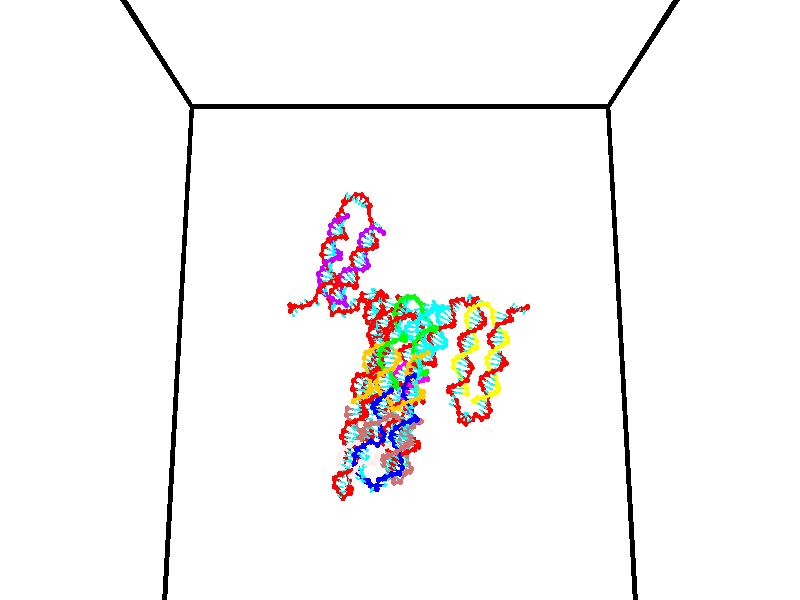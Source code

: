 // switches for output
#declare DRAW_BASES = 1; // possible values are 0, 1; only relevant for DNA ribbons
#declare DRAW_BASES_TYPE = 3; // possible values are 1, 2, 3; only relevant for DNA ribbons
#declare DRAW_FOG = 0; // set to 1 to enable fog

#include "colors.inc"

#include "transforms.inc"
background { rgb <1, 1, 1>}

#default {
   normal{
       ripples 0.25
       frequency 0.20
       turbulence 0.2
       lambda 5
   }
	finish {
		phong 0.1
		phong_size 40.
	}
}

// original window dimensions: 1024x640


// camera settings

camera {
	sky <0, 0.179814, -0.983701>
	up <0, 0.179814, -0.983701>
	right 1.6 * <1, 0, 0>
	location <35, 94.9851, 44.8844>
	look_at <35, 29.7336, 32.9568>
	direction <0, -65.2515, -11.9276>
	angle 67.0682
}


# declare cpy_camera_pos = <35, 94.9851, 44.8844>;
# if (DRAW_FOG = 1)
fog {
	fog_type 2
	up vnormalize(cpy_camera_pos)
	color rgbt<1,1,1,0.3>
	distance 1e-5
	fog_alt 3e-3
	fog_offset 56
}
# end


// LIGHTS

# declare lum = 6;
global_settings {
	ambient_light rgb lum * <0.05, 0.05, 0.05>
	max_trace_level 15
}# declare cpy_direct_light_amount = 0.25;
light_source
{	1000 * <-1, -1.16352, -0.803886>,
	rgb lum * cpy_direct_light_amount
	parallel
}

light_source
{	1000 * <1, 1.16352, 0.803886>,
	rgb lum * cpy_direct_light_amount
	parallel
}

// strand 0

// nucleotide -1

// particle -1
sphere {
	<23.941906, 34.858177, 34.827553> 0.250000
	pigment { color rgbt <1,0,0,0> }
	no_shadow
}
cylinder {
	<24.143137, 35.112633, 35.061558>,  <24.263876, 35.265305, 35.201962>, 0.100000
	pigment { color rgbt <1,0,0,0> }
	no_shadow
}
cylinder {
	<24.143137, 35.112633, 35.061558>,  <23.941906, 34.858177, 34.827553>, 0.100000
	pigment { color rgbt <1,0,0,0> }
	no_shadow
}

// particle -1
sphere {
	<24.143137, 35.112633, 35.061558> 0.100000
	pigment { color rgbt <1,0,0,0> }
	no_shadow
}
sphere {
	0, 1
	scale<0.080000,0.200000,0.300000>
	matrix <0.639361, 0.181499, -0.747178,
		-0.581489, 0.749922, -0.315415,
		0.503078, 0.636140, 0.585011,
		24.294060, 35.303474, 35.237061>
	pigment { color rgbt <0,1,1,0> }
	no_shadow
}
cylinder {
	<23.996223, 35.545959, 34.446125>,  <23.941906, 34.858177, 34.827553>, 0.130000
	pigment { color rgbt <1,0,0,0> }
	no_shadow
}

// nucleotide -1

// particle -1
sphere {
	<23.996223, 35.545959, 34.446125> 0.250000
	pigment { color rgbt <1,0,0,0> }
	no_shadow
}
cylinder {
	<24.295771, 35.438953, 34.688652>,  <24.475500, 35.374748, 34.834167>, 0.100000
	pigment { color rgbt <1,0,0,0> }
	no_shadow
}
cylinder {
	<24.295771, 35.438953, 34.688652>,  <23.996223, 35.545959, 34.446125>, 0.100000
	pigment { color rgbt <1,0,0,0> }
	no_shadow
}

// particle -1
sphere {
	<24.295771, 35.438953, 34.688652> 0.100000
	pigment { color rgbt <1,0,0,0> }
	no_shadow
}
sphere {
	0, 1
	scale<0.080000,0.200000,0.300000>
	matrix <0.635506, 0.030415, -0.771496,
		0.187949, 0.963072, 0.192787,
		0.748870, -0.267520, 0.606322,
		24.520432, 35.358696, 34.870548>
	pigment { color rgbt <0,1,1,0> }
	no_shadow
}
cylinder {
	<24.557611, 36.137722, 34.659809>,  <23.996223, 35.545959, 34.446125>, 0.130000
	pigment { color rgbt <1,0,0,0> }
	no_shadow
}

// nucleotide -1

// particle -1
sphere {
	<24.557611, 36.137722, 34.659809> 0.250000
	pigment { color rgbt <1,0,0,0> }
	no_shadow
}
cylinder {
	<24.716261, 35.770535, 34.661907>,  <24.811451, 35.550224, 34.663166>, 0.100000
	pigment { color rgbt <1,0,0,0> }
	no_shadow
}
cylinder {
	<24.716261, 35.770535, 34.661907>,  <24.557611, 36.137722, 34.659809>, 0.100000
	pigment { color rgbt <1,0,0,0> }
	no_shadow
}

// particle -1
sphere {
	<24.716261, 35.770535, 34.661907> 0.100000
	pigment { color rgbt <1,0,0,0> }
	no_shadow
}
sphere {
	0, 1
	scale<0.080000,0.200000,0.300000>
	matrix <0.630939, 0.268450, -0.727909,
		0.666787, 0.292017, 0.685654,
		0.396625, -0.917966, 0.005246,
		24.835249, 35.495144, 34.663483>
	pigment { color rgbt <0,1,1,0> }
	no_shadow
}
cylinder {
	<25.298416, 36.147686, 34.708797>,  <24.557611, 36.137722, 34.659809>, 0.130000
	pigment { color rgbt <1,0,0,0> }
	no_shadow
}

// nucleotide -1

// particle -1
sphere {
	<25.298416, 36.147686, 34.708797> 0.250000
	pigment { color rgbt <1,0,0,0> }
	no_shadow
}
cylinder {
	<25.234583, 35.812248, 34.500458>,  <25.196283, 35.610985, 34.375454>, 0.100000
	pigment { color rgbt <1,0,0,0> }
	no_shadow
}
cylinder {
	<25.234583, 35.812248, 34.500458>,  <25.298416, 36.147686, 34.708797>, 0.100000
	pigment { color rgbt <1,0,0,0> }
	no_shadow
}

// particle -1
sphere {
	<25.234583, 35.812248, 34.500458> 0.100000
	pigment { color rgbt <1,0,0,0> }
	no_shadow
}
sphere {
	0, 1
	scale<0.080000,0.200000,0.300000>
	matrix <0.627455, 0.321162, -0.709334,
		0.762124, -0.440010, 0.474930,
		-0.159585, -0.838598, -0.520852,
		25.186707, 35.560669, 34.344204>
	pigment { color rgbt <0,1,1,0> }
	no_shadow
}
cylinder {
	<26.013342, 36.098431, 34.493839>,  <25.298416, 36.147686, 34.708797>, 0.130000
	pigment { color rgbt <1,0,0,0> }
	no_shadow
}

// nucleotide -1

// particle -1
sphere {
	<26.013342, 36.098431, 34.493839> 0.250000
	pigment { color rgbt <1,0,0,0> }
	no_shadow
}
cylinder {
	<25.768953, 35.879292, 34.265251>,  <25.622320, 35.747810, 34.128098>, 0.100000
	pigment { color rgbt <1,0,0,0> }
	no_shadow
}
cylinder {
	<25.768953, 35.879292, 34.265251>,  <26.013342, 36.098431, 34.493839>, 0.100000
	pigment { color rgbt <1,0,0,0> }
	no_shadow
}

// particle -1
sphere {
	<25.768953, 35.879292, 34.265251> 0.100000
	pigment { color rgbt <1,0,0,0> }
	no_shadow
}
sphere {
	0, 1
	scale<0.080000,0.200000,0.300000>
	matrix <0.544478, 0.233225, -0.805699,
		0.574679, -0.803412, 0.155795,
		-0.610973, -0.547845, -0.571470,
		25.585661, 35.714939, 34.093811>
	pigment { color rgbt <0,1,1,0> }
	no_shadow
}
cylinder {
	<26.633078, 36.484261, 34.124378>,  <26.013342, 36.098431, 34.493839>, 0.130000
	pigment { color rgbt <1,0,0,0> }
	no_shadow
}

// nucleotide -1

// particle -1
sphere {
	<26.633078, 36.484261, 34.124378> 0.250000
	pigment { color rgbt <1,0,0,0> }
	no_shadow
}
cylinder {
	<26.727659, 36.122574, 34.266636>,  <26.784409, 35.905563, 34.351990>, 0.100000
	pigment { color rgbt <1,0,0,0> }
	no_shadow
}
cylinder {
	<26.727659, 36.122574, 34.266636>,  <26.633078, 36.484261, 34.124378>, 0.100000
	pigment { color rgbt <1,0,0,0> }
	no_shadow
}

// particle -1
sphere {
	<26.727659, 36.122574, 34.266636> 0.100000
	pigment { color rgbt <1,0,0,0> }
	no_shadow
}
sphere {
	0, 1
	scale<0.080000,0.200000,0.300000>
	matrix <0.142215, 0.394289, 0.907916,
		-0.961179, -0.164102, 0.221824,
		0.236454, -0.904216, 0.355644,
		26.798595, 35.851311, 34.373329>
	pigment { color rgbt <0,1,1,0> }
	no_shadow
}
cylinder {
	<26.944254, 36.638519, 33.462597>,  <26.633078, 36.484261, 34.124378>, 0.130000
	pigment { color rgbt <1,0,0,0> }
	no_shadow
}

// nucleotide -1

// particle -1
sphere {
	<26.944254, 36.638519, 33.462597> 0.250000
	pigment { color rgbt <1,0,0,0> }
	no_shadow
}
cylinder {
	<27.230730, 36.376793, 33.559711>,  <27.402615, 36.219757, 33.617981>, 0.100000
	pigment { color rgbt <1,0,0,0> }
	no_shadow
}
cylinder {
	<27.230730, 36.376793, 33.559711>,  <26.944254, 36.638519, 33.462597>, 0.100000
	pigment { color rgbt <1,0,0,0> }
	no_shadow
}

// particle -1
sphere {
	<27.230730, 36.376793, 33.559711> 0.100000
	pigment { color rgbt <1,0,0,0> }
	no_shadow
}
sphere {
	0, 1
	scale<0.080000,0.200000,0.300000>
	matrix <0.356964, 0.044511, -0.933057,
		0.599708, 0.754910, 0.265445,
		0.716189, -0.654316, 0.242783,
		27.445587, 36.180496, 33.632545>
	pigment { color rgbt <0,1,1,0> }
	no_shadow
}
cylinder {
	<27.504906, 36.906631, 32.988705>,  <26.944254, 36.638519, 33.462597>, 0.130000
	pigment { color rgbt <1,0,0,0> }
	no_shadow
}

// nucleotide -1

// particle -1
sphere {
	<27.504906, 36.906631, 32.988705> 0.250000
	pigment { color rgbt <1,0,0,0> }
	no_shadow
}
cylinder {
	<27.542942, 36.519577, 33.082211>,  <27.565763, 36.287346, 33.138313>, 0.100000
	pigment { color rgbt <1,0,0,0> }
	no_shadow
}
cylinder {
	<27.542942, 36.519577, 33.082211>,  <27.504906, 36.906631, 32.988705>, 0.100000
	pigment { color rgbt <1,0,0,0> }
	no_shadow
}

// particle -1
sphere {
	<27.542942, 36.519577, 33.082211> 0.100000
	pigment { color rgbt <1,0,0,0> }
	no_shadow
}
sphere {
	0, 1
	scale<0.080000,0.200000,0.300000>
	matrix <0.276545, -0.199905, -0.939979,
		0.956285, 0.154031, 0.248584,
		0.095092, -0.967632, 0.233763,
		27.571470, 36.229286, 33.152340>
	pigment { color rgbt <0,1,1,0> }
	no_shadow
}
cylinder {
	<28.158794, 36.673370, 32.739464>,  <27.504906, 36.906631, 32.988705>, 0.130000
	pigment { color rgbt <1,0,0,0> }
	no_shadow
}

// nucleotide -1

// particle -1
sphere {
	<28.158794, 36.673370, 32.739464> 0.250000
	pigment { color rgbt <1,0,0,0> }
	no_shadow
}
cylinder {
	<27.940517, 36.339241, 32.766167>,  <27.809551, 36.138763, 32.782188>, 0.100000
	pigment { color rgbt <1,0,0,0> }
	no_shadow
}
cylinder {
	<27.940517, 36.339241, 32.766167>,  <28.158794, 36.673370, 32.739464>, 0.100000
	pigment { color rgbt <1,0,0,0> }
	no_shadow
}

// particle -1
sphere {
	<27.940517, 36.339241, 32.766167> 0.100000
	pigment { color rgbt <1,0,0,0> }
	no_shadow
}
sphere {
	0, 1
	scale<0.080000,0.200000,0.300000>
	matrix <0.374215, -0.314188, -0.872496,
		0.749789, -0.451133, 0.484040,
		-0.545691, -0.835323, 0.066754,
		27.776810, 36.088646, 32.786194>
	pigment { color rgbt <0,1,1,0> }
	no_shadow
}
cylinder {
	<28.541746, 36.013496, 32.911537>,  <28.158794, 36.673370, 32.739464>, 0.130000
	pigment { color rgbt <1,0,0,0> }
	no_shadow
}

// nucleotide -1

// particle -1
sphere {
	<28.541746, 36.013496, 32.911537> 0.250000
	pigment { color rgbt <1,0,0,0> }
	no_shadow
}
cylinder {
	<28.211889, 35.935040, 32.699314>,  <28.013975, 35.887966, 32.571980>, 0.100000
	pigment { color rgbt <1,0,0,0> }
	no_shadow
}
cylinder {
	<28.211889, 35.935040, 32.699314>,  <28.541746, 36.013496, 32.911537>, 0.100000
	pigment { color rgbt <1,0,0,0> }
	no_shadow
}

// particle -1
sphere {
	<28.211889, 35.935040, 32.699314> 0.100000
	pigment { color rgbt <1,0,0,0> }
	no_shadow
}
sphere {
	0, 1
	scale<0.080000,0.200000,0.300000>
	matrix <0.565229, -0.249383, -0.786336,
		0.021919, -0.948334, 0.316516,
		-0.824643, -0.196140, -0.530559,
		27.964497, 35.876198, 32.540146>
	pigment { color rgbt <0,1,1,0> }
	no_shadow
}
cylinder {
	<28.745146, 35.582146, 32.370522>,  <28.541746, 36.013496, 32.911537>, 0.130000
	pigment { color rgbt <1,0,0,0> }
	no_shadow
}

// nucleotide -1

// particle -1
sphere {
	<28.745146, 35.582146, 32.370522> 0.250000
	pigment { color rgbt <1,0,0,0> }
	no_shadow
}
cylinder {
	<28.363724, 35.620262, 32.256222>,  <28.134871, 35.643131, 32.187641>, 0.100000
	pigment { color rgbt <1,0,0,0> }
	no_shadow
}
cylinder {
	<28.363724, 35.620262, 32.256222>,  <28.745146, 35.582146, 32.370522>, 0.100000
	pigment { color rgbt <1,0,0,0> }
	no_shadow
}

// particle -1
sphere {
	<28.363724, 35.620262, 32.256222> 0.100000
	pigment { color rgbt <1,0,0,0> }
	no_shadow
}
sphere {
	0, 1
	scale<0.080000,0.200000,0.300000>
	matrix <0.266693, -0.173924, -0.947958,
		-0.140025, -0.980138, 0.140435,
		-0.953555, 0.095285, -0.285750,
		28.077658, 35.648849, 32.170498>
	pigment { color rgbt <0,1,1,0> }
	no_shadow
}
cylinder {
	<28.717869, 35.032475, 31.986645>,  <28.745146, 35.582146, 32.370522>, 0.130000
	pigment { color rgbt <1,0,0,0> }
	no_shadow
}

// nucleotide -1

// particle -1
sphere {
	<28.717869, 35.032475, 31.986645> 0.250000
	pigment { color rgbt <1,0,0,0> }
	no_shadow
}
cylinder {
	<28.381794, 35.224403, 31.885569>,  <28.180149, 35.339561, 31.824923>, 0.100000
	pigment { color rgbt <1,0,0,0> }
	no_shadow
}
cylinder {
	<28.381794, 35.224403, 31.885569>,  <28.717869, 35.032475, 31.986645>, 0.100000
	pigment { color rgbt <1,0,0,0> }
	no_shadow
}

// particle -1
sphere {
	<28.381794, 35.224403, 31.885569> 0.100000
	pigment { color rgbt <1,0,0,0> }
	no_shadow
}
sphere {
	0, 1
	scale<0.080000,0.200000,0.300000>
	matrix <0.065525, -0.372728, -0.925624,
		-0.538321, -0.794257, 0.281721,
		-0.840188, 0.479823, -0.252691,
		28.129738, 35.368351, 31.809761>
	pigment { color rgbt <0,1,1,0> }
	no_shadow
}
cylinder {
	<28.192398, 34.551537, 31.645340>,  <28.717869, 35.032475, 31.986645>, 0.130000
	pigment { color rgbt <1,0,0,0> }
	no_shadow
}

// nucleotide -1

// particle -1
sphere {
	<28.192398, 34.551537, 31.645340> 0.250000
	pigment { color rgbt <1,0,0,0> }
	no_shadow
}
cylinder {
	<28.078350, 34.910065, 31.509506>,  <28.009922, 35.125183, 31.428005>, 0.100000
	pigment { color rgbt <1,0,0,0> }
	no_shadow
}
cylinder {
	<28.078350, 34.910065, 31.509506>,  <28.192398, 34.551537, 31.645340>, 0.100000
	pigment { color rgbt <1,0,0,0> }
	no_shadow
}

// particle -1
sphere {
	<28.078350, 34.910065, 31.509506> 0.100000
	pigment { color rgbt <1,0,0,0> }
	no_shadow
}
sphere {
	0, 1
	scale<0.080000,0.200000,0.300000>
	matrix <-0.189406, -0.399994, -0.896733,
		-0.939591, -0.191357, 0.283815,
		-0.285120, 0.896319, -0.339586,
		27.992813, 35.178959, 31.407631>
	pigment { color rgbt <0,1,1,0> }
	no_shadow
}
cylinder {
	<27.595907, 34.401527, 31.148743>,  <28.192398, 34.551537, 31.645340>, 0.130000
	pigment { color rgbt <1,0,0,0> }
	no_shadow
}

// nucleotide -1

// particle -1
sphere {
	<27.595907, 34.401527, 31.148743> 0.250000
	pigment { color rgbt <1,0,0,0> }
	no_shadow
}
cylinder {
	<27.776012, 34.742325, 31.041880>,  <27.884075, 34.946804, 30.977762>, 0.100000
	pigment { color rgbt <1,0,0,0> }
	no_shadow
}
cylinder {
	<27.776012, 34.742325, 31.041880>,  <27.595907, 34.401527, 31.148743>, 0.100000
	pigment { color rgbt <1,0,0,0> }
	no_shadow
}

// particle -1
sphere {
	<27.776012, 34.742325, 31.041880> 0.100000
	pigment { color rgbt <1,0,0,0> }
	no_shadow
}
sphere {
	0, 1
	scale<0.080000,0.200000,0.300000>
	matrix <0.027930, -0.312498, -0.949508,
		-0.892458, 0.420068, -0.164503,
		0.450265, 0.851990, -0.267158,
		27.911093, 34.997921, 30.961733>
	pigment { color rgbt <0,1,1,0> }
	no_shadow
}
cylinder {
	<27.243748, 34.534660, 30.555977>,  <27.595907, 34.401527, 31.148743>, 0.130000
	pigment { color rgbt <1,0,0,0> }
	no_shadow
}

// nucleotide -1

// particle -1
sphere {
	<27.243748, 34.534660, 30.555977> 0.250000
	pigment { color rgbt <1,0,0,0> }
	no_shadow
}
cylinder {
	<27.505342, 34.831585, 30.497635>,  <27.662300, 35.009739, 30.462629>, 0.100000
	pigment { color rgbt <1,0,0,0> }
	no_shadow
}
cylinder {
	<27.505342, 34.831585, 30.497635>,  <27.243748, 34.534660, 30.555977>, 0.100000
	pigment { color rgbt <1,0,0,0> }
	no_shadow
}

// particle -1
sphere {
	<27.505342, 34.831585, 30.497635> 0.100000
	pigment { color rgbt <1,0,0,0> }
	no_shadow
}
sphere {
	0, 1
	scale<0.080000,0.200000,0.300000>
	matrix <-0.018151, -0.177348, -0.983981,
		-0.756288, 0.646158, -0.102510,
		0.653987, 0.742312, -0.145854,
		27.701538, 35.054279, 30.453878>
	pigment { color rgbt <0,1,1,0> }
	no_shadow
}
cylinder {
	<26.996078, 35.014614, 30.005678>,  <27.243748, 34.534660, 30.555977>, 0.130000
	pigment { color rgbt <1,0,0,0> }
	no_shadow
}

// nucleotide -1

// particle -1
sphere {
	<26.996078, 35.014614, 30.005678> 0.250000
	pigment { color rgbt <1,0,0,0> }
	no_shadow
}
cylinder {
	<27.394117, 35.051189, 30.020752>,  <27.632940, 35.073135, 30.029797>, 0.100000
	pigment { color rgbt <1,0,0,0> }
	no_shadow
}
cylinder {
	<27.394117, 35.051189, 30.020752>,  <26.996078, 35.014614, 30.005678>, 0.100000
	pigment { color rgbt <1,0,0,0> }
	no_shadow
}

// particle -1
sphere {
	<27.394117, 35.051189, 30.020752> 0.100000
	pigment { color rgbt <1,0,0,0> }
	no_shadow
}
sphere {
	0, 1
	scale<0.080000,0.200000,0.300000>
	matrix <0.046154, -0.092342, -0.994657,
		-0.087469, 0.991520, -0.096110,
		0.995097, 0.091437, 0.037686,
		27.692646, 35.078621, 30.032057>
	pigment { color rgbt <0,1,1,0> }
	no_shadow
}
cylinder {
	<27.187160, 35.435101, 29.365019>,  <26.996078, 35.014614, 30.005678>, 0.130000
	pigment { color rgbt <1,0,0,0> }
	no_shadow
}

// nucleotide -1

// particle -1
sphere {
	<27.187160, 35.435101, 29.365019> 0.250000
	pigment { color rgbt <1,0,0,0> }
	no_shadow
}
cylinder {
	<27.530651, 35.274750, 29.492701>,  <27.736746, 35.178539, 29.569309>, 0.100000
	pigment { color rgbt <1,0,0,0> }
	no_shadow
}
cylinder {
	<27.530651, 35.274750, 29.492701>,  <27.187160, 35.435101, 29.365019>, 0.100000
	pigment { color rgbt <1,0,0,0> }
	no_shadow
}

// particle -1
sphere {
	<27.530651, 35.274750, 29.492701> 0.100000
	pigment { color rgbt <1,0,0,0> }
	no_shadow
}
sphere {
	0, 1
	scale<0.080000,0.200000,0.300000>
	matrix <0.315336, -0.077617, -0.945800,
		0.403924, 0.912838, 0.059759,
		0.858725, -0.400876, 0.319202,
		27.788269, 35.154488, 29.588461>
	pigment { color rgbt <0,1,1,0> }
	no_shadow
}
cylinder {
	<27.691332, 35.671978, 28.888498>,  <27.187160, 35.435101, 29.365019>, 0.130000
	pigment { color rgbt <1,0,0,0> }
	no_shadow
}

// nucleotide -1

// particle -1
sphere {
	<27.691332, 35.671978, 28.888498> 0.250000
	pigment { color rgbt <1,0,0,0> }
	no_shadow
}
cylinder {
	<27.870050, 35.345692, 29.035454>,  <27.977282, 35.149918, 29.123627>, 0.100000
	pigment { color rgbt <1,0,0,0> }
	no_shadow
}
cylinder {
	<27.870050, 35.345692, 29.035454>,  <27.691332, 35.671978, 28.888498>, 0.100000
	pigment { color rgbt <1,0,0,0> }
	no_shadow
}

// particle -1
sphere {
	<27.870050, 35.345692, 29.035454> 0.100000
	pigment { color rgbt <1,0,0,0> }
	no_shadow
}
sphere {
	0, 1
	scale<0.080000,0.200000,0.300000>
	matrix <0.241668, -0.285346, -0.927456,
		0.861377, 0.503169, 0.069642,
		0.446795, -0.815719, 0.367391,
		28.004089, 35.100975, 29.145672>
	pigment { color rgbt <0,1,1,0> }
	no_shadow
}
cylinder {
	<28.431093, 35.710022, 28.718569>,  <27.691332, 35.671978, 28.888498>, 0.130000
	pigment { color rgbt <1,0,0,0> }
	no_shadow
}

// nucleotide -1

// particle -1
sphere {
	<28.431093, 35.710022, 28.718569> 0.250000
	pigment { color rgbt <1,0,0,0> }
	no_shadow
}
cylinder {
	<28.344488, 35.326790, 28.793629>,  <28.292524, 35.096851, 28.838665>, 0.100000
	pigment { color rgbt <1,0,0,0> }
	no_shadow
}
cylinder {
	<28.344488, 35.326790, 28.793629>,  <28.431093, 35.710022, 28.718569>, 0.100000
	pigment { color rgbt <1,0,0,0> }
	no_shadow
}

// particle -1
sphere {
	<28.344488, 35.326790, 28.793629> 0.100000
	pigment { color rgbt <1,0,0,0> }
	no_shadow
}
sphere {
	0, 1
	scale<0.080000,0.200000,0.300000>
	matrix <0.407879, -0.263402, -0.874216,
		0.886993, -0.112739, 0.447809,
		-0.216512, -0.958076, 0.187652,
		28.279535, 35.039368, 28.849924>
	pigment { color rgbt <0,1,1,0> }
	no_shadow
}
cylinder {
	<29.054516, 35.368649, 28.504911>,  <28.431093, 35.710022, 28.718569>, 0.130000
	pigment { color rgbt <1,0,0,0> }
	no_shadow
}

// nucleotide -1

// particle -1
sphere {
	<29.054516, 35.368649, 28.504911> 0.250000
	pigment { color rgbt <1,0,0,0> }
	no_shadow
}
cylinder {
	<28.776031, 35.081875, 28.490501>,  <28.608940, 34.909813, 28.481855>, 0.100000
	pigment { color rgbt <1,0,0,0> }
	no_shadow
}
cylinder {
	<28.776031, 35.081875, 28.490501>,  <29.054516, 35.368649, 28.504911>, 0.100000
	pigment { color rgbt <1,0,0,0> }
	no_shadow
}

// particle -1
sphere {
	<28.776031, 35.081875, 28.490501> 0.100000
	pigment { color rgbt <1,0,0,0> }
	no_shadow
}
sphere {
	0, 1
	scale<0.080000,0.200000,0.300000>
	matrix <0.350409, -0.295626, -0.888717,
		0.626500, -0.631359, 0.457038,
		-0.696212, -0.716931, -0.036025,
		28.567167, 34.866795, 28.479694>
	pigment { color rgbt <0,1,1,0> }
	no_shadow
}
cylinder {
	<29.445620, 34.723988, 28.385149>,  <29.054516, 35.368649, 28.504911>, 0.130000
	pigment { color rgbt <1,0,0,0> }
	no_shadow
}

// nucleotide -1

// particle -1
sphere {
	<29.445620, 34.723988, 28.385149> 0.250000
	pigment { color rgbt <1,0,0,0> }
	no_shadow
}
cylinder {
	<29.071722, 34.636620, 28.273041>,  <28.847383, 34.584198, 28.205776>, 0.100000
	pigment { color rgbt <1,0,0,0> }
	no_shadow
}
cylinder {
	<29.071722, 34.636620, 28.273041>,  <29.445620, 34.723988, 28.385149>, 0.100000
	pigment { color rgbt <1,0,0,0> }
	no_shadow
}

// particle -1
sphere {
	<29.071722, 34.636620, 28.273041> 0.100000
	pigment { color rgbt <1,0,0,0> }
	no_shadow
}
sphere {
	0, 1
	scale<0.080000,0.200000,0.300000>
	matrix <0.344225, -0.361006, -0.866708,
		0.088125, -0.906625, 0.412632,
		-0.934742, -0.218417, -0.280269,
		28.791300, 34.571095, 28.188959>
	pigment { color rgbt <0,1,1,0> }
	no_shadow
}
cylinder {
	<29.389702, 34.012417, 28.259834>,  <29.445620, 34.723988, 28.385149>, 0.130000
	pigment { color rgbt <1,0,0,0> }
	no_shadow
}

// nucleotide -1

// particle -1
sphere {
	<29.389702, 34.012417, 28.259834> 0.250000
	pigment { color rgbt <1,0,0,0> }
	no_shadow
}
cylinder {
	<29.103365, 34.196438, 28.049723>,  <28.931562, 34.306850, 27.923656>, 0.100000
	pigment { color rgbt <1,0,0,0> }
	no_shadow
}
cylinder {
	<29.103365, 34.196438, 28.049723>,  <29.389702, 34.012417, 28.259834>, 0.100000
	pigment { color rgbt <1,0,0,0> }
	no_shadow
}

// particle -1
sphere {
	<29.103365, 34.196438, 28.049723> 0.100000
	pigment { color rgbt <1,0,0,0> }
	no_shadow
}
sphere {
	0, 1
	scale<0.080000,0.200000,0.300000>
	matrix <0.379136, -0.375629, -0.845671,
		-0.586364, -0.804520, 0.094469,
		-0.715844, 0.460054, -0.525278,
		28.888611, 34.334454, 27.892139>
	pigment { color rgbt <0,1,1,0> }
	no_shadow
}
cylinder {
	<29.198002, 33.478958, 27.816788>,  <29.389702, 34.012417, 28.259834>, 0.130000
	pigment { color rgbt <1,0,0,0> }
	no_shadow
}

// nucleotide -1

// particle -1
sphere {
	<29.198002, 33.478958, 27.816788> 0.250000
	pigment { color rgbt <1,0,0,0> }
	no_shadow
}
cylinder {
	<28.998289, 33.784653, 27.653494>,  <28.878462, 33.968071, 27.555517>, 0.100000
	pigment { color rgbt <1,0,0,0> }
	no_shadow
}
cylinder {
	<28.998289, 33.784653, 27.653494>,  <29.198002, 33.478958, 27.816788>, 0.100000
	pigment { color rgbt <1,0,0,0> }
	no_shadow
}

// particle -1
sphere {
	<28.998289, 33.784653, 27.653494> 0.100000
	pigment { color rgbt <1,0,0,0> }
	no_shadow
}
sphere {
	0, 1
	scale<0.080000,0.200000,0.300000>
	matrix <0.311174, -0.281568, -0.907684,
		-0.808634, -0.580222, -0.097229,
		-0.499282, 0.764239, -0.408235,
		28.848505, 34.013924, 27.531023>
	pigment { color rgbt <0,1,1,0> }
	no_shadow
}
cylinder {
	<28.906733, 33.199703, 27.189550>,  <29.198002, 33.478958, 27.816788>, 0.130000
	pigment { color rgbt <1,0,0,0> }
	no_shadow
}

// nucleotide -1

// particle -1
sphere {
	<28.906733, 33.199703, 27.189550> 0.250000
	pigment { color rgbt <1,0,0,0> }
	no_shadow
}
cylinder {
	<28.900921, 33.597347, 27.146608>,  <28.897434, 33.835934, 27.120844>, 0.100000
	pigment { color rgbt <1,0,0,0> }
	no_shadow
}
cylinder {
	<28.900921, 33.597347, 27.146608>,  <28.906733, 33.199703, 27.189550>, 0.100000
	pigment { color rgbt <1,0,0,0> }
	no_shadow
}

// particle -1
sphere {
	<28.900921, 33.597347, 27.146608> 0.100000
	pigment { color rgbt <1,0,0,0> }
	no_shadow
}
sphere {
	0, 1
	scale<0.080000,0.200000,0.300000>
	matrix <0.195723, -0.102462, -0.975291,
		-0.980551, -0.035180, -0.193083,
		-0.014527, 0.994114, -0.107354,
		28.896563, 33.895580, 27.114403>
	pigment { color rgbt <0,1,1,0> }
	no_shadow
}
cylinder {
	<28.500872, 33.271484, 26.650179>,  <28.906733, 33.199703, 27.189550>, 0.130000
	pigment { color rgbt <1,0,0,0> }
	no_shadow
}

// nucleotide -1

// particle -1
sphere {
	<28.500872, 33.271484, 26.650179> 0.250000
	pigment { color rgbt <1,0,0,0> }
	no_shadow
}
cylinder {
	<28.723543, 33.603371, 26.666546>,  <28.857145, 33.802505, 26.676367>, 0.100000
	pigment { color rgbt <1,0,0,0> }
	no_shadow
}
cylinder {
	<28.723543, 33.603371, 26.666546>,  <28.500872, 33.271484, 26.650179>, 0.100000
	pigment { color rgbt <1,0,0,0> }
	no_shadow
}

// particle -1
sphere {
	<28.723543, 33.603371, 26.666546> 0.100000
	pigment { color rgbt <1,0,0,0> }
	no_shadow
}
sphere {
	0, 1
	scale<0.080000,0.200000,0.300000>
	matrix <0.282420, -0.142699, -0.948618,
		-0.781248, 0.539630, -0.313767,
		0.556677, 0.829720, 0.040919,
		28.890547, 33.852287, 26.678822>
	pigment { color rgbt <0,1,1,0> }
	no_shadow
}
cylinder {
	<28.467764, 33.894615, 26.170452>,  <28.500872, 33.271484, 26.650179>, 0.130000
	pigment { color rgbt <1,0,0,0> }
	no_shadow
}

// nucleotide -1

// particle -1
sphere {
	<28.467764, 33.894615, 26.170452> 0.250000
	pigment { color rgbt <1,0,0,0> }
	no_shadow
}
cylinder {
	<28.834259, 33.819798, 26.312170>,  <29.054155, 33.774906, 26.397202>, 0.100000
	pigment { color rgbt <1,0,0,0> }
	no_shadow
}
cylinder {
	<28.834259, 33.819798, 26.312170>,  <28.467764, 33.894615, 26.170452>, 0.100000
	pigment { color rgbt <1,0,0,0> }
	no_shadow
}

// particle -1
sphere {
	<28.834259, 33.819798, 26.312170> 0.100000
	pigment { color rgbt <1,0,0,0> }
	no_shadow
}
sphere {
	0, 1
	scale<0.080000,0.200000,0.300000>
	matrix <0.290109, -0.300148, -0.908707,
		0.276313, 0.935374, -0.220741,
		0.916236, -0.187049, 0.354295,
		29.109129, 33.763683, 26.418459>
	pigment { color rgbt <0,1,1,0> }
	no_shadow
}
cylinder {
	<28.879284, 34.276470, 25.819674>,  <28.467764, 33.894615, 26.170452>, 0.130000
	pigment { color rgbt <1,0,0,0> }
	no_shadow
}

// nucleotide -1

// particle -1
sphere {
	<28.879284, 34.276470, 25.819674> 0.250000
	pigment { color rgbt <1,0,0,0> }
	no_shadow
}
cylinder {
	<29.089382, 33.961662, 25.949118>,  <29.215441, 33.772778, 26.026785>, 0.100000
	pigment { color rgbt <1,0,0,0> }
	no_shadow
}
cylinder {
	<29.089382, 33.961662, 25.949118>,  <28.879284, 34.276470, 25.819674>, 0.100000
	pigment { color rgbt <1,0,0,0> }
	no_shadow
}

// particle -1
sphere {
	<29.089382, 33.961662, 25.949118> 0.100000
	pigment { color rgbt <1,0,0,0> }
	no_shadow
}
sphere {
	0, 1
	scale<0.080000,0.200000,0.300000>
	matrix <0.168371, -0.276656, -0.946104,
		0.834128, 0.551423, -0.012802,
		0.525245, -0.787016, 0.323610,
		29.246956, 33.725559, 26.046200>
	pigment { color rgbt <0,1,1,0> }
	no_shadow
}
cylinder {
	<29.115980, 34.585968, 25.176064>,  <28.879284, 34.276470, 25.819674>, 0.130000
	pigment { color rgbt <1,0,0,0> }
	no_shadow
}

// nucleotide -1

// particle -1
sphere {
	<29.115980, 34.585968, 25.176064> 0.250000
	pigment { color rgbt <1,0,0,0> }
	no_shadow
}
cylinder {
	<29.273096, 34.566982, 24.808702>,  <29.367367, 34.555592, 24.588285>, 0.100000
	pigment { color rgbt <1,0,0,0> }
	no_shadow
}
cylinder {
	<29.273096, 34.566982, 24.808702>,  <29.115980, 34.585968, 25.176064>, 0.100000
	pigment { color rgbt <1,0,0,0> }
	no_shadow
}

// particle -1
sphere {
	<29.273096, 34.566982, 24.808702> 0.100000
	pigment { color rgbt <1,0,0,0> }
	no_shadow
}
sphere {
	0, 1
	scale<0.080000,0.200000,0.300000>
	matrix <0.728480, -0.593458, 0.342235,
		-0.561277, -0.803464, -0.198528,
		0.392792, -0.047465, -0.918402,
		29.390934, 34.552742, 24.533182>
	pigment { color rgbt <0,1,1,0> }
	no_shadow
}
cylinder {
	<29.224276, 33.798527, 25.015247>,  <29.115980, 34.585968, 25.176064>, 0.130000
	pigment { color rgbt <1,0,0,0> }
	no_shadow
}

// nucleotide -1

// particle -1
sphere {
	<29.224276, 33.798527, 25.015247> 0.250000
	pigment { color rgbt <1,0,0,0> }
	no_shadow
}
cylinder {
	<29.469555, 34.045742, 24.818466>,  <29.616722, 34.194069, 24.700397>, 0.100000
	pigment { color rgbt <1,0,0,0> }
	no_shadow
}
cylinder {
	<29.469555, 34.045742, 24.818466>,  <29.224276, 33.798527, 25.015247>, 0.100000
	pigment { color rgbt <1,0,0,0> }
	no_shadow
}

// particle -1
sphere {
	<29.469555, 34.045742, 24.818466> 0.100000
	pigment { color rgbt <1,0,0,0> }
	no_shadow
}
sphere {
	0, 1
	scale<0.080000,0.200000,0.300000>
	matrix <0.774237, -0.593748, 0.219137,
		-0.156662, -0.515263, -0.842592,
		0.613200, 0.618035, -0.491954,
		29.653515, 34.231152, 24.670879>
	pigment { color rgbt <0,1,1,0> }
	no_shadow
}
cylinder {
	<29.679451, 33.421120, 24.541773>,  <29.224276, 33.798527, 25.015247>, 0.130000
	pigment { color rgbt <1,0,0,0> }
	no_shadow
}

// nucleotide -1

// particle -1
sphere {
	<29.679451, 33.421120, 24.541773> 0.250000
	pigment { color rgbt <1,0,0,0> }
	no_shadow
}
cylinder {
	<29.905214, 33.744701, 24.607548>,  <30.040672, 33.938850, 24.647013>, 0.100000
	pigment { color rgbt <1,0,0,0> }
	no_shadow
}
cylinder {
	<29.905214, 33.744701, 24.607548>,  <29.679451, 33.421120, 24.541773>, 0.100000
	pigment { color rgbt <1,0,0,0> }
	no_shadow
}

// particle -1
sphere {
	<29.905214, 33.744701, 24.607548> 0.100000
	pigment { color rgbt <1,0,0,0> }
	no_shadow
}
sphere {
	0, 1
	scale<0.080000,0.200000,0.300000>
	matrix <0.786177, -0.587499, 0.191758,
		0.251730, 0.021048, -0.967569,
		0.564409, 0.808951, 0.164439,
		30.074537, 33.987389, 24.656879>
	pigment { color rgbt <0,1,1,0> }
	no_shadow
}
cylinder {
	<30.278330, 33.361912, 24.109003>,  <29.679451, 33.421120, 24.541773>, 0.130000
	pigment { color rgbt <1,0,0,0> }
	no_shadow
}

// nucleotide -1

// particle -1
sphere {
	<30.278330, 33.361912, 24.109003> 0.250000
	pigment { color rgbt <1,0,0,0> }
	no_shadow
}
cylinder {
	<30.341171, 33.543781, 24.459679>,  <30.378876, 33.652905, 24.670084>, 0.100000
	pigment { color rgbt <1,0,0,0> }
	no_shadow
}
cylinder {
	<30.341171, 33.543781, 24.459679>,  <30.278330, 33.361912, 24.109003>, 0.100000
	pigment { color rgbt <1,0,0,0> }
	no_shadow
}

// particle -1
sphere {
	<30.341171, 33.543781, 24.459679> 0.100000
	pigment { color rgbt <1,0,0,0> }
	no_shadow
}
sphere {
	0, 1
	scale<0.080000,0.200000,0.300000>
	matrix <0.672645, -0.699238, 0.242107,
		0.723096, 0.551665, -0.415690,
		0.157104, 0.454678, 0.876690,
		30.388302, 33.680183, 24.722685>
	pigment { color rgbt <0,1,1,0> }
	no_shadow
}
cylinder {
	<30.976610, 33.504848, 24.178467>,  <30.278330, 33.361912, 24.109003>, 0.130000
	pigment { color rgbt <1,0,0,0> }
	no_shadow
}

// nucleotide -1

// particle -1
sphere {
	<30.976610, 33.504848, 24.178467> 0.250000
	pigment { color rgbt <1,0,0,0> }
	no_shadow
}
cylinder {
	<30.833355, 33.476727, 24.550875>,  <30.747402, 33.459854, 24.774319>, 0.100000
	pigment { color rgbt <1,0,0,0> }
	no_shadow
}
cylinder {
	<30.833355, 33.476727, 24.550875>,  <30.976610, 33.504848, 24.178467>, 0.100000
	pigment { color rgbt <1,0,0,0> }
	no_shadow
}

// particle -1
sphere {
	<30.833355, 33.476727, 24.550875> 0.100000
	pigment { color rgbt <1,0,0,0> }
	no_shadow
}
sphere {
	0, 1
	scale<0.080000,0.200000,0.300000>
	matrix <0.757462, -0.604885, 0.245695,
		0.545884, 0.793203, 0.269886,
		-0.358136, -0.070307, 0.931018,
		30.725914, 33.455635, 24.830181>
	pigment { color rgbt <0,1,1,0> }
	no_shadow
}
cylinder {
	<31.492920, 33.571835, 24.621286>,  <30.976610, 33.504848, 24.178467>, 0.130000
	pigment { color rgbt <1,0,0,0> }
	no_shadow
}

// nucleotide -1

// particle -1
sphere {
	<31.492920, 33.571835, 24.621286> 0.250000
	pigment { color rgbt <1,0,0,0> }
	no_shadow
}
cylinder {
	<31.226748, 33.325520, 24.790052>,  <31.067043, 33.177731, 24.891312>, 0.100000
	pigment { color rgbt <1,0,0,0> }
	no_shadow
}
cylinder {
	<31.226748, 33.325520, 24.790052>,  <31.492920, 33.571835, 24.621286>, 0.100000
	pigment { color rgbt <1,0,0,0> }
	no_shadow
}

// particle -1
sphere {
	<31.226748, 33.325520, 24.790052> 0.100000
	pigment { color rgbt <1,0,0,0> }
	no_shadow
}
sphere {
	0, 1
	scale<0.080000,0.200000,0.300000>
	matrix <0.678328, -0.734755, -0.002531,
		0.311563, 0.284512, 0.906632,
		-0.665432, -0.615783, 0.421915,
		31.027119, 33.140785, 24.916626>
	pigment { color rgbt <0,1,1,0> }
	no_shadow
}
cylinder {
	<31.843235, 33.190960, 25.093576>,  <31.492920, 33.571835, 24.621286>, 0.130000
	pigment { color rgbt <1,0,0,0> }
	no_shadow
}

// nucleotide -1

// particle -1
sphere {
	<31.843235, 33.190960, 25.093576> 0.250000
	pigment { color rgbt <1,0,0,0> }
	no_shadow
}
cylinder {
	<31.513771, 32.979645, 25.011114>,  <31.316093, 32.852856, 24.961637>, 0.100000
	pigment { color rgbt <1,0,0,0> }
	no_shadow
}
cylinder {
	<31.513771, 32.979645, 25.011114>,  <31.843235, 33.190960, 25.093576>, 0.100000
	pigment { color rgbt <1,0,0,0> }
	no_shadow
}

// particle -1
sphere {
	<31.513771, 32.979645, 25.011114> 0.100000
	pigment { color rgbt <1,0,0,0> }
	no_shadow
}
sphere {
	0, 1
	scale<0.080000,0.200000,0.300000>
	matrix <0.540151, -0.841567, -0.001529,
		-0.172686, -0.112614, 0.978518,
		-0.823660, -0.528283, -0.206156,
		31.266672, 32.821159, 24.949268>
	pigment { color rgbt <0,1,1,0> }
	no_shadow
}
cylinder {
	<31.650854, 32.542980, 25.522011>,  <31.843235, 33.190960, 25.093576>, 0.130000
	pigment { color rgbt <1,0,0,0> }
	no_shadow
}

// nucleotide -1

// particle -1
sphere {
	<31.650854, 32.542980, 25.522011> 0.250000
	pigment { color rgbt <1,0,0,0> }
	no_shadow
}
cylinder {
	<31.533209, 32.438660, 25.154211>,  <31.462622, 32.376068, 24.933531>, 0.100000
	pigment { color rgbt <1,0,0,0> }
	no_shadow
}
cylinder {
	<31.533209, 32.438660, 25.154211>,  <31.650854, 32.542980, 25.522011>, 0.100000
	pigment { color rgbt <1,0,0,0> }
	no_shadow
}

// particle -1
sphere {
	<31.533209, 32.438660, 25.154211> 0.100000
	pigment { color rgbt <1,0,0,0> }
	no_shadow
}
sphere {
	0, 1
	scale<0.080000,0.200000,0.300000>
	matrix <0.536625, -0.841161, 0.066940,
		-0.790905, -0.473738, 0.387352,
		-0.294114, -0.260806, -0.919499,
		31.444975, 32.360416, 24.878361>
	pigment { color rgbt <0,1,1,0> }
	no_shadow
}
cylinder {
	<31.830713, 32.565769, 26.186811>,  <31.650854, 32.542980, 25.522011>, 0.130000
	pigment { color rgbt <1,0,0,0> }
	no_shadow
}

// nucleotide -1

// particle -1
sphere {
	<31.830713, 32.565769, 26.186811> 0.250000
	pigment { color rgbt <1,0,0,0> }
	no_shadow
}
cylinder {
	<32.160778, 32.584221, 26.412016>,  <32.358818, 32.595291, 26.547138>, 0.100000
	pigment { color rgbt <1,0,0,0> }
	no_shadow
}
cylinder {
	<32.160778, 32.584221, 26.412016>,  <31.830713, 32.565769, 26.186811>, 0.100000
	pigment { color rgbt <1,0,0,0> }
	no_shadow
}

// particle -1
sphere {
	<32.160778, 32.584221, 26.412016> 0.100000
	pigment { color rgbt <1,0,0,0> }
	no_shadow
}
sphere {
	0, 1
	scale<0.080000,0.200000,0.300000>
	matrix <-0.549132, -0.168312, 0.818612,
		0.132526, -0.984654, -0.113552,
		0.825162, 0.046132, 0.563010,
		32.408325, 32.598061, 26.580919>
	pigment { color rgbt <0,1,1,0> }
	no_shadow
}
cylinder {
	<31.932837, 31.970846, 26.677530>,  <31.830713, 32.565769, 26.186811>, 0.130000
	pigment { color rgbt <1,0,0,0> }
	no_shadow
}

// nucleotide -1

// particle -1
sphere {
	<31.932837, 31.970846, 26.677530> 0.250000
	pigment { color rgbt <1,0,0,0> }
	no_shadow
}
cylinder {
	<32.068535, 32.323891, 26.807705>,  <32.149956, 32.535717, 26.885809>, 0.100000
	pigment { color rgbt <1,0,0,0> }
	no_shadow
}
cylinder {
	<32.068535, 32.323891, 26.807705>,  <31.932837, 31.970846, 26.677530>, 0.100000
	pigment { color rgbt <1,0,0,0> }
	no_shadow
}

// particle -1
sphere {
	<32.068535, 32.323891, 26.807705> 0.100000
	pigment { color rgbt <1,0,0,0> }
	no_shadow
}
sphere {
	0, 1
	scale<0.080000,0.200000,0.300000>
	matrix <-0.491464, -0.128690, 0.861337,
		0.802106, -0.452146, 0.390114,
		0.339247, 0.882612, 0.325437,
		32.170307, 32.588673, 26.905336>
	pigment { color rgbt <0,1,1,0> }
	no_shadow
}
cylinder {
	<32.032482, 31.746046, 27.318228>,  <31.932837, 31.970846, 26.677530>, 0.130000
	pigment { color rgbt <1,0,0,0> }
	no_shadow
}

// nucleotide -1

// particle -1
sphere {
	<32.032482, 31.746046, 27.318228> 0.250000
	pigment { color rgbt <1,0,0,0> }
	no_shadow
}
cylinder {
	<32.036987, 32.145988, 27.313181>,  <32.039692, 32.385956, 27.310152>, 0.100000
	pigment { color rgbt <1,0,0,0> }
	no_shadow
}
cylinder {
	<32.036987, 32.145988, 27.313181>,  <32.032482, 31.746046, 27.318228>, 0.100000
	pigment { color rgbt <1,0,0,0> }
	no_shadow
}

// particle -1
sphere {
	<32.036987, 32.145988, 27.313181> 0.100000
	pigment { color rgbt <1,0,0,0> }
	no_shadow
}
sphere {
	0, 1
	scale<0.080000,0.200000,0.300000>
	matrix <-0.275948, 0.015237, 0.961052,
		0.961106, -0.007341, 0.276081,
		0.011262, 0.999857, -0.012619,
		32.040367, 32.445946, 27.309395>
	pigment { color rgbt <0,1,1,0> }
	no_shadow
}
cylinder {
	<32.453819, 31.936132, 27.927088>,  <32.032482, 31.746046, 27.318228>, 0.130000
	pigment { color rgbt <1,0,0,0> }
	no_shadow
}

// nucleotide -1

// particle -1
sphere {
	<32.453819, 31.936132, 27.927088> 0.250000
	pigment { color rgbt <1,0,0,0> }
	no_shadow
}
cylinder {
	<32.226910, 32.253510, 27.838861>,  <32.090763, 32.443935, 27.785925>, 0.100000
	pigment { color rgbt <1,0,0,0> }
	no_shadow
}
cylinder {
	<32.226910, 32.253510, 27.838861>,  <32.453819, 31.936132, 27.927088>, 0.100000
	pigment { color rgbt <1,0,0,0> }
	no_shadow
}

// particle -1
sphere {
	<32.226910, 32.253510, 27.838861> 0.100000
	pigment { color rgbt <1,0,0,0> }
	no_shadow
}
sphere {
	0, 1
	scale<0.080000,0.200000,0.300000>
	matrix <-0.311284, 0.041373, 0.949416,
		0.762435, 0.607234, 0.223517,
		-0.567270, 0.793445, -0.220566,
		32.056728, 32.491543, 27.772692>
	pigment { color rgbt <0,1,1,0> }
	no_shadow
}
cylinder {
	<32.515411, 32.233143, 28.562321>,  <32.453819, 31.936132, 27.927088>, 0.130000
	pigment { color rgbt <1,0,0,0> }
	no_shadow
}

// nucleotide -1

// particle -1
sphere {
	<32.515411, 32.233143, 28.562321> 0.250000
	pigment { color rgbt <1,0,0,0> }
	no_shadow
}
cylinder {
	<32.225960, 32.430634, 28.369411>,  <32.052288, 32.549129, 28.253666>, 0.100000
	pigment { color rgbt <1,0,0,0> }
	no_shadow
}
cylinder {
	<32.225960, 32.430634, 28.369411>,  <32.515411, 32.233143, 28.562321>, 0.100000
	pigment { color rgbt <1,0,0,0> }
	no_shadow
}

// particle -1
sphere {
	<32.225960, 32.430634, 28.369411> 0.100000
	pigment { color rgbt <1,0,0,0> }
	no_shadow
}
sphere {
	0, 1
	scale<0.080000,0.200000,0.300000>
	matrix <-0.381282, 0.296483, 0.875626,
		0.575310, 0.817513, -0.026294,
		-0.723631, 0.493731, -0.482273,
		32.008869, 32.578754, 28.224730>
	pigment { color rgbt <0,1,1,0> }
	no_shadow
}
cylinder {
	<32.541931, 33.014435, 28.635912>,  <32.515411, 32.233143, 28.562321>, 0.130000
	pigment { color rgbt <1,0,0,0> }
	no_shadow
}

// nucleotide -1

// particle -1
sphere {
	<32.541931, 33.014435, 28.635912> 0.250000
	pigment { color rgbt <1,0,0,0> }
	no_shadow
}
cylinder {
	<32.154907, 32.928768, 28.582308>,  <31.922693, 32.877369, 28.550144>, 0.100000
	pigment { color rgbt <1,0,0,0> }
	no_shadow
}
cylinder {
	<32.154907, 32.928768, 28.582308>,  <32.541931, 33.014435, 28.635912>, 0.100000
	pigment { color rgbt <1,0,0,0> }
	no_shadow
}

// particle -1
sphere {
	<32.154907, 32.928768, 28.582308> 0.100000
	pigment { color rgbt <1,0,0,0> }
	no_shadow
}
sphere {
	0, 1
	scale<0.080000,0.200000,0.300000>
	matrix <-0.203545, 0.346612, 0.915658,
		-0.149657, 0.913231, -0.378962,
		-0.967560, -0.214170, -0.134011,
		31.864639, 32.864517, 28.542105>
	pigment { color rgbt <0,1,1,0> }
	no_shadow
}
cylinder {
	<32.125134, 33.512432, 29.053804>,  <32.541931, 33.014435, 28.635912>, 0.130000
	pigment { color rgbt <1,0,0,0> }
	no_shadow
}

// nucleotide -1

// particle -1
sphere {
	<32.125134, 33.512432, 29.053804> 0.250000
	pigment { color rgbt <1,0,0,0> }
	no_shadow
}
cylinder {
	<31.843824, 33.246578, 28.952871>,  <31.675039, 33.087067, 28.892311>, 0.100000
	pigment { color rgbt <1,0,0,0> }
	no_shadow
}
cylinder {
	<31.843824, 33.246578, 28.952871>,  <32.125134, 33.512432, 29.053804>, 0.100000
	pigment { color rgbt <1,0,0,0> }
	no_shadow
}

// particle -1
sphere {
	<31.843824, 33.246578, 28.952871> 0.100000
	pigment { color rgbt <1,0,0,0> }
	no_shadow
}
sphere {
	0, 1
	scale<0.080000,0.200000,0.300000>
	matrix <-0.364801, 0.032736, 0.930510,
		-0.610186, 0.746454, -0.265480,
		-0.703274, -0.664631, -0.252332,
		31.632843, 33.047188, 28.877172>
	pigment { color rgbt <0,1,1,0> }
	no_shadow
}
cylinder {
	<31.477793, 33.798786, 29.272215>,  <32.125134, 33.512432, 29.053804>, 0.130000
	pigment { color rgbt <1,0,0,0> }
	no_shadow
}

// nucleotide -1

// particle -1
sphere {
	<31.477793, 33.798786, 29.272215> 0.250000
	pigment { color rgbt <1,0,0,0> }
	no_shadow
}
cylinder {
	<31.435167, 33.403297, 29.230129>,  <31.409592, 33.166004, 29.204878>, 0.100000
	pigment { color rgbt <1,0,0,0> }
	no_shadow
}
cylinder {
	<31.435167, 33.403297, 29.230129>,  <31.477793, 33.798786, 29.272215>, 0.100000
	pigment { color rgbt <1,0,0,0> }
	no_shadow
}

// particle -1
sphere {
	<31.435167, 33.403297, 29.230129> 0.100000
	pigment { color rgbt <1,0,0,0> }
	no_shadow
}
sphere {
	0, 1
	scale<0.080000,0.200000,0.300000>
	matrix <-0.664871, -0.007826, 0.746917,
		-0.739318, 0.149548, -0.656540,
		-0.106562, -0.988723, -0.105216,
		31.403198, 33.106682, 29.198565>
	pigment { color rgbt <0,1,1,0> }
	no_shadow
}
cylinder {
	<30.648596, 33.744087, 29.173637>,  <31.477793, 33.798786, 29.272215>, 0.130000
	pigment { color rgbt <1,0,0,0> }
	no_shadow
}

// nucleotide -1

// particle -1
sphere {
	<30.648596, 33.744087, 29.173637> 0.250000
	pigment { color rgbt <1,0,0,0> }
	no_shadow
}
cylinder {
	<30.811720, 33.396667, 29.286287>,  <30.909595, 33.188217, 29.353878>, 0.100000
	pigment { color rgbt <1,0,0,0> }
	no_shadow
}
cylinder {
	<30.811720, 33.396667, 29.286287>,  <30.648596, 33.744087, 29.173637>, 0.100000
	pigment { color rgbt <1,0,0,0> }
	no_shadow
}

// particle -1
sphere {
	<30.811720, 33.396667, 29.286287> 0.100000
	pigment { color rgbt <1,0,0,0> }
	no_shadow
}
sphere {
	0, 1
	scale<0.080000,0.200000,0.300000>
	matrix <-0.612417, -0.031423, 0.789910,
		-0.677226, -0.494606, -0.544729,
		0.407811, -0.868549, 0.281625,
		30.934063, 33.136105, 29.370775>
	pigment { color rgbt <0,1,1,0> }
	no_shadow
}
cylinder {
	<30.135368, 33.410019, 29.494480>,  <30.648596, 33.744087, 29.173637>, 0.130000
	pigment { color rgbt <1,0,0,0> }
	no_shadow
}

// nucleotide -1

// particle -1
sphere {
	<30.135368, 33.410019, 29.494480> 0.250000
	pigment { color rgbt <1,0,0,0> }
	no_shadow
}
cylinder {
	<30.422335, 33.159180, 29.615847>,  <30.594515, 33.008675, 29.688667>, 0.100000
	pigment { color rgbt <1,0,0,0> }
	no_shadow
}
cylinder {
	<30.422335, 33.159180, 29.615847>,  <30.135368, 33.410019, 29.494480>, 0.100000
	pigment { color rgbt <1,0,0,0> }
	no_shadow
}

// particle -1
sphere {
	<30.422335, 33.159180, 29.615847> 0.100000
	pigment { color rgbt <1,0,0,0> }
	no_shadow
}
sphere {
	0, 1
	scale<0.080000,0.200000,0.300000>
	matrix <-0.403814, -0.019432, 0.914635,
		-0.567671, -0.778697, -0.267172,
		0.717414, -0.627100, 0.303418,
		30.637560, 32.971050, 29.706871>
	pigment { color rgbt <0,1,1,0> }
	no_shadow
}
cylinder {
	<29.817646, 32.697765, 29.728445>,  <30.135368, 33.410019, 29.494480>, 0.130000
	pigment { color rgbt <1,0,0,0> }
	no_shadow
}

// nucleotide -1

// particle -1
sphere {
	<29.817646, 32.697765, 29.728445> 0.250000
	pigment { color rgbt <1,0,0,0> }
	no_shadow
}
cylinder {
	<30.162441, 32.751812, 29.923880>,  <30.369318, 32.784241, 30.041140>, 0.100000
	pigment { color rgbt <1,0,0,0> }
	no_shadow
}
cylinder {
	<30.162441, 32.751812, 29.923880>,  <29.817646, 32.697765, 29.728445>, 0.100000
	pigment { color rgbt <1,0,0,0> }
	no_shadow
}

// particle -1
sphere {
	<30.162441, 32.751812, 29.923880> 0.100000
	pigment { color rgbt <1,0,0,0> }
	no_shadow
}
sphere {
	0, 1
	scale<0.080000,0.200000,0.300000>
	matrix <-0.443370, -0.266308, 0.855864,
		0.245757, -0.954371, -0.169647,
		0.861989, 0.135119, 0.488586,
		30.421038, 32.792347, 30.070456>
	pigment { color rgbt <0,1,1,0> }
	no_shadow
}
cylinder {
	<29.943859, 32.150146, 30.201651>,  <29.817646, 32.697765, 29.728445>, 0.130000
	pigment { color rgbt <1,0,0,0> }
	no_shadow
}

// nucleotide -1

// particle -1
sphere {
	<29.943859, 32.150146, 30.201651> 0.250000
	pigment { color rgbt <1,0,0,0> }
	no_shadow
}
cylinder {
	<30.161051, 32.449116, 30.354769>,  <30.291365, 32.628498, 30.446640>, 0.100000
	pigment { color rgbt <1,0,0,0> }
	no_shadow
}
cylinder {
	<30.161051, 32.449116, 30.354769>,  <29.943859, 32.150146, 30.201651>, 0.100000
	pigment { color rgbt <1,0,0,0> }
	no_shadow
}

// particle -1
sphere {
	<30.161051, 32.449116, 30.354769> 0.100000
	pigment { color rgbt <1,0,0,0> }
	no_shadow
}
sphere {
	0, 1
	scale<0.080000,0.200000,0.300000>
	matrix <-0.421599, -0.151599, 0.894020,
		0.726244, -0.646819, 0.232798,
		0.542977, 0.747424, 0.382796,
		30.323944, 32.673344, 30.469608>
	pigment { color rgbt <0,1,1,0> }
	no_shadow
}
cylinder {
	<30.294729, 31.839729, 30.714382>,  <29.943859, 32.150146, 30.201651>, 0.130000
	pigment { color rgbt <1,0,0,0> }
	no_shadow
}

// nucleotide -1

// particle -1
sphere {
	<30.294729, 31.839729, 30.714382> 0.250000
	pigment { color rgbt <1,0,0,0> }
	no_shadow
}
cylinder {
	<30.288305, 32.233662, 30.783497>,  <30.284451, 32.470020, 30.824965>, 0.100000
	pigment { color rgbt <1,0,0,0> }
	no_shadow
}
cylinder {
	<30.288305, 32.233662, 30.783497>,  <30.294729, 31.839729, 30.714382>, 0.100000
	pigment { color rgbt <1,0,0,0> }
	no_shadow
}

// particle -1
sphere {
	<30.288305, 32.233662, 30.783497> 0.100000
	pigment { color rgbt <1,0,0,0> }
	no_shadow
}
sphere {
	0, 1
	scale<0.080000,0.200000,0.300000>
	matrix <-0.526802, -0.155210, 0.835697,
		0.849836, -0.077603, 0.521302,
		-0.016059, 0.984829, 0.172784,
		30.283487, 32.529110, 30.835333>
	pigment { color rgbt <0,1,1,0> }
	no_shadow
}
cylinder {
	<30.441216, 31.928946, 31.365313>,  <30.294729, 31.839729, 30.714382>, 0.130000
	pigment { color rgbt <1,0,0,0> }
	no_shadow
}

// nucleotide -1

// particle -1
sphere {
	<30.441216, 31.928946, 31.365313> 0.250000
	pigment { color rgbt <1,0,0,0> }
	no_shadow
}
cylinder {
	<30.267111, 32.280251, 31.286114>,  <30.162647, 32.491032, 31.238594>, 0.100000
	pigment { color rgbt <1,0,0,0> }
	no_shadow
}
cylinder {
	<30.267111, 32.280251, 31.286114>,  <30.441216, 31.928946, 31.365313>, 0.100000
	pigment { color rgbt <1,0,0,0> }
	no_shadow
}

// particle -1
sphere {
	<30.267111, 32.280251, 31.286114> 0.100000
	pigment { color rgbt <1,0,0,0> }
	no_shadow
}
sphere {
	0, 1
	scale<0.080000,0.200000,0.300000>
	matrix <-0.517480, -0.064092, 0.853292,
		0.736723, 0.473866, 0.482379,
		-0.435262, 0.878261, -0.197998,
		30.136532, 32.543728, 31.226715>
	pigment { color rgbt <0,1,1,0> }
	no_shadow
}
cylinder {
	<30.372400, 32.249729, 32.047279>,  <30.441216, 31.928946, 31.365313>, 0.130000
	pigment { color rgbt <1,0,0,0> }
	no_shadow
}

// nucleotide -1

// particle -1
sphere {
	<30.372400, 32.249729, 32.047279> 0.250000
	pigment { color rgbt <1,0,0,0> }
	no_shadow
}
cylinder {
	<30.131866, 32.492172, 31.839039>,  <29.987547, 32.637638, 31.714094>, 0.100000
	pigment { color rgbt <1,0,0,0> }
	no_shadow
}
cylinder {
	<30.131866, 32.492172, 31.839039>,  <30.372400, 32.249729, 32.047279>, 0.100000
	pigment { color rgbt <1,0,0,0> }
	no_shadow
}

// particle -1
sphere {
	<30.131866, 32.492172, 31.839039> 0.100000
	pigment { color rgbt <1,0,0,0> }
	no_shadow
}
sphere {
	0, 1
	scale<0.080000,0.200000,0.300000>
	matrix <-0.464787, 0.264628, 0.844953,
		0.649901, 0.750068, 0.122583,
		-0.601333, 0.606111, -0.520604,
		29.951466, 32.674004, 31.682858>
	pigment { color rgbt <0,1,1,0> }
	no_shadow
}
cylinder {
	<30.425264, 32.868389, 32.359028>,  <30.372400, 32.249729, 32.047279>, 0.130000
	pigment { color rgbt <1,0,0,0> }
	no_shadow
}

// nucleotide -1

// particle -1
sphere {
	<30.425264, 32.868389, 32.359028> 0.250000
	pigment { color rgbt <1,0,0,0> }
	no_shadow
}
cylinder {
	<30.075220, 32.868065, 32.165459>,  <29.865194, 32.867870, 32.049316>, 0.100000
	pigment { color rgbt <1,0,0,0> }
	no_shadow
}
cylinder {
	<30.075220, 32.868065, 32.165459>,  <30.425264, 32.868389, 32.359028>, 0.100000
	pigment { color rgbt <1,0,0,0> }
	no_shadow
}

// particle -1
sphere {
	<30.075220, 32.868065, 32.165459> 0.100000
	pigment { color rgbt <1,0,0,0> }
	no_shadow
}
sphere {
	0, 1
	scale<0.080000,0.200000,0.300000>
	matrix <-0.462924, 0.292785, 0.836647,
		0.141008, 0.956178, -0.256594,
		-0.875110, -0.000810, -0.483923,
		29.812687, 32.867821, 32.020283>
	pigment { color rgbt <0,1,1,0> }
	no_shadow
}
cylinder {
	<30.230883, 33.559887, 32.529377>,  <30.425264, 32.868389, 32.359028>, 0.130000
	pigment { color rgbt <1,0,0,0> }
	no_shadow
}

// nucleotide -1

// particle -1
sphere {
	<30.230883, 33.559887, 32.529377> 0.250000
	pigment { color rgbt <1,0,0,0> }
	no_shadow
}
cylinder {
	<29.917778, 33.355263, 32.387623>,  <29.729916, 33.232487, 32.302570>, 0.100000
	pigment { color rgbt <1,0,0,0> }
	no_shadow
}
cylinder {
	<29.917778, 33.355263, 32.387623>,  <30.230883, 33.559887, 32.529377>, 0.100000
	pigment { color rgbt <1,0,0,0> }
	no_shadow
}

// particle -1
sphere {
	<29.917778, 33.355263, 32.387623> 0.100000
	pigment { color rgbt <1,0,0,0> }
	no_shadow
}
sphere {
	0, 1
	scale<0.080000,0.200000,0.300000>
	matrix <-0.556437, 0.320317, 0.766664,
		-0.278682, 0.797308, -0.535384,
		-0.782760, -0.511563, -0.354385,
		29.682949, 33.201794, 32.281307>
	pigment { color rgbt <0,1,1,0> }
	no_shadow
}
cylinder {
	<29.757881, 34.086655, 32.371582>,  <30.230883, 33.559887, 32.529377>, 0.130000
	pigment { color rgbt <1,0,0,0> }
	no_shadow
}

// nucleotide -1

// particle -1
sphere {
	<29.757881, 34.086655, 32.371582> 0.250000
	pigment { color rgbt <1,0,0,0> }
	no_shadow
}
cylinder {
	<29.562710, 33.741737, 32.425793>,  <29.445606, 33.534786, 32.458317>, 0.100000
	pigment { color rgbt <1,0,0,0> }
	no_shadow
}
cylinder {
	<29.562710, 33.741737, 32.425793>,  <29.757881, 34.086655, 32.371582>, 0.100000
	pigment { color rgbt <1,0,0,0> }
	no_shadow
}

// particle -1
sphere {
	<29.562710, 33.741737, 32.425793> 0.100000
	pigment { color rgbt <1,0,0,0> }
	no_shadow
}
sphere {
	0, 1
	scale<0.080000,0.200000,0.300000>
	matrix <-0.645994, 0.461141, 0.608310,
		-0.587040, 0.209265, -0.782044,
		-0.487931, -0.862298, 0.135524,
		29.416330, 33.483047, 32.466450>
	pigment { color rgbt <0,1,1,0> }
	no_shadow
}
cylinder {
	<29.041616, 34.214230, 32.480061>,  <29.757881, 34.086655, 32.371582>, 0.130000
	pigment { color rgbt <1,0,0,0> }
	no_shadow
}

// nucleotide -1

// particle -1
sphere {
	<29.041616, 34.214230, 32.480061> 0.250000
	pigment { color rgbt <1,0,0,0> }
	no_shadow
}
cylinder {
	<29.077606, 33.847233, 32.635040>,  <29.099199, 33.627037, 32.728027>, 0.100000
	pigment { color rgbt <1,0,0,0> }
	no_shadow
}
cylinder {
	<29.077606, 33.847233, 32.635040>,  <29.041616, 34.214230, 32.480061>, 0.100000
	pigment { color rgbt <1,0,0,0> }
	no_shadow
}

// particle -1
sphere {
	<29.077606, 33.847233, 32.635040> 0.100000
	pigment { color rgbt <1,0,0,0> }
	no_shadow
}
sphere {
	0, 1
	scale<0.080000,0.200000,0.300000>
	matrix <-0.627712, 0.249791, 0.737280,
		-0.773229, -0.309544, -0.553444,
		0.089975, -0.917490, 0.387450,
		29.104599, 33.571987, 32.751274>
	pigment { color rgbt <0,1,1,0> }
	no_shadow
}
cylinder {
	<28.382797, 34.054840, 32.548210>,  <29.041616, 34.214230, 32.480061>, 0.130000
	pigment { color rgbt <1,0,0,0> }
	no_shadow
}

// nucleotide -1

// particle -1
sphere {
	<28.382797, 34.054840, 32.548210> 0.250000
	pigment { color rgbt <1,0,0,0> }
	no_shadow
}
cylinder {
	<28.571335, 33.793835, 32.785553>,  <28.684458, 33.637234, 32.927956>, 0.100000
	pigment { color rgbt <1,0,0,0> }
	no_shadow
}
cylinder {
	<28.571335, 33.793835, 32.785553>,  <28.382797, 34.054840, 32.548210>, 0.100000
	pigment { color rgbt <1,0,0,0> }
	no_shadow
}

// particle -1
sphere {
	<28.571335, 33.793835, 32.785553> 0.100000
	pigment { color rgbt <1,0,0,0> }
	no_shadow
}
sphere {
	0, 1
	scale<0.080000,0.200000,0.300000>
	matrix <-0.733158, 0.084060, 0.674843,
		-0.490218, -0.753104, -0.438771,
		0.471344, -0.652509, 0.593352,
		28.712738, 33.598083, 32.963558>
	pigment { color rgbt <0,1,1,0> }
	no_shadow
}
cylinder {
	<27.868818, 33.656334, 32.880177>,  <28.382797, 34.054840, 32.548210>, 0.130000
	pigment { color rgbt <1,0,0,0> }
	no_shadow
}

// nucleotide -1

// particle -1
sphere {
	<27.868818, 33.656334, 32.880177> 0.250000
	pigment { color rgbt <1,0,0,0> }
	no_shadow
}
cylinder {
	<28.197998, 33.603283, 33.101143>,  <28.395506, 33.571453, 33.233723>, 0.100000
	pigment { color rgbt <1,0,0,0> }
	no_shadow
}
cylinder {
	<28.197998, 33.603283, 33.101143>,  <27.868818, 33.656334, 32.880177>, 0.100000
	pigment { color rgbt <1,0,0,0> }
	no_shadow
}

// particle -1
sphere {
	<28.197998, 33.603283, 33.101143> 0.100000
	pigment { color rgbt <1,0,0,0> }
	no_shadow
}
sphere {
	0, 1
	scale<0.080000,0.200000,0.300000>
	matrix <-0.540059, 0.119163, 0.833148,
		-0.176330, -0.983976, 0.026436,
		0.822948, -0.132632, 0.552417,
		28.444883, 33.563492, 33.266869>
	pigment { color rgbt <0,1,1,0> }
	no_shadow
}
cylinder {
	<27.596249, 33.273174, 33.478954>,  <27.868818, 33.656334, 32.880177>, 0.130000
	pigment { color rgbt <1,0,0,0> }
	no_shadow
}

// nucleotide -1

// particle -1
sphere {
	<27.596249, 33.273174, 33.478954> 0.250000
	pigment { color rgbt <1,0,0,0> }
	no_shadow
}
cylinder {
	<27.941866, 33.423656, 33.612759>,  <28.149237, 33.513947, 33.693039>, 0.100000
	pigment { color rgbt <1,0,0,0> }
	no_shadow
}
cylinder {
	<27.941866, 33.423656, 33.612759>,  <27.596249, 33.273174, 33.478954>, 0.100000
	pigment { color rgbt <1,0,0,0> }
	no_shadow
}

// particle -1
sphere {
	<27.941866, 33.423656, 33.612759> 0.100000
	pigment { color rgbt <1,0,0,0> }
	no_shadow
}
sphere {
	0, 1
	scale<0.080000,0.200000,0.300000>
	matrix <-0.440564, 0.243579, 0.864044,
		0.243579, -0.893945, 0.376206,
		-0.864044, -0.376206, -0.334509,
		28.201078, 33.536518, 33.713112>
	pigment { color rgbt <0,1,1,0> }
	no_shadow
}
cylinder {
	<27.780447, 33.067699, 34.207981>,  <27.596249, 33.273174, 33.478954>, 0.130000
	pigment { color rgbt <1,0,0,0> }
	no_shadow
}

// nucleotide -1

// particle -1
sphere {
	<27.780447, 33.067699, 34.207981> 0.250000
	pigment { color rgbt <1,0,0,0> }
	no_shadow
}
cylinder {
	<28.022268, 33.385948, 34.192490>,  <28.167360, 33.576897, 34.183193>, 0.100000
	pigment { color rgbt <1,0,0,0> }
	no_shadow
}
cylinder {
	<28.022268, 33.385948, 34.192490>,  <27.780447, 33.067699, 34.207981>, 0.100000
	pigment { color rgbt <1,0,0,0> }
	no_shadow
}

// particle -1
sphere {
	<28.022268, 33.385948, 34.192490> 0.100000
	pigment { color rgbt <1,0,0,0> }
	no_shadow
}
sphere {
	0, 1
	scale<0.080000,0.200000,0.300000>
	matrix <-0.364415, 0.319481, 0.874719,
		0.708321, -0.514699, 0.483080,
		0.604552, 0.795624, -0.038731,
		28.203634, 33.624634, 34.180870>
	pigment { color rgbt <0,1,1,0> }
	no_shadow
}
cylinder {
	<27.953798, 33.154106, 34.845959>,  <27.780447, 33.067699, 34.207981>, 0.130000
	pigment { color rgbt <1,0,0,0> }
	no_shadow
}

// nucleotide -1

// particle -1
sphere {
	<27.953798, 33.154106, 34.845959> 0.250000
	pigment { color rgbt <1,0,0,0> }
	no_shadow
}
cylinder {
	<28.003124, 33.506710, 34.663647>,  <28.032719, 33.718273, 34.554260>, 0.100000
	pigment { color rgbt <1,0,0,0> }
	no_shadow
}
cylinder {
	<28.003124, 33.506710, 34.663647>,  <27.953798, 33.154106, 34.845959>, 0.100000
	pigment { color rgbt <1,0,0,0> }
	no_shadow
}

// particle -1
sphere {
	<28.003124, 33.506710, 34.663647> 0.100000
	pigment { color rgbt <1,0,0,0> }
	no_shadow
}
sphere {
	0, 1
	scale<0.080000,0.200000,0.300000>
	matrix <-0.337069, 0.469189, 0.816239,
		0.933369, 0.052978, 0.354986,
		0.123313, 0.881507, -0.455783,
		28.040119, 33.771164, 34.526913>
	pigment { color rgbt <0,1,1,0> }
	no_shadow
}
cylinder {
	<28.687574, 33.308514, 34.477287>,  <27.953798, 33.154106, 34.845959>, 0.130000
	pigment { color rgbt <1,0,0,0> }
	no_shadow
}

// nucleotide -1

// particle -1
sphere {
	<28.687574, 33.308514, 34.477287> 0.250000
	pigment { color rgbt <1,0,0,0> }
	no_shadow
}
cylinder {
	<28.955681, 33.371639, 34.767345>,  <29.116545, 33.409515, 34.941380>, 0.100000
	pigment { color rgbt <1,0,0,0> }
	no_shadow
}
cylinder {
	<28.955681, 33.371639, 34.767345>,  <28.687574, 33.308514, 34.477287>, 0.100000
	pigment { color rgbt <1,0,0,0> }
	no_shadow
}

// particle -1
sphere {
	<28.955681, 33.371639, 34.767345> 0.100000
	pigment { color rgbt <1,0,0,0> }
	no_shadow
}
sphere {
	0, 1
	scale<0.080000,0.200000,0.300000>
	matrix <0.505101, 0.618870, -0.601558,
		-0.543706, 0.769476, 0.335096,
		0.670266, 0.157814, 0.725147,
		29.156761, 33.418983, 34.984890>
	pigment { color rgbt <0,1,1,0> }
	no_shadow
}
cylinder {
	<28.752951, 34.051785, 34.627804>,  <28.687574, 33.308514, 34.477287>, 0.130000
	pigment { color rgbt <1,0,0,0> }
	no_shadow
}

// nucleotide -1

// particle -1
sphere {
	<28.752951, 34.051785, 34.627804> 0.250000
	pigment { color rgbt <1,0,0,0> }
	no_shadow
}
cylinder {
	<29.084587, 33.867077, 34.753906>,  <29.283569, 33.756252, 34.829567>, 0.100000
	pigment { color rgbt <1,0,0,0> }
	no_shadow
}
cylinder {
	<29.084587, 33.867077, 34.753906>,  <28.752951, 34.051785, 34.627804>, 0.100000
	pigment { color rgbt <1,0,0,0> }
	no_shadow
}

// particle -1
sphere {
	<29.084587, 33.867077, 34.753906> 0.100000
	pigment { color rgbt <1,0,0,0> }
	no_shadow
}
sphere {
	0, 1
	scale<0.080000,0.200000,0.300000>
	matrix <0.557465, 0.639406, -0.529521,
		0.042940, 0.614762, 0.787543,
		0.829089, -0.461765, 0.315253,
		29.333313, 33.728546, 34.848480>
	pigment { color rgbt <0,1,1,0> }
	no_shadow
}
cylinder {
	<29.324421, 34.506516, 34.870464>,  <28.752951, 34.051785, 34.627804>, 0.130000
	pigment { color rgbt <1,0,0,0> }
	no_shadow
}

// nucleotide -1

// particle -1
sphere {
	<29.324421, 34.506516, 34.870464> 0.250000
	pigment { color rgbt <1,0,0,0> }
	no_shadow
}
cylinder {
	<29.475866, 34.174267, 34.707142>,  <29.566732, 33.974918, 34.609146>, 0.100000
	pigment { color rgbt <1,0,0,0> }
	no_shadow
}
cylinder {
	<29.475866, 34.174267, 34.707142>,  <29.324421, 34.506516, 34.870464>, 0.100000
	pigment { color rgbt <1,0,0,0> }
	no_shadow
}

// particle -1
sphere {
	<29.475866, 34.174267, 34.707142> 0.100000
	pigment { color rgbt <1,0,0,0> }
	no_shadow
}
sphere {
	0, 1
	scale<0.080000,0.200000,0.300000>
	matrix <0.601333, 0.556114, -0.573705,
		0.703599, -0.028318, 0.710033,
		0.378613, -0.830624, -0.408310,
		29.589451, 33.925079, 34.584648>
	pigment { color rgbt <0,1,1,0> }
	no_shadow
}
cylinder {
	<30.039614, 34.687656, 34.813354>,  <29.324421, 34.506516, 34.870464>, 0.130000
	pigment { color rgbt <1,0,0,0> }
	no_shadow
}

// nucleotide -1

// particle -1
sphere {
	<30.039614, 34.687656, 34.813354> 0.250000
	pigment { color rgbt <1,0,0,0> }
	no_shadow
}
cylinder {
	<29.973158, 34.397297, 34.546379>,  <29.933285, 34.223080, 34.386196>, 0.100000
	pigment { color rgbt <1,0,0,0> }
	no_shadow
}
cylinder {
	<29.973158, 34.397297, 34.546379>,  <30.039614, 34.687656, 34.813354>, 0.100000
	pigment { color rgbt <1,0,0,0> }
	no_shadow
}

// particle -1
sphere {
	<29.973158, 34.397297, 34.546379> 0.100000
	pigment { color rgbt <1,0,0,0> }
	no_shadow
}
sphere {
	0, 1
	scale<0.080000,0.200000,0.300000>
	matrix <0.454058, 0.544506, -0.705227,
		0.875345, -0.420221, 0.239134,
		-0.166141, -0.725898, -0.667435,
		29.923315, 34.179527, 34.346149>
	pigment { color rgbt <0,1,1,0> }
	no_shadow
}
cylinder {
	<30.657534, 34.311718, 34.545731>,  <30.039614, 34.687656, 34.813354>, 0.130000
	pigment { color rgbt <1,0,0,0> }
	no_shadow
}

// nucleotide -1

// particle -1
sphere {
	<30.657534, 34.311718, 34.545731> 0.250000
	pigment { color rgbt <1,0,0,0> }
	no_shadow
}
cylinder {
	<30.346809, 34.389278, 34.306076>,  <30.160376, 34.435814, 34.162285>, 0.100000
	pigment { color rgbt <1,0,0,0> }
	no_shadow
}
cylinder {
	<30.346809, 34.389278, 34.306076>,  <30.657534, 34.311718, 34.545731>, 0.100000
	pigment { color rgbt <1,0,0,0> }
	no_shadow
}

// particle -1
sphere {
	<30.346809, 34.389278, 34.306076> 0.100000
	pigment { color rgbt <1,0,0,0> }
	no_shadow
}
sphere {
	0, 1
	scale<0.080000,0.200000,0.300000>
	matrix <0.574313, 0.608415, -0.547719,
		0.258320, -0.769566, -0.583985,
		-0.776811, 0.193903, -0.599137,
		30.113766, 34.447449, 34.126335>
	pigment { color rgbt <0,1,1,0> }
	no_shadow
}
cylinder {
	<30.843670, 34.112041, 33.791466>,  <30.657534, 34.311718, 34.545731>, 0.130000
	pigment { color rgbt <1,0,0,0> }
	no_shadow
}

// nucleotide -1

// particle -1
sphere {
	<30.843670, 34.112041, 33.791466> 0.250000
	pigment { color rgbt <1,0,0,0> }
	no_shadow
}
cylinder {
	<30.589008, 34.420078, 33.807625>,  <30.436211, 34.604900, 33.817322>, 0.100000
	pigment { color rgbt <1,0,0,0> }
	no_shadow
}
cylinder {
	<30.589008, 34.420078, 33.807625>,  <30.843670, 34.112041, 33.791466>, 0.100000
	pigment { color rgbt <1,0,0,0> }
	no_shadow
}

// particle -1
sphere {
	<30.589008, 34.420078, 33.807625> 0.100000
	pigment { color rgbt <1,0,0,0> }
	no_shadow
}
sphere {
	0, 1
	scale<0.080000,0.200000,0.300000>
	matrix <0.659332, 0.570763, -0.489398,
		-0.399940, -0.284940, -0.871124,
		-0.636655, 0.770090, 0.040401,
		30.398012, 34.651104, 33.819744>
	pigment { color rgbt <0,1,1,0> }
	no_shadow
}
cylinder {
	<31.061953, 33.690239, 33.173996>,  <30.843670, 34.112041, 33.791466>, 0.130000
	pigment { color rgbt <1,0,0,0> }
	no_shadow
}

// nucleotide -1

// particle -1
sphere {
	<31.061953, 33.690239, 33.173996> 0.250000
	pigment { color rgbt <1,0,0,0> }
	no_shadow
}
cylinder {
	<31.459515, 33.664219, 33.138397>,  <31.698051, 33.648609, 33.117039>, 0.100000
	pigment { color rgbt <1,0,0,0> }
	no_shadow
}
cylinder {
	<31.459515, 33.664219, 33.138397>,  <31.061953, 33.690239, 33.173996>, 0.100000
	pigment { color rgbt <1,0,0,0> }
	no_shadow
}

// particle -1
sphere {
	<31.459515, 33.664219, 33.138397> 0.100000
	pigment { color rgbt <1,0,0,0> }
	no_shadow
}
sphere {
	0, 1
	scale<0.080000,0.200000,0.300000>
	matrix <0.091558, 0.037563, 0.995091,
		-0.061388, -0.997175, 0.043290,
		0.993906, -0.065050, -0.088993,
		31.757687, 33.644707, 33.111698>
	pigment { color rgbt <0,1,1,0> }
	no_shadow
}
cylinder {
	<31.264967, 33.177937, 33.621616>,  <31.061953, 33.690239, 33.173996>, 0.130000
	pigment { color rgbt <1,0,0,0> }
	no_shadow
}

// nucleotide -1

// particle -1
sphere {
	<31.264967, 33.177937, 33.621616> 0.250000
	pigment { color rgbt <1,0,0,0> }
	no_shadow
}
cylinder {
	<31.593534, 33.400505, 33.571545>,  <31.790674, 33.534046, 33.541500>, 0.100000
	pigment { color rgbt <1,0,0,0> }
	no_shadow
}
cylinder {
	<31.593534, 33.400505, 33.571545>,  <31.264967, 33.177937, 33.621616>, 0.100000
	pigment { color rgbt <1,0,0,0> }
	no_shadow
}

// particle -1
sphere {
	<31.593534, 33.400505, 33.571545> 0.100000
	pigment { color rgbt <1,0,0,0> }
	no_shadow
}
sphere {
	0, 1
	scale<0.080000,0.200000,0.300000>
	matrix <0.083992, 0.099076, 0.991529,
		0.564109, -0.824973, 0.034648,
		0.821417, 0.556420, -0.125181,
		31.839960, 33.567432, 33.533989>
	pigment { color rgbt <0,1,1,0> }
	no_shadow
}
cylinder {
	<31.839071, 32.923130, 34.241741>,  <31.264967, 33.177937, 33.621616>, 0.130000
	pigment { color rgbt <1,0,0,0> }
	no_shadow
}

// nucleotide -1

// particle -1
sphere {
	<31.839071, 32.923130, 34.241741> 0.250000
	pigment { color rgbt <1,0,0,0> }
	no_shadow
}
cylinder {
	<31.984594, 33.271011, 34.108318>,  <32.071907, 33.479740, 34.028267>, 0.100000
	pigment { color rgbt <1,0,0,0> }
	no_shadow
}
cylinder {
	<31.984594, 33.271011, 34.108318>,  <31.839071, 32.923130, 34.241741>, 0.100000
	pigment { color rgbt <1,0,0,0> }
	no_shadow
}

// particle -1
sphere {
	<31.984594, 33.271011, 34.108318> 0.100000
	pigment { color rgbt <1,0,0,0> }
	no_shadow
}
sphere {
	0, 1
	scale<0.080000,0.200000,0.300000>
	matrix <0.346204, 0.206188, 0.915221,
		0.864747, -0.448442, -0.226082,
		0.363808, 0.869705, -0.333552,
		32.093739, 33.531921, 34.008251>
	pigment { color rgbt <0,1,1,0> }
	no_shadow
}
cylinder {
	<32.560356, 33.041832, 34.525127>,  <31.839071, 32.923130, 34.241741>, 0.130000
	pigment { color rgbt <1,0,0,0> }
	no_shadow
}

// nucleotide -1

// particle -1
sphere {
	<32.560356, 33.041832, 34.525127> 0.250000
	pigment { color rgbt <1,0,0,0> }
	no_shadow
}
cylinder {
	<32.420940, 33.406349, 34.437431>,  <32.337292, 33.625057, 34.384811>, 0.100000
	pigment { color rgbt <1,0,0,0> }
	no_shadow
}
cylinder {
	<32.420940, 33.406349, 34.437431>,  <32.560356, 33.041832, 34.525127>, 0.100000
	pigment { color rgbt <1,0,0,0> }
	no_shadow
}

// particle -1
sphere {
	<32.420940, 33.406349, 34.437431> 0.100000
	pigment { color rgbt <1,0,0,0> }
	no_shadow
}
sphere {
	0, 1
	scale<0.080000,0.200000,0.300000>
	matrix <0.462531, 0.370671, 0.805400,
		0.815220, 0.179310, -0.550695,
		-0.348542, 0.911291, -0.219242,
		32.316380, 33.679737, 34.371658>
	pigment { color rgbt <0,1,1,0> }
	no_shadow
}
cylinder {
	<33.062706, 33.466534, 34.704239>,  <32.560356, 33.041832, 34.525127>, 0.130000
	pigment { color rgbt <1,0,0,0> }
	no_shadow
}

// nucleotide -1

// particle -1
sphere {
	<33.062706, 33.466534, 34.704239> 0.250000
	pigment { color rgbt <1,0,0,0> }
	no_shadow
}
cylinder {
	<32.745430, 33.706722, 34.663700>,  <32.555065, 33.850838, 34.639378>, 0.100000
	pigment { color rgbt <1,0,0,0> }
	no_shadow
}
cylinder {
	<32.745430, 33.706722, 34.663700>,  <33.062706, 33.466534, 34.704239>, 0.100000
	pigment { color rgbt <1,0,0,0> }
	no_shadow
}

// particle -1
sphere {
	<32.745430, 33.706722, 34.663700> 0.100000
	pigment { color rgbt <1,0,0,0> }
	no_shadow
}
sphere {
	0, 1
	scale<0.080000,0.200000,0.300000>
	matrix <0.345651, 0.580960, 0.736893,
		0.501367, 0.549467, -0.668369,
		-0.793194, 0.600476, -0.101351,
		32.507473, 33.886864, 34.633293>
	pigment { color rgbt <0,1,1,0> }
	no_shadow
}
cylinder {
	<33.326420, 34.155510, 34.670883>,  <33.062706, 33.466534, 34.704239>, 0.130000
	pigment { color rgbt <1,0,0,0> }
	no_shadow
}

// nucleotide -1

// particle -1
sphere {
	<33.326420, 34.155510, 34.670883> 0.250000
	pigment { color rgbt <1,0,0,0> }
	no_shadow
}
cylinder {
	<32.940384, 34.202747, 34.764393>,  <32.708763, 34.231091, 34.820499>, 0.100000
	pigment { color rgbt <1,0,0,0> }
	no_shadow
}
cylinder {
	<32.940384, 34.202747, 34.764393>,  <33.326420, 34.155510, 34.670883>, 0.100000
	pigment { color rgbt <1,0,0,0> }
	no_shadow
}

// particle -1
sphere {
	<32.940384, 34.202747, 34.764393> 0.100000
	pigment { color rgbt <1,0,0,0> }
	no_shadow
}
sphere {
	0, 1
	scale<0.080000,0.200000,0.300000>
	matrix <0.261450, 0.487345, 0.833150,
		-0.015543, 0.865188, -0.501207,
		-0.965092, 0.118091, 0.233779,
		32.650856, 34.238174, 34.834526>
	pigment { color rgbt <0,1,1,0> }
	no_shadow
}
cylinder {
	<33.230034, 34.785839, 34.995800>,  <33.326420, 34.155510, 34.670883>, 0.130000
	pigment { color rgbt <1,0,0,0> }
	no_shadow
}

// nucleotide -1

// particle -1
sphere {
	<33.230034, 34.785839, 34.995800> 0.250000
	pigment { color rgbt <1,0,0,0> }
	no_shadow
}
cylinder {
	<32.901707, 34.586723, 35.107841>,  <32.704708, 34.467255, 35.175068>, 0.100000
	pigment { color rgbt <1,0,0,0> }
	no_shadow
}
cylinder {
	<32.901707, 34.586723, 35.107841>,  <33.230034, 34.785839, 34.995800>, 0.100000
	pigment { color rgbt <1,0,0,0> }
	no_shadow
}

// particle -1
sphere {
	<32.901707, 34.586723, 35.107841> 0.100000
	pigment { color rgbt <1,0,0,0> }
	no_shadow
}
sphere {
	0, 1
	scale<0.080000,0.200000,0.300000>
	matrix <0.082021, 0.382589, 0.920271,
		-0.565264, 0.778353, -0.273208,
		-0.820822, -0.497787, 0.280105,
		32.655460, 34.437386, 35.191872>
	pigment { color rgbt <0,1,1,0> }
	no_shadow
}
cylinder {
	<32.849892, 35.276035, 35.281723>,  <33.230034, 34.785839, 34.995800>, 0.130000
	pigment { color rgbt <1,0,0,0> }
	no_shadow
}

// nucleotide -1

// particle -1
sphere {
	<32.849892, 35.276035, 35.281723> 0.250000
	pigment { color rgbt <1,0,0,0> }
	no_shadow
}
cylinder {
	<32.753593, 34.912777, 35.418732>,  <32.695816, 34.694824, 35.500935>, 0.100000
	pigment { color rgbt <1,0,0,0> }
	no_shadow
}
cylinder {
	<32.753593, 34.912777, 35.418732>,  <32.849892, 35.276035, 35.281723>, 0.100000
	pigment { color rgbt <1,0,0,0> }
	no_shadow
}

// particle -1
sphere {
	<32.753593, 34.912777, 35.418732> 0.100000
	pigment { color rgbt <1,0,0,0> }
	no_shadow
}
sphere {
	0, 1
	scale<0.080000,0.200000,0.300000>
	matrix <0.115930, 0.323466, 0.939111,
		-0.963640, 0.265795, 0.027407,
		-0.240746, -0.908142, 0.342518,
		32.681370, 34.640335, 35.521488>
	pigment { color rgbt <0,1,1,0> }
	no_shadow
}
cylinder {
	<32.341061, 35.430943, 35.835995>,  <32.849892, 35.276035, 35.281723>, 0.130000
	pigment { color rgbt <1,0,0,0> }
	no_shadow
}

// nucleotide -1

// particle -1
sphere {
	<32.341061, 35.430943, 35.835995> 0.250000
	pigment { color rgbt <1,0,0,0> }
	no_shadow
}
cylinder {
	<32.484177, 35.061760, 35.892750>,  <32.570045, 34.840248, 35.926804>, 0.100000
	pigment { color rgbt <1,0,0,0> }
	no_shadow
}
cylinder {
	<32.484177, 35.061760, 35.892750>,  <32.341061, 35.430943, 35.835995>, 0.100000
	pigment { color rgbt <1,0,0,0> }
	no_shadow
}

// particle -1
sphere {
	<32.484177, 35.061760, 35.892750> 0.100000
	pigment { color rgbt <1,0,0,0> }
	no_shadow
}
sphere {
	0, 1
	scale<0.080000,0.200000,0.300000>
	matrix <0.069447, 0.177823, 0.981609,
		-0.931217, -0.341353, 0.127719,
		0.357787, -0.922961, 0.141886,
		32.591515, 34.784870, 35.935314>
	pigment { color rgbt <0,1,1,0> }
	no_shadow
}
cylinder {
	<32.025574, 35.243340, 36.396645>,  <32.341061, 35.430943, 35.835995>, 0.130000
	pigment { color rgbt <1,0,0,0> }
	no_shadow
}

// nucleotide -1

// particle -1
sphere {
	<32.025574, 35.243340, 36.396645> 0.250000
	pigment { color rgbt <1,0,0,0> }
	no_shadow
}
cylinder {
	<32.323223, 34.976711, 36.378929>,  <32.501812, 34.816734, 36.368301>, 0.100000
	pigment { color rgbt <1,0,0,0> }
	no_shadow
}
cylinder {
	<32.323223, 34.976711, 36.378929>,  <32.025574, 35.243340, 36.396645>, 0.100000
	pigment { color rgbt <1,0,0,0> }
	no_shadow
}

// particle -1
sphere {
	<32.323223, 34.976711, 36.378929> 0.100000
	pigment { color rgbt <1,0,0,0> }
	no_shadow
}
sphere {
	0, 1
	scale<0.080000,0.200000,0.300000>
	matrix <0.078428, 0.021328, 0.996692,
		-0.663420, -0.745138, 0.068148,
		0.744126, -0.666570, -0.044290,
		32.546459, 34.776741, 36.365643>
	pigment { color rgbt <0,1,1,0> }
	no_shadow
}
cylinder {
	<31.780527, 34.691700, 36.851166>,  <32.025574, 35.243340, 36.396645>, 0.130000
	pigment { color rgbt <1,0,0,0> }
	no_shadow
}

// nucleotide -1

// particle -1
sphere {
	<31.780527, 34.691700, 36.851166> 0.250000
	pigment { color rgbt <1,0,0,0> }
	no_shadow
}
cylinder {
	<32.178432, 34.653061, 36.837799>,  <32.417175, 34.629879, 36.829781>, 0.100000
	pigment { color rgbt <1,0,0,0> }
	no_shadow
}
cylinder {
	<32.178432, 34.653061, 36.837799>,  <31.780527, 34.691700, 36.851166>, 0.100000
	pigment { color rgbt <1,0,0,0> }
	no_shadow
}

// particle -1
sphere {
	<32.178432, 34.653061, 36.837799> 0.100000
	pigment { color rgbt <1,0,0,0> }
	no_shadow
}
sphere {
	0, 1
	scale<0.080000,0.200000,0.300000>
	matrix <0.041220, 0.079935, 0.995948,
		-0.093537, -0.992108, 0.083498,
		0.994762, -0.096600, -0.033417,
		32.476860, 34.624081, 36.827774>
	pigment { color rgbt <0,1,1,0> }
	no_shadow
}
cylinder {
	<31.977520, 34.072414, 37.119835>,  <31.780527, 34.691700, 36.851166>, 0.130000
	pigment { color rgbt <1,0,0,0> }
	no_shadow
}

// nucleotide -1

// particle -1
sphere {
	<31.977520, 34.072414, 37.119835> 0.250000
	pigment { color rgbt <1,0,0,0> }
	no_shadow
}
cylinder {
	<32.313923, 34.285053, 37.160053>,  <32.515762, 34.412636, 37.184185>, 0.100000
	pigment { color rgbt <1,0,0,0> }
	no_shadow
}
cylinder {
	<32.313923, 34.285053, 37.160053>,  <31.977520, 34.072414, 37.119835>, 0.100000
	pigment { color rgbt <1,0,0,0> }
	no_shadow
}

// particle -1
sphere {
	<32.313923, 34.285053, 37.160053> 0.100000
	pigment { color rgbt <1,0,0,0> }
	no_shadow
}
sphere {
	0, 1
	scale<0.080000,0.200000,0.300000>
	matrix <-0.054782, -0.101222, 0.993354,
		0.538247, -0.840924, -0.056006,
		0.841005, 0.531602, 0.100550,
		32.566223, 34.444534, 37.190220>
	pigment { color rgbt <0,1,1,0> }
	no_shadow
}
cylinder {
	<32.375698, 33.678982, 37.565418>,  <31.977520, 34.072414, 37.119835>, 0.130000
	pigment { color rgbt <1,0,0,0> }
	no_shadow
}

// nucleotide -1

// particle -1
sphere {
	<32.375698, 33.678982, 37.565418> 0.250000
	pigment { color rgbt <1,0,0,0> }
	no_shadow
}
cylinder {
	<32.589428, 34.014866, 37.604187>,  <32.717667, 34.216396, 37.627449>, 0.100000
	pigment { color rgbt <1,0,0,0> }
	no_shadow
}
cylinder {
	<32.589428, 34.014866, 37.604187>,  <32.375698, 33.678982, 37.565418>, 0.100000
	pigment { color rgbt <1,0,0,0> }
	no_shadow
}

// particle -1
sphere {
	<32.589428, 34.014866, 37.604187> 0.100000
	pigment { color rgbt <1,0,0,0> }
	no_shadow
}
sphere {
	0, 1
	scale<0.080000,0.200000,0.300000>
	matrix <-0.084559, -0.060993, 0.994550,
		0.841042, -0.539604, 0.038415,
		0.534320, 0.839707, 0.096926,
		32.749725, 34.266777, 37.633266>
	pigment { color rgbt <0,1,1,0> }
	no_shadow
}
cylinder {
	<32.633846, 33.469700, 38.186455>,  <32.375698, 33.678982, 37.565418>, 0.130000
	pigment { color rgbt <1,0,0,0> }
	no_shadow
}

// nucleotide -1

// particle -1
sphere {
	<32.633846, 33.469700, 38.186455> 0.250000
	pigment { color rgbt <1,0,0,0> }
	no_shadow
}
cylinder {
	<32.695480, 33.863598, 38.154121>,  <32.732460, 34.099937, 38.134720>, 0.100000
	pigment { color rgbt <1,0,0,0> }
	no_shadow
}
cylinder {
	<32.695480, 33.863598, 38.154121>,  <32.633846, 33.469700, 38.186455>, 0.100000
	pigment { color rgbt <1,0,0,0> }
	no_shadow
}

// particle -1
sphere {
	<32.695480, 33.863598, 38.154121> 0.100000
	pigment { color rgbt <1,0,0,0> }
	no_shadow
}
sphere {
	0, 1
	scale<0.080000,0.200000,0.300000>
	matrix <-0.101804, 0.097200, 0.990045,
		0.982799, -0.144318, 0.115228,
		0.154081, 0.984746, -0.080836,
		32.741703, 34.159023, 38.129871>
	pigment { color rgbt <0,1,1,0> }
	no_shadow
}
cylinder {
	<33.116238, 33.688206, 38.663082>,  <32.633846, 33.469700, 38.186455>, 0.130000
	pigment { color rgbt <1,0,0,0> }
	no_shadow
}

// nucleotide -1

// particle -1
sphere {
	<33.116238, 33.688206, 38.663082> 0.250000
	pigment { color rgbt <1,0,0,0> }
	no_shadow
}
cylinder {
	<32.902813, 34.020412, 38.599133>,  <32.774757, 34.219734, 38.560760>, 0.100000
	pigment { color rgbt <1,0,0,0> }
	no_shadow
}
cylinder {
	<32.902813, 34.020412, 38.599133>,  <33.116238, 33.688206, 38.663082>, 0.100000
	pigment { color rgbt <1,0,0,0> }
	no_shadow
}

// particle -1
sphere {
	<32.902813, 34.020412, 38.599133> 0.100000
	pigment { color rgbt <1,0,0,0> }
	no_shadow
}
sphere {
	0, 1
	scale<0.080000,0.200000,0.300000>
	matrix <-0.234007, 0.036690, 0.971543,
		0.812746, 0.555787, 0.174770,
		-0.533558, 0.830515, -0.159878,
		32.742744, 34.269566, 38.551170>
	pigment { color rgbt <0,1,1,0> }
	no_shadow
}
cylinder {
	<33.334797, 34.275433, 39.196434>,  <33.116238, 33.688206, 38.663082>, 0.130000
	pigment { color rgbt <1,0,0,0> }
	no_shadow
}

// nucleotide -1

// particle -1
sphere {
	<33.334797, 34.275433, 39.196434> 0.250000
	pigment { color rgbt <1,0,0,0> }
	no_shadow
}
cylinder {
	<32.967453, 34.357647, 39.061161>,  <32.747047, 34.406975, 38.979996>, 0.100000
	pigment { color rgbt <1,0,0,0> }
	no_shadow
}
cylinder {
	<32.967453, 34.357647, 39.061161>,  <33.334797, 34.275433, 39.196434>, 0.100000
	pigment { color rgbt <1,0,0,0> }
	no_shadow
}

// particle -1
sphere {
	<32.967453, 34.357647, 39.061161> 0.100000
	pigment { color rgbt <1,0,0,0> }
	no_shadow
}
sphere {
	0, 1
	scale<0.080000,0.200000,0.300000>
	matrix <-0.348449, -0.014847, 0.937210,
		0.187612, 0.978536, 0.085254,
		-0.918360, 0.205539, -0.338184,
		32.691944, 34.419308, 38.959705>
	pigment { color rgbt <0,1,1,0> }
	no_shadow
}
cylinder {
	<33.119236, 34.710369, 39.676685>,  <33.334797, 34.275433, 39.196434>, 0.130000
	pigment { color rgbt <1,0,0,0> }
	no_shadow
}

// nucleotide -1

// particle -1
sphere {
	<33.119236, 34.710369, 39.676685> 0.250000
	pigment { color rgbt <1,0,0,0> }
	no_shadow
}
cylinder {
	<32.765892, 34.623878, 39.510349>,  <32.553886, 34.571983, 39.410549>, 0.100000
	pigment { color rgbt <1,0,0,0> }
	no_shadow
}
cylinder {
	<32.765892, 34.623878, 39.510349>,  <33.119236, 34.710369, 39.676685>, 0.100000
	pigment { color rgbt <1,0,0,0> }
	no_shadow
}

// particle -1
sphere {
	<32.765892, 34.623878, 39.510349> 0.100000
	pigment { color rgbt <1,0,0,0> }
	no_shadow
}
sphere {
	0, 1
	scale<0.080000,0.200000,0.300000>
	matrix <-0.457485, 0.204885, 0.865292,
		-0.101902, 0.954603, -0.279909,
		-0.883359, -0.216229, -0.415838,
		32.500885, 34.559010, 39.385597>
	pigment { color rgbt <0,1,1,0> }
	no_shadow
}
cylinder {
	<32.626637, 35.249020, 39.831696>,  <33.119236, 34.710369, 39.676685>, 0.130000
	pigment { color rgbt <1,0,0,0> }
	no_shadow
}

// nucleotide -1

// particle -1
sphere {
	<32.626637, 35.249020, 39.831696> 0.250000
	pigment { color rgbt <1,0,0,0> }
	no_shadow
}
cylinder {
	<32.405918, 34.923672, 39.757999>,  <32.273487, 34.728462, 39.713783>, 0.100000
	pigment { color rgbt <1,0,0,0> }
	no_shadow
}
cylinder {
	<32.405918, 34.923672, 39.757999>,  <32.626637, 35.249020, 39.831696>, 0.100000
	pigment { color rgbt <1,0,0,0> }
	no_shadow
}

// particle -1
sphere {
	<32.405918, 34.923672, 39.757999> 0.100000
	pigment { color rgbt <1,0,0,0> }
	no_shadow
}
sphere {
	0, 1
	scale<0.080000,0.200000,0.300000>
	matrix <-0.489582, 0.137080, 0.861115,
		-0.675151, 0.565362, -0.473853,
		-0.551798, -0.813372, -0.184241,
		32.240379, 34.679661, 39.702728>
	pigment { color rgbt <0,1,1,0> }
	no_shadow
}
cylinder {
	<32.086712, 35.413059, 40.350067>,  <32.626637, 35.249020, 39.831696>, 0.130000
	pigment { color rgbt <1,0,0,0> }
	no_shadow
}

// nucleotide -1

// particle -1
sphere {
	<32.086712, 35.413059, 40.350067> 0.250000
	pigment { color rgbt <1,0,0,0> }
	no_shadow
}
cylinder {
	<31.988180, 35.058529, 40.193222>,  <31.929062, 34.845810, 40.099117>, 0.100000
	pigment { color rgbt <1,0,0,0> }
	no_shadow
}
cylinder {
	<31.988180, 35.058529, 40.193222>,  <32.086712, 35.413059, 40.350067>, 0.100000
	pigment { color rgbt <1,0,0,0> }
	no_shadow
}

// particle -1
sphere {
	<31.988180, 35.058529, 40.193222> 0.100000
	pigment { color rgbt <1,0,0,0> }
	no_shadow
}
sphere {
	0, 1
	scale<0.080000,0.200000,0.300000>
	matrix <-0.686112, -0.126274, 0.716453,
		-0.684524, 0.445514, -0.577013,
		-0.246328, -0.886325, -0.392111,
		31.914282, 34.792633, 40.075588>
	pigment { color rgbt <0,1,1,0> }
	no_shadow
}
cylinder {
	<31.450333, 35.458252, 40.219521>,  <32.086712, 35.413059, 40.350067>, 0.130000
	pigment { color rgbt <1,0,0,0> }
	no_shadow
}

// nucleotide -1

// particle -1
sphere {
	<31.450333, 35.458252, 40.219521> 0.250000
	pigment { color rgbt <1,0,0,0> }
	no_shadow
}
cylinder {
	<31.527706, 35.067856, 40.259590>,  <31.574129, 34.833618, 40.283630>, 0.100000
	pigment { color rgbt <1,0,0,0> }
	no_shadow
}
cylinder {
	<31.527706, 35.067856, 40.259590>,  <31.450333, 35.458252, 40.219521>, 0.100000
	pigment { color rgbt <1,0,0,0> }
	no_shadow
}

// particle -1
sphere {
	<31.527706, 35.067856, 40.259590> 0.100000
	pigment { color rgbt <1,0,0,0> }
	no_shadow
}
sphere {
	0, 1
	scale<0.080000,0.200000,0.300000>
	matrix <-0.723123, -0.072817, 0.686870,
		-0.663081, -0.205302, -0.719843,
		0.193433, -0.975986, 0.100175,
		31.585735, 34.775059, 40.289642>
	pigment { color rgbt <0,1,1,0> }
	no_shadow
}
cylinder {
	<30.774178, 35.045452, 40.208340>,  <31.450333, 35.458252, 40.219521>, 0.130000
	pigment { color rgbt <1,0,0,0> }
	no_shadow
}

// nucleotide -1

// particle -1
sphere {
	<30.774178, 35.045452, 40.208340> 0.250000
	pigment { color rgbt <1,0,0,0> }
	no_shadow
}
cylinder {
	<31.036104, 34.819931, 40.409672>,  <31.193260, 34.684620, 40.530472>, 0.100000
	pigment { color rgbt <1,0,0,0> }
	no_shadow
}
cylinder {
	<31.036104, 34.819931, 40.409672>,  <30.774178, 35.045452, 40.208340>, 0.100000
	pigment { color rgbt <1,0,0,0> }
	no_shadow
}

// particle -1
sphere {
	<31.036104, 34.819931, 40.409672> 0.100000
	pigment { color rgbt <1,0,0,0> }
	no_shadow
}
sphere {
	0, 1
	scale<0.080000,0.200000,0.300000>
	matrix <-0.653970, -0.088838, 0.751286,
		-0.378861, -0.821119, -0.426882,
		0.654818, -0.563801, 0.503331,
		31.232550, 34.650791, 40.560673>
	pigment { color rgbt <0,1,1,0> }
	no_shadow
}
cylinder {
	<30.358303, 34.599110, 40.655704>,  <30.774178, 35.045452, 40.208340>, 0.130000
	pigment { color rgbt <1,0,0,0> }
	no_shadow
}

// nucleotide -1

// particle -1
sphere {
	<30.358303, 34.599110, 40.655704> 0.250000
	pigment { color rgbt <1,0,0,0> }
	no_shadow
}
cylinder {
	<30.718216, 34.586742, 40.829800>,  <30.934164, 34.579323, 40.934258>, 0.100000
	pigment { color rgbt <1,0,0,0> }
	no_shadow
}
cylinder {
	<30.718216, 34.586742, 40.829800>,  <30.358303, 34.599110, 40.655704>, 0.100000
	pigment { color rgbt <1,0,0,0> }
	no_shadow
}

// particle -1
sphere {
	<30.718216, 34.586742, 40.829800> 0.100000
	pigment { color rgbt <1,0,0,0> }
	no_shadow
}
sphere {
	0, 1
	scale<0.080000,0.200000,0.300000>
	matrix <-0.436086, -0.030004, 0.899404,
		-0.014748, -0.999071, -0.040480,
		0.899784, -0.030918, 0.435239,
		30.988152, 34.577469, 40.960373>
	pigment { color rgbt <0,1,1,0> }
	no_shadow
}
cylinder {
	<30.242559, 34.356529, 41.314083>,  <30.358303, 34.599110, 40.655704>, 0.130000
	pigment { color rgbt <1,0,0,0> }
	no_shadow
}

// nucleotide -1

// particle -1
sphere {
	<30.242559, 34.356529, 41.314083> 0.250000
	pigment { color rgbt <1,0,0,0> }
	no_shadow
}
cylinder {
	<30.624340, 34.459515, 41.374390>,  <30.853409, 34.521305, 41.410576>, 0.100000
	pigment { color rgbt <1,0,0,0> }
	no_shadow
}
cylinder {
	<30.624340, 34.459515, 41.374390>,  <30.242559, 34.356529, 41.314083>, 0.100000
	pigment { color rgbt <1,0,0,0> }
	no_shadow
}

// particle -1
sphere {
	<30.624340, 34.459515, 41.374390> 0.100000
	pigment { color rgbt <1,0,0,0> }
	no_shadow
}
sphere {
	0, 1
	scale<0.080000,0.200000,0.300000>
	matrix <-0.162072, 0.023121, 0.986508,
		0.250506, -0.966011, 0.063796,
		0.954453, 0.257465, 0.150771,
		30.910675, 34.536755, 41.419621>
	pigment { color rgbt <0,1,1,0> }
	no_shadow
}
cylinder {
	<30.496008, 33.892403, 41.825504>,  <30.242559, 34.356529, 41.314083>, 0.130000
	pigment { color rgbt <1,0,0,0> }
	no_shadow
}

// nucleotide -1

// particle -1
sphere {
	<30.496008, 33.892403, 41.825504> 0.250000
	pigment { color rgbt <1,0,0,0> }
	no_shadow
}
cylinder {
	<30.739567, 34.208580, 41.852192>,  <30.885702, 34.398285, 41.868206>, 0.100000
	pigment { color rgbt <1,0,0,0> }
	no_shadow
}
cylinder {
	<30.739567, 34.208580, 41.852192>,  <30.496008, 33.892403, 41.825504>, 0.100000
	pigment { color rgbt <1,0,0,0> }
	no_shadow
}

// particle -1
sphere {
	<30.739567, 34.208580, 41.852192> 0.100000
	pigment { color rgbt <1,0,0,0> }
	no_shadow
}
sphere {
	0, 1
	scale<0.080000,0.200000,0.300000>
	matrix <-0.238903, 0.102526, 0.965616,
		0.756420, -0.603899, 0.251267,
		0.608896, 0.790439, 0.066721,
		30.922235, 34.445713, 41.872208>
	pigment { color rgbt <0,1,1,0> }
	no_shadow
}
cylinder {
	<31.079979, 33.728855, 42.308605>,  <30.496008, 33.892403, 41.825504>, 0.130000
	pigment { color rgbt <1,0,0,0> }
	no_shadow
}

// nucleotide -1

// particle -1
sphere {
	<31.079979, 33.728855, 42.308605> 0.250000
	pigment { color rgbt <1,0,0,0> }
	no_shadow
}
cylinder {
	<31.050488, 34.127548, 42.295387>,  <31.032793, 34.366764, 42.287457>, 0.100000
	pigment { color rgbt <1,0,0,0> }
	no_shadow
}
cylinder {
	<31.050488, 34.127548, 42.295387>,  <31.079979, 33.728855, 42.308605>, 0.100000
	pigment { color rgbt <1,0,0,0> }
	no_shadow
}

// particle -1
sphere {
	<31.050488, 34.127548, 42.295387> 0.100000
	pigment { color rgbt <1,0,0,0> }
	no_shadow
}
sphere {
	0, 1
	scale<0.080000,0.200000,0.300000>
	matrix <0.007241, 0.033669, 0.999407,
		0.997252, 0.073445, -0.009700,
		-0.073728, 0.996731, -0.033045,
		31.028370, 34.426567, 42.285473>
	pigment { color rgbt <0,1,1,0> }
	no_shadow
}
cylinder {
	<31.321070, 33.933071, 42.913082>,  <31.079979, 33.728855, 42.308605>, 0.130000
	pigment { color rgbt <1,0,0,0> }
	no_shadow
}

// nucleotide -1

// particle -1
sphere {
	<31.321070, 33.933071, 42.913082> 0.250000
	pigment { color rgbt <1,0,0,0> }
	no_shadow
}
cylinder {
	<31.144762, 34.276680, 42.808929>,  <31.038977, 34.482845, 42.746437>, 0.100000
	pigment { color rgbt <1,0,0,0> }
	no_shadow
}
cylinder {
	<31.144762, 34.276680, 42.808929>,  <31.321070, 33.933071, 42.913082>, 0.100000
	pigment { color rgbt <1,0,0,0> }
	no_shadow
}

// particle -1
sphere {
	<31.144762, 34.276680, 42.808929> 0.100000
	pigment { color rgbt <1,0,0,0> }
	no_shadow
}
sphere {
	0, 1
	scale<0.080000,0.200000,0.300000>
	matrix <-0.158023, 0.211294, 0.964564,
		0.883601, 0.466297, 0.042613,
		-0.440769, 0.859024, -0.260386,
		31.012531, 34.534386, 42.730812>
	pigment { color rgbt <0,1,1,0> }
	no_shadow
}
cylinder {
	<31.653170, 34.519215, 43.237270>,  <31.321070, 33.933071, 42.913082>, 0.130000
	pigment { color rgbt <1,0,0,0> }
	no_shadow
}

// nucleotide -1

// particle -1
sphere {
	<31.653170, 34.519215, 43.237270> 0.250000
	pigment { color rgbt <1,0,0,0> }
	no_shadow
}
cylinder {
	<31.281580, 34.636589, 43.147026>,  <31.058626, 34.707016, 43.092880>, 0.100000
	pigment { color rgbt <1,0,0,0> }
	no_shadow
}
cylinder {
	<31.281580, 34.636589, 43.147026>,  <31.653170, 34.519215, 43.237270>, 0.100000
	pigment { color rgbt <1,0,0,0> }
	no_shadow
}

// particle -1
sphere {
	<31.281580, 34.636589, 43.147026> 0.100000
	pigment { color rgbt <1,0,0,0> }
	no_shadow
}
sphere {
	0, 1
	scale<0.080000,0.200000,0.300000>
	matrix <-0.046964, 0.511153, 0.858206,
		0.367152, 0.807847, -0.461067,
		-0.928975, 0.293438, -0.225610,
		31.002888, 34.724621, 43.079342>
	pigment { color rgbt <0,1,1,0> }
	no_shadow
}
cylinder {
	<31.733967, 35.260887, 43.458778>,  <31.653170, 34.519215, 43.237270>, 0.130000
	pigment { color rgbt <1,0,0,0> }
	no_shadow
}

// nucleotide -1

// particle -1
sphere {
	<31.733967, 35.260887, 43.458778> 0.250000
	pigment { color rgbt <1,0,0,0> }
	no_shadow
}
cylinder {
	<31.359989, 35.120377, 43.438850>,  <31.135603, 35.036068, 43.426895>, 0.100000
	pigment { color rgbt <1,0,0,0> }
	no_shadow
}
cylinder {
	<31.359989, 35.120377, 43.438850>,  <31.733967, 35.260887, 43.458778>, 0.100000
	pigment { color rgbt <1,0,0,0> }
	no_shadow
}

// particle -1
sphere {
	<31.359989, 35.120377, 43.438850> 0.100000
	pigment { color rgbt <1,0,0,0> }
	no_shadow
}
sphere {
	0, 1
	scale<0.080000,0.200000,0.300000>
	matrix <-0.163550, 0.302098, 0.939142,
		-0.314851, 0.886194, -0.339897,
		-0.934944, -0.351280, -0.049821,
		31.079506, 35.014992, 43.423904>
	pigment { color rgbt <0,1,1,0> }
	no_shadow
}
cylinder {
	<31.277971, 35.716816, 43.729996>,  <31.733967, 35.260887, 43.458778>, 0.130000
	pigment { color rgbt <1,0,0,0> }
	no_shadow
}

// nucleotide -1

// particle -1
sphere {
	<31.277971, 35.716816, 43.729996> 0.250000
	pigment { color rgbt <1,0,0,0> }
	no_shadow
}
cylinder {
	<31.050705, 35.391136, 43.777760>,  <30.914345, 35.195728, 43.806419>, 0.100000
	pigment { color rgbt <1,0,0,0> }
	no_shadow
}
cylinder {
	<31.050705, 35.391136, 43.777760>,  <31.277971, 35.716816, 43.729996>, 0.100000
	pigment { color rgbt <1,0,0,0> }
	no_shadow
}

// particle -1
sphere {
	<31.050705, 35.391136, 43.777760> 0.100000
	pigment { color rgbt <1,0,0,0> }
	no_shadow
}
sphere {
	0, 1
	scale<0.080000,0.200000,0.300000>
	matrix <-0.218009, 0.288855, 0.932220,
		-0.793509, 0.503624, -0.341622,
		-0.568168, -0.814202, 0.119414,
		30.880255, 35.146877, 43.813583>
	pigment { color rgbt <0,1,1,0> }
	no_shadow
}
cylinder {
	<30.686533, 35.975212, 44.016026>,  <31.277971, 35.716816, 43.729996>, 0.130000
	pigment { color rgbt <1,0,0,0> }
	no_shadow
}

// nucleotide -1

// particle -1
sphere {
	<30.686533, 35.975212, 44.016026> 0.250000
	pigment { color rgbt <1,0,0,0> }
	no_shadow
}
cylinder {
	<30.625305, 35.586250, 44.086452>,  <30.588568, 35.352875, 44.128708>, 0.100000
	pigment { color rgbt <1,0,0,0> }
	no_shadow
}
cylinder {
	<30.625305, 35.586250, 44.086452>,  <30.686533, 35.975212, 44.016026>, 0.100000
	pigment { color rgbt <1,0,0,0> }
	no_shadow
}

// particle -1
sphere {
	<30.625305, 35.586250, 44.086452> 0.100000
	pigment { color rgbt <1,0,0,0> }
	no_shadow
}
sphere {
	0, 1
	scale<0.080000,0.200000,0.300000>
	matrix <-0.422553, 0.225465, 0.877846,
		-0.893318, 0.059974, -0.445405,
		-0.153071, -0.972403, 0.176070,
		30.579384, 35.294529, 44.139275>
	pigment { color rgbt <0,1,1,0> }
	no_shadow
}
cylinder {
	<29.945942, 35.837914, 44.140984>,  <30.686533, 35.975212, 44.016026>, 0.130000
	pigment { color rgbt <1,0,0,0> }
	no_shadow
}

// nucleotide -1

// particle -1
sphere {
	<29.945942, 35.837914, 44.140984> 0.250000
	pigment { color rgbt <1,0,0,0> }
	no_shadow
}
cylinder {
	<30.159004, 35.556633, 44.329361>,  <30.286842, 35.387863, 44.442387>, 0.100000
	pigment { color rgbt <1,0,0,0> }
	no_shadow
}
cylinder {
	<30.159004, 35.556633, 44.329361>,  <29.945942, 35.837914, 44.140984>, 0.100000
	pigment { color rgbt <1,0,0,0> }
	no_shadow
}

// particle -1
sphere {
	<30.159004, 35.556633, 44.329361> 0.100000
	pigment { color rgbt <1,0,0,0> }
	no_shadow
}
sphere {
	0, 1
	scale<0.080000,0.200000,0.300000>
	matrix <-0.414648, 0.268257, 0.869543,
		-0.737797, -0.658443, -0.148692,
		0.532656, -0.703201, 0.470941,
		30.318802, 35.345673, 44.470642>
	pigment { color rgbt <0,1,1,0> }
	no_shadow
}
cylinder {
	<29.540073, 35.739277, 44.756199>,  <29.945942, 35.837914, 44.140984>, 0.130000
	pigment { color rgbt <1,0,0,0> }
	no_shadow
}

// nucleotide -1

// particle -1
sphere {
	<29.540073, 35.739277, 44.756199> 0.250000
	pigment { color rgbt <1,0,0,0> }
	no_shadow
}
cylinder {
	<29.855167, 35.507938, 44.841042>,  <30.044224, 35.369137, 44.891949>, 0.100000
	pigment { color rgbt <1,0,0,0> }
	no_shadow
}
cylinder {
	<29.855167, 35.507938, 44.841042>,  <29.540073, 35.739277, 44.756199>, 0.100000
	pigment { color rgbt <1,0,0,0> }
	no_shadow
}

// particle -1
sphere {
	<29.855167, 35.507938, 44.841042> 0.100000
	pigment { color rgbt <1,0,0,0> }
	no_shadow
}
sphere {
	0, 1
	scale<0.080000,0.200000,0.300000>
	matrix <-0.290167, -0.044631, 0.955935,
		-0.543393, -0.814571, -0.202973,
		0.787735, -0.578345, 0.212109,
		30.091488, 35.334435, 44.904675>
	pigment { color rgbt <0,1,1,0> }
	no_shadow
}
cylinder {
	<29.291044, 35.186420, 45.220402>,  <29.540073, 35.739277, 44.756199>, 0.130000
	pigment { color rgbt <1,0,0,0> }
	no_shadow
}

// nucleotide -1

// particle -1
sphere {
	<29.291044, 35.186420, 45.220402> 0.250000
	pigment { color rgbt <1,0,0,0> }
	no_shadow
}
cylinder {
	<29.682116, 35.258755, 45.263184>,  <29.916759, 35.302155, 45.288853>, 0.100000
	pigment { color rgbt <1,0,0,0> }
	no_shadow
}
cylinder {
	<29.682116, 35.258755, 45.263184>,  <29.291044, 35.186420, 45.220402>, 0.100000
	pigment { color rgbt <1,0,0,0> }
	no_shadow
}

// particle -1
sphere {
	<29.682116, 35.258755, 45.263184> 0.100000
	pigment { color rgbt <1,0,0,0> }
	no_shadow
}
sphere {
	0, 1
	scale<0.080000,0.200000,0.300000>
	matrix <-0.126290, 0.099024, 0.987039,
		0.167908, -0.978514, 0.119652,
		0.977680, 0.180843, 0.106950,
		29.975420, 35.313007, 45.295269>
	pigment { color rgbt <0,1,1,0> }
	no_shadow
}
cylinder {
	<29.524448, 34.674568, 45.714188>,  <29.291044, 35.186420, 45.220402>, 0.130000
	pigment { color rgbt <1,0,0,0> }
	no_shadow
}

// nucleotide -1

// particle -1
sphere {
	<29.524448, 34.674568, 45.714188> 0.250000
	pigment { color rgbt <1,0,0,0> }
	no_shadow
}
cylinder {
	<29.775057, 34.986301, 45.710106>,  <29.925423, 35.173344, 45.707657>, 0.100000
	pigment { color rgbt <1,0,0,0> }
	no_shadow
}
cylinder {
	<29.775057, 34.986301, 45.710106>,  <29.524448, 34.674568, 45.714188>, 0.100000
	pigment { color rgbt <1,0,0,0> }
	no_shadow
}

// particle -1
sphere {
	<29.775057, 34.986301, 45.710106> 0.100000
	pigment { color rgbt <1,0,0,0> }
	no_shadow
}
sphere {
	0, 1
	scale<0.080000,0.200000,0.300000>
	matrix <0.042061, -0.020736, 0.998900,
		0.778268, -0.626262, -0.045771,
		0.626522, 0.779337, -0.010204,
		29.963013, 35.220104, 45.707047>
	pigment { color rgbt <0,1,1,0> }
	no_shadow
}
cylinder {
	<29.918932, 34.443748, 46.243660>,  <29.524448, 34.674568, 45.714188>, 0.130000
	pigment { color rgbt <1,0,0,0> }
	no_shadow
}

// nucleotide -1

// particle -1
sphere {
	<29.918932, 34.443748, 46.243660> 0.250000
	pigment { color rgbt <1,0,0,0> }
	no_shadow
}
cylinder {
	<30.026087, 34.825272, 46.189270>,  <30.090380, 35.054184, 46.156635>, 0.100000
	pigment { color rgbt <1,0,0,0> }
	no_shadow
}
cylinder {
	<30.026087, 34.825272, 46.189270>,  <29.918932, 34.443748, 46.243660>, 0.100000
	pigment { color rgbt <1,0,0,0> }
	no_shadow
}

// particle -1
sphere {
	<30.026087, 34.825272, 46.189270> 0.100000
	pigment { color rgbt <1,0,0,0> }
	no_shadow
}
sphere {
	0, 1
	scale<0.080000,0.200000,0.300000>
	matrix <0.104816, 0.111445, 0.988227,
		0.957732, -0.278985, -0.070119,
		0.267886, 0.953807, -0.135976,
		30.106453, 35.111412, 46.148476>
	pigment { color rgbt <0,1,1,0> }
	no_shadow
}
cylinder {
	<30.477791, 34.574848, 46.752003>,  <29.918932, 34.443748, 46.243660>, 0.130000
	pigment { color rgbt <1,0,0,0> }
	no_shadow
}

// nucleotide -1

// particle -1
sphere {
	<30.477791, 34.574848, 46.752003> 0.250000
	pigment { color rgbt <1,0,0,0> }
	no_shadow
}
cylinder {
	<30.359865, 34.932743, 46.617821>,  <30.289110, 35.147480, 46.537312>, 0.100000
	pigment { color rgbt <1,0,0,0> }
	no_shadow
}
cylinder {
	<30.359865, 34.932743, 46.617821>,  <30.477791, 34.574848, 46.752003>, 0.100000
	pigment { color rgbt <1,0,0,0> }
	no_shadow
}

// particle -1
sphere {
	<30.359865, 34.932743, 46.617821> 0.100000
	pigment { color rgbt <1,0,0,0> }
	no_shadow
}
sphere {
	0, 1
	scale<0.080000,0.200000,0.300000>
	matrix <0.267479, 0.414298, 0.869949,
		0.917354, 0.166748, -0.361465,
		-0.294816, 0.894736, -0.335457,
		30.271420, 35.201164, 46.517185>
	pigment { color rgbt <0,1,1,0> }
	no_shadow
}
cylinder {
	<30.960411, 35.034935, 46.902027>,  <30.477791, 34.574848, 46.752003>, 0.130000
	pigment { color rgbt <1,0,0,0> }
	no_shadow
}

// nucleotide -1

// particle -1
sphere {
	<30.960411, 35.034935, 46.902027> 0.250000
	pigment { color rgbt <1,0,0,0> }
	no_shadow
}
cylinder {
	<30.621086, 35.241417, 46.854877>,  <30.417490, 35.365307, 46.826588>, 0.100000
	pigment { color rgbt <1,0,0,0> }
	no_shadow
}
cylinder {
	<30.621086, 35.241417, 46.854877>,  <30.960411, 35.034935, 46.902027>, 0.100000
	pigment { color rgbt <1,0,0,0> }
	no_shadow
}

// particle -1
sphere {
	<30.621086, 35.241417, 46.854877> 0.100000
	pigment { color rgbt <1,0,0,0> }
	no_shadow
}
sphere {
	0, 1
	scale<0.080000,0.200000,0.300000>
	matrix <-0.000185, 0.222324, 0.974973,
		0.529495, 0.827104, -0.188505,
		-0.848313, 0.516208, -0.117872,
		30.366592, 35.396278, 46.819515>
	pigment { color rgbt <0,1,1,0> }
	no_shadow
}
cylinder {
	<30.983633, 35.573875, 47.379803>,  <30.960411, 35.034935, 46.902027>, 0.130000
	pigment { color rgbt <1,0,0,0> }
	no_shadow
}

// nucleotide -1

// particle -1
sphere {
	<30.983633, 35.573875, 47.379803> 0.250000
	pigment { color rgbt <1,0,0,0> }
	no_shadow
}
cylinder {
	<30.592392, 35.555950, 47.298508>,  <30.357647, 35.545197, 47.249733>, 0.100000
	pigment { color rgbt <1,0,0,0> }
	no_shadow
}
cylinder {
	<30.592392, 35.555950, 47.298508>,  <30.983633, 35.573875, 47.379803>, 0.100000
	pigment { color rgbt <1,0,0,0> }
	no_shadow
}

// particle -1
sphere {
	<30.592392, 35.555950, 47.298508> 0.100000
	pigment { color rgbt <1,0,0,0> }
	no_shadow
}
sphere {
	0, 1
	scale<0.080000,0.200000,0.300000>
	matrix <-0.206178, 0.075707, 0.975581,
		-0.028334, 0.996123, -0.083289,
		-0.978104, -0.044814, -0.203234,
		30.298962, 35.542507, 47.237537>
	pigment { color rgbt <0,1,1,0> }
	no_shadow
}
cylinder {
	<30.692757, 36.037476, 47.836891>,  <30.983633, 35.573875, 47.379803>, 0.130000
	pigment { color rgbt <1,0,0,0> }
	no_shadow
}

// nucleotide -1

// particle -1
sphere {
	<30.692757, 36.037476, 47.836891> 0.250000
	pigment { color rgbt <1,0,0,0> }
	no_shadow
}
cylinder {
	<30.353476, 35.839436, 47.761597>,  <30.149906, 35.720612, 47.716419>, 0.100000
	pigment { color rgbt <1,0,0,0> }
	no_shadow
}
cylinder {
	<30.353476, 35.839436, 47.761597>,  <30.692757, 36.037476, 47.836891>, 0.100000
	pigment { color rgbt <1,0,0,0> }
	no_shadow
}

// particle -1
sphere {
	<30.353476, 35.839436, 47.761597> 0.100000
	pigment { color rgbt <1,0,0,0> }
	no_shadow
}
sphere {
	0, 1
	scale<0.080000,0.200000,0.300000>
	matrix <-0.349548, 0.256216, 0.901204,
		-0.397957, 0.830199, -0.390384,
		-0.848202, -0.495098, -0.188232,
		30.099014, 35.690907, 47.705128>
	pigment { color rgbt <0,1,1,0> }
	no_shadow
}
cylinder {
	<30.090284, 36.513332, 47.969601>,  <30.692757, 36.037476, 47.836891>, 0.130000
	pigment { color rgbt <1,0,0,0> }
	no_shadow
}

// nucleotide -1

// particle -1
sphere {
	<30.090284, 36.513332, 47.969601> 0.250000
	pigment { color rgbt <1,0,0,0> }
	no_shadow
}
cylinder {
	<29.955458, 36.137878, 47.998882>,  <29.874561, 35.912605, 48.016453>, 0.100000
	pigment { color rgbt <1,0,0,0> }
	no_shadow
}
cylinder {
	<29.955458, 36.137878, 47.998882>,  <30.090284, 36.513332, 47.969601>, 0.100000
	pigment { color rgbt <1,0,0,0> }
	no_shadow
}

// particle -1
sphere {
	<29.955458, 36.137878, 47.998882> 0.100000
	pigment { color rgbt <1,0,0,0> }
	no_shadow
}
sphere {
	0, 1
	scale<0.080000,0.200000,0.300000>
	matrix <-0.532370, 0.254151, 0.807459,
		-0.776510, 0.233195, -0.585365,
		-0.337066, -0.938631, 0.073205,
		29.854338, 35.856289, 48.020844>
	pigment { color rgbt <0,1,1,0> }
	no_shadow
}
cylinder {
	<29.322041, 36.466633, 48.084190>,  <30.090284, 36.513332, 47.969601>, 0.130000
	pigment { color rgbt <1,0,0,0> }
	no_shadow
}

// nucleotide -1

// particle -1
sphere {
	<29.322041, 36.466633, 48.084190> 0.250000
	pigment { color rgbt <1,0,0,0> }
	no_shadow
}
cylinder {
	<29.476046, 36.130989, 48.237900>,  <29.568449, 35.929604, 48.330124>, 0.100000
	pigment { color rgbt <1,0,0,0> }
	no_shadow
}
cylinder {
	<29.476046, 36.130989, 48.237900>,  <29.322041, 36.466633, 48.084190>, 0.100000
	pigment { color rgbt <1,0,0,0> }
	no_shadow
}

// particle -1
sphere {
	<29.476046, 36.130989, 48.237900> 0.100000
	pigment { color rgbt <1,0,0,0> }
	no_shadow
}
sphere {
	0, 1
	scale<0.080000,0.200000,0.300000>
	matrix <-0.347927, 0.253681, 0.902548,
		-0.854818, -0.481188, -0.194278,
		0.385011, -0.839109, 0.384270,
		29.591549, 35.879257, 48.353180>
	pigment { color rgbt <0,1,1,0> }
	no_shadow
}
cylinder {
	<28.771315, 35.954433, 48.479847>,  <29.322041, 36.466633, 48.084190>, 0.130000
	pigment { color rgbt <1,0,0,0> }
	no_shadow
}

// nucleotide -1

// particle -1
sphere {
	<28.771315, 35.954433, 48.479847> 0.250000
	pigment { color rgbt <1,0,0,0> }
	no_shadow
}
cylinder {
	<29.133776, 35.873856, 48.628609>,  <29.351252, 35.825508, 48.717865>, 0.100000
	pigment { color rgbt <1,0,0,0> }
	no_shadow
}
cylinder {
	<29.133776, 35.873856, 48.628609>,  <28.771315, 35.954433, 48.479847>, 0.100000
	pigment { color rgbt <1,0,0,0> }
	no_shadow
}

// particle -1
sphere {
	<29.133776, 35.873856, 48.628609> 0.100000
	pigment { color rgbt <1,0,0,0> }
	no_shadow
}
sphere {
	0, 1
	scale<0.080000,0.200000,0.300000>
	matrix <-0.380815, -0.005979, 0.924632,
		-0.184039, -0.979481, -0.082131,
		0.906151, -0.201446, 0.371900,
		29.405621, 35.813423, 48.740177>
	pigment { color rgbt <0,1,1,0> }
	no_shadow
}
cylinder {
	<28.725655, 35.653759, 49.105995>,  <28.771315, 35.954433, 48.479847>, 0.130000
	pigment { color rgbt <1,0,0,0> }
	no_shadow
}

// nucleotide -1

// particle -1
sphere {
	<28.725655, 35.653759, 49.105995> 0.250000
	pigment { color rgbt <1,0,0,0> }
	no_shadow
}
cylinder {
	<29.111845, 35.754433, 49.132858>,  <29.343559, 35.814838, 49.148975>, 0.100000
	pigment { color rgbt <1,0,0,0> }
	no_shadow
}
cylinder {
	<29.111845, 35.754433, 49.132858>,  <28.725655, 35.653759, 49.105995>, 0.100000
	pigment { color rgbt <1,0,0,0> }
	no_shadow
}

// particle -1
sphere {
	<29.111845, 35.754433, 49.132858> 0.100000
	pigment { color rgbt <1,0,0,0> }
	no_shadow
}
sphere {
	0, 1
	scale<0.080000,0.200000,0.300000>
	matrix <-0.074808, 0.020931, 0.996978,
		0.249521, -0.967582, 0.039037,
		0.965475, 0.251687, 0.067160,
		29.401487, 35.829937, 49.153008>
	pigment { color rgbt <0,1,1,0> }
	no_shadow
}
cylinder {
	<29.051044, 35.075115, 49.471195>,  <28.725655, 35.653759, 49.105995>, 0.130000
	pigment { color rgbt <1,0,0,0> }
	no_shadow
}

// nucleotide -1

// particle -1
sphere {
	<29.051044, 35.075115, 49.471195> 0.250000
	pigment { color rgbt <1,0,0,0> }
	no_shadow
}
cylinder {
	<29.228317, 35.433479, 49.483437>,  <29.334681, 35.648499, 49.490780>, 0.100000
	pigment { color rgbt <1,0,0,0> }
	no_shadow
}
cylinder {
	<29.228317, 35.433479, 49.483437>,  <29.051044, 35.075115, 49.471195>, 0.100000
	pigment { color rgbt <1,0,0,0> }
	no_shadow
}

// particle -1
sphere {
	<29.228317, 35.433479, 49.483437> 0.100000
	pigment { color rgbt <1,0,0,0> }
	no_shadow
}
sphere {
	0, 1
	scale<0.080000,0.200000,0.300000>
	matrix <-0.158347, 0.044637, 0.986374,
		0.882336, -0.441988, 0.161647,
		0.443180, 0.895910, 0.030602,
		29.361271, 35.702251, 49.492619>
	pigment { color rgbt <0,1,1,0> }
	no_shadow
}
cylinder {
	<29.538795, 35.168282, 50.045078>,  <29.051044, 35.075115, 49.471195>, 0.130000
	pigment { color rgbt <1,0,0,0> }
	no_shadow
}

// nucleotide -1

// particle -1
sphere {
	<29.538795, 35.168282, 50.045078> 0.250000
	pigment { color rgbt <1,0,0,0> }
	no_shadow
}
cylinder {
	<29.384052, 35.523201, 49.944649>,  <29.291206, 35.736153, 49.884392>, 0.100000
	pigment { color rgbt <1,0,0,0> }
	no_shadow
}
cylinder {
	<29.384052, 35.523201, 49.944649>,  <29.538795, 35.168282, 50.045078>, 0.100000
	pigment { color rgbt <1,0,0,0> }
	no_shadow
}

// particle -1
sphere {
	<29.384052, 35.523201, 49.944649> 0.100000
	pigment { color rgbt <1,0,0,0> }
	no_shadow
}
sphere {
	0, 1
	scale<0.080000,0.200000,0.300000>
	matrix <-0.270765, 0.150975, 0.950733,
		0.881490, 0.435784, 0.181843,
		-0.386860, 0.887299, -0.251078,
		29.267994, 35.789391, 49.869324>
	pigment { color rgbt <0,1,1,0> }
	no_shadow
}
cylinder {
	<30.066133, 34.690411, 49.670925>,  <29.538795, 35.168282, 50.045078>, 0.130000
	pigment { color rgbt <1,0,0,0> }
	no_shadow
}

// nucleotide -1

// particle -1
sphere {
	<30.066133, 34.690411, 49.670925> 0.250000
	pigment { color rgbt <1,0,0,0> }
	no_shadow
}
cylinder {
	<29.870716, 34.550819, 49.351040>,  <29.753466, 34.467064, 49.159107>, 0.100000
	pigment { color rgbt <1,0,0,0> }
	no_shadow
}
cylinder {
	<29.870716, 34.550819, 49.351040>,  <30.066133, 34.690411, 49.670925>, 0.100000
	pigment { color rgbt <1,0,0,0> }
	no_shadow
}

// particle -1
sphere {
	<29.870716, 34.550819, 49.351040> 0.100000
	pigment { color rgbt <1,0,0,0> }
	no_shadow
}
sphere {
	0, 1
	scale<0.080000,0.200000,0.300000>
	matrix <0.870976, -0.140178, -0.470905,
		0.052232, -0.926589, 0.372432,
		-0.488542, -0.348975, -0.799714,
		29.724154, 34.446125, 49.111126>
	pigment { color rgbt <0,1,1,0> }
	no_shadow
}
cylinder {
	<30.240862, 33.966412, 49.432602>,  <30.066133, 34.690411, 49.670925>, 0.130000
	pigment { color rgbt <1,0,0,0> }
	no_shadow
}

// nucleotide -1

// particle -1
sphere {
	<30.240862, 33.966412, 49.432602> 0.250000
	pigment { color rgbt <1,0,0,0> }
	no_shadow
}
cylinder {
	<30.125044, 34.175236, 49.111698>,  <30.055553, 34.300529, 48.919155>, 0.100000
	pigment { color rgbt <1,0,0,0> }
	no_shadow
}
cylinder {
	<30.125044, 34.175236, 49.111698>,  <30.240862, 33.966412, 49.432602>, 0.100000
	pigment { color rgbt <1,0,0,0> }
	no_shadow
}

// particle -1
sphere {
	<30.125044, 34.175236, 49.111698> 0.100000
	pigment { color rgbt <1,0,0,0> }
	no_shadow
}
sphere {
	0, 1
	scale<0.080000,0.200000,0.300000>
	matrix <0.883922, -0.175719, -0.433365,
		-0.367214, -0.834612, -0.410581,
		-0.289544, 0.522059, -0.802258,
		30.038181, 34.331852, 48.871021>
	pigment { color rgbt <0,1,1,0> }
	no_shadow
}
cylinder {
	<30.120613, 33.370121, 49.765514>,  <30.240862, 33.966412, 49.432602>, 0.130000
	pigment { color rgbt <1,0,0,0> }
	no_shadow
}

// nucleotide -1

// particle -1
sphere {
	<30.120613, 33.370121, 49.765514> 0.250000
	pigment { color rgbt <1,0,0,0> }
	no_shadow
}
cylinder {
	<29.872349, 33.130901, 49.968342>,  <29.723391, 32.987370, 50.090038>, 0.100000
	pigment { color rgbt <1,0,0,0> }
	no_shadow
}
cylinder {
	<29.872349, 33.130901, 49.968342>,  <30.120613, 33.370121, 49.765514>, 0.100000
	pigment { color rgbt <1,0,0,0> }
	no_shadow
}

// particle -1
sphere {
	<29.872349, 33.130901, 49.968342> 0.100000
	pigment { color rgbt <1,0,0,0> }
	no_shadow
}
sphere {
	0, 1
	scale<0.080000,0.200000,0.300000>
	matrix <-0.692539, 0.114892, -0.712173,
		0.367654, -0.793184, -0.485479,
		-0.620661, -0.598047, 0.507070,
		29.686150, 32.951488, 50.120464>
	pigment { color rgbt <0,1,1,0> }
	no_shadow
}
cylinder {
	<29.936563, 32.792969, 49.336914>,  <30.120613, 33.370121, 49.765514>, 0.130000
	pigment { color rgbt <1,0,0,0> }
	no_shadow
}

// nucleotide -1

// particle -1
sphere {
	<29.936563, 32.792969, 49.336914> 0.250000
	pigment { color rgbt <1,0,0,0> }
	no_shadow
}
cylinder {
	<29.634470, 32.905140, 49.573887>,  <29.453215, 32.972443, 49.716072>, 0.100000
	pigment { color rgbt <1,0,0,0> }
	no_shadow
}
cylinder {
	<29.634470, 32.905140, 49.573887>,  <29.936563, 32.792969, 49.336914>, 0.100000
	pigment { color rgbt <1,0,0,0> }
	no_shadow
}

// particle -1
sphere {
	<29.634470, 32.905140, 49.573887> 0.100000
	pigment { color rgbt <1,0,0,0> }
	no_shadow
}
sphere {
	0, 1
	scale<0.080000,0.200000,0.300000>
	matrix <-0.628843, -0.055061, -0.775581,
		-0.184880, -0.958292, 0.217934,
		-0.755233, 0.280435, 0.592435,
		29.407900, 32.989269, 49.751617>
	pigment { color rgbt <0,1,1,0> }
	no_shadow
}
cylinder {
	<29.965546, 33.075150, 48.782852>,  <29.936563, 32.792969, 49.336914>, 0.130000
	pigment { color rgbt <1,0,0,0> }
	no_shadow
}

// nucleotide -1

// particle -1
sphere {
	<29.965546, 33.075150, 48.782852> 0.250000
	pigment { color rgbt <1,0,0,0> }
	no_shadow
}
cylinder {
	<29.769083, 33.220387, 48.466137>,  <29.651205, 33.307529, 48.276108>, 0.100000
	pigment { color rgbt <1,0,0,0> }
	no_shadow
}
cylinder {
	<29.769083, 33.220387, 48.466137>,  <29.965546, 33.075150, 48.782852>, 0.100000
	pigment { color rgbt <1,0,0,0> }
	no_shadow
}

// particle -1
sphere {
	<29.769083, 33.220387, 48.466137> 0.100000
	pigment { color rgbt <1,0,0,0> }
	no_shadow
}
sphere {
	0, 1
	scale<0.080000,0.200000,0.300000>
	matrix <0.588454, -0.531900, -0.608937,
		-0.642252, -0.765015, 0.047584,
		-0.491156, 0.363090, -0.791790,
		29.621737, 33.329315, 48.228600>
	pigment { color rgbt <0,1,1,0> }
	no_shadow
}
cylinder {
	<29.814713, 32.479889, 48.306080>,  <29.965546, 33.075150, 48.782852>, 0.130000
	pigment { color rgbt <1,0,0,0> }
	no_shadow
}

// nucleotide -1

// particle -1
sphere {
	<29.814713, 32.479889, 48.306080> 0.250000
	pigment { color rgbt <1,0,0,0> }
	no_shadow
}
cylinder {
	<29.786667, 32.814514, 48.088734>,  <29.769840, 33.015289, 47.958324>, 0.100000
	pigment { color rgbt <1,0,0,0> }
	no_shadow
}
cylinder {
	<29.786667, 32.814514, 48.088734>,  <29.814713, 32.479889, 48.306080>, 0.100000
	pigment { color rgbt <1,0,0,0> }
	no_shadow
}

// particle -1
sphere {
	<29.786667, 32.814514, 48.088734> 0.100000
	pigment { color rgbt <1,0,0,0> }
	no_shadow
}
sphere {
	0, 1
	scale<0.080000,0.200000,0.300000>
	matrix <0.446961, -0.460623, -0.766846,
		-0.891802, -0.296629, -0.341615,
		-0.070113, 0.836563, -0.543366,
		29.765633, 33.065483, 47.925724>
	pigment { color rgbt <0,1,1,0> }
	no_shadow
}
cylinder {
	<29.498451, 32.354393, 47.665260>,  <29.814713, 32.479889, 48.306080>, 0.130000
	pigment { color rgbt <1,0,0,0> }
	no_shadow
}

// nucleotide -1

// particle -1
sphere {
	<29.498451, 32.354393, 47.665260> 0.250000
	pigment { color rgbt <1,0,0,0> }
	no_shadow
}
cylinder {
	<29.713730, 32.686123, 47.605164>,  <29.842897, 32.885159, 47.569107>, 0.100000
	pigment { color rgbt <1,0,0,0> }
	no_shadow
}
cylinder {
	<29.713730, 32.686123, 47.605164>,  <29.498451, 32.354393, 47.665260>, 0.100000
	pigment { color rgbt <1,0,0,0> }
	no_shadow
}

// particle -1
sphere {
	<29.713730, 32.686123, 47.605164> 0.100000
	pigment { color rgbt <1,0,0,0> }
	no_shadow
}
sphere {
	0, 1
	scale<0.080000,0.200000,0.300000>
	matrix <0.414632, -0.415728, -0.809475,
		-0.733774, 0.373361, -0.567606,
		0.538196, 0.829320, -0.150243,
		29.875189, 32.934917, 47.560089>
	pigment { color rgbt <0,1,1,0> }
	no_shadow
}
cylinder {
	<29.469086, 32.441082, 47.018177>,  <29.498451, 32.354393, 47.665260>, 0.130000
	pigment { color rgbt <1,0,0,0> }
	no_shadow
}

// nucleotide -1

// particle -1
sphere {
	<29.469086, 32.441082, 47.018177> 0.250000
	pigment { color rgbt <1,0,0,0> }
	no_shadow
}
cylinder {
	<29.778112, 32.678333, 47.108807>,  <29.963530, 32.820683, 47.163185>, 0.100000
	pigment { color rgbt <1,0,0,0> }
	no_shadow
}
cylinder {
	<29.778112, 32.678333, 47.108807>,  <29.469086, 32.441082, 47.018177>, 0.100000
	pigment { color rgbt <1,0,0,0> }
	no_shadow
}

// particle -1
sphere {
	<29.778112, 32.678333, 47.108807> 0.100000
	pigment { color rgbt <1,0,0,0> }
	no_shadow
}
sphere {
	0, 1
	scale<0.080000,0.200000,0.300000>
	matrix <0.486908, -0.324430, -0.810966,
		-0.407502, 0.736846, -0.539444,
		0.772569, 0.593130, 0.226570,
		30.009884, 32.856274, 47.176777>
	pigment { color rgbt <0,1,1,0> }
	no_shadow
}
cylinder {
	<29.623878, 32.851246, 46.388115>,  <29.469086, 32.441082, 47.018177>, 0.130000
	pigment { color rgbt <1,0,0,0> }
	no_shadow
}

// nucleotide -1

// particle -1
sphere {
	<29.623878, 32.851246, 46.388115> 0.250000
	pigment { color rgbt <1,0,0,0> }
	no_shadow
}
cylinder {
	<29.957815, 32.818996, 46.605938>,  <30.158176, 32.799648, 46.736629>, 0.100000
	pigment { color rgbt <1,0,0,0> }
	no_shadow
}
cylinder {
	<29.957815, 32.818996, 46.605938>,  <29.623878, 32.851246, 46.388115>, 0.100000
	pigment { color rgbt <1,0,0,0> }
	no_shadow
}

// particle -1
sphere {
	<29.957815, 32.818996, 46.605938> 0.100000
	pigment { color rgbt <1,0,0,0> }
	no_shadow
}
sphere {
	0, 1
	scale<0.080000,0.200000,0.300000>
	matrix <0.531033, -0.142731, -0.835243,
		0.145061, 0.986473, -0.076346,
		0.834842, -0.080619, 0.544555,
		30.208267, 32.794811, 46.769306>
	pigment { color rgbt <0,1,1,0> }
	no_shadow
}
cylinder {
	<30.099745, 33.059837, 45.882328>,  <29.623878, 32.851246, 46.388115>, 0.130000
	pigment { color rgbt <1,0,0,0> }
	no_shadow
}

// nucleotide -1

// particle -1
sphere {
	<30.099745, 33.059837, 45.882328> 0.250000
	pigment { color rgbt <1,0,0,0> }
	no_shadow
}
cylinder {
	<30.359085, 32.946308, 46.164909>,  <30.514690, 32.878189, 46.334457>, 0.100000
	pigment { color rgbt <1,0,0,0> }
	no_shadow
}
cylinder {
	<30.359085, 32.946308, 46.164909>,  <30.099745, 33.059837, 45.882328>, 0.100000
	pigment { color rgbt <1,0,0,0> }
	no_shadow
}

// particle -1
sphere {
	<30.359085, 32.946308, 46.164909> 0.100000
	pigment { color rgbt <1,0,0,0> }
	no_shadow
}
sphere {
	0, 1
	scale<0.080000,0.200000,0.300000>
	matrix <0.721560, -0.066943, -0.689108,
		0.242879, 0.956536, 0.161394,
		0.648353, -0.283825, 0.706457,
		30.553591, 32.861160, 46.376846>
	pigment { color rgbt <0,1,1,0> }
	no_shadow
}
cylinder {
	<30.642185, 33.608101, 46.008396>,  <30.099745, 33.059837, 45.882328>, 0.130000
	pigment { color rgbt <1,0,0,0> }
	no_shadow
}

// nucleotide -1

// particle -1
sphere {
	<30.642185, 33.608101, 46.008396> 0.250000
	pigment { color rgbt <1,0,0,0> }
	no_shadow
}
cylinder {
	<30.757536, 33.238758, 46.109783>,  <30.826746, 33.017151, 46.170616>, 0.100000
	pigment { color rgbt <1,0,0,0> }
	no_shadow
}
cylinder {
	<30.757536, 33.238758, 46.109783>,  <30.642185, 33.608101, 46.008396>, 0.100000
	pigment { color rgbt <1,0,0,0> }
	no_shadow
}

// particle -1
sphere {
	<30.757536, 33.238758, 46.109783> 0.100000
	pigment { color rgbt <1,0,0,0> }
	no_shadow
}
sphere {
	0, 1
	scale<0.080000,0.200000,0.300000>
	matrix <0.513415, -0.074334, -0.854915,
		0.808236, 0.376670, 0.452631,
		0.288375, -0.923360, 0.253467,
		30.844049, 32.961750, 46.185822>
	pigment { color rgbt <0,1,1,0> }
	no_shadow
}
cylinder {
	<31.372900, 33.469505, 45.756626>,  <30.642185, 33.608101, 46.008396>, 0.130000
	pigment { color rgbt <1,0,0,0> }
	no_shadow
}

// nucleotide -1

// particle -1
sphere {
	<31.372900, 33.469505, 45.756626> 0.250000
	pigment { color rgbt <1,0,0,0> }
	no_shadow
}
cylinder {
	<31.244081, 33.095287, 45.814644>,  <31.166790, 32.870754, 45.849453>, 0.100000
	pigment { color rgbt <1,0,0,0> }
	no_shadow
}
cylinder {
	<31.244081, 33.095287, 45.814644>,  <31.372900, 33.469505, 45.756626>, 0.100000
	pigment { color rgbt <1,0,0,0> }
	no_shadow
}

// particle -1
sphere {
	<31.244081, 33.095287, 45.814644> 0.100000
	pigment { color rgbt <1,0,0,0> }
	no_shadow
}
sphere {
	0, 1
	scale<0.080000,0.200000,0.300000>
	matrix <0.490761, -0.295981, -0.819481,
		0.809593, -0.192731, 0.554450,
		-0.322046, -0.935548, 0.145040,
		31.147469, 32.814625, 45.858154>
	pigment { color rgbt <0,1,1,0> }
	no_shadow
}
cylinder {
	<31.833231, 32.984077, 45.335758>,  <31.372900, 33.469505, 45.756626>, 0.130000
	pigment { color rgbt <1,0,0,0> }
	no_shadow
}

// nucleotide -1

// particle -1
sphere {
	<31.833231, 32.984077, 45.335758> 0.250000
	pigment { color rgbt <1,0,0,0> }
	no_shadow
}
cylinder {
	<31.548542, 32.727734, 45.450825>,  <31.377729, 32.573929, 45.519863>, 0.100000
	pigment { color rgbt <1,0,0,0> }
	no_shadow
}
cylinder {
	<31.548542, 32.727734, 45.450825>,  <31.833231, 32.984077, 45.335758>, 0.100000
	pigment { color rgbt <1,0,0,0> }
	no_shadow
}

// particle -1
sphere {
	<31.548542, 32.727734, 45.450825> 0.100000
	pigment { color rgbt <1,0,0,0> }
	no_shadow
}
sphere {
	0, 1
	scale<0.080000,0.200000,0.300000>
	matrix <0.200539, -0.577837, -0.791131,
		0.673227, -0.505377, 0.539777,
		-0.711723, -0.640857, 0.287668,
		31.335026, 32.535477, 45.537125>
	pigment { color rgbt <0,1,1,0> }
	no_shadow
}
cylinder {
	<32.144909, 32.270657, 45.472664>,  <31.833231, 32.984077, 45.335758>, 0.130000
	pigment { color rgbt <1,0,0,0> }
	no_shadow
}

// nucleotide -1

// particle -1
sphere {
	<32.144909, 32.270657, 45.472664> 0.250000
	pigment { color rgbt <1,0,0,0> }
	no_shadow
}
cylinder {
	<31.762228, 32.231285, 45.363098>,  <31.532619, 32.207661, 45.297359>, 0.100000
	pigment { color rgbt <1,0,0,0> }
	no_shadow
}
cylinder {
	<31.762228, 32.231285, 45.363098>,  <32.144909, 32.270657, 45.472664>, 0.100000
	pigment { color rgbt <1,0,0,0> }
	no_shadow
}

// particle -1
sphere {
	<31.762228, 32.231285, 45.363098> 0.100000
	pigment { color rgbt <1,0,0,0> }
	no_shadow
}
sphere {
	0, 1
	scale<0.080000,0.200000,0.300000>
	matrix <0.290659, -0.372965, -0.881144,
		-0.015429, -0.922609, 0.385427,
		-0.956703, -0.098433, -0.273919,
		31.475218, 32.201756, 45.280922>
	pigment { color rgbt <0,1,1,0> }
	no_shadow
}
cylinder {
	<32.191914, 31.664757, 45.202446>,  <32.144909, 32.270657, 45.472664>, 0.130000
	pigment { color rgbt <1,0,0,0> }
	no_shadow
}

// nucleotide -1

// particle -1
sphere {
	<32.191914, 31.664757, 45.202446> 0.250000
	pigment { color rgbt <1,0,0,0> }
	no_shadow
}
cylinder {
	<31.853008, 31.820024, 45.057411>,  <31.649664, 31.913185, 44.970390>, 0.100000
	pigment { color rgbt <1,0,0,0> }
	no_shadow
}
cylinder {
	<31.853008, 31.820024, 45.057411>,  <32.191914, 31.664757, 45.202446>, 0.100000
	pigment { color rgbt <1,0,0,0> }
	no_shadow
}

// particle -1
sphere {
	<31.853008, 31.820024, 45.057411> 0.100000
	pigment { color rgbt <1,0,0,0> }
	no_shadow
}
sphere {
	0, 1
	scale<0.080000,0.200000,0.300000>
	matrix <0.240908, -0.327552, -0.913604,
		-0.473399, -0.861414, 0.184010,
		-0.847264, 0.388170, -0.362584,
		31.598829, 31.936476, 44.948635>
	pigment { color rgbt <0,1,1,0> }
	no_shadow
}
cylinder {
	<32.038288, 31.218903, 44.710453>,  <32.191914, 31.664757, 45.202446>, 0.130000
	pigment { color rgbt <1,0,0,0> }
	no_shadow
}

// nucleotide -1

// particle -1
sphere {
	<32.038288, 31.218903, 44.710453> 0.250000
	pigment { color rgbt <1,0,0,0> }
	no_shadow
}
cylinder {
	<31.805655, 31.531958, 44.621696>,  <31.666075, 31.719791, 44.568443>, 0.100000
	pigment { color rgbt <1,0,0,0> }
	no_shadow
}
cylinder {
	<31.805655, 31.531958, 44.621696>,  <32.038288, 31.218903, 44.710453>, 0.100000
	pigment { color rgbt <1,0,0,0> }
	no_shadow
}

// particle -1
sphere {
	<31.805655, 31.531958, 44.621696> 0.100000
	pigment { color rgbt <1,0,0,0> }
	no_shadow
}
sphere {
	0, 1
	scale<0.080000,0.200000,0.300000>
	matrix <0.070018, -0.223591, -0.972165,
		-0.810467, -0.580932, 0.075238,
		-0.581584, 0.782640, -0.221889,
		31.631180, 31.766750, 44.555130>
	pigment { color rgbt <0,1,1,0> }
	no_shadow
}
cylinder {
	<31.504110, 31.048368, 44.244232>,  <32.038288, 31.218903, 44.710453>, 0.130000
	pigment { color rgbt <1,0,0,0> }
	no_shadow
}

// nucleotide -1

// particle -1
sphere {
	<31.504110, 31.048368, 44.244232> 0.250000
	pigment { color rgbt <1,0,0,0> }
	no_shadow
}
cylinder {
	<31.572607, 31.438490, 44.188435>,  <31.613705, 31.672564, 44.154957>, 0.100000
	pigment { color rgbt <1,0,0,0> }
	no_shadow
}
cylinder {
	<31.572607, 31.438490, 44.188435>,  <31.504110, 31.048368, 44.244232>, 0.100000
	pigment { color rgbt <1,0,0,0> }
	no_shadow
}

// particle -1
sphere {
	<31.572607, 31.438490, 44.188435> 0.100000
	pigment { color rgbt <1,0,0,0> }
	no_shadow
}
sphere {
	0, 1
	scale<0.080000,0.200000,0.300000>
	matrix <0.128755, -0.162520, -0.978269,
		-0.976779, 0.149562, -0.153406,
		0.171244, 0.975304, -0.139490,
		31.623980, 31.731081, 44.146587>
	pigment { color rgbt <0,1,1,0> }
	no_shadow
}
cylinder {
	<31.178568, 31.231472, 43.654915>,  <31.504110, 31.048368, 44.244232>, 0.130000
	pigment { color rgbt <1,0,0,0> }
	no_shadow
}

// nucleotide -1

// particle -1
sphere {
	<31.178568, 31.231472, 43.654915> 0.250000
	pigment { color rgbt <1,0,0,0> }
	no_shadow
}
cylinder {
	<31.438351, 31.533724, 43.688927>,  <31.594219, 31.715075, 43.709335>, 0.100000
	pigment { color rgbt <1,0,0,0> }
	no_shadow
}
cylinder {
	<31.438351, 31.533724, 43.688927>,  <31.178568, 31.231472, 43.654915>, 0.100000
	pigment { color rgbt <1,0,0,0> }
	no_shadow
}

// particle -1
sphere {
	<31.438351, 31.533724, 43.688927> 0.100000
	pigment { color rgbt <1,0,0,0> }
	no_shadow
}
sphere {
	0, 1
	scale<0.080000,0.200000,0.300000>
	matrix <0.203614, -0.065073, -0.976886,
		-0.732631, 0.651758, -0.196119,
		0.649456, 0.755630, 0.085033,
		31.633188, 31.760412, 43.714436>
	pigment { color rgbt <0,1,1,0> }
	no_shadow
}
cylinder {
	<30.933784, 31.900990, 43.235859>,  <31.178568, 31.231472, 43.654915>, 0.130000
	pigment { color rgbt <1,0,0,0> }
	no_shadow
}

// nucleotide -1

// particle -1
sphere {
	<30.933784, 31.900990, 43.235859> 0.250000
	pigment { color rgbt <1,0,0,0> }
	no_shadow
}
cylinder {
	<31.331631, 31.881454, 43.272411>,  <31.570339, 31.869734, 43.294342>, 0.100000
	pigment { color rgbt <1,0,0,0> }
	no_shadow
}
cylinder {
	<31.331631, 31.881454, 43.272411>,  <30.933784, 31.900990, 43.235859>, 0.100000
	pigment { color rgbt <1,0,0,0> }
	no_shadow
}

// particle -1
sphere {
	<31.331631, 31.881454, 43.272411> 0.100000
	pigment { color rgbt <1,0,0,0> }
	no_shadow
}
sphere {
	0, 1
	scale<0.080000,0.200000,0.300000>
	matrix <0.098160, 0.161861, -0.981919,
		0.033162, 0.985604, 0.165783,
		0.994618, -0.048836, 0.091379,
		31.630016, 31.866804, 43.299824>
	pigment { color rgbt <0,1,1,0> }
	no_shadow
}
cylinder {
	<31.057144, 32.435303, 42.855183>,  <30.933784, 31.900990, 43.235859>, 0.130000
	pigment { color rgbt <1,0,0,0> }
	no_shadow
}

// nucleotide -1

// particle -1
sphere {
	<31.057144, 32.435303, 42.855183> 0.250000
	pigment { color rgbt <1,0,0,0> }
	no_shadow
}
cylinder {
	<31.387505, 32.211807, 42.885384>,  <31.585720, 32.077709, 42.903503>, 0.100000
	pigment { color rgbt <1,0,0,0> }
	no_shadow
}
cylinder {
	<31.387505, 32.211807, 42.885384>,  <31.057144, 32.435303, 42.855183>, 0.100000
	pigment { color rgbt <1,0,0,0> }
	no_shadow
}

// particle -1
sphere {
	<31.387505, 32.211807, 42.885384> 0.100000
	pigment { color rgbt <1,0,0,0> }
	no_shadow
}
sphere {
	0, 1
	scale<0.080000,0.200000,0.300000>
	matrix <0.120185, 0.043637, -0.991792,
		0.550858, 0.828195, 0.103192,
		0.825900, -0.558739, 0.075499,
		31.635275, 32.044186, 42.908031>
	pigment { color rgbt <0,1,1,0> }
	no_shadow
}
cylinder {
	<31.481121, 32.768471, 42.275314>,  <31.057144, 32.435303, 42.855183>, 0.130000
	pigment { color rgbt <1,0,0,0> }
	no_shadow
}

// nucleotide -1

// particle -1
sphere {
	<31.481121, 32.768471, 42.275314> 0.250000
	pigment { color rgbt <1,0,0,0> }
	no_shadow
}
cylinder {
	<31.628223, 32.416107, 42.394485>,  <31.716484, 32.204689, 42.465988>, 0.100000
	pigment { color rgbt <1,0,0,0> }
	no_shadow
}
cylinder {
	<31.628223, 32.416107, 42.394485>,  <31.481121, 32.768471, 42.275314>, 0.100000
	pigment { color rgbt <1,0,0,0> }
	no_shadow
}

// particle -1
sphere {
	<31.628223, 32.416107, 42.394485> 0.100000
	pigment { color rgbt <1,0,0,0> }
	no_shadow
}
sphere {
	0, 1
	scale<0.080000,0.200000,0.300000>
	matrix <0.340090, -0.170783, -0.924755,
		0.865503, 0.441406, 0.236781,
		0.367754, -0.880905, 0.297931,
		31.738550, 32.151836, 42.483864>
	pigment { color rgbt <0,1,1,0> }
	no_shadow
}
cylinder {
	<32.129807, 32.780792, 42.021664>,  <31.481121, 32.768471, 42.275314>, 0.130000
	pigment { color rgbt <1,0,0,0> }
	no_shadow
}

// nucleotide -1

// particle -1
sphere {
	<32.129807, 32.780792, 42.021664> 0.250000
	pigment { color rgbt <1,0,0,0> }
	no_shadow
}
cylinder {
	<32.012806, 32.400055, 42.058414>,  <31.942606, 32.171612, 42.080467>, 0.100000
	pigment { color rgbt <1,0,0,0> }
	no_shadow
}
cylinder {
	<32.012806, 32.400055, 42.058414>,  <32.129807, 32.780792, 42.021664>, 0.100000
	pigment { color rgbt <1,0,0,0> }
	no_shadow
}

// particle -1
sphere {
	<32.012806, 32.400055, 42.058414> 0.100000
	pigment { color rgbt <1,0,0,0> }
	no_shadow
}
sphere {
	0, 1
	scale<0.080000,0.200000,0.300000>
	matrix <0.263754, -0.172658, -0.949012,
		0.919172, -0.253353, 0.301555,
		-0.292501, -0.951841, 0.091880,
		31.925056, 32.114502, 42.085979>
	pigment { color rgbt <0,1,1,0> }
	no_shadow
}
cylinder {
	<32.684200, 32.434784, 41.776516>,  <32.129807, 32.780792, 42.021664>, 0.130000
	pigment { color rgbt <1,0,0,0> }
	no_shadow
}

// nucleotide -1

// particle -1
sphere {
	<32.684200, 32.434784, 41.776516> 0.250000
	pigment { color rgbt <1,0,0,0> }
	no_shadow
}
cylinder {
	<32.391544, 32.162205, 41.769341>,  <32.215950, 31.998655, 41.765038>, 0.100000
	pigment { color rgbt <1,0,0,0> }
	no_shadow
}
cylinder {
	<32.391544, 32.162205, 41.769341>,  <32.684200, 32.434784, 41.776516>, 0.100000
	pigment { color rgbt <1,0,0,0> }
	no_shadow
}

// particle -1
sphere {
	<32.391544, 32.162205, 41.769341> 0.100000
	pigment { color rgbt <1,0,0,0> }
	no_shadow
}
sphere {
	0, 1
	scale<0.080000,0.200000,0.300000>
	matrix <0.382316, -0.388407, -0.838436,
		0.564388, -0.620293, 0.544705,
		-0.731643, -0.681452, -0.017935,
		32.172050, 31.957769, 41.763962>
	pigment { color rgbt <0,1,1,0> }
	no_shadow
}
cylinder {
	<33.005989, 31.765430, 41.896526>,  <32.684200, 32.434784, 41.776516>, 0.130000
	pigment { color rgbt <1,0,0,0> }
	no_shadow
}

// nucleotide -1

// particle -1
sphere {
	<33.005989, 31.765430, 41.896526> 0.250000
	pigment { color rgbt <1,0,0,0> }
	no_shadow
}
cylinder {
	<32.666306, 31.744120, 41.686382>,  <32.462494, 31.731333, 41.560295>, 0.100000
	pigment { color rgbt <1,0,0,0> }
	no_shadow
}
cylinder {
	<32.666306, 31.744120, 41.686382>,  <33.005989, 31.765430, 41.896526>, 0.100000
	pigment { color rgbt <1,0,0,0> }
	no_shadow
}

// particle -1
sphere {
	<32.666306, 31.744120, 41.686382> 0.100000
	pigment { color rgbt <1,0,0,0> }
	no_shadow
}
sphere {
	0, 1
	scale<0.080000,0.200000,0.300000>
	matrix <0.496259, -0.420545, -0.759519,
		-0.180475, -0.905706, 0.383569,
		-0.849209, -0.053276, -0.525362,
		32.411545, 31.728138, 41.528774>
	pigment { color rgbt <0,1,1,0> }
	no_shadow
}
cylinder {
	<33.189335, 31.339615, 41.447392>,  <33.005989, 31.765430, 41.896526>, 0.130000
	pigment { color rgbt <1,0,0,0> }
	no_shadow
}

// nucleotide -1

// particle -1
sphere {
	<33.189335, 31.339615, 41.447392> 0.250000
	pigment { color rgbt <1,0,0,0> }
	no_shadow
}
cylinder {
	<32.828442, 31.450449, 41.315205>,  <32.611908, 31.516949, 41.235893>, 0.100000
	pigment { color rgbt <1,0,0,0> }
	no_shadow
}
cylinder {
	<32.828442, 31.450449, 41.315205>,  <33.189335, 31.339615, 41.447392>, 0.100000
	pigment { color rgbt <1,0,0,0> }
	no_shadow
}

// particle -1
sphere {
	<32.828442, 31.450449, 41.315205> 0.100000
	pigment { color rgbt <1,0,0,0> }
	no_shadow
}
sphere {
	0, 1
	scale<0.080000,0.200000,0.300000>
	matrix <0.187457, -0.438127, -0.879150,
		-0.388380, -0.855144, 0.343351,
		-0.902231, 0.277081, -0.330462,
		32.557774, 31.533573, 41.216064>
	pigment { color rgbt <0,1,1,0> }
	no_shadow
}
cylinder {
	<32.890953, 30.672710, 41.090855>,  <33.189335, 31.339615, 41.447392>, 0.130000
	pigment { color rgbt <1,0,0,0> }
	no_shadow
}

// nucleotide -1

// particle -1
sphere {
	<32.890953, 30.672710, 41.090855> 0.250000
	pigment { color rgbt <1,0,0,0> }
	no_shadow
}
cylinder {
	<32.688984, 30.992165, 40.959869>,  <32.567802, 31.183838, 40.881279>, 0.100000
	pigment { color rgbt <1,0,0,0> }
	no_shadow
}
cylinder {
	<32.688984, 30.992165, 40.959869>,  <32.890953, 30.672710, 41.090855>, 0.100000
	pigment { color rgbt <1,0,0,0> }
	no_shadow
}

// particle -1
sphere {
	<32.688984, 30.992165, 40.959869> 0.100000
	pigment { color rgbt <1,0,0,0> }
	no_shadow
}
sphere {
	0, 1
	scale<0.080000,0.200000,0.300000>
	matrix <-0.050905, -0.406267, -0.912335,
		-0.861660, -0.443992, 0.245789,
		-0.504925, 0.798635, -0.327463,
		32.537506, 31.231754, 40.861629>
	pigment { color rgbt <0,1,1,0> }
	no_shadow
}
cylinder {
	<32.463871, 30.392029, 40.538513>,  <32.890953, 30.672710, 41.090855>, 0.130000
	pigment { color rgbt <1,0,0,0> }
	no_shadow
}

// nucleotide -1

// particle -1
sphere {
	<32.463871, 30.392029, 40.538513> 0.250000
	pigment { color rgbt <1,0,0,0> }
	no_shadow
}
cylinder {
	<32.471867, 30.782753, 40.453239>,  <32.476662, 31.017187, 40.402077>, 0.100000
	pigment { color rgbt <1,0,0,0> }
	no_shadow
}
cylinder {
	<32.471867, 30.782753, 40.453239>,  <32.463871, 30.392029, 40.538513>, 0.100000
	pigment { color rgbt <1,0,0,0> }
	no_shadow
}

// particle -1
sphere {
	<32.471867, 30.782753, 40.453239> 0.100000
	pigment { color rgbt <1,0,0,0> }
	no_shadow
}
sphere {
	0, 1
	scale<0.080000,0.200000,0.300000>
	matrix <-0.079085, -0.211011, -0.974279,
		-0.996667, 0.036331, 0.073034,
		0.019985, 0.976808, -0.213181,
		32.477863, 31.075796, 40.389286>
	pigment { color rgbt <0,1,1,0> }
	no_shadow
}
cylinder {
	<31.925905, 30.491842, 40.081478>,  <32.463871, 30.392029, 40.538513>, 0.130000
	pigment { color rgbt <1,0,0,0> }
	no_shadow
}

// nucleotide -1

// particle -1
sphere {
	<31.925905, 30.491842, 40.081478> 0.250000
	pigment { color rgbt <1,0,0,0> }
	no_shadow
}
cylinder {
	<32.204124, 30.776945, 40.045277>,  <32.371056, 30.948008, 40.023556>, 0.100000
	pigment { color rgbt <1,0,0,0> }
	no_shadow
}
cylinder {
	<32.204124, 30.776945, 40.045277>,  <31.925905, 30.491842, 40.081478>, 0.100000
	pigment { color rgbt <1,0,0,0> }
	no_shadow
}

// particle -1
sphere {
	<32.204124, 30.776945, 40.045277> 0.100000
	pigment { color rgbt <1,0,0,0> }
	no_shadow
}
sphere {
	0, 1
	scale<0.080000,0.200000,0.300000>
	matrix <-0.090486, -0.038058, -0.995170,
		-0.712760, 0.700377, 0.038023,
		0.695547, 0.712758, -0.090500,
		32.412788, 30.990772, 40.018127>
	pigment { color rgbt <0,1,1,0> }
	no_shadow
}
cylinder {
	<31.683792, 30.948597, 39.615730>,  <31.925905, 30.491842, 40.081478>, 0.130000
	pigment { color rgbt <1,0,0,0> }
	no_shadow
}

// nucleotide -1

// particle -1
sphere {
	<31.683792, 30.948597, 39.615730> 0.250000
	pigment { color rgbt <1,0,0,0> }
	no_shadow
}
cylinder {
	<32.072739, 31.039623, 39.594875>,  <32.306107, 31.094238, 39.582363>, 0.100000
	pigment { color rgbt <1,0,0,0> }
	no_shadow
}
cylinder {
	<32.072739, 31.039623, 39.594875>,  <31.683792, 30.948597, 39.615730>, 0.100000
	pigment { color rgbt <1,0,0,0> }
	no_shadow
}

// particle -1
sphere {
	<32.072739, 31.039623, 39.594875> 0.100000
	pigment { color rgbt <1,0,0,0> }
	no_shadow
}
sphere {
	0, 1
	scale<0.080000,0.200000,0.300000>
	matrix <-0.083943, 0.132418, -0.987633,
		-0.217846, 0.964718, 0.147861,
		0.972367, 0.227564, -0.052134,
		32.364449, 31.107893, 39.579235>
	pigment { color rgbt <0,1,1,0> }
	no_shadow
}
cylinder {
	<31.777607, 31.462696, 39.084866>,  <31.683792, 30.948597, 39.615730>, 0.130000
	pigment { color rgbt <1,0,0,0> }
	no_shadow
}

// nucleotide -1

// particle -1
sphere {
	<31.777607, 31.462696, 39.084866> 0.250000
	pigment { color rgbt <1,0,0,0> }
	no_shadow
}
cylinder {
	<32.145084, 31.311972, 39.132225>,  <32.365570, 31.221537, 39.160641>, 0.100000
	pigment { color rgbt <1,0,0,0> }
	no_shadow
}
cylinder {
	<32.145084, 31.311972, 39.132225>,  <31.777607, 31.462696, 39.084866>, 0.100000
	pigment { color rgbt <1,0,0,0> }
	no_shadow
}

// particle -1
sphere {
	<32.145084, 31.311972, 39.132225> 0.100000
	pigment { color rgbt <1,0,0,0> }
	no_shadow
}
sphere {
	0, 1
	scale<0.080000,0.200000,0.300000>
	matrix <0.088365, -0.096095, -0.991442,
		0.384963, 0.921292, -0.054985,
		0.918692, -0.376810, 0.118403,
		32.420692, 31.198929, 39.167747>
	pigment { color rgbt <0,1,1,0> }
	no_shadow
}
cylinder {
	<32.211258, 31.844854, 38.502888>,  <31.777607, 31.462696, 39.084866>, 0.130000
	pigment { color rgbt <1,0,0,0> }
	no_shadow
}

// nucleotide -1

// particle -1
sphere {
	<32.211258, 31.844854, 38.502888> 0.250000
	pigment { color rgbt <1,0,0,0> }
	no_shadow
}
cylinder {
	<32.408279, 31.525604, 38.641670>,  <32.526493, 31.334053, 38.724941>, 0.100000
	pigment { color rgbt <1,0,0,0> }
	no_shadow
}
cylinder {
	<32.408279, 31.525604, 38.641670>,  <32.211258, 31.844854, 38.502888>, 0.100000
	pigment { color rgbt <1,0,0,0> }
	no_shadow
}

// particle -1
sphere {
	<32.408279, 31.525604, 38.641670> 0.100000
	pigment { color rgbt <1,0,0,0> }
	no_shadow
}
sphere {
	0, 1
	scale<0.080000,0.200000,0.300000>
	matrix <0.198085, -0.285394, -0.937717,
		0.847437, 0.530607, 0.017524,
		0.492557, -0.798127, 0.346959,
		32.556046, 31.286165, 38.745758>
	pigment { color rgbt <0,1,1,0> }
	no_shadow
}
cylinder {
	<32.835159, 31.861393, 38.224751>,  <32.211258, 31.844854, 38.502888>, 0.130000
	pigment { color rgbt <1,0,0,0> }
	no_shadow
}

// nucleotide -1

// particle -1
sphere {
	<32.835159, 31.861393, 38.224751> 0.250000
	pigment { color rgbt <1,0,0,0> }
	no_shadow
}
cylinder {
	<32.800129, 31.473921, 38.317692>,  <32.779110, 31.241438, 38.373455>, 0.100000
	pigment { color rgbt <1,0,0,0> }
	no_shadow
}
cylinder {
	<32.800129, 31.473921, 38.317692>,  <32.835159, 31.861393, 38.224751>, 0.100000
	pigment { color rgbt <1,0,0,0> }
	no_shadow
}

// particle -1
sphere {
	<32.800129, 31.473921, 38.317692> 0.100000
	pigment { color rgbt <1,0,0,0> }
	no_shadow
}
sphere {
	0, 1
	scale<0.080000,0.200000,0.300000>
	matrix <0.353266, -0.248286, -0.901974,
		0.931415, 0.003090, 0.363946,
		-0.087576, -0.968682, 0.232349,
		32.773857, 31.183317, 38.387398>
	pigment { color rgbt <0,1,1,0> }
	no_shadow
}
cylinder {
	<33.432682, 31.517452, 38.003674>,  <32.835159, 31.861393, 38.224751>, 0.130000
	pigment { color rgbt <1,0,0,0> }
	no_shadow
}

// nucleotide -1

// particle -1
sphere {
	<33.432682, 31.517452, 38.003674> 0.250000
	pigment { color rgbt <1,0,0,0> }
	no_shadow
}
cylinder {
	<33.180447, 31.208439, 38.033485>,  <33.029106, 31.023031, 38.051373>, 0.100000
	pigment { color rgbt <1,0,0,0> }
	no_shadow
}
cylinder {
	<33.180447, 31.208439, 38.033485>,  <33.432682, 31.517452, 38.003674>, 0.100000
	pigment { color rgbt <1,0,0,0> }
	no_shadow
}

// particle -1
sphere {
	<33.180447, 31.208439, 38.033485> 0.100000
	pigment { color rgbt <1,0,0,0> }
	no_shadow
}
sphere {
	0, 1
	scale<0.080000,0.200000,0.300000>
	matrix <0.323790, -0.349128, -0.879357,
		0.705350, -0.530381, 0.470294,
		-0.630588, -0.772531, 0.074526,
		32.991272, 30.976679, 38.055843>
	pigment { color rgbt <0,1,1,0> }
	no_shadow
}
cylinder {
	<33.770569, 30.888538, 37.848835>,  <33.432682, 31.517452, 38.003674>, 0.130000
	pigment { color rgbt <1,0,0,0> }
	no_shadow
}

// nucleotide -1

// particle -1
sphere {
	<33.770569, 30.888538, 37.848835> 0.250000
	pigment { color rgbt <1,0,0,0> }
	no_shadow
}
cylinder {
	<33.390862, 30.789228, 37.771645>,  <33.163036, 30.729643, 37.725330>, 0.100000
	pigment { color rgbt <1,0,0,0> }
	no_shadow
}
cylinder {
	<33.390862, 30.789228, 37.771645>,  <33.770569, 30.888538, 37.848835>, 0.100000
	pigment { color rgbt <1,0,0,0> }
	no_shadow
}

// particle -1
sphere {
	<33.390862, 30.789228, 37.771645> 0.100000
	pigment { color rgbt <1,0,0,0> }
	no_shadow
}
sphere {
	0, 1
	scale<0.080000,0.200000,0.300000>
	matrix <0.288773, -0.445395, -0.847486,
		0.124462, -0.860222, 0.494498,
		-0.949273, -0.248277, -0.192975,
		33.106079, 30.714745, 37.713753>
	pigment { color rgbt <0,1,1,0> }
	no_shadow
}
cylinder {
	<33.777958, 30.165997, 37.647739>,  <33.770569, 30.888538, 37.848835>, 0.130000
	pigment { color rgbt <1,0,0,0> }
	no_shadow
}

// nucleotide -1

// particle -1
sphere {
	<33.777958, 30.165997, 37.647739> 0.250000
	pigment { color rgbt <1,0,0,0> }
	no_shadow
}
cylinder {
	<33.441540, 30.324734, 37.500683>,  <33.239689, 30.419977, 37.412449>, 0.100000
	pigment { color rgbt <1,0,0,0> }
	no_shadow
}
cylinder {
	<33.441540, 30.324734, 37.500683>,  <33.777958, 30.165997, 37.647739>, 0.100000
	pigment { color rgbt <1,0,0,0> }
	no_shadow
}

// particle -1
sphere {
	<33.441540, 30.324734, 37.500683> 0.100000
	pigment { color rgbt <1,0,0,0> }
	no_shadow
}
sphere {
	0, 1
	scale<0.080000,0.200000,0.300000>
	matrix <0.212011, -0.383439, -0.898902,
		-0.497694, -0.833959, 0.238353,
		-0.841042, 0.396845, -0.367644,
		33.189228, 30.443787, 37.390388>
	pigment { color rgbt <0,1,1,0> }
	no_shadow
}
cylinder {
	<33.531555, 29.738163, 37.086704>,  <33.777958, 30.165997, 37.647739>, 0.130000
	pigment { color rgbt <1,0,0,0> }
	no_shadow
}

// nucleotide -1

// particle -1
sphere {
	<33.531555, 29.738163, 37.086704> 0.250000
	pigment { color rgbt <1,0,0,0> }
	no_shadow
}
cylinder {
	<33.292110, 30.046244, 36.998661>,  <33.148441, 30.231092, 36.945835>, 0.100000
	pigment { color rgbt <1,0,0,0> }
	no_shadow
}
cylinder {
	<33.292110, 30.046244, 36.998661>,  <33.531555, 29.738163, 37.086704>, 0.100000
	pigment { color rgbt <1,0,0,0> }
	no_shadow
}

// particle -1
sphere {
	<33.292110, 30.046244, 36.998661> 0.100000
	pigment { color rgbt <1,0,0,0> }
	no_shadow
}
sphere {
	0, 1
	scale<0.080000,0.200000,0.300000>
	matrix <0.018949, -0.261090, -0.965128,
		-0.800813, -0.581911, 0.141698,
		-0.598615, 0.770202, -0.220111,
		33.112526, 30.277304, 36.932629>
	pigment { color rgbt <0,1,1,0> }
	no_shadow
}
cylinder {
	<33.215389, 29.505871, 36.580090>,  <33.531555, 29.738163, 37.086704>, 0.130000
	pigment { color rgbt <1,0,0,0> }
	no_shadow
}

// nucleotide -1

// particle -1
sphere {
	<33.215389, 29.505871, 36.580090> 0.250000
	pigment { color rgbt <1,0,0,0> }
	no_shadow
}
cylinder {
	<33.114960, 29.891073, 36.540932>,  <33.054703, 30.122194, 36.517437>, 0.100000
	pigment { color rgbt <1,0,0,0> }
	no_shadow
}
cylinder {
	<33.114960, 29.891073, 36.540932>,  <33.215389, 29.505871, 36.580090>, 0.100000
	pigment { color rgbt <1,0,0,0> }
	no_shadow
}

// particle -1
sphere {
	<33.114960, 29.891073, 36.540932> 0.100000
	pigment { color rgbt <1,0,0,0> }
	no_shadow
}
sphere {
	0, 1
	scale<0.080000,0.200000,0.300000>
	matrix <-0.086039, -0.122936, -0.988678,
		-0.964137, -0.239807, 0.113722,
		-0.251072, 0.963005, -0.097894,
		33.039639, 30.179976, 36.511562>
	pigment { color rgbt <0,1,1,0> }
	no_shadow
}
cylinder {
	<32.724312, 29.583279, 36.043098>,  <33.215389, 29.505871, 36.580090>, 0.130000
	pigment { color rgbt <1,0,0,0> }
	no_shadow
}

// nucleotide -1

// particle -1
sphere {
	<32.724312, 29.583279, 36.043098> 0.250000
	pigment { color rgbt <1,0,0,0> }
	no_shadow
}
cylinder {
	<32.886955, 29.948492, 36.055981>,  <32.984539, 30.167622, 36.063709>, 0.100000
	pigment { color rgbt <1,0,0,0> }
	no_shadow
}
cylinder {
	<32.886955, 29.948492, 36.055981>,  <32.724312, 29.583279, 36.043098>, 0.100000
	pigment { color rgbt <1,0,0,0> }
	no_shadow
}

// particle -1
sphere {
	<32.886955, 29.948492, 36.055981> 0.100000
	pigment { color rgbt <1,0,0,0> }
	no_shadow
}
sphere {
	0, 1
	scale<0.080000,0.200000,0.300000>
	matrix <0.213086, -0.060501, -0.975159,
		-0.888406, 0.403368, -0.219155,
		0.406606, 0.913036, 0.032203,
		33.008938, 30.222403, 36.065643>
	pigment { color rgbt <0,1,1,0> }
	no_shadow
}
cylinder {
	<32.349655, 30.005669, 35.531231>,  <32.724312, 29.583279, 36.043098>, 0.130000
	pigment { color rgbt <1,0,0,0> }
	no_shadow
}

// nucleotide -1

// particle -1
sphere {
	<32.349655, 30.005669, 35.531231> 0.250000
	pigment { color rgbt <1,0,0,0> }
	no_shadow
}
cylinder {
	<32.693714, 30.200562, 35.591572>,  <32.900150, 30.317497, 35.627777>, 0.100000
	pigment { color rgbt <1,0,0,0> }
	no_shadow
}
cylinder {
	<32.693714, 30.200562, 35.591572>,  <32.349655, 30.005669, 35.531231>, 0.100000
	pigment { color rgbt <1,0,0,0> }
	no_shadow
}

// particle -1
sphere {
	<32.693714, 30.200562, 35.591572> 0.100000
	pigment { color rgbt <1,0,0,0> }
	no_shadow
}
sphere {
	0, 1
	scale<0.080000,0.200000,0.300000>
	matrix <0.150312, 0.040471, -0.987810,
		-0.487396, 0.872335, -0.038425,
		0.860146, 0.487231, 0.150848,
		32.951759, 30.346731, 35.636826>
	pigment { color rgbt <0,1,1,0> }
	no_shadow
}
cylinder {
	<32.377930, 30.585663, 35.095497>,  <32.349655, 30.005669, 35.531231>, 0.130000
	pigment { color rgbt <1,0,0,0> }
	no_shadow
}

// nucleotide -1

// particle -1
sphere {
	<32.377930, 30.585663, 35.095497> 0.250000
	pigment { color rgbt <1,0,0,0> }
	no_shadow
}
cylinder {
	<32.767918, 30.539274, 35.171368>,  <33.001911, 30.511442, 35.216888>, 0.100000
	pigment { color rgbt <1,0,0,0> }
	no_shadow
}
cylinder {
	<32.767918, 30.539274, 35.171368>,  <32.377930, 30.585663, 35.095497>, 0.100000
	pigment { color rgbt <1,0,0,0> }
	no_shadow
}

// particle -1
sphere {
	<32.767918, 30.539274, 35.171368> 0.100000
	pigment { color rgbt <1,0,0,0> }
	no_shadow
}
sphere {
	0, 1
	scale<0.080000,0.200000,0.300000>
	matrix <0.190529, -0.003776, -0.981674,
		0.114561, 0.993246, 0.018414,
		0.974974, -0.115970, 0.189674,
		33.060410, 30.504482, 35.228271>
	pigment { color rgbt <0,1,1,0> }
	no_shadow
}
cylinder {
	<32.813217, 31.176853, 34.777611>,  <32.377930, 30.585663, 35.095497>, 0.130000
	pigment { color rgbt <1,0,0,0> }
	no_shadow
}

// nucleotide -1

// particle -1
sphere {
	<32.813217, 31.176853, 34.777611> 0.250000
	pigment { color rgbt <1,0,0,0> }
	no_shadow
}
cylinder {
	<33.075432, 30.881430, 34.840607>,  <33.232761, 30.704176, 34.878403>, 0.100000
	pigment { color rgbt <1,0,0,0> }
	no_shadow
}
cylinder {
	<33.075432, 30.881430, 34.840607>,  <32.813217, 31.176853, 34.777611>, 0.100000
	pigment { color rgbt <1,0,0,0> }
	no_shadow
}

// particle -1
sphere {
	<33.075432, 30.881430, 34.840607> 0.100000
	pigment { color rgbt <1,0,0,0> }
	no_shadow
}
sphere {
	0, 1
	scale<0.080000,0.200000,0.300000>
	matrix <0.273862, 0.038155, -0.961012,
		0.703756, 0.673107, 0.227276,
		0.655535, -0.738560, 0.157487,
		33.272091, 30.659863, 34.887852>
	pigment { color rgbt <0,1,1,0> }
	no_shadow
}
cylinder {
	<33.455540, 31.438433, 34.486160>,  <32.813217, 31.176853, 34.777611>, 0.130000
	pigment { color rgbt <1,0,0,0> }
	no_shadow
}

// nucleotide -1

// particle -1
sphere {
	<33.455540, 31.438433, 34.486160> 0.250000
	pigment { color rgbt <1,0,0,0> }
	no_shadow
}
cylinder {
	<33.566799, 31.055021, 34.511013>,  <33.633556, 30.824974, 34.525925>, 0.100000
	pigment { color rgbt <1,0,0,0> }
	no_shadow
}
cylinder {
	<33.566799, 31.055021, 34.511013>,  <33.455540, 31.438433, 34.486160>, 0.100000
	pigment { color rgbt <1,0,0,0> }
	no_shadow
}

// particle -1
sphere {
	<33.566799, 31.055021, 34.511013> 0.100000
	pigment { color rgbt <1,0,0,0> }
	no_shadow
}
sphere {
	0, 1
	scale<0.080000,0.200000,0.300000>
	matrix <0.434974, 0.068021, -0.897870,
		0.856406, 0.276767, 0.435854,
		0.278148, -0.958526, 0.062133,
		33.650242, 30.767464, 34.529652>
	pigment { color rgbt <0,1,1,0> }
	no_shadow
}
cylinder {
	<34.162510, 31.353107, 34.147949>,  <33.455540, 31.438433, 34.486160>, 0.130000
	pigment { color rgbt <1,0,0,0> }
	no_shadow
}

// nucleotide -1

// particle -1
sphere {
	<34.162510, 31.353107, 34.147949> 0.250000
	pigment { color rgbt <1,0,0,0> }
	no_shadow
}
cylinder {
	<34.028782, 30.976170, 34.153770>,  <33.948544, 30.750006, 34.157265>, 0.100000
	pigment { color rgbt <1,0,0,0> }
	no_shadow
}
cylinder {
	<34.028782, 30.976170, 34.153770>,  <34.162510, 31.353107, 34.147949>, 0.100000
	pigment { color rgbt <1,0,0,0> }
	no_shadow
}

// particle -1
sphere {
	<34.028782, 30.976170, 34.153770> 0.100000
	pigment { color rgbt <1,0,0,0> }
	no_shadow
}
sphere {
	0, 1
	scale<0.080000,0.200000,0.300000>
	matrix <0.464068, -0.178041, -0.867723,
		0.820287, -0.283345, 0.496835,
		-0.334322, -0.942347, 0.014553,
		33.928486, 30.693466, 34.158134>
	pigment { color rgbt <0,1,1,0> }
	no_shadow
}
cylinder {
	<34.714581, 30.937819, 33.999458>,  <34.162510, 31.353107, 34.147949>, 0.130000
	pigment { color rgbt <1,0,0,0> }
	no_shadow
}

// nucleotide -1

// particle -1
sphere {
	<34.714581, 30.937819, 33.999458> 0.250000
	pigment { color rgbt <1,0,0,0> }
	no_shadow
}
cylinder {
	<34.390057, 30.713770, 33.932468>,  <34.195343, 30.579340, 33.892277>, 0.100000
	pigment { color rgbt <1,0,0,0> }
	no_shadow
}
cylinder {
	<34.390057, 30.713770, 33.932468>,  <34.714581, 30.937819, 33.999458>, 0.100000
	pigment { color rgbt <1,0,0,0> }
	no_shadow
}

// particle -1
sphere {
	<34.390057, 30.713770, 33.932468> 0.100000
	pigment { color rgbt <1,0,0,0> }
	no_shadow
}
sphere {
	0, 1
	scale<0.080000,0.200000,0.300000>
	matrix <0.406601, -0.334780, -0.850058,
		0.420069, -0.757751, 0.499355,
		-0.811306, -0.560121, -0.167472,
		34.146664, 30.545734, 33.882225>
	pigment { color rgbt <0,1,1,0> }
	no_shadow
}
cylinder {
	<34.886967, 30.256346, 33.780151>,  <34.714581, 30.937819, 33.999458>, 0.130000
	pigment { color rgbt <1,0,0,0> }
	no_shadow
}

// nucleotide -1

// particle -1
sphere {
	<34.886967, 30.256346, 33.780151> 0.250000
	pigment { color rgbt <1,0,0,0> }
	no_shadow
}
cylinder {
	<34.523865, 30.329565, 33.629169>,  <34.306004, 30.373497, 33.538582>, 0.100000
	pigment { color rgbt <1,0,0,0> }
	no_shadow
}
cylinder {
	<34.523865, 30.329565, 33.629169>,  <34.886967, 30.256346, 33.780151>, 0.100000
	pigment { color rgbt <1,0,0,0> }
	no_shadow
}

// particle -1
sphere {
	<34.523865, 30.329565, 33.629169> 0.100000
	pigment { color rgbt <1,0,0,0> }
	no_shadow
}
sphere {
	0, 1
	scale<0.080000,0.200000,0.300000>
	matrix <0.319352, -0.281895, -0.904737,
		-0.271988, -0.941827, 0.197446,
		-0.907765, 0.183023, -0.377446,
		34.251537, 30.384480, 33.515934>
	pigment { color rgbt <0,1,1,0> }
	no_shadow
}
cylinder {
	<35.498653, 30.410835, 34.278225>,  <34.886967, 30.256346, 33.780151>, 0.130000
	pigment { color rgbt <1,0,0,0> }
	no_shadow
}

// nucleotide -1

// particle -1
sphere {
	<35.498653, 30.410835, 34.278225> 0.250000
	pigment { color rgbt <1,0,0,0> }
	no_shadow
}
cylinder {
	<35.881638, 30.495630, 34.199905>,  <36.111427, 30.546507, 34.152916>, 0.100000
	pigment { color rgbt <1,0,0,0> }
	no_shadow
}
cylinder {
	<35.881638, 30.495630, 34.199905>,  <35.498653, 30.410835, 34.278225>, 0.100000
	pigment { color rgbt <1,0,0,0> }
	no_shadow
}

// particle -1
sphere {
	<35.881638, 30.495630, 34.199905> 0.100000
	pigment { color rgbt <1,0,0,0> }
	no_shadow
}
sphere {
	0, 1
	scale<0.080000,0.200000,0.300000>
	matrix <0.263784, -0.367807, 0.891704,
		0.117015, -0.905416, -0.408079,
		0.957458, 0.211988, -0.195795,
		36.168877, 30.559227, 34.141167>
	pigment { color rgbt <0,1,1,0> }
	no_shadow
}
cylinder {
	<36.007839, 29.781458, 34.285137>,  <35.498653, 30.410835, 34.278225>, 0.130000
	pigment { color rgbt <1,0,0,0> }
	no_shadow
}

// nucleotide -1

// particle -1
sphere {
	<36.007839, 29.781458, 34.285137> 0.250000
	pigment { color rgbt <1,0,0,0> }
	no_shadow
}
cylinder {
	<36.218281, 30.107721, 34.381401>,  <36.344543, 30.303480, 34.439159>, 0.100000
	pigment { color rgbt <1,0,0,0> }
	no_shadow
}
cylinder {
	<36.218281, 30.107721, 34.381401>,  <36.007839, 29.781458, 34.285137>, 0.100000
	pigment { color rgbt <1,0,0,0> }
	no_shadow
}

// particle -1
sphere {
	<36.218281, 30.107721, 34.381401> 0.100000
	pigment { color rgbt <1,0,0,0> }
	no_shadow
}
sphere {
	0, 1
	scale<0.080000,0.200000,0.300000>
	matrix <0.376484, -0.477130, 0.794108,
		0.762547, -0.327177, -0.558101,
		0.526101, 0.815661, 0.240657,
		36.376110, 30.352419, 34.453598>
	pigment { color rgbt <0,1,1,0> }
	no_shadow
}
cylinder {
	<36.699142, 29.511017, 34.239136>,  <36.007839, 29.781458, 34.285137>, 0.130000
	pigment { color rgbt <1,0,0,0> }
	no_shadow
}

// nucleotide -1

// particle -1
sphere {
	<36.699142, 29.511017, 34.239136> 0.250000
	pigment { color rgbt <1,0,0,0> }
	no_shadow
}
cylinder {
	<36.659149, 29.847298, 34.452011>,  <36.635155, 30.049067, 34.579735>, 0.100000
	pigment { color rgbt <1,0,0,0> }
	no_shadow
}
cylinder {
	<36.659149, 29.847298, 34.452011>,  <36.699142, 29.511017, 34.239136>, 0.100000
	pigment { color rgbt <1,0,0,0> }
	no_shadow
}

// particle -1
sphere {
	<36.659149, 29.847298, 34.452011> 0.100000
	pigment { color rgbt <1,0,0,0> }
	no_shadow
}
sphere {
	0, 1
	scale<0.080000,0.200000,0.300000>
	matrix <0.318937, -0.479565, 0.817494,
		0.942488, 0.251470, -0.220182,
		-0.099984, 0.840702, 0.532187,
		36.629154, 30.099508, 34.611668>
	pigment { color rgbt <0,1,1,0> }
	no_shadow
}
cylinder {
	<37.110889, 29.384954, 34.874882>,  <36.699142, 29.511017, 34.239136>, 0.130000
	pigment { color rgbt <1,0,0,0> }
	no_shadow
}

// nucleotide -1

// particle -1
sphere {
	<37.110889, 29.384954, 34.874882> 0.250000
	pigment { color rgbt <1,0,0,0> }
	no_shadow
}
cylinder {
	<36.909348, 29.707233, 34.999451>,  <36.788422, 29.900600, 35.074192>, 0.100000
	pigment { color rgbt <1,0,0,0> }
	no_shadow
}
cylinder {
	<36.909348, 29.707233, 34.999451>,  <37.110889, 29.384954, 34.874882>, 0.100000
	pigment { color rgbt <1,0,0,0> }
	no_shadow
}

// particle -1
sphere {
	<36.909348, 29.707233, 34.999451> 0.100000
	pigment { color rgbt <1,0,0,0> }
	no_shadow
}
sphere {
	0, 1
	scale<0.080000,0.200000,0.300000>
	matrix <0.013696, -0.353031, 0.935511,
		0.863681, 0.475626, 0.166841,
		-0.503853, 0.805698, 0.311420,
		36.758190, 29.948942, 35.092876>
	pigment { color rgbt <0,1,1,0> }
	no_shadow
}
cylinder {
	<37.472221, 29.676989, 35.488247>,  <37.110889, 29.384954, 34.874882>, 0.130000
	pigment { color rgbt <1,0,0,0> }
	no_shadow
}

// nucleotide -1

// particle -1
sphere {
	<37.472221, 29.676989, 35.488247> 0.250000
	pigment { color rgbt <1,0,0,0> }
	no_shadow
}
cylinder {
	<37.091839, 29.800529, 35.494999>,  <36.863609, 29.874655, 35.499050>, 0.100000
	pigment { color rgbt <1,0,0,0> }
	no_shadow
}
cylinder {
	<37.091839, 29.800529, 35.494999>,  <37.472221, 29.676989, 35.488247>, 0.100000
	pigment { color rgbt <1,0,0,0> }
	no_shadow
}

// particle -1
sphere {
	<37.091839, 29.800529, 35.494999> 0.100000
	pigment { color rgbt <1,0,0,0> }
	no_shadow
}
sphere {
	0, 1
	scale<0.080000,0.200000,0.300000>
	matrix <-0.051684, -0.212461, 0.975802,
		0.304964, 0.927077, 0.218004,
		-0.950960, 0.308852, 0.016878,
		36.806549, 29.893185, 35.500061>
	pigment { color rgbt <0,1,1,0> }
	no_shadow
}
cylinder {
	<37.511272, 30.172230, 35.929432>,  <37.472221, 29.676989, 35.488247>, 0.130000
	pigment { color rgbt <1,0,0,0> }
	no_shadow
}

// nucleotide -1

// particle -1
sphere {
	<37.511272, 30.172230, 35.929432> 0.250000
	pigment { color rgbt <1,0,0,0> }
	no_shadow
}
cylinder {
	<37.113850, 30.127781, 35.920567>,  <36.875397, 30.101112, 35.915249>, 0.100000
	pigment { color rgbt <1,0,0,0> }
	no_shadow
}
cylinder {
	<37.113850, 30.127781, 35.920567>,  <37.511272, 30.172230, 35.929432>, 0.100000
	pigment { color rgbt <1,0,0,0> }
	no_shadow
}

// particle -1
sphere {
	<37.113850, 30.127781, 35.920567> 0.100000
	pigment { color rgbt <1,0,0,0> }
	no_shadow
}
sphere {
	0, 1
	scale<0.080000,0.200000,0.300000>
	matrix <-0.026032, 0.033486, 0.999100,
		-0.110281, 0.993242, -0.036163,
		-0.993560, -0.111123, -0.022163,
		36.815781, 30.094444, 35.913918>
	pigment { color rgbt <0,1,1,0> }
	no_shadow
}
cylinder {
	<37.325306, 30.565910, 36.557636>,  <37.511272, 30.172230, 35.929432>, 0.130000
	pigment { color rgbt <1,0,0,0> }
	no_shadow
}

// nucleotide -1

// particle -1
sphere {
	<37.325306, 30.565910, 36.557636> 0.250000
	pigment { color rgbt <1,0,0,0> }
	no_shadow
}
cylinder {
	<37.010941, 30.332224, 36.476608>,  <36.822323, 30.192011, 36.427990>, 0.100000
	pigment { color rgbt <1,0,0,0> }
	no_shadow
}
cylinder {
	<37.010941, 30.332224, 36.476608>,  <37.325306, 30.565910, 36.557636>, 0.100000
	pigment { color rgbt <1,0,0,0> }
	no_shadow
}

// particle -1
sphere {
	<37.010941, 30.332224, 36.476608> 0.100000
	pigment { color rgbt <1,0,0,0> }
	no_shadow
}
sphere {
	0, 1
	scale<0.080000,0.200000,0.300000>
	matrix <-0.132429, -0.160973, 0.978034,
		-0.603992, 0.795474, 0.049143,
		-0.785911, -0.584217, -0.202570,
		36.775166, 30.156960, 36.415836>
	pigment { color rgbt <0,1,1,0> }
	no_shadow
}
cylinder {
	<36.730213, 30.773365, 36.950943>,  <37.325306, 30.565910, 36.557636>, 0.130000
	pigment { color rgbt <1,0,0,0> }
	no_shadow
}

// nucleotide -1

// particle -1
sphere {
	<36.730213, 30.773365, 36.950943> 0.250000
	pigment { color rgbt <1,0,0,0> }
	no_shadow
}
cylinder {
	<36.610680, 30.397709, 36.883167>,  <36.538960, 30.172316, 36.842503>, 0.100000
	pigment { color rgbt <1,0,0,0> }
	no_shadow
}
cylinder {
	<36.610680, 30.397709, 36.883167>,  <36.730213, 30.773365, 36.950943>, 0.100000
	pigment { color rgbt <1,0,0,0> }
	no_shadow
}

// particle -1
sphere {
	<36.610680, 30.397709, 36.883167> 0.100000
	pigment { color rgbt <1,0,0,0> }
	no_shadow
}
sphere {
	0, 1
	scale<0.080000,0.200000,0.300000>
	matrix <-0.250647, -0.094079, 0.963497,
		-0.920800, 0.330399, -0.207278,
		-0.298838, -0.939141, -0.169441,
		36.521027, 30.115967, 36.832336>
	pigment { color rgbt <0,1,1,0> }
	no_shadow
}
cylinder {
	<36.068375, 30.722958, 37.267807>,  <36.730213, 30.773365, 36.950943>, 0.130000
	pigment { color rgbt <1,0,0,0> }
	no_shadow
}

// nucleotide -1

// particle -1
sphere {
	<36.068375, 30.722958, 37.267807> 0.250000
	pigment { color rgbt <1,0,0,0> }
	no_shadow
}
cylinder {
	<36.152431, 30.337193, 37.203613>,  <36.202866, 30.105734, 37.165096>, 0.100000
	pigment { color rgbt <1,0,0,0> }
	no_shadow
}
cylinder {
	<36.152431, 30.337193, 37.203613>,  <36.068375, 30.722958, 37.267807>, 0.100000
	pigment { color rgbt <1,0,0,0> }
	no_shadow
}

// particle -1
sphere {
	<36.152431, 30.337193, 37.203613> 0.100000
	pigment { color rgbt <1,0,0,0> }
	no_shadow
}
sphere {
	0, 1
	scale<0.080000,0.200000,0.300000>
	matrix <-0.399816, -0.234563, 0.886074,
		-0.892182, -0.122034, -0.434877,
		0.210137, -0.964411, -0.160482,
		36.215473, 30.047869, 37.155468>
	pigment { color rgbt <0,1,1,0> }
	no_shadow
}
cylinder {
	<35.431530, 30.272236, 37.326672>,  <36.068375, 30.722958, 37.267807>, 0.130000
	pigment { color rgbt <1,0,0,0> }
	no_shadow
}

// nucleotide -1

// particle -1
sphere {
	<35.431530, 30.272236, 37.326672> 0.250000
	pigment { color rgbt <1,0,0,0> }
	no_shadow
}
cylinder {
	<35.743877, 30.029438, 37.385727>,  <35.931286, 29.883760, 37.421162>, 0.100000
	pigment { color rgbt <1,0,0,0> }
	no_shadow
}
cylinder {
	<35.743877, 30.029438, 37.385727>,  <35.431530, 30.272236, 37.326672>, 0.100000
	pigment { color rgbt <1,0,0,0> }
	no_shadow
}

// particle -1
sphere {
	<35.743877, 30.029438, 37.385727> 0.100000
	pigment { color rgbt <1,0,0,0> }
	no_shadow
}
sphere {
	0, 1
	scale<0.080000,0.200000,0.300000>
	matrix <-0.375748, -0.267580, 0.887251,
		-0.499051, -0.748304, -0.437022,
		0.780872, -0.606994, 0.147638,
		35.978138, 29.847340, 37.430019>
	pigment { color rgbt <0,1,1,0> }
	no_shadow
}
cylinder {
	<35.054169, 29.621433, 37.619713>,  <35.431530, 30.272236, 37.326672>, 0.130000
	pigment { color rgbt <1,0,0,0> }
	no_shadow
}

// nucleotide -1

// particle -1
sphere {
	<35.054169, 29.621433, 37.619713> 0.250000
	pigment { color rgbt <1,0,0,0> }
	no_shadow
}
cylinder {
	<35.444233, 29.647074, 37.704529>,  <35.678272, 29.662458, 37.755417>, 0.100000
	pigment { color rgbt <1,0,0,0> }
	no_shadow
}
cylinder {
	<35.444233, 29.647074, 37.704529>,  <35.054169, 29.621433, 37.619713>, 0.100000
	pigment { color rgbt <1,0,0,0> }
	no_shadow
}

// particle -1
sphere {
	<35.444233, 29.647074, 37.704529> 0.100000
	pigment { color rgbt <1,0,0,0> }
	no_shadow
}
sphere {
	0, 1
	scale<0.080000,0.200000,0.300000>
	matrix <-0.183412, -0.303129, 0.935132,
		0.124220, -0.950791, -0.283841,
		0.975156, 0.064103, 0.212042,
		35.736778, 29.666304, 37.768143>
	pigment { color rgbt <0,1,1,0> }
	no_shadow
}
cylinder {
	<35.154251, 29.063005, 38.085686>,  <35.054169, 29.621433, 37.619713>, 0.130000
	pigment { color rgbt <1,0,0,0> }
	no_shadow
}

// nucleotide -1

// particle -1
sphere {
	<35.154251, 29.063005, 38.085686> 0.250000
	pigment { color rgbt <1,0,0,0> }
	no_shadow
}
cylinder {
	<35.451889, 29.321718, 38.152615>,  <35.630470, 29.476946, 38.192772>, 0.100000
	pigment { color rgbt <1,0,0,0> }
	no_shadow
}
cylinder {
	<35.451889, 29.321718, 38.152615>,  <35.154251, 29.063005, 38.085686>, 0.100000
	pigment { color rgbt <1,0,0,0> }
	no_shadow
}

// particle -1
sphere {
	<35.451889, 29.321718, 38.152615> 0.100000
	pigment { color rgbt <1,0,0,0> }
	no_shadow
}
sphere {
	0, 1
	scale<0.080000,0.200000,0.300000>
	matrix <-0.165617, -0.064056, 0.984108,
		0.647219, -0.759982, 0.059454,
		0.744095, 0.646780, 0.167324,
		35.675117, 29.515753, 38.202812>
	pigment { color rgbt <0,1,1,0> }
	no_shadow
}
cylinder {
	<35.608299, 28.770569, 38.596134>,  <35.154251, 29.063005, 38.085686>, 0.130000
	pigment { color rgbt <1,0,0,0> }
	no_shadow
}

// nucleotide -1

// particle -1
sphere {
	<35.608299, 28.770569, 38.596134> 0.250000
	pigment { color rgbt <1,0,0,0> }
	no_shadow
}
cylinder {
	<35.657230, 29.164616, 38.644440>,  <35.686588, 29.401043, 38.673424>, 0.100000
	pigment { color rgbt <1,0,0,0> }
	no_shadow
}
cylinder {
	<35.657230, 29.164616, 38.644440>,  <35.608299, 28.770569, 38.596134>, 0.100000
	pigment { color rgbt <1,0,0,0> }
	no_shadow
}

// particle -1
sphere {
	<35.657230, 29.164616, 38.644440> 0.100000
	pigment { color rgbt <1,0,0,0> }
	no_shadow
}
sphere {
	0, 1
	scale<0.080000,0.200000,0.300000>
	matrix <-0.228874, -0.090403, 0.969249,
		0.965740, -0.146203, 0.214409,
		0.122324, 0.985115, 0.120767,
		35.693928, 29.460150, 38.680672>
	pigment { color rgbt <0,1,1,0> }
	no_shadow
}
cylinder {
	<35.924709, 28.750658, 39.229881>,  <35.608299, 28.770569, 38.596134>, 0.130000
	pigment { color rgbt <1,0,0,0> }
	no_shadow
}

// nucleotide -1

// particle -1
sphere {
	<35.924709, 28.750658, 39.229881> 0.250000
	pigment { color rgbt <1,0,0,0> }
	no_shadow
}
cylinder {
	<35.830997, 29.137108, 39.186584>,  <35.774773, 29.368979, 39.160606>, 0.100000
	pigment { color rgbt <1,0,0,0> }
	no_shadow
}
cylinder {
	<35.830997, 29.137108, 39.186584>,  <35.924709, 28.750658, 39.229881>, 0.100000
	pigment { color rgbt <1,0,0,0> }
	no_shadow
}

// particle -1
sphere {
	<35.830997, 29.137108, 39.186584> 0.100000
	pigment { color rgbt <1,0,0,0> }
	no_shadow
}
sphere {
	0, 1
	scale<0.080000,0.200000,0.300000>
	matrix <-0.236588, 0.051334, 0.970253,
		0.942942, 0.252917, 0.216547,
		-0.234277, 0.966125, -0.108242,
		35.760715, 29.426945, 39.154114>
	pigment { color rgbt <0,1,1,0> }
	no_shadow
}
cylinder {
	<36.147228, 29.050222, 39.814590>,  <35.924709, 28.750658, 39.229881>, 0.130000
	pigment { color rgbt <1,0,0,0> }
	no_shadow
}

// nucleotide -1

// particle -1
sphere {
	<36.147228, 29.050222, 39.814590> 0.250000
	pigment { color rgbt <1,0,0,0> }
	no_shadow
}
cylinder {
	<35.906677, 29.338251, 39.676113>,  <35.762348, 29.511068, 39.593029>, 0.100000
	pigment { color rgbt <1,0,0,0> }
	no_shadow
}
cylinder {
	<35.906677, 29.338251, 39.676113>,  <36.147228, 29.050222, 39.814590>, 0.100000
	pigment { color rgbt <1,0,0,0> }
	no_shadow
}

// particle -1
sphere {
	<35.906677, 29.338251, 39.676113> 0.100000
	pigment { color rgbt <1,0,0,0> }
	no_shadow
}
sphere {
	0, 1
	scale<0.080000,0.200000,0.300000>
	matrix <-0.273605, 0.221496, 0.935991,
		0.750659, 0.657601, 0.063812,
		-0.601375, 0.720070, -0.346191,
		35.726265, 29.554272, 39.572254>
	pigment { color rgbt <0,1,1,0> }
	no_shadow
}
cylinder {
	<36.293957, 29.639029, 40.217815>,  <36.147228, 29.050222, 39.814590>, 0.130000
	pigment { color rgbt <1,0,0,0> }
	no_shadow
}

// nucleotide -1

// particle -1
sphere {
	<36.293957, 29.639029, 40.217815> 0.250000
	pigment { color rgbt <1,0,0,0> }
	no_shadow
}
cylinder {
	<35.922398, 29.708679, 40.087078>,  <35.699463, 29.750469, 40.008636>, 0.100000
	pigment { color rgbt <1,0,0,0> }
	no_shadow
}
cylinder {
	<35.922398, 29.708679, 40.087078>,  <36.293957, 29.639029, 40.217815>, 0.100000
	pigment { color rgbt <1,0,0,0> }
	no_shadow
}

// particle -1
sphere {
	<35.922398, 29.708679, 40.087078> 0.100000
	pigment { color rgbt <1,0,0,0> }
	no_shadow
}
sphere {
	0, 1
	scale<0.080000,0.200000,0.300000>
	matrix <-0.289278, 0.209882, 0.933953,
		0.231226, 0.962096, -0.144587,
		-0.928899, 0.174128, -0.326843,
		35.643726, 29.760918, 39.989025>
	pigment { color rgbt <0,1,1,0> }
	no_shadow
}
cylinder {
	<36.128845, 30.303005, 40.480236>,  <36.293957, 29.639029, 40.217815>, 0.130000
	pigment { color rgbt <1,0,0,0> }
	no_shadow
}

// nucleotide -1

// particle -1
sphere {
	<36.128845, 30.303005, 40.480236> 0.250000
	pigment { color rgbt <1,0,0,0> }
	no_shadow
}
cylinder {
	<35.791405, 30.103928, 40.399597>,  <35.588940, 29.984482, 40.351215>, 0.100000
	pigment { color rgbt <1,0,0,0> }
	no_shadow
}
cylinder {
	<35.791405, 30.103928, 40.399597>,  <36.128845, 30.303005, 40.480236>, 0.100000
	pigment { color rgbt <1,0,0,0> }
	no_shadow
}

// particle -1
sphere {
	<35.791405, 30.103928, 40.399597> 0.100000
	pigment { color rgbt <1,0,0,0> }
	no_shadow
}
sphere {
	0, 1
	scale<0.080000,0.200000,0.300000>
	matrix <-0.315832, 0.156267, 0.935858,
		-0.434269, 0.853160, -0.289014,
		-0.843600, -0.497694, -0.201593,
		35.538326, 29.954620, 40.339119>
	pigment { color rgbt <0,1,1,0> }
	no_shadow
}
cylinder {
	<35.653343, 30.726421, 40.698322>,  <36.128845, 30.303005, 40.480236>, 0.130000
	pigment { color rgbt <1,0,0,0> }
	no_shadow
}

// nucleotide -1

// particle -1
sphere {
	<35.653343, 30.726421, 40.698322> 0.250000
	pigment { color rgbt <1,0,0,0> }
	no_shadow
}
cylinder {
	<35.426029, 30.397755, 40.680824>,  <35.289642, 30.200554, 40.670326>, 0.100000
	pigment { color rgbt <1,0,0,0> }
	no_shadow
}
cylinder {
	<35.426029, 30.397755, 40.680824>,  <35.653343, 30.726421, 40.698322>, 0.100000
	pigment { color rgbt <1,0,0,0> }
	no_shadow
}

// particle -1
sphere {
	<35.426029, 30.397755, 40.680824> 0.100000
	pigment { color rgbt <1,0,0,0> }
	no_shadow
}
sphere {
	0, 1
	scale<0.080000,0.200000,0.300000>
	matrix <-0.407838, 0.235098, 0.882268,
		-0.714647, 0.519220, -0.468711,
		-0.568284, -0.821669, -0.043746,
		35.255543, 30.151255, 40.667702>
	pigment { color rgbt <0,1,1,0> }
	no_shadow
}
cylinder {
	<35.024258, 31.026236, 40.687656>,  <35.653343, 30.726421, 40.698322>, 0.130000
	pigment { color rgbt <1,0,0,0> }
	no_shadow
}

// nucleotide -1

// particle -1
sphere {
	<35.024258, 31.026236, 40.687656> 0.250000
	pigment { color rgbt <1,0,0,0> }
	no_shadow
}
cylinder {
	<34.966534, 30.645344, 40.795311>,  <34.931900, 30.416809, 40.859905>, 0.100000
	pigment { color rgbt <1,0,0,0> }
	no_shadow
}
cylinder {
	<34.966534, 30.645344, 40.795311>,  <35.024258, 31.026236, 40.687656>, 0.100000
	pigment { color rgbt <1,0,0,0> }
	no_shadow
}

// particle -1
sphere {
	<34.966534, 30.645344, 40.795311> 0.100000
	pigment { color rgbt <1,0,0,0> }
	no_shadow
}
sphere {
	0, 1
	scale<0.080000,0.200000,0.300000>
	matrix <-0.498299, 0.304916, 0.811618,
		-0.854911, -0.016986, -0.518497,
		-0.144312, -0.952227, 0.269140,
		34.923241, 30.359676, 40.876053>
	pigment { color rgbt <0,1,1,0> }
	no_shadow
}
cylinder {
	<34.386688, 30.977594, 40.902805>,  <35.024258, 31.026236, 40.687656>, 0.130000
	pigment { color rgbt <1,0,0,0> }
	no_shadow
}

// nucleotide -1

// particle -1
sphere {
	<34.386688, 30.977594, 40.902805> 0.250000
	pigment { color rgbt <1,0,0,0> }
	no_shadow
}
cylinder {
	<34.575134, 30.672274, 41.079628>,  <34.688202, 30.489080, 41.185722>, 0.100000
	pigment { color rgbt <1,0,0,0> }
	no_shadow
}
cylinder {
	<34.575134, 30.672274, 41.079628>,  <34.386688, 30.977594, 40.902805>, 0.100000
	pigment { color rgbt <1,0,0,0> }
	no_shadow
}

// particle -1
sphere {
	<34.575134, 30.672274, 41.079628> 0.100000
	pigment { color rgbt <1,0,0,0> }
	no_shadow
}
sphere {
	0, 1
	scale<0.080000,0.200000,0.300000>
	matrix <-0.502112, 0.179966, 0.845870,
		-0.725210, -0.620468, -0.298478,
		0.471119, -0.763303, 0.442058,
		34.716469, 30.443283, 41.212246>
	pigment { color rgbt <0,1,1,0> }
	no_shadow
}
cylinder {
	<33.849003, 30.549257, 41.306698>,  <34.386688, 30.977594, 40.902805>, 0.130000
	pigment { color rgbt <1,0,0,0> }
	no_shadow
}

// nucleotide -1

// particle -1
sphere {
	<33.849003, 30.549257, 41.306698> 0.250000
	pigment { color rgbt <1,0,0,0> }
	no_shadow
}
cylinder {
	<34.186478, 30.430080, 41.485325>,  <34.388962, 30.358574, 41.592503>, 0.100000
	pigment { color rgbt <1,0,0,0> }
	no_shadow
}
cylinder {
	<34.186478, 30.430080, 41.485325>,  <33.849003, 30.549257, 41.306698>, 0.100000
	pigment { color rgbt <1,0,0,0> }
	no_shadow
}

// particle -1
sphere {
	<34.186478, 30.430080, 41.485325> 0.100000
	pigment { color rgbt <1,0,0,0> }
	no_shadow
}
sphere {
	0, 1
	scale<0.080000,0.200000,0.300000>
	matrix <-0.421943, 0.146258, 0.894747,
		-0.331899, -0.943312, -0.002319,
		0.843687, -0.297944, 0.446567,
		34.439583, 30.340698, 41.619293>
	pigment { color rgbt <0,1,1,0> }
	no_shadow
}
cylinder {
	<33.674934, 30.189535, 41.931217>,  <33.849003, 30.549257, 41.306698>, 0.130000
	pigment { color rgbt <1,0,0,0> }
	no_shadow
}

// nucleotide -1

// particle -1
sphere {
	<33.674934, 30.189535, 41.931217> 0.250000
	pigment { color rgbt <1,0,0,0> }
	no_shadow
}
cylinder {
	<34.052536, 30.294905, 42.010674>,  <34.279099, 30.358126, 42.058346>, 0.100000
	pigment { color rgbt <1,0,0,0> }
	no_shadow
}
cylinder {
	<34.052536, 30.294905, 42.010674>,  <33.674934, 30.189535, 41.931217>, 0.100000
	pigment { color rgbt <1,0,0,0> }
	no_shadow
}

// particle -1
sphere {
	<34.052536, 30.294905, 42.010674> 0.100000
	pigment { color rgbt <1,0,0,0> }
	no_shadow
}
sphere {
	0, 1
	scale<0.080000,0.200000,0.300000>
	matrix <-0.263671, 0.240474, 0.934157,
		0.198305, -0.934229, 0.296465,
		0.944009, 0.263417, 0.198641,
		34.335739, 30.373932, 42.070267>
	pigment { color rgbt <0,1,1,0> }
	no_shadow
}
cylinder {
	<33.793243, 30.033016, 42.557934>,  <33.674934, 30.189535, 41.931217>, 0.130000
	pigment { color rgbt <1,0,0,0> }
	no_shadow
}

// nucleotide -1

// particle -1
sphere {
	<33.793243, 30.033016, 42.557934> 0.250000
	pigment { color rgbt <1,0,0,0> }
	no_shadow
}
cylinder {
	<34.094254, 30.294931, 42.529770>,  <34.274860, 30.452080, 42.512871>, 0.100000
	pigment { color rgbt <1,0,0,0> }
	no_shadow
}
cylinder {
	<34.094254, 30.294931, 42.529770>,  <33.793243, 30.033016, 42.557934>, 0.100000
	pigment { color rgbt <1,0,0,0> }
	no_shadow
}

// particle -1
sphere {
	<34.094254, 30.294931, 42.529770> 0.100000
	pigment { color rgbt <1,0,0,0> }
	no_shadow
}
sphere {
	0, 1
	scale<0.080000,0.200000,0.300000>
	matrix <-0.246952, 0.379684, 0.891546,
		0.610507, -0.653523, 0.447424,
		0.752526, 0.654788, -0.070411,
		34.320011, 30.491367, 42.508648>
	pigment { color rgbt <0,1,1,0> }
	no_shadow
}
cylinder {
	<34.178123, 29.985653, 43.181747>,  <33.793243, 30.033016, 42.557934>, 0.130000
	pigment { color rgbt <1,0,0,0> }
	no_shadow
}

// nucleotide -1

// particle -1
sphere {
	<34.178123, 29.985653, 43.181747> 0.250000
	pigment { color rgbt <1,0,0,0> }
	no_shadow
}
cylinder {
	<34.313408, 30.328609, 43.026573>,  <34.394577, 30.534384, 42.933468>, 0.100000
	pigment { color rgbt <1,0,0,0> }
	no_shadow
}
cylinder {
	<34.313408, 30.328609, 43.026573>,  <34.178123, 29.985653, 43.181747>, 0.100000
	pigment { color rgbt <1,0,0,0> }
	no_shadow
}

// particle -1
sphere {
	<34.313408, 30.328609, 43.026573> 0.100000
	pigment { color rgbt <1,0,0,0> }
	no_shadow
}
sphere {
	0, 1
	scale<0.080000,0.200000,0.300000>
	matrix <0.036941, 0.399812, 0.915853,
		0.940346, -0.324080, 0.103547,
		0.338209, 0.857393, -0.387933,
		34.414871, 30.585827, 42.910194>
	pigment { color rgbt <0,1,1,0> }
	no_shadow
}
cylinder {
	<34.665051, 30.260355, 43.634048>,  <34.178123, 29.985653, 43.181747>, 0.130000
	pigment { color rgbt <1,0,0,0> }
	no_shadow
}

// nucleotide -1

// particle -1
sphere {
	<34.665051, 30.260355, 43.634048> 0.250000
	pigment { color rgbt <1,0,0,0> }
	no_shadow
}
cylinder {
	<34.536705, 30.583796, 43.436783>,  <34.459698, 30.777859, 43.318424>, 0.100000
	pigment { color rgbt <1,0,0,0> }
	no_shadow
}
cylinder {
	<34.536705, 30.583796, 43.436783>,  <34.665051, 30.260355, 43.634048>, 0.100000
	pigment { color rgbt <1,0,0,0> }
	no_shadow
}

// particle -1
sphere {
	<34.536705, 30.583796, 43.436783> 0.100000
	pigment { color rgbt <1,0,0,0> }
	no_shadow
}
sphere {
	0, 1
	scale<0.080000,0.200000,0.300000>
	matrix <-0.011942, 0.517205, 0.855778,
		0.947051, 0.280475, -0.156295,
		-0.320861, 0.808600, -0.493168,
		34.440445, 30.826376, 43.288834>
	pigment { color rgbt <0,1,1,0> }
	no_shadow
}
cylinder {
	<35.136055, 30.863840, 43.717403>,  <34.665051, 30.260355, 43.634048>, 0.130000
	pigment { color rgbt <1,0,0,0> }
	no_shadow
}

// nucleotide -1

// particle -1
sphere {
	<35.136055, 30.863840, 43.717403> 0.250000
	pigment { color rgbt <1,0,0,0> }
	no_shadow
}
cylinder {
	<34.782772, 31.025103, 43.621559>,  <34.570801, 31.121861, 43.564053>, 0.100000
	pigment { color rgbt <1,0,0,0> }
	no_shadow
}
cylinder {
	<34.782772, 31.025103, 43.621559>,  <35.136055, 30.863840, 43.717403>, 0.100000
	pigment { color rgbt <1,0,0,0> }
	no_shadow
}

// particle -1
sphere {
	<34.782772, 31.025103, 43.621559> 0.100000
	pigment { color rgbt <1,0,0,0> }
	no_shadow
}
sphere {
	0, 1
	scale<0.080000,0.200000,0.300000>
	matrix <0.083087, 0.637341, 0.766090,
		0.461567, 0.656707, -0.596400,
		-0.883206, 0.403154, -0.239612,
		34.517811, 31.146049, 43.549675>
	pigment { color rgbt <0,1,1,0> }
	no_shadow
}
cylinder {
	<35.237785, 31.607870, 43.681385>,  <35.136055, 30.863840, 43.717403>, 0.130000
	pigment { color rgbt <1,0,0,0> }
	no_shadow
}

// nucleotide -1

// particle -1
sphere {
	<35.237785, 31.607870, 43.681385> 0.250000
	pigment { color rgbt <1,0,0,0> }
	no_shadow
}
cylinder {
	<34.845627, 31.539673, 43.720879>,  <34.610332, 31.498755, 43.744576>, 0.100000
	pigment { color rgbt <1,0,0,0> }
	no_shadow
}
cylinder {
	<34.845627, 31.539673, 43.720879>,  <35.237785, 31.607870, 43.681385>, 0.100000
	pigment { color rgbt <1,0,0,0> }
	no_shadow
}

// particle -1
sphere {
	<34.845627, 31.539673, 43.720879> 0.100000
	pigment { color rgbt <1,0,0,0> }
	no_shadow
}
sphere {
	0, 1
	scale<0.080000,0.200000,0.300000>
	matrix <-0.052448, 0.708903, 0.703354,
		-0.189910, 0.684389, -0.703950,
		-0.980400, -0.170494, 0.098733,
		34.551506, 31.488525, 43.750500>
	pigment { color rgbt <0,1,1,0> }
	no_shadow
}
cylinder {
	<35.028099, 32.200359, 43.795803>,  <35.237785, 31.607870, 43.681385>, 0.130000
	pigment { color rgbt <1,0,0,0> }
	no_shadow
}

// nucleotide -1

// particle -1
sphere {
	<35.028099, 32.200359, 43.795803> 0.250000
	pigment { color rgbt <1,0,0,0> }
	no_shadow
}
cylinder {
	<34.713497, 31.988943, 43.923584>,  <34.524734, 31.862093, 44.000252>, 0.100000
	pigment { color rgbt <1,0,0,0> }
	no_shadow
}
cylinder {
	<34.713497, 31.988943, 43.923584>,  <35.028099, 32.200359, 43.795803>, 0.100000
	pigment { color rgbt <1,0,0,0> }
	no_shadow
}

// particle -1
sphere {
	<34.713497, 31.988943, 43.923584> 0.100000
	pigment { color rgbt <1,0,0,0> }
	no_shadow
}
sphere {
	0, 1
	scale<0.080000,0.200000,0.300000>
	matrix <-0.190714, 0.699846, 0.688363,
		-0.587401, 0.480475, -0.651233,
		-0.786504, -0.528544, 0.319457,
		34.477547, 31.830379, 44.019421>
	pigment { color rgbt <0,1,1,0> }
	no_shadow
}
cylinder {
	<34.433792, 32.631538, 43.786522>,  <35.028099, 32.200359, 43.795803>, 0.130000
	pigment { color rgbt <1,0,0,0> }
	no_shadow
}

// nucleotide -1

// particle -1
sphere {
	<34.433792, 32.631538, 43.786522> 0.250000
	pigment { color rgbt <1,0,0,0> }
	no_shadow
}
cylinder {
	<34.383705, 32.330738, 44.045383>,  <34.353653, 32.150257, 44.200699>, 0.100000
	pigment { color rgbt <1,0,0,0> }
	no_shadow
}
cylinder {
	<34.383705, 32.330738, 44.045383>,  <34.433792, 32.631538, 43.786522>, 0.100000
	pigment { color rgbt <1,0,0,0> }
	no_shadow
}

// particle -1
sphere {
	<34.383705, 32.330738, 44.045383> 0.100000
	pigment { color rgbt <1,0,0,0> }
	no_shadow
}
sphere {
	0, 1
	scale<0.080000,0.200000,0.300000>
	matrix <-0.193852, 0.658260, 0.727403,
		-0.973007, -0.034367, -0.228204,
		-0.125219, -0.752006, 0.647154,
		34.346138, 32.105137, 44.239529>
	pigment { color rgbt <0,1,1,0> }
	no_shadow
}
cylinder {
	<33.852837, 32.849476, 44.194607>,  <34.433792, 32.631538, 43.786522>, 0.130000
	pigment { color rgbt <1,0,0,0> }
	no_shadow
}

// nucleotide -1

// particle -1
sphere {
	<33.852837, 32.849476, 44.194607> 0.250000
	pigment { color rgbt <1,0,0,0> }
	no_shadow
}
cylinder {
	<34.008808, 32.555382, 44.416378>,  <34.102390, 32.378925, 44.549438>, 0.100000
	pigment { color rgbt <1,0,0,0> }
	no_shadow
}
cylinder {
	<34.008808, 32.555382, 44.416378>,  <33.852837, 32.849476, 44.194607>, 0.100000
	pigment { color rgbt <1,0,0,0> }
	no_shadow
}

// particle -1
sphere {
	<34.008808, 32.555382, 44.416378> 0.100000
	pigment { color rgbt <1,0,0,0> }
	no_shadow
}
sphere {
	0, 1
	scale<0.080000,0.200000,0.300000>
	matrix <-0.452804, 0.371172, 0.810678,
		-0.801824, -0.567156, -0.188184,
		0.389933, -0.735232, 0.554425,
		34.125790, 32.334812, 44.582706>
	pigment { color rgbt <0,1,1,0> }
	no_shadow
}
cylinder {
	<33.350063, 32.754368, 44.576851>,  <33.852837, 32.849476, 44.194607>, 0.130000
	pigment { color rgbt <1,0,0,0> }
	no_shadow
}

// nucleotide -1

// particle -1
sphere {
	<33.350063, 32.754368, 44.576851> 0.250000
	pigment { color rgbt <1,0,0,0> }
	no_shadow
}
cylinder {
	<33.648445, 32.581589, 44.779617>,  <33.827477, 32.477921, 44.901279>, 0.100000
	pigment { color rgbt <1,0,0,0> }
	no_shadow
}
cylinder {
	<33.648445, 32.581589, 44.779617>,  <33.350063, 32.754368, 44.576851>, 0.100000
	pigment { color rgbt <1,0,0,0> }
	no_shadow
}

// particle -1
sphere {
	<33.648445, 32.581589, 44.779617> 0.100000
	pigment { color rgbt <1,0,0,0> }
	no_shadow
}
sphere {
	0, 1
	scale<0.080000,0.200000,0.300000>
	matrix <-0.411396, 0.299707, 0.860772,
		-0.523738, -0.850644, 0.045866,
		0.745957, -0.431950, 0.506919,
		33.872231, 32.452003, 44.931694>
	pigment { color rgbt <0,1,1,0> }
	no_shadow
}
cylinder {
	<32.994850, 32.374508, 45.113960>,  <33.350063, 32.754368, 44.576851>, 0.130000
	pigment { color rgbt <1,0,0,0> }
	no_shadow
}

// nucleotide -1

// particle -1
sphere {
	<32.994850, 32.374508, 45.113960> 0.250000
	pigment { color rgbt <1,0,0,0> }
	no_shadow
}
cylinder {
	<33.379997, 32.427742, 45.207924>,  <33.611084, 32.459682, 45.264301>, 0.100000
	pigment { color rgbt <1,0,0,0> }
	no_shadow
}
cylinder {
	<33.379997, 32.427742, 45.207924>,  <32.994850, 32.374508, 45.113960>, 0.100000
	pigment { color rgbt <1,0,0,0> }
	no_shadow
}

// particle -1
sphere {
	<33.379997, 32.427742, 45.207924> 0.100000
	pigment { color rgbt <1,0,0,0> }
	no_shadow
}
sphere {
	0, 1
	scale<0.080000,0.200000,0.300000>
	matrix <-0.265003, 0.299488, 0.916559,
		0.051626, -0.944773, 0.323633,
		0.962865, 0.133082, 0.234906,
		33.668858, 32.467667, 45.278397>
	pigment { color rgbt <0,1,1,0> }
	no_shadow
}
cylinder {
	<33.091896, 31.891668, 45.719177>,  <32.994850, 32.374508, 45.113960>, 0.130000
	pigment { color rgbt <1,0,0,0> }
	no_shadow
}

// nucleotide -1

// particle -1
sphere {
	<33.091896, 31.891668, 45.719177> 0.250000
	pigment { color rgbt <1,0,0,0> }
	no_shadow
}
cylinder {
	<33.381443, 32.166954, 45.699692>,  <33.555172, 32.332127, 45.688000>, 0.100000
	pigment { color rgbt <1,0,0,0> }
	no_shadow
}
cylinder {
	<33.381443, 32.166954, 45.699692>,  <33.091896, 31.891668, 45.719177>, 0.100000
	pigment { color rgbt <1,0,0,0> }
	no_shadow
}

// particle -1
sphere {
	<33.381443, 32.166954, 45.699692> 0.100000
	pigment { color rgbt <1,0,0,0> }
	no_shadow
}
sphere {
	0, 1
	scale<0.080000,0.200000,0.300000>
	matrix <-0.180170, 0.256722, 0.949543,
		0.665994, -0.678570, 0.309829,
		0.723872, 0.688213, -0.048717,
		33.598606, 32.373417, 45.685078>
	pigment { color rgbt <0,1,1,0> }
	no_shadow
}
cylinder {
	<33.571842, 31.730581, 46.275391>,  <33.091896, 31.891668, 45.719177>, 0.130000
	pigment { color rgbt <1,0,0,0> }
	no_shadow
}

// nucleotide -1

// particle -1
sphere {
	<33.571842, 31.730581, 46.275391> 0.250000
	pigment { color rgbt <1,0,0,0> }
	no_shadow
}
cylinder {
	<33.656841, 32.115509, 46.207523>,  <33.707840, 32.346466, 46.166801>, 0.100000
	pigment { color rgbt <1,0,0,0> }
	no_shadow
}
cylinder {
	<33.656841, 32.115509, 46.207523>,  <33.571842, 31.730581, 46.275391>, 0.100000
	pigment { color rgbt <1,0,0,0> }
	no_shadow
}

// particle -1
sphere {
	<33.656841, 32.115509, 46.207523> 0.100000
	pigment { color rgbt <1,0,0,0> }
	no_shadow
}
sphere {
	0, 1
	scale<0.080000,0.200000,0.300000>
	matrix <0.038251, 0.165308, 0.985500,
		0.976412, -0.215907, -0.001682,
		0.212498, 0.962319, -0.169667,
		33.720592, 32.404205, 46.156624>
	pigment { color rgbt <0,1,1,0> }
	no_shadow
}
cylinder {
	<34.216206, 31.920366, 46.660793>,  <33.571842, 31.730581, 46.275391>, 0.130000
	pigment { color rgbt <1,0,0,0> }
	no_shadow
}

// nucleotide -1

// particle -1
sphere {
	<34.216206, 31.920366, 46.660793> 0.250000
	pigment { color rgbt <1,0,0,0> }
	no_shadow
}
cylinder {
	<33.993858, 32.250877, 46.624397>,  <33.860451, 32.449184, 46.602562>, 0.100000
	pigment { color rgbt <1,0,0,0> }
	no_shadow
}
cylinder {
	<33.993858, 32.250877, 46.624397>,  <34.216206, 31.920366, 46.660793>, 0.100000
	pigment { color rgbt <1,0,0,0> }
	no_shadow
}

// particle -1
sphere {
	<33.993858, 32.250877, 46.624397> 0.100000
	pigment { color rgbt <1,0,0,0> }
	no_shadow
}
sphere {
	0, 1
	scale<0.080000,0.200000,0.300000>
	matrix <0.010635, 0.116516, 0.993132,
		0.831204, 0.551081, -0.073555,
		-0.555866, 0.826277, -0.090988,
		33.827099, 32.498760, 46.597099>
	pigment { color rgbt <0,1,1,0> }
	no_shadow
}
cylinder {
	<34.529079, 32.370289, 47.134319>,  <34.216206, 31.920366, 46.660793>, 0.130000
	pigment { color rgbt <1,0,0,0> }
	no_shadow
}

// nucleotide -1

// particle -1
sphere {
	<34.529079, 32.370289, 47.134319> 0.250000
	pigment { color rgbt <1,0,0,0> }
	no_shadow
}
cylinder {
	<34.177097, 32.550095, 47.072845>,  <33.965908, 32.657978, 47.035961>, 0.100000
	pigment { color rgbt <1,0,0,0> }
	no_shadow
}
cylinder {
	<34.177097, 32.550095, 47.072845>,  <34.529079, 32.370289, 47.134319>, 0.100000
	pigment { color rgbt <1,0,0,0> }
	no_shadow
}

// particle -1
sphere {
	<34.177097, 32.550095, 47.072845> 0.100000
	pigment { color rgbt <1,0,0,0> }
	no_shadow
}
sphere {
	0, 1
	scale<0.080000,0.200000,0.300000>
	matrix <-0.059131, 0.217349, 0.974301,
		0.471368, 0.866426, -0.164676,
		-0.879952, 0.449517, -0.153684,
		33.913113, 32.684948, 47.026741>
	pigment { color rgbt <0,1,1,0> }
	no_shadow
}
cylinder {
	<34.518063, 33.025600, 47.431274>,  <34.529079, 32.370289, 47.134319>, 0.130000
	pigment { color rgbt <1,0,0,0> }
	no_shadow
}

// nucleotide -1

// particle -1
sphere {
	<34.518063, 33.025600, 47.431274> 0.250000
	pigment { color rgbt <1,0,0,0> }
	no_shadow
}
cylinder {
	<34.127819, 32.937866, 47.434662>,  <33.893673, 32.885227, 47.436695>, 0.100000
	pigment { color rgbt <1,0,0,0> }
	no_shadow
}
cylinder {
	<34.127819, 32.937866, 47.434662>,  <34.518063, 33.025600, 47.431274>, 0.100000
	pigment { color rgbt <1,0,0,0> }
	no_shadow
}

// particle -1
sphere {
	<34.127819, 32.937866, 47.434662> 0.100000
	pigment { color rgbt <1,0,0,0> }
	no_shadow
}
sphere {
	0, 1
	scale<0.080000,0.200000,0.300000>
	matrix <-0.055280, 0.282871, 0.957564,
		-0.212424, 0.933743, -0.288097,
		-0.975613, -0.219335, 0.008472,
		33.835136, 32.872066, 47.437202>
	pigment { color rgbt <0,1,1,0> }
	no_shadow
}
cylinder {
	<34.148621, 33.553421, 47.787971>,  <34.518063, 33.025600, 47.431274>, 0.130000
	pigment { color rgbt <1,0,0,0> }
	no_shadow
}

// nucleotide -1

// particle -1
sphere {
	<34.148621, 33.553421, 47.787971> 0.250000
	pigment { color rgbt <1,0,0,0> }
	no_shadow
}
cylinder {
	<33.923733, 33.225632, 47.832455>,  <33.788799, 33.028957, 47.859146>, 0.100000
	pigment { color rgbt <1,0,0,0> }
	no_shadow
}
cylinder {
	<33.923733, 33.225632, 47.832455>,  <34.148621, 33.553421, 47.787971>, 0.100000
	pigment { color rgbt <1,0,0,0> }
	no_shadow
}

// particle -1
sphere {
	<33.923733, 33.225632, 47.832455> 0.100000
	pigment { color rgbt <1,0,0,0> }
	no_shadow
}
sphere {
	0, 1
	scale<0.080000,0.200000,0.300000>
	matrix <0.133705, 0.042630, 0.990104,
		-0.816107, 0.571527, 0.085601,
		-0.562221, -0.819475, 0.111207,
		33.755066, 32.979790, 47.865818>
	pigment { color rgbt <0,1,1,0> }
	no_shadow
}
cylinder {
	<34.321064, 34.202850, 47.781834>,  <34.148621, 33.553421, 47.787971>, 0.130000
	pigment { color rgbt <1,0,0,0> }
	no_shadow
}

// nucleotide -1

// particle -1
sphere {
	<34.321064, 34.202850, 47.781834> 0.250000
	pigment { color rgbt <1,0,0,0> }
	no_shadow
}
cylinder {
	<34.544136, 34.525578, 47.859856>,  <34.677979, 34.719212, 47.906670>, 0.100000
	pigment { color rgbt <1,0,0,0> }
	no_shadow
}
cylinder {
	<34.544136, 34.525578, 47.859856>,  <34.321064, 34.202850, 47.781834>, 0.100000
	pigment { color rgbt <1,0,0,0> }
	no_shadow
}

// particle -1
sphere {
	<34.544136, 34.525578, 47.859856> 0.100000
	pigment { color rgbt <1,0,0,0> }
	no_shadow
}
sphere {
	0, 1
	scale<0.080000,0.200000,0.300000>
	matrix <0.406516, -0.060590, -0.911632,
		-0.723699, 0.587690, -0.361773,
		0.557677, 0.806814, 0.195056,
		34.711441, 34.767620, 47.918373>
	pigment { color rgbt <0,1,1,0> }
	no_shadow
}
cylinder {
	<34.211208, 34.760445, 47.287071>,  <34.321064, 34.202850, 47.781834>, 0.130000
	pigment { color rgbt <1,0,0,0> }
	no_shadow
}

// nucleotide -1

// particle -1
sphere {
	<34.211208, 34.760445, 47.287071> 0.250000
	pigment { color rgbt <1,0,0,0> }
	no_shadow
}
cylinder {
	<34.579155, 34.833759, 47.425785>,  <34.799923, 34.877750, 47.509014>, 0.100000
	pigment { color rgbt <1,0,0,0> }
	no_shadow
}
cylinder {
	<34.579155, 34.833759, 47.425785>,  <34.211208, 34.760445, 47.287071>, 0.100000
	pigment { color rgbt <1,0,0,0> }
	no_shadow
}

// particle -1
sphere {
	<34.579155, 34.833759, 47.425785> 0.100000
	pigment { color rgbt <1,0,0,0> }
	no_shadow
}
sphere {
	0, 1
	scale<0.080000,0.200000,0.300000>
	matrix <0.339257, 0.071966, -0.937937,
		-0.196871, 0.980421, 0.004016,
		0.919862, 0.183290, 0.346783,
		34.855114, 34.888748, 47.529819>
	pigment { color rgbt <0,1,1,0> }
	no_shadow
}
cylinder {
	<34.466145, 35.315765, 46.906361>,  <34.211208, 34.760445, 47.287071>, 0.130000
	pigment { color rgbt <1,0,0,0> }
	no_shadow
}

// nucleotide -1

// particle -1
sphere {
	<34.466145, 35.315765, 46.906361> 0.250000
	pigment { color rgbt <1,0,0,0> }
	no_shadow
}
cylinder {
	<34.806568, 35.182465, 47.068665>,  <35.010822, 35.102482, 47.166046>, 0.100000
	pigment { color rgbt <1,0,0,0> }
	no_shadow
}
cylinder {
	<34.806568, 35.182465, 47.068665>,  <34.466145, 35.315765, 46.906361>, 0.100000
	pigment { color rgbt <1,0,0,0> }
	no_shadow
}

// particle -1
sphere {
	<34.806568, 35.182465, 47.068665> 0.100000
	pigment { color rgbt <1,0,0,0> }
	no_shadow
}
sphere {
	0, 1
	scale<0.080000,0.200000,0.300000>
	matrix <0.436279, 0.018815, -0.899615,
		0.292166, 0.942649, 0.161404,
		0.851058, -0.333254, 0.405761,
		35.061886, 35.082489, 47.190392>
	pigment { color rgbt <0,1,1,0> }
	no_shadow
}
cylinder {
	<35.063911, 35.662075, 46.606144>,  <34.466145, 35.315765, 46.906361>, 0.130000
	pigment { color rgbt <1,0,0,0> }
	no_shadow
}

// nucleotide -1

// particle -1
sphere {
	<35.063911, 35.662075, 46.606144> 0.250000
	pigment { color rgbt <1,0,0,0> }
	no_shadow
}
cylinder {
	<35.225498, 35.319405, 46.734459>,  <35.322453, 35.113800, 46.811447>, 0.100000
	pigment { color rgbt <1,0,0,0> }
	no_shadow
}
cylinder {
	<35.225498, 35.319405, 46.734459>,  <35.063911, 35.662075, 46.606144>, 0.100000
	pigment { color rgbt <1,0,0,0> }
	no_shadow
}

// particle -1
sphere {
	<35.225498, 35.319405, 46.734459> 0.100000
	pigment { color rgbt <1,0,0,0> }
	no_shadow
}
sphere {
	0, 1
	scale<0.080000,0.200000,0.300000>
	matrix <0.474448, -0.103611, -0.874164,
		0.782117, 0.505335, 0.364595,
		0.403970, -0.856680, 0.320791,
		35.346691, 35.062401, 46.830696>
	pigment { color rgbt <0,1,1,0> }
	no_shadow
}
cylinder {
	<35.732452, 35.752918, 46.444717>,  <35.063911, 35.662075, 46.606144>, 0.130000
	pigment { color rgbt <1,0,0,0> }
	no_shadow
}

// nucleotide -1

// particle -1
sphere {
	<35.732452, 35.752918, 46.444717> 0.250000
	pigment { color rgbt <1,0,0,0> }
	no_shadow
}
cylinder {
	<35.709812, 35.355434, 46.483387>,  <35.696228, 35.116943, 46.506588>, 0.100000
	pigment { color rgbt <1,0,0,0> }
	no_shadow
}
cylinder {
	<35.709812, 35.355434, 46.483387>,  <35.732452, 35.752918, 46.444717>, 0.100000
	pigment { color rgbt <1,0,0,0> }
	no_shadow
}

// particle -1
sphere {
	<35.709812, 35.355434, 46.483387> 0.100000
	pigment { color rgbt <1,0,0,0> }
	no_shadow
}
sphere {
	0, 1
	scale<0.080000,0.200000,0.300000>
	matrix <0.549428, -0.111852, -0.828021,
		0.833622, 0.006254, 0.552299,
		-0.056597, -0.993705, 0.096678,
		35.692833, 35.057323, 46.512390>
	pigment { color rgbt <0,1,1,0> }
	no_shadow
}
cylinder {
	<36.405048, 35.527603, 46.231617>,  <35.732452, 35.752918, 46.444717>, 0.130000
	pigment { color rgbt <1,0,0,0> }
	no_shadow
}

// nucleotide -1

// particle -1
sphere {
	<36.405048, 35.527603, 46.231617> 0.250000
	pigment { color rgbt <1,0,0,0> }
	no_shadow
}
cylinder {
	<36.176437, 35.199745, 46.215919>,  <36.039272, 35.003029, 46.206501>, 0.100000
	pigment { color rgbt <1,0,0,0> }
	no_shadow
}
cylinder {
	<36.176437, 35.199745, 46.215919>,  <36.405048, 35.527603, 46.231617>, 0.100000
	pigment { color rgbt <1,0,0,0> }
	no_shadow
}

// particle -1
sphere {
	<36.176437, 35.199745, 46.215919> 0.100000
	pigment { color rgbt <1,0,0,0> }
	no_shadow
}
sphere {
	0, 1
	scale<0.080000,0.200000,0.300000>
	matrix <0.486163, -0.299694, -0.820871,
		0.661062, -0.488226, 0.569765,
		-0.571526, -0.819645, -0.039241,
		36.004978, 34.953850, 46.204147>
	pigment { color rgbt <0,1,1,0> }
	no_shadow
}
cylinder {
	<36.825027, 34.888401, 46.028191>,  <36.405048, 35.527603, 46.231617>, 0.130000
	pigment { color rgbt <1,0,0,0> }
	no_shadow
}

// nucleotide -1

// particle -1
sphere {
	<36.825027, 34.888401, 46.028191> 0.250000
	pigment { color rgbt <1,0,0,0> }
	no_shadow
}
cylinder {
	<36.446003, 34.799866, 45.935978>,  <36.218590, 34.746746, 45.880650>, 0.100000
	pigment { color rgbt <1,0,0,0> }
	no_shadow
}
cylinder {
	<36.446003, 34.799866, 45.935978>,  <36.825027, 34.888401, 46.028191>, 0.100000
	pigment { color rgbt <1,0,0,0> }
	no_shadow
}

// particle -1
sphere {
	<36.446003, 34.799866, 45.935978> 0.100000
	pigment { color rgbt <1,0,0,0> }
	no_shadow
}
sphere {
	0, 1
	scale<0.080000,0.200000,0.300000>
	matrix <0.310023, -0.461508, -0.831202,
		0.077584, -0.859081, 0.505925,
		-0.947558, -0.221336, -0.230529,
		36.161736, 34.733463, 45.866817>
	pigment { color rgbt <0,1,1,0> }
	no_shadow
}
cylinder {
	<36.784191, 34.156242, 45.727562>,  <36.825027, 34.888401, 46.028191>, 0.130000
	pigment { color rgbt <1,0,0,0> }
	no_shadow
}

// nucleotide -1

// particle -1
sphere {
	<36.784191, 34.156242, 45.727562> 0.250000
	pigment { color rgbt <1,0,0,0> }
	no_shadow
}
cylinder {
	<36.457355, 34.356888, 45.613899>,  <36.261253, 34.477276, 45.545700>, 0.100000
	pigment { color rgbt <1,0,0,0> }
	no_shadow
}
cylinder {
	<36.457355, 34.356888, 45.613899>,  <36.784191, 34.156242, 45.727562>, 0.100000
	pigment { color rgbt <1,0,0,0> }
	no_shadow
}

// particle -1
sphere {
	<36.457355, 34.356888, 45.613899> 0.100000
	pigment { color rgbt <1,0,0,0> }
	no_shadow
}
sphere {
	0, 1
	scale<0.080000,0.200000,0.300000>
	matrix <0.072165, -0.400026, -0.913658,
		-0.571972, -0.767049, 0.290659,
		-0.817092, 0.501612, -0.284157,
		36.212227, 34.507370, 45.528652>
	pigment { color rgbt <0,1,1,0> }
	no_shadow
}
cylinder {
	<36.394932, 33.653488, 45.478615>,  <36.784191, 34.156242, 45.727562>, 0.130000
	pigment { color rgbt <1,0,0,0> }
	no_shadow
}

// nucleotide -1

// particle -1
sphere {
	<36.394932, 33.653488, 45.478615> 0.250000
	pigment { color rgbt <1,0,0,0> }
	no_shadow
}
cylinder {
	<36.252254, 33.987633, 45.311314>,  <36.166649, 34.188122, 45.210934>, 0.100000
	pigment { color rgbt <1,0,0,0> }
	no_shadow
}
cylinder {
	<36.252254, 33.987633, 45.311314>,  <36.394932, 33.653488, 45.478615>, 0.100000
	pigment { color rgbt <1,0,0,0> }
	no_shadow
}

// particle -1
sphere {
	<36.252254, 33.987633, 45.311314> 0.100000
	pigment { color rgbt <1,0,0,0> }
	no_shadow
}
sphere {
	0, 1
	scale<0.080000,0.200000,0.300000>
	matrix <-0.152862, -0.493858, -0.856001,
		-0.921632, -0.241392, 0.303849,
		-0.356690, 0.835365, -0.418256,
		36.145248, 34.238243, 45.185837>
	pigment { color rgbt <0,1,1,0> }
	no_shadow
}
cylinder {
	<35.853096, 33.504189, 45.093719>,  <36.394932, 33.653488, 45.478615>, 0.130000
	pigment { color rgbt <1,0,0,0> }
	no_shadow
}

// nucleotide -1

// particle -1
sphere {
	<35.853096, 33.504189, 45.093719> 0.250000
	pigment { color rgbt <1,0,0,0> }
	no_shadow
}
cylinder {
	<35.925476, 33.862865, 44.932129>,  <35.968903, 34.078072, 44.835175>, 0.100000
	pigment { color rgbt <1,0,0,0> }
	no_shadow
}
cylinder {
	<35.925476, 33.862865, 44.932129>,  <35.853096, 33.504189, 45.093719>, 0.100000
	pigment { color rgbt <1,0,0,0> }
	no_shadow
}

// particle -1
sphere {
	<35.925476, 33.862865, 44.932129> 0.100000
	pigment { color rgbt <1,0,0,0> }
	no_shadow
}
sphere {
	0, 1
	scale<0.080000,0.200000,0.300000>
	matrix <0.008434, -0.412160, -0.911072,
		-0.983456, 0.161450, -0.082142,
		0.180949, 0.896693, -0.403980,
		35.979759, 34.131874, 44.810936>
	pigment { color rgbt <0,1,1,0> }
	no_shadow
}
cylinder {
	<35.297157, 33.723148, 44.549305>,  <35.853096, 33.504189, 45.093719>, 0.130000
	pigment { color rgbt <1,0,0,0> }
	no_shadow
}

// nucleotide -1

// particle -1
sphere {
	<35.297157, 33.723148, 44.549305> 0.250000
	pigment { color rgbt <1,0,0,0> }
	no_shadow
}
cylinder {
	<35.636112, 33.914017, 44.456135>,  <35.839485, 34.028538, 44.400234>, 0.100000
	pigment { color rgbt <1,0,0,0> }
	no_shadow
}
cylinder {
	<35.636112, 33.914017, 44.456135>,  <35.297157, 33.723148, 44.549305>, 0.100000
	pigment { color rgbt <1,0,0,0> }
	no_shadow
}

// particle -1
sphere {
	<35.636112, 33.914017, 44.456135> 0.100000
	pigment { color rgbt <1,0,0,0> }
	no_shadow
}
sphere {
	0, 1
	scale<0.080000,0.200000,0.300000>
	matrix <-0.043177, -0.375293, -0.925900,
		-0.529224, 0.794649, -0.297414,
		0.847383, 0.477167, -0.232925,
		35.890327, 34.057167, 44.386257>
	pigment { color rgbt <0,1,1,0> }
	no_shadow
}
cylinder {
	<35.145012, 34.004818, 43.892616>,  <35.297157, 33.723148, 44.549305>, 0.130000
	pigment { color rgbt <1,0,0,0> }
	no_shadow
}

// nucleotide -1

// particle -1
sphere {
	<35.145012, 34.004818, 43.892616> 0.250000
	pigment { color rgbt <1,0,0,0> }
	no_shadow
}
cylinder {
	<35.542416, 34.008041, 43.938000>,  <35.780857, 34.009975, 43.965229>, 0.100000
	pigment { color rgbt <1,0,0,0> }
	no_shadow
}
cylinder {
	<35.542416, 34.008041, 43.938000>,  <35.145012, 34.004818, 43.892616>, 0.100000
	pigment { color rgbt <1,0,0,0> }
	no_shadow
}

// particle -1
sphere {
	<35.542416, 34.008041, 43.938000> 0.100000
	pigment { color rgbt <1,0,0,0> }
	no_shadow
}
sphere {
	0, 1
	scale<0.080000,0.200000,0.300000>
	matrix <0.110279, -0.312600, -0.943462,
		0.027863, 0.949850, -0.311460,
		0.993510, 0.008059, 0.113458,
		35.840469, 34.010460, 43.972038>
	pigment { color rgbt <0,1,1,0> }
	no_shadow
}
cylinder {
	<35.367004, 34.301781, 43.206371>,  <35.145012, 34.004818, 43.892616>, 0.130000
	pigment { color rgbt <1,0,0,0> }
	no_shadow
}

// nucleotide -1

// particle -1
sphere {
	<35.367004, 34.301781, 43.206371> 0.250000
	pigment { color rgbt <1,0,0,0> }
	no_shadow
}
cylinder {
	<35.689556, 34.116695, 43.353695>,  <35.883087, 34.005646, 43.442089>, 0.100000
	pigment { color rgbt <1,0,0,0> }
	no_shadow
}
cylinder {
	<35.689556, 34.116695, 43.353695>,  <35.367004, 34.301781, 43.206371>, 0.100000
	pigment { color rgbt <1,0,0,0> }
	no_shadow
}

// particle -1
sphere {
	<35.689556, 34.116695, 43.353695> 0.100000
	pigment { color rgbt <1,0,0,0> }
	no_shadow
}
sphere {
	0, 1
	scale<0.080000,0.200000,0.300000>
	matrix <0.311592, -0.196918, -0.929588,
		0.502656, 0.864363, -0.014615,
		0.806379, -0.462709, 0.368311,
		35.931469, 33.977882, 43.464188>
	pigment { color rgbt <0,1,1,0> }
	no_shadow
}
cylinder {
	<35.961121, 34.620323, 42.814129>,  <35.367004, 34.301781, 43.206371>, 0.130000
	pigment { color rgbt <1,0,0,0> }
	no_shadow
}

// nucleotide -1

// particle -1
sphere {
	<35.961121, 34.620323, 42.814129> 0.250000
	pigment { color rgbt <1,0,0,0> }
	no_shadow
}
cylinder {
	<36.090340, 34.278484, 42.976761>,  <36.167873, 34.073380, 43.074341>, 0.100000
	pigment { color rgbt <1,0,0,0> }
	no_shadow
}
cylinder {
	<36.090340, 34.278484, 42.976761>,  <35.961121, 34.620323, 42.814129>, 0.100000
	pigment { color rgbt <1,0,0,0> }
	no_shadow
}

// particle -1
sphere {
	<36.090340, 34.278484, 42.976761> 0.100000
	pigment { color rgbt <1,0,0,0> }
	no_shadow
}
sphere {
	0, 1
	scale<0.080000,0.200000,0.300000>
	matrix <0.306075, -0.312175, -0.899369,
		0.895520, 0.414984, 0.160722,
		0.323050, -0.854596, 0.406575,
		36.187256, 34.022106, 43.098732>
	pigment { color rgbt <0,1,1,0> }
	no_shadow
}
cylinder {
	<36.552090, 34.492725, 42.490292>,  <35.961121, 34.620323, 42.814129>, 0.130000
	pigment { color rgbt <1,0,0,0> }
	no_shadow
}

// nucleotide -1

// particle -1
sphere {
	<36.552090, 34.492725, 42.490292> 0.250000
	pigment { color rgbt <1,0,0,0> }
	no_shadow
}
cylinder {
	<36.438927, 34.137756, 42.635868>,  <36.371029, 33.924774, 42.723213>, 0.100000
	pigment { color rgbt <1,0,0,0> }
	no_shadow
}
cylinder {
	<36.438927, 34.137756, 42.635868>,  <36.552090, 34.492725, 42.490292>, 0.100000
	pigment { color rgbt <1,0,0,0> }
	no_shadow
}

// particle -1
sphere {
	<36.438927, 34.137756, 42.635868> 0.100000
	pigment { color rgbt <1,0,0,0> }
	no_shadow
}
sphere {
	0, 1
	scale<0.080000,0.200000,0.300000>
	matrix <0.370834, -0.451132, -0.811765,
		0.884561, -0.094690, 0.456712,
		-0.282903, -0.887420, 0.363940,
		36.354057, 33.871529, 42.745049>
	pigment { color rgbt <0,1,1,0> }
	no_shadow
}
cylinder {
	<37.001381, 33.961437, 42.155720>,  <36.552090, 34.492725, 42.490292>, 0.130000
	pigment { color rgbt <1,0,0,0> }
	no_shadow
}

// nucleotide -1

// particle -1
sphere {
	<37.001381, 33.961437, 42.155720> 0.250000
	pigment { color rgbt <1,0,0,0> }
	no_shadow
}
cylinder {
	<36.751846, 33.700928, 42.328541>,  <36.602127, 33.544621, 42.432232>, 0.100000
	pigment { color rgbt <1,0,0,0> }
	no_shadow
}
cylinder {
	<36.751846, 33.700928, 42.328541>,  <37.001381, 33.961437, 42.155720>, 0.100000
	pigment { color rgbt <1,0,0,0> }
	no_shadow
}

// particle -1
sphere {
	<36.751846, 33.700928, 42.328541> 0.100000
	pigment { color rgbt <1,0,0,0> }
	no_shadow
}
sphere {
	0, 1
	scale<0.080000,0.200000,0.300000>
	matrix <0.168221, -0.651745, -0.739547,
		0.763238, -0.388675, 0.516139,
		-0.623835, -0.651276, 0.432053,
		36.564697, 33.505547, 42.458157>
	pigment { color rgbt <0,1,1,0> }
	no_shadow
}
cylinder {
	<37.351967, 33.401070, 42.348946>,  <37.001381, 33.961437, 42.155720>, 0.130000
	pigment { color rgbt <1,0,0,0> }
	no_shadow
}

// nucleotide -1

// particle -1
sphere {
	<37.351967, 33.401070, 42.348946> 0.250000
	pigment { color rgbt <1,0,0,0> }
	no_shadow
}
cylinder {
	<36.968460, 33.320175, 42.269089>,  <36.738354, 33.271637, 42.221176>, 0.100000
	pigment { color rgbt <1,0,0,0> }
	no_shadow
}
cylinder {
	<36.968460, 33.320175, 42.269089>,  <37.351967, 33.401070, 42.348946>, 0.100000
	pigment { color rgbt <1,0,0,0> }
	no_shadow
}

// particle -1
sphere {
	<36.968460, 33.320175, 42.269089> 0.100000
	pigment { color rgbt <1,0,0,0> }
	no_shadow
}
sphere {
	0, 1
	scale<0.080000,0.200000,0.300000>
	matrix <0.283687, -0.639763, -0.714300,
		0.016736, -0.741486, 0.670759,
		-0.958771, -0.202240, -0.199643,
		36.680828, 33.259502, 42.209194>
	pigment { color rgbt <0,1,1,0> }
	no_shadow
}
cylinder {
	<37.328880, 32.694347, 42.333172>,  <37.351967, 33.401070, 42.348946>, 0.130000
	pigment { color rgbt <1,0,0,0> }
	no_shadow
}

// nucleotide -1

// particle -1
sphere {
	<37.328880, 32.694347, 42.333172> 0.250000
	pigment { color rgbt <1,0,0,0> }
	no_shadow
}
cylinder {
	<36.997993, 32.804218, 42.137104>,  <36.799461, 32.870140, 42.019463>, 0.100000
	pigment { color rgbt <1,0,0,0> }
	no_shadow
}
cylinder {
	<36.997993, 32.804218, 42.137104>,  <37.328880, 32.694347, 42.333172>, 0.100000
	pigment { color rgbt <1,0,0,0> }
	no_shadow
}

// particle -1
sphere {
	<36.997993, 32.804218, 42.137104> 0.100000
	pigment { color rgbt <1,0,0,0> }
	no_shadow
}
sphere {
	0, 1
	scale<0.080000,0.200000,0.300000>
	matrix <0.227478, -0.633963, -0.739151,
		-0.513775, -0.722941, 0.461943,
		-0.827218, 0.274676, -0.490168,
		36.749828, 32.886620, 41.990055>
	pigment { color rgbt <0,1,1,0> }
	no_shadow
}
cylinder {
	<37.000931, 32.076542, 42.019409>,  <37.328880, 32.694347, 42.333172>, 0.130000
	pigment { color rgbt <1,0,0,0> }
	no_shadow
}

// nucleotide -1

// particle -1
sphere {
	<37.000931, 32.076542, 42.019409> 0.250000
	pigment { color rgbt <1,0,0,0> }
	no_shadow
}
cylinder {
	<36.865623, 32.372768, 41.787155>,  <36.784439, 32.550503, 41.647800>, 0.100000
	pigment { color rgbt <1,0,0,0> }
	no_shadow
}
cylinder {
	<36.865623, 32.372768, 41.787155>,  <37.000931, 32.076542, 42.019409>, 0.100000
	pigment { color rgbt <1,0,0,0> }
	no_shadow
}

// particle -1
sphere {
	<36.865623, 32.372768, 41.787155> 0.100000
	pigment { color rgbt <1,0,0,0> }
	no_shadow
}
sphere {
	0, 1
	scale<0.080000,0.200000,0.300000>
	matrix <0.134228, -0.572732, -0.808678,
		-0.931429, -0.351485, 0.094330,
		-0.338264, 0.740565, -0.580639,
		36.764145, 32.594936, 41.612965>
	pigment { color rgbt <0,1,1,0> }
	no_shadow
}
cylinder {
	<36.702774, 31.586115, 41.381580>,  <37.000931, 32.076542, 42.019409>, 0.130000
	pigment { color rgbt <1,0,0,0> }
	no_shadow
}

// nucleotide -1

// particle -1
sphere {
	<36.702774, 31.586115, 41.381580> 0.250000
	pigment { color rgbt <1,0,0,0> }
	no_shadow
}
cylinder {
	<36.689888, 31.965830, 41.256477>,  <36.682156, 32.193657, 41.181416>, 0.100000
	pigment { color rgbt <1,0,0,0> }
	no_shadow
}
cylinder {
	<36.689888, 31.965830, 41.256477>,  <36.702774, 31.586115, 41.381580>, 0.100000
	pigment { color rgbt <1,0,0,0> }
	no_shadow
}

// particle -1
sphere {
	<36.689888, 31.965830, 41.256477> 0.100000
	pigment { color rgbt <1,0,0,0> }
	no_shadow
}
sphere {
	0, 1
	scale<0.080000,0.200000,0.300000>
	matrix <-0.020818, -0.313490, -0.949363,
		-0.999264, -0.024072, 0.029861,
		-0.032214, 0.949286, -0.312758,
		36.680225, 32.250614, 41.162651>
	pigment { color rgbt <0,1,1,0> }
	no_shadow
}
cylinder {
	<36.293530, 31.568789, 40.827793>,  <36.702774, 31.586115, 41.381580>, 0.130000
	pigment { color rgbt <1,0,0,0> }
	no_shadow
}

// nucleotide -1

// particle -1
sphere {
	<36.293530, 31.568789, 40.827793> 0.250000
	pigment { color rgbt <1,0,0,0> }
	no_shadow
}
cylinder {
	<36.501331, 31.906702, 40.776478>,  <36.626011, 32.109451, 40.745689>, 0.100000
	pigment { color rgbt <1,0,0,0> }
	no_shadow
}
cylinder {
	<36.501331, 31.906702, 40.776478>,  <36.293530, 31.568789, 40.827793>, 0.100000
	pigment { color rgbt <1,0,0,0> }
	no_shadow
}

// particle -1
sphere {
	<36.501331, 31.906702, 40.776478> 0.100000
	pigment { color rgbt <1,0,0,0> }
	no_shadow
}
sphere {
	0, 1
	scale<0.080000,0.200000,0.300000>
	matrix <0.130473, -0.226799, -0.965163,
		-0.844449, 0.484667, -0.228044,
		0.519502, 0.844784, -0.128284,
		36.657181, 32.160137, 40.737991>
	pigment { color rgbt <0,1,1,0> }
	no_shadow
}
cylinder {
	<36.006672, 31.815670, 40.239510>,  <36.293530, 31.568789, 40.827793>, 0.130000
	pigment { color rgbt <1,0,0,0> }
	no_shadow
}

// nucleotide -1

// particle -1
sphere {
	<36.006672, 31.815670, 40.239510> 0.250000
	pigment { color rgbt <1,0,0,0> }
	no_shadow
}
cylinder {
	<36.374886, 31.969917, 40.264542>,  <36.595814, 32.062466, 40.279560>, 0.100000
	pigment { color rgbt <1,0,0,0> }
	no_shadow
}
cylinder {
	<36.374886, 31.969917, 40.264542>,  <36.006672, 31.815670, 40.239510>, 0.100000
	pigment { color rgbt <1,0,0,0> }
	no_shadow
}

// particle -1
sphere {
	<36.374886, 31.969917, 40.264542> 0.100000
	pigment { color rgbt <1,0,0,0> }
	no_shadow
}
sphere {
	0, 1
	scale<0.080000,0.200000,0.300000>
	matrix <0.188044, -0.296950, -0.936194,
		-0.342430, 0.873567, -0.345866,
		0.920533, 0.385619, 0.062584,
		36.651047, 32.085602, 40.283318>
	pigment { color rgbt <0,1,1,0> }
	no_shadow
}
cylinder {
	<36.042065, 32.192204, 39.657810>,  <36.006672, 31.815670, 40.239510>, 0.130000
	pigment { color rgbt <1,0,0,0> }
	no_shadow
}

// nucleotide -1

// particle -1
sphere {
	<36.042065, 32.192204, 39.657810> 0.250000
	pigment { color rgbt <1,0,0,0> }
	no_shadow
}
cylinder {
	<36.420315, 32.214550, 39.785984>,  <36.647263, 32.227959, 39.862888>, 0.100000
	pigment { color rgbt <1,0,0,0> }
	no_shadow
}
cylinder {
	<36.420315, 32.214550, 39.785984>,  <36.042065, 32.192204, 39.657810>, 0.100000
	pigment { color rgbt <1,0,0,0> }
	no_shadow
}

// particle -1
sphere {
	<36.420315, 32.214550, 39.785984> 0.100000
	pigment { color rgbt <1,0,0,0> }
	no_shadow
}
sphere {
	0, 1
	scale<0.080000,0.200000,0.300000>
	matrix <0.325271, -0.163969, -0.931296,
		0.000511, 0.984882, -0.173225,
		0.945621, 0.055869, 0.320438,
		36.704002, 32.231312, 39.882114>
	pigment { color rgbt <0,1,1,0> }
	no_shadow
}
cylinder {
	<36.461952, 32.590893, 39.151382>,  <36.042065, 32.192204, 39.657810>, 0.130000
	pigment { color rgbt <1,0,0,0> }
	no_shadow
}

// nucleotide -1

// particle -1
sphere {
	<36.461952, 32.590893, 39.151382> 0.250000
	pigment { color rgbt <1,0,0,0> }
	no_shadow
}
cylinder {
	<36.719257, 32.361938, 39.354786>,  <36.873642, 32.224567, 39.476830>, 0.100000
	pigment { color rgbt <1,0,0,0> }
	no_shadow
}
cylinder {
	<36.719257, 32.361938, 39.354786>,  <36.461952, 32.590893, 39.151382>, 0.100000
	pigment { color rgbt <1,0,0,0> }
	no_shadow
}

// particle -1
sphere {
	<36.719257, 32.361938, 39.354786> 0.100000
	pigment { color rgbt <1,0,0,0> }
	no_shadow
}
sphere {
	0, 1
	scale<0.080000,0.200000,0.300000>
	matrix <0.442373, -0.264234, -0.857022,
		0.624914, 0.776244, 0.083235,
		0.643265, -0.572386, 0.508512,
		36.912235, 32.190224, 39.507339>
	pigment { color rgbt <0,1,1,0> }
	no_shadow
}
cylinder {
	<37.239098, 32.773506, 38.993443>,  <36.461952, 32.590893, 39.151382>, 0.130000
	pigment { color rgbt <1,0,0,0> }
	no_shadow
}

// nucleotide -1

// particle -1
sphere {
	<37.239098, 32.773506, 38.993443> 0.250000
	pigment { color rgbt <1,0,0,0> }
	no_shadow
}
cylinder {
	<37.234928, 32.399685, 39.135708>,  <37.232426, 32.175392, 39.221069>, 0.100000
	pigment { color rgbt <1,0,0,0> }
	no_shadow
}
cylinder {
	<37.234928, 32.399685, 39.135708>,  <37.239098, 32.773506, 38.993443>, 0.100000
	pigment { color rgbt <1,0,0,0> }
	no_shadow
}

// particle -1
sphere {
	<37.234928, 32.399685, 39.135708> 0.100000
	pigment { color rgbt <1,0,0,0> }
	no_shadow
}
sphere {
	0, 1
	scale<0.080000,0.200000,0.300000>
	matrix <0.639656, -0.279624, -0.715996,
		0.768590, 0.220039, 0.600709,
		-0.010426, -0.934555, 0.355666,
		37.231800, 32.119320, 39.242409>
	pigment { color rgbt <0,1,1,0> }
	no_shadow
}
cylinder {
	<37.935062, 32.574226, 39.039707>,  <37.239098, 32.773506, 38.993443>, 0.130000
	pigment { color rgbt <1,0,0,0> }
	no_shadow
}

// nucleotide -1

// particle -1
sphere {
	<37.935062, 32.574226, 39.039707> 0.250000
	pigment { color rgbt <1,0,0,0> }
	no_shadow
}
cylinder {
	<37.741398, 32.226418, 39.078716>,  <37.625198, 32.017731, 39.102119>, 0.100000
	pigment { color rgbt <1,0,0,0> }
	no_shadow
}
cylinder {
	<37.741398, 32.226418, 39.078716>,  <37.935062, 32.574226, 39.039707>, 0.100000
	pigment { color rgbt <1,0,0,0> }
	no_shadow
}

// particle -1
sphere {
	<37.741398, 32.226418, 39.078716> 0.100000
	pigment { color rgbt <1,0,0,0> }
	no_shadow
}
sphere {
	0, 1
	scale<0.080000,0.200000,0.300000>
	matrix <0.568763, -0.397455, -0.720096,
		0.664902, -0.293177, 0.686988,
		-0.484163, -0.869527, 0.097521,
		37.596149, 31.965559, 39.107971>
	pigment { color rgbt <0,1,1,0> }
	no_shadow
}
cylinder {
	<38.461075, 32.082214, 39.164726>,  <37.935062, 32.574226, 39.039707>, 0.130000
	pigment { color rgbt <1,0,0,0> }
	no_shadow
}

// nucleotide -1

// particle -1
sphere {
	<38.461075, 32.082214, 39.164726> 0.250000
	pigment { color rgbt <1,0,0,0> }
	no_shadow
}
cylinder {
	<38.142445, 31.886316, 39.022961>,  <37.951267, 31.768778, 38.937901>, 0.100000
	pigment { color rgbt <1,0,0,0> }
	no_shadow
}
cylinder {
	<38.142445, 31.886316, 39.022961>,  <38.461075, 32.082214, 39.164726>, 0.100000
	pigment { color rgbt <1,0,0,0> }
	no_shadow
}

// particle -1
sphere {
	<38.142445, 31.886316, 39.022961> 0.100000
	pigment { color rgbt <1,0,0,0> }
	no_shadow
}
sphere {
	0, 1
	scale<0.080000,0.200000,0.300000>
	matrix <0.542692, -0.321001, -0.776172,
		0.266360, -0.810621, 0.521485,
		-0.796578, -0.489747, -0.354416,
		37.903473, 31.739391, 38.916637>
	pigment { color rgbt <0,1,1,0> }
	no_shadow
}
cylinder {
	<38.706184, 31.462543, 39.031216>,  <38.461075, 32.082214, 39.164726>, 0.130000
	pigment { color rgbt <1,0,0,0> }
	no_shadow
}

// nucleotide -1

// particle -1
sphere {
	<38.706184, 31.462543, 39.031216> 0.250000
	pigment { color rgbt <1,0,0,0> }
	no_shadow
}
cylinder {
	<38.378090, 31.507866, 38.806938>,  <38.181232, 31.535059, 38.672371>, 0.100000
	pigment { color rgbt <1,0,0,0> }
	no_shadow
}
cylinder {
	<38.378090, 31.507866, 38.806938>,  <38.706184, 31.462543, 39.031216>, 0.100000
	pigment { color rgbt <1,0,0,0> }
	no_shadow
}

// particle -1
sphere {
	<38.378090, 31.507866, 38.806938> 0.100000
	pigment { color rgbt <1,0,0,0> }
	no_shadow
}
sphere {
	0, 1
	scale<0.080000,0.200000,0.300000>
	matrix <0.501641, -0.328565, -0.800251,
		-0.274895, -0.937660, 0.212663,
		-0.820237, 0.113305, -0.560690,
		38.132019, 31.541857, 38.638733>
	pigment { color rgbt <0,1,1,0> }
	no_shadow
}
cylinder {
	<38.722401, 30.881935, 38.571930>,  <38.706184, 31.462543, 39.031216>, 0.130000
	pigment { color rgbt <1,0,0,0> }
	no_shadow
}

// nucleotide -1

// particle -1
sphere {
	<38.722401, 30.881935, 38.571930> 0.250000
	pigment { color rgbt <1,0,0,0> }
	no_shadow
}
cylinder {
	<38.471680, 31.153618, 38.419197>,  <38.321247, 31.316628, 38.327557>, 0.100000
	pigment { color rgbt <1,0,0,0> }
	no_shadow
}
cylinder {
	<38.471680, 31.153618, 38.419197>,  <38.722401, 30.881935, 38.571930>, 0.100000
	pigment { color rgbt <1,0,0,0> }
	no_shadow
}

// particle -1
sphere {
	<38.471680, 31.153618, 38.419197> 0.100000
	pigment { color rgbt <1,0,0,0> }
	no_shadow
}
sphere {
	0, 1
	scale<0.080000,0.200000,0.300000>
	matrix <0.371253, -0.170511, -0.912742,
		-0.685049, -0.713864, -0.145282,
		-0.626801, 0.679209, -0.381832,
		38.283638, 31.357380, 38.304646>
	pigment { color rgbt <0,1,1,0> }
	no_shadow
}
cylinder {
	<38.596493, 30.632374, 37.941086>,  <38.722401, 30.881935, 38.571930>, 0.130000
	pigment { color rgbt <1,0,0,0> }
	no_shadow
}

// nucleotide -1

// particle -1
sphere {
	<38.596493, 30.632374, 37.941086> 0.250000
	pigment { color rgbt <1,0,0,0> }
	no_shadow
}
cylinder {
	<38.502434, 31.020948, 37.928356>,  <38.445999, 31.254093, 37.920719>, 0.100000
	pigment { color rgbt <1,0,0,0> }
	no_shadow
}
cylinder {
	<38.502434, 31.020948, 37.928356>,  <38.596493, 30.632374, 37.941086>, 0.100000
	pigment { color rgbt <1,0,0,0> }
	no_shadow
}

// particle -1
sphere {
	<38.502434, 31.020948, 37.928356> 0.100000
	pigment { color rgbt <1,0,0,0> }
	no_shadow
}
sphere {
	0, 1
	scale<0.080000,0.200000,0.300000>
	matrix <0.419321, 0.071855, -0.904990,
		-0.876854, -0.226155, -0.424241,
		-0.235152, 0.971437, -0.031825,
		38.431889, 31.312380, 37.918808>
	pigment { color rgbt <0,1,1,0> }
	no_shadow
}
cylinder {
	<38.357288, 30.674503, 37.262211>,  <38.596493, 30.632374, 37.941086>, 0.130000
	pigment { color rgbt <1,0,0,0> }
	no_shadow
}

// nucleotide -1

// particle -1
sphere {
	<38.357288, 30.674503, 37.262211> 0.250000
	pigment { color rgbt <1,0,0,0> }
	no_shadow
}
cylinder {
	<38.402241, 31.059425, 37.361282>,  <38.429211, 31.290379, 37.420727>, 0.100000
	pigment { color rgbt <1,0,0,0> }
	no_shadow
}
cylinder {
	<38.402241, 31.059425, 37.361282>,  <38.357288, 30.674503, 37.262211>, 0.100000
	pigment { color rgbt <1,0,0,0> }
	no_shadow
}

// particle -1
sphere {
	<38.402241, 31.059425, 37.361282> 0.100000
	pigment { color rgbt <1,0,0,0> }
	no_shadow
}
sphere {
	0, 1
	scale<0.080000,0.200000,0.300000>
	matrix <0.403261, 0.183640, -0.896469,
		-0.908158, 0.200622, -0.367422,
		0.112378, 0.962303, 0.247678,
		38.435955, 31.348116, 37.435585>
	pigment { color rgbt <0,1,1,0> }
	no_shadow
}
cylinder {
	<38.059578, 31.016666, 36.683311>,  <38.357288, 30.674503, 37.262211>, 0.130000
	pigment { color rgbt <1,0,0,0> }
	no_shadow
}

// nucleotide -1

// particle -1
sphere {
	<38.059578, 31.016666, 36.683311> 0.250000
	pigment { color rgbt <1,0,0,0> }
	no_shadow
}
cylinder {
	<38.324799, 31.240759, 36.881908>,  <38.483929, 31.375214, 37.001068>, 0.100000
	pigment { color rgbt <1,0,0,0> }
	no_shadow
}
cylinder {
	<38.324799, 31.240759, 36.881908>,  <38.059578, 31.016666, 36.683311>, 0.100000
	pigment { color rgbt <1,0,0,0> }
	no_shadow
}

// particle -1
sphere {
	<38.324799, 31.240759, 36.881908> 0.100000
	pigment { color rgbt <1,0,0,0> }
	no_shadow
}
sphere {
	0, 1
	scale<0.080000,0.200000,0.300000>
	matrix <0.346985, 0.357683, -0.866986,
		-0.663299, 0.747131, 0.042770,
		0.663050, 0.560231, 0.496494,
		38.523712, 31.408829, 37.030857>
	pigment { color rgbt <0,1,1,0> }
	no_shadow
}
cylinder {
	<38.079330, 31.625198, 36.335251>,  <38.059578, 31.016666, 36.683311>, 0.130000
	pigment { color rgbt <1,0,0,0> }
	no_shadow
}

// nucleotide -1

// particle -1
sphere {
	<38.079330, 31.625198, 36.335251> 0.250000
	pigment { color rgbt <1,0,0,0> }
	no_shadow
}
cylinder {
	<38.421230, 31.608875, 36.542225>,  <38.626369, 31.599081, 36.666409>, 0.100000
	pigment { color rgbt <1,0,0,0> }
	no_shadow
}
cylinder {
	<38.421230, 31.608875, 36.542225>,  <38.079330, 31.625198, 36.335251>, 0.100000
	pigment { color rgbt <1,0,0,0> }
	no_shadow
}

// particle -1
sphere {
	<38.421230, 31.608875, 36.542225> 0.100000
	pigment { color rgbt <1,0,0,0> }
	no_shadow
}
sphere {
	0, 1
	scale<0.080000,0.200000,0.300000>
	matrix <0.505969, 0.287814, -0.813117,
		-0.115741, 0.956816, 0.266657,
		0.854751, -0.040809, 0.517431,
		38.677654, 31.596632, 36.697453>
	pigment { color rgbt <0,1,1,0> }
	no_shadow
}
cylinder {
	<38.447681, 32.285229, 36.193996>,  <38.079330, 31.625198, 36.335251>, 0.130000
	pigment { color rgbt <1,0,0,0> }
	no_shadow
}

// nucleotide -1

// particle -1
sphere {
	<38.447681, 32.285229, 36.193996> 0.250000
	pigment { color rgbt <1,0,0,0> }
	no_shadow
}
cylinder {
	<38.731766, 32.029572, 36.312046>,  <38.902214, 31.876177, 36.382877>, 0.100000
	pigment { color rgbt <1,0,0,0> }
	no_shadow
}
cylinder {
	<38.731766, 32.029572, 36.312046>,  <38.447681, 32.285229, 36.193996>, 0.100000
	pigment { color rgbt <1,0,0,0> }
	no_shadow
}

// particle -1
sphere {
	<38.731766, 32.029572, 36.312046> 0.100000
	pigment { color rgbt <1,0,0,0> }
	no_shadow
}
sphere {
	0, 1
	scale<0.080000,0.200000,0.300000>
	matrix <0.469361, 0.117443, -0.875162,
		0.524696, 0.760065, 0.383399,
		0.710208, -0.639146, 0.295123,
		38.944828, 31.837828, 36.400581>
	pigment { color rgbt <0,1,1,0> }
	no_shadow
}
cylinder {
	<39.100456, 32.552101, 36.011868>,  <38.447681, 32.285229, 36.193996>, 0.130000
	pigment { color rgbt <1,0,0,0> }
	no_shadow
}

// nucleotide -1

// particle -1
sphere {
	<39.100456, 32.552101, 36.011868> 0.250000
	pigment { color rgbt <1,0,0,0> }
	no_shadow
}
cylinder {
	<39.166340, 32.158352, 36.036789>,  <39.205868, 31.922102, 36.051743>, 0.100000
	pigment { color rgbt <1,0,0,0> }
	no_shadow
}
cylinder {
	<39.166340, 32.158352, 36.036789>,  <39.100456, 32.552101, 36.011868>, 0.100000
	pigment { color rgbt <1,0,0,0> }
	no_shadow
}

// particle -1
sphere {
	<39.166340, 32.158352, 36.036789> 0.100000
	pigment { color rgbt <1,0,0,0> }
	no_shadow
}
sphere {
	0, 1
	scale<0.080000,0.200000,0.300000>
	matrix <0.598409, 0.049510, -0.799660,
		0.784079, 0.168994, 0.597212,
		0.164705, -0.984373, 0.062308,
		39.215752, 31.863041, 36.055481>
	pigment { color rgbt <0,1,1,0> }
	no_shadow
}
cylinder {
	<39.733738, 32.500835, 35.804756>,  <39.100456, 32.552101, 36.011868>, 0.130000
	pigment { color rgbt <1,0,0,0> }
	no_shadow
}

// nucleotide -1

// particle -1
sphere {
	<39.733738, 32.500835, 35.804756> 0.250000
	pigment { color rgbt <1,0,0,0> }
	no_shadow
}
cylinder {
	<39.628460, 32.114998, 35.797882>,  <39.565292, 31.883497, 35.793758>, 0.100000
	pigment { color rgbt <1,0,0,0> }
	no_shadow
}
cylinder {
	<39.628460, 32.114998, 35.797882>,  <39.733738, 32.500835, 35.804756>, 0.100000
	pigment { color rgbt <1,0,0,0> }
	no_shadow
}

// particle -1
sphere {
	<39.628460, 32.114998, 35.797882> 0.100000
	pigment { color rgbt <1,0,0,0> }
	no_shadow
}
sphere {
	0, 1
	scale<0.080000,0.200000,0.300000>
	matrix <0.624305, -0.156716, -0.765300,
		0.735507, -0.212150, 0.643445,
		-0.263196, -0.964589, -0.017181,
		39.549500, 31.825621, 35.792728>
	pigment { color rgbt <0,1,1,0> }
	no_shadow
}
cylinder {
	<40.377037, 32.223820, 35.742741>,  <39.733738, 32.500835, 35.804756>, 0.130000
	pigment { color rgbt <1,0,0,0> }
	no_shadow
}

// nucleotide -1

// particle -1
sphere {
	<40.377037, 32.223820, 35.742741> 0.250000
	pigment { color rgbt <1,0,0,0> }
	no_shadow
}
cylinder {
	<40.127098, 31.934780, 35.624474>,  <39.977135, 31.761356, 35.553513>, 0.100000
	pigment { color rgbt <1,0,0,0> }
	no_shadow
}
cylinder {
	<40.127098, 31.934780, 35.624474>,  <40.377037, 32.223820, 35.742741>, 0.100000
	pigment { color rgbt <1,0,0,0> }
	no_shadow
}

// particle -1
sphere {
	<40.127098, 31.934780, 35.624474> 0.100000
	pigment { color rgbt <1,0,0,0> }
	no_shadow
}
sphere {
	0, 1
	scale<0.080000,0.200000,0.300000>
	matrix <0.544844, -0.132339, -0.828029,
		0.559203, -0.678484, 0.476394,
		-0.624850, -0.722597, -0.295664,
		39.939644, 31.718000, 35.535774>
	pigment { color rgbt <0,1,1,0> }
	no_shadow
}
cylinder {
	<40.743618, 31.654478, 35.538105>,  <40.377037, 32.223820, 35.742741>, 0.130000
	pigment { color rgbt <1,0,0,0> }
	no_shadow
}

// nucleotide -1

// particle -1
sphere {
	<40.743618, 31.654478, 35.538105> 0.250000
	pigment { color rgbt <1,0,0,0> }
	no_shadow
}
cylinder {
	<40.407745, 31.606588, 35.326218>,  <40.206223, 31.577854, 35.199085>, 0.100000
	pigment { color rgbt <1,0,0,0> }
	no_shadow
}
cylinder {
	<40.407745, 31.606588, 35.326218>,  <40.743618, 31.654478, 35.538105>, 0.100000
	pigment { color rgbt <1,0,0,0> }
	no_shadow
}

// particle -1
sphere {
	<40.407745, 31.606588, 35.326218> 0.100000
	pigment { color rgbt <1,0,0,0> }
	no_shadow
}
sphere {
	0, 1
	scale<0.080000,0.200000,0.300000>
	matrix <0.537674, -0.045983, -0.841898,
		0.076439, -0.991742, 0.102984,
		-0.839681, -0.119725, -0.529719,
		40.155842, 31.570671, 35.167301>
	pigment { color rgbt <0,1,1,0> }
	no_shadow
}
cylinder {
	<40.810398, 31.100311, 35.150322>,  <40.743618, 31.654478, 35.538105>, 0.130000
	pigment { color rgbt <1,0,0,0> }
	no_shadow
}

// nucleotide -1

// particle -1
sphere {
	<40.810398, 31.100311, 35.150322> 0.250000
	pigment { color rgbt <1,0,0,0> }
	no_shadow
}
cylinder {
	<40.503635, 31.275841, 34.963005>,  <40.319580, 31.381159, 34.850616>, 0.100000
	pigment { color rgbt <1,0,0,0> }
	no_shadow
}
cylinder {
	<40.503635, 31.275841, 34.963005>,  <40.810398, 31.100311, 35.150322>, 0.100000
	pigment { color rgbt <1,0,0,0> }
	no_shadow
}

// particle -1
sphere {
	<40.503635, 31.275841, 34.963005> 0.100000
	pigment { color rgbt <1,0,0,0> }
	no_shadow
}
sphere {
	0, 1
	scale<0.080000,0.200000,0.300000>
	matrix <0.532666, 0.028258, -0.845854,
		-0.357947, -0.898129, -0.255417,
		-0.766903, 0.438823, -0.468288,
		40.273563, 31.407488, 34.822517>
	pigment { color rgbt <0,1,1,0> }
	no_shadow
}
cylinder {
	<40.765839, 30.737938, 34.479778>,  <40.810398, 31.100311, 35.150322>, 0.130000
	pigment { color rgbt <1,0,0,0> }
	no_shadow
}

// nucleotide -1

// particle -1
sphere {
	<40.765839, 30.737938, 34.479778> 0.250000
	pigment { color rgbt <1,0,0,0> }
	no_shadow
}
cylinder {
	<40.635143, 31.115639, 34.463638>,  <40.556725, 31.342260, 34.453953>, 0.100000
	pigment { color rgbt <1,0,0,0> }
	no_shadow
}
cylinder {
	<40.635143, 31.115639, 34.463638>,  <40.765839, 30.737938, 34.479778>, 0.100000
	pigment { color rgbt <1,0,0,0> }
	no_shadow
}

// particle -1
sphere {
	<40.635143, 31.115639, 34.463638> 0.100000
	pigment { color rgbt <1,0,0,0> }
	no_shadow
}
sphere {
	0, 1
	scale<0.080000,0.200000,0.300000>
	matrix <0.643256, 0.190900, -0.741471,
		-0.692434, -0.268222, -0.669770,
		-0.326738, 0.944253, -0.040350,
		40.537121, 31.398914, 34.451534>
	pigment { color rgbt <0,1,1,0> }
	no_shadow
}
cylinder {
	<40.488464, 30.960247, 33.823292>,  <40.765839, 30.737938, 34.479778>, 0.130000
	pigment { color rgbt <1,0,0,0> }
	no_shadow
}

// nucleotide -1

// particle -1
sphere {
	<40.488464, 30.960247, 33.823292> 0.250000
	pigment { color rgbt <1,0,0,0> }
	no_shadow
}
cylinder {
	<40.688808, 31.243393, 34.022518>,  <40.809017, 31.413280, 34.142052>, 0.100000
	pigment { color rgbt <1,0,0,0> }
	no_shadow
}
cylinder {
	<40.688808, 31.243393, 34.022518>,  <40.488464, 30.960247, 33.823292>, 0.100000
	pigment { color rgbt <1,0,0,0> }
	no_shadow
}

// particle -1
sphere {
	<40.688808, 31.243393, 34.022518> 0.100000
	pigment { color rgbt <1,0,0,0> }
	no_shadow
}
sphere {
	0, 1
	scale<0.080000,0.200000,0.300000>
	matrix <0.655276, 0.065826, -0.752516,
		-0.565464, 0.703275, -0.430876,
		0.500862, 0.707864, 0.498062,
		40.839066, 31.455751, 34.171936>
	pigment { color rgbt <0,1,1,0> }
	no_shadow
}
cylinder {
	<40.471130, 31.583063, 33.445755>,  <40.488464, 30.960247, 33.823292>, 0.130000
	pigment { color rgbt <1,0,0,0> }
	no_shadow
}

// nucleotide -1

// particle -1
sphere {
	<40.471130, 31.583063, 33.445755> 0.250000
	pigment { color rgbt <1,0,0,0> }
	no_shadow
}
cylinder {
	<40.789658, 31.519732, 33.679268>,  <40.980774, 31.481733, 33.819378>, 0.100000
	pigment { color rgbt <1,0,0,0> }
	no_shadow
}
cylinder {
	<40.789658, 31.519732, 33.679268>,  <40.471130, 31.583063, 33.445755>, 0.100000
	pigment { color rgbt <1,0,0,0> }
	no_shadow
}

// particle -1
sphere {
	<40.789658, 31.519732, 33.679268> 0.100000
	pigment { color rgbt <1,0,0,0> }
	no_shadow
}
sphere {
	0, 1
	scale<0.080000,0.200000,0.300000>
	matrix <0.586857, -0.031589, -0.809074,
		0.146541, 0.986881, 0.067762,
		0.796320, -0.158329, 0.583787,
		41.028553, 31.472233, 33.854404>
	pigment { color rgbt <0,1,1,0> }
	no_shadow
}
cylinder {
	<40.999950, 32.035847, 33.383556>,  <40.471130, 31.583063, 33.445755>, 0.130000
	pigment { color rgbt <1,0,0,0> }
	no_shadow
}

// nucleotide -1

// particle -1
sphere {
	<40.999950, 32.035847, 33.383556> 0.250000
	pigment { color rgbt <1,0,0,0> }
	no_shadow
}
cylinder {
	<41.230785, 31.742126, 33.526539>,  <41.369286, 31.565893, 33.612328>, 0.100000
	pigment { color rgbt <1,0,0,0> }
	no_shadow
}
cylinder {
	<41.230785, 31.742126, 33.526539>,  <40.999950, 32.035847, 33.383556>, 0.100000
	pigment { color rgbt <1,0,0,0> }
	no_shadow
}

// particle -1
sphere {
	<41.230785, 31.742126, 33.526539> 0.100000
	pigment { color rgbt <1,0,0,0> }
	no_shadow
}
sphere {
	0, 1
	scale<0.080000,0.200000,0.300000>
	matrix <0.657155, 0.157648, -0.737085,
		0.484891, 0.660264, 0.573527,
		0.577086, -0.734302, 0.357454,
		41.403912, 31.521835, 33.633774>
	pigment { color rgbt <0,1,1,0> }
	no_shadow
}
cylinder {
	<41.629379, 32.336636, 33.376884>,  <40.999950, 32.035847, 33.383556>, 0.130000
	pigment { color rgbt <1,0,0,0> }
	no_shadow
}

// nucleotide -1

// particle -1
sphere {
	<41.629379, 32.336636, 33.376884> 0.250000
	pigment { color rgbt <1,0,0,0> }
	no_shadow
}
cylinder {
	<41.587429, 31.944317, 33.311108>,  <41.562260, 31.708925, 33.271641>, 0.100000
	pigment { color rgbt <1,0,0,0> }
	no_shadow
}
cylinder {
	<41.587429, 31.944317, 33.311108>,  <41.629379, 32.336636, 33.376884>, 0.100000
	pigment { color rgbt <1,0,0,0> }
	no_shadow
}

// particle -1
sphere {
	<41.587429, 31.944317, 33.311108> 0.100000
	pigment { color rgbt <1,0,0,0> }
	no_shadow
}
sphere {
	0, 1
	scale<0.080000,0.200000,0.300000>
	matrix <0.575683, 0.074957, -0.814230,
		0.810920, -0.180056, 0.556767,
		-0.104874, -0.980796, -0.164439,
		41.555965, 31.650078, 33.261776>
	pigment { color rgbt <0,1,1,0> }
	no_shadow
}
cylinder {
	<42.069794, 31.723377, 33.748970>,  <41.629379, 32.336636, 33.376884>, 0.130000
	pigment { color rgbt <1,0,0,0> }
	no_shadow
}

// nucleotide -1

// particle -1
sphere {
	<42.069794, 31.723377, 33.748970> 0.250000
	pigment { color rgbt <1,0,0,0> }
	no_shadow
}
cylinder {
	<42.236298, 31.814688, 33.396919>,  <42.336201, 31.869474, 33.185688>, 0.100000
	pigment { color rgbt <1,0,0,0> }
	no_shadow
}
cylinder {
	<42.236298, 31.814688, 33.396919>,  <42.069794, 31.723377, 33.748970>, 0.100000
	pigment { color rgbt <1,0,0,0> }
	no_shadow
}

// particle -1
sphere {
	<42.236298, 31.814688, 33.396919> 0.100000
	pigment { color rgbt <1,0,0,0> }
	no_shadow
}
sphere {
	0, 1
	scale<0.080000,0.200000,0.300000>
	matrix <-0.076604, 0.973334, 0.216224,
		0.906015, -0.022584, 0.422644,
		0.416257, 0.228278, -0.880125,
		42.361176, 31.883171, 33.132881>
	pigment { color rgbt <0,1,1,0> }
	no_shadow
}
cylinder {
	<42.749065, 32.076744, 33.800030>,  <42.069794, 31.723377, 33.748970>, 0.130000
	pigment { color rgbt <1,0,0,0> }
	no_shadow
}

// nucleotide -1

// particle -1
sphere {
	<42.749065, 32.076744, 33.800030> 0.250000
	pigment { color rgbt <1,0,0,0> }
	no_shadow
}
cylinder {
	<42.580227, 32.193363, 33.456673>,  <42.478924, 32.263332, 33.250660>, 0.100000
	pigment { color rgbt <1,0,0,0> }
	no_shadow
}
cylinder {
	<42.580227, 32.193363, 33.456673>,  <42.749065, 32.076744, 33.800030>, 0.100000
	pigment { color rgbt <1,0,0,0> }
	no_shadow
}

// particle -1
sphere {
	<42.580227, 32.193363, 33.456673> 0.100000
	pigment { color rgbt <1,0,0,0> }
	no_shadow
}
sphere {
	0, 1
	scale<0.080000,0.200000,0.300000>
	matrix <-0.030597, 0.941756, 0.334903,
		0.906036, 0.167625, -0.388587,
		-0.422092, 0.291544, -0.858394,
		42.453598, 32.280827, 33.199154>
	pigment { color rgbt <0,1,1,0> }
	no_shadow
}
cylinder {
	<43.110466, 32.603886, 33.377678>,  <42.749065, 32.076744, 33.800030>, 0.130000
	pigment { color rgbt <1,0,0,0> }
	no_shadow
}

// nucleotide -1

// particle -1
sphere {
	<43.110466, 32.603886, 33.377678> 0.250000
	pigment { color rgbt <1,0,0,0> }
	no_shadow
}
cylinder {
	<42.715084, 32.645222, 33.333359>,  <42.477856, 32.670025, 33.306767>, 0.100000
	pigment { color rgbt <1,0,0,0> }
	no_shadow
}
cylinder {
	<42.715084, 32.645222, 33.333359>,  <43.110466, 32.603886, 33.377678>, 0.100000
	pigment { color rgbt <1,0,0,0> }
	no_shadow
}

// particle -1
sphere {
	<42.715084, 32.645222, 33.333359> 0.100000
	pigment { color rgbt <1,0,0,0> }
	no_shadow
}
sphere {
	0, 1
	scale<0.080000,0.200000,0.300000>
	matrix <0.065777, 0.951477, 0.300608,
		0.136485, 0.289850, -0.947290,
		-0.988456, 0.103339, -0.110797,
		42.418549, 32.676224, 33.300121>
	pigment { color rgbt <0,1,1,0> }
	no_shadow
}
cylinder {
	<42.675007, 33.114346, 33.671593>,  <43.110466, 32.603886, 33.377678>, 0.130000
	pigment { color rgbt <1,0,0,0> }
	no_shadow
}

// nucleotide -1

// particle -1
sphere {
	<42.675007, 33.114346, 33.671593> 0.250000
	pigment { color rgbt <1,0,0,0> }
	no_shadow
}
cylinder {
	<42.917370, 33.423901, 33.745319>,  <43.062790, 33.609634, 33.789555>, 0.100000
	pigment { color rgbt <1,0,0,0> }
	no_shadow
}
cylinder {
	<42.917370, 33.423901, 33.745319>,  <42.675007, 33.114346, 33.671593>, 0.100000
	pigment { color rgbt <1,0,0,0> }
	no_shadow
}

// particle -1
sphere {
	<42.917370, 33.423901, 33.745319> 0.100000
	pigment { color rgbt <1,0,0,0> }
	no_shadow
}
sphere {
	0, 1
	scale<0.080000,0.200000,0.300000>
	matrix <-0.214655, -0.064051, 0.974587,
		0.766025, -0.630078, 0.127309,
		0.605912, 0.773885, 0.184314,
		43.099144, 33.656067, 33.800613>
	pigment { color rgbt <0,1,1,0> }
	no_shadow
}
cylinder {
	<43.120098, 32.885174, 34.190308>,  <42.675007, 33.114346, 33.671593>, 0.130000
	pigment { color rgbt <1,0,0,0> }
	no_shadow
}

// nucleotide -1

// particle -1
sphere {
	<43.120098, 32.885174, 34.190308> 0.250000
	pigment { color rgbt <1,0,0,0> }
	no_shadow
}
cylinder {
	<43.146187, 33.283829, 34.210159>,  <43.161839, 33.523022, 34.222069>, 0.100000
	pigment { color rgbt <1,0,0,0> }
	no_shadow
}
cylinder {
	<43.146187, 33.283829, 34.210159>,  <43.120098, 32.885174, 34.190308>, 0.100000
	pigment { color rgbt <1,0,0,0> }
	no_shadow
}

// particle -1
sphere {
	<43.146187, 33.283829, 34.210159> 0.100000
	pigment { color rgbt <1,0,0,0> }
	no_shadow
}
sphere {
	0, 1
	scale<0.080000,0.200000,0.300000>
	matrix <-0.171497, -0.037800, 0.984459,
		0.983023, -0.072719, 0.168455,
		0.065221, 0.996636, 0.049629,
		43.165752, 33.582821, 34.225048>
	pigment { color rgbt <0,1,1,0> }
	no_shadow
}
cylinder {
	<43.487865, 33.041325, 34.808792>,  <43.120098, 32.885174, 34.190308>, 0.130000
	pigment { color rgbt <1,0,0,0> }
	no_shadow
}

// nucleotide -1

// particle -1
sphere {
	<43.487865, 33.041325, 34.808792> 0.250000
	pigment { color rgbt <1,0,0,0> }
	no_shadow
}
cylinder {
	<43.299397, 33.389801, 34.753620>,  <43.186314, 33.598885, 34.720516>, 0.100000
	pigment { color rgbt <1,0,0,0> }
	no_shadow
}
cylinder {
	<43.299397, 33.389801, 34.753620>,  <43.487865, 33.041325, 34.808792>, 0.100000
	pigment { color rgbt <1,0,0,0> }
	no_shadow
}

// particle -1
sphere {
	<43.299397, 33.389801, 34.753620> 0.100000
	pigment { color rgbt <1,0,0,0> }
	no_shadow
}
sphere {
	0, 1
	scale<0.080000,0.200000,0.300000>
	matrix <-0.178807, 0.058791, 0.982126,
		0.863725, 0.487419, 0.128074,
		-0.471177, 0.871187, -0.137933,
		43.158043, 33.651157, 34.712242>
	pigment { color rgbt <0,1,1,0> }
	no_shadow
}
cylinder {
	<43.748997, 33.541840, 35.369514>,  <43.487865, 33.041325, 34.808792>, 0.130000
	pigment { color rgbt <1,0,0,0> }
	no_shadow
}

// nucleotide -1

// particle -1
sphere {
	<43.748997, 33.541840, 35.369514> 0.250000
	pigment { color rgbt <1,0,0,0> }
	no_shadow
}
cylinder {
	<43.398270, 33.674736, 35.230484>,  <43.187832, 33.754475, 35.147064>, 0.100000
	pigment { color rgbt <1,0,0,0> }
	no_shadow
}
cylinder {
	<43.398270, 33.674736, 35.230484>,  <43.748997, 33.541840, 35.369514>, 0.100000
	pigment { color rgbt <1,0,0,0> }
	no_shadow
}

// particle -1
sphere {
	<43.398270, 33.674736, 35.230484> 0.100000
	pigment { color rgbt <1,0,0,0> }
	no_shadow
}
sphere {
	0, 1
	scale<0.080000,0.200000,0.300000>
	matrix <-0.294127, 0.201235, 0.934341,
		0.380369, 0.921478, -0.078726,
		-0.876817, 0.332239, -0.347575,
		43.135223, 33.774406, 35.126213>
	pigment { color rgbt <0,1,1,0> }
	no_shadow
}
cylinder {
	<43.597427, 34.017387, 35.781261>,  <43.748997, 33.541840, 35.369514>, 0.130000
	pigment { color rgbt <1,0,0,0> }
	no_shadow
}

// nucleotide -1

// particle -1
sphere {
	<43.597427, 34.017387, 35.781261> 0.250000
	pigment { color rgbt <1,0,0,0> }
	no_shadow
}
cylinder {
	<43.232464, 33.937439, 35.638401>,  <43.013485, 33.889469, 35.552685>, 0.100000
	pigment { color rgbt <1,0,0,0> }
	no_shadow
}
cylinder {
	<43.232464, 33.937439, 35.638401>,  <43.597427, 34.017387, 35.781261>, 0.100000
	pigment { color rgbt <1,0,0,0> }
	no_shadow
}

// particle -1
sphere {
	<43.232464, 33.937439, 35.638401> 0.100000
	pigment { color rgbt <1,0,0,0> }
	no_shadow
}
sphere {
	0, 1
	scale<0.080000,0.200000,0.300000>
	matrix <-0.372308, 0.042902, 0.927117,
		-0.169982, 0.978882, -0.113557,
		-0.912411, -0.199871, -0.357153,
		42.958740, 33.877476, 35.531254>
	pigment { color rgbt <0,1,1,0> }
	no_shadow
}
cylinder {
	<43.155933, 34.458031, 36.135769>,  <43.597427, 34.017387, 35.781261>, 0.130000
	pigment { color rgbt <1,0,0,0> }
	no_shadow
}

// nucleotide -1

// particle -1
sphere {
	<43.155933, 34.458031, 36.135769> 0.250000
	pigment { color rgbt <1,0,0,0> }
	no_shadow
}
cylinder {
	<42.896500, 34.194782, 35.982815>,  <42.740841, 34.036835, 35.891041>, 0.100000
	pigment { color rgbt <1,0,0,0> }
	no_shadow
}
cylinder {
	<42.896500, 34.194782, 35.982815>,  <43.155933, 34.458031, 36.135769>, 0.100000
	pigment { color rgbt <1,0,0,0> }
	no_shadow
}

// particle -1
sphere {
	<42.896500, 34.194782, 35.982815> 0.100000
	pigment { color rgbt <1,0,0,0> }
	no_shadow
}
sphere {
	0, 1
	scale<0.080000,0.200000,0.300000>
	matrix <-0.467432, -0.052096, 0.882493,
		-0.600707, 0.751108, -0.273838,
		-0.648582, -0.658120, -0.382386,
		42.701923, 33.997345, 35.868099>
	pigment { color rgbt <0,1,1,0> }
	no_shadow
}
cylinder {
	<42.536877, 34.595085, 36.442463>,  <43.155933, 34.458031, 36.135769>, 0.130000
	pigment { color rgbt <1,0,0,0> }
	no_shadow
}

// nucleotide -1

// particle -1
sphere {
	<42.536877, 34.595085, 36.442463> 0.250000
	pigment { color rgbt <1,0,0,0> }
	no_shadow
}
cylinder {
	<42.463497, 34.222008, 36.318249>,  <42.419468, 33.998161, 36.243721>, 0.100000
	pigment { color rgbt <1,0,0,0> }
	no_shadow
}
cylinder {
	<42.463497, 34.222008, 36.318249>,  <42.536877, 34.595085, 36.442463>, 0.100000
	pigment { color rgbt <1,0,0,0> }
	no_shadow
}

// particle -1
sphere {
	<42.463497, 34.222008, 36.318249> 0.100000
	pigment { color rgbt <1,0,0,0> }
	no_shadow
}
sphere {
	0, 1
	scale<0.080000,0.200000,0.300000>
	matrix <-0.536893, -0.169556, 0.826436,
		-0.823464, 0.318332, -0.469651,
		-0.183449, -0.932693, -0.310533,
		42.408463, 33.942200, 36.225090>
	pigment { color rgbt <0,1,1,0> }
	no_shadow
}
cylinder {
	<41.875904, 34.536694, 36.590382>,  <42.536877, 34.595085, 36.442463>, 0.130000
	pigment { color rgbt <1,0,0,0> }
	no_shadow
}

// nucleotide -1

// particle -1
sphere {
	<41.875904, 34.536694, 36.590382> 0.250000
	pigment { color rgbt <1,0,0,0> }
	no_shadow
}
cylinder {
	<42.033089, 34.169849, 36.563560>,  <42.127399, 33.949745, 36.547470>, 0.100000
	pigment { color rgbt <1,0,0,0> }
	no_shadow
}
cylinder {
	<42.033089, 34.169849, 36.563560>,  <41.875904, 34.536694, 36.590382>, 0.100000
	pigment { color rgbt <1,0,0,0> }
	no_shadow
}

// particle -1
sphere {
	<42.033089, 34.169849, 36.563560> 0.100000
	pigment { color rgbt <1,0,0,0> }
	no_shadow
}
sphere {
	0, 1
	scale<0.080000,0.200000,0.300000>
	matrix <-0.276969, -0.187575, 0.942393,
		-0.876852, -0.351753, -0.327720,
		0.392961, -0.917107, -0.067050,
		42.150978, 33.894718, 36.543446>
	pigment { color rgbt <0,1,1,0> }
	no_shadow
}
cylinder {
	<41.345673, 34.116566, 36.798527>,  <41.875904, 34.536694, 36.590382>, 0.130000
	pigment { color rgbt <1,0,0,0> }
	no_shadow
}

// nucleotide -1

// particle -1
sphere {
	<41.345673, 34.116566, 36.798527> 0.250000
	pigment { color rgbt <1,0,0,0> }
	no_shadow
}
cylinder {
	<41.663250, 33.878201, 36.846764>,  <41.853798, 33.735184, 36.875706>, 0.100000
	pigment { color rgbt <1,0,0,0> }
	no_shadow
}
cylinder {
	<41.663250, 33.878201, 36.846764>,  <41.345673, 34.116566, 36.798527>, 0.100000
	pigment { color rgbt <1,0,0,0> }
	no_shadow
}

// particle -1
sphere {
	<41.663250, 33.878201, 36.846764> 0.100000
	pigment { color rgbt <1,0,0,0> }
	no_shadow
}
sphere {
	0, 1
	scale<0.080000,0.200000,0.300000>
	matrix <-0.241536, -0.127120, 0.962029,
		-0.557952, -0.792927, -0.244860,
		0.793946, -0.595909, 0.120594,
		41.901432, 33.699429, 36.882942>
	pigment { color rgbt <0,1,1,0> }
	no_shadow
}
cylinder {
	<41.114616, 33.428291, 36.975060>,  <41.345673, 34.116566, 36.798527>, 0.130000
	pigment { color rgbt <1,0,0,0> }
	no_shadow
}

// nucleotide -1

// particle -1
sphere {
	<41.114616, 33.428291, 36.975060> 0.250000
	pigment { color rgbt <1,0,0,0> }
	no_shadow
}
cylinder {
	<41.492477, 33.466602, 37.100574>,  <41.719193, 33.489590, 37.175884>, 0.100000
	pigment { color rgbt <1,0,0,0> }
	no_shadow
}
cylinder {
	<41.492477, 33.466602, 37.100574>,  <41.114616, 33.428291, 36.975060>, 0.100000
	pigment { color rgbt <1,0,0,0> }
	no_shadow
}

// particle -1
sphere {
	<41.492477, 33.466602, 37.100574> 0.100000
	pigment { color rgbt <1,0,0,0> }
	no_shadow
}
sphere {
	0, 1
	scale<0.080000,0.200000,0.300000>
	matrix <-0.305708, -0.090191, 0.947844,
		0.119089, -0.991308, -0.055917,
		0.944648, 0.095784, 0.313791,
		41.775871, 33.495335, 37.194714>
	pigment { color rgbt <0,1,1,0> }
	no_shadow
}
cylinder {
	<41.134098, 32.858059, 37.407166>,  <41.114616, 33.428291, 36.975060>, 0.130000
	pigment { color rgbt <1,0,0,0> }
	no_shadow
}

// nucleotide -1

// particle -1
sphere {
	<41.134098, 32.858059, 37.407166> 0.250000
	pigment { color rgbt <1,0,0,0> }
	no_shadow
}
cylinder {
	<41.429943, 33.101353, 37.522423>,  <41.607449, 33.247330, 37.591579>, 0.100000
	pigment { color rgbt <1,0,0,0> }
	no_shadow
}
cylinder {
	<41.429943, 33.101353, 37.522423>,  <41.134098, 32.858059, 37.407166>, 0.100000
	pigment { color rgbt <1,0,0,0> }
	no_shadow
}

// particle -1
sphere {
	<41.429943, 33.101353, 37.522423> 0.100000
	pigment { color rgbt <1,0,0,0> }
	no_shadow
}
sphere {
	0, 1
	scale<0.080000,0.200000,0.300000>
	matrix <-0.164936, -0.251276, 0.953759,
		0.652515, -0.752934, -0.085526,
		0.739608, 0.608236, 0.288147,
		41.651825, 33.283825, 37.608868>
	pigment { color rgbt <0,1,1,0> }
	no_shadow
}
cylinder {
	<41.420490, 32.489128, 37.874680>,  <41.134098, 32.858059, 37.407166>, 0.130000
	pigment { color rgbt <1,0,0,0> }
	no_shadow
}

// nucleotide -1

// particle -1
sphere {
	<41.420490, 32.489128, 37.874680> 0.250000
	pigment { color rgbt <1,0,0,0> }
	no_shadow
}
cylinder {
	<41.557602, 32.858986, 37.941051>,  <41.639870, 33.080902, 37.980873>, 0.100000
	pigment { color rgbt <1,0,0,0> }
	no_shadow
}
cylinder {
	<41.557602, 32.858986, 37.941051>,  <41.420490, 32.489128, 37.874680>, 0.100000
	pigment { color rgbt <1,0,0,0> }
	no_shadow
}

// particle -1
sphere {
	<41.557602, 32.858986, 37.941051> 0.100000
	pigment { color rgbt <1,0,0,0> }
	no_shadow
}
sphere {
	0, 1
	scale<0.080000,0.200000,0.300000>
	matrix <-0.137226, -0.125449, 0.982564,
		0.929338, -0.359574, 0.083884,
		0.342782, 0.924645, 0.165927,
		41.660435, 33.136379, 37.990829>
	pigment { color rgbt <0,1,1,0> }
	no_shadow
}
cylinder {
	<41.858654, 32.492634, 38.483593>,  <41.420490, 32.489128, 37.874680>, 0.130000
	pigment { color rgbt <1,0,0,0> }
	no_shadow
}

// nucleotide -1

// particle -1
sphere {
	<41.858654, 32.492634, 38.483593> 0.250000
	pigment { color rgbt <1,0,0,0> }
	no_shadow
}
cylinder {
	<41.797844, 32.887737, 38.469658>,  <41.761356, 33.124802, 38.461296>, 0.100000
	pigment { color rgbt <1,0,0,0> }
	no_shadow
}
cylinder {
	<41.797844, 32.887737, 38.469658>,  <41.858654, 32.492634, 38.483593>, 0.100000
	pigment { color rgbt <1,0,0,0> }
	no_shadow
}

// particle -1
sphere {
	<41.797844, 32.887737, 38.469658> 0.100000
	pigment { color rgbt <1,0,0,0> }
	no_shadow
}
sphere {
	0, 1
	scale<0.080000,0.200000,0.300000>
	matrix <-0.102100, 0.019368, 0.994586,
		0.983089, 0.154760, 0.097906,
		-0.152026, 0.987762, -0.034842,
		41.752235, 33.184067, 38.459206>
	pigment { color rgbt <0,1,1,0> }
	no_shadow
}
cylinder {
	<42.240681, 32.779125, 39.114403>,  <41.858654, 32.492634, 38.483593>, 0.130000
	pigment { color rgbt <1,0,0,0> }
	no_shadow
}

// nucleotide -1

// particle -1
sphere {
	<42.240681, 32.779125, 39.114403> 0.250000
	pigment { color rgbt <1,0,0,0> }
	no_shadow
}
cylinder {
	<41.983665, 33.067825, 39.011471>,  <41.829456, 33.241043, 38.949711>, 0.100000
	pigment { color rgbt <1,0,0,0> }
	no_shadow
}
cylinder {
	<41.983665, 33.067825, 39.011471>,  <42.240681, 32.779125, 39.114403>, 0.100000
	pigment { color rgbt <1,0,0,0> }
	no_shadow
}

// particle -1
sphere {
	<41.983665, 33.067825, 39.011471> 0.100000
	pigment { color rgbt <1,0,0,0> }
	no_shadow
}
sphere {
	0, 1
	scale<0.080000,0.200000,0.300000>
	matrix <-0.257972, 0.112468, 0.959584,
		0.721519, 0.682958, 0.113926,
		-0.642542, 0.721748, -0.257331,
		41.790901, 33.284351, 38.934273>
	pigment { color rgbt <0,1,1,0> }
	no_shadow
}
cylinder {
	<42.362297, 33.385208, 39.480904>,  <42.240681, 32.779125, 39.114403>, 0.130000
	pigment { color rgbt <1,0,0,0> }
	no_shadow
}

// nucleotide -1

// particle -1
sphere {
	<42.362297, 33.385208, 39.480904> 0.250000
	pigment { color rgbt <1,0,0,0> }
	no_shadow
}
cylinder {
	<41.972492, 33.395897, 39.391811>,  <41.738609, 33.402309, 39.338356>, 0.100000
	pigment { color rgbt <1,0,0,0> }
	no_shadow
}
cylinder {
	<41.972492, 33.395897, 39.391811>,  <42.362297, 33.385208, 39.480904>, 0.100000
	pigment { color rgbt <1,0,0,0> }
	no_shadow
}

// particle -1
sphere {
	<41.972492, 33.395897, 39.391811> 0.100000
	pigment { color rgbt <1,0,0,0> }
	no_shadow
}
sphere {
	0, 1
	scale<0.080000,0.200000,0.300000>
	matrix <-0.220586, 0.066381, 0.973106,
		0.040788, 0.997436, -0.058795,
		-0.974514, 0.026722, -0.222728,
		41.680138, 33.403912, 39.324993>
	pigment { color rgbt <0,1,1,0> }
	no_shadow
}
cylinder {
	<42.021717, 33.945862, 39.927616>,  <42.362297, 33.385208, 39.480904>, 0.130000
	pigment { color rgbt <1,0,0,0> }
	no_shadow
}

// nucleotide -1

// particle -1
sphere {
	<42.021717, 33.945862, 39.927616> 0.250000
	pigment { color rgbt <1,0,0,0> }
	no_shadow
}
cylinder {
	<41.725952, 33.697948, 39.822437>,  <41.548492, 33.549202, 39.759331>, 0.100000
	pigment { color rgbt <1,0,0,0> }
	no_shadow
}
cylinder {
	<41.725952, 33.697948, 39.822437>,  <42.021717, 33.945862, 39.927616>, 0.100000
	pigment { color rgbt <1,0,0,0> }
	no_shadow
}

// particle -1
sphere {
	<41.725952, 33.697948, 39.822437> 0.100000
	pigment { color rgbt <1,0,0,0> }
	no_shadow
}
sphere {
	0, 1
	scale<0.080000,0.200000,0.300000>
	matrix <-0.216164, -0.151336, 0.964557,
		-0.637607, 0.770046, -0.022074,
		-0.739413, -0.619780, -0.262948,
		41.504128, 33.512016, 39.743553>
	pigment { color rgbt <0,1,1,0> }
	no_shadow
}
cylinder {
	<41.785862, 33.877228, 40.565170>,  <42.021717, 33.945862, 39.927616>, 0.130000
	pigment { color rgbt <1,0,0,0> }
	no_shadow
}

// nucleotide -1

// particle -1
sphere {
	<41.785862, 33.877228, 40.565170> 0.250000
	pigment { color rgbt <1,0,0,0> }
	no_shadow
}
cylinder {
	<41.520561, 33.640549, 40.381870>,  <41.361382, 33.498543, 40.271893>, 0.100000
	pigment { color rgbt <1,0,0,0> }
	no_shadow
}
cylinder {
	<41.520561, 33.640549, 40.381870>,  <41.785862, 33.877228, 40.565170>, 0.100000
	pigment { color rgbt <1,0,0,0> }
	no_shadow
}

// particle -1
sphere {
	<41.520561, 33.640549, 40.381870> 0.100000
	pigment { color rgbt <1,0,0,0> }
	no_shadow
}
sphere {
	0, 1
	scale<0.080000,0.200000,0.300000>
	matrix <-0.387665, -0.252130, 0.886649,
		-0.640163, 0.765721, -0.062153,
		-0.663255, -0.591694, -0.458248,
		41.321587, 33.463039, 40.244396>
	pigment { color rgbt <0,1,1,0> }
	no_shadow
}
cylinder {
	<41.047325, 34.000362, 40.880585>,  <41.785862, 33.877228, 40.565170>, 0.130000
	pigment { color rgbt <1,0,0,0> }
	no_shadow
}

// nucleotide -1

// particle -1
sphere {
	<41.047325, 34.000362, 40.880585> 0.250000
	pigment { color rgbt <1,0,0,0> }
	no_shadow
}
cylinder {
	<41.052944, 33.632523, 40.723545>,  <41.056316, 33.411819, 40.629322>, 0.100000
	pigment { color rgbt <1,0,0,0> }
	no_shadow
}
cylinder {
	<41.052944, 33.632523, 40.723545>,  <41.047325, 34.000362, 40.880585>, 0.100000
	pigment { color rgbt <1,0,0,0> }
	no_shadow
}

// particle -1
sphere {
	<41.052944, 33.632523, 40.723545> 0.100000
	pigment { color rgbt <1,0,0,0> }
	no_shadow
}
sphere {
	0, 1
	scale<0.080000,0.200000,0.300000>
	matrix <-0.395754, -0.365687, 0.842408,
		-0.918249, 0.143541, -0.369072,
		0.014045, -0.919603, -0.392599,
		41.057159, 33.356644, 40.605766>
	pigment { color rgbt <0,1,1,0> }
	no_shadow
}
cylinder {
	<40.384640, 33.730324, 41.054951>,  <41.047325, 34.000362, 40.880585>, 0.130000
	pigment { color rgbt <1,0,0,0> }
	no_shadow
}

// nucleotide -1

// particle -1
sphere {
	<40.384640, 33.730324, 41.054951> 0.250000
	pigment { color rgbt <1,0,0,0> }
	no_shadow
}
cylinder {
	<40.630104, 33.426525, 40.968609>,  <40.777382, 33.244247, 40.916805>, 0.100000
	pigment { color rgbt <1,0,0,0> }
	no_shadow
}
cylinder {
	<40.630104, 33.426525, 40.968609>,  <40.384640, 33.730324, 41.054951>, 0.100000
	pigment { color rgbt <1,0,0,0> }
	no_shadow
}

// particle -1
sphere {
	<40.630104, 33.426525, 40.968609> 0.100000
	pigment { color rgbt <1,0,0,0> }
	no_shadow
}
sphere {
	0, 1
	scale<0.080000,0.200000,0.300000>
	matrix <-0.248910, -0.445522, 0.859973,
		-0.749312, -0.474002, -0.462444,
		0.613658, -0.759495, -0.215851,
		40.814201, 33.198677, 40.903854>
	pigment { color rgbt <0,1,1,0> }
	no_shadow
}
cylinder {
	<39.984203, 33.200672, 41.135517>,  <40.384640, 33.730324, 41.054951>, 0.130000
	pigment { color rgbt <1,0,0,0> }
	no_shadow
}

// nucleotide -1

// particle -1
sphere {
	<39.984203, 33.200672, 41.135517> 0.250000
	pigment { color rgbt <1,0,0,0> }
	no_shadow
}
cylinder {
	<40.359886, 33.066040, 41.162636>,  <40.585297, 32.985260, 41.178909>, 0.100000
	pigment { color rgbt <1,0,0,0> }
	no_shadow
}
cylinder {
	<40.359886, 33.066040, 41.162636>,  <39.984203, 33.200672, 41.135517>, 0.100000
	pigment { color rgbt <1,0,0,0> }
	no_shadow
}

// particle -1
sphere {
	<40.359886, 33.066040, 41.162636> 0.100000
	pigment { color rgbt <1,0,0,0> }
	no_shadow
}
sphere {
	0, 1
	scale<0.080000,0.200000,0.300000>
	matrix <-0.169072, -0.281522, 0.944542,
		-0.298846, -0.898581, -0.321316,
		0.939205, -0.336598, 0.067793,
		40.641651, 32.965065, 41.182976>
	pigment { color rgbt <0,1,1,0> }
	no_shadow
}
cylinder {
	<39.972942, 32.515713, 41.383472>,  <39.984203, 33.200672, 41.135517>, 0.130000
	pigment { color rgbt <1,0,0,0> }
	no_shadow
}

// nucleotide -1

// particle -1
sphere {
	<39.972942, 32.515713, 41.383472> 0.250000
	pigment { color rgbt <1,0,0,0> }
	no_shadow
}
cylinder {
	<40.346779, 32.632401, 41.464893>,  <40.571079, 32.702415, 41.513748>, 0.100000
	pigment { color rgbt <1,0,0,0> }
	no_shadow
}
cylinder {
	<40.346779, 32.632401, 41.464893>,  <39.972942, 32.515713, 41.383472>, 0.100000
	pigment { color rgbt <1,0,0,0> }
	no_shadow
}

// particle -1
sphere {
	<40.346779, 32.632401, 41.464893> 0.100000
	pigment { color rgbt <1,0,0,0> }
	no_shadow
}
sphere {
	0, 1
	scale<0.080000,0.200000,0.300000>
	matrix <-0.087478, -0.366175, 0.926425,
		0.344798, -0.883636, -0.316705,
		0.934592, 0.291724, 0.203555,
		40.627155, 32.719917, 41.525959>
	pigment { color rgbt <0,1,1,0> }
	no_shadow
}
cylinder {
	<40.385410, 31.926229, 41.621643>,  <39.972942, 32.515713, 41.383472>, 0.130000
	pigment { color rgbt <1,0,0,0> }
	no_shadow
}

// nucleotide -1

// particle -1
sphere {
	<40.385410, 31.926229, 41.621643> 0.250000
	pigment { color rgbt <1,0,0,0> }
	no_shadow
}
cylinder {
	<40.487469, 32.284897, 41.766357>,  <40.548706, 32.500095, 41.853184>, 0.100000
	pigment { color rgbt <1,0,0,0> }
	no_shadow
}
cylinder {
	<40.487469, 32.284897, 41.766357>,  <40.385410, 31.926229, 41.621643>, 0.100000
	pigment { color rgbt <1,0,0,0> }
	no_shadow
}

// particle -1
sphere {
	<40.487469, 32.284897, 41.766357> 0.100000
	pigment { color rgbt <1,0,0,0> }
	no_shadow
}
sphere {
	0, 1
	scale<0.080000,0.200000,0.300000>
	matrix <-0.238756, -0.304154, 0.922218,
		0.936960, -0.321681, 0.136480,
		0.255149, 0.896667, 0.361783,
		40.564014, 32.553898, 41.874893>
	pigment { color rgbt <0,1,1,0> }
	no_shadow
}
cylinder {
	<40.911514, 31.901014, 42.218498>,  <40.385410, 31.926229, 41.621643>, 0.130000
	pigment { color rgbt <1,0,0,0> }
	no_shadow
}

// nucleotide -1

// particle -1
sphere {
	<40.911514, 31.901014, 42.218498> 0.250000
	pigment { color rgbt <1,0,0,0> }
	no_shadow
}
cylinder {
	<40.659615, 32.211704, 42.214306>,  <40.508472, 32.398117, 42.211788>, 0.100000
	pigment { color rgbt <1,0,0,0> }
	no_shadow
}
cylinder {
	<40.659615, 32.211704, 42.214306>,  <40.911514, 31.901014, 42.218498>, 0.100000
	pigment { color rgbt <1,0,0,0> }
	no_shadow
}

// particle -1
sphere {
	<40.659615, 32.211704, 42.214306> 0.100000
	pigment { color rgbt <1,0,0,0> }
	no_shadow
}
sphere {
	0, 1
	scale<0.080000,0.200000,0.300000>
	matrix <-0.424880, -0.333124, 0.841727,
		0.650298, 0.534535, 0.539801,
		-0.629753, 0.776724, -0.010483,
		40.470688, 32.444721, 42.211163>
	pigment { color rgbt <0,1,1,0> }
	no_shadow
}
cylinder {
	<40.976612, 32.480839, 42.817295>,  <40.911514, 31.901014, 42.218498>, 0.130000
	pigment { color rgbt <1,0,0,0> }
	no_shadow
}

// nucleotide -1

// particle -1
sphere {
	<40.976612, 32.480839, 42.817295> 0.250000
	pigment { color rgbt <1,0,0,0> }
	no_shadow
}
cylinder {
	<40.607960, 32.410927, 42.678707>,  <40.386768, 32.368980, 42.595554>, 0.100000
	pigment { color rgbt <1,0,0,0> }
	no_shadow
}
cylinder {
	<40.607960, 32.410927, 42.678707>,  <40.976612, 32.480839, 42.817295>, 0.100000
	pigment { color rgbt <1,0,0,0> }
	no_shadow
}

// particle -1
sphere {
	<40.607960, 32.410927, 42.678707> 0.100000
	pigment { color rgbt <1,0,0,0> }
	no_shadow
}
sphere {
	0, 1
	scale<0.080000,0.200000,0.300000>
	matrix <-0.280997, -0.315183, 0.906477,
		-0.267636, 0.932798, 0.241370,
		-0.921635, -0.174782, -0.346468,
		40.331470, 32.358494, 42.574768>
	pigment { color rgbt <0,1,1,0> }
	no_shadow
}
cylinder {
	<40.935402, 32.966549, 43.239483>,  <40.976612, 32.480839, 42.817295>, 0.130000
	pigment { color rgbt <1,0,0,0> }
	no_shadow
}

// nucleotide -1

// particle -1
sphere {
	<40.935402, 32.966549, 43.239483> 0.250000
	pigment { color rgbt <1,0,0,0> }
	no_shadow
}
cylinder {
	<41.307949, 32.926693, 43.379551>,  <41.531479, 32.902779, 43.463593>, 0.100000
	pigment { color rgbt <1,0,0,0> }
	no_shadow
}
cylinder {
	<41.307949, 32.926693, 43.379551>,  <40.935402, 32.966549, 43.239483>, 0.100000
	pigment { color rgbt <1,0,0,0> }
	no_shadow
}

// particle -1
sphere {
	<41.307949, 32.926693, 43.379551> 0.100000
	pigment { color rgbt <1,0,0,0> }
	no_shadow
}
sphere {
	0, 1
	scale<0.080000,0.200000,0.300000>
	matrix <0.137018, 0.987036, -0.083576,
		-0.337305, 0.125820, 0.932949,
		0.931371, -0.099640, 0.350172,
		41.587360, 32.896801, 43.484604>
	pigment { color rgbt <0,1,1,0> }
	no_shadow
}
cylinder {
	<40.968266, 33.417072, 43.902866>,  <40.935402, 32.966549, 43.239483>, 0.130000
	pigment { color rgbt <1,0,0,0> }
	no_shadow
}

// nucleotide -1

// particle -1
sphere {
	<40.968266, 33.417072, 43.902866> 0.250000
	pigment { color rgbt <1,0,0,0> }
	no_shadow
}
cylinder {
	<41.317223, 33.355282, 43.717365>,  <41.526596, 33.318207, 43.606064>, 0.100000
	pigment { color rgbt <1,0,0,0> }
	no_shadow
}
cylinder {
	<41.317223, 33.355282, 43.717365>,  <40.968266, 33.417072, 43.902866>, 0.100000
	pigment { color rgbt <1,0,0,0> }
	no_shadow
}

// particle -1
sphere {
	<41.317223, 33.355282, 43.717365> 0.100000
	pigment { color rgbt <1,0,0,0> }
	no_shadow
}
sphere {
	0, 1
	scale<0.080000,0.200000,0.300000>
	matrix <0.041415, 0.968697, -0.244767,
		0.487051, 0.194326, 0.851480,
		0.872391, -0.154479, -0.463757,
		41.578941, 33.308937, 43.578239>
	pigment { color rgbt <0,1,1,0> }
	no_shadow
}
cylinder {
	<41.576839, 33.745239, 44.175072>,  <40.968266, 33.417072, 43.902866>, 0.130000
	pigment { color rgbt <1,0,0,0> }
	no_shadow
}

// nucleotide -1

// particle -1
sphere {
	<41.576839, 33.745239, 44.175072> 0.250000
	pigment { color rgbt <1,0,0,0> }
	no_shadow
}
cylinder {
	<41.624786, 33.705215, 43.779976>,  <41.653553, 33.681202, 43.542919>, 0.100000
	pigment { color rgbt <1,0,0,0> }
	no_shadow
}
cylinder {
	<41.624786, 33.705215, 43.779976>,  <41.576839, 33.745239, 44.175072>, 0.100000
	pigment { color rgbt <1,0,0,0> }
	no_shadow
}

// particle -1
sphere {
	<41.624786, 33.705215, 43.779976> 0.100000
	pigment { color rgbt <1,0,0,0> }
	no_shadow
}
sphere {
	0, 1
	scale<0.080000,0.200000,0.300000>
	matrix <0.177180, 0.981092, -0.077881,
		0.976851, -0.165672, 0.135330,
		0.119868, -0.100056, -0.987735,
		41.660748, 33.675198, 43.483654>
	pigment { color rgbt <0,1,1,0> }
	no_shadow
}
cylinder {
	<42.265266, 33.966038, 43.808064>,  <41.576839, 33.745239, 44.175072>, 0.130000
	pigment { color rgbt <1,0,0,0> }
	no_shadow
}

// nucleotide -1

// particle -1
sphere {
	<42.265266, 33.966038, 43.808064> 0.250000
	pigment { color rgbt <1,0,0,0> }
	no_shadow
}
cylinder {
	<41.931404, 33.998817, 43.590210>,  <41.731087, 34.018486, 43.459496>, 0.100000
	pigment { color rgbt <1,0,0,0> }
	no_shadow
}
cylinder {
	<41.931404, 33.998817, 43.590210>,  <42.265266, 33.966038, 43.808064>, 0.100000
	pigment { color rgbt <1,0,0,0> }
	no_shadow
}

// particle -1
sphere {
	<41.931404, 33.998817, 43.590210> 0.100000
	pigment { color rgbt <1,0,0,0> }
	no_shadow
}
sphere {
	0, 1
	scale<0.080000,0.200000,0.300000>
	matrix <0.110256, 0.993713, -0.019441,
		0.539620, -0.076276, -0.838446,
		-0.834658, 0.081953, -0.544637,
		41.681007, 34.023403, 43.426819>
	pigment { color rgbt <0,1,1,0> }
	no_shadow
}
cylinder {
	<42.456104, 34.584755, 43.493763>,  <42.265266, 33.966038, 43.808064>, 0.130000
	pigment { color rgbt <1,0,0,0> }
	no_shadow
}

// nucleotide -1

// particle -1
sphere {
	<42.456104, 34.584755, 43.493763> 0.250000
	pigment { color rgbt <1,0,0,0> }
	no_shadow
}
cylinder {
	<42.117046, 34.626797, 43.701782>,  <41.913612, 34.652023, 43.826595>, 0.100000
	pigment { color rgbt <1,0,0,0> }
	no_shadow
}
cylinder {
	<42.117046, 34.626797, 43.701782>,  <42.456104, 34.584755, 43.493763>, 0.100000
	pigment { color rgbt <1,0,0,0> }
	no_shadow
}

// particle -1
sphere {
	<42.117046, 34.626797, 43.701782> 0.100000
	pigment { color rgbt <1,0,0,0> }
	no_shadow
}
sphere {
	0, 1
	scale<0.080000,0.200000,0.300000>
	matrix <0.441268, -0.404580, 0.800998,
		0.294592, 0.908442, 0.296560,
		-0.847643, 0.105105, 0.520053,
		41.862755, 34.658329, 43.857800>
	pigment { color rgbt <0,1,1,0> }
	no_shadow
}
cylinder {
	<43.067116, 34.753551, 43.803516>,  <42.456104, 34.584755, 43.493763>, 0.130000
	pigment { color rgbt <1,0,0,0> }
	no_shadow
}

// nucleotide -1

// particle -1
sphere {
	<43.067116, 34.753551, 43.803516> 0.250000
	pigment { color rgbt <1,0,0,0> }
	no_shadow
}
cylinder {
	<42.937817, 34.428925, 43.608845>,  <42.860237, 34.234146, 43.492043>, 0.100000
	pigment { color rgbt <1,0,0,0> }
	no_shadow
}
cylinder {
	<42.937817, 34.428925, 43.608845>,  <43.067116, 34.753551, 43.803516>, 0.100000
	pigment { color rgbt <1,0,0,0> }
	no_shadow
}

// particle -1
sphere {
	<42.937817, 34.428925, 43.608845> 0.100000
	pigment { color rgbt <1,0,0,0> }
	no_shadow
}
sphere {
	0, 1
	scale<0.080000,0.200000,0.300000>
	matrix <0.537455, 0.265848, -0.800292,
		0.778878, -0.520265, 0.350248,
		-0.323251, -0.811572, -0.486683,
		42.840843, 34.185452, 43.462841>
	pigment { color rgbt <0,1,1,0> }
	no_shadow
}
cylinder {
	<43.673565, 34.437824, 43.539715>,  <43.067116, 34.753551, 43.803516>, 0.130000
	pigment { color rgbt <1,0,0,0> }
	no_shadow
}

// nucleotide -1

// particle -1
sphere {
	<43.673565, 34.437824, 43.539715> 0.250000
	pigment { color rgbt <1,0,0,0> }
	no_shadow
}
cylinder {
	<43.380527, 34.288902, 43.311783>,  <43.204704, 34.199551, 43.175026>, 0.100000
	pigment { color rgbt <1,0,0,0> }
	no_shadow
}
cylinder {
	<43.380527, 34.288902, 43.311783>,  <43.673565, 34.437824, 43.539715>, 0.100000
	pigment { color rgbt <1,0,0,0> }
	no_shadow
}

// particle -1
sphere {
	<43.380527, 34.288902, 43.311783> 0.100000
	pigment { color rgbt <1,0,0,0> }
	no_shadow
}
sphere {
	0, 1
	scale<0.080000,0.200000,0.300000>
	matrix <0.565126, 0.133942, -0.814059,
		0.379400, -0.918396, 0.112273,
		-0.732590, -0.372302, -0.569827,
		43.160751, 34.177212, 43.140835>
	pigment { color rgbt <0,1,1,0> }
	no_shadow
}
cylinder {
	<44.006142, 34.034115, 43.103340>,  <43.673565, 34.437824, 43.539715>, 0.130000
	pigment { color rgbt <1,0,0,0> }
	no_shadow
}

// nucleotide -1

// particle -1
sphere {
	<44.006142, 34.034115, 43.103340> 0.250000
	pigment { color rgbt <1,0,0,0> }
	no_shadow
}
cylinder {
	<43.662212, 34.162819, 42.944759>,  <43.455853, 34.240040, 42.849613>, 0.100000
	pigment { color rgbt <1,0,0,0> }
	no_shadow
}
cylinder {
	<43.662212, 34.162819, 42.944759>,  <44.006142, 34.034115, 43.103340>, 0.100000
	pigment { color rgbt <1,0,0,0> }
	no_shadow
}

// particle -1
sphere {
	<43.662212, 34.162819, 42.944759> 0.100000
	pigment { color rgbt <1,0,0,0> }
	no_shadow
}
sphere {
	0, 1
	scale<0.080000,0.200000,0.300000>
	matrix <0.467415, 0.183554, -0.864772,
		-0.205476, -0.928860, -0.308218,
		-0.859827, 0.321756, -0.396447,
		43.404263, 34.259346, 42.825825>
	pigment { color rgbt <0,1,1,0> }
	no_shadow
}
cylinder {
	<43.901150, 33.672474, 42.572937>,  <44.006142, 34.034115, 43.103340>, 0.130000
	pigment { color rgbt <1,0,0,0> }
	no_shadow
}

// nucleotide -1

// particle -1
sphere {
	<43.901150, 33.672474, 42.572937> 0.250000
	pigment { color rgbt <1,0,0,0> }
	no_shadow
}
cylinder {
	<43.659954, 33.976345, 42.475540>,  <43.515236, 34.158669, 42.417103>, 0.100000
	pigment { color rgbt <1,0,0,0> }
	no_shadow
}
cylinder {
	<43.659954, 33.976345, 42.475540>,  <43.901150, 33.672474, 42.572937>, 0.100000
	pigment { color rgbt <1,0,0,0> }
	no_shadow
}

// particle -1
sphere {
	<43.659954, 33.976345, 42.475540> 0.100000
	pigment { color rgbt <1,0,0,0> }
	no_shadow
}
sphere {
	0, 1
	scale<0.080000,0.200000,0.300000>
	matrix <0.478536, 0.100227, -0.872329,
		-0.638288, -0.642524, -0.423971,
		-0.602986, 0.759682, -0.243497,
		43.479057, 34.204250, 42.402493>
	pigment { color rgbt <0,1,1,0> }
	no_shadow
}
cylinder {
	<43.863007, 33.588360, 41.932243>,  <43.901150, 33.672474, 42.572937>, 0.130000
	pigment { color rgbt <1,0,0,0> }
	no_shadow
}

// nucleotide -1

// particle -1
sphere {
	<43.863007, 33.588360, 41.932243> 0.250000
	pigment { color rgbt <1,0,0,0> }
	no_shadow
}
cylinder {
	<43.709953, 33.957912, 41.934868>,  <43.618122, 34.179642, 41.936443>, 0.100000
	pigment { color rgbt <1,0,0,0> }
	no_shadow
}
cylinder {
	<43.709953, 33.957912, 41.934868>,  <43.863007, 33.588360, 41.932243>, 0.100000
	pigment { color rgbt <1,0,0,0> }
	no_shadow
}

// particle -1
sphere {
	<43.709953, 33.957912, 41.934868> 0.100000
	pigment { color rgbt <1,0,0,0> }
	no_shadow
}
sphere {
	0, 1
	scale<0.080000,0.200000,0.300000>
	matrix <0.370864, 0.160090, -0.914785,
		-0.846199, -0.347593, -0.403889,
		-0.382632, 0.923878, 0.006558,
		43.595165, 34.235077, 41.936836>
	pigment { color rgbt <0,1,1,0> }
	no_shadow
}
cylinder {
	<43.432568, 33.671696, 41.314777>,  <43.863007, 33.588360, 41.932243>, 0.130000
	pigment { color rgbt <1,0,0,0> }
	no_shadow
}

// nucleotide -1

// particle -1
sphere {
	<43.432568, 33.671696, 41.314777> 0.250000
	pigment { color rgbt <1,0,0,0> }
	no_shadow
}
cylinder {
	<43.529396, 34.041126, 41.433712>,  <43.587494, 34.262783, 41.505074>, 0.100000
	pigment { color rgbt <1,0,0,0> }
	no_shadow
}
cylinder {
	<43.529396, 34.041126, 41.433712>,  <43.432568, 33.671696, 41.314777>, 0.100000
	pigment { color rgbt <1,0,0,0> }
	no_shadow
}

// particle -1
sphere {
	<43.529396, 34.041126, 41.433712> 0.100000
	pigment { color rgbt <1,0,0,0> }
	no_shadow
}
sphere {
	0, 1
	scale<0.080000,0.200000,0.300000>
	matrix <0.252463, 0.235935, -0.938401,
		-0.936836, 0.302229, -0.176054,
		0.242075, 0.923576, 0.297334,
		43.602020, 34.318199, 41.522911>
	pigment { color rgbt <0,1,1,0> }
	no_shadow
}
cylinder {
	<43.032845, 34.226944, 40.854450>,  <43.432568, 33.671696, 41.314777>, 0.130000
	pigment { color rgbt <1,0,0,0> }
	no_shadow
}

// nucleotide -1

// particle -1
sphere {
	<43.032845, 34.226944, 40.854450> 0.250000
	pigment { color rgbt <1,0,0,0> }
	no_shadow
}
cylinder {
	<43.346264, 34.417694, 41.013771>,  <43.534317, 34.532143, 41.109364>, 0.100000
	pigment { color rgbt <1,0,0,0> }
	no_shadow
}
cylinder {
	<43.346264, 34.417694, 41.013771>,  <43.032845, 34.226944, 40.854450>, 0.100000
	pigment { color rgbt <1,0,0,0> }
	no_shadow
}

// particle -1
sphere {
	<43.346264, 34.417694, 41.013771> 0.100000
	pigment { color rgbt <1,0,0,0> }
	no_shadow
}
sphere {
	0, 1
	scale<0.080000,0.200000,0.300000>
	matrix <0.313120, 0.250627, -0.916047,
		-0.536663, 0.842484, 0.047060,
		0.783549, 0.476873, 0.398300,
		43.581329, 34.560757, 41.133263>
	pigment { color rgbt <0,1,1,0> }
	no_shadow
}
cylinder {
	<43.090218, 34.829811, 40.423229>,  <43.032845, 34.226944, 40.854450>, 0.130000
	pigment { color rgbt <1,0,0,0> }
	no_shadow
}

// nucleotide -1

// particle -1
sphere {
	<43.090218, 34.829811, 40.423229> 0.250000
	pigment { color rgbt <1,0,0,0> }
	no_shadow
}
cylinder {
	<43.442356, 34.785862, 40.607800>,  <43.653641, 34.759495, 40.718540>, 0.100000
	pigment { color rgbt <1,0,0,0> }
	no_shadow
}
cylinder {
	<43.442356, 34.785862, 40.607800>,  <43.090218, 34.829811, 40.423229>, 0.100000
	pigment { color rgbt <1,0,0,0> }
	no_shadow
}

// particle -1
sphere {
	<43.442356, 34.785862, 40.607800> 0.100000
	pigment { color rgbt <1,0,0,0> }
	no_shadow
}
sphere {
	0, 1
	scale<0.080000,0.200000,0.300000>
	matrix <0.474185, 0.180425, -0.861740,
		0.011427, 0.977433, 0.210935,
		0.880351, -0.109869, 0.461423,
		43.706463, 34.752903, 40.746227>
	pigment { color rgbt <0,1,1,0> }
	no_shadow
}
cylinder {
	<43.529949, 35.440754, 40.190411>,  <43.090218, 34.829811, 40.423229>, 0.130000
	pigment { color rgbt <1,0,0,0> }
	no_shadow
}

// nucleotide -1

// particle -1
sphere {
	<43.529949, 35.440754, 40.190411> 0.250000
	pigment { color rgbt <1,0,0,0> }
	no_shadow
}
cylinder {
	<43.773018, 35.143829, 40.303345>,  <43.918858, 34.965675, 40.371105>, 0.100000
	pigment { color rgbt <1,0,0,0> }
	no_shadow
}
cylinder {
	<43.773018, 35.143829, 40.303345>,  <43.529949, 35.440754, 40.190411>, 0.100000
	pigment { color rgbt <1,0,0,0> }
	no_shadow
}

// particle -1
sphere {
	<43.773018, 35.143829, 40.303345> 0.100000
	pigment { color rgbt <1,0,0,0> }
	no_shadow
}
sphere {
	0, 1
	scale<0.080000,0.200000,0.300000>
	matrix <0.492860, 0.073714, -0.866981,
		0.622754, 0.665992, 0.410647,
		0.607673, -0.742308, 0.282335,
		43.955318, 34.921139, 40.388046>
	pigment { color rgbt <0,1,1,0> }
	no_shadow
}
cylinder {
	<44.143803, 35.678047, 40.009945>,  <43.529949, 35.440754, 40.190411>, 0.130000
	pigment { color rgbt <1,0,0,0> }
	no_shadow
}

// nucleotide -1

// particle -1
sphere {
	<44.143803, 35.678047, 40.009945> 0.250000
	pigment { color rgbt <1,0,0,0> }
	no_shadow
}
cylinder {
	<44.220154, 35.288269, 40.057312>,  <44.265965, 35.054401, 40.085732>, 0.100000
	pigment { color rgbt <1,0,0,0> }
	no_shadow
}
cylinder {
	<44.220154, 35.288269, 40.057312>,  <44.143803, 35.678047, 40.009945>, 0.100000
	pigment { color rgbt <1,0,0,0> }
	no_shadow
}

// particle -1
sphere {
	<44.220154, 35.288269, 40.057312> 0.100000
	pigment { color rgbt <1,0,0,0> }
	no_shadow
}
sphere {
	0, 1
	scale<0.080000,0.200000,0.300000>
	matrix <0.412328, -0.029888, -0.910545,
		0.890816, 0.222627, 0.396087,
		0.190874, -0.974445, 0.118420,
		44.277416, 34.995934, 40.092838>
	pigment { color rgbt <0,1,1,0> }
	no_shadow
}
cylinder {
	<44.904964, 35.597408, 39.742588>,  <44.143803, 35.678047, 40.009945>, 0.130000
	pigment { color rgbt <1,0,0,0> }
	no_shadow
}

// nucleotide -1

// particle -1
sphere {
	<44.904964, 35.597408, 39.742588> 0.250000
	pigment { color rgbt <1,0,0,0> }
	no_shadow
}
cylinder {
	<44.713001, 35.246773, 39.728283>,  <44.597824, 35.036392, 39.719700>, 0.100000
	pigment { color rgbt <1,0,0,0> }
	no_shadow
}
cylinder {
	<44.713001, 35.246773, 39.728283>,  <44.904964, 35.597408, 39.742588>, 0.100000
	pigment { color rgbt <1,0,0,0> }
	no_shadow
}

// particle -1
sphere {
	<44.713001, 35.246773, 39.728283> 0.100000
	pigment { color rgbt <1,0,0,0> }
	no_shadow
}
sphere {
	0, 1
	scale<0.080000,0.200000,0.300000>
	matrix <0.464851, -0.219500, -0.857749,
		0.744044, -0.428265, 0.512823,
		-0.479909, -0.876589, -0.035762,
		44.569027, 34.983795, 39.717556>
	pigment { color rgbt <0,1,1,0> }
	no_shadow
}
cylinder {
	<45.335320, 35.302067, 39.353687>,  <44.904964, 35.597408, 39.742588>, 0.130000
	pigment { color rgbt <1,0,0,0> }
	no_shadow
}

// nucleotide -1

// particle -1
sphere {
	<45.335320, 35.302067, 39.353687> 0.250000
	pigment { color rgbt <1,0,0,0> }
	no_shadow
}
cylinder {
	<45.043003, 35.029255, 39.364902>,  <44.867615, 34.865570, 39.371632>, 0.100000
	pigment { color rgbt <1,0,0,0> }
	no_shadow
}
cylinder {
	<45.043003, 35.029255, 39.364902>,  <45.335320, 35.302067, 39.353687>, 0.100000
	pigment { color rgbt <1,0,0,0> }
	no_shadow
}

// particle -1
sphere {
	<45.043003, 35.029255, 39.364902> 0.100000
	pigment { color rgbt <1,0,0,0> }
	no_shadow
}
sphere {
	0, 1
	scale<0.080000,0.200000,0.300000>
	matrix <0.270795, -0.327368, -0.905262,
		0.626592, -0.653964, 0.423927,
		-0.730789, -0.682028, 0.028036,
		44.823765, 34.824646, 39.373314>
	pigment { color rgbt <0,1,1,0> }
	no_shadow
}
cylinder {
	<45.657459, 34.634727, 39.224098>,  <45.335320, 35.302067, 39.353687>, 0.130000
	pigment { color rgbt <1,0,0,0> }
	no_shadow
}

// nucleotide -1

// particle -1
sphere {
	<45.657459, 34.634727, 39.224098> 0.250000
	pigment { color rgbt <1,0,0,0> }
	no_shadow
}
cylinder {
	<45.273487, 34.631409, 39.112053>,  <45.043102, 34.629417, 39.044827>, 0.100000
	pigment { color rgbt <1,0,0,0> }
	no_shadow
}
cylinder {
	<45.273487, 34.631409, 39.112053>,  <45.657459, 34.634727, 39.224098>, 0.100000
	pigment { color rgbt <1,0,0,0> }
	no_shadow
}

// particle -1
sphere {
	<45.273487, 34.631409, 39.112053> 0.100000
	pigment { color rgbt <1,0,0,0> }
	no_shadow
}
sphere {
	0, 1
	scale<0.080000,0.200000,0.300000>
	matrix <0.277953, -0.155453, -0.947933,
		-0.035675, -0.987808, 0.151532,
		-0.959932, -0.008301, -0.280110,
		44.985508, 34.628918, 39.028019>
	pigment { color rgbt <0,1,1,0> }
	no_shadow
}
cylinder {
	<45.516098, 34.004448, 38.846001>,  <45.657459, 34.634727, 39.224098>, 0.130000
	pigment { color rgbt <1,0,0,0> }
	no_shadow
}

// nucleotide -1

// particle -1
sphere {
	<45.516098, 34.004448, 38.846001> 0.250000
	pigment { color rgbt <1,0,0,0> }
	no_shadow
}
cylinder {
	<45.232929, 34.268051, 38.744373>,  <45.063026, 34.426212, 38.683399>, 0.100000
	pigment { color rgbt <1,0,0,0> }
	no_shadow
}
cylinder {
	<45.232929, 34.268051, 38.744373>,  <45.516098, 34.004448, 38.846001>, 0.100000
	pigment { color rgbt <1,0,0,0> }
	no_shadow
}

// particle -1
sphere {
	<45.232929, 34.268051, 38.744373> 0.100000
	pigment { color rgbt <1,0,0,0> }
	no_shadow
}
sphere {
	0, 1
	scale<0.080000,0.200000,0.300000>
	matrix <0.070712, -0.291782, -0.953867,
		-0.702739, -0.693232, 0.159960,
		-0.707924, 0.659009, -0.254066,
		45.020554, 34.465755, 38.668152>
	pigment { color rgbt <0,1,1,0> }
	no_shadow
}
cylinder {
	<45.187782, 33.609348, 38.287212>,  <45.516098, 34.004448, 38.846001>, 0.130000
	pigment { color rgbt <1,0,0,0> }
	no_shadow
}

// nucleotide -1

// particle -1
sphere {
	<45.187782, 33.609348, 38.287212> 0.250000
	pigment { color rgbt <1,0,0,0> }
	no_shadow
}
cylinder {
	<45.077103, 33.992950, 38.262722>,  <45.010693, 34.223110, 38.248028>, 0.100000
	pigment { color rgbt <1,0,0,0> }
	no_shadow
}
cylinder {
	<45.077103, 33.992950, 38.262722>,  <45.187782, 33.609348, 38.287212>, 0.100000
	pigment { color rgbt <1,0,0,0> }
	no_shadow
}

// particle -1
sphere {
	<45.077103, 33.992950, 38.262722> 0.100000
	pigment { color rgbt <1,0,0,0> }
	no_shadow
}
sphere {
	0, 1
	scale<0.080000,0.200000,0.300000>
	matrix <-0.216837, -0.124380, -0.968252,
		-0.936172, -0.254642, 0.242364,
		-0.276703, 0.959003, -0.061225,
		44.994091, 34.280651, 38.244354>
	pigment { color rgbt <0,1,1,0> }
	no_shadow
}
cylinder {
	<44.555046, 33.585884, 37.752430>,  <45.187782, 33.609348, 38.287212>, 0.130000
	pigment { color rgbt <1,0,0,0> }
	no_shadow
}

// nucleotide -1

// particle -1
sphere {
	<44.555046, 33.585884, 37.752430> 0.250000
	pigment { color rgbt <1,0,0,0> }
	no_shadow
}
cylinder {
	<44.700237, 33.958271, 37.768211>,  <44.787350, 34.181702, 37.777679>, 0.100000
	pigment { color rgbt <1,0,0,0> }
	no_shadow
}
cylinder {
	<44.700237, 33.958271, 37.768211>,  <44.555046, 33.585884, 37.752430>, 0.100000
	pigment { color rgbt <1,0,0,0> }
	no_shadow
}

// particle -1
sphere {
	<44.700237, 33.958271, 37.768211> 0.100000
	pigment { color rgbt <1,0,0,0> }
	no_shadow
}
sphere {
	0, 1
	scale<0.080000,0.200000,0.300000>
	matrix <-0.002964, 0.043498, -0.999049,
		-0.931794, 0.362514, 0.018548,
		0.362976, 0.930963, 0.039457,
		44.809132, 34.237560, 37.780048>
	pigment { color rgbt <0,1,1,0> }
	no_shadow
}
cylinder {
	<44.042999, 34.061848, 37.365353>,  <44.555046, 33.585884, 37.752430>, 0.130000
	pigment { color rgbt <1,0,0,0> }
	no_shadow
}

// nucleotide -1

// particle -1
sphere {
	<44.042999, 34.061848, 37.365353> 0.250000
	pigment { color rgbt <1,0,0,0> }
	no_shadow
}
cylinder {
	<44.404530, 34.232285, 37.381073>,  <44.621449, 34.334549, 37.390507>, 0.100000
	pigment { color rgbt <1,0,0,0> }
	no_shadow
}
cylinder {
	<44.404530, 34.232285, 37.381073>,  <44.042999, 34.061848, 37.365353>, 0.100000
	pigment { color rgbt <1,0,0,0> }
	no_shadow
}

// particle -1
sphere {
	<44.404530, 34.232285, 37.381073> 0.100000
	pigment { color rgbt <1,0,0,0> }
	no_shadow
}
sphere {
	0, 1
	scale<0.080000,0.200000,0.300000>
	matrix <-0.100491, 0.300644, -0.948428,
		-0.415935, 0.853263, 0.314548,
		0.903825, 0.426094, 0.039303,
		44.675678, 34.360111, 37.392864>
	pigment { color rgbt <0,1,1,0> }
	no_shadow
}
cylinder {
	<43.963898, 34.607403, 36.888248>,  <44.042999, 34.061848, 37.365353>, 0.130000
	pigment { color rgbt <1,0,0,0> }
	no_shadow
}

// nucleotide -1

// particle -1
sphere {
	<43.963898, 34.607403, 36.888248> 0.250000
	pigment { color rgbt <1,0,0,0> }
	no_shadow
}
cylinder {
	<44.359669, 34.585239, 36.941872>,  <44.597130, 34.571941, 36.974045>, 0.100000
	pigment { color rgbt <1,0,0,0> }
	no_shadow
}
cylinder {
	<44.359669, 34.585239, 36.941872>,  <43.963898, 34.607403, 36.888248>, 0.100000
	pigment { color rgbt <1,0,0,0> }
	no_shadow
}

// particle -1
sphere {
	<44.359669, 34.585239, 36.941872> 0.100000
	pigment { color rgbt <1,0,0,0> }
	no_shadow
}
sphere {
	0, 1
	scale<0.080000,0.200000,0.300000>
	matrix <0.144469, 0.293144, -0.945090,
		0.013071, 0.954461, 0.298049,
		0.989423, -0.055412, 0.134058,
		44.656494, 34.568615, 36.982090>
	pigment { color rgbt <0,1,1,0> }
	no_shadow
}
cylinder {
	<44.304855, 35.335155, 36.658508>,  <43.963898, 34.607403, 36.888248>, 0.130000
	pigment { color rgbt <1,0,0,0> }
	no_shadow
}

// nucleotide -1

// particle -1
sphere {
	<44.304855, 35.335155, 36.658508> 0.250000
	pigment { color rgbt <1,0,0,0> }
	no_shadow
}
cylinder {
	<44.568790, 35.035851, 36.631039>,  <44.727150, 34.856266, 36.614555>, 0.100000
	pigment { color rgbt <1,0,0,0> }
	no_shadow
}
cylinder {
	<44.568790, 35.035851, 36.631039>,  <44.304855, 35.335155, 36.658508>, 0.100000
	pigment { color rgbt <1,0,0,0> }
	no_shadow
}

// particle -1
sphere {
	<44.568790, 35.035851, 36.631039> 0.100000
	pigment { color rgbt <1,0,0,0> }
	no_shadow
}
sphere {
	0, 1
	scale<0.080000,0.200000,0.300000>
	matrix <0.165486, 0.233862, -0.958083,
		0.732960, 0.620813, 0.278138,
		0.659837, -0.748264, -0.068675,
		44.766743, 34.811371, 36.610435>
	pigment { color rgbt <0,1,1,0> }
	no_shadow
}
cylinder {
	<44.685802, 35.662029, 36.105492>,  <44.304855, 35.335155, 36.658508>, 0.130000
	pigment { color rgbt <1,0,0,0> }
	no_shadow
}

// nucleotide -1

// particle -1
sphere {
	<44.685802, 35.662029, 36.105492> 0.250000
	pigment { color rgbt <1,0,0,0> }
	no_shadow
}
cylinder {
	<44.804134, 35.281467, 36.139690>,  <44.875134, 35.053131, 36.160210>, 0.100000
	pigment { color rgbt <1,0,0,0> }
	no_shadow
}
cylinder {
	<44.804134, 35.281467, 36.139690>,  <44.685802, 35.662029, 36.105492>, 0.100000
	pigment { color rgbt <1,0,0,0> }
	no_shadow
}

// particle -1
sphere {
	<44.804134, 35.281467, 36.139690> 0.100000
	pigment { color rgbt <1,0,0,0> }
	no_shadow
}
sphere {
	0, 1
	scale<0.080000,0.200000,0.300000>
	matrix <0.337955, 0.020526, -0.940939,
		0.893461, 0.307251, 0.327605,
		0.295829, -0.951407, 0.085498,
		44.892883, 34.996044, 36.165340>
	pigment { color rgbt <0,1,1,0> }
	no_shadow
}
cylinder {
	<45.419491, 35.651402, 35.898308>,  <44.685802, 35.662029, 36.105492>, 0.130000
	pigment { color rgbt <1,0,0,0> }
	no_shadow
}

// nucleotide -1

// particle -1
sphere {
	<45.419491, 35.651402, 35.898308> 0.250000
	pigment { color rgbt <1,0,0,0> }
	no_shadow
}
cylinder {
	<45.297657, 35.270905, 35.878853>,  <45.224556, 35.042606, 35.867180>, 0.100000
	pigment { color rgbt <1,0,0,0> }
	no_shadow
}
cylinder {
	<45.297657, 35.270905, 35.878853>,  <45.419491, 35.651402, 35.898308>, 0.100000
	pigment { color rgbt <1,0,0,0> }
	no_shadow
}

// particle -1
sphere {
	<45.297657, 35.270905, 35.878853> 0.100000
	pigment { color rgbt <1,0,0,0> }
	no_shadow
}
sphere {
	0, 1
	scale<0.080000,0.200000,0.300000>
	matrix <0.313168, -0.051787, -0.948285,
		0.899530, -0.304064, 0.313673,
		-0.304583, -0.951243, -0.048640,
		45.206284, 34.985531, 35.864262>
	pigment { color rgbt <0,1,1,0> }
	no_shadow
}
cylinder {
	<45.961712, 35.355507, 35.708717>,  <45.419491, 35.651402, 35.898308>, 0.130000
	pigment { color rgbt <1,0,0,0> }
	no_shadow
}

// nucleotide -1

// particle -1
sphere {
	<45.961712, 35.355507, 35.708717> 0.250000
	pigment { color rgbt <1,0,0,0> }
	no_shadow
}
cylinder {
	<45.661709, 35.106628, 35.618954>,  <45.481709, 34.957302, 35.565098>, 0.100000
	pigment { color rgbt <1,0,0,0> }
	no_shadow
}
cylinder {
	<45.661709, 35.106628, 35.618954>,  <45.961712, 35.355507, 35.708717>, 0.100000
	pigment { color rgbt <1,0,0,0> }
	no_shadow
}

// particle -1
sphere {
	<45.661709, 35.106628, 35.618954> 0.100000
	pigment { color rgbt <1,0,0,0> }
	no_shadow
}
sphere {
	0, 1
	scale<0.080000,0.200000,0.300000>
	matrix <0.406805, -0.166409, -0.898230,
		0.521536, -0.764967, 0.377921,
		-0.750006, -0.622200, -0.224404,
		45.436707, 34.919968, 35.551632>
	pigment { color rgbt <0,1,1,0> }
	no_shadow
}
cylinder {
	<46.292084, 34.712669, 35.546432>,  <45.961712, 35.355507, 35.708717>, 0.130000
	pigment { color rgbt <1,0,0,0> }
	no_shadow
}

// nucleotide -1

// particle -1
sphere {
	<46.292084, 34.712669, 35.546432> 0.250000
	pigment { color rgbt <1,0,0,0> }
	no_shadow
}
cylinder {
	<45.937160, 34.751534, 35.366100>,  <45.724205, 34.774853, 35.257900>, 0.100000
	pigment { color rgbt <1,0,0,0> }
	no_shadow
}
cylinder {
	<45.937160, 34.751534, 35.366100>,  <46.292084, 34.712669, 35.546432>, 0.100000
	pigment { color rgbt <1,0,0,0> }
	no_shadow
}

// particle -1
sphere {
	<45.937160, 34.751534, 35.366100> 0.100000
	pigment { color rgbt <1,0,0,0> }
	no_shadow
}
sphere {
	0, 1
	scale<0.080000,0.200000,0.300000>
	matrix <0.433637, -0.156983, -0.887308,
		-0.156983, -0.982810, 0.097160,
		0.887308, -0.097160, 0.450827,
		45.670967, 34.780682, 35.230854>
	pigment { color rgbt <0,1,1,0> }
	no_shadow
}
cylinder {
	<46.007473, 34.743866, 34.869480>,  <46.292084, 34.712669, 35.546432>, 0.130000
	pigment { color rgbt <1,0,0,0> }
	no_shadow
}

// nucleotide -1

// particle -1
sphere {
	<46.007473, 34.743866, 34.869480> 0.250000
	pigment { color rgbt <1,0,0,0> }
	no_shadow
}
cylinder {
	<46.226688, 34.939354, 34.597950>,  <46.358215, 35.056648, 34.435032>, 0.100000
	pigment { color rgbt <1,0,0,0> }
	no_shadow
}
cylinder {
	<46.226688, 34.939354, 34.597950>,  <46.007473, 34.743866, 34.869480>, 0.100000
	pigment { color rgbt <1,0,0,0> }
	no_shadow
}

// particle -1
sphere {
	<46.226688, 34.939354, 34.597950> 0.100000
	pigment { color rgbt <1,0,0,0> }
	no_shadow
}
sphere {
	0, 1
	scale<0.080000,0.200000,0.300000>
	matrix <0.752420, 0.066493, 0.655318,
		0.365405, -0.869903, -0.331283,
		0.548035, 0.488721, -0.678829,
		46.391098, 35.085972, 34.394302>
	pigment { color rgbt <0,1,1,0> }
	no_shadow
}
cylinder {
	<46.606724, 34.368462, 34.727798>,  <46.007473, 34.743866, 34.869480>, 0.130000
	pigment { color rgbt <1,0,0,0> }
	no_shadow
}

// nucleotide -1

// particle -1
sphere {
	<46.606724, 34.368462, 34.727798> 0.250000
	pigment { color rgbt <1,0,0,0> }
	no_shadow
}
cylinder {
	<46.665840, 34.756168, 34.649132>,  <46.701309, 34.988792, 34.601933>, 0.100000
	pigment { color rgbt <1,0,0,0> }
	no_shadow
}
cylinder {
	<46.665840, 34.756168, 34.649132>,  <46.606724, 34.368462, 34.727798>, 0.100000
	pigment { color rgbt <1,0,0,0> }
	no_shadow
}

// particle -1
sphere {
	<46.665840, 34.756168, 34.649132> 0.100000
	pigment { color rgbt <1,0,0,0> }
	no_shadow
}
sphere {
	0, 1
	scale<0.080000,0.200000,0.300000>
	matrix <0.828225, -0.012606, 0.560253,
		0.540555, -0.245688, -0.804635,
		0.147791, 0.969267, -0.196671,
		46.710178, 35.046947, 34.590130>
	pigment { color rgbt <0,1,1,0> }
	no_shadow
}
cylinder {
	<47.318653, 34.408337, 34.620541>,  <46.606724, 34.368462, 34.727798>, 0.130000
	pigment { color rgbt <1,0,0,0> }
	no_shadow
}

// nucleotide -1

// particle -1
sphere {
	<47.318653, 34.408337, 34.620541> 0.250000
	pigment { color rgbt <1,0,0,0> }
	no_shadow
}
cylinder {
	<47.175186, 34.770882, 34.709858>,  <47.089108, 34.988411, 34.763447>, 0.100000
	pigment { color rgbt <1,0,0,0> }
	no_shadow
}
cylinder {
	<47.175186, 34.770882, 34.709858>,  <47.318653, 34.408337, 34.620541>, 0.100000
	pigment { color rgbt <1,0,0,0> }
	no_shadow
}

// particle -1
sphere {
	<47.175186, 34.770882, 34.709858> 0.100000
	pigment { color rgbt <1,0,0,0> }
	no_shadow
}
sphere {
	0, 1
	scale<0.080000,0.200000,0.300000>
	matrix <0.760668, 0.145140, 0.632707,
		0.541055, 0.396782, -0.741500,
		-0.358668, 0.906365, 0.223291,
		47.067585, 35.042789, 34.776844>
	pigment { color rgbt <0,1,1,0> }
	no_shadow
}
cylinder {
	<47.897167, 34.946571, 34.482155>,  <47.318653, 34.408337, 34.620541>, 0.130000
	pigment { color rgbt <1,0,0,0> }
	no_shadow
}

// nucleotide -1

// particle -1
sphere {
	<47.897167, 34.946571, 34.482155> 0.250000
	pigment { color rgbt <1,0,0,0> }
	no_shadow
}
cylinder {
	<47.667812, 35.107014, 34.767906>,  <47.530197, 35.203278, 34.939358>, 0.100000
	pigment { color rgbt <1,0,0,0> }
	no_shadow
}
cylinder {
	<47.667812, 35.107014, 34.767906>,  <47.897167, 34.946571, 34.482155>, 0.100000
	pigment { color rgbt <1,0,0,0> }
	no_shadow
}

// particle -1
sphere {
	<47.667812, 35.107014, 34.767906> 0.100000
	pigment { color rgbt <1,0,0,0> }
	no_shadow
}
sphere {
	0, 1
	scale<0.080000,0.200000,0.300000>
	matrix <0.812164, 0.392982, 0.431226,
		-0.107772, 0.827454, -0.551094,
		-0.573389, 0.401104, 0.714381,
		47.495796, 35.227345, 34.982220>
	pigment { color rgbt <0,1,1,0> }
	no_shadow
}
// strand 1

// nucleotide -1

// particle -1
sphere {
	<34.635441, 37.202099, 41.296757> 0.250000
	pigment { color rgbt <0,1,0,0> }
	no_shadow
}
cylinder {
	<34.245689, 37.112190, 41.300041>,  <34.011837, 37.058247, 41.302013>, 0.100000
	pigment { color rgbt <0,1,0,0> }
	no_shadow
}
cylinder {
	<34.245689, 37.112190, 41.300041>,  <34.635441, 37.202099, 41.296757>, 0.100000
	pigment { color rgbt <0,1,0,0> }
	no_shadow
}

// particle -1
sphere {
	<34.245689, 37.112190, 41.300041> 0.100000
	pigment { color rgbt <0,1,0,0> }
	no_shadow
}
sphere {
	0, 1
	scale<0.080000,0.200000,0.300000>
	matrix <0.059989, -0.294898, -0.953644,
		0.216770, -0.928717, 0.300825,
		-0.974378, -0.224767, 0.008212,
		33.953377, 37.044762, 41.302505>
	pigment { color rgbt <0,1,1,0> }
	no_shadow
}
cylinder {
	<34.688774, 36.591743, 41.022545>,  <34.635441, 37.202099, 41.296757>, 0.130000
	pigment { color rgbt <0,1,0,0> }
	no_shadow
}

// nucleotide -1

// particle -1
sphere {
	<34.688774, 36.591743, 41.022545> 0.250000
	pigment { color rgbt <0,1,0,0> }
	no_shadow
}
cylinder {
	<34.300842, 36.685493, 40.995720>,  <34.068085, 36.741741, 40.979626>, 0.100000
	pigment { color rgbt <0,1,0,0> }
	no_shadow
}
cylinder {
	<34.300842, 36.685493, 40.995720>,  <34.688774, 36.591743, 41.022545>, 0.100000
	pigment { color rgbt <0,1,0,0> }
	no_shadow
}

// particle -1
sphere {
	<34.300842, 36.685493, 40.995720> 0.100000
	pigment { color rgbt <0,1,0,0> }
	no_shadow
}
sphere {
	0, 1
	scale<0.080000,0.200000,0.300000>
	matrix <-0.012251, -0.321620, -0.946790,
		-0.243469, -0.917405, 0.314788,
		-0.969831, 0.234370, -0.067065,
		34.009892, 36.755806, 40.975601>
	pigment { color rgbt <0,1,1,0> }
	no_shadow
}
cylinder {
	<34.400970, 36.061947, 40.666962>,  <34.688774, 36.591743, 41.022545>, 0.130000
	pigment { color rgbt <0,1,0,0> }
	no_shadow
}

// nucleotide -1

// particle -1
sphere {
	<34.400970, 36.061947, 40.666962> 0.250000
	pigment { color rgbt <0,1,0,0> }
	no_shadow
}
cylinder {
	<34.138390, 36.360447, 40.622814>,  <33.980843, 36.539547, 40.596325>, 0.100000
	pigment { color rgbt <0,1,0,0> }
	no_shadow
}
cylinder {
	<34.138390, 36.360447, 40.622814>,  <34.400970, 36.061947, 40.666962>, 0.100000
	pigment { color rgbt <0,1,0,0> }
	no_shadow
}

// particle -1
sphere {
	<34.138390, 36.360447, 40.622814> 0.100000
	pigment { color rgbt <0,1,0,0> }
	no_shadow
}
sphere {
	0, 1
	scale<0.080000,0.200000,0.300000>
	matrix <-0.018417, -0.162121, -0.986599,
		-0.754142, -0.645623, 0.120168,
		-0.656453, 0.746249, -0.110372,
		33.941452, 36.584320, 40.589703>
	pigment { color rgbt <0,1,1,0> }
	no_shadow
}
cylinder {
	<34.092342, 35.751049, 40.191391>,  <34.400970, 36.061947, 40.666962>, 0.130000
	pigment { color rgbt <0,1,0,0> }
	no_shadow
}

// nucleotide -1

// particle -1
sphere {
	<34.092342, 35.751049, 40.191391> 0.250000
	pigment { color rgbt <0,1,0,0> }
	no_shadow
}
cylinder {
	<33.977478, 36.134144, 40.184711>,  <33.908558, 36.364002, 40.180702>, 0.100000
	pigment { color rgbt <0,1,0,0> }
	no_shadow
}
cylinder {
	<33.977478, 36.134144, 40.184711>,  <34.092342, 35.751049, 40.191391>, 0.100000
	pigment { color rgbt <0,1,0,0> }
	no_shadow
}

// particle -1
sphere {
	<33.977478, 36.134144, 40.184711> 0.100000
	pigment { color rgbt <0,1,0,0> }
	no_shadow
}
sphere {
	0, 1
	scale<0.080000,0.200000,0.300000>
	matrix <-0.065414, -0.037002, -0.997172,
		-0.955646, -0.285257, 0.073275,
		-0.287161, 0.957736, -0.016701,
		33.891331, 36.421463, 40.179703>
	pigment { color rgbt <0,1,1,0> }
	no_shadow
}
cylinder {
	<33.410591, 35.821823, 39.786240>,  <34.092342, 35.751049, 40.191391>, 0.130000
	pigment { color rgbt <0,1,0,0> }
	no_shadow
}

// nucleotide -1

// particle -1
sphere {
	<33.410591, 35.821823, 39.786240> 0.250000
	pigment { color rgbt <0,1,0,0> }
	no_shadow
}
cylinder {
	<33.597511, 36.175457, 39.784676>,  <33.709663, 36.387638, 39.783737>, 0.100000
	pigment { color rgbt <0,1,0,0> }
	no_shadow
}
cylinder {
	<33.597511, 36.175457, 39.784676>,  <33.410591, 35.821823, 39.786240>, 0.100000
	pigment { color rgbt <0,1,0,0> }
	no_shadow
}

// particle -1
sphere {
	<33.597511, 36.175457, 39.784676> 0.100000
	pigment { color rgbt <0,1,0,0> }
	no_shadow
}
sphere {
	0, 1
	scale<0.080000,0.200000,0.300000>
	matrix <-0.097230, 0.046992, -0.994152,
		-0.878735, 0.464950, 0.107919,
		0.467303, 0.884089, -0.003914,
		33.737701, 36.440685, 39.783501>
	pigment { color rgbt <0,1,1,0> }
	no_shadow
}
cylinder {
	<33.041767, 36.177372, 39.340916>,  <33.410591, 35.821823, 39.786240>, 0.130000
	pigment { color rgbt <0,1,0,0> }
	no_shadow
}

// nucleotide -1

// particle -1
sphere {
	<33.041767, 36.177372, 39.340916> 0.250000
	pigment { color rgbt <0,1,0,0> }
	no_shadow
}
cylinder {
	<33.385120, 36.382339, 39.350681>,  <33.591133, 36.505322, 39.356541>, 0.100000
	pigment { color rgbt <0,1,0,0> }
	no_shadow
}
cylinder {
	<33.385120, 36.382339, 39.350681>,  <33.041767, 36.177372, 39.340916>, 0.100000
	pigment { color rgbt <0,1,0,0> }
	no_shadow
}

// particle -1
sphere {
	<33.385120, 36.382339, 39.350681> 0.100000
	pigment { color rgbt <0,1,0,0> }
	no_shadow
}
sphere {
	0, 1
	scale<0.080000,0.200000,0.300000>
	matrix <-0.120772, 0.248105, -0.961175,
		-0.498584, 0.822112, 0.274857,
		0.858387, 0.512421, 0.024413,
		33.642635, 36.536064, 39.358006>
	pigment { color rgbt <0,1,1,0> }
	no_shadow
}
cylinder {
	<33.037685, 36.409687, 38.693092>,  <33.041767, 36.177372, 39.340916>, 0.130000
	pigment { color rgbt <0,1,0,0> }
	no_shadow
}

// nucleotide -1

// particle -1
sphere {
	<33.037685, 36.409687, 38.693092> 0.250000
	pigment { color rgbt <0,1,0,0> }
	no_shadow
}
cylinder {
	<33.405365, 36.522163, 38.803364>,  <33.625973, 36.589649, 38.869526>, 0.100000
	pigment { color rgbt <0,1,0,0> }
	no_shadow
}
cylinder {
	<33.405365, 36.522163, 38.803364>,  <33.037685, 36.409687, 38.693092>, 0.100000
	pigment { color rgbt <0,1,0,0> }
	no_shadow
}

// particle -1
sphere {
	<33.405365, 36.522163, 38.803364> 0.100000
	pigment { color rgbt <0,1,0,0> }
	no_shadow
}
sphere {
	0, 1
	scale<0.080000,0.200000,0.300000>
	matrix <0.227679, 0.191677, -0.954684,
		-0.321292, 0.940314, 0.112168,
		0.919203, 0.281194, 0.275674,
		33.681126, 36.606522, 38.886066>
	pigment { color rgbt <0,1,1,0> }
	no_shadow
}
cylinder {
	<33.207161, 37.032288, 38.284561>,  <33.037685, 36.409687, 38.693092>, 0.130000
	pigment { color rgbt <0,1,0,0> }
	no_shadow
}

// nucleotide -1

// particle -1
sphere {
	<33.207161, 37.032288, 38.284561> 0.250000
	pigment { color rgbt <0,1,0,0> }
	no_shadow
}
cylinder {
	<33.541725, 36.837494, 38.385166>,  <33.742466, 36.720619, 38.445530>, 0.100000
	pigment { color rgbt <0,1,0,0> }
	no_shadow
}
cylinder {
	<33.541725, 36.837494, 38.385166>,  <33.207161, 37.032288, 38.284561>, 0.100000
	pigment { color rgbt <0,1,0,0> }
	no_shadow
}

// particle -1
sphere {
	<33.541725, 36.837494, 38.385166> 0.100000
	pigment { color rgbt <0,1,0,0> }
	no_shadow
}
sphere {
	0, 1
	scale<0.080000,0.200000,0.300000>
	matrix <0.315144, 0.051860, -0.947626,
		0.448435, 0.871870, 0.196847,
		0.836415, -0.486984, 0.251509,
		33.792648, 36.691399, 38.460617>
	pigment { color rgbt <0,1,1,0> }
	no_shadow
}
cylinder {
	<33.780788, 37.405991, 37.917591>,  <33.207161, 37.032288, 38.284561>, 0.130000
	pigment { color rgbt <0,1,0,0> }
	no_shadow
}

// nucleotide -1

// particle -1
sphere {
	<33.780788, 37.405991, 37.917591> 0.250000
	pigment { color rgbt <0,1,0,0> }
	no_shadow
}
cylinder {
	<33.925797, 37.051304, 38.032356>,  <34.012802, 36.838493, 38.101215>, 0.100000
	pigment { color rgbt <0,1,0,0> }
	no_shadow
}
cylinder {
	<33.925797, 37.051304, 38.032356>,  <33.780788, 37.405991, 37.917591>, 0.100000
	pigment { color rgbt <0,1,0,0> }
	no_shadow
}

// particle -1
sphere {
	<33.925797, 37.051304, 38.032356> 0.100000
	pigment { color rgbt <0,1,0,0> }
	no_shadow
}
sphere {
	0, 1
	scale<0.080000,0.200000,0.300000>
	matrix <0.456276, -0.099570, -0.884250,
		0.812645, 0.451468, 0.368490,
		0.362520, -0.886714, 0.286909,
		34.034554, 36.785290, 38.118427>
	pigment { color rgbt <0,1,1,0> }
	no_shadow
}
cylinder {
	<34.507622, 37.432518, 37.677273>,  <33.780788, 37.405991, 37.917591>, 0.130000
	pigment { color rgbt <0,1,0,0> }
	no_shadow
}

// nucleotide -1

// particle -1
sphere {
	<34.507622, 37.432518, 37.677273> 0.250000
	pigment { color rgbt <0,1,0,0> }
	no_shadow
}
cylinder {
	<34.415794, 37.044376, 37.707512>,  <34.360699, 36.811493, 37.725655>, 0.100000
	pigment { color rgbt <0,1,0,0> }
	no_shadow
}
cylinder {
	<34.415794, 37.044376, 37.707512>,  <34.507622, 37.432518, 37.677273>, 0.100000
	pigment { color rgbt <0,1,0,0> }
	no_shadow
}

// particle -1
sphere {
	<34.415794, 37.044376, 37.707512> 0.100000
	pigment { color rgbt <0,1,0,0> }
	no_shadow
}
sphere {
	0, 1
	scale<0.080000,0.200000,0.300000>
	matrix <0.326565, -0.149965, -0.933202,
		0.916871, -0.189550, 0.351310,
		-0.229573, -0.970351, 0.075598,
		34.346924, 36.753269, 37.730190>
	pigment { color rgbt <0,1,1,0> }
	no_shadow
}
cylinder {
	<35.124290, 37.068192, 37.484428>,  <34.507622, 37.432518, 37.677273>, 0.130000
	pigment { color rgbt <0,1,0,0> }
	no_shadow
}

// nucleotide -1

// particle -1
sphere {
	<35.124290, 37.068192, 37.484428> 0.250000
	pigment { color rgbt <0,1,0,0> }
	no_shadow
}
cylinder {
	<34.852303, 36.776787, 37.451164>,  <34.689110, 36.601944, 37.431206>, 0.100000
	pigment { color rgbt <0,1,0,0> }
	no_shadow
}
cylinder {
	<34.852303, 36.776787, 37.451164>,  <35.124290, 37.068192, 37.484428>, 0.100000
	pigment { color rgbt <0,1,0,0> }
	no_shadow
}

// particle -1
sphere {
	<34.852303, 36.776787, 37.451164> 0.100000
	pigment { color rgbt <0,1,0,0> }
	no_shadow
}
sphere {
	0, 1
	scale<0.080000,0.200000,0.300000>
	matrix <0.369392, -0.242379, -0.897108,
		0.633394, -0.640725, 0.433916,
		-0.679972, -0.728508, -0.083157,
		34.648312, 36.558235, 37.426216>
	pigment { color rgbt <0,1,1,0> }
	no_shadow
}
cylinder {
	<35.514431, 36.432152, 37.520752>,  <35.124290, 37.068192, 37.484428>, 0.130000
	pigment { color rgbt <0,1,0,0> }
	no_shadow
}

// nucleotide -1

// particle -1
sphere {
	<35.514431, 36.432152, 37.520752> 0.250000
	pigment { color rgbt <0,1,0,0> }
	no_shadow
}
cylinder {
	<35.180096, 36.383270, 37.306675>,  <34.979492, 36.353943, 37.178226>, 0.100000
	pigment { color rgbt <0,1,0,0> }
	no_shadow
}
cylinder {
	<35.180096, 36.383270, 37.306675>,  <35.514431, 36.432152, 37.520752>, 0.100000
	pigment { color rgbt <0,1,0,0> }
	no_shadow
}

// particle -1
sphere {
	<35.180096, 36.383270, 37.306675> 0.100000
	pigment { color rgbt <0,1,0,0> }
	no_shadow
}
sphere {
	0, 1
	scale<0.080000,0.200000,0.300000>
	matrix <0.548429, -0.229139, -0.804190,
		-0.024362, -0.965693, 0.258542,
		-0.835842, -0.122200, -0.535196,
		34.929344, 36.346611, 37.146114>
	pigment { color rgbt <0,1,1,0> }
	no_shadow
}
cylinder {
	<35.556847, 35.806488, 37.188812>,  <35.514431, 36.432152, 37.520752>, 0.130000
	pigment { color rgbt <0,1,0,0> }
	no_shadow
}

// nucleotide -1

// particle -1
sphere {
	<35.556847, 35.806488, 37.188812> 0.250000
	pigment { color rgbt <0,1,0,0> }
	no_shadow
}
cylinder {
	<35.240784, 35.943405, 36.985447>,  <35.051147, 36.025555, 36.863426>, 0.100000
	pigment { color rgbt <0,1,0,0> }
	no_shadow
}
cylinder {
	<35.240784, 35.943405, 36.985447>,  <35.556847, 35.806488, 37.188812>, 0.100000
	pigment { color rgbt <0,1,0,0> }
	no_shadow
}

// particle -1
sphere {
	<35.240784, 35.943405, 36.985447> 0.100000
	pigment { color rgbt <0,1,0,0> }
	no_shadow
}
sphere {
	0, 1
	scale<0.080000,0.200000,0.300000>
	matrix <0.339531, -0.446145, -0.828054,
		-0.510265, -0.826916, 0.236305,
		-0.790157, 0.342294, -0.508416,
		35.003735, 36.046093, 36.832924>
	pigment { color rgbt <0,1,1,0> }
	no_shadow
}
cylinder {
	<35.247070, 35.283081, 36.861019>,  <35.556847, 35.806488, 37.188812>, 0.130000
	pigment { color rgbt <0,1,0,0> }
	no_shadow
}

// nucleotide -1

// particle -1
sphere {
	<35.247070, 35.283081, 36.861019> 0.250000
	pigment { color rgbt <0,1,0,0> }
	no_shadow
}
cylinder {
	<35.113110, 35.587933, 36.639389>,  <35.032734, 35.770844, 36.506409>, 0.100000
	pigment { color rgbt <0,1,0,0> }
	no_shadow
}
cylinder {
	<35.113110, 35.587933, 36.639389>,  <35.247070, 35.283081, 36.861019>, 0.100000
	pigment { color rgbt <0,1,0,0> }
	no_shadow
}

// particle -1
sphere {
	<35.113110, 35.587933, 36.639389> 0.100000
	pigment { color rgbt <0,1,0,0> }
	no_shadow
}
sphere {
	0, 1
	scale<0.080000,0.200000,0.300000>
	matrix <0.169514, -0.529709, -0.831067,
		-0.926881, -0.372247, 0.048208,
		-0.334899, 0.762128, -0.554078,
		35.012638, 35.816570, 36.473164>
	pigment { color rgbt <0,1,1,0> }
	no_shadow
}
cylinder {
	<34.699753, 34.998062, 36.427551>,  <35.247070, 35.283081, 36.861019>, 0.130000
	pigment { color rgbt <0,1,0,0> }
	no_shadow
}

// nucleotide -1

// particle -1
sphere {
	<34.699753, 34.998062, 36.427551> 0.250000
	pigment { color rgbt <0,1,0,0> }
	no_shadow
}
cylinder {
	<34.826416, 35.331161, 36.245892>,  <34.902416, 35.531021, 36.136894>, 0.100000
	pigment { color rgbt <0,1,0,0> }
	no_shadow
}
cylinder {
	<34.826416, 35.331161, 36.245892>,  <34.699753, 34.998062, 36.427551>, 0.100000
	pigment { color rgbt <0,1,0,0> }
	no_shadow
}

// particle -1
sphere {
	<34.826416, 35.331161, 36.245892> 0.100000
	pigment { color rgbt <0,1,0,0> }
	no_shadow
}
sphere {
	0, 1
	scale<0.080000,0.200000,0.300000>
	matrix <0.060035, -0.495426, -0.866573,
		-0.946637, 0.247144, -0.206876,
		0.316661, 0.832750, -0.454151,
		34.921413, 35.580986, 36.109646>
	pigment { color rgbt <0,1,1,0> }
	no_shadow
}
cylinder {
	<34.532822, 34.908279, 35.748363>,  <34.699753, 34.998062, 36.427551>, 0.130000
	pigment { color rgbt <0,1,0,0> }
	no_shadow
}

// nucleotide -1

// particle -1
sphere {
	<34.532822, 34.908279, 35.748363> 0.250000
	pigment { color rgbt <0,1,0,0> }
	no_shadow
}
cylinder {
	<34.804596, 35.200237, 35.718391>,  <34.967663, 35.375412, 35.700409>, 0.100000
	pigment { color rgbt <0,1,0,0> }
	no_shadow
}
cylinder {
	<34.804596, 35.200237, 35.718391>,  <34.532822, 34.908279, 35.748363>, 0.100000
	pigment { color rgbt <0,1,0,0> }
	no_shadow
}

// particle -1
sphere {
	<34.804596, 35.200237, 35.718391> 0.100000
	pigment { color rgbt <0,1,0,0> }
	no_shadow
}
sphere {
	0, 1
	scale<0.080000,0.200000,0.300000>
	matrix <0.265810, -0.340042, -0.902062,
		-0.683891, 0.592979, -0.425052,
		0.679439, 0.729895, -0.074932,
		35.008427, 35.419205, 35.695911>
	pigment { color rgbt <0,1,1,0> }
	no_shadow
}
cylinder {
	<34.407352, 35.181934, 35.052963>,  <34.532822, 34.908279, 35.748363>, 0.130000
	pigment { color rgbt <0,1,0,0> }
	no_shadow
}

// nucleotide -1

// particle -1
sphere {
	<34.407352, 35.181934, 35.052963> 0.250000
	pigment { color rgbt <0,1,0,0> }
	no_shadow
}
cylinder {
	<34.783123, 35.298145, 35.125702>,  <35.008587, 35.367870, 35.169346>, 0.100000
	pigment { color rgbt <0,1,0,0> }
	no_shadow
}
cylinder {
	<34.783123, 35.298145, 35.125702>,  <34.407352, 35.181934, 35.052963>, 0.100000
	pigment { color rgbt <0,1,0,0> }
	no_shadow
}

// particle -1
sphere {
	<34.783123, 35.298145, 35.125702> 0.100000
	pigment { color rgbt <0,1,0,0> }
	no_shadow
}
sphere {
	0, 1
	scale<0.080000,0.200000,0.300000>
	matrix <0.267265, -0.288769, -0.919338,
		-0.214578, 0.912254, -0.348925,
		0.939428, 0.290525, 0.181851,
		35.064953, 35.385303, 35.180256>
	pigment { color rgbt <0,1,1,0> }
	no_shadow
}
cylinder {
	<34.654556, 35.678226, 34.532806>,  <34.407352, 35.181934, 35.052963>, 0.130000
	pigment { color rgbt <0,1,0,0> }
	no_shadow
}

// nucleotide -1

// particle -1
sphere {
	<34.654556, 35.678226, 34.532806> 0.250000
	pigment { color rgbt <0,1,0,0> }
	no_shadow
}
cylinder {
	<34.978065, 35.512913, 34.700180>,  <35.172169, 35.413723, 34.800606>, 0.100000
	pigment { color rgbt <0,1,0,0> }
	no_shadow
}
cylinder {
	<34.978065, 35.512913, 34.700180>,  <34.654556, 35.678226, 34.532806>, 0.100000
	pigment { color rgbt <0,1,0,0> }
	no_shadow
}

// particle -1
sphere {
	<34.978065, 35.512913, 34.700180> 0.100000
	pigment { color rgbt <0,1,0,0> }
	no_shadow
}
sphere {
	0, 1
	scale<0.080000,0.200000,0.300000>
	matrix <0.309609, -0.305718, -0.900377,
		0.500036, 0.857748, -0.119299,
		0.808769, -0.413285, 0.418436,
		35.220695, 35.388927, 34.825710>
	pigment { color rgbt <0,1,1,0> }
	no_shadow
}
cylinder {
	<35.073338, 35.759346, 34.064583>,  <34.654556, 35.678226, 34.532806>, 0.130000
	pigment { color rgbt <0,1,0,0> }
	no_shadow
}

// nucleotide -1

// particle -1
sphere {
	<35.073338, 35.759346, 34.064583> 0.250000
	pigment { color rgbt <0,1,0,0> }
	no_shadow
}
cylinder {
	<35.302364, 35.502930, 34.269024>,  <35.439781, 35.349079, 34.391689>, 0.100000
	pigment { color rgbt <0,1,0,0> }
	no_shadow
}
cylinder {
	<35.302364, 35.502930, 34.269024>,  <35.073338, 35.759346, 34.064583>, 0.100000
	pigment { color rgbt <0,1,0,0> }
	no_shadow
}

// particle -1
sphere {
	<35.302364, 35.502930, 34.269024> 0.100000
	pigment { color rgbt <0,1,0,0> }
	no_shadow
}
sphere {
	0, 1
	scale<0.080000,0.200000,0.300000>
	matrix <0.388602, -0.336732, -0.857671,
		0.721907, 0.689695, 0.056307,
		0.572572, -0.641040, 0.511106,
		35.474136, 35.310619, 34.422356>
	pigment { color rgbt <0,1,1,0> }
	no_shadow
}
cylinder {
	<35.715530, 35.734402, 33.784431>,  <35.073338, 35.759346, 34.064583>, 0.130000
	pigment { color rgbt <0,1,0,0> }
	no_shadow
}

// nucleotide -1

// particle -1
sphere {
	<35.715530, 35.734402, 33.784431> 0.250000
	pigment { color rgbt <0,1,0,0> }
	no_shadow
}
cylinder {
	<35.686771, 35.383732, 33.974701>,  <35.669514, 35.173328, 34.088863>, 0.100000
	pigment { color rgbt <0,1,0,0> }
	no_shadow
}
cylinder {
	<35.686771, 35.383732, 33.974701>,  <35.715530, 35.734402, 33.784431>, 0.100000
	pigment { color rgbt <0,1,0,0> }
	no_shadow
}

// particle -1
sphere {
	<35.686771, 35.383732, 33.974701> 0.100000
	pigment { color rgbt <0,1,0,0> }
	no_shadow
}
sphere {
	0, 1
	scale<0.080000,0.200000,0.300000>
	matrix <0.297250, -0.474070, -0.828794,
		0.952089, 0.081803, 0.294678,
		-0.071901, -0.876679, 0.475673,
		35.665199, 35.120728, 34.117401>
	pigment { color rgbt <0,1,1,0> }
	no_shadow
}
cylinder {
	<36.435741, 35.310280, 33.708523>,  <35.715530, 35.734402, 33.784431>, 0.130000
	pigment { color rgbt <0,1,0,0> }
	no_shadow
}

// nucleotide -1

// particle -1
sphere {
	<36.435741, 35.310280, 33.708523> 0.250000
	pigment { color rgbt <0,1,0,0> }
	no_shadow
}
cylinder {
	<36.135567, 35.053772, 33.772537>,  <35.955463, 34.899868, 33.810947>, 0.100000
	pigment { color rgbt <0,1,0,0> }
	no_shadow
}
cylinder {
	<36.135567, 35.053772, 33.772537>,  <36.435741, 35.310280, 33.708523>, 0.100000
	pigment { color rgbt <0,1,0,0> }
	no_shadow
}

// particle -1
sphere {
	<36.135567, 35.053772, 33.772537> 0.100000
	pigment { color rgbt <0,1,0,0> }
	no_shadow
}
sphere {
	0, 1
	scale<0.080000,0.200000,0.300000>
	matrix <0.324784, -0.568676, -0.755727,
		0.575637, -0.515148, 0.635031,
		-0.750438, -0.641273, 0.160039,
		35.910435, 34.861389, 33.820549>
	pigment { color rgbt <0,1,1,0> }
	no_shadow
}
cylinder {
	<36.744812, 34.618771, 33.832947>,  <36.435741, 35.310280, 33.708523>, 0.130000
	pigment { color rgbt <0,1,0,0> }
	no_shadow
}

// nucleotide -1

// particle -1
sphere {
	<36.744812, 34.618771, 33.832947> 0.250000
	pigment { color rgbt <0,1,0,0> }
	no_shadow
}
cylinder {
	<36.364113, 34.582413, 33.715702>,  <36.135693, 34.560596, 33.645355>, 0.100000
	pigment { color rgbt <0,1,0,0> }
	no_shadow
}
cylinder {
	<36.364113, 34.582413, 33.715702>,  <36.744812, 34.618771, 33.832947>, 0.100000
	pigment { color rgbt <0,1,0,0> }
	no_shadow
}

// particle -1
sphere {
	<36.364113, 34.582413, 33.715702> 0.100000
	pigment { color rgbt <0,1,0,0> }
	no_shadow
}
sphere {
	0, 1
	scale<0.080000,0.200000,0.300000>
	matrix <0.265320, -0.723715, -0.637057,
		-0.154225, -0.684086, 0.712910,
		-0.951746, -0.090900, -0.293116,
		36.078590, 34.555141, 33.627766>
	pigment { color rgbt <0,1,1,0> }
	no_shadow
}
cylinder {
	<37.098827, 33.945702, 34.026886>,  <36.744812, 34.618771, 33.832947>, 0.130000
	pigment { color rgbt <0,1,0,0> }
	no_shadow
}

// nucleotide -1

// particle -1
sphere {
	<37.098827, 33.945702, 34.026886> 0.250000
	pigment { color rgbt <0,1,0,0> }
	no_shadow
}
cylinder {
	<37.490936, 33.963238, 34.103981>,  <37.726200, 33.973759, 34.150238>, 0.100000
	pigment { color rgbt <0,1,0,0> }
	no_shadow
}
cylinder {
	<37.490936, 33.963238, 34.103981>,  <37.098827, 33.945702, 34.026886>, 0.100000
	pigment { color rgbt <0,1,0,0> }
	no_shadow
}

// particle -1
sphere {
	<37.490936, 33.963238, 34.103981> 0.100000
	pigment { color rgbt <0,1,0,0> }
	no_shadow
}
sphere {
	0, 1
	scale<0.080000,0.200000,0.300000>
	matrix <-0.194867, 0.050844, 0.979511,
		0.033114, -0.997745, 0.058379,
		0.980271, 0.043811, 0.192744,
		37.785019, 33.976391, 34.161804>
	pigment { color rgbt <0,1,1,0> }
	no_shadow
}
cylinder {
	<37.290005, 33.486729, 34.533501>,  <37.098827, 33.945702, 34.026886>, 0.130000
	pigment { color rgbt <0,1,0,0> }
	no_shadow
}

// nucleotide -1

// particle -1
sphere {
	<37.290005, 33.486729, 34.533501> 0.250000
	pigment { color rgbt <0,1,0,0> }
	no_shadow
}
cylinder {
	<37.593239, 33.747055, 34.550228>,  <37.775181, 33.903252, 34.560265>, 0.100000
	pigment { color rgbt <0,1,0,0> }
	no_shadow
}
cylinder {
	<37.593239, 33.747055, 34.550228>,  <37.290005, 33.486729, 34.533501>, 0.100000
	pigment { color rgbt <0,1,0,0> }
	no_shadow
}

// particle -1
sphere {
	<37.593239, 33.747055, 34.550228> 0.100000
	pigment { color rgbt <0,1,0,0> }
	no_shadow
}
sphere {
	0, 1
	scale<0.080000,0.200000,0.300000>
	matrix <-0.203603, 0.175269, 0.963237,
		0.619557, -0.738732, 0.265376,
		0.758087, 0.650812, 0.041819,
		37.820663, 33.942299, 34.562775>
	pigment { color rgbt <0,1,1,0> }
	no_shadow
}
cylinder {
	<37.672585, 33.298309, 35.080795>,  <37.290005, 33.486729, 34.533501>, 0.130000
	pigment { color rgbt <0,1,0,0> }
	no_shadow
}

// nucleotide -1

// particle -1
sphere {
	<37.672585, 33.298309, 35.080795> 0.250000
	pigment { color rgbt <0,1,0,0> }
	no_shadow
}
cylinder {
	<37.812065, 33.669300, 35.026848>,  <37.895752, 33.891895, 34.994480>, 0.100000
	pigment { color rgbt <0,1,0,0> }
	no_shadow
}
cylinder {
	<37.812065, 33.669300, 35.026848>,  <37.672585, 33.298309, 35.080795>, 0.100000
	pigment { color rgbt <0,1,0,0> }
	no_shadow
}

// particle -1
sphere {
	<37.812065, 33.669300, 35.026848> 0.100000
	pigment { color rgbt <0,1,0,0> }
	no_shadow
}
sphere {
	0, 1
	scale<0.080000,0.200000,0.300000>
	matrix <-0.122610, 0.187808, 0.974523,
		0.929181, -0.323277, 0.179206,
		0.348698, 0.927481, -0.134870,
		37.916676, 33.947544, 34.986385>
	pigment { color rgbt <0,1,1,0> }
	no_shadow
}
cylinder {
	<38.138359, 33.352932, 35.671917>,  <37.672585, 33.298309, 35.080795>, 0.130000
	pigment { color rgbt <0,1,0,0> }
	no_shadow
}

// nucleotide -1

// particle -1
sphere {
	<38.138359, 33.352932, 35.671917> 0.250000
	pigment { color rgbt <0,1,0,0> }
	no_shadow
}
cylinder {
	<38.038620, 33.713776, 35.531044>,  <37.978779, 33.930283, 35.446522>, 0.100000
	pigment { color rgbt <0,1,0,0> }
	no_shadow
}
cylinder {
	<38.038620, 33.713776, 35.531044>,  <38.138359, 33.352932, 35.671917>, 0.100000
	pigment { color rgbt <0,1,0,0> }
	no_shadow
}

// particle -1
sphere {
	<38.038620, 33.713776, 35.531044> 0.100000
	pigment { color rgbt <0,1,0,0> }
	no_shadow
}
sphere {
	0, 1
	scale<0.080000,0.200000,0.300000>
	matrix <-0.115796, 0.333287, 0.935688,
		0.961467, 0.274090, 0.021357,
		-0.249345, 0.902106, -0.352183,
		37.963818, 33.984406, 35.425388>
	pigment { color rgbt <0,1,1,0> }
	no_shadow
}
cylinder {
	<38.539471, 33.854652, 36.109962>,  <38.138359, 33.352932, 35.671917>, 0.130000
	pigment { color rgbt <0,1,0,0> }
	no_shadow
}

// nucleotide -1

// particle -1
sphere {
	<38.539471, 33.854652, 36.109962> 0.250000
	pigment { color rgbt <0,1,0,0> }
	no_shadow
}
cylinder {
	<38.246937, 34.087276, 35.967449>,  <38.071415, 34.226852, 35.881943>, 0.100000
	pigment { color rgbt <0,1,0,0> }
	no_shadow
}
cylinder {
	<38.246937, 34.087276, 35.967449>,  <38.539471, 33.854652, 36.109962>, 0.100000
	pigment { color rgbt <0,1,0,0> }
	no_shadow
}

// particle -1
sphere {
	<38.246937, 34.087276, 35.967449> 0.100000
	pigment { color rgbt <0,1,0,0> }
	no_shadow
}
sphere {
	0, 1
	scale<0.080000,0.200000,0.300000>
	matrix <-0.153260, 0.368893, 0.916749,
		0.664577, 0.725053, -0.180654,
		-0.731334, 0.581563, -0.356280,
		38.027538, 34.261745, 35.860565>
	pigment { color rgbt <0,1,1,0> }
	no_shadow
}
cylinder {
	<38.710133, 34.523922, 36.259453>,  <38.539471, 33.854652, 36.109962>, 0.130000
	pigment { color rgbt <0,1,0,0> }
	no_shadow
}

// nucleotide -1

// particle -1
sphere {
	<38.710133, 34.523922, 36.259453> 0.250000
	pigment { color rgbt <0,1,0,0> }
	no_shadow
}
cylinder {
	<38.317772, 34.547775, 36.185406>,  <38.082355, 34.562088, 36.140976>, 0.100000
	pigment { color rgbt <0,1,0,0> }
	no_shadow
}
cylinder {
	<38.317772, 34.547775, 36.185406>,  <38.710133, 34.523922, 36.259453>, 0.100000
	pigment { color rgbt <0,1,0,0> }
	no_shadow
}

// particle -1
sphere {
	<38.317772, 34.547775, 36.185406> 0.100000
	pigment { color rgbt <0,1,0,0> }
	no_shadow
}
sphere {
	0, 1
	scale<0.080000,0.200000,0.300000>
	matrix <-0.117247, 0.578106, 0.807494,
		0.155169, 0.813780, -0.560075,
		-0.980906, 0.059631, -0.185117,
		38.023499, 34.565666, 36.129871>
	pigment { color rgbt <0,1,1,0> }
	no_shadow
}
cylinder {
	<38.491608, 35.219650, 36.567074>,  <38.710133, 34.523922, 36.259453>, 0.130000
	pigment { color rgbt <0,1,0,0> }
	no_shadow
}

// nucleotide -1

// particle -1
sphere {
	<38.491608, 35.219650, 36.567074> 0.250000
	pigment { color rgbt <0,1,0,0> }
	no_shadow
}
cylinder {
	<38.148247, 35.023880, 36.505619>,  <37.942230, 34.906418, 36.468746>, 0.100000
	pigment { color rgbt <0,1,0,0> }
	no_shadow
}
cylinder {
	<38.148247, 35.023880, 36.505619>,  <38.491608, 35.219650, 36.567074>, 0.100000
	pigment { color rgbt <0,1,0,0> }
	no_shadow
}

// particle -1
sphere {
	<38.148247, 35.023880, 36.505619> 0.100000
	pigment { color rgbt <0,1,0,0> }
	no_shadow
}
sphere {
	0, 1
	scale<0.080000,0.200000,0.300000>
	matrix <-0.460407, 0.603004, 0.651469,
		-0.226202, 0.629959, -0.742956,
		-0.858404, -0.489426, -0.153637,
		37.890724, 34.877052, 36.459526>
	pigment { color rgbt <0,1,1,0> }
	no_shadow
}
cylinder {
	<38.008221, 35.713741, 36.474110>,  <38.491608, 35.219650, 36.567074>, 0.130000
	pigment { color rgbt <0,1,0,0> }
	no_shadow
}

// nucleotide -1

// particle -1
sphere {
	<38.008221, 35.713741, 36.474110> 0.250000
	pigment { color rgbt <0,1,0,0> }
	no_shadow
}
cylinder {
	<37.828381, 35.380192, 36.602184>,  <37.720478, 35.180061, 36.679028>, 0.100000
	pigment { color rgbt <0,1,0,0> }
	no_shadow
}
cylinder {
	<37.828381, 35.380192, 36.602184>,  <38.008221, 35.713741, 36.474110>, 0.100000
	pigment { color rgbt <0,1,0,0> }
	no_shadow
}

// particle -1
sphere {
	<37.828381, 35.380192, 36.602184> 0.100000
	pigment { color rgbt <0,1,0,0> }
	no_shadow
}
sphere {
	0, 1
	scale<0.080000,0.200000,0.300000>
	matrix <-0.336441, 0.490152, 0.804089,
		-0.827446, 0.253795, -0.500921,
		-0.449601, -0.833870, 0.320187,
		37.693501, 35.130032, 36.698238>
	pigment { color rgbt <0,1,1,0> }
	no_shadow
}
cylinder {
	<37.413391, 36.026649, 36.739319>,  <38.008221, 35.713741, 36.474110>, 0.130000
	pigment { color rgbt <0,1,0,0> }
	no_shadow
}

// nucleotide -1

// particle -1
sphere {
	<37.413391, 36.026649, 36.739319> 0.250000
	pigment { color rgbt <0,1,0,0> }
	no_shadow
}
cylinder {
	<37.433578, 35.659634, 36.897087>,  <37.445690, 35.439423, 36.991749>, 0.100000
	pigment { color rgbt <0,1,0,0> }
	no_shadow
}
cylinder {
	<37.433578, 35.659634, 36.897087>,  <37.413391, 36.026649, 36.739319>, 0.100000
	pigment { color rgbt <0,1,0,0> }
	no_shadow
}

// particle -1
sphere {
	<37.433578, 35.659634, 36.897087> 0.100000
	pigment { color rgbt <0,1,0,0> }
	no_shadow
}
sphere {
	0, 1
	scale<0.080000,0.200000,0.300000>
	matrix <-0.378676, 0.347858, 0.857671,
		-0.924152, -0.192648, -0.329894,
		0.050473, -0.917541, 0.394425,
		37.448719, 35.384373, 37.015415>
	pigment { color rgbt <0,1,1,0> }
	no_shadow
}
cylinder {
	<36.781452, 35.907986, 37.186901>,  <37.413391, 36.026649, 36.739319>, 0.130000
	pigment { color rgbt <0,1,0,0> }
	no_shadow
}

// nucleotide -1

// particle -1
sphere {
	<36.781452, 35.907986, 37.186901> 0.250000
	pigment { color rgbt <0,1,0,0> }
	no_shadow
}
cylinder {
	<37.023544, 35.625622, 37.334084>,  <37.168800, 35.456203, 37.422394>, 0.100000
	pigment { color rgbt <0,1,0,0> }
	no_shadow
}
cylinder {
	<37.023544, 35.625622, 37.334084>,  <36.781452, 35.907986, 37.186901>, 0.100000
	pigment { color rgbt <0,1,0,0> }
	no_shadow
}

// particle -1
sphere {
	<37.023544, 35.625622, 37.334084> 0.100000
	pigment { color rgbt <0,1,0,0> }
	no_shadow
}
sphere {
	0, 1
	scale<0.080000,0.200000,0.300000>
	matrix <-0.326229, 0.201694, 0.923523,
		-0.726137, -0.678980, -0.108217,
		0.605227, -0.705908, 0.367960,
		37.205112, 35.413849, 37.444473>
	pigment { color rgbt <0,1,1,0> }
	no_shadow
}
cylinder {
	<36.426811, 35.527134, 37.641624>,  <36.781452, 35.907986, 37.186901>, 0.130000
	pigment { color rgbt <0,1,0,0> }
	no_shadow
}

// nucleotide -1

// particle -1
sphere {
	<36.426811, 35.527134, 37.641624> 0.250000
	pigment { color rgbt <0,1,0,0> }
	no_shadow
}
cylinder {
	<36.803787, 35.454777, 37.754108>,  <37.029972, 35.411362, 37.821598>, 0.100000
	pigment { color rgbt <0,1,0,0> }
	no_shadow
}
cylinder {
	<36.803787, 35.454777, 37.754108>,  <36.426811, 35.527134, 37.641624>, 0.100000
	pigment { color rgbt <0,1,0,0> }
	no_shadow
}

// particle -1
sphere {
	<36.803787, 35.454777, 37.754108> 0.100000
	pigment { color rgbt <0,1,0,0> }
	no_shadow
}
sphere {
	0, 1
	scale<0.080000,0.200000,0.300000>
	matrix <-0.272849, 0.070099, 0.959500,
		-0.193277, -0.981002, 0.016709,
		0.942443, -0.180890, 0.281214,
		37.086521, 35.400509, 37.838474>
	pigment { color rgbt <0,1,1,0> }
	no_shadow
}
cylinder {
	<36.309246, 35.150726, 38.248001>,  <36.426811, 35.527134, 37.641624>, 0.130000
	pigment { color rgbt <0,1,0,0> }
	no_shadow
}

// nucleotide -1

// particle -1
sphere {
	<36.309246, 35.150726, 38.248001> 0.250000
	pigment { color rgbt <0,1,0,0> }
	no_shadow
}
cylinder {
	<36.695465, 35.250244, 38.278503>,  <36.927197, 35.309956, 38.296806>, 0.100000
	pigment { color rgbt <0,1,0,0> }
	no_shadow
}
cylinder {
	<36.695465, 35.250244, 38.278503>,  <36.309246, 35.150726, 38.248001>, 0.100000
	pigment { color rgbt <0,1,0,0> }
	no_shadow
}

// particle -1
sphere {
	<36.695465, 35.250244, 38.278503> 0.100000
	pigment { color rgbt <0,1,0,0> }
	no_shadow
}
sphere {
	0, 1
	scale<0.080000,0.200000,0.300000>
	matrix <-0.113455, 0.138767, 0.983805,
		0.234180, -0.958565, 0.162213,
		0.965551, 0.248791, 0.076257,
		36.985130, 35.324883, 38.301380>
	pigment { color rgbt <0,1,1,0> }
	no_shadow
}
cylinder {
	<36.434555, 34.846954, 38.869102>,  <36.309246, 35.150726, 38.248001>, 0.130000
	pigment { color rgbt <0,1,0,0> }
	no_shadow
}

// nucleotide -1

// particle -1
sphere {
	<36.434555, 34.846954, 38.869102> 0.250000
	pigment { color rgbt <0,1,0,0> }
	no_shadow
}
cylinder {
	<36.708145, 35.135384, 38.824852>,  <36.872299, 35.308441, 38.798302>, 0.100000
	pigment { color rgbt <0,1,0,0> }
	no_shadow
}
cylinder {
	<36.708145, 35.135384, 38.824852>,  <36.434555, 34.846954, 38.869102>, 0.100000
	pigment { color rgbt <0,1,0,0> }
	no_shadow
}

// particle -1
sphere {
	<36.708145, 35.135384, 38.824852> 0.100000
	pigment { color rgbt <0,1,0,0> }
	no_shadow
}
sphere {
	0, 1
	scale<0.080000,0.200000,0.300000>
	matrix <-0.104078, 0.246543, 0.963527,
		0.722044, -0.647513, 0.243677,
		0.683973, 0.721070, -0.110623,
		36.913338, 35.351704, 38.791664>
	pigment { color rgbt <0,1,1,0> }
	no_shadow
}
cylinder {
	<36.923882, 34.740417, 39.356483>,  <36.434555, 34.846954, 38.869102>, 0.130000
	pigment { color rgbt <0,1,0,0> }
	no_shadow
}

// nucleotide -1

// particle -1
sphere {
	<36.923882, 34.740417, 39.356483> 0.250000
	pigment { color rgbt <0,1,0,0> }
	no_shadow
}
cylinder {
	<36.933010, 35.128143, 39.258575>,  <36.938488, 35.360779, 39.199833>, 0.100000
	pigment { color rgbt <0,1,0,0> }
	no_shadow
}
cylinder {
	<36.933010, 35.128143, 39.258575>,  <36.923882, 34.740417, 39.356483>, 0.100000
	pigment { color rgbt <0,1,0,0> }
	no_shadow
}

// particle -1
sphere {
	<36.933010, 35.128143, 39.258575> 0.100000
	pigment { color rgbt <0,1,0,0> }
	no_shadow
}
sphere {
	0, 1
	scale<0.080000,0.200000,0.300000>
	matrix <-0.178902, 0.244838, 0.952916,
		0.983602, 0.022047, 0.178998,
		0.022817, 0.969313, -0.244768,
		36.939854, 35.418938, 39.185146>
	pigment { color rgbt <0,1,1,0> }
	no_shadow
}
cylinder {
	<37.109756, 35.029976, 39.919197>,  <36.923882, 34.740417, 39.356483>, 0.130000
	pigment { color rgbt <0,1,0,0> }
	no_shadow
}

// nucleotide -1

// particle -1
sphere {
	<37.109756, 35.029976, 39.919197> 0.250000
	pigment { color rgbt <0,1,0,0> }
	no_shadow
}
cylinder {
	<37.003902, 35.363304, 39.725063>,  <36.940392, 35.563301, 39.608582>, 0.100000
	pigment { color rgbt <0,1,0,0> }
	no_shadow
}
cylinder {
	<37.003902, 35.363304, 39.725063>,  <37.109756, 35.029976, 39.919197>, 0.100000
	pigment { color rgbt <0,1,0,0> }
	no_shadow
}

// particle -1
sphere {
	<37.003902, 35.363304, 39.725063> 0.100000
	pigment { color rgbt <0,1,0,0> }
	no_shadow
}
sphere {
	0, 1
	scale<0.080000,0.200000,0.300000>
	matrix <-0.187341, 0.449267, 0.873534,
		0.945976, 0.322092, 0.037222,
		-0.264636, 0.833316, -0.485337,
		36.924511, 35.613300, 39.579464>
	pigment { color rgbt <0,1,1,0> }
	no_shadow
}
cylinder {
	<37.518940, 35.551094, 40.160767>,  <37.109756, 35.029976, 39.919197>, 0.130000
	pigment { color rgbt <0,1,0,0> }
	no_shadow
}

// nucleotide -1

// particle -1
sphere {
	<37.518940, 35.551094, 40.160767> 0.250000
	pigment { color rgbt <0,1,0,0> }
	no_shadow
}
cylinder {
	<37.181744, 35.716663, 40.023342>,  <36.979427, 35.816006, 39.940887>, 0.100000
	pigment { color rgbt <0,1,0,0> }
	no_shadow
}
cylinder {
	<37.181744, 35.716663, 40.023342>,  <37.518940, 35.551094, 40.160767>, 0.100000
	pigment { color rgbt <0,1,0,0> }
	no_shadow
}

// particle -1
sphere {
	<37.181744, 35.716663, 40.023342> 0.100000
	pigment { color rgbt <0,1,0,0> }
	no_shadow
}
sphere {
	0, 1
	scale<0.080000,0.200000,0.300000>
	matrix <-0.043623, 0.583961, 0.810608,
		0.536158, 0.698322, -0.474216,
		-0.842990, 0.413927, -0.343559,
		36.928848, 35.840843, 39.920273>
	pigment { color rgbt <0,1,1,0> }
	no_shadow
}
cylinder {
	<37.596306, 36.305355, 40.053204>,  <37.518940, 35.551094, 40.160767>, 0.130000
	pigment { color rgbt <0,1,0,0> }
	no_shadow
}

// nucleotide -1

// particle -1
sphere {
	<37.596306, 36.305355, 40.053204> 0.250000
	pigment { color rgbt <0,1,0,0> }
	no_shadow
}
cylinder {
	<37.202179, 36.256500, 40.100918>,  <36.965702, 36.227188, 40.129547>, 0.100000
	pigment { color rgbt <0,1,0,0> }
	no_shadow
}
cylinder {
	<37.202179, 36.256500, 40.100918>,  <37.596306, 36.305355, 40.053204>, 0.100000
	pigment { color rgbt <0,1,0,0> }
	no_shadow
}

// particle -1
sphere {
	<37.202179, 36.256500, 40.100918> 0.100000
	pigment { color rgbt <0,1,0,0> }
	no_shadow
}
sphere {
	0, 1
	scale<0.080000,0.200000,0.300000>
	matrix <0.021727, 0.603322, 0.797202,
		-0.169337, 0.788090, -0.591811,
		-0.985319, -0.122137, 0.119287,
		36.906582, 36.219860, 40.136703>
	pigment { color rgbt <0,1,1,0> }
	no_shadow
}
cylinder {
	<37.288715, 37.020859, 40.235302>,  <37.596306, 36.305355, 40.053204>, 0.130000
	pigment { color rgbt <0,1,0,0> }
	no_shadow
}

// nucleotide -1

// particle -1
sphere {
	<37.288715, 37.020859, 40.235302> 0.250000
	pigment { color rgbt <0,1,0,0> }
	no_shadow
}
cylinder {
	<37.030933, 36.731632, 40.334778>,  <36.876263, 36.558094, 40.394463>, 0.100000
	pigment { color rgbt <0,1,0,0> }
	no_shadow
}
cylinder {
	<37.030933, 36.731632, 40.334778>,  <37.288715, 37.020859, 40.235302>, 0.100000
	pigment { color rgbt <0,1,0,0> }
	no_shadow
}

// particle -1
sphere {
	<37.030933, 36.731632, 40.334778> 0.100000
	pigment { color rgbt <0,1,0,0> }
	no_shadow
}
sphere {
	0, 1
	scale<0.080000,0.200000,0.300000>
	matrix <-0.261024, 0.513736, 0.817277,
		-0.718707, 0.461788, -0.519820,
		-0.644459, -0.723068, 0.248687,
		36.837597, 36.514713, 40.409386>
	pigment { color rgbt <0,1,1,0> }
	no_shadow
}
// strand 2

// nucleotide -1

// particle -1
sphere {
	<36.403305, 37.399780, 40.454487> 0.250000
	pigment { color rgbt <0,0,1,0> }
	no_shadow
}
cylinder {
	<36.452835, 37.025784, 40.587429>,  <36.482555, 36.801388, 40.667194>, 0.100000
	pigment { color rgbt <0,0,1,0> }
	no_shadow
}
cylinder {
	<36.452835, 37.025784, 40.587429>,  <36.403305, 37.399780, 40.454487>, 0.100000
	pigment { color rgbt <0,0,1,0> }
	no_shadow
}

// particle -1
sphere {
	<36.452835, 37.025784, 40.587429> 0.100000
	pigment { color rgbt <0,0,1,0> }
	no_shadow
}
sphere {
	0, 1
	scale<0.080000,0.200000,0.300000>
	matrix <-0.561199, 0.210241, 0.800534,
		-0.818366, -0.285649, -0.498680,
		0.123829, -0.934989, 0.332360,
		36.489983, 36.745289, 40.687138>
	pigment { color rgbt <0,1,1,0> }
	no_shadow
}
cylinder {
	<35.754463, 37.189060, 40.670586>,  <36.403305, 37.399780, 40.454487>, 0.130000
	pigment { color rgbt <0,0,1,0> }
	no_shadow
}

// nucleotide -1

// particle -1
sphere {
	<35.754463, 37.189060, 40.670586> 0.250000
	pigment { color rgbt <0,0,1,0> }
	no_shadow
}
cylinder {
	<36.006371, 36.965946, 40.886829>,  <36.157516, 36.832077, 41.016575>, 0.100000
	pigment { color rgbt <0,0,1,0> }
	no_shadow
}
cylinder {
	<36.006371, 36.965946, 40.886829>,  <35.754463, 37.189060, 40.670586>, 0.100000
	pigment { color rgbt <0,0,1,0> }
	no_shadow
}

// particle -1
sphere {
	<36.006371, 36.965946, 40.886829> 0.100000
	pigment { color rgbt <0,0,1,0> }
	no_shadow
}
sphere {
	0, 1
	scale<0.080000,0.200000,0.300000>
	matrix <-0.548031, 0.174177, 0.818123,
		-0.550502, -0.811501, -0.195995,
		0.629769, -0.557790, 0.540612,
		36.195301, 36.798611, 41.049011>
	pigment { color rgbt <0,1,1,0> }
	no_shadow
}
cylinder {
	<35.367970, 37.023376, 41.385727>,  <35.754463, 37.189060, 40.670586>, 0.130000
	pigment { color rgbt <0,0,1,0> }
	no_shadow
}

// nucleotide -1

// particle -1
sphere {
	<35.367970, 37.023376, 41.385727> 0.250000
	pigment { color rgbt <0,0,1,0> }
	no_shadow
}
cylinder {
	<35.754669, 36.937729, 41.441662>,  <35.986687, 36.886341, 41.475224>, 0.100000
	pigment { color rgbt <0,0,1,0> }
	no_shadow
}
cylinder {
	<35.754669, 36.937729, 41.441662>,  <35.367970, 37.023376, 41.385727>, 0.100000
	pigment { color rgbt <0,0,1,0> }
	no_shadow
}

// particle -1
sphere {
	<35.754669, 36.937729, 41.441662> 0.100000
	pigment { color rgbt <0,0,1,0> }
	no_shadow
}
sphere {
	0, 1
	scale<0.080000,0.200000,0.300000>
	matrix <-0.140253, 0.013347, 0.990026,
		-0.213852, -0.976716, -0.017128,
		0.966745, -0.214122, 0.139841,
		36.044693, 36.873493, 41.483616>
	pigment { color rgbt <0,1,1,0> }
	no_shadow
}
cylinder {
	<35.315052, 36.475956, 41.945164>,  <35.367970, 37.023376, 41.385727>, 0.130000
	pigment { color rgbt <0,0,1,0> }
	no_shadow
}

// nucleotide -1

// particle -1
sphere {
	<35.315052, 36.475956, 41.945164> 0.250000
	pigment { color rgbt <0,0,1,0> }
	no_shadow
}
cylinder {
	<35.691608, 36.610806, 41.949844>,  <35.917542, 36.691715, 41.952652>, 0.100000
	pigment { color rgbt <0,0,1,0> }
	no_shadow
}
cylinder {
	<35.691608, 36.610806, 41.949844>,  <35.315052, 36.475956, 41.945164>, 0.100000
	pigment { color rgbt <0,0,1,0> }
	no_shadow
}

// particle -1
sphere {
	<35.691608, 36.610806, 41.949844> 0.100000
	pigment { color rgbt <0,0,1,0> }
	no_shadow
}
sphere {
	0, 1
	scale<0.080000,0.200000,0.300000>
	matrix <-0.065071, 0.147450, 0.986927,
		0.330992, -0.929842, 0.160744,
		0.941387, 0.337124, 0.011701,
		35.974026, 36.711941, 41.953354>
	pigment { color rgbt <0,1,1,0> }
	no_shadow
}
cylinder {
	<35.749680, 36.034668, 42.479836>,  <35.315052, 36.475956, 41.945164>, 0.130000
	pigment { color rgbt <0,0,1,0> }
	no_shadow
}

// nucleotide -1

// particle -1
sphere {
	<35.749680, 36.034668, 42.479836> 0.250000
	pigment { color rgbt <0,0,1,0> }
	no_shadow
}
cylinder {
	<35.911373, 36.395241, 42.417839>,  <36.008389, 36.611584, 42.380642>, 0.100000
	pigment { color rgbt <0,0,1,0> }
	no_shadow
}
cylinder {
	<35.911373, 36.395241, 42.417839>,  <35.749680, 36.034668, 42.479836>, 0.100000
	pigment { color rgbt <0,0,1,0> }
	no_shadow
}

// particle -1
sphere {
	<35.911373, 36.395241, 42.417839> 0.100000
	pigment { color rgbt <0,0,1,0> }
	no_shadow
}
sphere {
	0, 1
	scale<0.080000,0.200000,0.300000>
	matrix <-0.180883, 0.244894, 0.952528,
		0.896591, -0.357008, 0.262047,
		0.404234, 0.901428, -0.154992,
		36.032642, 36.665668, 42.371342>
	pigment { color rgbt <0,1,1,0> }
	no_shadow
}
cylinder {
	<36.071800, 36.026405, 43.153988>,  <35.749680, 36.034668, 42.479836>, 0.130000
	pigment { color rgbt <0,0,1,0> }
	no_shadow
}

// nucleotide -1

// particle -1
sphere {
	<36.071800, 36.026405, 43.153988> 0.250000
	pigment { color rgbt <0,0,1,0> }
	no_shadow
}
cylinder {
	<36.077370, 36.406960, 43.030918>,  <36.080711, 36.635292, 42.957077>, 0.100000
	pigment { color rgbt <0,0,1,0> }
	no_shadow
}
cylinder {
	<36.077370, 36.406960, 43.030918>,  <36.071800, 36.026405, 43.153988>, 0.100000
	pigment { color rgbt <0,0,1,0> }
	no_shadow
}

// particle -1
sphere {
	<36.077370, 36.406960, 43.030918> 0.100000
	pigment { color rgbt <0,0,1,0> }
	no_shadow
}
sphere {
	0, 1
	scale<0.080000,0.200000,0.300000>
	matrix <-0.223219, 0.302901, 0.926512,
		0.974669, 0.055776, 0.216586,
		0.013927, 0.951388, -0.307679,
		36.081547, 36.692375, 42.938614>
	pigment { color rgbt <0,1,1,0> }
	no_shadow
}
cylinder {
	<36.412075, 36.346554, 43.662502>,  <36.071800, 36.026405, 43.153988>, 0.130000
	pigment { color rgbt <0,0,1,0> }
	no_shadow
}

// nucleotide -1

// particle -1
sphere {
	<36.412075, 36.346554, 43.662502> 0.250000
	pigment { color rgbt <0,0,1,0> }
	no_shadow
}
cylinder {
	<36.214531, 36.629505, 43.460224>,  <36.096004, 36.799274, 43.338860>, 0.100000
	pigment { color rgbt <0,0,1,0> }
	no_shadow
}
cylinder {
	<36.214531, 36.629505, 43.460224>,  <36.412075, 36.346554, 43.662502>, 0.100000
	pigment { color rgbt <0,0,1,0> }
	no_shadow
}

// particle -1
sphere {
	<36.214531, 36.629505, 43.460224> 0.100000
	pigment { color rgbt <0,0,1,0> }
	no_shadow
}
sphere {
	0, 1
	scale<0.080000,0.200000,0.300000>
	matrix <-0.234641, 0.451576, 0.860827,
		0.837287, 0.543780, -0.057034,
		-0.493856, 0.707377, -0.505692,
		36.066376, 36.841717, 43.308517>
	pigment { color rgbt <0,1,1,0> }
	no_shadow
}
cylinder {
	<36.626575, 37.040058, 43.881577>,  <36.412075, 36.346554, 43.662502>, 0.130000
	pigment { color rgbt <0,0,1,0> }
	no_shadow
}

// nucleotide -1

// particle -1
sphere {
	<36.626575, 37.040058, 43.881577> 0.250000
	pigment { color rgbt <0,0,1,0> }
	no_shadow
}
cylinder {
	<36.266605, 37.090176, 43.714516>,  <36.050621, 37.120247, 43.614281>, 0.100000
	pigment { color rgbt <0,0,1,0> }
	no_shadow
}
cylinder {
	<36.266605, 37.090176, 43.714516>,  <36.626575, 37.040058, 43.881577>, 0.100000
	pigment { color rgbt <0,0,1,0> }
	no_shadow
}

// particle -1
sphere {
	<36.266605, 37.090176, 43.714516> 0.100000
	pigment { color rgbt <0,0,1,0> }
	no_shadow
}
sphere {
	0, 1
	scale<0.080000,0.200000,0.300000>
	matrix <-0.313069, 0.481038, 0.818895,
		0.303507, 0.867700, -0.393675,
		-0.899928, 0.125293, -0.417649,
		35.996628, 37.127762, 43.589222>
	pigment { color rgbt <0,1,1,0> }
	no_shadow
}
cylinder {
	<36.535576, 37.739578, 43.925232>,  <36.626575, 37.040058, 43.881577>, 0.130000
	pigment { color rgbt <0,0,1,0> }
	no_shadow
}

// nucleotide -1

// particle -1
sphere {
	<36.535576, 37.739578, 43.925232> 0.250000
	pigment { color rgbt <0,0,1,0> }
	no_shadow
}
cylinder {
	<36.184902, 37.548420, 43.903137>,  <35.974499, 37.433727, 43.889881>, 0.100000
	pigment { color rgbt <0,0,1,0> }
	no_shadow
}
cylinder {
	<36.184902, 37.548420, 43.903137>,  <36.535576, 37.739578, 43.925232>, 0.100000
	pigment { color rgbt <0,0,1,0> }
	no_shadow
}

// particle -1
sphere {
	<36.184902, 37.548420, 43.903137> 0.100000
	pigment { color rgbt <0,0,1,0> }
	no_shadow
}
sphere {
	0, 1
	scale<0.080000,0.200000,0.300000>
	matrix <-0.273171, 0.400011, 0.874854,
		-0.395994, 0.782054, -0.481228,
		-0.876680, -0.477894, -0.055233,
		35.921898, 37.405052, 43.886566>
	pigment { color rgbt <0,1,1,0> }
	no_shadow
}
cylinder {
	<35.947968, 38.237476, 44.053566>,  <36.535576, 37.739578, 43.925232>, 0.130000
	pigment { color rgbt <0,0,1,0> }
	no_shadow
}

// nucleotide -1

// particle -1
sphere {
	<35.947968, 38.237476, 44.053566> 0.250000
	pigment { color rgbt <0,0,1,0> }
	no_shadow
}
cylinder {
	<35.777451, 37.880215, 44.110901>,  <35.675140, 37.665855, 44.145302>, 0.100000
	pigment { color rgbt <0,0,1,0> }
	no_shadow
}
cylinder {
	<35.777451, 37.880215, 44.110901>,  <35.947968, 38.237476, 44.053566>, 0.100000
	pigment { color rgbt <0,0,1,0> }
	no_shadow
}

// particle -1
sphere {
	<35.777451, 37.880215, 44.110901> 0.100000
	pigment { color rgbt <0,0,1,0> }
	no_shadow
}
sphere {
	0, 1
	scale<0.080000,0.200000,0.300000>
	matrix <-0.442240, 0.344007, 0.828301,
		-0.789113, 0.289708, -0.541637,
		-0.426292, -0.893157, 0.143339,
		35.649563, 37.612267, 44.153904>
	pigment { color rgbt <0,1,1,0> }
	no_shadow
}
cylinder {
	<35.344017, 38.458855, 44.193272>,  <35.947968, 38.237476, 44.053566>, 0.130000
	pigment { color rgbt <0,0,1,0> }
	no_shadow
}

// nucleotide -1

// particle -1
sphere {
	<35.344017, 38.458855, 44.193272> 0.250000
	pigment { color rgbt <0,0,1,0> }
	no_shadow
}
cylinder {
	<35.354954, 38.080162, 44.321609>,  <35.361515, 37.852947, 44.398613>, 0.100000
	pigment { color rgbt <0,0,1,0> }
	no_shadow
}
cylinder {
	<35.354954, 38.080162, 44.321609>,  <35.344017, 38.458855, 44.193272>, 0.100000
	pigment { color rgbt <0,0,1,0> }
	no_shadow
}

// particle -1
sphere {
	<35.354954, 38.080162, 44.321609> 0.100000
	pigment { color rgbt <0,0,1,0> }
	no_shadow
}
sphere {
	0, 1
	scale<0.080000,0.200000,0.300000>
	matrix <-0.527423, 0.258993, 0.809165,
		-0.849163, -0.191349, -0.492248,
		0.027344, -0.946735, 0.320849,
		35.363155, 37.796143, 44.417866>
	pigment { color rgbt <0,1,1,0> }
	no_shadow
}
cylinder {
	<34.604565, 38.248169, 44.532352>,  <35.344017, 38.458855, 44.193272>, 0.130000
	pigment { color rgbt <0,0,1,0> }
	no_shadow
}

// nucleotide -1

// particle -1
sphere {
	<34.604565, 38.248169, 44.532352> 0.250000
	pigment { color rgbt <0,0,1,0> }
	no_shadow
}
cylinder {
	<34.867897, 37.983120, 44.675201>,  <35.025894, 37.824089, 44.760910>, 0.100000
	pigment { color rgbt <0,0,1,0> }
	no_shadow
}
cylinder {
	<34.867897, 37.983120, 44.675201>,  <34.604565, 38.248169, 44.532352>, 0.100000
	pigment { color rgbt <0,0,1,0> }
	no_shadow
}

// particle -1
sphere {
	<34.867897, 37.983120, 44.675201> 0.100000
	pigment { color rgbt <0,0,1,0> }
	no_shadow
}
sphere {
	0, 1
	scale<0.080000,0.200000,0.300000>
	matrix <-0.402275, 0.091288, 0.910956,
		-0.636221, -0.743369, -0.206459,
		0.658329, -0.662623, 0.357119,
		35.065395, 37.784332, 44.782337>
	pigment { color rgbt <0,1,1,0> }
	no_shadow
}
cylinder {
	<34.239384, 37.767242, 44.952694>,  <34.604565, 38.248169, 44.532352>, 0.130000
	pigment { color rgbt <0,0,1,0> }
	no_shadow
}

// nucleotide -1

// particle -1
sphere {
	<34.239384, 37.767242, 44.952694> 0.250000
	pigment { color rgbt <0,0,1,0> }
	no_shadow
}
cylinder {
	<34.617382, 37.727253, 45.077263>,  <34.844181, 37.703259, 45.152004>, 0.100000
	pigment { color rgbt <0,0,1,0> }
	no_shadow
}
cylinder {
	<34.617382, 37.727253, 45.077263>,  <34.239384, 37.767242, 44.952694>, 0.100000
	pigment { color rgbt <0,0,1,0> }
	no_shadow
}

// particle -1
sphere {
	<34.617382, 37.727253, 45.077263> 0.100000
	pigment { color rgbt <0,0,1,0> }
	no_shadow
}
sphere {
	0, 1
	scale<0.080000,0.200000,0.300000>
	matrix <-0.309826, 0.031488, 0.950272,
		-0.104810, -0.994491, -0.001219,
		0.944999, -0.099975, 0.311419,
		34.900883, 37.697262, 45.170689>
	pigment { color rgbt <0,1,1,0> }
	no_shadow
}
cylinder {
	<34.132278, 37.105438, 45.289223>,  <34.239384, 37.767242, 44.952694>, 0.130000
	pigment { color rgbt <0,0,1,0> }
	no_shadow
}

// nucleotide -1

// particle -1
sphere {
	<34.132278, 37.105438, 45.289223> 0.250000
	pigment { color rgbt <0,0,1,0> }
	no_shadow
}
cylinder {
	<34.447060, 37.328129, 45.395618>,  <34.635929, 37.461742, 45.459457>, 0.100000
	pigment { color rgbt <0,0,1,0> }
	no_shadow
}
cylinder {
	<34.447060, 37.328129, 45.395618>,  <34.132278, 37.105438, 45.289223>, 0.100000
	pigment { color rgbt <0,0,1,0> }
	no_shadow
}

// particle -1
sphere {
	<34.447060, 37.328129, 45.395618> 0.100000
	pigment { color rgbt <0,0,1,0> }
	no_shadow
}
sphere {
	0, 1
	scale<0.080000,0.200000,0.300000>
	matrix <-0.315477, -0.007420, 0.948904,
		0.530258, -0.830660, 0.169797,
		0.786956, 0.556731, 0.265988,
		34.683147, 37.495148, 45.475414>
	pigment { color rgbt <0,1,1,0> }
	no_shadow
}
cylinder {
	<34.469452, 36.754185, 45.825207>,  <34.132278, 37.105438, 45.289223>, 0.130000
	pigment { color rgbt <0,0,1,0> }
	no_shadow
}

// nucleotide -1

// particle -1
sphere {
	<34.469452, 36.754185, 45.825207> 0.250000
	pigment { color rgbt <0,0,1,0> }
	no_shadow
}
cylinder {
	<34.597786, 37.131649, 45.857613>,  <34.674786, 37.358128, 45.877056>, 0.100000
	pigment { color rgbt <0,0,1,0> }
	no_shadow
}
cylinder {
	<34.597786, 37.131649, 45.857613>,  <34.469452, 36.754185, 45.825207>, 0.100000
	pigment { color rgbt <0,0,1,0> }
	no_shadow
}

// particle -1
sphere {
	<34.597786, 37.131649, 45.857613> 0.100000
	pigment { color rgbt <0,0,1,0> }
	no_shadow
}
sphere {
	0, 1
	scale<0.080000,0.200000,0.300000>
	matrix <-0.287377, 0.015490, 0.957692,
		0.902483, -0.330547, 0.276157,
		0.320840, 0.943662, 0.081012,
		34.694038, 37.414749, 45.881916>
	pigment { color rgbt <0,1,1,0> }
	no_shadow
}
cylinder {
	<34.875484, 36.753036, 46.371696>,  <34.469452, 36.754185, 45.825207>, 0.130000
	pigment { color rgbt <0,0,1,0> }
	no_shadow
}

// nucleotide -1

// particle -1
sphere {
	<34.875484, 36.753036, 46.371696> 0.250000
	pigment { color rgbt <0,0,1,0> }
	no_shadow
}
cylinder {
	<34.764687, 37.135250, 46.331234>,  <34.698208, 37.364578, 46.306957>, 0.100000
	pigment { color rgbt <0,0,1,0> }
	no_shadow
}
cylinder {
	<34.764687, 37.135250, 46.331234>,  <34.875484, 36.753036, 46.371696>, 0.100000
	pigment { color rgbt <0,0,1,0> }
	no_shadow
}

// particle -1
sphere {
	<34.764687, 37.135250, 46.331234> 0.100000
	pigment { color rgbt <0,0,1,0> }
	no_shadow
}
sphere {
	0, 1
	scale<0.080000,0.200000,0.300000>
	matrix <-0.402408, -0.019763, 0.915247,
		0.872550, 0.294219, 0.389989,
		-0.276990, 0.955534, -0.101152,
		34.681591, 37.421909, 46.300888>
	pigment { color rgbt <0,1,1,0> }
	no_shadow
}
cylinder {
	<35.145042, 37.055206, 47.095554>,  <34.875484, 36.753036, 46.371696>, 0.130000
	pigment { color rgbt <0,0,1,0> }
	no_shadow
}

// nucleotide -1

// particle -1
sphere {
	<35.145042, 37.055206, 47.095554> 0.250000
	pigment { color rgbt <0,0,1,0> }
	no_shadow
}
cylinder {
	<34.897678, 37.326523, 46.936813>,  <34.749260, 37.489311, 46.841568>, 0.100000
	pigment { color rgbt <0,0,1,0> }
	no_shadow
}
cylinder {
	<34.897678, 37.326523, 46.936813>,  <35.145042, 37.055206, 47.095554>, 0.100000
	pigment { color rgbt <0,0,1,0> }
	no_shadow
}

// particle -1
sphere {
	<34.897678, 37.326523, 46.936813> 0.100000
	pigment { color rgbt <0,0,1,0> }
	no_shadow
}
sphere {
	0, 1
	scale<0.080000,0.200000,0.300000>
	matrix <-0.596099, -0.075809, 0.799324,
		0.512091, 0.730871, 0.451210,
		-0.618408, 0.678293, -0.396850,
		34.712154, 37.530010, 46.817757>
	pigment { color rgbt <0,1,1,0> }
	no_shadow
}
cylinder {
	<35.216236, 37.574585, 47.556179>,  <35.145042, 37.055206, 47.095554>, 0.130000
	pigment { color rgbt <0,0,1,0> }
	no_shadow
}

// nucleotide -1

// particle -1
sphere {
	<35.216236, 37.574585, 47.556179> 0.250000
	pigment { color rgbt <0,0,1,0> }
	no_shadow
}
cylinder {
	<34.863422, 37.610241, 47.371113>,  <34.651733, 37.631634, 47.260071>, 0.100000
	pigment { color rgbt <0,0,1,0> }
	no_shadow
}
cylinder {
	<34.863422, 37.610241, 47.371113>,  <35.216236, 37.574585, 47.556179>, 0.100000
	pigment { color rgbt <0,0,1,0> }
	no_shadow
}

// particle -1
sphere {
	<34.863422, 37.610241, 47.371113> 0.100000
	pigment { color rgbt <0,0,1,0> }
	no_shadow
}
sphere {
	0, 1
	scale<0.080000,0.200000,0.300000>
	matrix <-0.464572, -0.000694, 0.885535,
		0.078617, 0.996019, 0.042025,
		-0.882039, 0.089142, -0.462668,
		34.598812, 37.636982, 47.232311>
	pigment { color rgbt <0,1,1,0> }
	no_shadow
}
cylinder {
	<34.971397, 38.024155, 47.979187>,  <35.216236, 37.574585, 47.556179>, 0.130000
	pigment { color rgbt <0,0,1,0> }
	no_shadow
}

// nucleotide -1

// particle -1
sphere {
	<34.971397, 38.024155, 47.979187> 0.250000
	pigment { color rgbt <0,0,1,0> }
	no_shadow
}
cylinder {
	<34.671490, 37.866749, 47.766403>,  <34.491543, 37.772305, 47.638733>, 0.100000
	pigment { color rgbt <0,0,1,0> }
	no_shadow
}
cylinder {
	<34.671490, 37.866749, 47.766403>,  <34.971397, 38.024155, 47.979187>, 0.100000
	pigment { color rgbt <0,0,1,0> }
	no_shadow
}

// particle -1
sphere {
	<34.671490, 37.866749, 47.766403> 0.100000
	pigment { color rgbt <0,0,1,0> }
	no_shadow
}
sphere {
	0, 1
	scale<0.080000,0.200000,0.300000>
	matrix <-0.624063, 0.153287, 0.766191,
		-0.219965, 0.906448, -0.360509,
		-0.749774, -0.393516, -0.531963,
		34.446556, 37.748695, 47.606815>
	pigment { color rgbt <0,1,1,0> }
	no_shadow
}
cylinder {
	<34.279217, 38.434479, 48.035728>,  <34.971397, 38.024155, 47.979187>, 0.130000
	pigment { color rgbt <0,0,1,0> }
	no_shadow
}

// nucleotide -1

// particle -1
sphere {
	<34.279217, 38.434479, 48.035728> 0.250000
	pigment { color rgbt <0,0,1,0> }
	no_shadow
}
cylinder {
	<34.180099, 38.058739, 47.940876>,  <34.120628, 37.833294, 47.883965>, 0.100000
	pigment { color rgbt <0,0,1,0> }
	no_shadow
}
cylinder {
	<34.180099, 38.058739, 47.940876>,  <34.279217, 38.434479, 48.035728>, 0.100000
	pigment { color rgbt <0,0,1,0> }
	no_shadow
}

// particle -1
sphere {
	<34.180099, 38.058739, 47.940876> 0.100000
	pigment { color rgbt <0,0,1,0> }
	no_shadow
}
sphere {
	0, 1
	scale<0.080000,0.200000,0.300000>
	matrix <-0.573112, -0.055218, 0.817615,
		-0.781116, 0.338498, -0.524668,
		-0.247790, -0.939345, -0.237129,
		34.105762, 37.776936, 47.869736>
	pigment { color rgbt <0,1,1,0> }
	no_shadow
}
cylinder {
	<33.639030, 38.496098, 48.268234>,  <34.279217, 38.434479, 48.035728>, 0.130000
	pigment { color rgbt <0,0,1,0> }
	no_shadow
}

// nucleotide -1

// particle -1
sphere {
	<33.639030, 38.496098, 48.268234> 0.250000
	pigment { color rgbt <0,0,1,0> }
	no_shadow
}
cylinder {
	<33.706543, 38.105999, 48.211090>,  <33.747051, 37.871941, 48.176804>, 0.100000
	pigment { color rgbt <0,0,1,0> }
	no_shadow
}
cylinder {
	<33.706543, 38.105999, 48.211090>,  <33.639030, 38.496098, 48.268234>, 0.100000
	pigment { color rgbt <0,0,1,0> }
	no_shadow
}

// particle -1
sphere {
	<33.706543, 38.105999, 48.211090> 0.100000
	pigment { color rgbt <0,0,1,0> }
	no_shadow
}
sphere {
	0, 1
	scale<0.080000,0.200000,0.300000>
	matrix <-0.539423, -0.212705, 0.814726,
		-0.824946, -0.060447, -0.561970,
		0.168781, -0.975245, -0.142864,
		33.757179, 37.813427, 48.168232>
	pigment { color rgbt <0,1,1,0> }
	no_shadow
}
cylinder {
	<33.034691, 38.188530, 48.450520>,  <33.639030, 38.496098, 48.268234>, 0.130000
	pigment { color rgbt <0,0,1,0> }
	no_shadow
}

// nucleotide -1

// particle -1
sphere {
	<33.034691, 38.188530, 48.450520> 0.250000
	pigment { color rgbt <0,0,1,0> }
	no_shadow
}
cylinder {
	<33.324883, 37.915440, 48.485310>,  <33.498997, 37.751583, 48.506184>, 0.100000
	pigment { color rgbt <0,0,1,0> }
	no_shadow
}
cylinder {
	<33.324883, 37.915440, 48.485310>,  <33.034691, 38.188530, 48.450520>, 0.100000
	pigment { color rgbt <0,0,1,0> }
	no_shadow
}

// particle -1
sphere {
	<33.324883, 37.915440, 48.485310> 0.100000
	pigment { color rgbt <0,0,1,0> }
	no_shadow
}
sphere {
	0, 1
	scale<0.080000,0.200000,0.300000>
	matrix <-0.379317, -0.291183, 0.878254,
		-0.574285, -0.670143, -0.470218,
		0.725476, -0.682730, 0.086975,
		33.542526, 37.710621, 48.511402>
	pigment { color rgbt <0,1,1,0> }
	no_shadow
}
cylinder {
	<32.897720, 38.371754, 49.091900>,  <33.034691, 38.188530, 48.450520>, 0.130000
	pigment { color rgbt <0,0,1,0> }
	no_shadow
}

// nucleotide -1

// particle -1
sphere {
	<32.897720, 38.371754, 49.091900> 0.250000
	pigment { color rgbt <0,0,1,0> }
	no_shadow
}
cylinder {
	<32.656841, 38.689400, 49.124725>,  <32.512314, 38.879990, 49.144421>, 0.100000
	pigment { color rgbt <0,0,1,0> }
	no_shadow
}
cylinder {
	<32.656841, 38.689400, 49.124725>,  <32.897720, 38.371754, 49.091900>, 0.100000
	pigment { color rgbt <0,0,1,0> }
	no_shadow
}

// particle -1
sphere {
	<32.656841, 38.689400, 49.124725> 0.100000
	pigment { color rgbt <0,0,1,0> }
	no_shadow
}
sphere {
	0, 1
	scale<0.080000,0.200000,0.300000>
	matrix <0.740889, 0.517608, 0.427979,
		0.297391, 0.318525, -0.900056,
		-0.602198, 0.794118, 0.082059,
		32.476181, 38.927635, 49.149342>
	pigment { color rgbt <0,1,1,0> }
	no_shadow
}
cylinder {
	<32.860264, 37.593262, 48.950752>,  <32.897720, 38.371754, 49.091900>, 0.130000
	pigment { color rgbt <0,0,1,0> }
	no_shadow
}

// nucleotide -1

// particle -1
sphere {
	<32.860264, 37.593262, 48.950752> 0.250000
	pigment { color rgbt <0,0,1,0> }
	no_shadow
}
cylinder {
	<33.258129, 37.586655, 48.910019>,  <33.496849, 37.582691, 48.885578>, 0.100000
	pigment { color rgbt <0,0,1,0> }
	no_shadow
}
cylinder {
	<33.258129, 37.586655, 48.910019>,  <32.860264, 37.593262, 48.950752>, 0.100000
	pigment { color rgbt <0,0,1,0> }
	no_shadow
}

// particle -1
sphere {
	<33.258129, 37.586655, 48.910019> 0.100000
	pigment { color rgbt <0,0,1,0> }
	no_shadow
}
sphere {
	0, 1
	scale<0.080000,0.200000,0.300000>
	matrix <0.081553, -0.478663, 0.874203,
		-0.063189, -0.877843, -0.474761,
		0.994664, -0.016521, -0.101837,
		33.556530, 37.581699, 48.879467>
	pigment { color rgbt <0,1,1,0> }
	no_shadow
}
cylinder {
	<32.290348, 38.091305, 48.851452>,  <32.860264, 37.593262, 48.950752>, 0.130000
	pigment { color rgbt <0,0,1,0> }
	no_shadow
}

// nucleotide -1

// particle -1
sphere {
	<32.290348, 38.091305, 48.851452> 0.250000
	pigment { color rgbt <0,0,1,0> }
	no_shadow
}
cylinder {
	<31.938440, 38.192188, 48.690258>,  <31.727295, 38.252720, 48.593540>, 0.100000
	pigment { color rgbt <0,0,1,0> }
	no_shadow
}
cylinder {
	<31.938440, 38.192188, 48.690258>,  <32.290348, 38.091305, 48.851452>, 0.100000
	pigment { color rgbt <0,0,1,0> }
	no_shadow
}

// particle -1
sphere {
	<31.938440, 38.192188, 48.690258> 0.100000
	pigment { color rgbt <0,0,1,0> }
	no_shadow
}
sphere {
	0, 1
	scale<0.080000,0.200000,0.300000>
	matrix <0.156359, -0.647001, -0.746285,
		-0.448952, -0.719569, 0.529776,
		-0.879769, 0.252212, -0.402983,
		31.674509, 38.267853, 48.569363>
	pigment { color rgbt <0,1,1,0> }
	no_shadow
}
cylinder {
	<32.065678, 37.483994, 48.602310>,  <32.290348, 38.091305, 48.851452>, 0.130000
	pigment { color rgbt <0,0,1,0> }
	no_shadow
}

// nucleotide -1

// particle -1
sphere {
	<32.065678, 37.483994, 48.602310> 0.250000
	pigment { color rgbt <0,0,1,0> }
	no_shadow
}
cylinder {
	<31.814852, 37.723179, 48.402615>,  <31.664356, 37.866688, 48.282799>, 0.100000
	pigment { color rgbt <0,0,1,0> }
	no_shadow
}
cylinder {
	<31.814852, 37.723179, 48.402615>,  <32.065678, 37.483994, 48.602310>, 0.100000
	pigment { color rgbt <0,0,1,0> }
	no_shadow
}

// particle -1
sphere {
	<31.814852, 37.723179, 48.402615> 0.100000
	pigment { color rgbt <0,0,1,0> }
	no_shadow
}
sphere {
	0, 1
	scale<0.080000,0.200000,0.300000>
	matrix <-0.026193, -0.656718, -0.753682,
		-0.778529, -0.459528, 0.427465,
		-0.627061, 0.597960, -0.499238,
		31.626734, 37.902565, 48.252842>
	pigment { color rgbt <0,1,1,0> }
	no_shadow
}
cylinder {
	<31.526360, 37.075672, 48.425110>,  <32.065678, 37.483994, 48.602310>, 0.130000
	pigment { color rgbt <0,0,1,0> }
	no_shadow
}

// nucleotide -1

// particle -1
sphere {
	<31.526360, 37.075672, 48.425110> 0.250000
	pigment { color rgbt <0,0,1,0> }
	no_shadow
}
cylinder {
	<31.490923, 37.386543, 48.175903>,  <31.469660, 37.573067, 48.026379>, 0.100000
	pigment { color rgbt <0,0,1,0> }
	no_shadow
}
cylinder {
	<31.490923, 37.386543, 48.175903>,  <31.526360, 37.075672, 48.425110>, 0.100000
	pigment { color rgbt <0,0,1,0> }
	no_shadow
}

// particle -1
sphere {
	<31.490923, 37.386543, 48.175903> 0.100000
	pigment { color rgbt <0,0,1,0> }
	no_shadow
}
sphere {
	0, 1
	scale<0.080000,0.200000,0.300000>
	matrix <-0.156945, -0.628556, -0.761765,
		-0.983626, 0.030293, 0.177659,
		-0.088593, 0.777174, -0.623018,
		31.464346, 37.619694, 47.988998>
	pigment { color rgbt <0,1,1,0> }
	no_shadow
}
cylinder {
	<31.026546, 36.877003, 47.961964>,  <31.526360, 37.075672, 48.425110>, 0.130000
	pigment { color rgbt <0,0,1,0> }
	no_shadow
}

// nucleotide -1

// particle -1
sphere {
	<31.026546, 36.877003, 47.961964> 0.250000
	pigment { color rgbt <0,0,1,0> }
	no_shadow
}
cylinder {
	<31.209051, 37.184650, 47.782951>,  <31.318554, 37.369240, 47.675545>, 0.100000
	pigment { color rgbt <0,0,1,0> }
	no_shadow
}
cylinder {
	<31.209051, 37.184650, 47.782951>,  <31.026546, 36.877003, 47.961964>, 0.100000
	pigment { color rgbt <0,0,1,0> }
	no_shadow
}

// particle -1
sphere {
	<31.209051, 37.184650, 47.782951> 0.100000
	pigment { color rgbt <0,0,1,0> }
	no_shadow
}
sphere {
	0, 1
	scale<0.080000,0.200000,0.300000>
	matrix <0.098509, -0.543496, -0.833611,
		-0.884376, 0.336260, -0.323742,
		0.456262, 0.769117, -0.447530,
		31.345930, 37.415386, 47.648693>
	pigment { color rgbt <0,1,1,0> }
	no_shadow
}
cylinder {
	<30.714205, 36.961071, 47.322582>,  <31.026546, 36.877003, 47.961964>, 0.130000
	pigment { color rgbt <0,0,1,0> }
	no_shadow
}

// nucleotide -1

// particle -1
sphere {
	<30.714205, 36.961071, 47.322582> 0.250000
	pigment { color rgbt <0,0,1,0> }
	no_shadow
}
cylinder {
	<31.071962, 37.137550, 47.293198>,  <31.286617, 37.243439, 47.275566>, 0.100000
	pigment { color rgbt <0,0,1,0> }
	no_shadow
}
cylinder {
	<31.071962, 37.137550, 47.293198>,  <30.714205, 36.961071, 47.322582>, 0.100000
	pigment { color rgbt <0,0,1,0> }
	no_shadow
}

// particle -1
sphere {
	<31.071962, 37.137550, 47.293198> 0.100000
	pigment { color rgbt <0,0,1,0> }
	no_shadow
}
sphere {
	0, 1
	scale<0.080000,0.200000,0.300000>
	matrix <0.136635, -0.425896, -0.894396,
		-0.425896, 0.789907, -0.441203,
		0.894396, 0.441203, -0.073458,
		31.340281, 37.269913, 47.271160>
	pigment { color rgbt <0,1,1,0> }
	no_shadow
}
cylinder {
	<30.744835, 37.196003, 46.644859>,  <30.714205, 36.961071, 47.322582>, 0.130000
	pigment { color rgbt <0,0,1,0> }
	no_shadow
}

// nucleotide -1

// particle -1
sphere {
	<30.744835, 37.196003, 46.644859> 0.250000
	pigment { color rgbt <0,0,1,0> }
	no_shadow
}
cylinder {
	<31.130142, 37.220779, 46.749378>,  <31.361326, 37.235645, 46.812092>, 0.100000
	pigment { color rgbt <0,0,1,0> }
	no_shadow
}
cylinder {
	<31.130142, 37.220779, 46.749378>,  <30.744835, 37.196003, 46.644859>, 0.100000
	pigment { color rgbt <0,0,1,0> }
	no_shadow
}

// particle -1
sphere {
	<31.130142, 37.220779, 46.749378> 0.100000
	pigment { color rgbt <0,0,1,0> }
	no_shadow
}
sphere {
	0, 1
	scale<0.080000,0.200000,0.300000>
	matrix <0.259832, -0.460803, -0.848615,
		0.067842, 0.885338, -0.459972,
		0.963268, 0.061944, 0.261301,
		31.419123, 37.239361, 46.827770>
	pigment { color rgbt <0,1,1,0> }
	no_shadow
}
cylinder {
	<30.998854, 37.687065, 46.191807>,  <30.744835, 37.196003, 46.644859>, 0.130000
	pigment { color rgbt <0,0,1,0> }
	no_shadow
}

// nucleotide -1

// particle -1
sphere {
	<30.998854, 37.687065, 46.191807> 0.250000
	pigment { color rgbt <0,0,1,0> }
	no_shadow
}
cylinder {
	<31.302473, 37.472012, 46.338665>,  <31.484644, 37.342979, 46.426781>, 0.100000
	pigment { color rgbt <0,0,1,0> }
	no_shadow
}
cylinder {
	<31.302473, 37.472012, 46.338665>,  <30.998854, 37.687065, 46.191807>, 0.100000
	pigment { color rgbt <0,0,1,0> }
	no_shadow
}

// particle -1
sphere {
	<31.302473, 37.472012, 46.338665> 0.100000
	pigment { color rgbt <0,0,1,0> }
	no_shadow
}
sphere {
	0, 1
	scale<0.080000,0.200000,0.300000>
	matrix <0.370007, -0.107754, -0.922759,
		0.535669, 0.836264, 0.117139,
		0.759048, -0.537636, 0.367144,
		31.530188, 37.310722, 46.448807>
	pigment { color rgbt <0,1,1,0> }
	no_shadow
}
cylinder {
	<31.612057, 37.921280, 45.898220>,  <30.998854, 37.687065, 46.191807>, 0.130000
	pigment { color rgbt <0,0,1,0> }
	no_shadow
}

// nucleotide -1

// particle -1
sphere {
	<31.612057, 37.921280, 45.898220> 0.250000
	pigment { color rgbt <0,0,1,0> }
	no_shadow
}
cylinder {
	<31.725760, 37.562420, 46.033459>,  <31.793982, 37.347103, 46.114601>, 0.100000
	pigment { color rgbt <0,0,1,0> }
	no_shadow
}
cylinder {
	<31.725760, 37.562420, 46.033459>,  <31.612057, 37.921280, 45.898220>, 0.100000
	pigment { color rgbt <0,0,1,0> }
	no_shadow
}

// particle -1
sphere {
	<31.725760, 37.562420, 46.033459> 0.100000
	pigment { color rgbt <0,0,1,0> }
	no_shadow
}
sphere {
	0, 1
	scale<0.080000,0.200000,0.300000>
	matrix <0.520921, -0.151527, -0.840048,
		0.804884, 0.414913, 0.424274,
		0.284258, -0.897155, 0.338098,
		31.811037, 37.293274, 46.134888>
	pigment { color rgbt <0,1,1,0> }
	no_shadow
}
cylinder {
	<32.286350, 37.805790, 45.575245>,  <31.612057, 37.921280, 45.898220>, 0.130000
	pigment { color rgbt <0,0,1,0> }
	no_shadow
}

// nucleotide -1

// particle -1
sphere {
	<32.286350, 37.805790, 45.575245> 0.250000
	pigment { color rgbt <0,0,1,0> }
	no_shadow
}
cylinder {
	<32.175919, 37.431488, 45.663010>,  <32.109661, 37.206905, 45.715668>, 0.100000
	pigment { color rgbt <0,0,1,0> }
	no_shadow
}
cylinder {
	<32.175919, 37.431488, 45.663010>,  <32.286350, 37.805790, 45.575245>, 0.100000
	pigment { color rgbt <0,0,1,0> }
	no_shadow
}

// particle -1
sphere {
	<32.175919, 37.431488, 45.663010> 0.100000
	pigment { color rgbt <0,0,1,0> }
	no_shadow
}
sphere {
	0, 1
	scale<0.080000,0.200000,0.300000>
	matrix <0.474536, -0.331225, -0.815540,
		0.835822, -0.121031, 0.535493,
		-0.276075, -0.935757, 0.219412,
		32.093098, 37.150761, 45.728832>
	pigment { color rgbt <0,1,1,0> }
	no_shadow
}
cylinder {
	<32.885044, 37.365402, 45.841209>,  <32.286350, 37.805790, 45.575245>, 0.130000
	pigment { color rgbt <0,0,1,0> }
	no_shadow
}

// nucleotide -1

// particle -1
sphere {
	<32.885044, 37.365402, 45.841209> 0.250000
	pigment { color rgbt <0,0,1,0> }
	no_shadow
}
cylinder {
	<32.608135, 37.125923, 45.680058>,  <32.441990, 36.982235, 45.583366>, 0.100000
	pigment { color rgbt <0,0,1,0> }
	no_shadow
}
cylinder {
	<32.608135, 37.125923, 45.680058>,  <32.885044, 37.365402, 45.841209>, 0.100000
	pigment { color rgbt <0,0,1,0> }
	no_shadow
}

// particle -1
sphere {
	<32.608135, 37.125923, 45.680058> 0.100000
	pigment { color rgbt <0,0,1,0> }
	no_shadow
}
sphere {
	0, 1
	scale<0.080000,0.200000,0.300000>
	matrix <0.602482, -0.172218, -0.779331,
		0.397202, -0.782240, 0.479929,
		-0.692276, -0.598700, -0.402880,
		32.400452, 36.946312, 45.559193>
	pigment { color rgbt <0,1,1,0> }
	no_shadow
}
cylinder {
	<33.393703, 36.925068, 45.444397>,  <32.885044, 37.365402, 45.841209>, 0.130000
	pigment { color rgbt <0,0,1,0> }
	no_shadow
}

// nucleotide -1

// particle -1
sphere {
	<33.393703, 36.925068, 45.444397> 0.250000
	pigment { color rgbt <0,0,1,0> }
	no_shadow
}
cylinder {
	<33.024872, 36.874023, 45.298260>,  <32.803574, 36.843395, 45.210575>, 0.100000
	pigment { color rgbt <0,0,1,0> }
	no_shadow
}
cylinder {
	<33.024872, 36.874023, 45.298260>,  <33.393703, 36.925068, 45.444397>, 0.100000
	pigment { color rgbt <0,0,1,0> }
	no_shadow
}

// particle -1
sphere {
	<33.024872, 36.874023, 45.298260> 0.100000
	pigment { color rgbt <0,0,1,0> }
	no_shadow
}
sphere {
	0, 1
	scale<0.080000,0.200000,0.300000>
	matrix <0.377839, -0.092740, -0.921215,
		0.083679, -0.987478, 0.133732,
		-0.922082, -0.127615, -0.365348,
		32.748245, 36.835739, 45.188656>
	pigment { color rgbt <0,1,1,0> }
	no_shadow
}
cylinder {
	<33.478798, 36.448967, 44.998188>,  <33.393703, 36.925068, 45.444397>, 0.130000
	pigment { color rgbt <0,0,1,0> }
	no_shadow
}

// nucleotide -1

// particle -1
sphere {
	<33.478798, 36.448967, 44.998188> 0.250000
	pigment { color rgbt <0,0,1,0> }
	no_shadow
}
cylinder {
	<33.127796, 36.606415, 44.888607>,  <32.917194, 36.700882, 44.822861>, 0.100000
	pigment { color rgbt <0,0,1,0> }
	no_shadow
}
cylinder {
	<33.127796, 36.606415, 44.888607>,  <33.478798, 36.448967, 44.998188>, 0.100000
	pigment { color rgbt <0,0,1,0> }
	no_shadow
}

// particle -1
sphere {
	<33.127796, 36.606415, 44.888607> 0.100000
	pigment { color rgbt <0,0,1,0> }
	no_shadow
}
sphere {
	0, 1
	scale<0.080000,0.200000,0.300000>
	matrix <0.200738, -0.217314, -0.955237,
		-0.435533, -0.893218, 0.111680,
		-0.877505, 0.393619, -0.273950,
		32.864544, 36.724499, 44.806423>
	pigment { color rgbt <0,1,1,0> }
	no_shadow
}
cylinder {
	<33.130028, 35.930000, 44.554638>,  <33.478798, 36.448967, 44.998188>, 0.130000
	pigment { color rgbt <0,0,1,0> }
	no_shadow
}

// nucleotide -1

// particle -1
sphere {
	<33.130028, 35.930000, 44.554638> 0.250000
	pigment { color rgbt <0,0,1,0> }
	no_shadow
}
cylinder {
	<33.002975, 36.298943, 44.466667>,  <32.926743, 36.520309, 44.413887>, 0.100000
	pigment { color rgbt <0,0,1,0> }
	no_shadow
}
cylinder {
	<33.002975, 36.298943, 44.466667>,  <33.130028, 35.930000, 44.554638>, 0.100000
	pigment { color rgbt <0,0,1,0> }
	no_shadow
}

// particle -1
sphere {
	<33.002975, 36.298943, 44.466667> 0.100000
	pigment { color rgbt <0,0,1,0> }
	no_shadow
}
sphere {
	0, 1
	scale<0.080000,0.200000,0.300000>
	matrix <0.311476, -0.117572, -0.942952,
		-0.895596, -0.368014, -0.249948,
		-0.317633, 0.922357, -0.219924,
		32.907684, 36.575649, 44.400688>
	pigment { color rgbt <0,1,1,0> }
	no_shadow
}
cylinder {
	<33.033619, 35.832687, 43.840378>,  <33.130028, 35.930000, 44.554638>, 0.130000
	pigment { color rgbt <0,0,1,0> }
	no_shadow
}

// nucleotide -1

// particle -1
sphere {
	<33.033619, 35.832687, 43.840378> 0.250000
	pigment { color rgbt <0,0,1,0> }
	no_shadow
}
cylinder {
	<33.018906, 36.231434, 43.868420>,  <33.010078, 36.470680, 43.885242>, 0.100000
	pigment { color rgbt <0,0,1,0> }
	no_shadow
}
cylinder {
	<33.018906, 36.231434, 43.868420>,  <33.033619, 35.832687, 43.840378>, 0.100000
	pigment { color rgbt <0,0,1,0> }
	no_shadow
}

// particle -1
sphere {
	<33.018906, 36.231434, 43.868420> 0.100000
	pigment { color rgbt <0,0,1,0> }
	no_shadow
}
sphere {
	0, 1
	scale<0.080000,0.200000,0.300000>
	matrix <0.136676, 0.074506, -0.987810,
		-0.989933, -0.026751, -0.138987,
		-0.036780, 0.996862, 0.070100,
		33.007870, 36.530491, 43.889450>
	pigment { color rgbt <0,1,1,0> }
	no_shadow
}
cylinder {
	<32.630157, 36.100567, 43.293674>,  <33.033619, 35.832687, 43.840378>, 0.130000
	pigment { color rgbt <0,0,1,0> }
	no_shadow
}

// nucleotide -1

// particle -1
sphere {
	<32.630157, 36.100567, 43.293674> 0.250000
	pigment { color rgbt <0,0,1,0> }
	no_shadow
}
cylinder {
	<32.840523, 36.420567, 43.409206>,  <32.966740, 36.612568, 43.478523>, 0.100000
	pigment { color rgbt <0,0,1,0> }
	no_shadow
}
cylinder {
	<32.840523, 36.420567, 43.409206>,  <32.630157, 36.100567, 43.293674>, 0.100000
	pigment { color rgbt <0,0,1,0> }
	no_shadow
}

// particle -1
sphere {
	<32.840523, 36.420567, 43.409206> 0.100000
	pigment { color rgbt <0,0,1,0> }
	no_shadow
}
sphere {
	0, 1
	scale<0.080000,0.200000,0.300000>
	matrix <0.183525, 0.224845, -0.956955,
		-0.830504, 0.556280, -0.028571,
		0.525911, 0.799998, 0.288826,
		32.998295, 36.660564, 43.495853>
	pigment { color rgbt <0,1,1,0> }
	no_shadow
}
cylinder {
	<32.395229, 36.653679, 42.913528>,  <32.630157, 36.100567, 43.293674>, 0.130000
	pigment { color rgbt <0,0,1,0> }
	no_shadow
}

// nucleotide -1

// particle -1
sphere {
	<32.395229, 36.653679, 42.913528> 0.250000
	pigment { color rgbt <0,0,1,0> }
	no_shadow
}
cylinder {
	<32.752621, 36.786171, 43.034840>,  <32.967056, 36.865665, 43.107624>, 0.100000
	pigment { color rgbt <0,0,1,0> }
	no_shadow
}
cylinder {
	<32.752621, 36.786171, 43.034840>,  <32.395229, 36.653679, 42.913528>, 0.100000
	pigment { color rgbt <0,0,1,0> }
	no_shadow
}

// particle -1
sphere {
	<32.752621, 36.786171, 43.034840> 0.100000
	pigment { color rgbt <0,0,1,0> }
	no_shadow
}
sphere {
	0, 1
	scale<0.080000,0.200000,0.300000>
	matrix <0.205863, 0.298094, -0.932073,
		-0.399139, 0.895223, 0.198152,
		0.893481, 0.331235, 0.303274,
		33.020664, 36.885540, 43.125820>
	pigment { color rgbt <0,1,1,0> }
	no_shadow
}
cylinder {
	<32.503326, 37.350281, 42.648380>,  <32.395229, 36.653679, 42.913528>, 0.130000
	pigment { color rgbt <0,0,1,0> }
	no_shadow
}

// nucleotide -1

// particle -1
sphere {
	<32.503326, 37.350281, 42.648380> 0.250000
	pigment { color rgbt <0,0,1,0> }
	no_shadow
}
cylinder {
	<32.870335, 37.207516, 42.718548>,  <33.090538, 37.121857, 42.760647>, 0.100000
	pigment { color rgbt <0,0,1,0> }
	no_shadow
}
cylinder {
	<32.870335, 37.207516, 42.718548>,  <32.503326, 37.350281, 42.648380>, 0.100000
	pigment { color rgbt <0,0,1,0> }
	no_shadow
}

// particle -1
sphere {
	<32.870335, 37.207516, 42.718548> 0.100000
	pigment { color rgbt <0,0,1,0> }
	no_shadow
}
sphere {
	0, 1
	scale<0.080000,0.200000,0.300000>
	matrix <0.309122, 0.362547, -0.879206,
		0.250205, 0.860913, 0.442974,
		0.917519, -0.356915, 0.175416,
		33.145592, 37.100441, 42.771172>
	pigment { color rgbt <0,1,1,0> }
	no_shadow
}
cylinder {
	<32.939228, 37.876373, 42.418217>,  <32.503326, 37.350281, 42.648380>, 0.130000
	pigment { color rgbt <0,0,1,0> }
	no_shadow
}

// nucleotide -1

// particle -1
sphere {
	<32.939228, 37.876373, 42.418217> 0.250000
	pigment { color rgbt <0,0,1,0> }
	no_shadow
}
cylinder {
	<33.163876, 37.545502, 42.425865>,  <33.298664, 37.346981, 42.430454>, 0.100000
	pigment { color rgbt <0,0,1,0> }
	no_shadow
}
cylinder {
	<33.163876, 37.545502, 42.425865>,  <32.939228, 37.876373, 42.418217>, 0.100000
	pigment { color rgbt <0,0,1,0> }
	no_shadow
}

// particle -1
sphere {
	<33.163876, 37.545502, 42.425865> 0.100000
	pigment { color rgbt <0,0,1,0> }
	no_shadow
}
sphere {
	0, 1
	scale<0.080000,0.200000,0.300000>
	matrix <0.196348, 0.110792, -0.974255,
		0.803762, 0.550913, 0.224637,
		0.561617, -0.827176, 0.019121,
		33.332359, 37.297348, 42.431602>
	pigment { color rgbt <0,1,1,0> }
	no_shadow
}
cylinder {
	<33.529938, 38.001602, 42.043297>,  <32.939228, 37.876373, 42.418217>, 0.130000
	pigment { color rgbt <0,0,1,0> }
	no_shadow
}

// nucleotide -1

// particle -1
sphere {
	<33.529938, 38.001602, 42.043297> 0.250000
	pigment { color rgbt <0,0,1,0> }
	no_shadow
}
cylinder {
	<33.549271, 37.602337, 42.057938>,  <33.560871, 37.362778, 42.066723>, 0.100000
	pigment { color rgbt <0,0,1,0> }
	no_shadow
}
cylinder {
	<33.549271, 37.602337, 42.057938>,  <33.529938, 38.001602, 42.043297>, 0.100000
	pigment { color rgbt <0,0,1,0> }
	no_shadow
}

// particle -1
sphere {
	<33.549271, 37.602337, 42.057938> 0.100000
	pigment { color rgbt <0,0,1,0> }
	no_shadow
}
sphere {
	0, 1
	scale<0.080000,0.200000,0.300000>
	matrix <0.277878, -0.021765, -0.960370,
		0.959400, 0.056586, 0.276315,
		0.048329, -0.998160, 0.036605,
		33.563770, 37.302887, 42.068920>
	pigment { color rgbt <0,1,1,0> }
	no_shadow
}
cylinder {
	<34.191555, 37.879860, 41.640148>,  <33.529938, 38.001602, 42.043297>, 0.130000
	pigment { color rgbt <0,0,1,0> }
	no_shadow
}

// nucleotide -1

// particle -1
sphere {
	<34.191555, 37.879860, 41.640148> 0.250000
	pigment { color rgbt <0,0,1,0> }
	no_shadow
}
cylinder {
	<33.979961, 37.541115, 41.662083>,  <33.853004, 37.337868, 41.675243>, 0.100000
	pigment { color rgbt <0,0,1,0> }
	no_shadow
}
cylinder {
	<33.979961, 37.541115, 41.662083>,  <34.191555, 37.879860, 41.640148>, 0.100000
	pigment { color rgbt <0,0,1,0> }
	no_shadow
}

// particle -1
sphere {
	<33.979961, 37.541115, 41.662083> 0.100000
	pigment { color rgbt <0,0,1,0> }
	no_shadow
}
sphere {
	0, 1
	scale<0.080000,0.200000,0.300000>
	matrix <0.182468, -0.176604, -0.967221,
		0.828785, -0.501636, 0.247945,
		-0.528981, -0.846860, 0.054834,
		33.821266, 37.287056, 41.678532>
	pigment { color rgbt <0,1,1,0> }
	no_shadow
}
// strand 3

// nucleotide -1

// particle -1
sphere {
	<41.864014, 33.095509, 41.702152> 0.250000
	pigment { color rgbt <1,1,0,0> }
	no_shadow
}
cylinder {
	<41.486362, 32.979137, 41.640213>,  <41.259769, 32.909313, 41.603050>, 0.100000
	pigment { color rgbt <1,1,0,0> }
	no_shadow
}
cylinder {
	<41.486362, 32.979137, 41.640213>,  <41.864014, 33.095509, 41.702152>, 0.100000
	pigment { color rgbt <1,1,0,0> }
	no_shadow
}

// particle -1
sphere {
	<41.486362, 32.979137, 41.640213> 0.100000
	pigment { color rgbt <1,1,0,0> }
	no_shadow
}
sphere {
	0, 1
	scale<0.080000,0.200000,0.300000>
	matrix <0.099070, 0.197589, -0.975266,
		0.314329, -0.936119, -0.157728,
		-0.944130, -0.290928, -0.154850,
		41.203125, 32.891861, 41.593758>
	pigment { color rgbt <0,1,1,0> }
	no_shadow
}
cylinder {
	<41.904255, 32.506481, 41.182316>,  <41.864014, 33.095509, 41.702152>, 0.130000
	pigment { color rgbt <1,1,0,0> }
	no_shadow
}

// nucleotide -1

// particle -1
sphere {
	<41.904255, 32.506481, 41.182316> 0.250000
	pigment { color rgbt <1,1,0,0> }
	no_shadow
}
cylinder {
	<41.533920, 32.657284, 41.192883>,  <41.311722, 32.747765, 41.199223>, 0.100000
	pigment { color rgbt <1,1,0,0> }
	no_shadow
}
cylinder {
	<41.533920, 32.657284, 41.192883>,  <41.904255, 32.506481, 41.182316>, 0.100000
	pigment { color rgbt <1,1,0,0> }
	no_shadow
}

// particle -1
sphere {
	<41.533920, 32.657284, 41.192883> 0.100000
	pigment { color rgbt <1,1,0,0> }
	no_shadow
}
sphere {
	0, 1
	scale<0.080000,0.200000,0.300000>
	matrix <-0.005947, 0.055363, -0.998449,
		-0.377888, -0.924553, -0.049015,
		-0.925832, 0.377010, 0.026419,
		41.256172, 32.770386, 41.200809>
	pigment { color rgbt <0,1,1,0> }
	no_shadow
}
cylinder {
	<41.681400, 32.180260, 40.682457>,  <41.904255, 32.506481, 41.182316>, 0.130000
	pigment { color rgbt <1,1,0,0> }
	no_shadow
}

// nucleotide -1

// particle -1
sphere {
	<41.681400, 32.180260, 40.682457> 0.250000
	pigment { color rgbt <1,1,0,0> }
	no_shadow
}
cylinder {
	<41.409176, 32.465149, 40.751240>,  <41.245842, 32.636082, 40.792511>, 0.100000
	pigment { color rgbt <1,1,0,0> }
	no_shadow
}
cylinder {
	<41.409176, 32.465149, 40.751240>,  <41.681400, 32.180260, 40.682457>, 0.100000
	pigment { color rgbt <1,1,0,0> }
	no_shadow
}

// particle -1
sphere {
	<41.409176, 32.465149, 40.751240> 0.100000
	pigment { color rgbt <1,1,0,0> }
	no_shadow
}
sphere {
	0, 1
	scale<0.080000,0.200000,0.300000>
	matrix <-0.111520, 0.131265, -0.985055,
		-0.724155, -0.689566, -0.009906,
		-0.680560, 0.712228, 0.171956,
		41.205009, 32.678818, 40.802826>
	pigment { color rgbt <0,1,1,0> }
	no_shadow
}
cylinder {
	<41.301449, 32.106216, 40.158813>,  <41.681400, 32.180260, 40.682457>, 0.130000
	pigment { color rgbt <1,1,0,0> }
	no_shadow
}

// nucleotide -1

// particle -1
sphere {
	<41.301449, 32.106216, 40.158813> 0.250000
	pigment { color rgbt <1,1,0,0> }
	no_shadow
}
cylinder {
	<41.209362, 32.476940, 40.277496>,  <41.154110, 32.699375, 40.348705>, 0.100000
	pigment { color rgbt <1,1,0,0> }
	no_shadow
}
cylinder {
	<41.209362, 32.476940, 40.277496>,  <41.301449, 32.106216, 40.158813>, 0.100000
	pigment { color rgbt <1,1,0,0> }
	no_shadow
}

// particle -1
sphere {
	<41.209362, 32.476940, 40.277496> 0.100000
	pigment { color rgbt <1,1,0,0> }
	no_shadow
}
sphere {
	0, 1
	scale<0.080000,0.200000,0.300000>
	matrix <-0.059273, 0.290974, -0.954893,
		-0.971334, -0.237415, -0.012051,
		-0.230213, 0.926805, 0.296705,
		41.140297, 32.754982, 40.366508>
	pigment { color rgbt <0,1,1,0> }
	no_shadow
}
cylinder {
	<40.946896, 32.376087, 39.657860>,  <41.301449, 32.106216, 40.158813>, 0.130000
	pigment { color rgbt <1,1,0,0> }
	no_shadow
}

// nucleotide -1

// particle -1
sphere {
	<40.946896, 32.376087, 39.657860> 0.250000
	pigment { color rgbt <1,1,0,0> }
	no_shadow
}
cylinder {
	<41.026367, 32.732803, 39.820461>,  <41.074051, 32.946831, 39.918022>, 0.100000
	pigment { color rgbt <1,1,0,0> }
	no_shadow
}
cylinder {
	<41.026367, 32.732803, 39.820461>,  <40.946896, 32.376087, 39.657860>, 0.100000
	pigment { color rgbt <1,1,0,0> }
	no_shadow
}

// particle -1
sphere {
	<41.026367, 32.732803, 39.820461> 0.100000
	pigment { color rgbt <1,1,0,0> }
	no_shadow
}
sphere {
	0, 1
	scale<0.080000,0.200000,0.300000>
	matrix <0.225113, 0.362153, -0.904527,
		-0.953861, 0.271219, -0.128801,
		0.198679, 0.891788, 0.406499,
		41.085972, 33.000340, 39.942410>
	pigment { color rgbt <0,1,1,0> }
	no_shadow
}
cylinder {
	<40.480194, 32.774067, 39.379131>,  <40.946896, 32.376087, 39.657860>, 0.130000
	pigment { color rgbt <1,1,0,0> }
	no_shadow
}

// nucleotide -1

// particle -1
sphere {
	<40.480194, 32.774067, 39.379131> 0.250000
	pigment { color rgbt <1,1,0,0> }
	no_shadow
}
cylinder {
	<40.793938, 32.991390, 39.498859>,  <40.982185, 33.121784, 39.570698>, 0.100000
	pigment { color rgbt <1,1,0,0> }
	no_shadow
}
cylinder {
	<40.793938, 32.991390, 39.498859>,  <40.480194, 32.774067, 39.379131>, 0.100000
	pigment { color rgbt <1,1,0,0> }
	no_shadow
}

// particle -1
sphere {
	<40.793938, 32.991390, 39.498859> 0.100000
	pigment { color rgbt <1,1,0,0> }
	no_shadow
}
sphere {
	0, 1
	scale<0.080000,0.200000,0.300000>
	matrix <0.121906, 0.338117, -0.933175,
		-0.608205, 0.768437, 0.198974,
		0.784363, 0.543306, 0.299321,
		41.029247, 33.154381, 39.588657>
	pigment { color rgbt <0,1,1,0> }
	no_shadow
}
cylinder {
	<40.470337, 33.348648, 38.868286>,  <40.480194, 32.774067, 39.379131>, 0.130000
	pigment { color rgbt <1,1,0,0> }
	no_shadow
}

// nucleotide -1

// particle -1
sphere {
	<40.470337, 33.348648, 38.868286> 0.250000
	pigment { color rgbt <1,1,0,0> }
	no_shadow
}
cylinder {
	<40.847584, 33.361469, 39.000652>,  <41.073933, 33.369164, 39.080070>, 0.100000
	pigment { color rgbt <1,1,0,0> }
	no_shadow
}
cylinder {
	<40.847584, 33.361469, 39.000652>,  <40.470337, 33.348648, 38.868286>, 0.100000
	pigment { color rgbt <1,1,0,0> }
	no_shadow
}

// particle -1
sphere {
	<40.847584, 33.361469, 39.000652> 0.100000
	pigment { color rgbt <1,1,0,0> }
	no_shadow
}
sphere {
	0, 1
	scale<0.080000,0.200000,0.300000>
	matrix <0.301430, 0.337434, -0.891784,
		-0.140247, 0.940803, 0.308578,
		0.943117, 0.032055, 0.330911,
		41.130520, 33.371086, 39.099926>
	pigment { color rgbt <0,1,1,0> }
	no_shadow
}
cylinder {
	<40.782646, 34.066643, 38.673832>,  <40.470337, 33.348648, 38.868286>, 0.130000
	pigment { color rgbt <1,1,0,0> }
	no_shadow
}

// nucleotide -1

// particle -1
sphere {
	<40.782646, 34.066643, 38.673832> 0.250000
	pigment { color rgbt <1,1,0,0> }
	no_shadow
}
cylinder {
	<41.094074, 33.823357, 38.735683>,  <41.280930, 33.677387, 38.772793>, 0.100000
	pigment { color rgbt <1,1,0,0> }
	no_shadow
}
cylinder {
	<41.094074, 33.823357, 38.735683>,  <40.782646, 34.066643, 38.673832>, 0.100000
	pigment { color rgbt <1,1,0,0> }
	no_shadow
}

// particle -1
sphere {
	<41.094074, 33.823357, 38.735683> 0.100000
	pigment { color rgbt <1,1,0,0> }
	no_shadow
}
sphere {
	0, 1
	scale<0.080000,0.200000,0.300000>
	matrix <0.307550, 0.155019, -0.938820,
		0.547030, 0.778491, 0.307748,
		0.778570, -0.608211, 0.154625,
		41.327644, 33.640892, 38.782070>
	pigment { color rgbt <0,1,1,0> }
	no_shadow
}
cylinder {
	<41.410099, 34.424828, 38.480701>,  <40.782646, 34.066643, 38.673832>, 0.130000
	pigment { color rgbt <1,1,0,0> }
	no_shadow
}

// nucleotide -1

// particle -1
sphere {
	<41.410099, 34.424828, 38.480701> 0.250000
	pigment { color rgbt <1,1,0,0> }
	no_shadow
}
cylinder {
	<41.501282, 34.035641, 38.465923>,  <41.555992, 33.802128, 38.457058>, 0.100000
	pigment { color rgbt <1,1,0,0> }
	no_shadow
}
cylinder {
	<41.501282, 34.035641, 38.465923>,  <41.410099, 34.424828, 38.480701>, 0.100000
	pigment { color rgbt <1,1,0,0> }
	no_shadow
}

// particle -1
sphere {
	<41.501282, 34.035641, 38.465923> 0.100000
	pigment { color rgbt <1,1,0,0> }
	no_shadow
}
sphere {
	0, 1
	scale<0.080000,0.200000,0.300000>
	matrix <0.434678, 0.135647, -0.890311,
		0.871257, 0.186896, 0.453851,
		0.227959, -0.972969, -0.036944,
		41.569668, 33.743752, 38.454842>
	pigment { color rgbt <0,1,1,0> }
	no_shadow
}
cylinder {
	<42.063602, 34.396980, 38.190212>,  <41.410099, 34.424828, 38.480701>, 0.130000
	pigment { color rgbt <1,1,0,0> }
	no_shadow
}

// nucleotide -1

// particle -1
sphere {
	<42.063602, 34.396980, 38.190212> 0.250000
	pigment { color rgbt <1,1,0,0> }
	no_shadow
}
cylinder {
	<41.961040, 34.013443, 38.141418>,  <41.899502, 33.783321, 38.112141>, 0.100000
	pigment { color rgbt <1,1,0,0> }
	no_shadow
}
cylinder {
	<41.961040, 34.013443, 38.141418>,  <42.063602, 34.396980, 38.190212>, 0.100000
	pigment { color rgbt <1,1,0,0> }
	no_shadow
}

// particle -1
sphere {
	<41.961040, 34.013443, 38.141418> 0.100000
	pigment { color rgbt <1,1,0,0> }
	no_shadow
}
sphere {
	0, 1
	scale<0.080000,0.200000,0.300000>
	matrix <0.386422, 0.013994, -0.922216,
		0.885964, -0.283603, 0.366929,
		-0.256409, -0.958840, -0.121989,
		41.884117, 33.725792, 38.104820>
	pigment { color rgbt <0,1,1,0> }
	no_shadow
}
cylinder {
	<42.629036, 34.098347, 37.888885>,  <42.063602, 34.396980, 38.190212>, 0.130000
	pigment { color rgbt <1,1,0,0> }
	no_shadow
}

// nucleotide -1

// particle -1
sphere {
	<42.629036, 34.098347, 37.888885> 0.250000
	pigment { color rgbt <1,1,0,0> }
	no_shadow
}
cylinder {
	<42.341309, 33.831387, 37.811775>,  <42.168671, 33.671211, 37.765507>, 0.100000
	pigment { color rgbt <1,1,0,0> }
	no_shadow
}
cylinder {
	<42.341309, 33.831387, 37.811775>,  <42.629036, 34.098347, 37.888885>, 0.100000
	pigment { color rgbt <1,1,0,0> }
	no_shadow
}

// particle -1
sphere {
	<42.341309, 33.831387, 37.811775> 0.100000
	pigment { color rgbt <1,1,0,0> }
	no_shadow
}
sphere {
	0, 1
	scale<0.080000,0.200000,0.300000>
	matrix <0.359456, -0.120118, -0.925399,
		0.594453, -0.734950, 0.326303,
		-0.719317, -0.667398, -0.192777,
		42.125515, 33.631168, 37.753941>
	pigment { color rgbt <0,1,1,0> }
	no_shadow
}
cylinder {
	<42.909786, 33.391804, 37.740871>,  <42.629036, 34.098347, 37.888885>, 0.130000
	pigment { color rgbt <1,1,0,0> }
	no_shadow
}

// nucleotide -1

// particle -1
sphere {
	<42.909786, 33.391804, 37.740871> 0.250000
	pigment { color rgbt <1,1,0,0> }
	no_shadow
}
cylinder {
	<42.552803, 33.430916, 37.564713>,  <42.338612, 33.454384, 37.459015>, 0.100000
	pigment { color rgbt <1,1,0,0> }
	no_shadow
}
cylinder {
	<42.552803, 33.430916, 37.564713>,  <42.909786, 33.391804, 37.740871>, 0.100000
	pigment { color rgbt <1,1,0,0> }
	no_shadow
}

// particle -1
sphere {
	<42.552803, 33.430916, 37.564713> 0.100000
	pigment { color rgbt <1,1,0,0> }
	no_shadow
}
sphere {
	0, 1
	scale<0.080000,0.200000,0.300000>
	matrix <0.417136, -0.192883, -0.888140,
		-0.171780, -0.976339, 0.131357,
		-0.892462, 0.097771, -0.440400,
		42.285065, 33.460251, 37.432590>
	pigment { color rgbt <0,1,1,0> }
	no_shadow
}
cylinder {
	<42.926224, 32.916054, 37.112411>,  <42.909786, 33.391804, 37.740871>, 0.130000
	pigment { color rgbt <1,1,0,0> }
	no_shadow
}

// nucleotide -1

// particle -1
sphere {
	<42.926224, 32.916054, 37.112411> 0.250000
	pigment { color rgbt <1,1,0,0> }
	no_shadow
}
cylinder {
	<42.616646, 33.159420, 37.042179>,  <42.430897, 33.305439, 37.000038>, 0.100000
	pigment { color rgbt <1,1,0,0> }
	no_shadow
}
cylinder {
	<42.616646, 33.159420, 37.042179>,  <42.926224, 32.916054, 37.112411>, 0.100000
	pigment { color rgbt <1,1,0,0> }
	no_shadow
}

// particle -1
sphere {
	<42.616646, 33.159420, 37.042179> 0.100000
	pigment { color rgbt <1,1,0,0> }
	no_shadow
}
sphere {
	0, 1
	scale<0.080000,0.200000,0.300000>
	matrix <0.232235, 0.014747, -0.972548,
		-0.589128, -0.793479, -0.152709,
		-0.773948, 0.608419, -0.175585,
		42.384460, 33.341946, 36.989502>
	pigment { color rgbt <0,1,1,0> }
	no_shadow
}
cylinder {
	<42.701359, 32.725586, 36.453449>,  <42.926224, 32.916054, 37.112411>, 0.130000
	pigment { color rgbt <1,1,0,0> }
	no_shadow
}

// nucleotide -1

// particle -1
sphere {
	<42.701359, 32.725586, 36.453449> 0.250000
	pigment { color rgbt <1,1,0,0> }
	no_shadow
}
cylinder {
	<42.506321, 33.073784, 36.480289>,  <42.389297, 33.282703, 36.496395>, 0.100000
	pigment { color rgbt <1,1,0,0> }
	no_shadow
}
cylinder {
	<42.506321, 33.073784, 36.480289>,  <42.701359, 32.725586, 36.453449>, 0.100000
	pigment { color rgbt <1,1,0,0> }
	no_shadow
}

// particle -1
sphere {
	<42.506321, 33.073784, 36.480289> 0.100000
	pigment { color rgbt <1,1,0,0> }
	no_shadow
}
sphere {
	0, 1
	scale<0.080000,0.200000,0.300000>
	matrix <0.010568, 0.082735, -0.996516,
		-0.873009, -0.485182, -0.049540,
		-0.487590, 0.870491, 0.067101,
		42.360043, 33.334930, 36.500420>
	pigment { color rgbt <0,1,1,0> }
	no_shadow
}
cylinder {
	<42.161758, 32.715523, 35.953247>,  <42.701359, 32.725586, 36.453449>, 0.130000
	pigment { color rgbt <1,1,0,0> }
	no_shadow
}

// nucleotide -1

// particle -1
sphere {
	<42.161758, 32.715523, 35.953247> 0.250000
	pigment { color rgbt <1,1,0,0> }
	no_shadow
}
cylinder {
	<42.226402, 33.102459, 36.031368>,  <42.265190, 33.334621, 36.078239>, 0.100000
	pigment { color rgbt <1,1,0,0> }
	no_shadow
}
cylinder {
	<42.226402, 33.102459, 36.031368>,  <42.161758, 32.715523, 35.953247>, 0.100000
	pigment { color rgbt <1,1,0,0> }
	no_shadow
}

// particle -1
sphere {
	<42.226402, 33.102459, 36.031368> 0.100000
	pigment { color rgbt <1,1,0,0> }
	no_shadow
}
sphere {
	0, 1
	scale<0.080000,0.200000,0.300000>
	matrix <0.119938, 0.177182, -0.976842,
		-0.979539, 0.181294, -0.087385,
		0.161613, 0.967336, 0.195301,
		42.274887, 33.392658, 36.089958>
	pigment { color rgbt <0,1,1,0> }
	no_shadow
}
cylinder {
	<41.871429, 33.041115, 35.432606>,  <42.161758, 32.715523, 35.953247>, 0.130000
	pigment { color rgbt <1,1,0,0> }
	no_shadow
}

// nucleotide -1

// particle -1
sphere {
	<41.871429, 33.041115, 35.432606> 0.250000
	pigment { color rgbt <1,1,0,0> }
	no_shadow
}
cylinder {
	<42.115795, 33.332111, 35.557533>,  <42.262413, 33.506710, 35.632488>, 0.100000
	pigment { color rgbt <1,1,0,0> }
	no_shadow
}
cylinder {
	<42.115795, 33.332111, 35.557533>,  <41.871429, 33.041115, 35.432606>, 0.100000
	pigment { color rgbt <1,1,0,0> }
	no_shadow
}

// particle -1
sphere {
	<42.115795, 33.332111, 35.557533> 0.100000
	pigment { color rgbt <1,1,0,0> }
	no_shadow
}
sphere {
	0, 1
	scale<0.080000,0.200000,0.300000>
	matrix <0.243701, 0.202533, -0.948467,
		-0.753255, 0.655545, -0.053559,
		0.610915, 0.727490, 0.312316,
		42.299068, 33.550358, 35.651230>
	pigment { color rgbt <0,1,1,0> }
	no_shadow
}
cylinder {
	<41.810207, 33.665695, 35.013741>,  <41.871429, 33.041115, 35.432606>, 0.130000
	pigment { color rgbt <1,1,0,0> }
	no_shadow
}

// nucleotide -1

// particle -1
sphere {
	<41.810207, 33.665695, 35.013741> 0.250000
	pigment { color rgbt <1,1,0,0> }
	no_shadow
}
cylinder {
	<42.169155, 33.735161, 35.176006>,  <42.384525, 33.776840, 35.273365>, 0.100000
	pigment { color rgbt <1,1,0,0> }
	no_shadow
}
cylinder {
	<42.169155, 33.735161, 35.176006>,  <41.810207, 33.665695, 35.013741>, 0.100000
	pigment { color rgbt <1,1,0,0> }
	no_shadow
}

// particle -1
sphere {
	<42.169155, 33.735161, 35.176006> 0.100000
	pigment { color rgbt <1,1,0,0> }
	no_shadow
}
sphere {
	0, 1
	scale<0.080000,0.200000,0.300000>
	matrix <0.392067, 0.108101, -0.913563,
		-0.202508, 0.978853, 0.028917,
		0.897370, 0.173667, 0.405668,
		42.438366, 33.787262, 35.297707>
	pigment { color rgbt <0,1,1,0> }
	no_shadow
}
cylinder {
	<42.048115, 34.206169, 34.588703>,  <41.810207, 33.665695, 35.013741>, 0.130000
	pigment { color rgbt <1,1,0,0> }
	no_shadow
}

// nucleotide -1

// particle -1
sphere {
	<42.048115, 34.206169, 34.588703> 0.250000
	pigment { color rgbt <1,1,0,0> }
	no_shadow
}
cylinder {
	<42.362644, 34.046703, 34.777493>,  <42.551361, 33.951023, 34.890766>, 0.100000
	pigment { color rgbt <1,1,0,0> }
	no_shadow
}
cylinder {
	<42.362644, 34.046703, 34.777493>,  <42.048115, 34.206169, 34.588703>, 0.100000
	pigment { color rgbt <1,1,0,0> }
	no_shadow
}

// particle -1
sphere {
	<42.362644, 34.046703, 34.777493> 0.100000
	pigment { color rgbt <1,1,0,0> }
	no_shadow
}
sphere {
	0, 1
	scale<0.080000,0.200000,0.300000>
	matrix <0.551307, 0.107973, -0.827286,
		0.278851, 0.910717, 0.304690,
		0.786322, -0.398668, 0.471977,
		42.598541, 33.927105, 34.919086>
	pigment { color rgbt <0,1,1,0> }
	no_shadow
}
cylinder {
	<42.515171, 34.733349, 34.478214>,  <42.048115, 34.206169, 34.588703>, 0.130000
	pigment { color rgbt <1,1,0,0> }
	no_shadow
}

// nucleotide -1

// particle -1
sphere {
	<42.515171, 34.733349, 34.478214> 0.250000
	pigment { color rgbt <1,1,0,0> }
	no_shadow
}
cylinder {
	<42.709427, 34.388577, 34.536507>,  <42.825981, 34.181713, 34.571480>, 0.100000
	pigment { color rgbt <1,1,0,0> }
	no_shadow
}
cylinder {
	<42.709427, 34.388577, 34.536507>,  <42.515171, 34.733349, 34.478214>, 0.100000
	pigment { color rgbt <1,1,0,0> }
	no_shadow
}

// particle -1
sphere {
	<42.709427, 34.388577, 34.536507> 0.100000
	pigment { color rgbt <1,1,0,0> }
	no_shadow
}
sphere {
	0, 1
	scale<0.080000,0.200000,0.300000>
	matrix <0.488443, 0.129302, -0.862963,
		0.724967, 0.490270, 0.483796,
		0.485640, -0.861926, 0.145729,
		42.855118, 34.129997, 34.580227>
	pigment { color rgbt <0,1,1,0> }
	no_shadow
}
cylinder {
	<43.180126, 34.880672, 34.248360>,  <42.515171, 34.733349, 34.478214>, 0.130000
	pigment { color rgbt <1,1,0,0> }
	no_shadow
}

// nucleotide -1

// particle -1
sphere {
	<43.180126, 34.880672, 34.248360> 0.250000
	pigment { color rgbt <1,1,0,0> }
	no_shadow
}
cylinder {
	<43.177689, 34.480686, 34.246464>,  <43.176228, 34.240692, 34.245327>, 0.100000
	pigment { color rgbt <1,1,0,0> }
	no_shadow
}
cylinder {
	<43.177689, 34.480686, 34.246464>,  <43.180126, 34.880672, 34.248360>, 0.100000
	pigment { color rgbt <1,1,0,0> }
	no_shadow
}

// particle -1
sphere {
	<43.177689, 34.480686, 34.246464> 0.100000
	pigment { color rgbt <1,1,0,0> }
	no_shadow
}
sphere {
	0, 1
	scale<0.080000,0.200000,0.300000>
	matrix <0.446247, 0.001522, -0.894908,
		0.894889, -0.007568, 0.446225,
		-0.006093, -0.999970, -0.004739,
		43.175861, 34.180695, 34.245041>
	pigment { color rgbt <0,1,1,0> }
	no_shadow
}
cylinder {
	<43.903458, 34.546230, 34.208084>,  <43.180126, 34.880672, 34.248360>, 0.130000
	pigment { color rgbt <1,1,0,0> }
	no_shadow
}

// nucleotide -1

// particle -1
sphere {
	<43.903458, 34.546230, 34.208084> 0.250000
	pigment { color rgbt <1,1,0,0> }
	no_shadow
}
cylinder {
	<43.614723, 34.326672, 34.039486>,  <43.441483, 34.194935, 33.938328>, 0.100000
	pigment { color rgbt <1,1,0,0> }
	no_shadow
}
cylinder {
	<43.614723, 34.326672, 34.039486>,  <43.903458, 34.546230, 34.208084>, 0.100000
	pigment { color rgbt <1,1,0,0> }
	no_shadow
}

// particle -1
sphere {
	<43.614723, 34.326672, 34.039486> 0.100000
	pigment { color rgbt <1,1,0,0> }
	no_shadow
}
sphere {
	0, 1
	scale<0.080000,0.200000,0.300000>
	matrix <0.501833, 0.004251, -0.864954,
		0.476562, -0.835880, 0.272386,
		-0.721840, -0.548896, -0.421498,
		43.398170, 34.162003, 33.913036>
	pigment { color rgbt <0,1,1,0> }
	no_shadow
}
cylinder {
	<44.328362, 34.819550, 34.806252>,  <43.903458, 34.546230, 34.208084>, 0.130000
	pigment { color rgbt <1,1,0,0> }
	no_shadow
}

// nucleotide -1

// particle -1
sphere {
	<44.328362, 34.819550, 34.806252> 0.250000
	pigment { color rgbt <1,1,0,0> }
	no_shadow
}
cylinder {
	<44.713600, 34.798100, 34.911751>,  <44.944744, 34.785229, 34.975048>, 0.100000
	pigment { color rgbt <1,1,0,0> }
	no_shadow
}
cylinder {
	<44.713600, 34.798100, 34.911751>,  <44.328362, 34.819550, 34.806252>, 0.100000
	pigment { color rgbt <1,1,0,0> }
	no_shadow
}

// particle -1
sphere {
	<44.713600, 34.798100, 34.911751> 0.100000
	pigment { color rgbt <1,1,0,0> }
	no_shadow
}
sphere {
	0, 1
	scale<0.080000,0.200000,0.300000>
	matrix <-0.267339, -0.303836, 0.914447,
		0.031100, -0.951214, -0.306960,
		0.963100, -0.053623, 0.263746,
		45.002529, 34.782013, 34.990875>
	pigment { color rgbt <0,1,1,0> }
	no_shadow
}
cylinder {
	<44.392807, 34.209816, 35.237656>,  <44.328362, 34.819550, 34.806252>, 0.130000
	pigment { color rgbt <1,1,0,0> }
	no_shadow
}

// nucleotide -1

// particle -1
sphere {
	<44.392807, 34.209816, 35.237656> 0.250000
	pigment { color rgbt <1,1,0,0> }
	no_shadow
}
cylinder {
	<44.711166, 34.435081, 35.326550>,  <44.902184, 34.570240, 35.379887>, 0.100000
	pigment { color rgbt <1,1,0,0> }
	no_shadow
}
cylinder {
	<44.711166, 34.435081, 35.326550>,  <44.392807, 34.209816, 35.237656>, 0.100000
	pigment { color rgbt <1,1,0,0> }
	no_shadow
}

// particle -1
sphere {
	<44.711166, 34.435081, 35.326550> 0.100000
	pigment { color rgbt <1,1,0,0> }
	no_shadow
}
sphere {
	0, 1
	scale<0.080000,0.200000,0.300000>
	matrix <-0.207573, -0.090999, 0.973978,
		0.568733, -0.821319, 0.044472,
		0.795900, 0.563165, 0.222238,
		44.949936, 34.604031, 35.393223>
	pigment { color rgbt <0,1,1,0> }
	no_shadow
}
cylinder {
	<44.614574, 33.833759, 35.727066>,  <44.392807, 34.209816, 35.237656>, 0.130000
	pigment { color rgbt <1,1,0,0> }
	no_shadow
}

// nucleotide -1

// particle -1
sphere {
	<44.614574, 33.833759, 35.727066> 0.250000
	pigment { color rgbt <1,1,0,0> }
	no_shadow
}
cylinder {
	<44.782204, 34.194271, 35.771011>,  <44.882782, 34.410580, 35.797379>, 0.100000
	pigment { color rgbt <1,1,0,0> }
	no_shadow
}
cylinder {
	<44.782204, 34.194271, 35.771011>,  <44.614574, 33.833759, 35.727066>, 0.100000
	pigment { color rgbt <1,1,0,0> }
	no_shadow
}

// particle -1
sphere {
	<44.782204, 34.194271, 35.771011> 0.100000
	pigment { color rgbt <1,1,0,0> }
	no_shadow
}
sphere {
	0, 1
	scale<0.080000,0.200000,0.300000>
	matrix <-0.274558, 0.010460, 0.961513,
		0.865447, -0.433104, 0.251838,
		0.419070, 0.901283, 0.109860,
		44.907925, 34.464657, 35.803970>
	pigment { color rgbt <0,1,1,0> }
	no_shadow
}
cylinder {
	<45.181114, 33.746220, 36.219898>,  <44.614574, 33.833759, 35.727066>, 0.130000
	pigment { color rgbt <1,1,0,0> }
	no_shadow
}

// nucleotide -1

// particle -1
sphere {
	<45.181114, 33.746220, 36.219898> 0.250000
	pigment { color rgbt <1,1,0,0> }
	no_shadow
}
cylinder {
	<45.105217, 34.138882, 36.227329>,  <45.059677, 34.374481, 36.231789>, 0.100000
	pigment { color rgbt <1,1,0,0> }
	no_shadow
}
cylinder {
	<45.105217, 34.138882, 36.227329>,  <45.181114, 33.746220, 36.219898>, 0.100000
	pigment { color rgbt <1,1,0,0> }
	no_shadow
}

// particle -1
sphere {
	<45.105217, 34.138882, 36.227329> 0.100000
	pigment { color rgbt <1,1,0,0> }
	no_shadow
}
sphere {
	0, 1
	scale<0.080000,0.200000,0.300000>
	matrix <-0.085353, -0.035341, 0.995724,
		0.978117, 0.187346, 0.090493,
		-0.189743, 0.981658, 0.018577,
		45.048294, 34.433380, 36.232903>
	pigment { color rgbt <0,1,1,0> }
	no_shadow
}
cylinder {
	<45.729233, 33.929531, 36.640892>,  <45.181114, 33.746220, 36.219898>, 0.130000
	pigment { color rgbt <1,1,0,0> }
	no_shadow
}

// nucleotide -1

// particle -1
sphere {
	<45.729233, 33.929531, 36.640892> 0.250000
	pigment { color rgbt <1,1,0,0> }
	no_shadow
}
cylinder {
	<45.424606, 34.188553, 36.651390>,  <45.241833, 34.343967, 36.657688>, 0.100000
	pigment { color rgbt <1,1,0,0> }
	no_shadow
}
cylinder {
	<45.424606, 34.188553, 36.651390>,  <45.729233, 33.929531, 36.640892>, 0.100000
	pigment { color rgbt <1,1,0,0> }
	no_shadow
}

// particle -1
sphere {
	<45.424606, 34.188553, 36.651390> 0.100000
	pigment { color rgbt <1,1,0,0> }
	no_shadow
}
sphere {
	0, 1
	scale<0.080000,0.200000,0.300000>
	matrix <0.047825, 0.015765, 0.998731,
		0.646322, 0.761854, -0.042975,
		-0.761565, 0.647557, 0.026247,
		45.196136, 34.382820, 36.659264>
	pigment { color rgbt <0,1,1,0> }
	no_shadow
}
cylinder {
	<45.918076, 34.369961, 37.104465>,  <45.729233, 33.929531, 36.640892>, 0.130000
	pigment { color rgbt <1,1,0,0> }
	no_shadow
}

// nucleotide -1

// particle -1
sphere {
	<45.918076, 34.369961, 37.104465> 0.250000
	pigment { color rgbt <1,1,0,0> }
	no_shadow
}
cylinder {
	<45.526253, 34.440727, 37.066177>,  <45.291157, 34.483189, 37.043205>, 0.100000
	pigment { color rgbt <1,1,0,0> }
	no_shadow
}
cylinder {
	<45.526253, 34.440727, 37.066177>,  <45.918076, 34.369961, 37.104465>, 0.100000
	pigment { color rgbt <1,1,0,0> }
	no_shadow
}

// particle -1
sphere {
	<45.526253, 34.440727, 37.066177> 0.100000
	pigment { color rgbt <1,1,0,0> }
	no_shadow
}
sphere {
	0, 1
	scale<0.080000,0.200000,0.300000>
	matrix <-0.071826, 0.136844, 0.987985,
		0.187893, 0.974665, -0.121339,
		-0.979560, 0.176920, -0.095719,
		45.232384, 34.493805, 37.037460>
	pigment { color rgbt <0,1,1,0> }
	no_shadow
}
cylinder {
	<45.760624, 35.138882, 37.478168>,  <45.918076, 34.369961, 37.104465>, 0.130000
	pigment { color rgbt <1,1,0,0> }
	no_shadow
}

// nucleotide -1

// particle -1
sphere {
	<45.760624, 35.138882, 37.478168> 0.250000
	pigment { color rgbt <1,1,0,0> }
	no_shadow
}
cylinder {
	<45.434235, 34.908390, 37.459633>,  <45.238400, 34.770096, 37.448509>, 0.100000
	pigment { color rgbt <1,1,0,0> }
	no_shadow
}
cylinder {
	<45.434235, 34.908390, 37.459633>,  <45.760624, 35.138882, 37.478168>, 0.100000
	pigment { color rgbt <1,1,0,0> }
	no_shadow
}

// particle -1
sphere {
	<45.434235, 34.908390, 37.459633> 0.100000
	pigment { color rgbt <1,1,0,0> }
	no_shadow
}
sphere {
	0, 1
	scale<0.080000,0.200000,0.300000>
	matrix <-0.086819, 0.042896, 0.995300,
		-0.571530, 0.816164, -0.085029,
		-0.815975, -0.576226, -0.046342,
		45.189442, 34.735523, 37.445732>
	pigment { color rgbt <0,1,1,0> }
	no_shadow
}
cylinder {
	<45.172359, 35.490906, 37.774513>,  <45.760624, 35.138882, 37.478168>, 0.130000
	pigment { color rgbt <1,1,0,0> }
	no_shadow
}

// nucleotide -1

// particle -1
sphere {
	<45.172359, 35.490906, 37.774513> 0.250000
	pigment { color rgbt <1,1,0,0> }
	no_shadow
}
cylinder {
	<45.047440, 35.111038, 37.784317>,  <44.972488, 34.883118, 37.790199>, 0.100000
	pigment { color rgbt <1,1,0,0> }
	no_shadow
}
cylinder {
	<45.047440, 35.111038, 37.784317>,  <45.172359, 35.490906, 37.774513>, 0.100000
	pigment { color rgbt <1,1,0,0> }
	no_shadow
}

// particle -1
sphere {
	<45.047440, 35.111038, 37.784317> 0.100000
	pigment { color rgbt <1,1,0,0> }
	no_shadow
}
sphere {
	0, 1
	scale<0.080000,0.200000,0.300000>
	matrix <-0.181702, 0.085040, 0.979670,
		-0.932444, 0.301499, -0.199115,
		-0.312302, -0.949666, 0.024512,
		44.953751, 34.826138, 37.791672>
	pigment { color rgbt <0,1,1,0> }
	no_shadow
}
cylinder {
	<44.543736, 35.547436, 38.090282>,  <45.172359, 35.490906, 37.774513>, 0.130000
	pigment { color rgbt <1,1,0,0> }
	no_shadow
}

// nucleotide -1

// particle -1
sphere {
	<44.543736, 35.547436, 38.090282> 0.250000
	pigment { color rgbt <1,1,0,0> }
	no_shadow
}
cylinder {
	<44.663593, 35.168732, 38.137386>,  <44.735508, 34.941509, 38.165649>, 0.100000
	pigment { color rgbt <1,1,0,0> }
	no_shadow
}
cylinder {
	<44.663593, 35.168732, 38.137386>,  <44.543736, 35.547436, 38.090282>, 0.100000
	pigment { color rgbt <1,1,0,0> }
	no_shadow
}

// particle -1
sphere {
	<44.663593, 35.168732, 38.137386> 0.100000
	pigment { color rgbt <1,1,0,0> }
	no_shadow
}
sphere {
	0, 1
	scale<0.080000,0.200000,0.300000>
	matrix <-0.302628, 0.022736, 0.952837,
		-0.904782, -0.321146, -0.279703,
		0.299641, -0.946756, 0.117759,
		44.753487, 34.884705, 38.172714>
	pigment { color rgbt <0,1,1,0> }
	no_shadow
}
cylinder {
	<44.004005, 35.214005, 38.386360>,  <44.543736, 35.547436, 38.090282>, 0.130000
	pigment { color rgbt <1,1,0,0> }
	no_shadow
}

// nucleotide -1

// particle -1
sphere {
	<44.004005, 35.214005, 38.386360> 0.250000
	pigment { color rgbt <1,1,0,0> }
	no_shadow
}
cylinder {
	<44.320251, 34.982990, 38.467720>,  <44.509998, 34.844379, 38.516537>, 0.100000
	pigment { color rgbt <1,1,0,0> }
	no_shadow
}
cylinder {
	<44.320251, 34.982990, 38.467720>,  <44.004005, 35.214005, 38.386360>, 0.100000
	pigment { color rgbt <1,1,0,0> }
	no_shadow
}

// particle -1
sphere {
	<44.320251, 34.982990, 38.467720> 0.100000
	pigment { color rgbt <1,1,0,0> }
	no_shadow
}
sphere {
	0, 1
	scale<0.080000,0.200000,0.300000>
	matrix <-0.276230, -0.039962, 0.960261,
		-0.546462, -0.815383, -0.191129,
		0.790618, -0.577541, 0.203395,
		44.557438, 34.809727, 38.528740>
	pigment { color rgbt <0,1,1,0> }
	no_shadow
}
cylinder {
	<43.702290, 34.586678, 38.782692>,  <44.004005, 35.214005, 38.386360>, 0.130000
	pigment { color rgbt <1,1,0,0> }
	no_shadow
}

// nucleotide -1

// particle -1
sphere {
	<43.702290, 34.586678, 38.782692> 0.250000
	pigment { color rgbt <1,1,0,0> }
	no_shadow
}
cylinder {
	<44.094990, 34.629868, 38.845314>,  <44.330608, 34.655781, 38.882889>, 0.100000
	pigment { color rgbt <1,1,0,0> }
	no_shadow
}
cylinder {
	<44.094990, 34.629868, 38.845314>,  <43.702290, 34.586678, 38.782692>, 0.100000
	pigment { color rgbt <1,1,0,0> }
	no_shadow
}

// particle -1
sphere {
	<44.094990, 34.629868, 38.845314> 0.100000
	pigment { color rgbt <1,1,0,0> }
	no_shadow
}
sphere {
	0, 1
	scale<0.080000,0.200000,0.300000>
	matrix <-0.141575, -0.134719, 0.980718,
		0.126980, -0.984984, -0.116974,
		0.981750, 0.107971, 0.156555,
		44.389515, 34.662258, 38.892281>
	pigment { color rgbt <0,1,1,0> }
	no_shadow
}
cylinder {
	<43.785263, 34.071297, 39.155453>,  <43.702290, 34.586678, 38.782692>, 0.130000
	pigment { color rgbt <1,1,0,0> }
	no_shadow
}

// nucleotide -1

// particle -1
sphere {
	<43.785263, 34.071297, 39.155453> 0.250000
	pigment { color rgbt <1,1,0,0> }
	no_shadow
}
cylinder {
	<44.089409, 34.319290, 39.232883>,  <44.271896, 34.468086, 39.279343>, 0.100000
	pigment { color rgbt <1,1,0,0> }
	no_shadow
}
cylinder {
	<44.089409, 34.319290, 39.232883>,  <43.785263, 34.071297, 39.155453>, 0.100000
	pigment { color rgbt <1,1,0,0> }
	no_shadow
}

// particle -1
sphere {
	<44.089409, 34.319290, 39.232883> 0.100000
	pigment { color rgbt <1,1,0,0> }
	no_shadow
}
sphere {
	0, 1
	scale<0.080000,0.200000,0.300000>
	matrix <-0.158323, -0.112124, 0.981001,
		0.629909, -0.776562, 0.012903,
		0.760361, 0.619984, 0.193575,
		44.317516, 34.505283, 39.290955>
	pigment { color rgbt <0,1,1,0> }
	no_shadow
}
cylinder {
	<44.083878, 33.727516, 39.702908>,  <43.785263, 34.071297, 39.155453>, 0.130000
	pigment { color rgbt <1,1,0,0> }
	no_shadow
}

// nucleotide -1

// particle -1
sphere {
	<44.083878, 33.727516, 39.702908> 0.250000
	pigment { color rgbt <1,1,0,0> }
	no_shadow
}
cylinder {
	<44.226063, 34.101326, 39.709843>,  <44.311375, 34.325611, 39.714005>, 0.100000
	pigment { color rgbt <1,1,0,0> }
	no_shadow
}
cylinder {
	<44.226063, 34.101326, 39.709843>,  <44.083878, 33.727516, 39.702908>, 0.100000
	pigment { color rgbt <1,1,0,0> }
	no_shadow
}

// particle -1
sphere {
	<44.226063, 34.101326, 39.709843> 0.100000
	pigment { color rgbt <1,1,0,0> }
	no_shadow
}
sphere {
	0, 1
	scale<0.080000,0.200000,0.300000>
	matrix <-0.146198, 0.037270, 0.988553,
		0.923185, -0.353930, 0.149874,
		0.355464, 0.934529, 0.017337,
		44.332703, 34.381683, 39.715042>
	pigment { color rgbt <0,1,1,0> }
	no_shadow
}
cylinder {
	<44.657589, 33.784309, 40.220867>,  <44.083878, 33.727516, 39.702908>, 0.130000
	pigment { color rgbt <1,1,0,0> }
	no_shadow
}

// nucleotide -1

// particle -1
sphere {
	<44.657589, 33.784309, 40.220867> 0.250000
	pigment { color rgbt <1,1,0,0> }
	no_shadow
}
cylinder {
	<44.522114, 34.157520, 40.172287>,  <44.440826, 34.381447, 40.143139>, 0.100000
	pigment { color rgbt <1,1,0,0> }
	no_shadow
}
cylinder {
	<44.522114, 34.157520, 40.172287>,  <44.657589, 33.784309, 40.220867>, 0.100000
	pigment { color rgbt <1,1,0,0> }
	no_shadow
}

// particle -1
sphere {
	<44.522114, 34.157520, 40.172287> 0.100000
	pigment { color rgbt <1,1,0,0> }
	no_shadow
}
sphere {
	0, 1
	scale<0.080000,0.200000,0.300000>
	matrix <-0.079587, 0.100207, 0.991778,
		0.937526, 0.345571, 0.040318,
		-0.338690, 0.933027, -0.121450,
		44.420506, 34.437428, 40.135853>
	pigment { color rgbt <0,1,1,0> }
	no_shadow
}
cylinder {
	<44.781784, 34.014458, 40.826881>,  <44.657589, 33.784309, 40.220867>, 0.130000
	pigment { color rgbt <1,1,0,0> }
	no_shadow
}

// nucleotide -1

// particle -1
sphere {
	<44.781784, 34.014458, 40.826881> 0.250000
	pigment { color rgbt <1,1,0,0> }
	no_shadow
}
cylinder {
	<44.538952, 34.301094, 40.689507>,  <44.393253, 34.473076, 40.607082>, 0.100000
	pigment { color rgbt <1,1,0,0> }
	no_shadow
}
cylinder {
	<44.538952, 34.301094, 40.689507>,  <44.781784, 34.014458, 40.826881>, 0.100000
	pigment { color rgbt <1,1,0,0> }
	no_shadow
}

// particle -1
sphere {
	<44.538952, 34.301094, 40.689507> 0.100000
	pigment { color rgbt <1,1,0,0> }
	no_shadow
}
sphere {
	0, 1
	scale<0.080000,0.200000,0.300000>
	matrix <-0.324961, 0.170530, 0.930226,
		0.725157, 0.676328, 0.129338,
		-0.607082, 0.716589, -0.343442,
		44.356827, 34.516071, 40.586475>
	pigment { color rgbt <0,1,1,0> }
	no_shadow
}
cylinder {
	<44.851845, 34.568867, 41.266502>,  <44.781784, 34.014458, 40.826881>, 0.130000
	pigment { color rgbt <1,1,0,0> }
	no_shadow
}

// nucleotide -1

// particle -1
sphere {
	<44.851845, 34.568867, 41.266502> 0.250000
	pigment { color rgbt <1,1,0,0> }
	no_shadow
}
cylinder {
	<44.488495, 34.644840, 41.117489>,  <44.270485, 34.690422, 41.028080>, 0.100000
	pigment { color rgbt <1,1,0,0> }
	no_shadow
}
cylinder {
	<44.488495, 34.644840, 41.117489>,  <44.851845, 34.568867, 41.266502>, 0.100000
	pigment { color rgbt <1,1,0,0> }
	no_shadow
}

// particle -1
sphere {
	<44.488495, 34.644840, 41.117489> 0.100000
	pigment { color rgbt <1,1,0,0> }
	no_shadow
}
sphere {
	0, 1
	scale<0.080000,0.200000,0.300000>
	matrix <-0.313083, 0.281631, 0.907008,
		0.277186, 0.940537, -0.196362,
		-0.908376, 0.189932, -0.372530,
		44.215981, 34.701820, 41.005730>
	pigment { color rgbt <0,1,1,0> }
	no_shadow
}
cylinder {
	<44.573856, 35.161160, 41.658634>,  <44.851845, 34.568867, 41.266502>, 0.130000
	pigment { color rgbt <1,1,0,0> }
	no_shadow
}

// nucleotide -1

// particle -1
sphere {
	<44.573856, 35.161160, 41.658634> 0.250000
	pigment { color rgbt <1,1,0,0> }
	no_shadow
}
cylinder {
	<44.262272, 34.970894, 41.495186>,  <44.075321, 34.856735, 41.397118>, 0.100000
	pigment { color rgbt <1,1,0,0> }
	no_shadow
}
cylinder {
	<44.262272, 34.970894, 41.495186>,  <44.573856, 35.161160, 41.658634>, 0.100000
	pigment { color rgbt <1,1,0,0> }
	no_shadow
}

// particle -1
sphere {
	<44.262272, 34.970894, 41.495186> 0.100000
	pigment { color rgbt <1,1,0,0> }
	no_shadow
}
sphere {
	0, 1
	scale<0.080000,0.200000,0.300000>
	matrix <-0.493159, 0.062205, 0.867712,
		-0.387319, 0.877427, -0.283031,
		-0.778960, -0.475661, -0.408618,
		44.028584, 34.828197, 41.372601>
	pigment { color rgbt <0,1,1,0> }
	no_shadow
}
cylinder {
	<43.938580, 35.549213, 41.859859>,  <44.573856, 35.161160, 41.658634>, 0.130000
	pigment { color rgbt <1,1,0,0> }
	no_shadow
}

// nucleotide -1

// particle -1
sphere {
	<43.938580, 35.549213, 41.859859> 0.250000
	pigment { color rgbt <1,1,0,0> }
	no_shadow
}
cylinder {
	<43.812675, 35.179825, 41.772102>,  <43.737133, 34.958191, 41.719448>, 0.100000
	pigment { color rgbt <1,1,0,0> }
	no_shadow
}
cylinder {
	<43.812675, 35.179825, 41.772102>,  <43.938580, 35.549213, 41.859859>, 0.100000
	pigment { color rgbt <1,1,0,0> }
	no_shadow
}

// particle -1
sphere {
	<43.812675, 35.179825, 41.772102> 0.100000
	pigment { color rgbt <1,1,0,0> }
	no_shadow
}
sphere {
	0, 1
	scale<0.080000,0.200000,0.300000>
	matrix <-0.481753, -0.043724, 0.875216,
		-0.817826, 0.381178, -0.431120,
		-0.314763, -0.923467, -0.219392,
		43.718246, 34.902786, 41.706284>
	pigment { color rgbt <0,1,1,0> }
	no_shadow
}
cylinder {
	<43.202835, 35.440926, 42.122940>,  <43.938580, 35.549213, 41.859859>, 0.130000
	pigment { color rgbt <1,1,0,0> }
	no_shadow
}

// nucleotide -1

// particle -1
sphere {
	<43.202835, 35.440926, 42.122940> 0.250000
	pigment { color rgbt <1,1,0,0> }
	no_shadow
}
cylinder {
	<43.312645, 35.060310, 42.067482>,  <43.378529, 34.831944, 42.034206>, 0.100000
	pigment { color rgbt <1,1,0,0> }
	no_shadow
}
cylinder {
	<43.312645, 35.060310, 42.067482>,  <43.202835, 35.440926, 42.122940>, 0.100000
	pigment { color rgbt <1,1,0,0> }
	no_shadow
}

// particle -1
sphere {
	<43.312645, 35.060310, 42.067482> 0.100000
	pigment { color rgbt <1,1,0,0> }
	no_shadow
}
sphere {
	0, 1
	scale<0.080000,0.200000,0.300000>
	matrix <-0.633319, -0.287409, 0.718543,
		-0.723565, -0.109450, -0.681524,
		0.274520, -0.951534, -0.138642,
		43.395000, 34.774849, 42.025890>
	pigment { color rgbt <0,1,1,0> }
	no_shadow
}
cylinder {
	<42.610786, 35.120216, 42.096756>,  <43.202835, 35.440926, 42.122940>, 0.130000
	pigment { color rgbt <1,1,0,0> }
	no_shadow
}

// nucleotide -1

// particle -1
sphere {
	<42.610786, 35.120216, 42.096756> 0.250000
	pigment { color rgbt <1,1,0,0> }
	no_shadow
}
cylinder {
	<42.885109, 34.852745, 42.211670>,  <43.049702, 34.692261, 42.280621>, 0.100000
	pigment { color rgbt <1,1,0,0> }
	no_shadow
}
cylinder {
	<42.885109, 34.852745, 42.211670>,  <42.610786, 35.120216, 42.096756>, 0.100000
	pigment { color rgbt <1,1,0,0> }
	no_shadow
}

// particle -1
sphere {
	<42.885109, 34.852745, 42.211670> 0.100000
	pigment { color rgbt <1,1,0,0> }
	no_shadow
}
sphere {
	0, 1
	scale<0.080000,0.200000,0.300000>
	matrix <-0.600606, -0.297070, 0.742308,
		-0.411024, -0.681626, -0.605347,
		0.685807, -0.668682, 0.287286,
		43.090851, 34.652142, 42.297855>
	pigment { color rgbt <0,1,1,0> }
	no_shadow
}
cylinder {
	<42.248165, 34.606850, 42.341000>,  <42.610786, 35.120216, 42.096756>, 0.130000
	pigment { color rgbt <1,1,0,0> }
	no_shadow
}

// nucleotide -1

// particle -1
sphere {
	<42.248165, 34.606850, 42.341000> 0.250000
	pigment { color rgbt <1,1,0,0> }
	no_shadow
}
cylinder {
	<42.610397, 34.518284, 42.485722>,  <42.827736, 34.465145, 42.572556>, 0.100000
	pigment { color rgbt <1,1,0,0> }
	no_shadow
}
cylinder {
	<42.610397, 34.518284, 42.485722>,  <42.248165, 34.606850, 42.341000>, 0.100000
	pigment { color rgbt <1,1,0,0> }
	no_shadow
}

// particle -1
sphere {
	<42.610397, 34.518284, 42.485722> 0.100000
	pigment { color rgbt <1,1,0,0> }
	no_shadow
}
sphere {
	0, 1
	scale<0.080000,0.200000,0.300000>
	matrix <-0.404541, -0.194261, 0.893649,
		-0.127584, -0.955634, -0.265491,
		0.905577, -0.221417, 0.361809,
		42.882069, 34.451859, 42.594265>
	pigment { color rgbt <0,1,1,0> }
	no_shadow
}
// strand 4

// nucleotide -1

// particle -1
sphere {
	<38.234165, 35.588211, 38.431671> 0.250000
	pigment { color rgbt <0,1,1,0> }
	no_shadow
}
cylinder {
	<37.848763, 35.490807, 38.387199>,  <37.617523, 35.432365, 38.360516>, 0.100000
	pigment { color rgbt <0,1,1,0> }
	no_shadow
}
cylinder {
	<37.848763, 35.490807, 38.387199>,  <38.234165, 35.588211, 38.431671>, 0.100000
	pigment { color rgbt <0,1,1,0> }
	no_shadow
}

// particle -1
sphere {
	<37.848763, 35.490807, 38.387199> 0.100000
	pigment { color rgbt <0,1,1,0> }
	no_shadow
}
sphere {
	0, 1
	scale<0.080000,0.200000,0.300000>
	matrix <0.205837, -0.408407, -0.889289,
		0.171142, -0.879720, 0.443625,
		-0.963505, -0.243509, -0.111183,
		37.559711, 35.417755, 38.353844>
	pigment { color rgbt <0,1,1,0> }
	no_shadow
}
cylinder {
	<38.206345, 34.918636, 38.206024>,  <38.234165, 35.588211, 38.431671>, 0.130000
	pigment { color rgbt <0,1,1,0> }
	no_shadow
}

// nucleotide -1

// particle -1
sphere {
	<38.206345, 34.918636, 38.206024> 0.250000
	pigment { color rgbt <0,1,1,0> }
	no_shadow
}
cylinder {
	<37.872925, 35.100086, 38.079906>,  <37.672871, 35.208958, 38.004234>, 0.100000
	pigment { color rgbt <0,1,1,0> }
	no_shadow
}
cylinder {
	<37.872925, 35.100086, 38.079906>,  <38.206345, 34.918636, 38.206024>, 0.100000
	pigment { color rgbt <0,1,1,0> }
	no_shadow
}

// particle -1
sphere {
	<37.872925, 35.100086, 38.079906> 0.100000
	pigment { color rgbt <0,1,1,0> }
	no_shadow
}
sphere {
	0, 1
	scale<0.080000,0.200000,0.300000>
	matrix <0.186771, -0.305721, -0.933623,
		-0.519907, -0.837113, 0.170111,
		-0.833554, 0.453625, -0.315295,
		37.622860, 35.236176, 37.985317>
	pigment { color rgbt <0,1,1,0> }
	no_shadow
}
cylinder {
	<38.043091, 34.458641, 37.756516>,  <38.206345, 34.918636, 38.206024>, 0.130000
	pigment { color rgbt <0,1,1,0> }
	no_shadow
}

// nucleotide -1

// particle -1
sphere {
	<38.043091, 34.458641, 37.756516> 0.250000
	pigment { color rgbt <0,1,1,0> }
	no_shadow
}
cylinder {
	<37.773865, 34.741768, 37.670746>,  <37.612328, 34.911644, 37.619282>, 0.100000
	pigment { color rgbt <0,1,1,0> }
	no_shadow
}
cylinder {
	<37.773865, 34.741768, 37.670746>,  <38.043091, 34.458641, 37.756516>, 0.100000
	pigment { color rgbt <0,1,1,0> }
	no_shadow
}

// particle -1
sphere {
	<37.773865, 34.741768, 37.670746> 0.100000
	pigment { color rgbt <0,1,1,0> }
	no_shadow
}
sphere {
	0, 1
	scale<0.080000,0.200000,0.300000>
	matrix <0.055454, -0.240814, -0.968986,
		-0.737500, -0.664083, 0.122833,
		-0.673067, 0.707815, -0.214426,
		37.571945, 34.954113, 37.606419>
	pigment { color rgbt <0,1,1,0> }
	no_shadow
}
cylinder {
	<37.496162, 34.110069, 37.431622>,  <38.043091, 34.458641, 37.756516>, 0.130000
	pigment { color rgbt <0,1,1,0> }
	no_shadow
}

// nucleotide -1

// particle -1
sphere {
	<37.496162, 34.110069, 37.431622> 0.250000
	pigment { color rgbt <0,1,1,0> }
	no_shadow
}
cylinder {
	<37.482994, 34.492893, 37.316418>,  <37.475094, 34.722588, 37.247295>, 0.100000
	pigment { color rgbt <0,1,1,0> }
	no_shadow
}
cylinder {
	<37.482994, 34.492893, 37.316418>,  <37.496162, 34.110069, 37.431622>, 0.100000
	pigment { color rgbt <0,1,1,0> }
	no_shadow
}

// particle -1
sphere {
	<37.482994, 34.492893, 37.316418> 0.100000
	pigment { color rgbt <0,1,1,0> }
	no_shadow
}
sphere {
	0, 1
	scale<0.080000,0.200000,0.300000>
	matrix <0.018885, -0.287516, -0.957589,
		-0.999279, -0.036967, -0.008608,
		-0.032925, 0.957062, -0.288007,
		37.473118, 34.780010, 37.230015>
	pigment { color rgbt <0,1,1,0> }
	no_shadow
}
cylinder {
	<37.032967, 34.008480, 36.969967>,  <37.496162, 34.110069, 37.431622>, 0.130000
	pigment { color rgbt <0,1,1,0> }
	no_shadow
}

// nucleotide -1

// particle -1
sphere {
	<37.032967, 34.008480, 36.969967> 0.250000
	pigment { color rgbt <0,1,1,0> }
	no_shadow
}
cylinder {
	<37.247612, 34.339970, 36.906395>,  <37.376400, 34.538864, 36.868252>, 0.100000
	pigment { color rgbt <0,1,1,0> }
	no_shadow
}
cylinder {
	<37.247612, 34.339970, 36.906395>,  <37.032967, 34.008480, 36.969967>, 0.100000
	pigment { color rgbt <0,1,1,0> }
	no_shadow
}

// particle -1
sphere {
	<37.247612, 34.339970, 36.906395> 0.100000
	pigment { color rgbt <0,1,1,0> }
	no_shadow
}
sphere {
	0, 1
	scale<0.080000,0.200000,0.300000>
	matrix <0.109927, -0.255391, -0.960568,
		-0.836639, 0.497980, -0.228145,
		0.536610, 0.828729, -0.158929,
		37.408596, 34.588589, 36.858715>
	pigment { color rgbt <0,1,1,0> }
	no_shadow
}
cylinder {
	<36.724167, 34.394344, 36.472279>,  <37.032967, 34.008480, 36.969967>, 0.130000
	pigment { color rgbt <0,1,1,0> }
	no_shadow
}

// nucleotide -1

// particle -1
sphere {
	<36.724167, 34.394344, 36.472279> 0.250000
	pigment { color rgbt <0,1,1,0> }
	no_shadow
}
cylinder {
	<37.106884, 34.508156, 36.448299>,  <37.336514, 34.576443, 36.433910>, 0.100000
	pigment { color rgbt <0,1,1,0> }
	no_shadow
}
cylinder {
	<37.106884, 34.508156, 36.448299>,  <36.724167, 34.394344, 36.472279>, 0.100000
	pigment { color rgbt <0,1,1,0> }
	no_shadow
}

// particle -1
sphere {
	<37.106884, 34.508156, 36.448299> 0.100000
	pigment { color rgbt <0,1,1,0> }
	no_shadow
}
sphere {
	0, 1
	scale<0.080000,0.200000,0.300000>
	matrix <0.027984, -0.295316, -0.954990,
		-0.289429, 0.912047, -0.290518,
		0.956790, 0.284532, -0.059950,
		37.393921, 34.593513, 36.430313>
	pigment { color rgbt <0,1,1,0> }
	no_shadow
}
cylinder {
	<36.787121, 34.529354, 35.812195>,  <36.724167, 34.394344, 36.472279>, 0.130000
	pigment { color rgbt <0,1,1,0> }
	no_shadow
}

// nucleotide -1

// particle -1
sphere {
	<36.787121, 34.529354, 35.812195> 0.250000
	pigment { color rgbt <0,1,1,0> }
	no_shadow
}
cylinder {
	<37.172520, 34.568222, 35.911972>,  <37.403759, 34.591545, 35.971840>, 0.100000
	pigment { color rgbt <0,1,1,0> }
	no_shadow
}
cylinder {
	<37.172520, 34.568222, 35.911972>,  <36.787121, 34.529354, 35.812195>, 0.100000
	pigment { color rgbt <0,1,1,0> }
	no_shadow
}

// particle -1
sphere {
	<37.172520, 34.568222, 35.911972> 0.100000
	pigment { color rgbt <0,1,1,0> }
	no_shadow
}
sphere {
	0, 1
	scale<0.080000,0.200000,0.300000>
	matrix <0.260601, -0.127207, -0.957029,
		-0.061265, 0.987105, -0.147888,
		0.963501, 0.097172, 0.249447,
		37.461571, 34.597374, 35.986805>
	pigment { color rgbt <0,1,1,0> }
	no_shadow
}
cylinder {
	<37.090996, 35.007004, 35.400192>,  <36.787121, 34.529354, 35.812195>, 0.130000
	pigment { color rgbt <0,1,1,0> }
	no_shadow
}

// nucleotide -1

// particle -1
sphere {
	<37.090996, 35.007004, 35.400192> 0.250000
	pigment { color rgbt <0,1,1,0> }
	no_shadow
}
cylinder {
	<37.393173, 34.780380, 35.531841>,  <37.574478, 34.644405, 35.610828>, 0.100000
	pigment { color rgbt <0,1,1,0> }
	no_shadow
}
cylinder {
	<37.393173, 34.780380, 35.531841>,  <37.090996, 35.007004, 35.400192>, 0.100000
	pigment { color rgbt <0,1,1,0> }
	no_shadow
}

// particle -1
sphere {
	<37.393173, 34.780380, 35.531841> 0.100000
	pigment { color rgbt <0,1,1,0> }
	no_shadow
}
sphere {
	0, 1
	scale<0.080000,0.200000,0.300000>
	matrix <0.390457, -0.014104, -0.920513,
		0.526168, 0.823900, 0.210562,
		0.755441, -0.566560, 0.329118,
		37.619804, 34.610413, 35.630577>
	pigment { color rgbt <0,1,1,0> }
	no_shadow
}
cylinder {
	<37.693672, 35.283653, 35.168201>,  <37.090996, 35.007004, 35.400192>, 0.130000
	pigment { color rgbt <0,1,1,0> }
	no_shadow
}

// nucleotide -1

// particle -1
sphere {
	<37.693672, 35.283653, 35.168201> 0.250000
	pigment { color rgbt <0,1,1,0> }
	no_shadow
}
cylinder {
	<37.755337, 34.892071, 35.221687>,  <37.792336, 34.657120, 35.253780>, 0.100000
	pigment { color rgbt <0,1,1,0> }
	no_shadow
}
cylinder {
	<37.755337, 34.892071, 35.221687>,  <37.693672, 35.283653, 35.168201>, 0.100000
	pigment { color rgbt <0,1,1,0> }
	no_shadow
}

// particle -1
sphere {
	<37.755337, 34.892071, 35.221687> 0.100000
	pigment { color rgbt <0,1,1,0> }
	no_shadow
}
sphere {
	0, 1
	scale<0.080000,0.200000,0.300000>
	matrix <0.282683, -0.085974, -0.955353,
		0.946744, 0.185079, 0.263480,
		0.154163, -0.978956, 0.133714,
		37.801586, 34.598385, 35.261803>
	pigment { color rgbt <0,1,1,0> }
	no_shadow
}
cylinder {
	<38.281155, 35.176350, 34.794609>,  <37.693672, 35.283653, 35.168201>, 0.130000
	pigment { color rgbt <0,1,1,0> }
	no_shadow
}

// nucleotide -1

// particle -1
sphere {
	<38.281155, 35.176350, 34.794609> 0.250000
	pigment { color rgbt <0,1,1,0> }
	no_shadow
}
cylinder {
	<38.186565, 34.794392, 34.866444>,  <38.129810, 34.565216, 34.909546>, 0.100000
	pigment { color rgbt <0,1,1,0> }
	no_shadow
}
cylinder {
	<38.186565, 34.794392, 34.866444>,  <38.281155, 35.176350, 34.794609>, 0.100000
	pigment { color rgbt <0,1,1,0> }
	no_shadow
}

// particle -1
sphere {
	<38.186565, 34.794392, 34.866444> 0.100000
	pigment { color rgbt <0,1,1,0> }
	no_shadow
}
sphere {
	0, 1
	scale<0.080000,0.200000,0.300000>
	matrix <0.392358, -0.262937, -0.881430,
		0.888895, -0.137974, 0.436839,
		-0.236475, -0.954897, 0.179588,
		38.115623, 34.507923, 34.920319>
	pigment { color rgbt <0,1,1,0> }
	no_shadow
}
cylinder {
	<38.889732, 34.711884, 34.613049>,  <38.281155, 35.176350, 34.794609>, 0.130000
	pigment { color rgbt <0,1,1,0> }
	no_shadow
}

// nucleotide -1

// particle -1
sphere {
	<38.889732, 34.711884, 34.613049> 0.250000
	pigment { color rgbt <0,1,1,0> }
	no_shadow
}
cylinder {
	<38.554028, 34.496292, 34.584335>,  <38.352604, 34.366940, 34.567108>, 0.100000
	pigment { color rgbt <0,1,1,0> }
	no_shadow
}
cylinder {
	<38.554028, 34.496292, 34.584335>,  <38.889732, 34.711884, 34.613049>, 0.100000
	pigment { color rgbt <0,1,1,0> }
	no_shadow
}

// particle -1
sphere {
	<38.554028, 34.496292, 34.584335> 0.100000
	pigment { color rgbt <0,1,1,0> }
	no_shadow
}
sphere {
	0, 1
	scale<0.080000,0.200000,0.300000>
	matrix <0.337858, -0.413487, -0.845506,
		0.426026, -0.733849, 0.529119,
		-0.839258, -0.538975, -0.071781,
		38.302250, 34.334599, 34.562801>
	pigment { color rgbt <0,1,1,0> }
	no_shadow
}
cylinder {
	<39.094746, 34.038342, 34.439144>,  <38.889732, 34.711884, 34.613049>, 0.130000
	pigment { color rgbt <0,1,1,0> }
	no_shadow
}

// nucleotide -1

// particle -1
sphere {
	<39.094746, 34.038342, 34.439144> 0.250000
	pigment { color rgbt <0,1,1,0> }
	no_shadow
}
cylinder {
	<38.711250, 34.036255, 34.325455>,  <38.481152, 34.035004, 34.257240>, 0.100000
	pigment { color rgbt <0,1,1,0> }
	no_shadow
}
cylinder {
	<38.711250, 34.036255, 34.325455>,  <39.094746, 34.038342, 34.439144>, 0.100000
	pigment { color rgbt <0,1,1,0> }
	no_shadow
}

// particle -1
sphere {
	<38.711250, 34.036255, 34.325455> 0.100000
	pigment { color rgbt <0,1,1,0> }
	no_shadow
}
sphere {
	0, 1
	scale<0.080000,0.200000,0.300000>
	matrix <0.256613, -0.446089, -0.857411,
		-0.122321, -0.894973, 0.429022,
		-0.958742, -0.005214, -0.284227,
		38.423626, 34.034691, 34.240185>
	pigment { color rgbt <0,1,1,0> }
	no_shadow
}
cylinder {
	<38.829571, 33.316868, 34.218502>,  <39.094746, 34.038342, 34.439144>, 0.130000
	pigment { color rgbt <0,1,1,0> }
	no_shadow
}

// nucleotide -1

// particle -1
sphere {
	<38.829571, 33.316868, 34.218502> 0.250000
	pigment { color rgbt <0,1,1,0> }
	no_shadow
}
cylinder {
	<38.641525, 33.613884, 34.027660>,  <38.528698, 33.792095, 33.913155>, 0.100000
	pigment { color rgbt <0,1,1,0> }
	no_shadow
}
cylinder {
	<38.641525, 33.613884, 34.027660>,  <38.829571, 33.316868, 34.218502>, 0.100000
	pigment { color rgbt <0,1,1,0> }
	no_shadow
}

// particle -1
sphere {
	<38.641525, 33.613884, 34.027660> 0.100000
	pigment { color rgbt <0,1,1,0> }
	no_shadow
}
sphere {
	0, 1
	scale<0.080000,0.200000,0.300000>
	matrix <0.235119, -0.415665, -0.878602,
		-0.850711, -0.525221, 0.020825,
		-0.470116, 0.742540, -0.477100,
		38.500492, 33.836647, 33.884529>
	pigment { color rgbt <0,1,1,0> }
	no_shadow
}
cylinder {
	<39.439812, 32.876377, 34.112034>,  <38.829571, 33.316868, 34.218502>, 0.130000
	pigment { color rgbt <0,1,1,0> }
	no_shadow
}

// nucleotide -1

// particle -1
sphere {
	<39.439812, 32.876377, 34.112034> 0.250000
	pigment { color rgbt <0,1,1,0> }
	no_shadow
}
cylinder {
	<39.186268, 32.612282, 34.273182>,  <39.034142, 32.453823, 34.369869>, 0.100000
	pigment { color rgbt <0,1,1,0> }
	no_shadow
}
cylinder {
	<39.186268, 32.612282, 34.273182>,  <39.439812, 32.876377, 34.112034>, 0.100000
	pigment { color rgbt <0,1,1,0> }
	no_shadow
}

// particle -1
sphere {
	<39.186268, 32.612282, 34.273182> 0.100000
	pigment { color rgbt <0,1,1,0> }
	no_shadow
}
sphere {
	0, 1
	scale<0.080000,0.200000,0.300000>
	matrix <-0.489996, 0.745806, 0.451307,
		-0.598433, 0.088662, -0.796252,
		-0.633863, -0.660237, 0.402870,
		38.996109, 32.414211, 34.394043>
	pigment { color rgbt <0,1,1,0> }
	no_shadow
}
cylinder {
	<40.058788, 32.564598, 34.164776>,  <39.439812, 32.876377, 34.112034>, 0.130000
	pigment { color rgbt <0,1,1,0> }
	no_shadow
}

// nucleotide -1

// particle -1
sphere {
	<40.058788, 32.564598, 34.164776> 0.250000
	pigment { color rgbt <0,1,1,0> }
	no_shadow
}
cylinder {
	<40.130989, 32.176987, 34.232193>,  <40.174309, 31.944420, 34.272644>, 0.100000
	pigment { color rgbt <0,1,1,0> }
	no_shadow
}
cylinder {
	<40.130989, 32.176987, 34.232193>,  <40.058788, 32.564598, 34.164776>, 0.100000
	pigment { color rgbt <0,1,1,0> }
	no_shadow
}

// particle -1
sphere {
	<40.130989, 32.176987, 34.232193> 0.100000
	pigment { color rgbt <0,1,1,0> }
	no_shadow
}
sphere {
	0, 1
	scale<0.080000,0.200000,0.300000>
	matrix <-0.706083, -0.008363, 0.708079,
		-0.684738, -0.246818, -0.685723,
		0.180501, -0.969026, 0.168547,
		40.185139, 31.886278, 34.282757>
	pigment { color rgbt <0,1,1,0> }
	no_shadow
}
cylinder {
	<39.400490, 32.113159, 34.258625>,  <40.058788, 32.564598, 34.164776>, 0.130000
	pigment { color rgbt <0,1,1,0> }
	no_shadow
}

// nucleotide -1

// particle -1
sphere {
	<39.400490, 32.113159, 34.258625> 0.250000
	pigment { color rgbt <0,1,1,0> }
	no_shadow
}
cylinder {
	<39.675385, 31.880903, 34.433235>,  <39.840321, 31.741549, 34.538002>, 0.100000
	pigment { color rgbt <0,1,1,0> }
	no_shadow
}
cylinder {
	<39.675385, 31.880903, 34.433235>,  <39.400490, 32.113159, 34.258625>, 0.100000
	pigment { color rgbt <0,1,1,0> }
	no_shadow
}

// particle -1
sphere {
	<39.675385, 31.880903, 34.433235> 0.100000
	pigment { color rgbt <0,1,1,0> }
	no_shadow
}
sphere {
	0, 1
	scale<0.080000,0.200000,0.300000>
	matrix <-0.616549, -0.148453, 0.773194,
		-0.384146, -0.800510, -0.460017,
		0.687240, -0.580642, 0.436526,
		39.881557, 31.706711, 34.564194>
	pigment { color rgbt <0,1,1,0> }
	no_shadow
}
cylinder {
	<38.982212, 31.432993, 34.624634>,  <39.400490, 32.113159, 34.258625>, 0.130000
	pigment { color rgbt <0,1,1,0> }
	no_shadow
}

// nucleotide -1

// particle -1
sphere {
	<38.982212, 31.432993, 34.624634> 0.250000
	pigment { color rgbt <0,1,1,0> }
	no_shadow
}
cylinder {
	<39.345818, 31.473194, 34.786423>,  <39.563980, 31.497314, 34.883495>, 0.100000
	pigment { color rgbt <0,1,1,0> }
	no_shadow
}
cylinder {
	<39.345818, 31.473194, 34.786423>,  <38.982212, 31.432993, 34.624634>, 0.100000
	pigment { color rgbt <0,1,1,0> }
	no_shadow
}

// particle -1
sphere {
	<39.345818, 31.473194, 34.786423> 0.100000
	pigment { color rgbt <0,1,1,0> }
	no_shadow
}
sphere {
	0, 1
	scale<0.080000,0.200000,0.300000>
	matrix <-0.393062, -0.115940, 0.912173,
		0.138574, -0.988158, -0.065886,
		0.909010, 0.100506, 0.404473,
		39.618519, 31.503345, 34.907764>
	pigment { color rgbt <0,1,1,0> }
	no_shadow
}
cylinder {
	<39.064095, 30.887386, 35.050240>,  <38.982212, 31.432993, 34.624634>, 0.130000
	pigment { color rgbt <0,1,1,0> }
	no_shadow
}

// nucleotide -1

// particle -1
sphere {
	<39.064095, 30.887386, 35.050240> 0.250000
	pigment { color rgbt <0,1,1,0> }
	no_shadow
}
cylinder {
	<39.324749, 31.146872, 35.207485>,  <39.481144, 31.302563, 35.301830>, 0.100000
	pigment { color rgbt <0,1,1,0> }
	no_shadow
}
cylinder {
	<39.324749, 31.146872, 35.207485>,  <39.064095, 30.887386, 35.050240>, 0.100000
	pigment { color rgbt <0,1,1,0> }
	no_shadow
}

// particle -1
sphere {
	<39.324749, 31.146872, 35.207485> 0.100000
	pigment { color rgbt <0,1,1,0> }
	no_shadow
}
sphere {
	0, 1
	scale<0.080000,0.200000,0.300000>
	matrix <-0.430909, -0.109914, 0.895677,
		0.624246, -0.753054, 0.207912,
		0.651640, 0.648714, 0.393110,
		39.520241, 31.341486, 35.325417>
	pigment { color rgbt <0,1,1,0> }
	no_shadow
}
cylinder {
	<39.332146, 30.573906, 35.597214>,  <39.064095, 30.887386, 35.050240>, 0.130000
	pigment { color rgbt <0,1,1,0> }
	no_shadow
}

// nucleotide -1

// particle -1
sphere {
	<39.332146, 30.573906, 35.597214> 0.250000
	pigment { color rgbt <0,1,1,0> }
	no_shadow
}
cylinder {
	<39.373360, 30.966253, 35.663277>,  <39.398090, 31.201662, 35.702915>, 0.100000
	pigment { color rgbt <0,1,1,0> }
	no_shadow
}
cylinder {
	<39.373360, 30.966253, 35.663277>,  <39.332146, 30.573906, 35.597214>, 0.100000
	pigment { color rgbt <0,1,1,0> }
	no_shadow
}

// particle -1
sphere {
	<39.373360, 30.966253, 35.663277> 0.100000
	pigment { color rgbt <0,1,1,0> }
	no_shadow
}
sphere {
	0, 1
	scale<0.080000,0.200000,0.300000>
	matrix <-0.272075, -0.131918, 0.953191,
		0.956744, -0.143151, 0.253277,
		0.103038, 0.980870, 0.165160,
		39.404270, 31.260513, 35.712826>
	pigment { color rgbt <0,1,1,0> }
	no_shadow
}
cylinder {
	<39.527306, 30.655340, 36.303051>,  <39.332146, 30.573906, 35.597214>, 0.130000
	pigment { color rgbt <0,1,1,0> }
	no_shadow
}

// nucleotide -1

// particle -1
sphere {
	<39.527306, 30.655340, 36.303051> 0.250000
	pigment { color rgbt <0,1,1,0> }
	no_shadow
}
cylinder {
	<39.417358, 31.030951, 36.220421>,  <39.351391, 31.256317, 36.170841>, 0.100000
	pigment { color rgbt <0,1,1,0> }
	no_shadow
}
cylinder {
	<39.417358, 31.030951, 36.220421>,  <39.527306, 30.655340, 36.303051>, 0.100000
	pigment { color rgbt <0,1,1,0> }
	no_shadow
}

// particle -1
sphere {
	<39.417358, 31.030951, 36.220421> 0.100000
	pigment { color rgbt <0,1,1,0> }
	no_shadow
}
sphere {
	0, 1
	scale<0.080000,0.200000,0.300000>
	matrix <-0.360965, 0.098356, 0.927378,
		0.891152, 0.329475, 0.311921,
		-0.274869, 0.939027, -0.206579,
		39.334896, 31.312658, 36.158447>
	pigment { color rgbt <0,1,1,0> }
	no_shadow
}
cylinder {
	<39.836250, 31.036789, 36.845028>,  <39.527306, 30.655340, 36.303051>, 0.130000
	pigment { color rgbt <0,1,1,0> }
	no_shadow
}

// nucleotide -1

// particle -1
sphere {
	<39.836250, 31.036789, 36.845028> 0.250000
	pigment { color rgbt <0,1,1,0> }
	no_shadow
}
cylinder {
	<39.544548, 31.259806, 36.686367>,  <39.369526, 31.393616, 36.591171>, 0.100000
	pigment { color rgbt <0,1,1,0> }
	no_shadow
}
cylinder {
	<39.544548, 31.259806, 36.686367>,  <39.836250, 31.036789, 36.845028>, 0.100000
	pigment { color rgbt <0,1,1,0> }
	no_shadow
}

// particle -1
sphere {
	<39.544548, 31.259806, 36.686367> 0.100000
	pigment { color rgbt <0,1,1,0> }
	no_shadow
}
sphere {
	0, 1
	scale<0.080000,0.200000,0.300000>
	matrix <-0.344677, 0.201442, 0.916853,
		0.591084, 0.805339, 0.045268,
		-0.729258, 0.557540, -0.396651,
		39.325771, 31.427067, 36.567371>
	pigment { color rgbt <0,1,1,0> }
	no_shadow
}
cylinder {
	<39.823746, 31.555981, 37.314114>,  <39.836250, 31.036789, 36.845028>, 0.130000
	pigment { color rgbt <0,1,1,0> }
	no_shadow
}

// nucleotide -1

// particle -1
sphere {
	<39.823746, 31.555981, 37.314114> 0.250000
	pigment { color rgbt <0,1,1,0> }
	no_shadow
}
cylinder {
	<39.475197, 31.576967, 37.118992>,  <39.266068, 31.589560, 37.001919>, 0.100000
	pigment { color rgbt <0,1,1,0> }
	no_shadow
}
cylinder {
	<39.475197, 31.576967, 37.118992>,  <39.823746, 31.555981, 37.314114>, 0.100000
	pigment { color rgbt <0,1,1,0> }
	no_shadow
}

// particle -1
sphere {
	<39.475197, 31.576967, 37.118992> 0.100000
	pigment { color rgbt <0,1,1,0> }
	no_shadow
}
sphere {
	0, 1
	scale<0.080000,0.200000,0.300000>
	matrix <-0.484505, 0.064483, 0.872409,
		0.077226, 0.996539, -0.030769,
		-0.871373, 0.052464, -0.487808,
		39.213783, 31.592707, 36.972649>
	pigment { color rgbt <0,1,1,0> }
	no_shadow
}
cylinder {
	<39.444019, 32.169327, 37.608074>,  <39.823746, 31.555981, 37.314114>, 0.130000
	pigment { color rgbt <0,1,1,0> }
	no_shadow
}

// nucleotide -1

// particle -1
sphere {
	<39.444019, 32.169327, 37.608074> 0.250000
	pigment { color rgbt <0,1,1,0> }
	no_shadow
}
cylinder {
	<39.161228, 31.937456, 37.446011>,  <38.991554, 31.798334, 37.348770>, 0.100000
	pigment { color rgbt <0,1,1,0> }
	no_shadow
}
cylinder {
	<39.161228, 31.937456, 37.446011>,  <39.444019, 32.169327, 37.608074>, 0.100000
	pigment { color rgbt <0,1,1,0> }
	no_shadow
}

// particle -1
sphere {
	<39.161228, 31.937456, 37.446011> 0.100000
	pigment { color rgbt <0,1,1,0> }
	no_shadow
}
sphere {
	0, 1
	scale<0.080000,0.200000,0.300000>
	matrix <-0.494030, -0.005160, 0.869430,
		-0.506077, 0.814832, -0.282728,
		-0.706980, -0.579674, -0.405162,
		38.949135, 31.763554, 37.324463>
	pigment { color rgbt <0,1,1,0> }
	no_shadow
}
cylinder {
	<38.831718, 32.544842, 37.720520>,  <39.444019, 32.169327, 37.608074>, 0.130000
	pigment { color rgbt <0,1,1,0> }
	no_shadow
}

// nucleotide -1

// particle -1
sphere {
	<38.831718, 32.544842, 37.720520> 0.250000
	pigment { color rgbt <0,1,1,0> }
	no_shadow
}
cylinder {
	<38.714012, 32.173458, 37.629852>,  <38.643391, 31.950628, 37.575451>, 0.100000
	pigment { color rgbt <0,1,1,0> }
	no_shadow
}
cylinder {
	<38.714012, 32.173458, 37.629852>,  <38.831718, 32.544842, 37.720520>, 0.100000
	pigment { color rgbt <0,1,1,0> }
	no_shadow
}

// particle -1
sphere {
	<38.714012, 32.173458, 37.629852> 0.100000
	pigment { color rgbt <0,1,1,0> }
	no_shadow
}
sphere {
	0, 1
	scale<0.080000,0.200000,0.300000>
	matrix <-0.625189, 0.007612, 0.780436,
		-0.722874, 0.371366, -0.582700,
		-0.294263, -0.928455, -0.226672,
		38.625732, 31.894922, 37.561852>
	pigment { color rgbt <0,1,1,0> }
	no_shadow
}
cylinder {
	<38.164738, 32.590691, 37.790371>,  <38.831718, 32.544842, 37.720520>, 0.130000
	pigment { color rgbt <0,1,1,0> }
	no_shadow
}

// nucleotide -1

// particle -1
sphere {
	<38.164738, 32.590691, 37.790371> 0.250000
	pigment { color rgbt <0,1,1,0> }
	no_shadow
}
cylinder {
	<38.239262, 32.198795, 37.819763>,  <38.283978, 31.963657, 37.837399>, 0.100000
	pigment { color rgbt <0,1,1,0> }
	no_shadow
}
cylinder {
	<38.239262, 32.198795, 37.819763>,  <38.164738, 32.590691, 37.790371>, 0.100000
	pigment { color rgbt <0,1,1,0> }
	no_shadow
}

// particle -1
sphere {
	<38.239262, 32.198795, 37.819763> 0.100000
	pigment { color rgbt <0,1,1,0> }
	no_shadow
}
sphere {
	0, 1
	scale<0.080000,0.200000,0.300000>
	matrix <-0.674876, -0.073269, 0.734284,
		-0.714023, -0.186397, -0.674854,
		0.186314, -0.979739, 0.073479,
		38.295155, 31.904873, 37.841808>
	pigment { color rgbt <0,1,1,0> }
	no_shadow
}
cylinder {
	<37.462780, 32.303406, 37.954746>,  <38.164738, 32.590691, 37.790371>, 0.130000
	pigment { color rgbt <0,1,1,0> }
	no_shadow
}

// nucleotide -1

// particle -1
sphere {
	<37.462780, 32.303406, 37.954746> 0.250000
	pigment { color rgbt <0,1,1,0> }
	no_shadow
}
cylinder {
	<37.712311, 32.002331, 38.038929>,  <37.862030, 31.821686, 38.089439>, 0.100000
	pigment { color rgbt <0,1,1,0> }
	no_shadow
}
cylinder {
	<37.712311, 32.002331, 38.038929>,  <37.462780, 32.303406, 37.954746>, 0.100000
	pigment { color rgbt <0,1,1,0> }
	no_shadow
}

// particle -1
sphere {
	<37.712311, 32.002331, 38.038929> 0.100000
	pigment { color rgbt <0,1,1,0> }
	no_shadow
}
sphere {
	0, 1
	scale<0.080000,0.200000,0.300000>
	matrix <-0.495069, -0.172197, 0.851619,
		-0.604766, -0.635456, -0.480055,
		0.623831, -0.752691, 0.210456,
		37.899460, 31.776524, 38.102066>
	pigment { color rgbt <0,1,1,0> }
	no_shadow
}
cylinder {
	<37.041409, 31.683046, 37.931412>,  <37.462780, 32.303406, 37.954746>, 0.130000
	pigment { color rgbt <0,1,1,0> }
	no_shadow
}

// nucleotide -1

// particle -1
sphere {
	<37.041409, 31.683046, 37.931412> 0.250000
	pigment { color rgbt <0,1,1,0> }
	no_shadow
}
cylinder {
	<37.362930, 31.615641, 38.159622>,  <37.555843, 31.575197, 38.296547>, 0.100000
	pigment { color rgbt <0,1,1,0> }
	no_shadow
}
cylinder {
	<37.362930, 31.615641, 38.159622>,  <37.041409, 31.683046, 37.931412>, 0.100000
	pigment { color rgbt <0,1,1,0> }
	no_shadow
}

// particle -1
sphere {
	<37.362930, 31.615641, 38.159622> 0.100000
	pigment { color rgbt <0,1,1,0> }
	no_shadow
}
sphere {
	0, 1
	scale<0.080000,0.200000,0.300000>
	matrix <-0.590506, -0.109757, 0.799535,
		-0.072107, -0.979571, -0.187728,
		0.803805, -0.168506, 0.570528,
		37.604073, 31.565086, 38.330780>
	pigment { color rgbt <0,1,1,0> }
	no_shadow
}
cylinder {
	<36.887859, 31.078306, 38.438084>,  <37.041409, 31.683046, 37.931412>, 0.130000
	pigment { color rgbt <0,1,1,0> }
	no_shadow
}

// nucleotide -1

// particle -1
sphere {
	<36.887859, 31.078306, 38.438084> 0.250000
	pigment { color rgbt <0,1,1,0> }
	no_shadow
}
cylinder {
	<37.195415, 31.288393, 38.583939>,  <37.379948, 31.414444, 38.671452>, 0.100000
	pigment { color rgbt <0,1,1,0> }
	no_shadow
}
cylinder {
	<37.195415, 31.288393, 38.583939>,  <36.887859, 31.078306, 38.438084>, 0.100000
	pigment { color rgbt <0,1,1,0> }
	no_shadow
}

// particle -1
sphere {
	<37.195415, 31.288393, 38.583939> 0.100000
	pigment { color rgbt <0,1,1,0> }
	no_shadow
}
sphere {
	0, 1
	scale<0.080000,0.200000,0.300000>
	matrix <-0.427960, -0.000954, 0.903797,
		0.475036, -0.850969, 0.224038,
		0.768889, 0.525215, 0.364634,
		37.426083, 31.445957, 38.693329>
	pigment { color rgbt <0,1,1,0> }
	no_shadow
}
cylinder {
	<36.770348, 30.273073, 38.483921>,  <36.887859, 31.078306, 38.438084>, 0.130000
	pigment { color rgbt <0,1,1,0> }
	no_shadow
}

// nucleotide -1

// particle -1
sphere {
	<36.770348, 30.273073, 38.483921> 0.250000
	pigment { color rgbt <0,1,1,0> }
	no_shadow
}
cylinder {
	<36.441799, 30.060230, 38.401737>,  <36.244671, 29.932524, 38.352428>, 0.100000
	pigment { color rgbt <0,1,1,0> }
	no_shadow
}
cylinder {
	<36.441799, 30.060230, 38.401737>,  <36.770348, 30.273073, 38.483921>, 0.100000
	pigment { color rgbt <0,1,1,0> }
	no_shadow
}

// particle -1
sphere {
	<36.441799, 30.060230, 38.401737> 0.100000
	pigment { color rgbt <0,1,1,0> }
	no_shadow
}
sphere {
	0, 1
	scale<0.080000,0.200000,0.300000>
	matrix <0.281551, -0.064949, -0.957346,
		0.496068, -0.844181, 0.203163,
		-0.821368, -0.532109, -0.205460,
		36.195389, 29.900599, 38.340099>
	pigment { color rgbt <0,1,1,0> }
	no_shadow
}
cylinder {
	<37.005402, 29.722332, 38.114975>,  <36.770348, 30.273073, 38.483921>, 0.130000
	pigment { color rgbt <0,1,1,0> }
	no_shadow
}

// nucleotide -1

// particle -1
sphere {
	<37.005402, 29.722332, 38.114975> 0.250000
	pigment { color rgbt <0,1,1,0> }
	no_shadow
}
cylinder {
	<36.617504, 29.704916, 38.018890>,  <36.384766, 29.694466, 37.961239>, 0.100000
	pigment { color rgbt <0,1,1,0> }
	no_shadow
}
cylinder {
	<36.617504, 29.704916, 38.018890>,  <37.005402, 29.722332, 38.114975>, 0.100000
	pigment { color rgbt <0,1,1,0> }
	no_shadow
}

// particle -1
sphere {
	<36.617504, 29.704916, 38.018890> 0.100000
	pigment { color rgbt <0,1,1,0> }
	no_shadow
}
sphere {
	0, 1
	scale<0.080000,0.200000,0.300000>
	matrix <0.244045, -0.197930, -0.949350,
		-0.006207, -0.979248, 0.202567,
		-0.969744, -0.043543, -0.240210,
		36.326580, 29.691853, 37.946827>
	pigment { color rgbt <0,1,1,0> }
	no_shadow
}
cylinder {
	<36.983101, 29.096243, 37.649563>,  <37.005402, 29.722332, 38.114975>, 0.130000
	pigment { color rgbt <0,1,1,0> }
	no_shadow
}

// nucleotide -1

// particle -1
sphere {
	<36.983101, 29.096243, 37.649563> 0.250000
	pigment { color rgbt <0,1,1,0> }
	no_shadow
}
cylinder {
	<36.670044, 29.337383, 37.587536>,  <36.482212, 29.482067, 37.550320>, 0.100000
	pigment { color rgbt <0,1,1,0> }
	no_shadow
}
cylinder {
	<36.670044, 29.337383, 37.587536>,  <36.983101, 29.096243, 37.649563>, 0.100000
	pigment { color rgbt <0,1,1,0> }
	no_shadow
}

// particle -1
sphere {
	<36.670044, 29.337383, 37.587536> 0.100000
	pigment { color rgbt <0,1,1,0> }
	no_shadow
}
sphere {
	0, 1
	scale<0.080000,0.200000,0.300000>
	matrix <0.186847, -0.010106, -0.982337,
		-0.593771, -0.797789, -0.104732,
		-0.782639, 0.602852, -0.155065,
		36.435253, 29.518238, 37.541016>
	pigment { color rgbt <0,1,1,0> }
	no_shadow
}
cylinder {
	<36.609947, 28.824495, 37.090969>,  <36.983101, 29.096243, 37.649563>, 0.130000
	pigment { color rgbt <0,1,1,0> }
	no_shadow
}

// nucleotide -1

// particle -1
sphere {
	<36.609947, 28.824495, 37.090969> 0.250000
	pigment { color rgbt <0,1,1,0> }
	no_shadow
}
cylinder {
	<36.494167, 29.207129, 37.104633>,  <36.424698, 29.436708, 37.112831>, 0.100000
	pigment { color rgbt <0,1,1,0> }
	no_shadow
}
cylinder {
	<36.494167, 29.207129, 37.104633>,  <36.609947, 28.824495, 37.090969>, 0.100000
	pigment { color rgbt <0,1,1,0> }
	no_shadow
}

// particle -1
sphere {
	<36.494167, 29.207129, 37.104633> 0.100000
	pigment { color rgbt <0,1,1,0> }
	no_shadow
}
sphere {
	0, 1
	scale<0.080000,0.200000,0.300000>
	matrix <0.038927, 0.047422, -0.998116,
		-0.956401, -0.287576, -0.050964,
		-0.289451, 0.956583, 0.034160,
		36.407333, 29.494102, 37.114880>
	pigment { color rgbt <0,1,1,0> }
	no_shadow
}
cylinder {
	<36.283932, 28.928576, 36.479347>,  <36.609947, 28.824495, 37.090969>, 0.130000
	pigment { color rgbt <0,1,1,0> }
	no_shadow
}

// nucleotide -1

// particle -1
sphere {
	<36.283932, 28.928576, 36.479347> 0.250000
	pigment { color rgbt <0,1,1,0> }
	no_shadow
}
cylinder {
	<36.320301, 29.311716, 36.588345>,  <36.342121, 29.541601, 36.653744>, 0.100000
	pigment { color rgbt <0,1,1,0> }
	no_shadow
}
cylinder {
	<36.320301, 29.311716, 36.588345>,  <36.283932, 28.928576, 36.479347>, 0.100000
	pigment { color rgbt <0,1,1,0> }
	no_shadow
}

// particle -1
sphere {
	<36.320301, 29.311716, 36.588345> 0.100000
	pigment { color rgbt <0,1,1,0> }
	no_shadow
}
sphere {
	0, 1
	scale<0.080000,0.200000,0.300000>
	matrix <0.061780, 0.267673, -0.961527,
		-0.993940, 0.104257, -0.034839,
		0.090920, 0.957853, 0.272492,
		36.347576, 29.599072, 36.670094>
	pigment { color rgbt <0,1,1,0> }
	no_shadow
}
cylinder {
	<35.768478, 29.322920, 36.222794>,  <36.283932, 28.928576, 36.479347>, 0.130000
	pigment { color rgbt <0,1,1,0> }
	no_shadow
}

// nucleotide -1

// particle -1
sphere {
	<35.768478, 29.322920, 36.222794> 0.250000
	pigment { color rgbt <0,1,1,0> }
	no_shadow
}
cylinder {
	<36.064430, 29.587267, 36.273113>,  <36.242001, 29.745876, 36.303307>, 0.100000
	pigment { color rgbt <0,1,1,0> }
	no_shadow
}
cylinder {
	<36.064430, 29.587267, 36.273113>,  <35.768478, 29.322920, 36.222794>, 0.100000
	pigment { color rgbt <0,1,1,0> }
	no_shadow
}

// particle -1
sphere {
	<36.064430, 29.587267, 36.273113> 0.100000
	pigment { color rgbt <0,1,1,0> }
	no_shadow
}
sphere {
	0, 1
	scale<0.080000,0.200000,0.300000>
	matrix <-0.045547, 0.235780, -0.970738,
		-0.671193, 0.712502, 0.204551,
		0.739882, 0.660870, 0.125802,
		36.286396, 29.785528, 36.310852>
	pigment { color rgbt <0,1,1,0> }
	no_shadow
}
cylinder {
	<35.566776, 29.867781, 35.824871>,  <35.768478, 29.322920, 36.222794>, 0.130000
	pigment { color rgbt <0,1,1,0> }
	no_shadow
}

// nucleotide -1

// particle -1
sphere {
	<35.566776, 29.867781, 35.824871> 0.250000
	pigment { color rgbt <0,1,1,0> }
	no_shadow
}
cylinder {
	<35.955151, 29.943497, 35.883446>,  <36.188175, 29.988926, 35.918591>, 0.100000
	pigment { color rgbt <0,1,1,0> }
	no_shadow
}
cylinder {
	<35.955151, 29.943497, 35.883446>,  <35.566776, 29.867781, 35.824871>, 0.100000
	pigment { color rgbt <0,1,1,0> }
	no_shadow
}

// particle -1
sphere {
	<35.955151, 29.943497, 35.883446> 0.100000
	pigment { color rgbt <0,1,1,0> }
	no_shadow
}
sphere {
	0, 1
	scale<0.080000,0.200000,0.300000>
	matrix <0.078442, 0.326388, -0.941976,
		-0.226102, 0.926089, 0.302055,
		0.970940, 0.189289, 0.146441,
		36.246433, 30.000284, 35.927380>
	pigment { color rgbt <0,1,1,0> }
	no_shadow
}
cylinder {
	<35.642937, 30.519182, 35.600533>,  <35.566776, 29.867781, 35.824871>, 0.130000
	pigment { color rgbt <0,1,1,0> }
	no_shadow
}

// nucleotide -1

// particle -1
sphere {
	<35.642937, 30.519182, 35.600533> 0.250000
	pigment { color rgbt <0,1,1,0> }
	no_shadow
}
cylinder {
	<35.995640, 30.334560, 35.561604>,  <36.207260, 30.223787, 35.538246>, 0.100000
	pigment { color rgbt <0,1,1,0> }
	no_shadow
}
cylinder {
	<35.995640, 30.334560, 35.561604>,  <35.642937, 30.519182, 35.600533>, 0.100000
	pigment { color rgbt <0,1,1,0> }
	no_shadow
}

// particle -1
sphere {
	<35.995640, 30.334560, 35.561604> 0.100000
	pigment { color rgbt <0,1,1,0> }
	no_shadow
}
sphere {
	0, 1
	scale<0.080000,0.200000,0.300000>
	matrix <0.146363, 0.463843, -0.873743,
		0.448423, 0.756184, 0.476552,
		0.881756, -0.461557, -0.097321,
		36.260166, 30.196093, 35.532406>
	pigment { color rgbt <0,1,1,0> }
	no_shadow
}
cylinder {
	<35.998764, 31.004589, 35.298492>,  <35.642937, 30.519182, 35.600533>, 0.130000
	pigment { color rgbt <0,1,1,0> }
	no_shadow
}

// nucleotide -1

// particle -1
sphere {
	<35.998764, 31.004589, 35.298492> 0.250000
	pigment { color rgbt <0,1,1,0> }
	no_shadow
}
cylinder {
	<36.237503, 30.687819, 35.246922>,  <36.380749, 30.497757, 35.215981>, 0.100000
	pigment { color rgbt <0,1,1,0> }
	no_shadow
}
cylinder {
	<36.237503, 30.687819, 35.246922>,  <35.998764, 31.004589, 35.298492>, 0.100000
	pigment { color rgbt <0,1,1,0> }
	no_shadow
}

// particle -1
sphere {
	<36.237503, 30.687819, 35.246922> 0.100000
	pigment { color rgbt <0,1,1,0> }
	no_shadow
}
sphere {
	0, 1
	scale<0.080000,0.200000,0.300000>
	matrix <0.320947, 0.382912, -0.866240,
		0.735366, 0.475637, 0.482708,
		0.596850, -0.791927, -0.128926,
		36.416557, 30.450241, 35.208244>
	pigment { color rgbt <0,1,1,0> }
	no_shadow
}
cylinder {
	<36.765305, 31.231277, 35.195957>,  <35.998764, 31.004589, 35.298492>, 0.130000
	pigment { color rgbt <0,1,1,0> }
	no_shadow
}

// nucleotide -1

// particle -1
sphere {
	<36.765305, 31.231277, 35.195957> 0.250000
	pigment { color rgbt <0,1,1,0> }
	no_shadow
}
cylinder {
	<36.684406, 30.882643, 35.017323>,  <36.635868, 30.673462, 34.910141>, 0.100000
	pigment { color rgbt <0,1,1,0> }
	no_shadow
}
cylinder {
	<36.684406, 30.882643, 35.017323>,  <36.765305, 31.231277, 35.195957>, 0.100000
	pigment { color rgbt <0,1,1,0> }
	no_shadow
}

// particle -1
sphere {
	<36.684406, 30.882643, 35.017323> 0.100000
	pigment { color rgbt <0,1,1,0> }
	no_shadow
}
sphere {
	0, 1
	scale<0.080000,0.200000,0.300000>
	matrix <0.352647, 0.360603, -0.863485,
		0.913639, -0.332122, 0.234431,
		-0.202245, -0.871585, -0.446582,
		36.623734, 30.621166, 34.883347>
	pigment { color rgbt <0,1,1,0> }
	no_shadow
}
cylinder {
	<37.214291, 31.275806, 34.553963>,  <36.765305, 31.231277, 35.195957>, 0.130000
	pigment { color rgbt <0,1,1,0> }
	no_shadow
}

// nucleotide -1

// particle -1
sphere {
	<37.214291, 31.275806, 34.553963> 0.250000
	pigment { color rgbt <0,1,1,0> }
	no_shadow
}
cylinder {
	<36.952290, 30.981453, 34.485332>,  <36.795090, 30.804840, 34.444153>, 0.100000
	pigment { color rgbt <0,1,1,0> }
	no_shadow
}
cylinder {
	<36.952290, 30.981453, 34.485332>,  <37.214291, 31.275806, 34.553963>, 0.100000
	pigment { color rgbt <0,1,1,0> }
	no_shadow
}

// particle -1
sphere {
	<36.952290, 30.981453, 34.485332> 0.100000
	pigment { color rgbt <0,1,1,0> }
	no_shadow
}
sphere {
	0, 1
	scale<0.080000,0.200000,0.300000>
	matrix <-0.111206, 0.318474, -0.941386,
		0.747395, -0.597534, -0.290438,
		-0.655007, -0.735886, -0.171576,
		36.755787, 30.760687, 34.433861>
	pigment { color rgbt <0,1,1,0> }
	no_shadow
}
cylinder {
	<37.468285, 30.878719, 33.936413>,  <37.214291, 31.275806, 34.553963>, 0.130000
	pigment { color rgbt <0,1,1,0> }
	no_shadow
}

// nucleotide -1

// particle -1
sphere {
	<37.468285, 30.878719, 33.936413> 0.250000
	pigment { color rgbt <0,1,1,0> }
	no_shadow
}
cylinder {
	<37.073814, 30.844923, 33.993431>,  <36.837132, 30.824644, 34.027641>, 0.100000
	pigment { color rgbt <0,1,1,0> }
	no_shadow
}
cylinder {
	<37.073814, 30.844923, 33.993431>,  <37.468285, 30.878719, 33.936413>, 0.100000
	pigment { color rgbt <0,1,1,0> }
	no_shadow
}

// particle -1
sphere {
	<37.073814, 30.844923, 33.993431> 0.100000
	pigment { color rgbt <0,1,1,0> }
	no_shadow
}
sphere {
	0, 1
	scale<0.080000,0.200000,0.300000>
	matrix <-0.155387, 0.172698, -0.972641,
		0.057561, -0.981344, -0.183439,
		-0.986175, -0.084491, 0.142548,
		36.777962, 30.819576, 34.036194>
	pigment { color rgbt <0,1,1,0> }
	no_shadow
}
// strand 5

// nucleotide -1

// particle -1
sphere {
	<35.511417, 30.017923, 42.214153> 0.250000
	pigment { color rgbt <1,0,1,0> }
	no_shadow
}
cylinder {
	<35.189358, 30.149508, 42.016766>,  <34.996120, 30.228458, 41.898335>, 0.100000
	pigment { color rgbt <1,0,1,0> }
	no_shadow
}
cylinder {
	<35.189358, 30.149508, 42.016766>,  <35.511417, 30.017923, 42.214153>, 0.100000
	pigment { color rgbt <1,0,1,0> }
	no_shadow
}

// particle -1
sphere {
	<35.189358, 30.149508, 42.016766> 0.100000
	pigment { color rgbt <1,0,1,0> }
	no_shadow
}
sphere {
	0, 1
	scale<0.080000,0.200000,0.300000>
	matrix <0.287209, -0.511708, -0.809732,
		-0.518905, -0.793679, 0.317510,
		-0.805139, 0.328982, -0.493479,
		34.947811, 30.248196, 41.868725>
	pigment { color rgbt <0,1,1,0> }
	no_shadow
}
cylinder {
	<35.246811, 29.432959, 41.850121>,  <35.511417, 30.017923, 42.214153>, 0.130000
	pigment { color rgbt <1,0,1,0> }
	no_shadow
}

// nucleotide -1

// particle -1
sphere {
	<35.246811, 29.432959, 41.850121> 0.250000
	pigment { color rgbt <1,0,1,0> }
	no_shadow
}
cylinder {
	<35.105068, 29.749502, 41.650848>,  <35.020023, 29.939428, 41.531284>, 0.100000
	pigment { color rgbt <1,0,1,0> }
	no_shadow
}
cylinder {
	<35.105068, 29.749502, 41.650848>,  <35.246811, 29.432959, 41.850121>, 0.100000
	pigment { color rgbt <1,0,1,0> }
	no_shadow
}

// particle -1
sphere {
	<35.105068, 29.749502, 41.650848> 0.100000
	pigment { color rgbt <1,0,1,0> }
	no_shadow
}
sphere {
	0, 1
	scale<0.080000,0.200000,0.300000>
	matrix <0.234452, -0.440546, -0.866575,
		-0.905243, -0.423873, -0.029427,
		-0.354354, 0.791360, -0.498179,
		34.998760, 29.986910, 41.501396>
	pigment { color rgbt <0,1,1,0> }
	no_shadow
}
cylinder {
	<34.890930, 29.117292, 41.264828>,  <35.246811, 29.432959, 41.850121>, 0.130000
	pigment { color rgbt <1,0,1,0> }
	no_shadow
}

// nucleotide -1

// particle -1
sphere {
	<34.890930, 29.117292, 41.264828> 0.250000
	pigment { color rgbt <1,0,1,0> }
	no_shadow
}
cylinder {
	<34.921349, 29.499903, 41.152203>,  <34.939602, 29.729469, 41.084629>, 0.100000
	pigment { color rgbt <1,0,1,0> }
	no_shadow
}
cylinder {
	<34.921349, 29.499903, 41.152203>,  <34.890930, 29.117292, 41.264828>, 0.100000
	pigment { color rgbt <1,0,1,0> }
	no_shadow
}

// particle -1
sphere {
	<34.921349, 29.499903, 41.152203> 0.100000
	pigment { color rgbt <1,0,1,0> }
	no_shadow
}
sphere {
	0, 1
	scale<0.080000,0.200000,0.300000>
	matrix <0.124790, -0.289289, -0.949073,
		-0.989265, 0.037039, -0.141364,
		0.076048, 0.956525, -0.281561,
		34.944164, 29.786860, 41.067734>
	pigment { color rgbt <0,1,1,0> }
	no_shadow
}
cylinder {
	<34.558083, 29.098228, 40.601009>,  <34.890930, 29.117292, 41.264828>, 0.130000
	pigment { color rgbt <1,0,1,0> }
	no_shadow
}

// nucleotide -1

// particle -1
sphere {
	<34.558083, 29.098228, 40.601009> 0.250000
	pigment { color rgbt <1,0,1,0> }
	no_shadow
}
cylinder {
	<34.766544, 29.439613, 40.600712>,  <34.891621, 29.644445, 40.600533>, 0.100000
	pigment { color rgbt <1,0,1,0> }
	no_shadow
}
cylinder {
	<34.766544, 29.439613, 40.600712>,  <34.558083, 29.098228, 40.601009>, 0.100000
	pigment { color rgbt <1,0,1,0> }
	no_shadow
}

// particle -1
sphere {
	<34.766544, 29.439613, 40.600712> 0.100000
	pigment { color rgbt <1,0,1,0> }
	no_shadow
}
sphere {
	0, 1
	scale<0.080000,0.200000,0.300000>
	matrix <0.147396, -0.090868, -0.984895,
		-0.840640, 0.513170, -0.173153,
		0.521152, 0.853463, -0.000748,
		34.922890, 29.695652, 40.600487>
	pigment { color rgbt <0,1,1,0> }
	no_shadow
}
cylinder {
	<34.328495, 29.509094, 40.036106>,  <34.558083, 29.098228, 40.601009>, 0.130000
	pigment { color rgbt <1,0,1,0> }
	no_shadow
}

// nucleotide -1

// particle -1
sphere {
	<34.328495, 29.509094, 40.036106> 0.250000
	pigment { color rgbt <1,0,1,0> }
	no_shadow
}
cylinder {
	<34.697983, 29.638733, 40.117786>,  <34.919678, 29.716516, 40.166794>, 0.100000
	pigment { color rgbt <1,0,1,0> }
	no_shadow
}
cylinder {
	<34.697983, 29.638733, 40.117786>,  <34.328495, 29.509094, 40.036106>, 0.100000
	pigment { color rgbt <1,0,1,0> }
	no_shadow
}

// particle -1
sphere {
	<34.697983, 29.638733, 40.117786> 0.100000
	pigment { color rgbt <1,0,1,0> }
	no_shadow
}
sphere {
	0, 1
	scale<0.080000,0.200000,0.300000>
	matrix <0.225229, -0.028319, -0.973894,
		-0.309855, 0.945599, -0.099155,
		0.923722, 0.324099, 0.204202,
		34.975098, 29.735962, 40.179047>
	pigment { color rgbt <0,1,1,0> }
	no_shadow
}
cylinder {
	<34.473415, 30.006163, 39.505074>,  <34.328495, 29.509094, 40.036106>, 0.130000
	pigment { color rgbt <1,0,1,0> }
	no_shadow
}

// nucleotide -1

// particle -1
sphere {
	<34.473415, 30.006163, 39.505074> 0.250000
	pigment { color rgbt <1,0,1,0> }
	no_shadow
}
cylinder {
	<34.828281, 29.905735, 39.659943>,  <35.041203, 29.845478, 39.752865>, 0.100000
	pigment { color rgbt <1,0,1,0> }
	no_shadow
}
cylinder {
	<34.828281, 29.905735, 39.659943>,  <34.473415, 30.006163, 39.505074>, 0.100000
	pigment { color rgbt <1,0,1,0> }
	no_shadow
}

// particle -1
sphere {
	<34.828281, 29.905735, 39.659943> 0.100000
	pigment { color rgbt <1,0,1,0> }
	no_shadow
}
sphere {
	0, 1
	scale<0.080000,0.200000,0.300000>
	matrix <0.371631, -0.108636, -0.922002,
		0.273546, 0.961854, -0.003074,
		0.887166, -0.251067, 0.387172,
		35.094433, 29.830416, 39.776093>
	pigment { color rgbt <0,1,1,0> }
	no_shadow
}
cylinder {
	<34.918907, 30.531639, 39.212997>,  <34.473415, 30.006163, 39.505074>, 0.130000
	pigment { color rgbt <1,0,1,0> }
	no_shadow
}

// nucleotide -1

// particle -1
sphere {
	<34.918907, 30.531639, 39.212997> 0.250000
	pigment { color rgbt <1,0,1,0> }
	no_shadow
}
cylinder {
	<35.154873, 30.231491, 39.332291>,  <35.296452, 30.051401, 39.403866>, 0.100000
	pigment { color rgbt <1,0,1,0> }
	no_shadow
}
cylinder {
	<35.154873, 30.231491, 39.332291>,  <34.918907, 30.531639, 39.212997>, 0.100000
	pigment { color rgbt <1,0,1,0> }
	no_shadow
}

// particle -1
sphere {
	<35.154873, 30.231491, 39.332291> 0.100000
	pigment { color rgbt <1,0,1,0> }
	no_shadow
}
sphere {
	0, 1
	scale<0.080000,0.200000,0.300000>
	matrix <0.449245, -0.001897, -0.893407,
		0.670952, 0.661014, 0.335982,
		0.589917, -0.750371, 0.298230,
		35.331848, 30.006380, 39.421761>
	pigment { color rgbt <0,1,1,0> }
	no_shadow
}
cylinder {
	<35.513672, 30.682545, 38.847420>,  <34.918907, 30.531639, 39.212997>, 0.130000
	pigment { color rgbt <1,0,1,0> }
	no_shadow
}

// nucleotide -1

// particle -1
sphere {
	<35.513672, 30.682545, 38.847420> 0.250000
	pigment { color rgbt <1,0,1,0> }
	no_shadow
}
cylinder {
	<35.572678, 30.306751, 38.971107>,  <35.608082, 30.081276, 39.045319>, 0.100000
	pigment { color rgbt <1,0,1,0> }
	no_shadow
}
cylinder {
	<35.572678, 30.306751, 38.971107>,  <35.513672, 30.682545, 38.847420>, 0.100000
	pigment { color rgbt <1,0,1,0> }
	no_shadow
}

// particle -1
sphere {
	<35.572678, 30.306751, 38.971107> 0.100000
	pigment { color rgbt <1,0,1,0> }
	no_shadow
}
sphere {
	0, 1
	scale<0.080000,0.200000,0.300000>
	matrix <0.579507, -0.171254, -0.796770,
		0.801506, 0.296726, 0.519175,
		0.147512, -0.939481, 0.309216,
		35.616932, 30.024906, 39.063873>
	pigment { color rgbt <0,1,1,0> }
	no_shadow
}
cylinder {
	<36.262661, 30.574036, 38.921360>,  <35.513672, 30.682545, 38.847420>, 0.130000
	pigment { color rgbt <1,0,1,0> }
	no_shadow
}

// nucleotide -1

// particle -1
sphere {
	<36.262661, 30.574036, 38.921360> 0.250000
	pigment { color rgbt <1,0,1,0> }
	no_shadow
}
cylinder {
	<36.069717, 30.230556, 38.852119>,  <35.953953, 30.024469, 38.810574>, 0.100000
	pigment { color rgbt <1,0,1,0> }
	no_shadow
}
cylinder {
	<36.069717, 30.230556, 38.852119>,  <36.262661, 30.574036, 38.921360>, 0.100000
	pigment { color rgbt <1,0,1,0> }
	no_shadow
}

// particle -1
sphere {
	<36.069717, 30.230556, 38.852119> 0.100000
	pigment { color rgbt <1,0,1,0> }
	no_shadow
}
sphere {
	0, 1
	scale<0.080000,0.200000,0.300000>
	matrix <0.440396, -0.066899, -0.895308,
		0.757219, -0.508095, 0.410437,
		-0.482359, -0.858699, -0.173106,
		35.925011, 29.972946, 38.800186>
	pigment { color rgbt <0,1,1,0> }
	no_shadow
}
cylinder {
	<36.797909, 30.935019, 39.143280>,  <36.262661, 30.574036, 38.921360>, 0.130000
	pigment { color rgbt <1,0,1,0> }
	no_shadow
}

// nucleotide -1

// particle -1
sphere {
	<36.797909, 30.935019, 39.143280> 0.250000
	pigment { color rgbt <1,0,1,0> }
	no_shadow
}
cylinder {
	<37.064095, 31.233383, 39.132183>,  <37.223808, 31.412401, 39.125526>, 0.100000
	pigment { color rgbt <1,0,1,0> }
	no_shadow
}
cylinder {
	<37.064095, 31.233383, 39.132183>,  <36.797909, 30.935019, 39.143280>, 0.100000
	pigment { color rgbt <1,0,1,0> }
	no_shadow
}

// particle -1
sphere {
	<37.064095, 31.233383, 39.132183> 0.100000
	pigment { color rgbt <1,0,1,0> }
	no_shadow
}
sphere {
	0, 1
	scale<0.080000,0.200000,0.300000>
	matrix <-0.337913, 0.334195, 0.879846,
		0.665557, -0.576135, 0.474449,
		0.665469, 0.745911, -0.027742,
		37.263737, 31.457157, 39.123859>
	pigment { color rgbt <0,1,1,0> }
	no_shadow
}
cylinder {
	<37.360806, 30.937513, 39.711765>,  <36.797909, 30.935019, 39.143280>, 0.130000
	pigment { color rgbt <1,0,1,0> }
	no_shadow
}

// nucleotide -1

// particle -1
sphere {
	<37.360806, 30.937513, 39.711765> 0.250000
	pigment { color rgbt <1,0,1,0> }
	no_shadow
}
cylinder {
	<37.302753, 31.307941, 39.572433>,  <37.267921, 31.530197, 39.488834>, 0.100000
	pigment { color rgbt <1,0,1,0> }
	no_shadow
}
cylinder {
	<37.302753, 31.307941, 39.572433>,  <37.360806, 30.937513, 39.711765>, 0.100000
	pigment { color rgbt <1,0,1,0> }
	no_shadow
}

// particle -1
sphere {
	<37.302753, 31.307941, 39.572433> 0.100000
	pigment { color rgbt <1,0,1,0> }
	no_shadow
}
sphere {
	0, 1
	scale<0.080000,0.200000,0.300000>
	matrix <-0.178144, 0.321846, 0.929882,
		0.973243, 0.197006, 0.118264,
		-0.145129, 0.926069, -0.348330,
		37.259216, 31.585762, 39.467934>
	pigment { color rgbt <0,1,1,0> }
	no_shadow
}
cylinder {
	<37.736183, 31.370163, 40.116322>,  <37.360806, 30.937513, 39.711765>, 0.130000
	pigment { color rgbt <1,0,1,0> }
	no_shadow
}

// nucleotide -1

// particle -1
sphere {
	<37.736183, 31.370163, 40.116322> 0.250000
	pigment { color rgbt <1,0,1,0> }
	no_shadow
}
cylinder {
	<37.474239, 31.618418, 39.943825>,  <37.317074, 31.767370, 39.840328>, 0.100000
	pigment { color rgbt <1,0,1,0> }
	no_shadow
}
cylinder {
	<37.474239, 31.618418, 39.943825>,  <37.736183, 31.370163, 40.116322>, 0.100000
	pigment { color rgbt <1,0,1,0> }
	no_shadow
}

// particle -1
sphere {
	<37.474239, 31.618418, 39.943825> 0.100000
	pigment { color rgbt <1,0,1,0> }
	no_shadow
}
sphere {
	0, 1
	scale<0.080000,0.200000,0.300000>
	matrix <0.021889, 0.585949, 0.810052,
		0.755433, 0.521031, -0.397300,
		-0.654860, 0.620636, -0.431240,
		37.277782, 31.804609, 39.814453>
	pigment { color rgbt <0,1,1,0> }
	no_shadow
}
cylinder {
	<37.924110, 32.002861, 40.327206>,  <37.736183, 31.370163, 40.116322>, 0.130000
	pigment { color rgbt <1,0,1,0> }
	no_shadow
}

// nucleotide -1

// particle -1
sphere {
	<37.924110, 32.002861, 40.327206> 0.250000
	pigment { color rgbt <1,0,1,0> }
	no_shadow
}
cylinder {
	<37.560349, 32.077663, 40.178604>,  <37.342091, 32.122543, 40.089443>, 0.100000
	pigment { color rgbt <1,0,1,0> }
	no_shadow
}
cylinder {
	<37.560349, 32.077663, 40.178604>,  <37.924110, 32.002861, 40.327206>, 0.100000
	pigment { color rgbt <1,0,1,0> }
	no_shadow
}

// particle -1
sphere {
	<37.560349, 32.077663, 40.178604> 0.100000
	pigment { color rgbt <1,0,1,0> }
	no_shadow
}
sphere {
	0, 1
	scale<0.080000,0.200000,0.300000>
	matrix <-0.190798, 0.606117, 0.772152,
		0.369568, 0.773080, -0.515525,
		-0.909404, 0.187001, -0.371504,
		37.287529, 32.133762, 40.067154>
	pigment { color rgbt <0,1,1,0> }
	no_shadow
}
cylinder {
	<37.847458, 32.685249, 40.423748>,  <37.924110, 32.002861, 40.327206>, 0.130000
	pigment { color rgbt <1,0,1,0> }
	no_shadow
}

// nucleotide -1

// particle -1
sphere {
	<37.847458, 32.685249, 40.423748> 0.250000
	pigment { color rgbt <1,0,1,0> }
	no_shadow
}
cylinder {
	<37.479832, 32.532978, 40.382957>,  <37.259254, 32.441616, 40.358482>, 0.100000
	pigment { color rgbt <1,0,1,0> }
	no_shadow
}
cylinder {
	<37.479832, 32.532978, 40.382957>,  <37.847458, 32.685249, 40.423748>, 0.100000
	pigment { color rgbt <1,0,1,0> }
	no_shadow
}

// particle -1
sphere {
	<37.479832, 32.532978, 40.382957> 0.100000
	pigment { color rgbt <1,0,1,0> }
	no_shadow
}
sphere {
	0, 1
	scale<0.080000,0.200000,0.300000>
	matrix <-0.239685, 0.334536, 0.911393,
		-0.312833, 0.862073, -0.398704,
		-0.919068, -0.380677, -0.101973,
		37.204113, 32.418774, 40.352367>
	pigment { color rgbt <0,1,1,0> }
	no_shadow
}
cylinder {
	<37.354053, 33.198715, 40.514496>,  <37.847458, 32.685249, 40.423748>, 0.130000
	pigment { color rgbt <1,0,1,0> }
	no_shadow
}

// nucleotide -1

// particle -1
sphere {
	<37.354053, 33.198715, 40.514496> 0.250000
	pigment { color rgbt <1,0,1,0> }
	no_shadow
}
cylinder {
	<37.140461, 32.867699, 40.583832>,  <37.012306, 32.669090, 40.625435>, 0.100000
	pigment { color rgbt <1,0,1,0> }
	no_shadow
}
cylinder {
	<37.140461, 32.867699, 40.583832>,  <37.354053, 33.198715, 40.514496>, 0.100000
	pigment { color rgbt <1,0,1,0> }
	no_shadow
}

// particle -1
sphere {
	<37.140461, 32.867699, 40.583832> 0.100000
	pigment { color rgbt <1,0,1,0> }
	no_shadow
}
sphere {
	0, 1
	scale<0.080000,0.200000,0.300000>
	matrix <-0.419864, 0.437487, 0.795185,
		-0.733881, 0.351833, -0.581062,
		-0.533979, -0.827538, 0.173341,
		36.980267, 32.619438, 40.635834>
	pigment { color rgbt <0,1,1,0> }
	no_shadow
}
cylinder {
	<36.755341, 33.460258, 40.756496>,  <37.354053, 33.198715, 40.514496>, 0.130000
	pigment { color rgbt <1,0,1,0> }
	no_shadow
}

// nucleotide -1

// particle -1
sphere {
	<36.755341, 33.460258, 40.756496> 0.250000
	pigment { color rgbt <1,0,1,0> }
	no_shadow
}
cylinder {
	<36.751888, 33.076305, 40.868610>,  <36.749817, 32.845936, 40.935879>, 0.100000
	pigment { color rgbt <1,0,1,0> }
	no_shadow
}
cylinder {
	<36.751888, 33.076305, 40.868610>,  <36.755341, 33.460258, 40.756496>, 0.100000
	pigment { color rgbt <1,0,1,0> }
	no_shadow
}

// particle -1
sphere {
	<36.751888, 33.076305, 40.868610> 0.100000
	pigment { color rgbt <1,0,1,0> }
	no_shadow
}
sphere {
	0, 1
	scale<0.080000,0.200000,0.300000>
	matrix <-0.360355, 0.264445, 0.894546,
		-0.932775, -0.093284, -0.348178,
		-0.008627, -0.959879, 0.280283,
		36.749302, 32.788342, 40.952694>
	pigment { color rgbt <0,1,1,0> }
	no_shadow
}
cylinder {
	<36.021931, 33.421383, 40.988506>,  <36.755341, 33.460258, 40.756496>, 0.130000
	pigment { color rgbt <1,0,1,0> }
	no_shadow
}

// nucleotide -1

// particle -1
sphere {
	<36.021931, 33.421383, 40.988506> 0.250000
	pigment { color rgbt <1,0,1,0> }
	no_shadow
}
cylinder {
	<36.254440, 33.157730, 41.179363>,  <36.393948, 32.999538, 41.293877>, 0.100000
	pigment { color rgbt <1,0,1,0> }
	no_shadow
}
cylinder {
	<36.254440, 33.157730, 41.179363>,  <36.021931, 33.421383, 40.988506>, 0.100000
	pigment { color rgbt <1,0,1,0> }
	no_shadow
}

// particle -1
sphere {
	<36.254440, 33.157730, 41.179363> 0.100000
	pigment { color rgbt <1,0,1,0> }
	no_shadow
}
sphere {
	0, 1
	scale<0.080000,0.200000,0.300000>
	matrix <-0.437752, 0.240984, 0.866198,
		-0.685925, -0.712367, -0.148460,
		0.581275, -0.659135, 0.477138,
		36.428822, 32.959991, 41.322506>
	pigment { color rgbt <0,1,1,0> }
	no_shadow
}
cylinder {
	<35.603489, 33.187008, 41.388313>,  <36.021931, 33.421383, 40.988506>, 0.130000
	pigment { color rgbt <1,0,1,0> }
	no_shadow
}

// nucleotide -1

// particle -1
sphere {
	<35.603489, 33.187008, 41.388313> 0.250000
	pigment { color rgbt <1,0,1,0> }
	no_shadow
}
cylinder {
	<35.950787, 33.120274, 41.575211>,  <36.159164, 33.080231, 41.687347>, 0.100000
	pigment { color rgbt <1,0,1,0> }
	no_shadow
}
cylinder {
	<35.950787, 33.120274, 41.575211>,  <35.603489, 33.187008, 41.388313>, 0.100000
	pigment { color rgbt <1,0,1,0> }
	no_shadow
}

// particle -1
sphere {
	<35.950787, 33.120274, 41.575211> 0.100000
	pigment { color rgbt <1,0,1,0> }
	no_shadow
}
sphere {
	0, 1
	scale<0.080000,0.200000,0.300000>
	matrix <-0.368507, 0.413710, 0.832494,
		-0.332195, -0.894991, 0.297720,
		0.868245, -0.166838, 0.467243,
		36.211262, 33.070221, 41.715385>
	pigment { color rgbt <0,1,1,0> }
	no_shadow
}
cylinder {
	<35.391785, 33.058723, 42.033894>,  <35.603489, 33.187008, 41.388313>, 0.130000
	pigment { color rgbt <1,0,1,0> }
	no_shadow
}

// nucleotide -1

// particle -1
sphere {
	<35.391785, 33.058723, 42.033894> 0.250000
	pigment { color rgbt <1,0,1,0> }
	no_shadow
}
cylinder {
	<35.782364, 33.085884, 42.115807>,  <36.016712, 33.102180, 42.164955>, 0.100000
	pigment { color rgbt <1,0,1,0> }
	no_shadow
}
cylinder {
	<35.782364, 33.085884, 42.115807>,  <35.391785, 33.058723, 42.033894>, 0.100000
	pigment { color rgbt <1,0,1,0> }
	no_shadow
}

// particle -1
sphere {
	<35.782364, 33.085884, 42.115807> 0.100000
	pigment { color rgbt <1,0,1,0> }
	no_shadow
}
sphere {
	0, 1
	scale<0.080000,0.200000,0.300000>
	matrix <-0.209419, 0.526505, 0.823976,
		-0.051869, -0.847456, 0.528325,
		0.976449, 0.067902, 0.204783,
		36.075298, 33.106255, 42.177242>
	pigment { color rgbt <0,1,1,0> }
	no_shadow
}
cylinder {
	<35.516037, 32.829670, 42.702812>,  <35.391785, 33.058723, 42.033894>, 0.130000
	pigment { color rgbt <1,0,1,0> }
	no_shadow
}

// nucleotide -1

// particle -1
sphere {
	<35.516037, 32.829670, 42.702812> 0.250000
	pigment { color rgbt <1,0,1,0> }
	no_shadow
}
cylinder {
	<35.845219, 33.043797, 42.626713>,  <36.042728, 33.172272, 42.581055>, 0.100000
	pigment { color rgbt <1,0,1,0> }
	no_shadow
}
cylinder {
	<35.845219, 33.043797, 42.626713>,  <35.516037, 32.829670, 42.702812>, 0.100000
	pigment { color rgbt <1,0,1,0> }
	no_shadow
}

// particle -1
sphere {
	<35.845219, 33.043797, 42.626713> 0.100000
	pigment { color rgbt <1,0,1,0> }
	no_shadow
}
sphere {
	0, 1
	scale<0.080000,0.200000,0.300000>
	matrix <-0.094775, 0.459547, 0.883082,
		0.560154, -0.708700, 0.428918,
		0.822949, 0.535313, -0.190250,
		36.092102, 33.204391, 42.569637>
	pigment { color rgbt <0,1,1,0> }
	no_shadow
}
cylinder {
	<35.920422, 32.750019, 43.252605>,  <35.516037, 32.829670, 42.702812>, 0.130000
	pigment { color rgbt <1,0,1,0> }
	no_shadow
}

// nucleotide -1

// particle -1
sphere {
	<35.920422, 32.750019, 43.252605> 0.250000
	pigment { color rgbt <1,0,1,0> }
	no_shadow
}
cylinder {
	<36.061459, 33.089283, 43.094463>,  <36.146080, 33.292843, 42.999577>, 0.100000
	pigment { color rgbt <1,0,1,0> }
	no_shadow
}
cylinder {
	<36.061459, 33.089283, 43.094463>,  <35.920422, 32.750019, 43.252605>, 0.100000
	pigment { color rgbt <1,0,1,0> }
	no_shadow
}

// particle -1
sphere {
	<36.061459, 33.089283, 43.094463> 0.100000
	pigment { color rgbt <1,0,1,0> }
	no_shadow
}
sphere {
	0, 1
	scale<0.080000,0.200000,0.300000>
	matrix <-0.095201, 0.452808, 0.886511,
		0.930923, -0.274935, 0.240400,
		0.352588, 0.848160, -0.395356,
		36.167236, 33.343731, 42.975857>
	pigment { color rgbt <0,1,1,0> }
	no_shadow
}
cylinder {
	<36.567135, 32.975533, 43.653683>,  <35.920422, 32.750019, 43.252605>, 0.130000
	pigment { color rgbt <1,0,1,0> }
	no_shadow
}

// nucleotide -1

// particle -1
sphere {
	<36.567135, 32.975533, 43.653683> 0.250000
	pigment { color rgbt <1,0,1,0> }
	no_shadow
}
cylinder {
	<36.438160, 33.311829, 43.479698>,  <36.360775, 33.513607, 43.375309>, 0.100000
	pigment { color rgbt <1,0,1,0> }
	no_shadow
}
cylinder {
	<36.438160, 33.311829, 43.479698>,  <36.567135, 32.975533, 43.653683>, 0.100000
	pigment { color rgbt <1,0,1,0> }
	no_shadow
}

// particle -1
sphere {
	<36.438160, 33.311829, 43.479698> 0.100000
	pigment { color rgbt <1,0,1,0> }
	no_shadow
}
sphere {
	0, 1
	scale<0.080000,0.200000,0.300000>
	matrix <-0.115227, 0.421222, 0.899608,
		0.939553, 0.340183, -0.038941,
		-0.322434, 0.840742, -0.434959,
		36.341431, 33.564053, 43.349209>
	pigment { color rgbt <0,1,1,0> }
	no_shadow
}
cylinder {
	<36.909512, 33.398506, 44.065552>,  <36.567135, 32.975533, 43.653683>, 0.130000
	pigment { color rgbt <1,0,1,0> }
	no_shadow
}

// nucleotide -1

// particle -1
sphere {
	<36.909512, 33.398506, 44.065552> 0.250000
	pigment { color rgbt <1,0,1,0> }
	no_shadow
}
cylinder {
	<36.622917, 33.591007, 43.863544>,  <36.450962, 33.706509, 43.742340>, 0.100000
	pigment { color rgbt <1,0,1,0> }
	no_shadow
}
cylinder {
	<36.622917, 33.591007, 43.863544>,  <36.909512, 33.398506, 44.065552>, 0.100000
	pigment { color rgbt <1,0,1,0> }
	no_shadow
}

// particle -1
sphere {
	<36.622917, 33.591007, 43.863544> 0.100000
	pigment { color rgbt <1,0,1,0> }
	no_shadow
}
sphere {
	0, 1
	scale<0.080000,0.200000,0.300000>
	matrix <-0.155882, 0.595186, 0.788324,
		0.679961, 0.643548, -0.351425,
		-0.716487, 0.481248, -0.505021,
		36.407970, 33.735382, 43.712040>
	pigment { color rgbt <0,1,1,0> }
	no_shadow
}
// strand 6

// nucleotide -1

// particle -1
sphere {
	<30.439342, 35.693428, 42.411015> 0.250000
	pigment { color rgbt <1,0.6,0,0> }
	no_shadow
}
cylinder {
	<30.602825, 35.339714, 42.501347>,  <30.700914, 35.127487, 42.555546>, 0.100000
	pigment { color rgbt <1,0.6,0,0> }
	no_shadow
}
cylinder {
	<30.602825, 35.339714, 42.501347>,  <30.439342, 35.693428, 42.411015>, 0.100000
	pigment { color rgbt <1,0.6,0,0> }
	no_shadow
}

// particle -1
sphere {
	<30.602825, 35.339714, 42.501347> 0.100000
	pigment { color rgbt <1,0.6,0,0> }
	no_shadow
}
sphere {
	0, 1
	scale<0.080000,0.200000,0.300000>
	matrix <0.187016, -0.161045, -0.969067,
		0.893300, 0.438298, 0.099555,
		0.408707, -0.884285, 0.225830,
		30.725437, 35.074429, 42.569096>
	pigment { color rgbt <0,1,1,0> }
	no_shadow
}
cylinder {
	<31.019344, 35.737026, 42.106335>,  <30.439342, 35.693428, 42.411015>, 0.130000
	pigment { color rgbt <1,0.6,0,0> }
	no_shadow
}

// nucleotide -1

// particle -1
sphere {
	<31.019344, 35.737026, 42.106335> 0.250000
	pigment { color rgbt <1,0.6,0,0> }
	no_shadow
}
cylinder {
	<31.007278, 35.340363, 42.156456>,  <31.000038, 35.102364, 42.186527>, 0.100000
	pigment { color rgbt <1,0.6,0,0> }
	no_shadow
}
cylinder {
	<31.007278, 35.340363, 42.156456>,  <31.019344, 35.737026, 42.106335>, 0.100000
	pigment { color rgbt <1,0.6,0,0> }
	no_shadow
}

// particle -1
sphere {
	<31.007278, 35.340363, 42.156456> 0.100000
	pigment { color rgbt <1,0.6,0,0> }
	no_shadow
}
sphere {
	0, 1
	scale<0.080000,0.200000,0.300000>
	matrix <0.476063, -0.124480, -0.870556,
		0.878894, 0.033392, 0.475848,
		-0.030164, -0.991660, 0.125301,
		30.998230, 35.042866, 42.194046>
	pigment { color rgbt <0,1,1,0> }
	no_shadow
}
cylinder {
	<31.653906, 35.516987, 41.998810>,  <31.019344, 35.737026, 42.106335>, 0.130000
	pigment { color rgbt <1,0.6,0,0> }
	no_shadow
}

// nucleotide -1

// particle -1
sphere {
	<31.653906, 35.516987, 41.998810> 0.250000
	pigment { color rgbt <1,0.6,0,0> }
	no_shadow
}
cylinder {
	<31.438028, 35.182907, 41.956520>,  <31.308502, 34.982460, 41.931145>, 0.100000
	pigment { color rgbt <1,0.6,0,0> }
	no_shadow
}
cylinder {
	<31.438028, 35.182907, 41.956520>,  <31.653906, 35.516987, 41.998810>, 0.100000
	pigment { color rgbt <1,0.6,0,0> }
	no_shadow
}

// particle -1
sphere {
	<31.438028, 35.182907, 41.956520> 0.100000
	pigment { color rgbt <1,0.6,0,0> }
	no_shadow
}
sphere {
	0, 1
	scale<0.080000,0.200000,0.300000>
	matrix <0.479256, -0.201555, -0.854219,
		0.692132, -0.511684, 0.509051,
		-0.539691, -0.835198, -0.105724,
		31.276121, 34.932346, 41.924801>
	pigment { color rgbt <0,1,1,0> }
	no_shadow
}
cylinder {
	<32.040112, 35.081406, 41.617790>,  <31.653906, 35.516987, 41.998810>, 0.130000
	pigment { color rgbt <1,0.6,0,0> }
	no_shadow
}

// nucleotide -1

// particle -1
sphere {
	<32.040112, 35.081406, 41.617790> 0.250000
	pigment { color rgbt <1,0.6,0,0> }
	no_shadow
}
cylinder {
	<31.684742, 34.909836, 41.552387>,  <31.471521, 34.806896, 41.513145>, 0.100000
	pigment { color rgbt <1,0.6,0,0> }
	no_shadow
}
cylinder {
	<31.684742, 34.909836, 41.552387>,  <32.040112, 35.081406, 41.617790>, 0.100000
	pigment { color rgbt <1,0.6,0,0> }
	no_shadow
}

// particle -1
sphere {
	<31.684742, 34.909836, 41.552387> 0.100000
	pigment { color rgbt <1,0.6,0,0> }
	no_shadow
}
sphere {
	0, 1
	scale<0.080000,0.200000,0.300000>
	matrix <0.382118, -0.493689, -0.781189,
		0.254350, -0.756503, 0.602503,
		-0.888421, -0.428923, -0.163503,
		31.418215, 34.781158, 41.503338>
	pigment { color rgbt <0,1,1,0> }
	no_shadow
}
cylinder {
	<32.201439, 34.401596, 41.449158>,  <32.040112, 35.081406, 41.617790>, 0.130000
	pigment { color rgbt <1,0.6,0,0> }
	no_shadow
}

// nucleotide -1

// particle -1
sphere {
	<32.201439, 34.401596, 41.449158> 0.250000
	pigment { color rgbt <1,0.6,0,0> }
	no_shadow
}
cylinder {
	<31.832581, 34.466480, 41.308685>,  <31.611265, 34.505409, 41.224403>, 0.100000
	pigment { color rgbt <1,0.6,0,0> }
	no_shadow
}
cylinder {
	<31.832581, 34.466480, 41.308685>,  <32.201439, 34.401596, 41.449158>, 0.100000
	pigment { color rgbt <1,0.6,0,0> }
	no_shadow
}

// particle -1
sphere {
	<31.832581, 34.466480, 41.308685> 0.100000
	pigment { color rgbt <1,0.6,0,0> }
	no_shadow
}
sphere {
	0, 1
	scale<0.080000,0.200000,0.300000>
	matrix <0.310629, -0.230540, -0.922150,
		-0.230540, -0.959448, 0.162207,
		0.922150, -0.162207, 0.351181,
		31.555935, 34.515141, 41.203331>
	pigment { color rgbt <0,1,1,0> }
	no_shadow
}
cylinder {
	<32.070518, 33.865047, 41.074013>,  <32.201439, 34.401596, 41.449158>, 0.130000
	pigment { color rgbt <1,0.6,0,0> }
	no_shadow
}

// nucleotide -1

// particle -1
sphere {
	<32.070518, 33.865047, 41.074013> 0.250000
	pigment { color rgbt <1,0.6,0,0> }
	no_shadow
}
cylinder {
	<31.816921, 34.134151, 40.921459>,  <31.664762, 34.295612, 40.829929>, 0.100000
	pigment { color rgbt <1,0.6,0,0> }
	no_shadow
}
cylinder {
	<31.816921, 34.134151, 40.921459>,  <32.070518, 33.865047, 41.074013>, 0.100000
	pigment { color rgbt <1,0.6,0,0> }
	no_shadow
}

// particle -1
sphere {
	<31.816921, 34.134151, 40.921459> 0.100000
	pigment { color rgbt <1,0.6,0,0> }
	no_shadow
}
sphere {
	0, 1
	scale<0.080000,0.200000,0.300000>
	matrix <0.316104, -0.224643, -0.921745,
		-0.705785, -0.704935, -0.070240,
		-0.633992, 0.672757, -0.381382,
		31.626724, 34.335979, 40.807045>
	pigment { color rgbt <0,1,1,0> }
	no_shadow
}
cylinder {
	<31.925720, 33.546741, 40.507725>,  <32.070518, 33.865047, 41.074013>, 0.130000
	pigment { color rgbt <1,0.6,0,0> }
	no_shadow
}

// nucleotide -1

// particle -1
sphere {
	<31.925720, 33.546741, 40.507725> 0.250000
	pigment { color rgbt <1,0.6,0,0> }
	no_shadow
}
cylinder {
	<31.796167, 33.913914, 40.416069>,  <31.718435, 34.134216, 40.361076>, 0.100000
	pigment { color rgbt <1,0.6,0,0> }
	no_shadow
}
cylinder {
	<31.796167, 33.913914, 40.416069>,  <31.925720, 33.546741, 40.507725>, 0.100000
	pigment { color rgbt <1,0.6,0,0> }
	no_shadow
}

// particle -1
sphere {
	<31.796167, 33.913914, 40.416069> 0.100000
	pigment { color rgbt <1,0.6,0,0> }
	no_shadow
}
sphere {
	0, 1
	scale<0.080000,0.200000,0.300000>
	matrix <0.481105, -0.048743, -0.875307,
		-0.814641, -0.393732, -0.425835,
		-0.323880, 0.917932, -0.229135,
		31.699003, 34.189293, 40.347328>
	pigment { color rgbt <0,1,1,0> }
	no_shadow
}
cylinder {
	<31.642670, 33.512894, 39.831791>,  <31.925720, 33.546741, 40.507725>, 0.130000
	pigment { color rgbt <1,0.6,0,0> }
	no_shadow
}

// nucleotide -1

// particle -1
sphere {
	<31.642670, 33.512894, 39.831791> 0.250000
	pigment { color rgbt <1,0.6,0,0> }
	no_shadow
}
cylinder {
	<31.736919, 33.894222, 39.907333>,  <31.793470, 34.123020, 39.952660>, 0.100000
	pigment { color rgbt <1,0.6,0,0> }
	no_shadow
}
cylinder {
	<31.736919, 33.894222, 39.907333>,  <31.642670, 33.512894, 39.831791>, 0.100000
	pigment { color rgbt <1,0.6,0,0> }
	no_shadow
}

// particle -1
sphere {
	<31.736919, 33.894222, 39.907333> 0.100000
	pigment { color rgbt <1,0.6,0,0> }
	no_shadow
}
sphere {
	0, 1
	scale<0.080000,0.200000,0.300000>
	matrix <0.387675, 0.085994, -0.917776,
		-0.891173, 0.289466, -0.349315,
		0.235626, 0.953318, 0.188854,
		31.807608, 34.180218, 39.963989>
	pigment { color rgbt <0,1,1,0> }
	no_shadow
}
cylinder {
	<31.378710, 33.830315, 39.291695>,  <31.642670, 33.512894, 39.831791>, 0.130000
	pigment { color rgbt <1,0.6,0,0> }
	no_shadow
}

// nucleotide -1

// particle -1
sphere {
	<31.378710, 33.830315, 39.291695> 0.250000
	pigment { color rgbt <1,0.6,0,0> }
	no_shadow
}
cylinder {
	<31.655457, 34.083076, 39.431416>,  <31.821505, 34.234734, 39.515247>, 0.100000
	pigment { color rgbt <1,0.6,0,0> }
	no_shadow
}
cylinder {
	<31.655457, 34.083076, 39.431416>,  <31.378710, 33.830315, 39.291695>, 0.100000
	pigment { color rgbt <1,0.6,0,0> }
	no_shadow
}

// particle -1
sphere {
	<31.655457, 34.083076, 39.431416> 0.100000
	pigment { color rgbt <1,0.6,0,0> }
	no_shadow
}
sphere {
	0, 1
	scale<0.080000,0.200000,0.300000>
	matrix <0.363004, 0.113771, -0.924816,
		-0.624139, 0.766648, -0.150671,
		0.691866, 0.631908, 0.349305,
		31.863016, 34.272648, 39.536205>
	pigment { color rgbt <0,1,1,0> }
	no_shadow
}
cylinder {
	<31.372730, 34.328869, 38.750202>,  <31.378710, 33.830315, 39.291695>, 0.130000
	pigment { color rgbt <1,0.6,0,0> }
	no_shadow
}

// nucleotide -1

// particle -1
sphere {
	<31.372730, 34.328869, 38.750202> 0.250000
	pigment { color rgbt <1,0.6,0,0> }
	no_shadow
}
cylinder {
	<31.725416, 34.404320, 38.923176>,  <31.937027, 34.449593, 39.026958>, 0.100000
	pigment { color rgbt <1,0.6,0,0> }
	no_shadow
}
cylinder {
	<31.725416, 34.404320, 38.923176>,  <31.372730, 34.328869, 38.750202>, 0.100000
	pigment { color rgbt <1,0.6,0,0> }
	no_shadow
}

// particle -1
sphere {
	<31.725416, 34.404320, 38.923176> 0.100000
	pigment { color rgbt <1,0.6,0,0> }
	no_shadow
}
sphere {
	0, 1
	scale<0.080000,0.200000,0.300000>
	matrix <0.407524, 0.157312, -0.899543,
		-0.237708, 0.969367, 0.061832,
		0.881714, 0.188630, 0.432434,
		31.989931, 34.460907, 39.052906>
	pigment { color rgbt <0,1,1,0> }
	no_shadow
}
cylinder {
	<31.591782, 34.847443, 38.377098>,  <31.372730, 34.328869, 38.750202>, 0.130000
	pigment { color rgbt <1,0.6,0,0> }
	no_shadow
}

// nucleotide -1

// particle -1
sphere {
	<31.591782, 34.847443, 38.377098> 0.250000
	pigment { color rgbt <1,0.6,0,0> }
	no_shadow
}
cylinder {
	<31.926176, 34.718723, 38.554897>,  <32.126812, 34.641491, 38.661575>, 0.100000
	pigment { color rgbt <1,0.6,0,0> }
	no_shadow
}
cylinder {
	<31.926176, 34.718723, 38.554897>,  <31.591782, 34.847443, 38.377098>, 0.100000
	pigment { color rgbt <1,0.6,0,0> }
	no_shadow
}

// particle -1
sphere {
	<31.926176, 34.718723, 38.554897> 0.100000
	pigment { color rgbt <1,0.6,0,0> }
	no_shadow
}
sphere {
	0, 1
	scale<0.080000,0.200000,0.300000>
	matrix <0.510685, 0.159796, -0.844787,
		0.200819, 0.933227, 0.297923,
		0.835986, -0.321794, 0.444495,
		32.176971, 34.622185, 38.688248>
	pigment { color rgbt <0,1,1,0> }
	no_shadow
}
cylinder {
	<32.108356, 35.392803, 38.231255>,  <31.591782, 34.847443, 38.377098>, 0.130000
	pigment { color rgbt <1,0.6,0,0> }
	no_shadow
}

// nucleotide -1

// particle -1
sphere {
	<32.108356, 35.392803, 38.231255> 0.250000
	pigment { color rgbt <1,0.6,0,0> }
	no_shadow
}
cylinder {
	<32.294605, 35.052975, 38.330387>,  <32.406357, 34.849079, 38.389866>, 0.100000
	pigment { color rgbt <1,0.6,0,0> }
	no_shadow
}
cylinder {
	<32.294605, 35.052975, 38.330387>,  <32.108356, 35.392803, 38.231255>, 0.100000
	pigment { color rgbt <1,0.6,0,0> }
	no_shadow
}

// particle -1
sphere {
	<32.294605, 35.052975, 38.330387> 0.100000
	pigment { color rgbt <1,0.6,0,0> }
	no_shadow
}
sphere {
	0, 1
	scale<0.080000,0.200000,0.300000>
	matrix <0.506619, 0.026272, -0.861770,
		0.725625, 0.526818, 0.442642,
		0.465625, -0.849572, 0.247833,
		32.434292, 34.798103, 38.404736>
	pigment { color rgbt <0,1,1,0> }
	no_shadow
}
cylinder {
	<32.649048, 35.447567, 37.887695>,  <32.108356, 35.392803, 38.231255>, 0.130000
	pigment { color rgbt <1,0.6,0,0> }
	no_shadow
}

// nucleotide -1

// particle -1
sphere {
	<32.649048, 35.447567, 37.887695> 0.250000
	pigment { color rgbt <1,0.6,0,0> }
	no_shadow
}
cylinder {
	<32.723042, 35.062279, 37.965656>,  <32.767437, 34.831104, 38.012432>, 0.100000
	pigment { color rgbt <1,0.6,0,0> }
	no_shadow
}
cylinder {
	<32.723042, 35.062279, 37.965656>,  <32.649048, 35.447567, 37.887695>, 0.100000
	pigment { color rgbt <1,0.6,0,0> }
	no_shadow
}

// particle -1
sphere {
	<32.723042, 35.062279, 37.965656> 0.100000
	pigment { color rgbt <1,0.6,0,0> }
	no_shadow
}
sphere {
	0, 1
	scale<0.080000,0.200000,0.300000>
	matrix <0.452080, -0.092690, -0.887148,
		0.872586, 0.252217, 0.418307,
		0.184981, -0.963221, 0.194902,
		32.778534, 34.773312, 38.024128>
	pigment { color rgbt <0,1,1,0> }
	no_shadow
}
cylinder {
	<33.352936, 35.358772, 37.781990>,  <32.649048, 35.447567, 37.887695>, 0.130000
	pigment { color rgbt <1,0.6,0,0> }
	no_shadow
}

// nucleotide -1

// particle -1
sphere {
	<33.352936, 35.358772, 37.781990> 0.250000
	pigment { color rgbt <1,0.6,0,0> }
	no_shadow
}
cylinder {
	<33.150890, 35.017651, 37.728954>,  <33.029663, 34.812977, 37.697132>, 0.100000
	pigment { color rgbt <1,0.6,0,0> }
	no_shadow
}
cylinder {
	<33.150890, 35.017651, 37.728954>,  <33.352936, 35.358772, 37.781990>, 0.100000
	pigment { color rgbt <1,0.6,0,0> }
	no_shadow
}

// particle -1
sphere {
	<33.150890, 35.017651, 37.728954> 0.100000
	pigment { color rgbt <1,0.6,0,0> }
	no_shadow
}
sphere {
	0, 1
	scale<0.080000,0.200000,0.300000>
	matrix <0.299170, -0.028912, -0.953762,
		0.809540, -0.521427, 0.269738,
		-0.505115, -0.852806, -0.132590,
		32.999355, 34.761810, 37.689178>
	pigment { color rgbt <0,1,1,0> }
	no_shadow
}
cylinder {
	<34.082344, 35.425663, 37.830746>,  <33.352936, 35.358772, 37.781990>, 0.130000
	pigment { color rgbt <1,0.6,0,0> }
	no_shadow
}

// nucleotide -1

// particle -1
sphere {
	<34.082344, 35.425663, 37.830746> 0.250000
	pigment { color rgbt <1,0.6,0,0> }
	no_shadow
}
cylinder {
	<34.146469, 35.820068, 37.812538>,  <34.184944, 36.056713, 37.801613>, 0.100000
	pigment { color rgbt <1,0.6,0,0> }
	no_shadow
}
cylinder {
	<34.146469, 35.820068, 37.812538>,  <34.082344, 35.425663, 37.830746>, 0.100000
	pigment { color rgbt <1,0.6,0,0> }
	no_shadow
}

// particle -1
sphere {
	<34.146469, 35.820068, 37.812538> 0.100000
	pigment { color rgbt <1,0.6,0,0> }
	no_shadow
}
sphere {
	0, 1
	scale<0.080000,0.200000,0.300000>
	matrix <-0.161862, 0.071755, 0.984201,
		0.973705, -0.150409, 0.171101,
		0.160310, 0.986016, -0.045523,
		34.194561, 36.115871, 37.798882>
	pigment { color rgbt <0,1,1,0> }
	no_shadow
}
cylinder {
	<34.571602, 35.599323, 38.343353>,  <34.082344, 35.425663, 37.830746>, 0.130000
	pigment { color rgbt <1,0.6,0,0> }
	no_shadow
}

// nucleotide -1

// particle -1
sphere {
	<34.571602, 35.599323, 38.343353> 0.250000
	pigment { color rgbt <1,0.6,0,0> }
	no_shadow
}
cylinder {
	<34.386429, 35.948860, 38.283913>,  <34.275326, 36.158585, 38.248249>, 0.100000
	pigment { color rgbt <1,0.6,0,0> }
	no_shadow
}
cylinder {
	<34.386429, 35.948860, 38.283913>,  <34.571602, 35.599323, 38.343353>, 0.100000
	pigment { color rgbt <1,0.6,0,0> }
	no_shadow
}

// particle -1
sphere {
	<34.386429, 35.948860, 38.283913> 0.100000
	pigment { color rgbt <1,0.6,0,0> }
	no_shadow
}
sphere {
	0, 1
	scale<0.080000,0.200000,0.300000>
	matrix <-0.108080, 0.110752, 0.987954,
		0.879777, 0.473421, 0.043174,
		-0.462937, 0.873846, -0.148605,
		34.247547, 36.211014, 38.239330>
	pigment { color rgbt <0,1,1,0> }
	no_shadow
}
cylinder {
	<34.920414, 36.139774, 38.689220>,  <34.571602, 35.599323, 38.343353>, 0.130000
	pigment { color rgbt <1,0.6,0,0> }
	no_shadow
}

// nucleotide -1

// particle -1
sphere {
	<34.920414, 36.139774, 38.689220> 0.250000
	pigment { color rgbt <1,0.6,0,0> }
	no_shadow
}
cylinder {
	<34.563366, 36.312611, 38.637783>,  <34.349136, 36.416313, 38.606918>, 0.100000
	pigment { color rgbt <1,0.6,0,0> }
	no_shadow
}
cylinder {
	<34.563366, 36.312611, 38.637783>,  <34.920414, 36.139774, 38.689220>, 0.100000
	pigment { color rgbt <1,0.6,0,0> }
	no_shadow
}

// particle -1
sphere {
	<34.563366, 36.312611, 38.637783> 0.100000
	pigment { color rgbt <1,0.6,0,0> }
	no_shadow
}
sphere {
	0, 1
	scale<0.080000,0.200000,0.300000>
	matrix <-0.075231, 0.138483, 0.987503,
		0.444497, 0.891135, -0.091106,
		-0.892616, 0.432088, -0.128596,
		34.295582, 36.442238, 38.599205>
	pigment { color rgbt <0,1,1,0> }
	no_shadow
}
cylinder {
	<34.979244, 36.816845, 39.102974>,  <34.920414, 36.139774, 38.689220>, 0.130000
	pigment { color rgbt <1,0.6,0,0> }
	no_shadow
}

// nucleotide -1

// particle -1
sphere {
	<34.979244, 36.816845, 39.102974> 0.250000
	pigment { color rgbt <1,0.6,0,0> }
	no_shadow
}
cylinder {
	<34.587578, 36.759941, 39.045021>,  <34.352577, 36.725800, 39.010250>, 0.100000
	pigment { color rgbt <1,0.6,0,0> }
	no_shadow
}
cylinder {
	<34.587578, 36.759941, 39.045021>,  <34.979244, 36.816845, 39.102974>, 0.100000
	pigment { color rgbt <1,0.6,0,0> }
	no_shadow
}

// particle -1
sphere {
	<34.587578, 36.759941, 39.045021> 0.100000
	pigment { color rgbt <1,0.6,0,0> }
	no_shadow
}
sphere {
	0, 1
	scale<0.080000,0.200000,0.300000>
	matrix <-0.166518, 0.154274, 0.973895,
		-0.116192, 0.977733, -0.174749,
		-0.979169, -0.142258, -0.144884,
		34.293827, 36.717262, 39.001556>
	pigment { color rgbt <0,1,1,0> }
	no_shadow
}
cylinder {
	<34.688274, 37.318012, 39.453060>,  <34.979244, 36.816845, 39.102974>, 0.130000
	pigment { color rgbt <1,0.6,0,0> }
	no_shadow
}

// nucleotide -1

// particle -1
sphere {
	<34.688274, 37.318012, 39.453060> 0.250000
	pigment { color rgbt <1,0.6,0,0> }
	no_shadow
}
cylinder {
	<34.373291, 37.073925, 39.418304>,  <34.184303, 36.927471, 39.397453>, 0.100000
	pigment { color rgbt <1,0.6,0,0> }
	no_shadow
}
cylinder {
	<34.373291, 37.073925, 39.418304>,  <34.688274, 37.318012, 39.453060>, 0.100000
	pigment { color rgbt <1,0.6,0,0> }
	no_shadow
}

// particle -1
sphere {
	<34.373291, 37.073925, 39.418304> 0.100000
	pigment { color rgbt <1,0.6,0,0> }
	no_shadow
}
sphere {
	0, 1
	scale<0.080000,0.200000,0.300000>
	matrix <-0.106774, -0.003784, 0.994276,
		-0.607054, 0.792224, -0.062176,
		-0.787454, -0.610218, -0.086886,
		34.137054, 36.890858, 39.392239>
	pigment { color rgbt <0,1,1,0> }
	no_shadow
}
cylinder {
	<34.334511, 37.544842, 39.926414>,  <34.688274, 37.318012, 39.453060>, 0.130000
	pigment { color rgbt <1,0.6,0,0> }
	no_shadow
}

// nucleotide -1

// particle -1
sphere {
	<34.334511, 37.544842, 39.926414> 0.250000
	pigment { color rgbt <1,0.6,0,0> }
	no_shadow
}
cylinder {
	<34.136814, 37.205059, 39.852486>,  <34.018196, 37.001190, 39.808128>, 0.100000
	pigment { color rgbt <1,0.6,0,0> }
	no_shadow
}
cylinder {
	<34.136814, 37.205059, 39.852486>,  <34.334511, 37.544842, 39.926414>, 0.100000
	pigment { color rgbt <1,0.6,0,0> }
	no_shadow
}

// particle -1
sphere {
	<34.136814, 37.205059, 39.852486> 0.100000
	pigment { color rgbt <1,0.6,0,0> }
	no_shadow
}
sphere {
	0, 1
	scale<0.080000,0.200000,0.300000>
	matrix <-0.222532, -0.081899, 0.971480,
		-0.840362, 0.521271, -0.148553,
		-0.494237, -0.849453, -0.184824,
		33.988544, 36.950222, 39.797039>
	pigment { color rgbt <0,1,1,0> }
	no_shadow
}
cylinder {
	<33.649014, 37.708794, 40.105610>,  <34.334511, 37.544842, 39.926414>, 0.130000
	pigment { color rgbt <1,0.6,0,0> }
	no_shadow
}

// nucleotide -1

// particle -1
sphere {
	<33.649014, 37.708794, 40.105610> 0.250000
	pigment { color rgbt <1,0.6,0,0> }
	no_shadow
}
cylinder {
	<33.687496, 37.312550, 40.144478>,  <33.710587, 37.074802, 40.167797>, 0.100000
	pigment { color rgbt <1,0.6,0,0> }
	no_shadow
}
cylinder {
	<33.687496, 37.312550, 40.144478>,  <33.649014, 37.708794, 40.105610>, 0.100000
	pigment { color rgbt <1,0.6,0,0> }
	no_shadow
}

// particle -1
sphere {
	<33.687496, 37.312550, 40.144478> 0.100000
	pigment { color rgbt <1,0.6,0,0> }
	no_shadow
}
sphere {
	0, 1
	scale<0.080000,0.200000,0.300000>
	matrix <-0.262597, 0.068901, 0.962443,
		-0.960098, -0.118106, -0.253502,
		0.096204, -0.990608, 0.097166,
		33.716358, 37.015366, 40.173626>
	pigment { color rgbt <0,1,1,0> }
	no_shadow
}
cylinder {
	<33.031414, 37.447002, 40.332134>,  <33.649014, 37.708794, 40.105610>, 0.130000
	pigment { color rgbt <1,0.6,0,0> }
	no_shadow
}

// nucleotide -1

// particle -1
sphere {
	<33.031414, 37.447002, 40.332134> 0.250000
	pigment { color rgbt <1,0.6,0,0> }
	no_shadow
}
cylinder {
	<33.332767, 37.200050, 40.422703>,  <33.513580, 37.051880, 40.477043>, 0.100000
	pigment { color rgbt <1,0.6,0,0> }
	no_shadow
}
cylinder {
	<33.332767, 37.200050, 40.422703>,  <33.031414, 37.447002, 40.332134>, 0.100000
	pigment { color rgbt <1,0.6,0,0> }
	no_shadow
}

// particle -1
sphere {
	<33.332767, 37.200050, 40.422703> 0.100000
	pigment { color rgbt <1,0.6,0,0> }
	no_shadow
}
sphere {
	0, 1
	scale<0.080000,0.200000,0.300000>
	matrix <-0.233445, 0.070798, 0.969789,
		-0.614755, -0.783476, -0.090786,
		0.753379, -0.617376, 0.226422,
		33.558781, 37.014839, 40.490631>
	pigment { color rgbt <0,1,1,0> }
	no_shadow
}
cylinder {
	<32.772968, 37.199894, 40.955002>,  <33.031414, 37.447002, 40.332134>, 0.130000
	pigment { color rgbt <1,0.6,0,0> }
	no_shadow
}

// nucleotide -1

// particle -1
sphere {
	<32.772968, 37.199894, 40.955002> 0.250000
	pigment { color rgbt <1,0.6,0,0> }
	no_shadow
}
cylinder {
	<33.146759, 37.064159, 40.911915>,  <33.371033, 36.982719, 40.886063>, 0.100000
	pigment { color rgbt <1,0.6,0,0> }
	no_shadow
}
cylinder {
	<33.146759, 37.064159, 40.911915>,  <32.772968, 37.199894, 40.955002>, 0.100000
	pigment { color rgbt <1,0.6,0,0> }
	no_shadow
}

// particle -1
sphere {
	<33.146759, 37.064159, 40.911915> 0.100000
	pigment { color rgbt <1,0.6,0,0> }
	no_shadow
}
sphere {
	0, 1
	scale<0.080000,0.200000,0.300000>
	matrix <0.066158, -0.131776, 0.989069,
		-0.349824, -0.931389, -0.100691,
		0.934477, -0.339338, -0.107717,
		33.427101, 36.962357, 40.879601>
	pigment { color rgbt <0,1,1,0> }
	no_shadow
}
cylinder {
	<32.730808, 36.637108, 41.372292>,  <32.772968, 37.199894, 40.955002>, 0.130000
	pigment { color rgbt <1,0.6,0,0> }
	no_shadow
}

// nucleotide -1

// particle -1
sphere {
	<32.730808, 36.637108, 41.372292> 0.250000
	pigment { color rgbt <1,0.6,0,0> }
	no_shadow
}
cylinder {
	<33.113770, 36.749886, 41.347343>,  <33.343544, 36.817551, 41.332375>, 0.100000
	pigment { color rgbt <1,0.6,0,0> }
	no_shadow
}
cylinder {
	<33.113770, 36.749886, 41.347343>,  <32.730808, 36.637108, 41.372292>, 0.100000
	pigment { color rgbt <1,0.6,0,0> }
	no_shadow
}

// particle -1
sphere {
	<33.113770, 36.749886, 41.347343> 0.100000
	pigment { color rgbt <1,0.6,0,0> }
	no_shadow
}
sphere {
	0, 1
	scale<0.080000,0.200000,0.300000>
	matrix <0.103388, -0.133025, 0.985705,
		0.269618, -0.950164, -0.156509,
		0.957401, 0.281945, -0.062370,
		33.400990, 36.834469, 41.328632>
	pigment { color rgbt <0,1,1,0> }
	no_shadow
}
cylinder {
	<33.103012, 36.167919, 41.750061>,  <32.730808, 36.637108, 41.372292>, 0.130000
	pigment { color rgbt <1,0.6,0,0> }
	no_shadow
}

// nucleotide -1

// particle -1
sphere {
	<33.103012, 36.167919, 41.750061> 0.250000
	pigment { color rgbt <1,0.6,0,0> }
	no_shadow
}
cylinder {
	<33.333687, 36.494213, 41.732113>,  <33.472092, 36.689991, 41.721344>, 0.100000
	pigment { color rgbt <1,0.6,0,0> }
	no_shadow
}
cylinder {
	<33.333687, 36.494213, 41.732113>,  <33.103012, 36.167919, 41.750061>, 0.100000
	pigment { color rgbt <1,0.6,0,0> }
	no_shadow
}

// particle -1
sphere {
	<33.333687, 36.494213, 41.732113> 0.100000
	pigment { color rgbt <1,0.6,0,0> }
	no_shadow
}
sphere {
	0, 1
	scale<0.080000,0.200000,0.300000>
	matrix <0.051284, 0.018670, 0.998510,
		0.815355, -0.578127, -0.031067,
		0.576685, 0.815733, -0.044872,
		33.506691, 36.738934, 41.718651>
	pigment { color rgbt <0,1,1,0> }
	no_shadow
}
cylinder {
	<33.679207, 35.942757, 42.080467>,  <33.103012, 36.167919, 41.750061>, 0.130000
	pigment { color rgbt <1,0.6,0,0> }
	no_shadow
}

// nucleotide -1

// particle -1
sphere {
	<33.679207, 35.942757, 42.080467> 0.250000
	pigment { color rgbt <1,0.6,0,0> }
	no_shadow
}
cylinder {
	<33.619701, 36.338287, 42.076626>,  <33.583996, 36.575607, 42.074322>, 0.100000
	pigment { color rgbt <1,0.6,0,0> }
	no_shadow
}
cylinder {
	<33.619701, 36.338287, 42.076626>,  <33.679207, 35.942757, 42.080467>, 0.100000
	pigment { color rgbt <1,0.6,0,0> }
	no_shadow
}

// particle -1
sphere {
	<33.619701, 36.338287, 42.076626> 0.100000
	pigment { color rgbt <1,0.6,0,0> }
	no_shadow
}
sphere {
	0, 1
	scale<0.080000,0.200000,0.300000>
	matrix <0.119629, 0.027636, 0.992434,
		0.981609, 0.146493, -0.122404,
		-0.148768, 0.988826, -0.009603,
		33.575069, 36.634933, 42.073746>
	pigment { color rgbt <0,1,1,0> }
	no_shadow
}
cylinder {
	<34.131908, 36.170574, 42.578369>,  <33.679207, 35.942757, 42.080467>, 0.130000
	pigment { color rgbt <1,0.6,0,0> }
	no_shadow
}

// nucleotide -1

// particle -1
sphere {
	<34.131908, 36.170574, 42.578369> 0.250000
	pigment { color rgbt <1,0.6,0,0> }
	no_shadow
}
cylinder {
	<33.908432, 36.498314, 42.526955>,  <33.774345, 36.694958, 42.496105>, 0.100000
	pigment { color rgbt <1,0.6,0,0> }
	no_shadow
}
cylinder {
	<33.908432, 36.498314, 42.526955>,  <34.131908, 36.170574, 42.578369>, 0.100000
	pigment { color rgbt <1,0.6,0,0> }
	no_shadow
}

// particle -1
sphere {
	<33.908432, 36.498314, 42.526955> 0.100000
	pigment { color rgbt <1,0.6,0,0> }
	no_shadow
}
sphere {
	0, 1
	scale<0.080000,0.200000,0.300000>
	matrix <-0.004306, 0.152113, 0.988354,
		0.829362, 0.552741, -0.081457,
		-0.558695, 0.819352, -0.128537,
		33.740822, 36.744118, 42.488392>
	pigment { color rgbt <0,1,1,0> }
	no_shadow
}
cylinder {
	<34.352615, 36.713589, 43.072144>,  <34.131908, 36.170574, 42.578369>, 0.130000
	pigment { color rgbt <1,0.6,0,0> }
	no_shadow
}

// nucleotide -1

// particle -1
sphere {
	<34.352615, 36.713589, 43.072144> 0.250000
	pigment { color rgbt <1,0.6,0,0> }
	no_shadow
}
cylinder {
	<33.979084, 36.810371, 42.966759>,  <33.754963, 36.868443, 42.903526>, 0.100000
	pigment { color rgbt <1,0.6,0,0> }
	no_shadow
}
cylinder {
	<33.979084, 36.810371, 42.966759>,  <34.352615, 36.713589, 43.072144>, 0.100000
	pigment { color rgbt <1,0.6,0,0> }
	no_shadow
}

// particle -1
sphere {
	<33.979084, 36.810371, 42.966759> 0.100000
	pigment { color rgbt <1,0.6,0,0> }
	no_shadow
}
sphere {
	0, 1
	scale<0.080000,0.200000,0.300000>
	matrix <-0.252306, 0.076567, 0.964614,
		0.253571, 0.967260, -0.010452,
		-0.933833, 0.241961, -0.263461,
		33.698933, 36.882961, 42.887722>
	pigment { color rgbt <0,1,1,0> }
	no_shadow
}
cylinder {
	<34.858177, 37.315834, 43.018475>,  <34.352615, 36.713589, 43.072144>, 0.130000
	pigment { color rgbt <1,0.6,0,0> }
	no_shadow
}

// nucleotide -1

// particle -1
sphere {
	<34.858177, 37.315834, 43.018475> 0.250000
	pigment { color rgbt <1,0.6,0,0> }
	no_shadow
}
cylinder {
	<35.214615, 37.288467, 43.197926>,  <35.428478, 37.272049, 43.305595>, 0.100000
	pigment { color rgbt <1,0.6,0,0> }
	no_shadow
}
cylinder {
	<35.214615, 37.288467, 43.197926>,  <34.858177, 37.315834, 43.018475>, 0.100000
	pigment { color rgbt <1,0.6,0,0> }
	no_shadow
}

// particle -1
sphere {
	<35.214615, 37.288467, 43.197926> 0.100000
	pigment { color rgbt <1,0.6,0,0> }
	no_shadow
}
sphere {
	0, 1
	scale<0.080000,0.200000,0.300000>
	matrix <0.415933, -0.272259, -0.867684,
		0.181503, 0.959789, -0.214154,
		0.891099, -0.068414, 0.448623,
		35.481945, 37.267944, 43.332512>
	pigment { color rgbt <0,1,1,0> }
	no_shadow
}
cylinder {
	<35.333061, 37.746273, 42.639252>,  <34.858177, 37.315834, 43.018475>, 0.130000
	pigment { color rgbt <1,0.6,0,0> }
	no_shadow
}

// nucleotide -1

// particle -1
sphere {
	<35.333061, 37.746273, 42.639252> 0.250000
	pigment { color rgbt <1,0.6,0,0> }
	no_shadow
}
cylinder {
	<35.535339, 37.462620, 42.835781>,  <35.656708, 37.292427, 42.953701>, 0.100000
	pigment { color rgbt <1,0.6,0,0> }
	no_shadow
}
cylinder {
	<35.535339, 37.462620, 42.835781>,  <35.333061, 37.746273, 42.639252>, 0.100000
	pigment { color rgbt <1,0.6,0,0> }
	no_shadow
}

// particle -1
sphere {
	<35.535339, 37.462620, 42.835781> 0.100000
	pigment { color rgbt <1,0.6,0,0> }
	no_shadow
}
sphere {
	0, 1
	scale<0.080000,0.200000,0.300000>
	matrix <0.446972, -0.271754, -0.852271,
		0.737894, 0.650599, 0.179538,
		0.505696, -0.709133, 0.491326,
		35.687050, 37.249878, 42.983177>
	pigment { color rgbt <0,1,1,0> }
	no_shadow
}
cylinder {
	<36.081959, 37.913517, 42.461288>,  <35.333061, 37.746273, 42.639252>, 0.130000
	pigment { color rgbt <1,0.6,0,0> }
	no_shadow
}

// nucleotide -1

// particle -1
sphere {
	<36.081959, 37.913517, 42.461288> 0.250000
	pigment { color rgbt <1,0.6,0,0> }
	no_shadow
}
cylinder {
	<36.078499, 37.536263, 42.594208>,  <36.076424, 37.309910, 42.673958>, 0.100000
	pigment { color rgbt <1,0.6,0,0> }
	no_shadow
}
cylinder {
	<36.078499, 37.536263, 42.594208>,  <36.081959, 37.913517, 42.461288>, 0.100000
	pigment { color rgbt <1,0.6,0,0> }
	no_shadow
}

// particle -1
sphere {
	<36.078499, 37.536263, 42.594208> 0.100000
	pigment { color rgbt <1,0.6,0,0> }
	no_shadow
}
sphere {
	0, 1
	scale<0.080000,0.200000,0.300000>
	matrix <0.487487, -0.294124, -0.822099,
		0.873087, 0.154882, 0.462309,
		-0.008648, -0.943134, 0.332300,
		36.075905, 37.253323, 42.693897>
	pigment { color rgbt <0,1,1,0> }
	no_shadow
}
cylinder {
	<36.746807, 37.751873, 42.290653>,  <36.081959, 37.913517, 42.461288>, 0.130000
	pigment { color rgbt <1,0.6,0,0> }
	no_shadow
}

// nucleotide -1

// particle -1
sphere {
	<36.746807, 37.751873, 42.290653> 0.250000
	pigment { color rgbt <1,0.6,0,0> }
	no_shadow
}
cylinder {
	<36.520668, 37.423359, 42.321320>,  <36.384987, 37.226250, 42.339718>, 0.100000
	pigment { color rgbt <1,0.6,0,0> }
	no_shadow
}
cylinder {
	<36.520668, 37.423359, 42.321320>,  <36.746807, 37.751873, 42.290653>, 0.100000
	pigment { color rgbt <1,0.6,0,0> }
	no_shadow
}

// particle -1
sphere {
	<36.520668, 37.423359, 42.321320> 0.100000
	pigment { color rgbt <1,0.6,0,0> }
	no_shadow
}
sphere {
	0, 1
	scale<0.080000,0.200000,0.300000>
	matrix <0.383699, -0.344120, -0.856946,
		0.730178, -0.455054, 0.509672,
		-0.565345, -0.821284, 0.076665,
		36.351063, 37.176975, 42.344318>
	pigment { color rgbt <0,1,1,0> }
	no_shadow
}
cylinder {
	<37.176739, 37.192905, 42.094105>,  <36.746807, 37.751873, 42.290653>, 0.130000
	pigment { color rgbt <1,0.6,0,0> }
	no_shadow
}

// nucleotide -1

// particle -1
sphere {
	<37.176739, 37.192905, 42.094105> 0.250000
	pigment { color rgbt <1,0.6,0,0> }
	no_shadow
}
cylinder {
	<36.808666, 37.045155, 42.042206>,  <36.587822, 36.956505, 42.011066>, 0.100000
	pigment { color rgbt <1,0.6,0,0> }
	no_shadow
}
cylinder {
	<36.808666, 37.045155, 42.042206>,  <37.176739, 37.192905, 42.094105>, 0.100000
	pigment { color rgbt <1,0.6,0,0> }
	no_shadow
}

// particle -1
sphere {
	<36.808666, 37.045155, 42.042206> 0.100000
	pigment { color rgbt <1,0.6,0,0> }
	no_shadow
}
sphere {
	0, 1
	scale<0.080000,0.200000,0.300000>
	matrix <0.302535, -0.460535, -0.834494,
		0.248486, -0.807136, 0.535523,
		-0.920178, -0.369375, -0.129750,
		36.532612, 36.934341, 42.003281>
	pigment { color rgbt <0,1,1,0> }
	no_shadow
}
cylinder {
	<37.262787, 36.552212, 41.718735>,  <37.176739, 37.192905, 42.094105>, 0.130000
	pigment { color rgbt <1,0.6,0,0> }
	no_shadow
}

// nucleotide -1

// particle -1
sphere {
	<37.262787, 36.552212, 41.718735> 0.250000
	pigment { color rgbt <1,0.6,0,0> }
	no_shadow
}
cylinder {
	<36.886055, 36.651569, 41.628166>,  <36.660015, 36.711185, 41.573826>, 0.100000
	pigment { color rgbt <1,0.6,0,0> }
	no_shadow
}
cylinder {
	<36.886055, 36.651569, 41.628166>,  <37.262787, 36.552212, 41.718735>, 0.100000
	pigment { color rgbt <1,0.6,0,0> }
	no_shadow
}

// particle -1
sphere {
	<36.886055, 36.651569, 41.628166> 0.100000
	pigment { color rgbt <1,0.6,0,0> }
	no_shadow
}
sphere {
	0, 1
	scale<0.080000,0.200000,0.300000>
	matrix <0.054509, -0.551857, -0.832156,
		-0.331653, -0.796087, 0.506213,
		-0.941825, 0.248394, -0.226419,
		36.603508, 36.726089, 41.560242>
	pigment { color rgbt <0,1,1,0> }
	no_shadow
}
cylinder {
	<36.957489, 35.924500, 41.625870>,  <37.262787, 36.552212, 41.718735>, 0.130000
	pigment { color rgbt <1,0.6,0,0> }
	no_shadow
}

// nucleotide -1

// particle -1
sphere {
	<36.957489, 35.924500, 41.625870> 0.250000
	pigment { color rgbt <1,0.6,0,0> }
	no_shadow
}
cylinder {
	<36.734032, 36.195751, 41.434849>,  <36.599957, 36.358501, 41.320236>, 0.100000
	pigment { color rgbt <1,0.6,0,0> }
	no_shadow
}
cylinder {
	<36.734032, 36.195751, 41.434849>,  <36.957489, 35.924500, 41.625870>, 0.100000
	pigment { color rgbt <1,0.6,0,0> }
	no_shadow
}

// particle -1
sphere {
	<36.734032, 36.195751, 41.434849> 0.100000
	pigment { color rgbt <1,0.6,0,0> }
	no_shadow
}
sphere {
	0, 1
	scale<0.080000,0.200000,0.300000>
	matrix <0.022451, -0.563197, -0.826018,
		-0.829102, -0.472173, 0.299403,
		-0.558646, 0.678131, -0.477548,
		36.566437, 36.399189, 41.291584>
	pigment { color rgbt <0,1,1,0> }
	no_shadow
}
cylinder {
	<36.632492, 35.514027, 41.162556>,  <36.957489, 35.924500, 41.625870>, 0.130000
	pigment { color rgbt <1,0.6,0,0> }
	no_shadow
}

// nucleotide -1

// particle -1
sphere {
	<36.632492, 35.514027, 41.162556> 0.250000
	pigment { color rgbt <1,0.6,0,0> }
	no_shadow
}
cylinder {
	<36.578648, 35.884541, 41.021774>,  <36.546341, 36.106850, 40.937305>, 0.100000
	pigment { color rgbt <1,0.6,0,0> }
	no_shadow
}
cylinder {
	<36.578648, 35.884541, 41.021774>,  <36.632492, 35.514027, 41.162556>, 0.100000
	pigment { color rgbt <1,0.6,0,0> }
	no_shadow
}

// particle -1
sphere {
	<36.578648, 35.884541, 41.021774> 0.100000
	pigment { color rgbt <1,0.6,0,0> }
	no_shadow
}
sphere {
	0, 1
	scale<0.080000,0.200000,0.300000>
	matrix <-0.023788, -0.358104, -0.933379,
		-0.990613, -0.117270, 0.070239,
		-0.134610, 0.926288, -0.351953,
		36.538265, 36.162426, 40.916187>
	pigment { color rgbt <0,1,1,0> }
	no_shadow
}
cylinder {
	<36.040871, 35.503220, 40.625904>,  <36.632492, 35.514027, 41.162556>, 0.130000
	pigment { color rgbt <1,0.6,0,0> }
	no_shadow
}

// nucleotide -1

// particle -1
sphere {
	<36.040871, 35.503220, 40.625904> 0.250000
	pigment { color rgbt <1,0.6,0,0> }
	no_shadow
}
cylinder {
	<36.268181, 35.826706, 40.565174>,  <36.404568, 36.020798, 40.528736>, 0.100000
	pigment { color rgbt <1,0.6,0,0> }
	no_shadow
}
cylinder {
	<36.268181, 35.826706, 40.565174>,  <36.040871, 35.503220, 40.625904>, 0.100000
	pigment { color rgbt <1,0.6,0,0> }
	no_shadow
}

// particle -1
sphere {
	<36.268181, 35.826706, 40.565174> 0.100000
	pigment { color rgbt <1,0.6,0,0> }
	no_shadow
}
sphere {
	0, 1
	scale<0.080000,0.200000,0.300000>
	matrix <0.087211, -0.242673, -0.966180,
		-0.818206, 0.535813, -0.208433,
		0.568273, 0.808712, -0.151827,
		36.438663, 36.069321, 40.519627>
	pigment { color rgbt <0,1,1,0> }
	no_shadow
}
cylinder {
	<35.659988, 35.976871, 40.128952>,  <36.040871, 35.503220, 40.625904>, 0.130000
	pigment { color rgbt <1,0.6,0,0> }
	no_shadow
}

// nucleotide -1

// particle -1
sphere {
	<35.659988, 35.976871, 40.128952> 0.250000
	pigment { color rgbt <1,0.6,0,0> }
	no_shadow
}
cylinder {
	<36.050144, 36.065056, 40.130207>,  <36.284237, 36.117966, 40.130962>, 0.100000
	pigment { color rgbt <1,0.6,0,0> }
	no_shadow
}
cylinder {
	<36.050144, 36.065056, 40.130207>,  <35.659988, 35.976871, 40.128952>, 0.100000
	pigment { color rgbt <1,0.6,0,0> }
	no_shadow
}

// particle -1
sphere {
	<36.050144, 36.065056, 40.130207> 0.100000
	pigment { color rgbt <1,0.6,0,0> }
	no_shadow
}
sphere {
	0, 1
	scale<0.080000,0.200000,0.300000>
	matrix <0.052599, -0.218840, -0.974342,
		-0.214117, 0.950530, -0.225051,
		0.975391, 0.220460, 0.003140,
		36.342762, 36.131195, 40.131149>
	pigment { color rgbt <0,1,1,0> }
	no_shadow
}
cylinder {
	<35.824581, 36.422779, 39.511631>,  <35.659988, 35.976871, 40.128952>, 0.130000
	pigment { color rgbt <1,0.6,0,0> }
	no_shadow
}

// nucleotide -1

// particle -1
sphere {
	<35.824581, 36.422779, 39.511631> 0.250000
	pigment { color rgbt <1,0.6,0,0> }
	no_shadow
}
cylinder {
	<36.150852, 36.235035, 39.646912>,  <36.346615, 36.122391, 39.728081>, 0.100000
	pigment { color rgbt <1,0.6,0,0> }
	no_shadow
}
cylinder {
	<36.150852, 36.235035, 39.646912>,  <35.824581, 36.422779, 39.511631>, 0.100000
	pigment { color rgbt <1,0.6,0,0> }
	no_shadow
}

// particle -1
sphere {
	<36.150852, 36.235035, 39.646912> 0.100000
	pigment { color rgbt <1,0.6,0,0> }
	no_shadow
}
sphere {
	0, 1
	scale<0.080000,0.200000,0.300000>
	matrix <0.261436, -0.222435, -0.939241,
		0.516067, 0.854533, -0.058728,
		0.815675, -0.469358, 0.338197,
		36.395554, 36.094227, 39.748371>
	pigment { color rgbt <0,1,1,0> }
	no_shadow
}
cylinder {
	<36.368774, 36.484310, 38.849579>,  <35.824581, 36.422779, 39.511631>, 0.130000
	pigment { color rgbt <1,0.6,0,0> }
	no_shadow
}

// nucleotide -1

// particle -1
sphere {
	<36.368774, 36.484310, 38.849579> 0.250000
	pigment { color rgbt <1,0.6,0,0> }
	no_shadow
}
cylinder {
	<36.563267, 36.234577, 39.094135>,  <36.679962, 36.084740, 39.240868>, 0.100000
	pigment { color rgbt <1,0.6,0,0> }
	no_shadow
}
cylinder {
	<36.563267, 36.234577, 39.094135>,  <36.368774, 36.484310, 38.849579>, 0.100000
	pigment { color rgbt <1,0.6,0,0> }
	no_shadow
}

// particle -1
sphere {
	<36.563267, 36.234577, 39.094135> 0.100000
	pigment { color rgbt <1,0.6,0,0> }
	no_shadow
}
sphere {
	0, 1
	scale<0.080000,0.200000,0.300000>
	matrix <0.522455, -0.353130, -0.776106,
		0.700445, 0.696787, 0.154483,
		0.486227, -0.624330, 0.611388,
		36.709133, 36.047279, 39.277554>
	pigment { color rgbt <0,1,1,0> }
	no_shadow
}
cylinder {
	<37.073536, 36.618988, 38.808441>,  <36.368774, 36.484310, 38.849579>, 0.130000
	pigment { color rgbt <1,0.6,0,0> }
	no_shadow
}

// nucleotide -1

// particle -1
sphere {
	<37.073536, 36.618988, 38.808441> 0.250000
	pigment { color rgbt <1,0.6,0,0> }
	no_shadow
}
cylinder {
	<37.016590, 36.242161, 38.929932>,  <36.982422, 36.016064, 39.002827>, 0.100000
	pigment { color rgbt <1,0.6,0,0> }
	no_shadow
}
cylinder {
	<37.016590, 36.242161, 38.929932>,  <37.073536, 36.618988, 38.808441>, 0.100000
	pigment { color rgbt <1,0.6,0,0> }
	no_shadow
}

// particle -1
sphere {
	<37.016590, 36.242161, 38.929932> 0.100000
	pigment { color rgbt <1,0.6,0,0> }
	no_shadow
}
sphere {
	0, 1
	scale<0.080000,0.200000,0.300000>
	matrix <0.583931, -0.327695, -0.742725,
		0.799223, 0.071619, 0.596752,
		-0.142360, -0.942065, 0.303722,
		36.973881, 35.959541, 39.021049>
	pigment { color rgbt <0,1,1,0> }
	no_shadow
}
cylinder {
	<37.733994, 36.375107, 38.513466>,  <37.073536, 36.618988, 38.808441>, 0.130000
	pigment { color rgbt <1,0.6,0,0> }
	no_shadow
}

// nucleotide -1

// particle -1
sphere {
	<37.733994, 36.375107, 38.513466> 0.250000
	pigment { color rgbt <1,0.6,0,0> }
	no_shadow
}
cylinder {
	<37.506569, 36.062401, 38.615898>,  <37.370113, 35.874775, 38.677357>, 0.100000
	pigment { color rgbt <1,0.6,0,0> }
	no_shadow
}
cylinder {
	<37.506569, 36.062401, 38.615898>,  <37.733994, 36.375107, 38.513466>, 0.100000
	pigment { color rgbt <1,0.6,0,0> }
	no_shadow
}

// particle -1
sphere {
	<37.506569, 36.062401, 38.615898> 0.100000
	pigment { color rgbt <1,0.6,0,0> }
	no_shadow
}
sphere {
	0, 1
	scale<0.080000,0.200000,0.300000>
	matrix <0.376249, -0.523945, -0.764145,
		0.731555, -0.338116, 0.592035,
		-0.568563, -0.781767, 0.256079,
		37.335999, 35.827869, 38.692722>
	pigment { color rgbt <0,1,1,0> }
	no_shadow
}
// strand 7

// nucleotide -1

// particle -1
sphere {
	<29.569143, 34.913330, 26.549414> 0.250000
	pigment { color rgbt <0.56,0,1,0> }
	no_shadow
}
cylinder {
	<29.361366, 34.579838, 26.624331>,  <29.236700, 34.379742, 26.669281>, 0.100000
	pigment { color rgbt <0.56,0,1,0> }
	no_shadow
}
cylinder {
	<29.361366, 34.579838, 26.624331>,  <29.569143, 34.913330, 26.549414>, 0.100000
	pigment { color rgbt <0.56,0,1,0> }
	no_shadow
}

// particle -1
sphere {
	<29.361366, 34.579838, 26.624331> 0.100000
	pigment { color rgbt <0.56,0,1,0> }
	no_shadow
}
sphere {
	0, 1
	scale<0.080000,0.200000,0.300000>
	matrix <-0.557691, 0.496836, 0.664932,
		-0.647424, 0.240945, -0.723041,
		-0.519445, -0.833726, 0.187290,
		29.205532, 34.329720, 26.680517>
	pigment { color rgbt <0,1,1,0> }
	no_shadow
}
cylinder {
	<28.949333, 35.166729, 26.906429>,  <29.569143, 34.913330, 26.549414>, 0.130000
	pigment { color rgbt <0.56,0,1,0> }
	no_shadow
}

// nucleotide -1

// particle -1
sphere {
	<28.949333, 35.166729, 26.906429> 0.250000
	pigment { color rgbt <0.56,0,1,0> }
	no_shadow
}
cylinder {
	<28.950844, 34.770252, 26.959373>,  <28.951750, 34.532364, 26.991140>, 0.100000
	pigment { color rgbt <0.56,0,1,0> }
	no_shadow
}
cylinder {
	<28.950844, 34.770252, 26.959373>,  <28.949333, 35.166729, 26.906429>, 0.100000
	pigment { color rgbt <0.56,0,1,0> }
	no_shadow
}

// particle -1
sphere {
	<28.950844, 34.770252, 26.959373> 0.100000
	pigment { color rgbt <0.56,0,1,0> }
	no_shadow
}
sphere {
	0, 1
	scale<0.080000,0.200000,0.300000>
	matrix <-0.505968, 0.112274, 0.855214,
		-0.862544, -0.070199, -0.501088,
		0.003776, -0.991195, 0.132360,
		28.951977, 34.472893, 26.999081>
	pigment { color rgbt <0,1,1,0> }
	no_shadow
}
cylinder {
	<28.271780, 35.013065, 26.967531>,  <28.949333, 35.166729, 26.906429>, 0.130000
	pigment { color rgbt <0.56,0,1,0> }
	no_shadow
}

// nucleotide -1

// particle -1
sphere {
	<28.271780, 35.013065, 26.967531> 0.250000
	pigment { color rgbt <0.56,0,1,0> }
	no_shadow
}
cylinder {
	<28.496920, 34.736778, 27.149128>,  <28.632004, 34.571007, 27.258087>, 0.100000
	pigment { color rgbt <0.56,0,1,0> }
	no_shadow
}
cylinder {
	<28.496920, 34.736778, 27.149128>,  <28.271780, 35.013065, 26.967531>, 0.100000
	pigment { color rgbt <0.56,0,1,0> }
	no_shadow
}

// particle -1
sphere {
	<28.496920, 34.736778, 27.149128> 0.100000
	pigment { color rgbt <0.56,0,1,0> }
	no_shadow
}
sphere {
	0, 1
	scale<0.080000,0.200000,0.300000>
	matrix <-0.456088, 0.198537, 0.867506,
		-0.689334, -0.695338, -0.203280,
		0.562851, -0.690715, 0.453994,
		28.665775, 34.529564, 27.285326>
	pigment { color rgbt <0,1,1,0> }
	no_shadow
}
cylinder {
	<27.802147, 34.621696, 27.325108>,  <28.271780, 35.013065, 26.967531>, 0.130000
	pigment { color rgbt <0.56,0,1,0> }
	no_shadow
}

// nucleotide -1

// particle -1
sphere {
	<27.802147, 34.621696, 27.325108> 0.250000
	pigment { color rgbt <0.56,0,1,0> }
	no_shadow
}
cylinder {
	<28.158878, 34.566441, 27.497416>,  <28.372917, 34.533287, 27.600800>, 0.100000
	pigment { color rgbt <0.56,0,1,0> }
	no_shadow
}
cylinder {
	<28.158878, 34.566441, 27.497416>,  <27.802147, 34.621696, 27.325108>, 0.100000
	pigment { color rgbt <0.56,0,1,0> }
	no_shadow
}

// particle -1
sphere {
	<28.158878, 34.566441, 27.497416> 0.100000
	pigment { color rgbt <0.56,0,1,0> }
	no_shadow
}
sphere {
	0, 1
	scale<0.080000,0.200000,0.300000>
	matrix <-0.431595, 0.025468, 0.901708,
		-0.135536, -0.990085, -0.036909,
		0.891827, -0.138143, 0.430768,
		28.426426, 34.524998, 27.626646>
	pigment { color rgbt <0,1,1,0> }
	no_shadow
}
cylinder {
	<27.634310, 34.179028, 27.859983>,  <27.802147, 34.621696, 27.325108>, 0.130000
	pigment { color rgbt <0.56,0,1,0> }
	no_shadow
}

// nucleotide -1

// particle -1
sphere {
	<27.634310, 34.179028, 27.859983> 0.250000
	pigment { color rgbt <0.56,0,1,0> }
	no_shadow
}
cylinder {
	<27.991354, 34.324497, 27.966558>,  <28.205582, 34.411777, 28.030502>, 0.100000
	pigment { color rgbt <0.56,0,1,0> }
	no_shadow
}
cylinder {
	<27.991354, 34.324497, 27.966558>,  <27.634310, 34.179028, 27.859983>, 0.100000
	pigment { color rgbt <0.56,0,1,0> }
	no_shadow
}

// particle -1
sphere {
	<27.991354, 34.324497, 27.966558> 0.100000
	pigment { color rgbt <0.56,0,1,0> }
	no_shadow
}
sphere {
	0, 1
	scale<0.080000,0.200000,0.300000>
	matrix <-0.299047, 0.035374, 0.953582,
		0.337365, -0.930856, 0.140330,
		0.892612, 0.363671, 0.266436,
		28.259138, 34.433598, 28.046490>
	pigment { color rgbt <0,1,1,0> }
	no_shadow
}
cylinder {
	<27.826258, 33.813587, 28.402733>,  <27.634310, 34.179028, 27.859983>, 0.130000
	pigment { color rgbt <0.56,0,1,0> }
	no_shadow
}

// nucleotide -1

// particle -1
sphere {
	<27.826258, 33.813587, 28.402733> 0.250000
	pigment { color rgbt <0.56,0,1,0> }
	no_shadow
}
cylinder {
	<28.035715, 34.152966, 28.433567>,  <28.161390, 34.356590, 28.452068>, 0.100000
	pigment { color rgbt <0.56,0,1,0> }
	no_shadow
}
cylinder {
	<28.035715, 34.152966, 28.433567>,  <27.826258, 33.813587, 28.402733>, 0.100000
	pigment { color rgbt <0.56,0,1,0> }
	no_shadow
}

// particle -1
sphere {
	<28.035715, 34.152966, 28.433567> 0.100000
	pigment { color rgbt <0.56,0,1,0> }
	no_shadow
}
sphere {
	0, 1
	scale<0.080000,0.200000,0.300000>
	matrix <-0.068821, -0.048059, 0.996471,
		0.849153, -0.527101, 0.033224,
		0.523644, 0.848443, 0.077085,
		28.192808, 34.407497, 28.456692>
	pigment { color rgbt <0,1,1,0> }
	no_shadow
}
cylinder {
	<28.097404, 33.760723, 28.976999>,  <27.826258, 33.813587, 28.402733>, 0.130000
	pigment { color rgbt <0.56,0,1,0> }
	no_shadow
}

// nucleotide -1

// particle -1
sphere {
	<28.097404, 33.760723, 28.976999> 0.250000
	pigment { color rgbt <0.56,0,1,0> }
	no_shadow
}
cylinder {
	<28.160156, 34.153831, 28.937929>,  <28.197807, 34.389698, 28.914486>, 0.100000
	pigment { color rgbt <0.56,0,1,0> }
	no_shadow
}
cylinder {
	<28.160156, 34.153831, 28.937929>,  <28.097404, 33.760723, 28.976999>, 0.100000
	pigment { color rgbt <0.56,0,1,0> }
	no_shadow
}

// particle -1
sphere {
	<28.160156, 34.153831, 28.937929> 0.100000
	pigment { color rgbt <0.56,0,1,0> }
	no_shadow
}
sphere {
	0, 1
	scale<0.080000,0.200000,0.300000>
	matrix <0.077585, 0.086332, 0.993241,
		0.984566, -0.163398, -0.062705,
		0.156880, 0.982776, -0.097676,
		28.207220, 34.448666, 28.908627>
	pigment { color rgbt <0,1,1,0> }
	no_shadow
}
cylinder {
	<28.551151, 34.003391, 29.515760>,  <28.097404, 33.760723, 28.976999>, 0.130000
	pigment { color rgbt <0.56,0,1,0> }
	no_shadow
}

// nucleotide -1

// particle -1
sphere {
	<28.551151, 34.003391, 29.515760> 0.250000
	pigment { color rgbt <0.56,0,1,0> }
	no_shadow
}
cylinder {
	<28.355856, 34.335777, 29.409092>,  <28.238678, 34.535210, 29.345091>, 0.100000
	pigment { color rgbt <0.56,0,1,0> }
	no_shadow
}
cylinder {
	<28.355856, 34.335777, 29.409092>,  <28.551151, 34.003391, 29.515760>, 0.100000
	pigment { color rgbt <0.56,0,1,0> }
	no_shadow
}

// particle -1
sphere {
	<28.355856, 34.335777, 29.409092> 0.100000
	pigment { color rgbt <0.56,0,1,0> }
	no_shadow
}
sphere {
	0, 1
	scale<0.080000,0.200000,0.300000>
	matrix <0.034645, 0.323782, 0.945497,
		0.872021, 0.452391, -0.186872,
		-0.488240, 0.830968, -0.266672,
		28.209383, 34.585068, 29.329090>
	pigment { color rgbt <0,1,1,0> }
	no_shadow
}
cylinder {
	<28.920191, 34.627213, 29.814507>,  <28.551151, 34.003391, 29.515760>, 0.130000
	pigment { color rgbt <0.56,0,1,0> }
	no_shadow
}

// nucleotide -1

// particle -1
sphere {
	<28.920191, 34.627213, 29.814507> 0.250000
	pigment { color rgbt <0.56,0,1,0> }
	no_shadow
}
cylinder {
	<28.557203, 34.786678, 29.761480>,  <28.339411, 34.882359, 29.729666>, 0.100000
	pigment { color rgbt <0.56,0,1,0> }
	no_shadow
}
cylinder {
	<28.557203, 34.786678, 29.761480>,  <28.920191, 34.627213, 29.814507>, 0.100000
	pigment { color rgbt <0.56,0,1,0> }
	no_shadow
}

// particle -1
sphere {
	<28.557203, 34.786678, 29.761480> 0.100000
	pigment { color rgbt <0.56,0,1,0> }
	no_shadow
}
sphere {
	0, 1
	scale<0.080000,0.200000,0.300000>
	matrix <0.053782, 0.423173, 0.904451,
		0.416666, 0.813631, -0.405456,
		-0.907467, 0.398660, -0.132563,
		28.284964, 34.906277, 29.721712>
	pigment { color rgbt <0,1,1,0> }
	no_shadow
}
cylinder {
	<28.916086, 35.073303, 30.340761>,  <28.920191, 34.627213, 29.814507>, 0.130000
	pigment { color rgbt <0.56,0,1,0> }
	no_shadow
}

// nucleotide -1

// particle -1
sphere {
	<28.916086, 35.073303, 30.340761> 0.250000
	pigment { color rgbt <0.56,0,1,0> }
	no_shadow
}
cylinder {
	<28.544264, 35.099312, 30.195602>,  <28.321171, 35.114918, 30.108507>, 0.100000
	pigment { color rgbt <0.56,0,1,0> }
	no_shadow
}
cylinder {
	<28.544264, 35.099312, 30.195602>,  <28.916086, 35.073303, 30.340761>, 0.100000
	pigment { color rgbt <0.56,0,1,0> }
	no_shadow
}

// particle -1
sphere {
	<28.544264, 35.099312, 30.195602> 0.100000
	pigment { color rgbt <0.56,0,1,0> }
	no_shadow
}
sphere {
	0, 1
	scale<0.080000,0.200000,0.300000>
	matrix <-0.280311, 0.514720, 0.810240,
		0.239477, 0.854889, -0.460234,
		-0.929557, 0.065025, -0.362899,
		28.265396, 35.118820, 30.086733>
	pigment { color rgbt <0,1,1,0> }
	no_shadow
}
cylinder {
	<28.747227, 35.739689, 30.476509>,  <28.916086, 35.073303, 30.340761>, 0.130000
	pigment { color rgbt <0.56,0,1,0> }
	no_shadow
}

// nucleotide -1

// particle -1
sphere {
	<28.747227, 35.739689, 30.476509> 0.250000
	pigment { color rgbt <0.56,0,1,0> }
	no_shadow
}
cylinder {
	<28.396227, 35.549091, 30.454821>,  <28.185627, 35.434731, 30.441807>, 0.100000
	pigment { color rgbt <0.56,0,1,0> }
	no_shadow
}
cylinder {
	<28.396227, 35.549091, 30.454821>,  <28.747227, 35.739689, 30.476509>, 0.100000
	pigment { color rgbt <0.56,0,1,0> }
	no_shadow
}

// particle -1
sphere {
	<28.396227, 35.549091, 30.454821> 0.100000
	pigment { color rgbt <0.56,0,1,0> }
	no_shadow
}
sphere {
	0, 1
	scale<0.080000,0.200000,0.300000>
	matrix <-0.234309, 0.327327, 0.915400,
		-0.418438, 0.815970, -0.398878,
		-0.877502, -0.476498, -0.054223,
		28.132977, 35.406143, 30.438553>
	pigment { color rgbt <0,1,1,0> }
	no_shadow
}
cylinder {
	<28.269657, 36.243324, 30.741024>,  <28.747227, 35.739689, 30.476509>, 0.130000
	pigment { color rgbt <0.56,0,1,0> }
	no_shadow
}

// nucleotide -1

// particle -1
sphere {
	<28.269657, 36.243324, 30.741024> 0.250000
	pigment { color rgbt <0.56,0,1,0> }
	no_shadow
}
cylinder {
	<28.156517, 35.862911, 30.790880>,  <28.088633, 35.634663, 30.820793>, 0.100000
	pigment { color rgbt <0.56,0,1,0> }
	no_shadow
}
cylinder {
	<28.156517, 35.862911, 30.790880>,  <28.269657, 36.243324, 30.741024>, 0.100000
	pigment { color rgbt <0.56,0,1,0> }
	no_shadow
}

// particle -1
sphere {
	<28.156517, 35.862911, 30.790880> 0.100000
	pigment { color rgbt <0.56,0,1,0> }
	no_shadow
}
sphere {
	0, 1
	scale<0.080000,0.200000,0.300000>
	matrix <-0.405830, 0.236403, 0.882845,
		-0.869079, 0.199129, -0.452823,
		-0.282849, -0.951032, 0.124641,
		28.071663, 35.577602, 30.828272>
	pigment { color rgbt <0,1,1,0> }
	no_shadow
}
cylinder {
	<27.567692, 36.295696, 30.952366>,  <28.269657, 36.243324, 30.741024>, 0.130000
	pigment { color rgbt <0.56,0,1,0> }
	no_shadow
}

// nucleotide -1

// particle -1
sphere {
	<27.567692, 36.295696, 30.952366> 0.250000
	pigment { color rgbt <0.56,0,1,0> }
	no_shadow
}
cylinder {
	<27.712681, 35.952427, 31.097778>,  <27.799675, 35.746468, 31.185026>, 0.100000
	pigment { color rgbt <0.56,0,1,0> }
	no_shadow
}
cylinder {
	<27.712681, 35.952427, 31.097778>,  <27.567692, 36.295696, 30.952366>, 0.100000
	pigment { color rgbt <0.56,0,1,0> }
	no_shadow
}

// particle -1
sphere {
	<27.712681, 35.952427, 31.097778> 0.100000
	pigment { color rgbt <0.56,0,1,0> }
	no_shadow
}
sphere {
	0, 1
	scale<0.080000,0.200000,0.300000>
	matrix <-0.371444, 0.224719, 0.900850,
		-0.854776, -0.461566, -0.237308,
		0.362474, -0.858172, 0.363530,
		27.821423, 35.694977, 31.206837>
	pigment { color rgbt <0,1,1,0> }
	no_shadow
}
cylinder {
	<27.232334, 36.253822, 31.496288>,  <27.567692, 36.295696, 30.952366>, 0.130000
	pigment { color rgbt <0.56,0,1,0> }
	no_shadow
}

// nucleotide -1

// particle -1
sphere {
	<27.232334, 36.253822, 31.496288> 0.250000
	pigment { color rgbt <0.56,0,1,0> }
	no_shadow
}
cylinder {
	<27.497889, 35.965897, 31.577408>,  <27.657221, 35.793140, 31.626080>, 0.100000
	pigment { color rgbt <0.56,0,1,0> }
	no_shadow
}
cylinder {
	<27.497889, 35.965897, 31.577408>,  <27.232334, 36.253822, 31.496288>, 0.100000
	pigment { color rgbt <0.56,0,1,0> }
	no_shadow
}

// particle -1
sphere {
	<27.497889, 35.965897, 31.577408> 0.100000
	pigment { color rgbt <0.56,0,1,0> }
	no_shadow
}
sphere {
	0, 1
	scale<0.080000,0.200000,0.300000>
	matrix <-0.377944, -0.088947, 0.921546,
		-0.645300, -0.688449, -0.331099,
		0.663887, -0.719810, 0.202798,
		27.697054, 35.749954, 31.638247>
	pigment { color rgbt <0,1,1,0> }
	no_shadow
}
cylinder {
	<26.801186, 35.829350, 31.867977>,  <27.232334, 36.253822, 31.496288>, 0.130000
	pigment { color rgbt <0.56,0,1,0> }
	no_shadow
}

// nucleotide -1

// particle -1
sphere {
	<26.801186, 35.829350, 31.867977> 0.250000
	pigment { color rgbt <0.56,0,1,0> }
	no_shadow
}
cylinder {
	<27.179888, 35.756798, 31.974377>,  <27.407108, 35.713264, 32.038216>, 0.100000
	pigment { color rgbt <0.56,0,1,0> }
	no_shadow
}
cylinder {
	<27.179888, 35.756798, 31.974377>,  <26.801186, 35.829350, 31.867977>, 0.100000
	pigment { color rgbt <0.56,0,1,0> }
	no_shadow
}

// particle -1
sphere {
	<27.179888, 35.756798, 31.974377> 0.100000
	pigment { color rgbt <0.56,0,1,0> }
	no_shadow
}
sphere {
	0, 1
	scale<0.080000,0.200000,0.300000>
	matrix <-0.285686, -0.092320, 0.953866,
		-0.148462, -0.979069, -0.139224,
		0.946754, -0.181387, 0.266000,
		27.463915, 35.702385, 32.054176>
	pigment { color rgbt <0,1,1,0> }
	no_shadow
}
cylinder {
	<26.836323, 35.213654, 32.309410>,  <26.801186, 35.829350, 31.867977>, 0.130000
	pigment { color rgbt <0.56,0,1,0> }
	no_shadow
}

// nucleotide -1

// particle -1
sphere {
	<26.836323, 35.213654, 32.309410> 0.250000
	pigment { color rgbt <0.56,0,1,0> }
	no_shadow
}
cylinder {
	<27.157225, 35.442120, 32.378876>,  <27.349766, 35.579201, 32.420555>, 0.100000
	pigment { color rgbt <0.56,0,1,0> }
	no_shadow
}
cylinder {
	<27.157225, 35.442120, 32.378876>,  <26.836323, 35.213654, 32.309410>, 0.100000
	pigment { color rgbt <0.56,0,1,0> }
	no_shadow
}

// particle -1
sphere {
	<27.157225, 35.442120, 32.378876> 0.100000
	pigment { color rgbt <0.56,0,1,0> }
	no_shadow
}
sphere {
	0, 1
	scale<0.080000,0.200000,0.300000>
	matrix <-0.218969, 0.010912, 0.975671,
		0.555377, -0.820761, 0.133822,
		0.802253, 0.571168, 0.173661,
		27.397900, 35.613468, 32.430973>
	pigment { color rgbt <0,1,1,0> }
	no_shadow
}
cylinder {
	<26.892126, 35.223801, 33.017353>,  <26.836323, 35.213654, 32.309410>, 0.130000
	pigment { color rgbt <0.56,0,1,0> }
	no_shadow
}

// nucleotide -1

// particle -1
sphere {
	<26.892126, 35.223801, 33.017353> 0.250000
	pigment { color rgbt <0.56,0,1,0> }
	no_shadow
}
cylinder {
	<27.211571, 35.449261, 32.932949>,  <27.403236, 35.584538, 32.882309>, 0.100000
	pigment { color rgbt <0.56,0,1,0> }
	no_shadow
}
cylinder {
	<27.211571, 35.449261, 32.932949>,  <26.892126, 35.223801, 33.017353>, 0.100000
	pigment { color rgbt <0.56,0,1,0> }
	no_shadow
}

// particle -1
sphere {
	<27.211571, 35.449261, 32.932949> 0.100000
	pigment { color rgbt <0.56,0,1,0> }
	no_shadow
}
sphere {
	0, 1
	scale<0.080000,0.200000,0.300000>
	matrix <0.129617, 0.181293, 0.974850,
		0.587727, -0.805874, 0.071724,
		0.798609, 0.563649, -0.211006,
		27.451153, 35.618355, 32.869648>
	pigment { color rgbt <0,1,1,0> }
	no_shadow
}
cylinder {
	<27.486868, 34.966568, 33.440212>,  <26.892126, 35.223801, 33.017353>, 0.130000
	pigment { color rgbt <0.56,0,1,0> }
	no_shadow
}

// nucleotide -1

// particle -1
sphere {
	<27.486868, 34.966568, 33.440212> 0.250000
	pigment { color rgbt <0.56,0,1,0> }
	no_shadow
}
cylinder {
	<27.497118, 35.355293, 33.346466>,  <27.503267, 35.588528, 33.290218>, 0.100000
	pigment { color rgbt <0.56,0,1,0> }
	no_shadow
}
cylinder {
	<27.497118, 35.355293, 33.346466>,  <27.486868, 34.966568, 33.440212>, 0.100000
	pigment { color rgbt <0.56,0,1,0> }
	no_shadow
}

// particle -1
sphere {
	<27.497118, 35.355293, 33.346466> 0.100000
	pigment { color rgbt <0.56,0,1,0> }
	no_shadow
}
sphere {
	0, 1
	scale<0.080000,0.200000,0.300000>
	matrix <0.098478, 0.230848, 0.967993,
		0.994809, -0.047883, -0.089787,
		0.025623, 0.971811, -0.234365,
		27.504805, 35.646835, 33.276157>
	pigment { color rgbt <0,1,1,0> }
	no_shadow
}
cylinder {
	<28.157925, 34.806282, 33.793480>,  <27.486868, 34.966568, 33.440212>, 0.130000
	pigment { color rgbt <0.56,0,1,0> }
	no_shadow
}

// nucleotide -1

// particle -1
sphere {
	<28.157925, 34.806282, 33.793480> 0.250000
	pigment { color rgbt <0.56,0,1,0> }
	no_shadow
}
cylinder {
	<28.120018, 34.494492, 34.041168>,  <28.097273, 34.307419, 34.189781>, 0.100000
	pigment { color rgbt <0.56,0,1,0> }
	no_shadow
}
cylinder {
	<28.120018, 34.494492, 34.041168>,  <28.157925, 34.806282, 33.793480>, 0.100000
	pigment { color rgbt <0.56,0,1,0> }
	no_shadow
}

// particle -1
sphere {
	<28.120018, 34.494492, 34.041168> 0.100000
	pigment { color rgbt <0.56,0,1,0> }
	no_shadow
}
sphere {
	0, 1
	scale<0.080000,0.200000,0.300000>
	matrix <0.412955, -0.596763, -0.687999,
		0.905807, 0.190512, 0.378442,
		-0.094768, -0.779474, 0.619225,
		28.091587, 34.260651, 34.226936>
	pigment { color rgbt <0,1,1,0> }
	no_shadow
}
cylinder {
	<28.835659, 34.688725, 34.053772>,  <28.157925, 34.806282, 33.793480>, 0.130000
	pigment { color rgbt <0.56,0,1,0> }
	no_shadow
}

// nucleotide -1

// particle -1
sphere {
	<28.835659, 34.688725, 34.053772> 0.250000
	pigment { color rgbt <0.56,0,1,0> }
	no_shadow
}
cylinder {
	<28.598381, 34.366867, 34.064079>,  <28.456015, 34.173752, 34.070263>, 0.100000
	pigment { color rgbt <0.56,0,1,0> }
	no_shadow
}
cylinder {
	<28.598381, 34.366867, 34.064079>,  <28.835659, 34.688725, 34.053772>, 0.100000
	pigment { color rgbt <0.56,0,1,0> }
	no_shadow
}

// particle -1
sphere {
	<28.598381, 34.366867, 34.064079> 0.100000
	pigment { color rgbt <0.56,0,1,0> }
	no_shadow
}
sphere {
	0, 1
	scale<0.080000,0.200000,0.300000>
	matrix <0.469456, -0.371740, -0.800887,
		0.654010, -0.462985, 0.598260,
		-0.593196, -0.804645, 0.025771,
		28.420422, 34.125473, 34.071812>
	pigment { color rgbt <0,1,1,0> }
	no_shadow
}
cylinder {
	<29.343552, 34.161663, 34.067944>,  <28.835659, 34.688725, 34.053772>, 0.130000
	pigment { color rgbt <0.56,0,1,0> }
	no_shadow
}

// nucleotide -1

// particle -1
sphere {
	<29.343552, 34.161663, 34.067944> 0.250000
	pigment { color rgbt <0.56,0,1,0> }
	no_shadow
}
cylinder {
	<29.002953, 33.976727, 33.968998>,  <28.798592, 33.865765, 33.909630>, 0.100000
	pigment { color rgbt <0.56,0,1,0> }
	no_shadow
}
cylinder {
	<29.002953, 33.976727, 33.968998>,  <29.343552, 34.161663, 34.067944>, 0.100000
	pigment { color rgbt <0.56,0,1,0> }
	no_shadow
}

// particle -1
sphere {
	<29.002953, 33.976727, 33.968998> 0.100000
	pigment { color rgbt <0.56,0,1,0> }
	no_shadow
}
sphere {
	0, 1
	scale<0.080000,0.200000,0.300000>
	matrix <0.495048, -0.553334, -0.669887,
		0.172845, -0.692864, 0.700046,
		-0.851500, -0.462343, -0.247360,
		28.747503, 33.838024, 33.894791>
	pigment { color rgbt <0,1,1,0> }
	no_shadow
}
cylinder {
	<29.461985, 33.343185, 34.086033>,  <29.343552, 34.161663, 34.067944>, 0.130000
	pigment { color rgbt <0.56,0,1,0> }
	no_shadow
}

// nucleotide -1

// particle -1
sphere {
	<29.461985, 33.343185, 34.086033> 0.250000
	pigment { color rgbt <0.56,0,1,0> }
	no_shadow
}
cylinder {
	<29.153601, 33.417175, 33.842262>,  <28.968571, 33.461571, 33.695999>, 0.100000
	pigment { color rgbt <0.56,0,1,0> }
	no_shadow
}
cylinder {
	<29.153601, 33.417175, 33.842262>,  <29.461985, 33.343185, 34.086033>, 0.100000
	pigment { color rgbt <0.56,0,1,0> }
	no_shadow
}

// particle -1
sphere {
	<29.153601, 33.417175, 33.842262> 0.100000
	pigment { color rgbt <0.56,0,1,0> }
	no_shadow
}
sphere {
	0, 1
	scale<0.080000,0.200000,0.300000>
	matrix <0.505433, -0.404512, -0.762173,
		-0.387500, -0.895632, 0.218374,
		-0.770961, 0.184969, -0.609430,
		28.922314, 33.472668, 33.659431>
	pigment { color rgbt <0,1,1,0> }
	no_shadow
}
cylinder {
	<29.228323, 32.779701, 33.806351>,  <29.461985, 33.343185, 34.086033>, 0.130000
	pigment { color rgbt <0.56,0,1,0> }
	no_shadow
}

// nucleotide -1

// particle -1
sphere {
	<29.228323, 32.779701, 33.806351> 0.250000
	pigment { color rgbt <0.56,0,1,0> }
	no_shadow
}
cylinder {
	<29.088921, 33.039566, 33.536095>,  <29.005280, 33.195484, 33.373943>, 0.100000
	pigment { color rgbt <0.56,0,1,0> }
	no_shadow
}
cylinder {
	<29.088921, 33.039566, 33.536095>,  <29.228323, 32.779701, 33.806351>, 0.100000
	pigment { color rgbt <0.56,0,1,0> }
	no_shadow
}

// particle -1
sphere {
	<29.088921, 33.039566, 33.536095> 0.100000
	pigment { color rgbt <0.56,0,1,0> }
	no_shadow
}
sphere {
	0, 1
	scale<0.080000,0.200000,0.300000>
	matrix <0.514186, -0.470172, -0.717322,
		-0.783682, -0.597393, -0.170190,
		-0.348505, 0.649661, -0.675636,
		28.984369, 33.234463, 33.333405>
	pigment { color rgbt <0,1,1,0> }
	no_shadow
}
cylinder {
	<29.192358, 32.386509, 33.268513>,  <29.228323, 32.779701, 33.806351>, 0.130000
	pigment { color rgbt <0.56,0,1,0> }
	no_shadow
}

// nucleotide -1

// particle -1
sphere {
	<29.192358, 32.386509, 33.268513> 0.250000
	pigment { color rgbt <0.56,0,1,0> }
	no_shadow
}
cylinder {
	<29.150406, 32.749912, 33.106712>,  <29.125235, 32.967953, 33.009632>, 0.100000
	pigment { color rgbt <0.56,0,1,0> }
	no_shadow
}
cylinder {
	<29.150406, 32.749912, 33.106712>,  <29.192358, 32.386509, 33.268513>, 0.100000
	pigment { color rgbt <0.56,0,1,0> }
	no_shadow
}

// particle -1
sphere {
	<29.150406, 32.749912, 33.106712> 0.100000
	pigment { color rgbt <0.56,0,1,0> }
	no_shadow
}
sphere {
	0, 1
	scale<0.080000,0.200000,0.300000>
	matrix <0.340079, -0.349458, -0.873055,
		-0.934530, -0.229129, -0.272311,
		-0.104881, 0.908504, -0.404501,
		29.118942, 33.022465, 32.985363>
	pigment { color rgbt <0,1,1,0> }
	no_shadow
}
cylinder {
	<28.823257, 32.308998, 32.627033>,  <29.192358, 32.386509, 33.268513>, 0.130000
	pigment { color rgbt <0.56,0,1,0> }
	no_shadow
}

// nucleotide -1

// particle -1
sphere {
	<28.823257, 32.308998, 32.627033> 0.250000
	pigment { color rgbt <0.56,0,1,0> }
	no_shadow
}
cylinder {
	<29.015083, 32.659065, 32.601425>,  <29.130178, 32.869106, 32.586060>, 0.100000
	pigment { color rgbt <0.56,0,1,0> }
	no_shadow
}
cylinder {
	<29.015083, 32.659065, 32.601425>,  <28.823257, 32.308998, 32.627033>, 0.100000
	pigment { color rgbt <0.56,0,1,0> }
	no_shadow
}

// particle -1
sphere {
	<29.015083, 32.659065, 32.601425> 0.100000
	pigment { color rgbt <0.56,0,1,0> }
	no_shadow
}
sphere {
	0, 1
	scale<0.080000,0.200000,0.300000>
	matrix <0.378830, -0.272289, -0.884504,
		-0.791522, 0.399922, -0.462120,
		0.479563, 0.875169, -0.064020,
		29.158953, 32.921616, 32.582218>
	pigment { color rgbt <0,1,1,0> }
	no_shadow
}
cylinder {
	<28.647669, 32.463924, 31.947599>,  <28.823257, 32.308998, 32.627033>, 0.130000
	pigment { color rgbt <0.56,0,1,0> }
	no_shadow
}

// nucleotide -1

// particle -1
sphere {
	<28.647669, 32.463924, 31.947599> 0.250000
	pigment { color rgbt <0.56,0,1,0> }
	no_shadow
}
cylinder {
	<28.965214, 32.683941, 32.051319>,  <29.155741, 32.815952, 32.113552>, 0.100000
	pigment { color rgbt <0.56,0,1,0> }
	no_shadow
}
cylinder {
	<28.965214, 32.683941, 32.051319>,  <28.647669, 32.463924, 31.947599>, 0.100000
	pigment { color rgbt <0.56,0,1,0> }
	no_shadow
}

// particle -1
sphere {
	<28.965214, 32.683941, 32.051319> 0.100000
	pigment { color rgbt <0.56,0,1,0> }
	no_shadow
}
sphere {
	0, 1
	scale<0.080000,0.200000,0.300000>
	matrix <0.401892, -0.154562, -0.902548,
		-0.456360, 0.820711, -0.343758,
		0.793863, 0.550040, 0.259301,
		29.203373, 32.848953, 32.129108>
	pigment { color rgbt <0,1,1,0> }
	no_shadow
}
cylinder {
	<28.690674, 32.895859, 31.350254>,  <28.647669, 32.463924, 31.947599>, 0.130000
	pigment { color rgbt <0.56,0,1,0> }
	no_shadow
}

// nucleotide -1

// particle -1
sphere {
	<28.690674, 32.895859, 31.350254> 0.250000
	pigment { color rgbt <0.56,0,1,0> }
	no_shadow
}
cylinder {
	<29.039530, 32.897961, 31.545946>,  <29.248844, 32.899220, 31.663361>, 0.100000
	pigment { color rgbt <0.56,0,1,0> }
	no_shadow
}
cylinder {
	<29.039530, 32.897961, 31.545946>,  <28.690674, 32.895859, 31.350254>, 0.100000
	pigment { color rgbt <0.56,0,1,0> }
	no_shadow
}

// particle -1
sphere {
	<29.039530, 32.897961, 31.545946> 0.100000
	pigment { color rgbt <0.56,0,1,0> }
	no_shadow
}
sphere {
	0, 1
	scale<0.080000,0.200000,0.300000>
	matrix <0.487465, -0.094839, -0.867976,
		0.041841, 0.995479, -0.085272,
		0.872139, 0.005250, 0.489230,
		29.301172, 32.899536, 31.692715>
	pigment { color rgbt <0,1,1,0> }
	no_shadow
}
cylinder {
	<29.160738, 33.357174, 30.943188>,  <28.690674, 32.895859, 31.350254>, 0.130000
	pigment { color rgbt <0.56,0,1,0> }
	no_shadow
}

// nucleotide -1

// particle -1
sphere {
	<29.160738, 33.357174, 30.943188> 0.250000
	pigment { color rgbt <0.56,0,1,0> }
	no_shadow
}
cylinder {
	<29.404001, 33.143105, 31.177702>,  <29.549959, 33.014664, 31.318411>, 0.100000
	pigment { color rgbt <0.56,0,1,0> }
	no_shadow
}
cylinder {
	<29.404001, 33.143105, 31.177702>,  <29.160738, 33.357174, 30.943188>, 0.100000
	pigment { color rgbt <0.56,0,1,0> }
	no_shadow
}

// particle -1
sphere {
	<29.404001, 33.143105, 31.177702> 0.100000
	pigment { color rgbt <0.56,0,1,0> }
	no_shadow
}
sphere {
	0, 1
	scale<0.080000,0.200000,0.300000>
	matrix <0.669088, -0.051843, -0.741372,
		0.427157, 0.843151, 0.326548,
		0.608159, -0.535172, 0.586288,
		29.586449, 32.982552, 31.353588>
	pigment { color rgbt <0,1,1,0> }
	no_shadow
}
cylinder {
	<29.713615, 33.746334, 30.961117>,  <29.160738, 33.357174, 30.943188>, 0.130000
	pigment { color rgbt <0.56,0,1,0> }
	no_shadow
}

// nucleotide -1

// particle -1
sphere {
	<29.713615, 33.746334, 30.961117> 0.250000
	pigment { color rgbt <0.56,0,1,0> }
	no_shadow
}
cylinder {
	<29.832701, 33.377342, 31.059423>,  <29.904152, 33.155949, 31.118406>, 0.100000
	pigment { color rgbt <0.56,0,1,0> }
	no_shadow
}
cylinder {
	<29.832701, 33.377342, 31.059423>,  <29.713615, 33.746334, 30.961117>, 0.100000
	pigment { color rgbt <0.56,0,1,0> }
	no_shadow
}

// particle -1
sphere {
	<29.832701, 33.377342, 31.059423> 0.100000
	pigment { color rgbt <0.56,0,1,0> }
	no_shadow
}
sphere {
	0, 1
	scale<0.080000,0.200000,0.300000>
	matrix <0.732484, 0.055629, -0.678508,
		0.612237, 0.382019, 0.692262,
		0.297713, -0.922479, 0.245765,
		29.922014, 33.100597, 31.133152>
	pigment { color rgbt <0,1,1,0> }
	no_shadow
}
cylinder {
	<30.407467, 33.798107, 31.004997>,  <29.713615, 33.746334, 30.961117>, 0.130000
	pigment { color rgbt <0.56,0,1,0> }
	no_shadow
}

// nucleotide -1

// particle -1
sphere {
	<30.407467, 33.798107, 31.004997> 0.250000
	pigment { color rgbt <0.56,0,1,0> }
	no_shadow
}
cylinder {
	<30.370264, 33.401581, 30.967793>,  <30.347942, 33.163666, 30.945469>, 0.100000
	pigment { color rgbt <0.56,0,1,0> }
	no_shadow
}
cylinder {
	<30.370264, 33.401581, 30.967793>,  <30.407467, 33.798107, 31.004997>, 0.100000
	pigment { color rgbt <0.56,0,1,0> }
	no_shadow
}

// particle -1
sphere {
	<30.370264, 33.401581, 30.967793> 0.100000
	pigment { color rgbt <0.56,0,1,0> }
	no_shadow
}
sphere {
	0, 1
	scale<0.080000,0.200000,0.300000>
	matrix <0.751588, -0.008628, -0.659577,
		0.653044, -0.131250, 0.745860,
		-0.093005, -0.991312, -0.093012,
		30.342363, 33.104187, 30.939888>
	pigment { color rgbt <0,1,1,0> }
	no_shadow
}
cylinder {
	<31.170359, 33.492046, 30.989782>,  <30.407467, 33.798107, 31.004997>, 0.130000
	pigment { color rgbt <0.56,0,1,0> }
	no_shadow
}

// nucleotide -1

// particle -1
sphere {
	<31.170359, 33.492046, 30.989782> 0.250000
	pigment { color rgbt <0.56,0,1,0> }
	no_shadow
}
cylinder {
	<30.916872, 33.221699, 30.839262>,  <30.764780, 33.059490, 30.748949>, 0.100000
	pigment { color rgbt <0.56,0,1,0> }
	no_shadow
}
cylinder {
	<30.916872, 33.221699, 30.839262>,  <31.170359, 33.492046, 30.989782>, 0.100000
	pigment { color rgbt <0.56,0,1,0> }
	no_shadow
}

// particle -1
sphere {
	<30.916872, 33.221699, 30.839262> 0.100000
	pigment { color rgbt <0.56,0,1,0> }
	no_shadow
}
sphere {
	0, 1
	scale<0.080000,0.200000,0.300000>
	matrix <0.640319, -0.185369, -0.745406,
		0.434041, -0.713331, 0.550242,
		-0.633719, -0.675868, -0.376302,
		30.726757, 33.018940, 30.726372>
	pigment { color rgbt <0,1,1,0> }
	no_shadow
}
cylinder {
	<31.525900, 33.012028, 30.646193>,  <31.170359, 33.492046, 30.989782>, 0.130000
	pigment { color rgbt <0.56,0,1,0> }
	no_shadow
}

// nucleotide -1

// particle -1
sphere {
	<31.525900, 33.012028, 30.646193> 0.250000
	pigment { color rgbt <0.56,0,1,0> }
	no_shadow
}
cylinder {
	<31.179790, 32.919083, 30.468515>,  <30.972124, 32.863316, 30.361908>, 0.100000
	pigment { color rgbt <0.56,0,1,0> }
	no_shadow
}
cylinder {
	<31.179790, 32.919083, 30.468515>,  <31.525900, 33.012028, 30.646193>, 0.100000
	pigment { color rgbt <0.56,0,1,0> }
	no_shadow
}

// particle -1
sphere {
	<31.179790, 32.919083, 30.468515> 0.100000
	pigment { color rgbt <0.56,0,1,0> }
	no_shadow
}
sphere {
	0, 1
	scale<0.080000,0.200000,0.300000>
	matrix <0.490399, -0.208567, -0.846173,
		0.103980, -0.950003, 0.294420,
		-0.865273, -0.232368, -0.444194,
		30.920208, 32.849373, 30.335257>
	pigment { color rgbt <0,1,1,0> }
	no_shadow
}
cylinder {
	<31.669794, 32.427082, 30.329872>,  <31.525900, 33.012028, 30.646193>, 0.130000
	pigment { color rgbt <0.56,0,1,0> }
	no_shadow
}

// nucleotide -1

// particle -1
sphere {
	<31.669794, 32.427082, 30.329872> 0.250000
	pigment { color rgbt <0.56,0,1,0> }
	no_shadow
}
cylinder {
	<31.369972, 32.616558, 30.144922>,  <31.190079, 32.730244, 30.033953>, 0.100000
	pigment { color rgbt <0.56,0,1,0> }
	no_shadow
}
cylinder {
	<31.369972, 32.616558, 30.144922>,  <31.669794, 32.427082, 30.329872>, 0.100000
	pigment { color rgbt <0.56,0,1,0> }
	no_shadow
}

// particle -1
sphere {
	<31.369972, 32.616558, 30.144922> 0.100000
	pigment { color rgbt <0.56,0,1,0> }
	no_shadow
}
sphere {
	0, 1
	scale<0.080000,0.200000,0.300000>
	matrix <0.434128, -0.175526, -0.883585,
		-0.499701, -0.863025, -0.074075,
		-0.749554, 0.473686, -0.462374,
		31.145105, 32.758663, 30.006210>
	pigment { color rgbt <0,1,1,0> }
	no_shadow
}
cylinder {
	<31.411209, 32.052635, 29.778418>,  <31.669794, 32.427082, 30.329872>, 0.130000
	pigment { color rgbt <0.56,0,1,0> }
	no_shadow
}

// nucleotide -1

// particle -1
sphere {
	<31.411209, 32.052635, 29.778418> 0.250000
	pigment { color rgbt <0.56,0,1,0> }
	no_shadow
}
cylinder {
	<31.278738, 32.406467, 29.647064>,  <31.199255, 32.618767, 29.568253>, 0.100000
	pigment { color rgbt <0.56,0,1,0> }
	no_shadow
}
cylinder {
	<31.278738, 32.406467, 29.647064>,  <31.411209, 32.052635, 29.778418>, 0.100000
	pigment { color rgbt <0.56,0,1,0> }
	no_shadow
}

// particle -1
sphere {
	<31.278738, 32.406467, 29.647064> 0.100000
	pigment { color rgbt <0.56,0,1,0> }
	no_shadow
}
sphere {
	0, 1
	scale<0.080000,0.200000,0.300000>
	matrix <0.144399, -0.296410, -0.944082,
		-0.932454, -0.360077, -0.029568,
		-0.331178, 0.884582, -0.328383,
		31.179384, 32.671841, 29.548550>
	pigment { color rgbt <0,1,1,0> }
	no_shadow
}
cylinder {
	<31.263170, 31.820444, 29.158440>,  <31.411209, 32.052635, 29.778418>, 0.130000
	pigment { color rgbt <0.56,0,1,0> }
	no_shadow
}

// nucleotide -1

// particle -1
sphere {
	<31.263170, 31.820444, 29.158440> 0.250000
	pigment { color rgbt <0.56,0,1,0> }
	no_shadow
}
cylinder {
	<31.263731, 32.220444, 29.158489>,  <31.264067, 32.460442, 29.158518>, 0.100000
	pigment { color rgbt <0.56,0,1,0> }
	no_shadow
}
cylinder {
	<31.263731, 32.220444, 29.158489>,  <31.263170, 31.820444, 29.158440>, 0.100000
	pigment { color rgbt <0.56,0,1,0> }
	no_shadow
}

// particle -1
sphere {
	<31.263731, 32.220444, 29.158489> 0.100000
	pigment { color rgbt <0.56,0,1,0> }
	no_shadow
}
sphere {
	0, 1
	scale<0.080000,0.200000,0.300000>
	matrix <0.039899, 0.000067, -0.999204,
		-0.999203, 0.001405, -0.039899,
		0.001401, 0.999999, 0.000123,
		31.264151, 32.520443, 29.158525>
	pigment { color rgbt <0,1,1,0> }
	no_shadow
}
cylinder {
	<30.813751, 32.087337, 28.598051>,  <31.263170, 31.820444, 29.158440>, 0.130000
	pigment { color rgbt <0.56,0,1,0> }
	no_shadow
}

// nucleotide -1

// particle -1
sphere {
	<30.813751, 32.087337, 28.598051> 0.250000
	pigment { color rgbt <0.56,0,1,0> }
	no_shadow
}
cylinder {
	<31.069641, 32.385201, 28.674191>,  <31.223175, 32.563919, 28.719875>, 0.100000
	pigment { color rgbt <0.56,0,1,0> }
	no_shadow
}
cylinder {
	<31.069641, 32.385201, 28.674191>,  <30.813751, 32.087337, 28.598051>, 0.100000
	pigment { color rgbt <0.56,0,1,0> }
	no_shadow
}

// particle -1
sphere {
	<31.069641, 32.385201, 28.674191> 0.100000
	pigment { color rgbt <0.56,0,1,0> }
	no_shadow
}
sphere {
	0, 1
	scale<0.080000,0.200000,0.300000>
	matrix <0.097832, 0.166752, -0.981133,
		-0.762351, 0.646279, 0.033824,
		0.639727, 0.744659, 0.190350,
		31.261559, 32.608597, 28.731297>
	pigment { color rgbt <0,1,1,0> }
	no_shadow
}
cylinder {
	<30.622581, 32.609169, 28.224146>,  <30.813751, 32.087337, 28.598051>, 0.130000
	pigment { color rgbt <0.56,0,1,0> }
	no_shadow
}

// nucleotide -1

// particle -1
sphere {
	<30.622581, 32.609169, 28.224146> 0.250000
	pigment { color rgbt <0.56,0,1,0> }
	no_shadow
}
cylinder {
	<31.010723, 32.664959, 28.303101>,  <31.243608, 32.698433, 28.350473>, 0.100000
	pigment { color rgbt <0.56,0,1,0> }
	no_shadow
}
cylinder {
	<31.010723, 32.664959, 28.303101>,  <30.622581, 32.609169, 28.224146>, 0.100000
	pigment { color rgbt <0.56,0,1,0> }
	no_shadow
}

// particle -1
sphere {
	<31.010723, 32.664959, 28.303101> 0.100000
	pigment { color rgbt <0.56,0,1,0> }
	no_shadow
}
sphere {
	0, 1
	scale<0.080000,0.200000,0.300000>
	matrix <0.177511, 0.142990, -0.973675,
		-0.164026, 0.979848, 0.113993,
		0.970353, 0.139473, 0.197388,
		31.301828, 32.706802, 28.362316>
	pigment { color rgbt <0,1,1,0> }
	no_shadow
}
cylinder {
	<30.917898, 33.123135, 27.694118>,  <30.622581, 32.609169, 28.224146>, 0.130000
	pigment { color rgbt <0.56,0,1,0> }
	no_shadow
}

// nucleotide -1

// particle -1
sphere {
	<30.917898, 33.123135, 27.694118> 0.250000
	pigment { color rgbt <0.56,0,1,0> }
	no_shadow
}
cylinder {
	<31.246840, 32.954620, 27.847090>,  <31.444204, 32.853512, 27.938871>, 0.100000
	pigment { color rgbt <0.56,0,1,0> }
	no_shadow
}
cylinder {
	<31.246840, 32.954620, 27.847090>,  <30.917898, 33.123135, 27.694118>, 0.100000
	pigment { color rgbt <0.56,0,1,0> }
	no_shadow
}

// particle -1
sphere {
	<31.246840, 32.954620, 27.847090> 0.100000
	pigment { color rgbt <0.56,0,1,0> }
	no_shadow
}
sphere {
	0, 1
	scale<0.080000,0.200000,0.300000>
	matrix <0.444690, 0.056597, -0.893894,
		0.354945, 0.905158, 0.233887,
		0.822353, -0.421290, 0.382426,
		31.493546, 32.828232, 27.961817>
	pigment { color rgbt <0,1,1,0> }
	no_shadow
}
cylinder {
	<31.463373, 33.600128, 27.474636>,  <30.917898, 33.123135, 27.694118>, 0.130000
	pigment { color rgbt <0.56,0,1,0> }
	no_shadow
}

// nucleotide -1

// particle -1
sphere {
	<31.463373, 33.600128, 27.474636> 0.250000
	pigment { color rgbt <0.56,0,1,0> }
	no_shadow
}
cylinder {
	<31.636566, 33.252262, 27.569471>,  <31.740482, 33.043545, 27.626371>, 0.100000
	pigment { color rgbt <0.56,0,1,0> }
	no_shadow
}
cylinder {
	<31.636566, 33.252262, 27.569471>,  <31.463373, 33.600128, 27.474636>, 0.100000
	pigment { color rgbt <0.56,0,1,0> }
	no_shadow
}

// particle -1
sphere {
	<31.636566, 33.252262, 27.569471> 0.100000
	pigment { color rgbt <0.56,0,1,0> }
	no_shadow
}
sphere {
	0, 1
	scale<0.080000,0.200000,0.300000>
	matrix <0.487503, 0.004689, -0.873109,
		0.758199, 0.493623, 0.425994,
		0.432984, -0.869663, 0.237087,
		31.766462, 32.991364, 27.640598>
	pigment { color rgbt <0,1,1,0> }
	no_shadow
}
cylinder {
	<32.119625, 33.781097, 27.200548>,  <31.463373, 33.600128, 27.474636>, 0.130000
	pigment { color rgbt <0.56,0,1,0> }
	no_shadow
}

// nucleotide -1

// particle -1
sphere {
	<32.119625, 33.781097, 27.200548> 0.250000
	pigment { color rgbt <0.56,0,1,0> }
	no_shadow
}
cylinder {
	<32.103882, 33.386818, 27.266085>,  <32.094437, 33.150249, 27.305407>, 0.100000
	pigment { color rgbt <0.56,0,1,0> }
	no_shadow
}
cylinder {
	<32.103882, 33.386818, 27.266085>,  <32.119625, 33.781097, 27.200548>, 0.100000
	pigment { color rgbt <0.56,0,1,0> }
	no_shadow
}

// particle -1
sphere {
	<32.103882, 33.386818, 27.266085> 0.100000
	pigment { color rgbt <0.56,0,1,0> }
	no_shadow
}
sphere {
	0, 1
	scale<0.080000,0.200000,0.300000>
	matrix <0.685935, -0.145885, -0.712889,
		0.726598, 0.084326, 0.681869,
		-0.039359, -0.985701, 0.163842,
		32.092075, 33.091106, 27.315237>
	pigment { color rgbt <0,1,1,0> }
	no_shadow
}
cylinder {
	<32.797920, 33.593273, 27.408432>,  <32.119625, 33.781097, 27.200548>, 0.130000
	pigment { color rgbt <0.56,0,1,0> }
	no_shadow
}

// nucleotide -1

// particle -1
sphere {
	<32.797920, 33.593273, 27.408432> 0.250000
	pigment { color rgbt <0.56,0,1,0> }
	no_shadow
}
cylinder {
	<32.617607, 33.274406, 27.247768>,  <32.509418, 33.083088, 27.151371>, 0.100000
	pigment { color rgbt <0.56,0,1,0> }
	no_shadow
}
cylinder {
	<32.617607, 33.274406, 27.247768>,  <32.797920, 33.593273, 27.408432>, 0.100000
	pigment { color rgbt <0.56,0,1,0> }
	no_shadow
}

// particle -1
sphere {
	<32.617607, 33.274406, 27.247768> 0.100000
	pigment { color rgbt <0.56,0,1,0> }
	no_shadow
}
sphere {
	0, 1
	scale<0.080000,0.200000,0.300000>
	matrix <0.697975, -0.034280, -0.715301,
		0.556443, -0.602790, 0.571853,
		-0.450779, -0.797163, -0.401657,
		32.482372, 33.035259, 27.127272>
	pigment { color rgbt <0,1,1,0> }
	no_shadow
}
cylinder {
	<33.276684, 32.973103, 27.536476>,  <32.797920, 33.593273, 27.408432>, 0.130000
	pigment { color rgbt <0.56,0,1,0> }
	no_shadow
}

// nucleotide -1

// particle -1
sphere {
	<33.276684, 32.973103, 27.536476> 0.250000
	pigment { color rgbt <0.56,0,1,0> }
	no_shadow
}
cylinder {
	<33.058559, 33.001431, 27.202381>,  <32.927685, 33.018429, 27.001925>, 0.100000
	pigment { color rgbt <0.56,0,1,0> }
	no_shadow
}
cylinder {
	<33.058559, 33.001431, 27.202381>,  <33.276684, 32.973103, 27.536476>, 0.100000
	pigment { color rgbt <0.56,0,1,0> }
	no_shadow
}

// particle -1
sphere {
	<33.058559, 33.001431, 27.202381> 0.100000
	pigment { color rgbt <0.56,0,1,0> }
	no_shadow
}
sphere {
	0, 1
	scale<0.080000,0.200000,0.300000>
	matrix <0.822304, 0.238534, -0.516641,
		0.162642, -0.968548, -0.188314,
		-0.545311, 0.070824, -0.835237,
		32.894966, 33.022678, 26.951811>
	pigment { color rgbt <0,1,1,0> }
	no_shadow
}
// strand 8

// nucleotide -1

// particle -1
sphere {
	<37.131954, 34.130081, 43.978172> 0.250000
	pigment { color rgbt <0.647,0.165,0.165,0> }
	no_shadow
}
cylinder {
	<36.733570, 34.140221, 43.943707>,  <36.494541, 34.146305, 43.923027>, 0.100000
	pigment { color rgbt <0.647,0.165,0.165,0> }
	no_shadow
}
cylinder {
	<36.733570, 34.140221, 43.943707>,  <37.131954, 34.130081, 43.978172>, 0.100000
	pigment { color rgbt <0.647,0.165,0.165,0> }
	no_shadow
}

// particle -1
sphere {
	<36.733570, 34.140221, 43.943707> 0.100000
	pigment { color rgbt <0.647,0.165,0.165,0> }
	no_shadow
}
sphere {
	0, 1
	scale<0.080000,0.200000,0.300000>
	matrix <-0.055424, 0.581447, 0.811695,
		0.070680, 0.813189, -0.577691,
		-0.995958, 0.025352, -0.086167,
		36.434784, 34.147827, 43.917858>
	pigment { color rgbt <0,1,1,0> }
	no_shadow
}
cylinder {
	<36.774700, 34.907291, 44.000969>,  <37.131954, 34.130081, 43.978172>, 0.130000
	pigment { color rgbt <0.647,0.165,0.165,0> }
	no_shadow
}

// nucleotide -1

// particle -1
sphere {
	<36.774700, 34.907291, 44.000969> 0.250000
	pigment { color rgbt <0.647,0.165,0.165,0> }
	no_shadow
}
cylinder {
	<36.514408, 34.625698, 44.114777>,  <36.358234, 34.456741, 44.183064>, 0.100000
	pigment { color rgbt <0.647,0.165,0.165,0> }
	no_shadow
}
cylinder {
	<36.514408, 34.625698, 44.114777>,  <36.774700, 34.907291, 44.000969>, 0.100000
	pigment { color rgbt <0.647,0.165,0.165,0> }
	no_shadow
}

// particle -1
sphere {
	<36.514408, 34.625698, 44.114777> 0.100000
	pigment { color rgbt <0.647,0.165,0.165,0> }
	no_shadow
}
sphere {
	0, 1
	scale<0.080000,0.200000,0.300000>
	matrix <-0.215740, 0.530688, 0.819650,
		-0.728017, 0.471987, -0.497212,
		-0.650729, -0.703988, 0.284523,
		36.319191, 34.414501, 44.200134>
	pigment { color rgbt <0,1,1,0> }
	no_shadow
}
cylinder {
	<36.335579, 35.320301, 44.412624>,  <36.774700, 34.907291, 44.000969>, 0.130000
	pigment { color rgbt <0.647,0.165,0.165,0> }
	no_shadow
}

// nucleotide -1

// particle -1
sphere {
	<36.335579, 35.320301, 44.412624> 0.250000
	pigment { color rgbt <0.647,0.165,0.165,0> }
	no_shadow
}
cylinder {
	<36.222992, 34.952309, 44.521740>,  <36.155437, 34.731514, 44.587212>, 0.100000
	pigment { color rgbt <0.647,0.165,0.165,0> }
	no_shadow
}
cylinder {
	<36.222992, 34.952309, 44.521740>,  <36.335579, 35.320301, 44.412624>, 0.100000
	pigment { color rgbt <0.647,0.165,0.165,0> }
	no_shadow
}

// particle -1
sphere {
	<36.222992, 34.952309, 44.521740> 0.100000
	pigment { color rgbt <0.647,0.165,0.165,0> }
	no_shadow
}
sphere {
	0, 1
	scale<0.080000,0.200000,0.300000>
	matrix <-0.452694, 0.377970, 0.807593,
		-0.846075, 0.103821, -0.522855,
		-0.281469, -0.919978, 0.272792,
		36.138550, 34.676315, 44.603577>
	pigment { color rgbt <0,1,1,0> }
	no_shadow
}
cylinder {
	<35.548000, 35.309296, 44.663845>,  <36.335579, 35.320301, 44.412624>, 0.130000
	pigment { color rgbt <0.647,0.165,0.165,0> }
	no_shadow
}

// nucleotide -1

// particle -1
sphere {
	<35.548000, 35.309296, 44.663845> 0.250000
	pigment { color rgbt <0.647,0.165,0.165,0> }
	no_shadow
}
cylinder {
	<35.752037, 35.008171, 44.830257>,  <35.874458, 34.827496, 44.930107>, 0.100000
	pigment { color rgbt <0.647,0.165,0.165,0> }
	no_shadow
}
cylinder {
	<35.752037, 35.008171, 44.830257>,  <35.548000, 35.309296, 44.663845>, 0.100000
	pigment { color rgbt <0.647,0.165,0.165,0> }
	no_shadow
}

// particle -1
sphere {
	<35.752037, 35.008171, 44.830257> 0.100000
	pigment { color rgbt <0.647,0.165,0.165,0> }
	no_shadow
}
sphere {
	0, 1
	scale<0.080000,0.200000,0.300000>
	matrix <-0.427768, 0.197596, 0.882026,
		-0.746205, -0.627879, -0.221236,
		0.510090, -0.752810, 0.416034,
		35.905064, 34.782330, 44.955067>
	pigment { color rgbt <0,1,1,0> }
	no_shadow
}
cylinder {
	<35.087368, 34.964390, 45.078262>,  <35.548000, 35.309296, 44.663845>, 0.130000
	pigment { color rgbt <0.647,0.165,0.165,0> }
	no_shadow
}

// nucleotide -1

// particle -1
sphere {
	<35.087368, 34.964390, 45.078262> 0.250000
	pigment { color rgbt <0.647,0.165,0.165,0> }
	no_shadow
}
cylinder {
	<35.442276, 34.852177, 45.224716>,  <35.655220, 34.784851, 45.312588>, 0.100000
	pigment { color rgbt <0.647,0.165,0.165,0> }
	no_shadow
}
cylinder {
	<35.442276, 34.852177, 45.224716>,  <35.087368, 34.964390, 45.078262>, 0.100000
	pigment { color rgbt <0.647,0.165,0.165,0> }
	no_shadow
}

// particle -1
sphere {
	<35.442276, 34.852177, 45.224716> 0.100000
	pigment { color rgbt <0.647,0.165,0.165,0> }
	no_shadow
}
sphere {
	0, 1
	scale<0.080000,0.200000,0.300000>
	matrix <-0.369510, 0.042797, 0.928241,
		-0.276069, -0.958891, -0.065686,
		0.887270, -0.280530, 0.366134,
		35.708458, 34.768017, 45.334557>
	pigment { color rgbt <0,1,1,0> }
	no_shadow
}
cylinder {
	<34.952503, 34.462746, 45.596870>,  <35.087368, 34.964390, 45.078262>, 0.130000
	pigment { color rgbt <0.647,0.165,0.165,0> }
	no_shadow
}

// nucleotide -1

// particle -1
sphere {
	<34.952503, 34.462746, 45.596870> 0.250000
	pigment { color rgbt <0.647,0.165,0.165,0> }
	no_shadow
}
cylinder {
	<35.336983, 34.535400, 45.679913>,  <35.567673, 34.578995, 45.729736>, 0.100000
	pigment { color rgbt <0.647,0.165,0.165,0> }
	no_shadow
}
cylinder {
	<35.336983, 34.535400, 45.679913>,  <34.952503, 34.462746, 45.596870>, 0.100000
	pigment { color rgbt <0.647,0.165,0.165,0> }
	no_shadow
}

// particle -1
sphere {
	<35.336983, 34.535400, 45.679913> 0.100000
	pigment { color rgbt <0.647,0.165,0.165,0> }
	no_shadow
}
sphere {
	0, 1
	scale<0.080000,0.200000,0.300000>
	matrix <-0.196498, -0.077350, 0.977448,
		0.193604, -0.980318, -0.038656,
		0.961201, 0.181642, 0.207606,
		35.625343, 34.589893, 45.742195>
	pigment { color rgbt <0,1,1,0> }
	no_shadow
}
cylinder {
	<35.203819, 33.933964, 46.125969>,  <34.952503, 34.462746, 45.596870>, 0.130000
	pigment { color rgbt <0.647,0.165,0.165,0> }
	no_shadow
}

// nucleotide -1

// particle -1
sphere {
	<35.203819, 33.933964, 46.125969> 0.250000
	pigment { color rgbt <0.647,0.165,0.165,0> }
	no_shadow
}
cylinder {
	<35.458843, 34.240868, 46.153763>,  <35.611858, 34.425011, 46.170437>, 0.100000
	pigment { color rgbt <0.647,0.165,0.165,0> }
	no_shadow
}
cylinder {
	<35.458843, 34.240868, 46.153763>,  <35.203819, 33.933964, 46.125969>, 0.100000
	pigment { color rgbt <0.647,0.165,0.165,0> }
	no_shadow
}

// particle -1
sphere {
	<35.458843, 34.240868, 46.153763> 0.100000
	pigment { color rgbt <0.647,0.165,0.165,0> }
	no_shadow
}
sphere {
	0, 1
	scale<0.080000,0.200000,0.300000>
	matrix <-0.222452, 0.096998, 0.970106,
		0.737583, -0.633959, 0.232521,
		0.637562, 0.767259, 0.069481,
		35.650112, 34.471046, 46.174606>
	pigment { color rgbt <0,1,1,0> }
	no_shadow
}
cylinder {
	<35.680450, 33.770153, 46.760338>,  <35.203819, 33.933964, 46.125969>, 0.130000
	pigment { color rgbt <0.647,0.165,0.165,0> }
	no_shadow
}

// nucleotide -1

// particle -1
sphere {
	<35.680450, 33.770153, 46.760338> 0.250000
	pigment { color rgbt <0.647,0.165,0.165,0> }
	no_shadow
}
cylinder {
	<35.681534, 34.163528, 46.687840>,  <35.682182, 34.399551, 46.644341>, 0.100000
	pigment { color rgbt <0.647,0.165,0.165,0> }
	no_shadow
}
cylinder {
	<35.681534, 34.163528, 46.687840>,  <35.680450, 33.770153, 46.760338>, 0.100000
	pigment { color rgbt <0.647,0.165,0.165,0> }
	no_shadow
}

// particle -1
sphere {
	<35.681534, 34.163528, 46.687840> 0.100000
	pigment { color rgbt <0.647,0.165,0.165,0> }
	no_shadow
}
sphere {
	0, 1
	scale<0.080000,0.200000,0.300000>
	matrix <-0.164669, 0.179211, 0.969932,
		0.986345, 0.027223, 0.162426,
		0.002704, 0.983434, -0.181247,
		35.682346, 34.458557, 46.633465>
	pigment { color rgbt <0,1,1,0> }
	no_shadow
}
cylinder {
	<35.846111, 34.045895, 47.404690>,  <35.680450, 33.770153, 46.760338>, 0.130000
	pigment { color rgbt <0.647,0.165,0.165,0> }
	no_shadow
}

// nucleotide -1

// particle -1
sphere {
	<35.846111, 34.045895, 47.404690> 0.250000
	pigment { color rgbt <0.647,0.165,0.165,0> }
	no_shadow
}
cylinder {
	<35.727074, 34.389256, 47.237560>,  <35.655651, 34.595272, 47.137283>, 0.100000
	pigment { color rgbt <0.647,0.165,0.165,0> }
	no_shadow
}
cylinder {
	<35.727074, 34.389256, 47.237560>,  <35.846111, 34.045895, 47.404690>, 0.100000
	pigment { color rgbt <0.647,0.165,0.165,0> }
	no_shadow
}

// particle -1
sphere {
	<35.727074, 34.389256, 47.237560> 0.100000
	pigment { color rgbt <0.647,0.165,0.165,0> }
	no_shadow
}
sphere {
	0, 1
	scale<0.080000,0.200000,0.300000>
	matrix <-0.349682, 0.309232, 0.884363,
		0.888347, 0.409287, 0.208144,
		-0.297593, 0.858405, -0.417826,
		35.637794, 34.646778, 47.112213>
	pigment { color rgbt <0,1,1,0> }
	no_shadow
}
cylinder {
	<36.138493, 34.625713, 47.824459>,  <35.846111, 34.045895, 47.404690>, 0.130000
	pigment { color rgbt <0.647,0.165,0.165,0> }
	no_shadow
}

// nucleotide -1

// particle -1
sphere {
	<36.138493, 34.625713, 47.824459> 0.250000
	pigment { color rgbt <0.647,0.165,0.165,0> }
	no_shadow
}
cylinder {
	<35.833759, 34.784309, 47.619556>,  <35.650921, 34.879467, 47.496616>, 0.100000
	pigment { color rgbt <0.647,0.165,0.165,0> }
	no_shadow
}
cylinder {
	<35.833759, 34.784309, 47.619556>,  <36.138493, 34.625713, 47.824459>, 0.100000
	pigment { color rgbt <0.647,0.165,0.165,0> }
	no_shadow
}

// particle -1
sphere {
	<35.833759, 34.784309, 47.619556> 0.100000
	pigment { color rgbt <0.647,0.165,0.165,0> }
	no_shadow
}
sphere {
	0, 1
	scale<0.080000,0.200000,0.300000>
	matrix <-0.416789, 0.305338, 0.856187,
		0.495885, 0.865772, -0.067361,
		-0.761830, 0.396495, -0.512257,
		35.605209, 34.903259, 47.465878>
	pigment { color rgbt <0,1,1,0> }
	no_shadow
}
cylinder {
	<35.974499, 35.318726, 47.993393>,  <36.138493, 34.625713, 47.824459>, 0.130000
	pigment { color rgbt <0.647,0.165,0.165,0> }
	no_shadow
}

// nucleotide -1

// particle -1
sphere {
	<35.974499, 35.318726, 47.993393> 0.250000
	pigment { color rgbt <0.647,0.165,0.165,0> }
	no_shadow
}
cylinder {
	<35.640076, 35.150379, 47.852608>,  <35.439423, 35.049374, 47.768139>, 0.100000
	pigment { color rgbt <0.647,0.165,0.165,0> }
	no_shadow
}
cylinder {
	<35.640076, 35.150379, 47.852608>,  <35.974499, 35.318726, 47.993393>, 0.100000
	pigment { color rgbt <0.647,0.165,0.165,0> }
	no_shadow
}

// particle -1
sphere {
	<35.640076, 35.150379, 47.852608> 0.100000
	pigment { color rgbt <0.647,0.165,0.165,0> }
	no_shadow
}
sphere {
	0, 1
	scale<0.080000,0.200000,0.300000>
	matrix <-0.493010, 0.294864, 0.818533,
		-0.240709, 0.857864, -0.454014,
		-0.836062, -0.420862, -0.351959,
		35.389256, 35.024120, 47.747021>
	pigment { color rgbt <0,1,1,0> }
	no_shadow
}
cylinder {
	<35.417599, 35.792290, 48.150608>,  <35.974499, 35.318726, 47.993393>, 0.130000
	pigment { color rgbt <0.647,0.165,0.165,0> }
	no_shadow
}

// nucleotide -1

// particle -1
sphere {
	<35.417599, 35.792290, 48.150608> 0.250000
	pigment { color rgbt <0.647,0.165,0.165,0> }
	no_shadow
}
cylinder {
	<35.195667, 35.470188, 48.066963>,  <35.062508, 35.276928, 48.016777>, 0.100000
	pigment { color rgbt <0.647,0.165,0.165,0> }
	no_shadow
}
cylinder {
	<35.195667, 35.470188, 48.066963>,  <35.417599, 35.792290, 48.150608>, 0.100000
	pigment { color rgbt <0.647,0.165,0.165,0> }
	no_shadow
}

// particle -1
sphere {
	<35.195667, 35.470188, 48.066963> 0.100000
	pigment { color rgbt <0.647,0.165,0.165,0> }
	no_shadow
}
sphere {
	0, 1
	scale<0.080000,0.200000,0.300000>
	matrix <-0.459500, 0.087068, 0.883900,
		-0.693557, 0.586503, -0.418322,
		-0.554832, -0.805254, -0.209112,
		35.029217, 35.228611, 48.004230>
	pigment { color rgbt <0,1,1,0> }
	no_shadow
}
cylinder {
	<35.045479, 35.809246, 48.739925>,  <35.417599, 35.792290, 48.150608>, 0.130000
	pigment { color rgbt <0.647,0.165,0.165,0> }
	no_shadow
}

// nucleotide -1

// particle -1
sphere {
	<35.045479, 35.809246, 48.739925> 0.250000
	pigment { color rgbt <0.647,0.165,0.165,0> }
	no_shadow
}
cylinder {
	<34.806087, 35.540367, 48.565582>,  <34.662453, 35.379040, 48.460976>, 0.100000
	pigment { color rgbt <0.647,0.165,0.165,0> }
	no_shadow
}
cylinder {
	<34.806087, 35.540367, 48.565582>,  <35.045479, 35.809246, 48.739925>, 0.100000
	pigment { color rgbt <0.647,0.165,0.165,0> }
	no_shadow
}

// particle -1
sphere {
	<34.806087, 35.540367, 48.565582> 0.100000
	pigment { color rgbt <0.647,0.165,0.165,0> }
	no_shadow
}
sphere {
	0, 1
	scale<0.080000,0.200000,0.300000>
	matrix <-0.582894, -0.007865, 0.812510,
		-0.549595, 0.740330, -0.387113,
		-0.598481, -0.672197, -0.435857,
		34.626545, 35.338707, 48.434826>
	pigment { color rgbt <0,1,1,0> }
	no_shadow
}
cylinder {
	<34.427898, 36.149239, 48.786251>,  <35.045479, 35.809246, 48.739925>, 0.130000
	pigment { color rgbt <0.647,0.165,0.165,0> }
	no_shadow
}

// nucleotide -1

// particle -1
sphere {
	<34.427898, 36.149239, 48.786251> 0.250000
	pigment { color rgbt <0.647,0.165,0.165,0> }
	no_shadow
}
cylinder {
	<34.417862, 35.749573, 48.799187>,  <34.411839, 35.509773, 48.806950>, 0.100000
	pigment { color rgbt <0.647,0.165,0.165,0> }
	no_shadow
}
cylinder {
	<34.417862, 35.749573, 48.799187>,  <34.427898, 36.149239, 48.786251>, 0.100000
	pigment { color rgbt <0.647,0.165,0.165,0> }
	no_shadow
}

// particle -1
sphere {
	<34.417862, 35.749573, 48.799187> 0.100000
	pigment { color rgbt <0.647,0.165,0.165,0> }
	no_shadow
}
sphere {
	0, 1
	scale<0.080000,0.200000,0.300000>
	matrix <-0.339717, 0.038948, 0.939721,
		-0.940193, 0.012596, -0.340409,
		-0.025095, -0.999162, 0.032340,
		34.410332, 35.449825, 48.808887>
	pigment { color rgbt <0,1,1,0> }
	no_shadow
}
cylinder {
	<34.417328, 36.767227, 48.464138>,  <34.427898, 36.149239, 48.786251>, 0.130000
	pigment { color rgbt <0.647,0.165,0.165,0> }
	no_shadow
}

// nucleotide -1

// particle -1
sphere {
	<34.417328, 36.767227, 48.464138> 0.250000
	pigment { color rgbt <0.647,0.165,0.165,0> }
	no_shadow
}
cylinder {
	<34.116058, 37.030319, 48.459629>,  <33.935299, 37.188175, 48.456924>, 0.100000
	pigment { color rgbt <0.647,0.165,0.165,0> }
	no_shadow
}
cylinder {
	<34.116058, 37.030319, 48.459629>,  <34.417328, 36.767227, 48.464138>, 0.100000
	pigment { color rgbt <0.647,0.165,0.165,0> }
	no_shadow
}

// particle -1
sphere {
	<34.116058, 37.030319, 48.459629> 0.100000
	pigment { color rgbt <0.647,0.165,0.165,0> }
	no_shadow
}
sphere {
	0, 1
	scale<0.080000,0.200000,0.300000>
	matrix <0.130318, 0.132388, -0.982594,
		-0.644788, -0.741529, -0.185424,
		-0.753170, 0.657729, -0.011272,
		33.890106, 37.227638, 48.456249>
	pigment { color rgbt <0,1,1,0> }
	no_shadow
}
cylinder {
	<33.972366, 36.558819, 47.933784>,  <34.417328, 36.767227, 48.464138>, 0.130000
	pigment { color rgbt <0.647,0.165,0.165,0> }
	no_shadow
}

// nucleotide -1

// particle -1
sphere {
	<33.972366, 36.558819, 47.933784> 0.250000
	pigment { color rgbt <0.647,0.165,0.165,0> }
	no_shadow
}
cylinder {
	<33.887489, 36.944061, 48.000000>,  <33.836563, 37.175205, 48.039730>, 0.100000
	pigment { color rgbt <0.647,0.165,0.165,0> }
	no_shadow
}
cylinder {
	<33.887489, 36.944061, 48.000000>,  <33.972366, 36.558819, 47.933784>, 0.100000
	pigment { color rgbt <0.647,0.165,0.165,0> }
	no_shadow
}

// particle -1
sphere {
	<33.887489, 36.944061, 48.000000> 0.100000
	pigment { color rgbt <0.647,0.165,0.165,0> }
	no_shadow
}
sphere {
	0, 1
	scale<0.080000,0.200000,0.300000>
	matrix <0.048617, 0.179588, -0.982540,
		-0.976019, -0.200436, -0.084930,
		-0.212188, 0.963106, 0.165536,
		33.823833, 37.232994, 48.049660>
	pigment { color rgbt <0,1,1,0> }
	no_shadow
}
cylinder {
	<33.481972, 36.804703, 47.407928>,  <33.972366, 36.558819, 47.933784>, 0.130000
	pigment { color rgbt <0.647,0.165,0.165,0> }
	no_shadow
}

// nucleotide -1

// particle -1
sphere {
	<33.481972, 36.804703, 47.407928> 0.250000
	pigment { color rgbt <0.647,0.165,0.165,0> }
	no_shadow
}
cylinder {
	<33.681736, 37.122841, 47.545341>,  <33.801594, 37.313725, 47.627789>, 0.100000
	pigment { color rgbt <0.647,0.165,0.165,0> }
	no_shadow
}
cylinder {
	<33.681736, 37.122841, 47.545341>,  <33.481972, 36.804703, 47.407928>, 0.100000
	pigment { color rgbt <0.647,0.165,0.165,0> }
	no_shadow
}

// particle -1
sphere {
	<33.681736, 37.122841, 47.545341> 0.100000
	pigment { color rgbt <0.647,0.165,0.165,0> }
	no_shadow
}
sphere {
	0, 1
	scale<0.080000,0.200000,0.300000>
	matrix <0.242828, 0.252124, -0.936733,
		-0.831641, 0.551230, -0.067220,
		0.499408, 0.795348, 0.343531,
		33.831558, 37.361446, 47.648399>
	pigment { color rgbt <0,1,1,0> }
	no_shadow
}
cylinder {
	<33.399532, 37.288200, 46.939289>,  <33.481972, 36.804703, 47.407928>, 0.130000
	pigment { color rgbt <0.647,0.165,0.165,0> }
	no_shadow
}

// nucleotide -1

// particle -1
sphere {
	<33.399532, 37.288200, 46.939289> 0.250000
	pigment { color rgbt <0.647,0.165,0.165,0> }
	no_shadow
}
cylinder {
	<33.694813, 37.446537, 47.157784>,  <33.871979, 37.541538, 47.288879>, 0.100000
	pigment { color rgbt <0.647,0.165,0.165,0> }
	no_shadow
}
cylinder {
	<33.694813, 37.446537, 47.157784>,  <33.399532, 37.288200, 46.939289>, 0.100000
	pigment { color rgbt <0.647,0.165,0.165,0> }
	no_shadow
}

// particle -1
sphere {
	<33.694813, 37.446537, 47.157784> 0.100000
	pigment { color rgbt <0.647,0.165,0.165,0> }
	no_shadow
}
sphere {
	0, 1
	scale<0.080000,0.200000,0.300000>
	matrix <0.502863, 0.216841, -0.836725,
		-0.449657, 0.892350, -0.038983,
		0.738198, 0.395843, 0.546234,
		33.916271, 37.565289, 47.321655>
	pigment { color rgbt <0,1,1,0> }
	no_shadow
}
cylinder {
	<33.457348, 37.920639, 46.727165>,  <33.399532, 37.288200, 46.939289>, 0.130000
	pigment { color rgbt <0.647,0.165,0.165,0> }
	no_shadow
}

// nucleotide -1

// particle -1
sphere {
	<33.457348, 37.920639, 46.727165> 0.250000
	pigment { color rgbt <0.647,0.165,0.165,0> }
	no_shadow
}
cylinder {
	<33.811367, 37.828835, 46.889164>,  <34.023777, 37.773750, 46.986362>, 0.100000
	pigment { color rgbt <0.647,0.165,0.165,0> }
	no_shadow
}
cylinder {
	<33.811367, 37.828835, 46.889164>,  <33.457348, 37.920639, 46.727165>, 0.100000
	pigment { color rgbt <0.647,0.165,0.165,0> }
	no_shadow
}

// particle -1
sphere {
	<33.811367, 37.828835, 46.889164> 0.100000
	pigment { color rgbt <0.647,0.165,0.165,0> }
	no_shadow
}
sphere {
	0, 1
	scale<0.080000,0.200000,0.300000>
	matrix <0.451367, 0.210294, -0.867205,
		0.113868, 0.950315, 0.289715,
		0.885043, -0.229515, 0.404996,
		34.076881, 37.759979, 47.010662>
	pigment { color rgbt <0,1,1,0> }
	no_shadow
}
cylinder {
	<33.937534, 38.481663, 46.610924>,  <33.457348, 37.920639, 46.727165>, 0.130000
	pigment { color rgbt <0.647,0.165,0.165,0> }
	no_shadow
}

// nucleotide -1

// particle -1
sphere {
	<33.937534, 38.481663, 46.610924> 0.250000
	pigment { color rgbt <0.647,0.165,0.165,0> }
	no_shadow
}
cylinder {
	<34.167942, 38.155598, 46.635315>,  <34.306187, 37.959957, 46.649948>, 0.100000
	pigment { color rgbt <0.647,0.165,0.165,0> }
	no_shadow
}
cylinder {
	<34.167942, 38.155598, 46.635315>,  <33.937534, 38.481663, 46.610924>, 0.100000
	pigment { color rgbt <0.647,0.165,0.165,0> }
	no_shadow
}

// particle -1
sphere {
	<34.167942, 38.155598, 46.635315> 0.100000
	pigment { color rgbt <0.647,0.165,0.165,0> }
	no_shadow
}
sphere {
	0, 1
	scale<0.080000,0.200000,0.300000>
	matrix <0.415317, 0.227593, -0.880746,
		0.704073, 0.532647, 0.469648,
		0.576015, -0.815162, 0.060975,
		34.340748, 37.911049, 46.653606>
	pigment { color rgbt <0,1,1,0> }
	no_shadow
}
cylinder {
	<34.655781, 38.704594, 46.368370>,  <33.937534, 38.481663, 46.610924>, 0.130000
	pigment { color rgbt <0.647,0.165,0.165,0> }
	no_shadow
}

// nucleotide -1

// particle -1
sphere {
	<34.655781, 38.704594, 46.368370> 0.250000
	pigment { color rgbt <0.647,0.165,0.165,0> }
	no_shadow
}
cylinder {
	<34.665672, 38.306358, 46.332146>,  <34.671608, 38.067417, 46.310410>, 0.100000
	pigment { color rgbt <0.647,0.165,0.165,0> }
	no_shadow
}
cylinder {
	<34.665672, 38.306358, 46.332146>,  <34.655781, 38.704594, 46.368370>, 0.100000
	pigment { color rgbt <0.647,0.165,0.165,0> }
	no_shadow
}

// particle -1
sphere {
	<34.665672, 38.306358, 46.332146> 0.100000
	pigment { color rgbt <0.647,0.165,0.165,0> }
	no_shadow
}
sphere {
	0, 1
	scale<0.080000,0.200000,0.300000>
	matrix <0.528377, 0.089920, -0.844235,
		0.848650, -0.026976, 0.528266,
		0.024727, -0.995583, -0.090564,
		34.673092, 38.007683, 46.304977>
	pigment { color rgbt <0,1,1,0> }
	no_shadow
}
cylinder {
	<35.288189, 38.607498, 46.050476>,  <34.655781, 38.704594, 46.368370>, 0.130000
	pigment { color rgbt <0.647,0.165,0.165,0> }
	no_shadow
}

// nucleotide -1

// particle -1
sphere {
	<35.288189, 38.607498, 46.050476> 0.250000
	pigment { color rgbt <0.647,0.165,0.165,0> }
	no_shadow
}
cylinder {
	<35.120167, 38.245659, 46.021469>,  <35.019352, 38.028557, 46.004066>, 0.100000
	pigment { color rgbt <0.647,0.165,0.165,0> }
	no_shadow
}
cylinder {
	<35.120167, 38.245659, 46.021469>,  <35.288189, 38.607498, 46.050476>, 0.100000
	pigment { color rgbt <0.647,0.165,0.165,0> }
	no_shadow
}

// particle -1
sphere {
	<35.120167, 38.245659, 46.021469> 0.100000
	pigment { color rgbt <0.647,0.165,0.165,0> }
	no_shadow
}
sphere {
	0, 1
	scale<0.080000,0.200000,0.300000>
	matrix <0.541297, -0.185616, -0.820088,
		0.728389, -0.383734, 0.567625,
		-0.420055, -0.904597, -0.072514,
		34.994148, 37.974281, 45.999714>
	pigment { color rgbt <0,1,1,0> }
	no_shadow
}
cylinder {
	<35.768562, 38.179836, 45.817867>,  <35.288189, 38.607498, 46.050476>, 0.130000
	pigment { color rgbt <0.647,0.165,0.165,0> }
	no_shadow
}

// nucleotide -1

// particle -1
sphere {
	<35.768562, 38.179836, 45.817867> 0.250000
	pigment { color rgbt <0.647,0.165,0.165,0> }
	no_shadow
}
cylinder {
	<35.442631, 37.964104, 45.732853>,  <35.247070, 37.834663, 45.681843>, 0.100000
	pigment { color rgbt <0.647,0.165,0.165,0> }
	no_shadow
}
cylinder {
	<35.442631, 37.964104, 45.732853>,  <35.768562, 38.179836, 45.817867>, 0.100000
	pigment { color rgbt <0.647,0.165,0.165,0> }
	no_shadow
}

// particle -1
sphere {
	<35.442631, 37.964104, 45.732853> 0.100000
	pigment { color rgbt <0.647,0.165,0.165,0> }
	no_shadow
}
sphere {
	0, 1
	scale<0.080000,0.200000,0.300000>
	matrix <0.355518, -0.175334, -0.918077,
		0.457880, -0.823640, 0.334609,
		-0.814833, -0.539329, -0.212537,
		35.198181, 37.802303, 45.669090>
	pigment { color rgbt <0,1,1,0> }
	no_shadow
}
cylinder {
	<36.029659, 37.448639, 45.691280>,  <35.768562, 38.179836, 45.817867>, 0.130000
	pigment { color rgbt <0.647,0.165,0.165,0> }
	no_shadow
}

// nucleotide -1

// particle -1
sphere {
	<36.029659, 37.448639, 45.691280> 0.250000
	pigment { color rgbt <0.647,0.165,0.165,0> }
	no_shadow
}
cylinder {
	<35.682869, 37.534420, 45.511345>,  <35.474792, 37.585888, 45.403381>, 0.100000
	pigment { color rgbt <0.647,0.165,0.165,0> }
	no_shadow
}
cylinder {
	<35.682869, 37.534420, 45.511345>,  <36.029659, 37.448639, 45.691280>, 0.100000
	pigment { color rgbt <0.647,0.165,0.165,0> }
	no_shadow
}

// particle -1
sphere {
	<35.682869, 37.534420, 45.511345> 0.100000
	pigment { color rgbt <0.647,0.165,0.165,0> }
	no_shadow
}
sphere {
	0, 1
	scale<0.080000,0.200000,0.300000>
	matrix <0.372080, -0.321932, -0.870584,
		-0.331549, -0.922147, 0.199298,
		-0.866967, 0.214487, -0.449848,
		35.422775, 37.598755, 45.376392>
	pigment { color rgbt <0,1,1,0> }
	no_shadow
}
cylinder {
	<35.993649, 36.978107, 45.257286>,  <36.029659, 37.448639, 45.691280>, 0.130000
	pigment { color rgbt <0.647,0.165,0.165,0> }
	no_shadow
}

// nucleotide -1

// particle -1
sphere {
	<35.993649, 36.978107, 45.257286> 0.250000
	pigment { color rgbt <0.647,0.165,0.165,0> }
	no_shadow
}
cylinder {
	<35.705761, 37.210533, 45.105301>,  <35.533028, 37.349991, 45.014111>, 0.100000
	pigment { color rgbt <0.647,0.165,0.165,0> }
	no_shadow
}
cylinder {
	<35.705761, 37.210533, 45.105301>,  <35.993649, 36.978107, 45.257286>, 0.100000
	pigment { color rgbt <0.647,0.165,0.165,0> }
	no_shadow
}

// particle -1
sphere {
	<35.705761, 37.210533, 45.105301> 0.100000
	pigment { color rgbt <0.647,0.165,0.165,0> }
	no_shadow
}
sphere {
	0, 1
	scale<0.080000,0.200000,0.300000>
	matrix <0.124405, -0.430486, -0.893983,
		-0.683030, -0.690684, 0.237541,
		-0.719717, 0.581066, -0.379960,
		35.489845, 37.384853, 44.991314>
	pigment { color rgbt <0,1,1,0> }
	no_shadow
}
cylinder {
	<35.625301, 36.529236, 44.753082>,  <35.993649, 36.978107, 45.257286>, 0.130000
	pigment { color rgbt <0.647,0.165,0.165,0> }
	no_shadow
}

// nucleotide -1

// particle -1
sphere {
	<35.625301, 36.529236, 44.753082> 0.250000
	pigment { color rgbt <0.647,0.165,0.165,0> }
	no_shadow
}
cylinder {
	<35.541218, 36.910152, 44.664585>,  <35.490768, 37.138702, 44.611488>, 0.100000
	pigment { color rgbt <0.647,0.165,0.165,0> }
	no_shadow
}
cylinder {
	<35.541218, 36.910152, 44.664585>,  <35.625301, 36.529236, 44.753082>, 0.100000
	pigment { color rgbt <0.647,0.165,0.165,0> }
	no_shadow
}

// particle -1
sphere {
	<35.541218, 36.910152, 44.664585> 0.100000
	pigment { color rgbt <0.647,0.165,0.165,0> }
	no_shadow
}
sphere {
	0, 1
	scale<0.080000,0.200000,0.300000>
	matrix <-0.005787, -0.227508, -0.973759,
		-0.977639, -0.203417, 0.053336,
		-0.210213, 0.952293, -0.221244,
		35.478153, 37.195839, 44.598213>
	pigment { color rgbt <0,1,1,0> }
	no_shadow
}
cylinder {
	<35.161865, 36.457081, 44.250011>,  <35.625301, 36.529236, 44.753082>, 0.130000
	pigment { color rgbt <0.647,0.165,0.165,0> }
	no_shadow
}

// nucleotide -1

// particle -1
sphere {
	<35.161865, 36.457081, 44.250011> 0.250000
	pigment { color rgbt <0.647,0.165,0.165,0> }
	no_shadow
}
cylinder {
	<35.261650, 36.842537, 44.211723>,  <35.321522, 37.073811, 44.188751>, 0.100000
	pigment { color rgbt <0.647,0.165,0.165,0> }
	no_shadow
}
cylinder {
	<35.261650, 36.842537, 44.211723>,  <35.161865, 36.457081, 44.250011>, 0.100000
	pigment { color rgbt <0.647,0.165,0.165,0> }
	no_shadow
}

// particle -1
sphere {
	<35.261650, 36.842537, 44.211723> 0.100000
	pigment { color rgbt <0.647,0.165,0.165,0> }
	no_shadow
}
sphere {
	0, 1
	scale<0.080000,0.200000,0.300000>
	matrix <0.017990, -0.103437, -0.994473,
		-0.968217, 0.246361, -0.043140,
		0.249462, 0.963642, -0.095717,
		35.336487, 37.131630, 44.183006>
	pigment { color rgbt <0,1,1,0> }
	no_shadow
}
cylinder {
	<34.717163, 36.730789, 43.683994>,  <35.161865, 36.457081, 44.250011>, 0.130000
	pigment { color rgbt <0.647,0.165,0.165,0> }
	no_shadow
}

// nucleotide -1

// particle -1
sphere {
	<34.717163, 36.730789, 43.683994> 0.250000
	pigment { color rgbt <0.647,0.165,0.165,0> }
	no_shadow
}
cylinder {
	<35.055698, 36.935341, 43.743595>,  <35.258820, 37.058071, 43.779354>, 0.100000
	pigment { color rgbt <0.647,0.165,0.165,0> }
	no_shadow
}
cylinder {
	<35.055698, 36.935341, 43.743595>,  <34.717163, 36.730789, 43.683994>, 0.100000
	pigment { color rgbt <0.647,0.165,0.165,0> }
	no_shadow
}

// particle -1
sphere {
	<35.055698, 36.935341, 43.743595> 0.100000
	pigment { color rgbt <0.647,0.165,0.165,0> }
	no_shadow
}
sphere {
	0, 1
	scale<0.080000,0.200000,0.300000>
	matrix <0.193035, -0.033751, -0.980611,
		-0.496431, 0.858694, -0.127278,
		0.846341, 0.511375, 0.149003,
		35.309601, 37.088753, 43.788296>
	pigment { color rgbt <0,1,1,0> }
	no_shadow
}
cylinder {
	<34.177025, 37.301838, 43.547421>,  <34.717163, 36.730789, 43.683994>, 0.130000
	pigment { color rgbt <0.647,0.165,0.165,0> }
	no_shadow
}

// nucleotide -1

// particle -1
sphere {
	<34.177025, 37.301838, 43.547421> 0.250000
	pigment { color rgbt <0.647,0.165,0.165,0> }
	no_shadow
}
cylinder {
	<33.828117, 37.162155, 43.410477>,  <33.618774, 37.078346, 43.328312>, 0.100000
	pigment { color rgbt <0.647,0.165,0.165,0> }
	no_shadow
}
cylinder {
	<33.828117, 37.162155, 43.410477>,  <34.177025, 37.301838, 43.547421>, 0.100000
	pigment { color rgbt <0.647,0.165,0.165,0> }
	no_shadow
}

// particle -1
sphere {
	<33.828117, 37.162155, 43.410477> 0.100000
	pigment { color rgbt <0.647,0.165,0.165,0> }
	no_shadow
}
sphere {
	0, 1
	scale<0.080000,0.200000,0.300000>
	matrix <-0.409371, 0.138434, 0.901805,
		-0.267519, 0.926765, -0.263705,
		-0.872266, -0.349203, -0.342358,
		33.566437, 37.057396, 43.307770>
	pigment { color rgbt <0,1,1,0> }
	no_shadow
}
cylinder {
	<33.651676, 37.737255, 43.801861>,  <34.177025, 37.301838, 43.547421>, 0.130000
	pigment { color rgbt <0.647,0.165,0.165,0> }
	no_shadow
}

// nucleotide -1

// particle -1
sphere {
	<33.651676, 37.737255, 43.801861> 0.250000
	pigment { color rgbt <0.647,0.165,0.165,0> }
	no_shadow
}
cylinder {
	<33.442066, 37.410854, 43.704254>,  <33.316299, 37.215015, 43.645691>, 0.100000
	pigment { color rgbt <0.647,0.165,0.165,0> }
	no_shadow
}
cylinder {
	<33.442066, 37.410854, 43.704254>,  <33.651676, 37.737255, 43.801861>, 0.100000
	pigment { color rgbt <0.647,0.165,0.165,0> }
	no_shadow
}

// particle -1
sphere {
	<33.442066, 37.410854, 43.704254> 0.100000
	pigment { color rgbt <0.647,0.165,0.165,0> }
	no_shadow
}
sphere {
	0, 1
	scale<0.080000,0.200000,0.300000>
	matrix <-0.298289, -0.092523, 0.949981,
		-0.797763, 0.570597, -0.194921,
		-0.524022, -0.816002, -0.244014,
		33.284859, 37.166054, 43.631050>
	pigment { color rgbt <0,1,1,0> }
	no_shadow
}
cylinder {
	<32.973595, 37.839748, 44.161068>,  <33.651676, 37.737255, 43.801861>, 0.130000
	pigment { color rgbt <0.647,0.165,0.165,0> }
	no_shadow
}

// nucleotide -1

// particle -1
sphere {
	<32.973595, 37.839748, 44.161068> 0.250000
	pigment { color rgbt <0.647,0.165,0.165,0> }
	no_shadow
}
cylinder {
	<32.969696, 37.449593, 44.072956>,  <32.967358, 37.215500, 44.020088>, 0.100000
	pigment { color rgbt <0.647,0.165,0.165,0> }
	no_shadow
}
cylinder {
	<32.969696, 37.449593, 44.072956>,  <32.973595, 37.839748, 44.161068>, 0.100000
	pigment { color rgbt <0.647,0.165,0.165,0> }
	no_shadow
}

// particle -1
sphere {
	<32.969696, 37.449593, 44.072956> 0.100000
	pigment { color rgbt <0.647,0.165,0.165,0> }
	no_shadow
}
sphere {
	0, 1
	scale<0.080000,0.200000,0.300000>
	matrix <-0.513055, -0.184209, 0.838356,
		-0.858300, 0.121186, -0.498633,
		-0.009744, -0.975388, -0.220282,
		32.966774, 37.156975, 44.006870>
	pigment { color rgbt <0,1,1,0> }
	no_shadow
}
cylinder {
	<32.340931, 37.717594, 44.190907>,  <32.973595, 37.839748, 44.161068>, 0.130000
	pigment { color rgbt <0.647,0.165,0.165,0> }
	no_shadow
}

// nucleotide -1

// particle -1
sphere {
	<32.340931, 37.717594, 44.190907> 0.250000
	pigment { color rgbt <0.647,0.165,0.165,0> }
	no_shadow
}
cylinder {
	<32.525288, 37.367092, 44.247139>,  <32.635902, 37.156792, 44.280880>, 0.100000
	pigment { color rgbt <0.647,0.165,0.165,0> }
	no_shadow
}
cylinder {
	<32.525288, 37.367092, 44.247139>,  <32.340931, 37.717594, 44.190907>, 0.100000
	pigment { color rgbt <0.647,0.165,0.165,0> }
	no_shadow
}

// particle -1
sphere {
	<32.525288, 37.367092, 44.247139> 0.100000
	pigment { color rgbt <0.647,0.165,0.165,0> }
	no_shadow
}
sphere {
	0, 1
	scale<0.080000,0.200000,0.300000>
	matrix <-0.532917, -0.146601, 0.833371,
		-0.709632, -0.459013, -0.534537,
		0.460892, -0.876251, 0.140583,
		32.663555, 37.104218, 44.289314>
	pigment { color rgbt <0,1,1,0> }
	no_shadow
}
cylinder {
	<31.794319, 37.244373, 44.298080>,  <32.340931, 37.717594, 44.190907>, 0.130000
	pigment { color rgbt <0.647,0.165,0.165,0> }
	no_shadow
}

// nucleotide -1

// particle -1
sphere {
	<31.794319, 37.244373, 44.298080> 0.250000
	pigment { color rgbt <0.647,0.165,0.165,0> }
	no_shadow
}
cylinder {
	<32.116295, 37.067982, 44.456882>,  <32.309479, 36.962147, 44.552162>, 0.100000
	pigment { color rgbt <0.647,0.165,0.165,0> }
	no_shadow
}
cylinder {
	<32.116295, 37.067982, 44.456882>,  <31.794319, 37.244373, 44.298080>, 0.100000
	pigment { color rgbt <0.647,0.165,0.165,0> }
	no_shadow
}

// particle -1
sphere {
	<32.116295, 37.067982, 44.456882> 0.100000
	pigment { color rgbt <0.647,0.165,0.165,0> }
	no_shadow
}
sphere {
	0, 1
	scale<0.080000,0.200000,0.300000>
	matrix <-0.460794, -0.043044, 0.886462,
		-0.373820, -0.896486, -0.237847,
		0.804939, -0.440976, 0.397005,
		32.357777, 36.935688, 44.575985>
	pigment { color rgbt <0,1,1,0> }
	no_shadow
}
cylinder {
	<31.539667, 36.682503, 44.681438>,  <31.794319, 37.244373, 44.298080>, 0.130000
	pigment { color rgbt <0.647,0.165,0.165,0> }
	no_shadow
}

// nucleotide -1

// particle -1
sphere {
	<31.539667, 36.682503, 44.681438> 0.250000
	pigment { color rgbt <0.647,0.165,0.165,0> }
	no_shadow
}
cylinder {
	<31.897598, 36.738255, 44.851078>,  <32.112358, 36.771706, 44.952862>, 0.100000
	pigment { color rgbt <0.647,0.165,0.165,0> }
	no_shadow
}
cylinder {
	<31.897598, 36.738255, 44.851078>,  <31.539667, 36.682503, 44.681438>, 0.100000
	pigment { color rgbt <0.647,0.165,0.165,0> }
	no_shadow
}

// particle -1
sphere {
	<31.897598, 36.738255, 44.851078> 0.100000
	pigment { color rgbt <0.647,0.165,0.165,0> }
	no_shadow
}
sphere {
	0, 1
	scale<0.080000,0.200000,0.300000>
	matrix <-0.390293, -0.216888, 0.894780,
		0.216692, -0.966196, -0.139680,
		0.894828, 0.139376, 0.424097,
		32.166046, 36.780067, 44.978306>
	pigment { color rgbt <0,1,1,0> }
	no_shadow
}
cylinder {
	<31.572222, 36.068718, 45.025616>,  <31.539667, 36.682503, 44.681438>, 0.130000
	pigment { color rgbt <0.647,0.165,0.165,0> }
	no_shadow
}

// nucleotide -1

// particle -1
sphere {
	<31.572222, 36.068718, 45.025616> 0.250000
	pigment { color rgbt <0.647,0.165,0.165,0> }
	no_shadow
}
cylinder {
	<31.822458, 36.332954, 45.191631>,  <31.972599, 36.491497, 45.291241>, 0.100000
	pigment { color rgbt <0.647,0.165,0.165,0> }
	no_shadow
}
cylinder {
	<31.822458, 36.332954, 45.191631>,  <31.572222, 36.068718, 45.025616>, 0.100000
	pigment { color rgbt <0.647,0.165,0.165,0> }
	no_shadow
}

// particle -1
sphere {
	<31.822458, 36.332954, 45.191631> 0.100000
	pigment { color rgbt <0.647,0.165,0.165,0> }
	no_shadow
}
sphere {
	0, 1
	scale<0.080000,0.200000,0.300000>
	matrix <-0.455116, -0.123078, 0.881885,
		0.633646, -0.740591, 0.223648,
		0.625590, 0.660589, 0.415043,
		32.010136, 36.531132, 45.316143>
	pigment { color rgbt <0,1,1,0> }
	no_shadow
}
cylinder {
	<31.280489, 35.534016, 45.377716>,  <31.572222, 36.068718, 45.025616>, 0.130000
	pigment { color rgbt <0.647,0.165,0.165,0> }
	no_shadow
}

// nucleotide -1

// particle -1
sphere {
	<31.280489, 35.534016, 45.377716> 0.250000
	pigment { color rgbt <0.647,0.165,0.165,0> }
	no_shadow
}
cylinder {
	<30.891840, 35.439556, 45.383152>,  <30.658651, 35.382881, 45.386414>, 0.100000
	pigment { color rgbt <0.647,0.165,0.165,0> }
	no_shadow
}
cylinder {
	<30.891840, 35.439556, 45.383152>,  <31.280489, 35.534016, 45.377716>, 0.100000
	pigment { color rgbt <0.647,0.165,0.165,0> }
	no_shadow
}

// particle -1
sphere {
	<30.891840, 35.439556, 45.383152> 0.100000
	pigment { color rgbt <0.647,0.165,0.165,0> }
	no_shadow
}
sphere {
	0, 1
	scale<0.080000,0.200000,0.300000>
	matrix <0.103164, -0.474759, -0.874049,
		0.212855, -0.847843, 0.485648,
		-0.971622, -0.236147, 0.013588,
		30.600353, 35.368713, 45.387230>
	pigment { color rgbt <0,1,1,0> }
	no_shadow
}
cylinder {
	<31.247410, 34.781406, 45.299564>,  <31.280489, 35.534016, 45.377716>, 0.130000
	pigment { color rgbt <0.647,0.165,0.165,0> }
	no_shadow
}

// nucleotide -1

// particle -1
sphere {
	<31.247410, 34.781406, 45.299564> 0.250000
	pigment { color rgbt <0.647,0.165,0.165,0> }
	no_shadow
}
cylinder {
	<30.902702, 34.938801, 45.171482>,  <30.695879, 35.033237, 45.094635>, 0.100000
	pigment { color rgbt <0.647,0.165,0.165,0> }
	no_shadow
}
cylinder {
	<30.902702, 34.938801, 45.171482>,  <31.247410, 34.781406, 45.299564>, 0.100000
	pigment { color rgbt <0.647,0.165,0.165,0> }
	no_shadow
}

// particle -1
sphere {
	<30.902702, 34.938801, 45.171482> 0.100000
	pigment { color rgbt <0.647,0.165,0.165,0> }
	no_shadow
}
sphere {
	0, 1
	scale<0.080000,0.200000,0.300000>
	matrix <0.111558, -0.468748, -0.876259,
		-0.494889, -0.790851, 0.360055,
		-0.861766, 0.393484, -0.320204,
		30.644173, 35.056847, 45.075420>
	pigment { color rgbt <0,1,1,0> }
	no_shadow
}
cylinder {
	<31.095774, 34.341515, 44.814835>,  <31.247410, 34.781406, 45.299564>, 0.130000
	pigment { color rgbt <0.647,0.165,0.165,0> }
	no_shadow
}

// nucleotide -1

// particle -1
sphere {
	<31.095774, 34.341515, 44.814835> 0.250000
	pigment { color rgbt <0.647,0.165,0.165,0> }
	no_shadow
}
cylinder {
	<30.834137, 34.630531, 44.725304>,  <30.677155, 34.803940, 44.671585>, 0.100000
	pigment { color rgbt <0.647,0.165,0.165,0> }
	no_shadow
}
cylinder {
	<30.834137, 34.630531, 44.725304>,  <31.095774, 34.341515, 44.814835>, 0.100000
	pigment { color rgbt <0.647,0.165,0.165,0> }
	no_shadow
}

// particle -1
sphere {
	<30.834137, 34.630531, 44.725304> 0.100000
	pigment { color rgbt <0.647,0.165,0.165,0> }
	no_shadow
}
sphere {
	0, 1
	scale<0.080000,0.200000,0.300000>
	matrix <-0.048239, -0.335152, -0.940929,
		-0.754875, -0.604657, 0.254075,
		-0.654092, 0.722540, -0.223829,
		30.637909, 34.847294, 44.658154>
	pigment { color rgbt <0,1,1,0> }
	no_shadow
}
cylinder {
	<30.564661, 34.021954, 44.331005>,  <31.095774, 34.341515, 44.814835>, 0.130000
	pigment { color rgbt <0.647,0.165,0.165,0> }
	no_shadow
}

// nucleotide -1

// particle -1
sphere {
	<30.564661, 34.021954, 44.331005> 0.250000
	pigment { color rgbt <0.647,0.165,0.165,0> }
	no_shadow
}
cylinder {
	<30.580132, 34.419388, 44.288486>,  <30.589413, 34.657848, 44.262974>, 0.100000
	pigment { color rgbt <0.647,0.165,0.165,0> }
	no_shadow
}
cylinder {
	<30.580132, 34.419388, 44.288486>,  <30.564661, 34.021954, 44.331005>, 0.100000
	pigment { color rgbt <0.647,0.165,0.165,0> }
	no_shadow
}

// particle -1
sphere {
	<30.580132, 34.419388, 44.288486> 0.100000
	pigment { color rgbt <0.647,0.165,0.165,0> }
	no_shadow
}
sphere {
	0, 1
	scale<0.080000,0.200000,0.300000>
	matrix <-0.018748, -0.105637, -0.994228,
		-0.999076, 0.040445, 0.014542,
		0.038675, 0.993582, -0.106298,
		30.591734, 34.717461, 44.256596>
	pigment { color rgbt <0,1,1,0> }
	no_shadow
}
cylinder {
	<29.959961, 34.249256, 43.943810>,  <30.564661, 34.021954, 44.331005>, 0.130000
	pigment { color rgbt <0.647,0.165,0.165,0> }
	no_shadow
}

// nucleotide -1

// particle -1
sphere {
	<29.959961, 34.249256, 43.943810> 0.250000
	pigment { color rgbt <0.647,0.165,0.165,0> }
	no_shadow
}
cylinder {
	<30.257721, 34.512089, 43.896286>,  <30.436377, 34.669788, 43.867771>, 0.100000
	pigment { color rgbt <0.647,0.165,0.165,0> }
	no_shadow
}
cylinder {
	<30.257721, 34.512089, 43.896286>,  <29.959961, 34.249256, 43.943810>, 0.100000
	pigment { color rgbt <0.647,0.165,0.165,0> }
	no_shadow
}

// particle -1
sphere {
	<30.257721, 34.512089, 43.896286> 0.100000
	pigment { color rgbt <0.647,0.165,0.165,0> }
	no_shadow
}
sphere {
	0, 1
	scale<0.080000,0.200000,0.300000>
	matrix <-0.096618, -0.070070, -0.992852,
		-0.660706, 0.750559, 0.011325,
		0.744401, 0.657077, -0.118813,
		30.481041, 34.709213, 43.860641>
	pigment { color rgbt <0,1,1,0> }
	no_shadow
}
cylinder {
	<29.723497, 34.783260, 43.473568>,  <29.959961, 34.249256, 43.943810>, 0.130000
	pigment { color rgbt <0.647,0.165,0.165,0> }
	no_shadow
}

// nucleotide -1

// particle -1
sphere {
	<29.723497, 34.783260, 43.473568> 0.250000
	pigment { color rgbt <0.647,0.165,0.165,0> }
	no_shadow
}
cylinder {
	<30.120787, 34.822639, 43.448860>,  <30.359159, 34.846268, 43.434036>, 0.100000
	pigment { color rgbt <0.647,0.165,0.165,0> }
	no_shadow
}
cylinder {
	<30.120787, 34.822639, 43.448860>,  <29.723497, 34.783260, 43.473568>, 0.100000
	pigment { color rgbt <0.647,0.165,0.165,0> }
	no_shadow
}

// particle -1
sphere {
	<30.120787, 34.822639, 43.448860> 0.100000
	pigment { color rgbt <0.647,0.165,0.165,0> }
	no_shadow
}
sphere {
	0, 1
	scale<0.080000,0.200000,0.300000>
	matrix <-0.067106, 0.051825, -0.996399,
		-0.094891, 0.993792, 0.058080,
		0.993223, 0.098447, -0.061771,
		30.418755, 34.852173, 43.430328>
	pigment { color rgbt <0,1,1,0> }
	no_shadow
}
cylinder {
	<29.822382, 35.220737, 42.970455>,  <29.723497, 34.783260, 43.473568>, 0.130000
	pigment { color rgbt <0.647,0.165,0.165,0> }
	no_shadow
}

// nucleotide -1

// particle -1
sphere {
	<29.822382, 35.220737, 42.970455> 0.250000
	pigment { color rgbt <0.647,0.165,0.165,0> }
	no_shadow
}
cylinder {
	<30.190243, 35.068130, 43.007721>,  <30.410959, 34.976566, 43.030079>, 0.100000
	pigment { color rgbt <0.647,0.165,0.165,0> }
	no_shadow
}
cylinder {
	<30.190243, 35.068130, 43.007721>,  <29.822382, 35.220737, 42.970455>, 0.100000
	pigment { color rgbt <0.647,0.165,0.165,0> }
	no_shadow
}

// particle -1
sphere {
	<30.190243, 35.068130, 43.007721> 0.100000
	pigment { color rgbt <0.647,0.165,0.165,0> }
	no_shadow
}
sphere {
	0, 1
	scale<0.080000,0.200000,0.300000>
	matrix <0.141183, 0.099809, -0.984939,
		0.366478, 0.918955, 0.145654,
		0.919653, -0.381522, 0.093163,
		30.466139, 34.953674, 43.035671>
	pigment { color rgbt <0,1,1,0> }
	no_shadow
}
// strand 9

// nucleotide -1

// particle -1
sphere {
	<32.958256, 32.073502, 47.207573> 0.250000
	pigment { color rgbt <0.98,0.855,0.867,0> }
	no_shadow
}
cylinder {
	<33.102005, 32.379425, 47.421459>,  <33.188255, 32.562981, 47.549789>, 0.100000
	pigment { color rgbt <0.98,0.855,0.867,0> }
	no_shadow
}
cylinder {
	<33.102005, 32.379425, 47.421459>,  <32.958256, 32.073502, 47.207573>, 0.100000
	pigment { color rgbt <0.98,0.855,0.867,0> }
	no_shadow
}

// particle -1
sphere {
	<33.102005, 32.379425, 47.421459> 0.100000
	pigment { color rgbt <0.98,0.855,0.867,0> }
	no_shadow
}
sphere {
	0, 1
	scale<0.080000,0.200000,0.300000>
	matrix <0.317046, 0.438845, -0.840772,
		-0.877686, 0.471680, -0.084771,
		0.359374, 0.764809, 0.534712,
		33.209816, 32.608868, 47.581871>
	pigment { color rgbt <0,1,1,0> }
	no_shadow
}
cylinder {
	<32.602039, 32.571522, 47.035896>,  <32.958256, 32.073502, 47.207573>, 0.130000
	pigment { color rgbt <0.98,0.855,0.867,0> }
	no_shadow
}

// nucleotide -1

// particle -1
sphere {
	<32.602039, 32.571522, 47.035896> 0.250000
	pigment { color rgbt <0.98,0.855,0.867,0> }
	no_shadow
}
cylinder {
	<32.963245, 32.690285, 47.160095>,  <33.179970, 32.761543, 47.234615>, 0.100000
	pigment { color rgbt <0.98,0.855,0.867,0> }
	no_shadow
}
cylinder {
	<32.963245, 32.690285, 47.160095>,  <32.602039, 32.571522, 47.035896>, 0.100000
	pigment { color rgbt <0.98,0.855,0.867,0> }
	no_shadow
}

// particle -1
sphere {
	<32.963245, 32.690285, 47.160095> 0.100000
	pigment { color rgbt <0.98,0.855,0.867,0> }
	no_shadow
}
sphere {
	0, 1
	scale<0.080000,0.200000,0.300000>
	matrix <0.257976, 0.203177, -0.944546,
		-0.343531, 0.933040, 0.106876,
		0.903014, 0.296909, 0.310499,
		33.234150, 32.779358, 47.253246>
	pigment { color rgbt <0,1,1,0> }
	no_shadow
}
cylinder {
	<32.756584, 33.174923, 46.729073>,  <32.602039, 32.571522, 47.035896>, 0.130000
	pigment { color rgbt <0.98,0.855,0.867,0> }
	no_shadow
}

// nucleotide -1

// particle -1
sphere {
	<32.756584, 33.174923, 46.729073> 0.250000
	pigment { color rgbt <0.98,0.855,0.867,0> }
	no_shadow
}
cylinder {
	<33.110615, 33.014713, 46.823914>,  <33.323032, 32.918587, 46.880817>, 0.100000
	pigment { color rgbt <0.98,0.855,0.867,0> }
	no_shadow
}
cylinder {
	<33.110615, 33.014713, 46.823914>,  <32.756584, 33.174923, 46.729073>, 0.100000
	pigment { color rgbt <0.98,0.855,0.867,0> }
	no_shadow
}

// particle -1
sphere {
	<33.110615, 33.014713, 46.823914> 0.100000
	pigment { color rgbt <0.98,0.855,0.867,0> }
	no_shadow
}
sphere {
	0, 1
	scale<0.080000,0.200000,0.300000>
	matrix <0.331275, 0.184250, -0.925370,
		0.326946, 0.897571, 0.295759,
		0.885078, -0.400523, 0.237103,
		33.376137, 32.894558, 46.895046>
	pigment { color rgbt <0,1,1,0> }
	no_shadow
}
cylinder {
	<33.202282, 33.626083, 46.323910>,  <32.756584, 33.174923, 46.729073>, 0.130000
	pigment { color rgbt <0.98,0.855,0.867,0> }
	no_shadow
}

// nucleotide -1

// particle -1
sphere {
	<33.202282, 33.626083, 46.323910> 0.250000
	pigment { color rgbt <0.98,0.855,0.867,0> }
	no_shadow
}
cylinder {
	<33.398640, 33.293060, 46.426571>,  <33.516453, 33.093246, 46.488167>, 0.100000
	pigment { color rgbt <0.98,0.855,0.867,0> }
	no_shadow
}
cylinder {
	<33.398640, 33.293060, 46.426571>,  <33.202282, 33.626083, 46.323910>, 0.100000
	pigment { color rgbt <0.98,0.855,0.867,0> }
	no_shadow
}

// particle -1
sphere {
	<33.398640, 33.293060, 46.426571> 0.100000
	pigment { color rgbt <0.98,0.855,0.867,0> }
	no_shadow
}
sphere {
	0, 1
	scale<0.080000,0.200000,0.300000>
	matrix <0.353775, -0.078714, -0.932013,
		0.796156, 0.548317, 0.255898,
		0.490896, -0.832558, 0.256649,
		33.545910, 33.043293, 46.503567>
	pigment { color rgbt <0,1,1,0> }
	no_shadow
}
cylinder {
	<33.868961, 33.641796, 45.941101>,  <33.202282, 33.626083, 46.323910>, 0.130000
	pigment { color rgbt <0.98,0.855,0.867,0> }
	no_shadow
}

// nucleotide -1

// particle -1
sphere {
	<33.868961, 33.641796, 45.941101> 0.250000
	pigment { color rgbt <0.98,0.855,0.867,0> }
	no_shadow
}
cylinder {
	<33.814213, 33.253254, 46.018799>,  <33.781364, 33.020126, 46.065418>, 0.100000
	pigment { color rgbt <0.98,0.855,0.867,0> }
	no_shadow
}
cylinder {
	<33.814213, 33.253254, 46.018799>,  <33.868961, 33.641796, 45.941101>, 0.100000
	pigment { color rgbt <0.98,0.855,0.867,0> }
	no_shadow
}

// particle -1
sphere {
	<33.814213, 33.253254, 46.018799> 0.100000
	pigment { color rgbt <0.98,0.855,0.867,0> }
	no_shadow
}
sphere {
	0, 1
	scale<0.080000,0.200000,0.300000>
	matrix <0.340543, -0.230278, -0.911593,
		0.930214, -0.058618, 0.362306,
		-0.136867, -0.971358, 0.194246,
		33.773151, 32.961845, 46.077072>
	pigment { color rgbt <0,1,1,0> }
	no_shadow
}
cylinder {
	<34.512650, 33.307812, 45.725105>,  <33.868961, 33.641796, 45.941101>, 0.130000
	pigment { color rgbt <0.98,0.855,0.867,0> }
	no_shadow
}

// nucleotide -1

// particle -1
sphere {
	<34.512650, 33.307812, 45.725105> 0.250000
	pigment { color rgbt <0.98,0.855,0.867,0> }
	no_shadow
}
cylinder {
	<34.231064, 33.023918, 45.714428>,  <34.062111, 32.853580, 45.708023>, 0.100000
	pigment { color rgbt <0.98,0.855,0.867,0> }
	no_shadow
}
cylinder {
	<34.231064, 33.023918, 45.714428>,  <34.512650, 33.307812, 45.725105>, 0.100000
	pigment { color rgbt <0.98,0.855,0.867,0> }
	no_shadow
}

// particle -1
sphere {
	<34.231064, 33.023918, 45.714428> 0.100000
	pigment { color rgbt <0.98,0.855,0.867,0> }
	no_shadow
}
sphere {
	0, 1
	scale<0.080000,0.200000,0.300000>
	matrix <0.375097, -0.339609, -0.862536,
		0.603106, -0.617207, 0.505292,
		-0.703964, -0.709733, -0.026692,
		34.019875, 32.810997, 45.706421>
	pigment { color rgbt <0,1,1,0> }
	no_shadow
}
cylinder {
	<34.893795, 32.645531, 45.742844>,  <34.512650, 33.307812, 45.725105>, 0.130000
	pigment { color rgbt <0.98,0.855,0.867,0> }
	no_shadow
}

// nucleotide -1

// particle -1
sphere {
	<34.893795, 32.645531, 45.742844> 0.250000
	pigment { color rgbt <0.98,0.855,0.867,0> }
	no_shadow
}
cylinder {
	<34.526733, 32.565865, 45.605301>,  <34.306496, 32.518066, 45.522774>, 0.100000
	pigment { color rgbt <0.98,0.855,0.867,0> }
	no_shadow
}
cylinder {
	<34.526733, 32.565865, 45.605301>,  <34.893795, 32.645531, 45.742844>, 0.100000
	pigment { color rgbt <0.98,0.855,0.867,0> }
	no_shadow
}

// particle -1
sphere {
	<34.526733, 32.565865, 45.605301> 0.100000
	pigment { color rgbt <0.98,0.855,0.867,0> }
	no_shadow
}
sphere {
	0, 1
	scale<0.080000,0.200000,0.300000>
	matrix <0.397310, -0.475074, -0.785143,
		-0.006986, -0.857111, 0.515085,
		-0.917658, -0.199163, -0.343857,
		34.251434, 32.506115, 45.502144>
	pigment { color rgbt <0,1,1,0> }
	no_shadow
}
cylinder {
	<34.880596, 31.886974, 45.590527>,  <34.893795, 32.645531, 45.742844>, 0.130000
	pigment { color rgbt <0.98,0.855,0.867,0> }
	no_shadow
}

// nucleotide -1

// particle -1
sphere {
	<34.880596, 31.886974, 45.590527> 0.250000
	pigment { color rgbt <0.98,0.855,0.867,0> }
	no_shadow
}
cylinder {
	<34.576572, 32.043190, 45.382763>,  <34.394157, 32.136921, 45.258106>, 0.100000
	pigment { color rgbt <0.98,0.855,0.867,0> }
	no_shadow
}
cylinder {
	<34.576572, 32.043190, 45.382763>,  <34.880596, 31.886974, 45.590527>, 0.100000
	pigment { color rgbt <0.98,0.855,0.867,0> }
	no_shadow
}

// particle -1
sphere {
	<34.576572, 32.043190, 45.382763> 0.100000
	pigment { color rgbt <0.98,0.855,0.867,0> }
	no_shadow
}
sphere {
	0, 1
	scale<0.080000,0.200000,0.300000>
	matrix <0.194834, -0.625561, -0.755456,
		-0.619934, -0.675403, 0.399390,
		-0.760080, 0.390518, -0.519398,
		34.348553, 32.160351, 45.226940>
	pigment { color rgbt <0,1,1,0> }
	no_shadow
}
cylinder {
	<34.572968, 31.354918, 45.309887>,  <34.880596, 31.886974, 45.590527>, 0.130000
	pigment { color rgbt <0.98,0.855,0.867,0> }
	no_shadow
}

// nucleotide -1

// particle -1
sphere {
	<34.572968, 31.354918, 45.309887> 0.250000
	pigment { color rgbt <0.98,0.855,0.867,0> }
	no_shadow
}
cylinder {
	<34.427345, 31.660393, 45.096630>,  <34.339973, 31.843678, 44.968674>, 0.100000
	pigment { color rgbt <0.98,0.855,0.867,0> }
	no_shadow
}
cylinder {
	<34.427345, 31.660393, 45.096630>,  <34.572968, 31.354918, 45.309887>, 0.100000
	pigment { color rgbt <0.98,0.855,0.867,0> }
	no_shadow
}

// particle -1
sphere {
	<34.427345, 31.660393, 45.096630> 0.100000
	pigment { color rgbt <0.98,0.855,0.867,0> }
	no_shadow
}
sphere {
	0, 1
	scale<0.080000,0.200000,0.300000>
	matrix <0.100190, -0.536996, -0.837615,
		-0.925973, -0.358355, 0.118983,
		-0.364056, 0.763687, -0.533147,
		34.318127, 31.889500, 44.936687>
	pigment { color rgbt <0,1,1,0> }
	no_shadow
}
cylinder {
	<34.008472, 31.045958, 44.995895>,  <34.572968, 31.354918, 45.309887>, 0.130000
	pigment { color rgbt <0.98,0.855,0.867,0> }
	no_shadow
}

// nucleotide -1

// particle -1
sphere {
	<34.008472, 31.045958, 44.995895> 0.250000
	pigment { color rgbt <0.98,0.855,0.867,0> }
	no_shadow
}
cylinder {
	<34.093136, 31.366270, 44.771770>,  <34.143936, 31.558456, 44.637295>, 0.100000
	pigment { color rgbt <0.98,0.855,0.867,0> }
	no_shadow
}
cylinder {
	<34.093136, 31.366270, 44.771770>,  <34.008472, 31.045958, 44.995895>, 0.100000
	pigment { color rgbt <0.98,0.855,0.867,0> }
	no_shadow
}

// particle -1
sphere {
	<34.093136, 31.366270, 44.771770> 0.100000
	pigment { color rgbt <0.98,0.855,0.867,0> }
	no_shadow
}
sphere {
	0, 1
	scale<0.080000,0.200000,0.300000>
	matrix <0.010500, -0.575132, -0.817993,
		-0.977286, 0.167255, -0.130143,
		0.211663, 0.800780, -0.560313,
		34.156635, 31.606504, 44.603676>
	pigment { color rgbt <0,1,1,0> }
	no_shadow
}
cylinder {
	<33.581600, 30.996159, 44.380539>,  <34.008472, 31.045958, 44.995895>, 0.130000
	pigment { color rgbt <0.98,0.855,0.867,0> }
	no_shadow
}

// nucleotide -1

// particle -1
sphere {
	<33.581600, 30.996159, 44.380539> 0.250000
	pigment { color rgbt <0.98,0.855,0.867,0> }
	no_shadow
}
cylinder {
	<33.829155, 31.292446, 44.275993>,  <33.977688, 31.470219, 44.213264>, 0.100000
	pigment { color rgbt <0.98,0.855,0.867,0> }
	no_shadow
}
cylinder {
	<33.829155, 31.292446, 44.275993>,  <33.581600, 30.996159, 44.380539>, 0.100000
	pigment { color rgbt <0.98,0.855,0.867,0> }
	no_shadow
}

// particle -1
sphere {
	<33.829155, 31.292446, 44.275993> 0.100000
	pigment { color rgbt <0.98,0.855,0.867,0> }
	no_shadow
}
sphere {
	0, 1
	scale<0.080000,0.200000,0.300000>
	matrix <-0.055713, -0.290514, -0.955248,
		-0.783501, 0.605752, -0.138528,
		0.618888, 0.740720, -0.261366,
		34.014820, 31.514662, 44.197582>
	pigment { color rgbt <0,1,1,0> }
	no_shadow
}
cylinder {
	<33.266495, 31.423672, 43.833427>,  <33.581600, 30.996159, 44.380539>, 0.130000
	pigment { color rgbt <0.98,0.855,0.867,0> }
	no_shadow
}

// nucleotide -1

// particle -1
sphere {
	<33.266495, 31.423672, 43.833427> 0.250000
	pigment { color rgbt <0.98,0.855,0.867,0> }
	no_shadow
}
cylinder {
	<33.666023, 31.412132, 43.817856>,  <33.905743, 31.405209, 43.808514>, 0.100000
	pigment { color rgbt <0.98,0.855,0.867,0> }
	no_shadow
}
cylinder {
	<33.666023, 31.412132, 43.817856>,  <33.266495, 31.423672, 43.833427>, 0.100000
	pigment { color rgbt <0.98,0.855,0.867,0> }
	no_shadow
}

// particle -1
sphere {
	<33.666023, 31.412132, 43.817856> 0.100000
	pigment { color rgbt <0.98,0.855,0.867,0> }
	no_shadow
}
sphere {
	0, 1
	scale<0.080000,0.200000,0.300000>
	matrix <-0.045108, -0.260173, -0.964508,
		0.017698, 0.965131, -0.261168,
		0.998825, -0.028851, -0.038931,
		33.965672, 31.403477, 43.806175>
	pigment { color rgbt <0,1,1,0> }
	no_shadow
}
cylinder {
	<32.884422, 31.996746, 43.474220>,  <33.266495, 31.423672, 43.833427>, 0.130000
	pigment { color rgbt <0.98,0.855,0.867,0> }
	no_shadow
}

// nucleotide -1

// particle -1
sphere {
	<32.884422, 31.996746, 43.474220> 0.250000
	pigment { color rgbt <0.98,0.855,0.867,0> }
	no_shadow
}
cylinder {
	<32.491589, 31.942709, 43.421658>,  <32.255890, 31.910286, 43.390118>, 0.100000
	pigment { color rgbt <0.98,0.855,0.867,0> }
	no_shadow
}
cylinder {
	<32.491589, 31.942709, 43.421658>,  <32.884422, 31.996746, 43.474220>, 0.100000
	pigment { color rgbt <0.98,0.855,0.867,0> }
	no_shadow
}

// particle -1
sphere {
	<32.491589, 31.942709, 43.421658> 0.100000
	pigment { color rgbt <0.98,0.855,0.867,0> }
	no_shadow
}
sphere {
	0, 1
	scale<0.080000,0.200000,0.300000>
	matrix <-0.156394, 0.195099, 0.968234,
		-0.105164, 0.971435, -0.212731,
		-0.982080, -0.135093, -0.131409,
		32.196964, 31.902182, 43.382236>
	pigment { color rgbt <0,1,1,0> }
	no_shadow
}
cylinder {
	<32.634739, 32.560318, 43.944046>,  <32.884422, 31.996746, 43.474220>, 0.130000
	pigment { color rgbt <0.98,0.855,0.867,0> }
	no_shadow
}

// nucleotide -1

// particle -1
sphere {
	<32.634739, 32.560318, 43.944046> 0.250000
	pigment { color rgbt <0.98,0.855,0.867,0> }
	no_shadow
}
cylinder {
	<32.316425, 32.330208, 43.868366>,  <32.125439, 32.192142, 43.822960>, 0.100000
	pigment { color rgbt <0.98,0.855,0.867,0> }
	no_shadow
}
cylinder {
	<32.316425, 32.330208, 43.868366>,  <32.634739, 32.560318, 43.944046>, 0.100000
	pigment { color rgbt <0.98,0.855,0.867,0> }
	no_shadow
}

// particle -1
sphere {
	<32.316425, 32.330208, 43.868366> 0.100000
	pigment { color rgbt <0.98,0.855,0.867,0> }
	no_shadow
}
sphere {
	0, 1
	scale<0.080000,0.200000,0.300000>
	matrix <-0.388938, 0.246038, 0.887802,
		-0.464177, 0.780082, -0.419538,
		-0.795781, -0.575271, -0.189198,
		32.077690, 32.157627, 43.811607>
	pigment { color rgbt <0,1,1,0> }
	no_shadow
}
cylinder {
	<31.968145, 32.963329, 44.105816>,  <32.634739, 32.560318, 43.944046>, 0.130000
	pigment { color rgbt <0.98,0.855,0.867,0> }
	no_shadow
}

// nucleotide -1

// particle -1
sphere {
	<31.968145, 32.963329, 44.105816> 0.250000
	pigment { color rgbt <0.98,0.855,0.867,0> }
	no_shadow
}
cylinder {
	<31.833872, 32.586548, 44.103497>,  <31.753307, 32.360477, 44.102104>, 0.100000
	pigment { color rgbt <0.98,0.855,0.867,0> }
	no_shadow
}
cylinder {
	<31.833872, 32.586548, 44.103497>,  <31.968145, 32.963329, 44.105816>, 0.100000
	pigment { color rgbt <0.98,0.855,0.867,0> }
	no_shadow
}

// particle -1
sphere {
	<31.833872, 32.586548, 44.103497> 0.100000
	pigment { color rgbt <0.98,0.855,0.867,0> }
	no_shadow
}
sphere {
	0, 1
	scale<0.080000,0.200000,0.300000>
	matrix <-0.473248, 0.163325, 0.865657,
		-0.814466, 0.293327, -0.500605,
		-0.335682, -0.941958, -0.005794,
		31.733168, 32.303959, 44.101757>
	pigment { color rgbt <0,1,1,0> }
	no_shadow
}
cylinder {
	<31.252260, 32.967735, 44.162113>,  <31.968145, 32.963329, 44.105816>, 0.130000
	pigment { color rgbt <0.98,0.855,0.867,0> }
	no_shadow
}

// nucleotide -1

// particle -1
sphere {
	<31.252260, 32.967735, 44.162113> 0.250000
	pigment { color rgbt <0.98,0.855,0.867,0> }
	no_shadow
}
cylinder {
	<31.387165, 32.617298, 44.299934>,  <31.468107, 32.407036, 44.382629>, 0.100000
	pigment { color rgbt <0.98,0.855,0.867,0> }
	no_shadow
}
cylinder {
	<31.387165, 32.617298, 44.299934>,  <31.252260, 32.967735, 44.162113>, 0.100000
	pigment { color rgbt <0.98,0.855,0.867,0> }
	no_shadow
}

// particle -1
sphere {
	<31.387165, 32.617298, 44.299934> 0.100000
	pigment { color rgbt <0.98,0.855,0.867,0> }
	no_shadow
}
sphere {
	0, 1
	scale<0.080000,0.200000,0.300000>
	matrix <-0.468278, 0.161388, 0.868718,
		-0.816683, -0.454334, -0.355824,
		0.337262, -0.876091, 0.344557,
		31.488344, 32.354469, 44.403301>
	pigment { color rgbt <0,1,1,0> }
	no_shadow
}
cylinder {
	<30.595371, 32.559681, 44.360352>,  <31.252260, 32.967735, 44.162113>, 0.130000
	pigment { color rgbt <0.98,0.855,0.867,0> }
	no_shadow
}

// nucleotide -1

// particle -1
sphere {
	<30.595371, 32.559681, 44.360352> 0.250000
	pigment { color rgbt <0.98,0.855,0.867,0> }
	no_shadow
}
cylinder {
	<30.900620, 32.379791, 44.545998>,  <31.083769, 32.271858, 44.657383>, 0.100000
	pigment { color rgbt <0.98,0.855,0.867,0> }
	no_shadow
}
cylinder {
	<30.900620, 32.379791, 44.545998>,  <30.595371, 32.559681, 44.360352>, 0.100000
	pigment { color rgbt <0.98,0.855,0.867,0> }
	no_shadow
}

// particle -1
sphere {
	<30.900620, 32.379791, 44.545998> 0.100000
	pigment { color rgbt <0.98,0.855,0.867,0> }
	no_shadow
}
sphere {
	0, 1
	scale<0.080000,0.200000,0.300000>
	matrix <-0.478674, 0.089155, 0.873454,
		-0.434190, -0.888708, -0.147235,
		0.763119, -0.449722, 0.464111,
		31.129555, 32.244873, 44.685230>
	pigment { color rgbt <0,1,1,0> }
	no_shadow
}
cylinder {
	<30.229853, 32.217300, 44.902874>,  <30.595371, 32.559681, 44.360352>, 0.130000
	pigment { color rgbt <0.98,0.855,0.867,0> }
	no_shadow
}

// nucleotide -1

// particle -1
sphere {
	<30.229853, 32.217300, 44.902874> 0.250000
	pigment { color rgbt <0.98,0.855,0.867,0> }
	no_shadow
}
cylinder {
	<30.609552, 32.191902, 45.026093>,  <30.837372, 32.176662, 45.100025>, 0.100000
	pigment { color rgbt <0.98,0.855,0.867,0> }
	no_shadow
}
cylinder {
	<30.609552, 32.191902, 45.026093>,  <30.229853, 32.217300, 44.902874>, 0.100000
	pigment { color rgbt <0.98,0.855,0.867,0> }
	no_shadow
}

// particle -1
sphere {
	<30.609552, 32.191902, 45.026093> 0.100000
	pigment { color rgbt <0.98,0.855,0.867,0> }
	no_shadow
}
sphere {
	0, 1
	scale<0.080000,0.200000,0.300000>
	matrix <-0.262190, 0.381242, 0.886516,
		-0.173729, -0.922292, 0.345246,
		0.949250, -0.063494, 0.308049,
		30.894327, 32.172855, 45.118507>
	pigment { color rgbt <0,1,1,0> }
	no_shadow
}
cylinder {
	<30.304571, 31.757612, 45.505089>,  <30.229853, 32.217300, 44.902874>, 0.130000
	pigment { color rgbt <0.98,0.855,0.867,0> }
	no_shadow
}

// nucleotide -1

// particle -1
sphere {
	<30.304571, 31.757612, 45.505089> 0.250000
	pigment { color rgbt <0.98,0.855,0.867,0> }
	no_shadow
}
cylinder {
	<30.609184, 32.015114, 45.535160>,  <30.791952, 32.169613, 45.553204>, 0.100000
	pigment { color rgbt <0.98,0.855,0.867,0> }
	no_shadow
}
cylinder {
	<30.609184, 32.015114, 45.535160>,  <30.304571, 31.757612, 45.505089>, 0.100000
	pigment { color rgbt <0.98,0.855,0.867,0> }
	no_shadow
}

// particle -1
sphere {
	<30.609184, 32.015114, 45.535160> 0.100000
	pigment { color rgbt <0.98,0.855,0.867,0> }
	no_shadow
}
sphere {
	0, 1
	scale<0.080000,0.200000,0.300000>
	matrix <-0.167607, 0.083561, 0.982306,
		0.626082, -0.760656, 0.171532,
		0.761531, 0.643754, 0.075175,
		30.837643, 32.208241, 45.557713>
	pigment { color rgbt <0,1,1,0> }
	no_shadow
}
cylinder {
	<30.780102, 31.577026, 46.065697>,  <30.304571, 31.757612, 45.505089>, 0.130000
	pigment { color rgbt <0.98,0.855,0.867,0> }
	no_shadow
}

// nucleotide -1

// particle -1
sphere {
	<30.780102, 31.577026, 46.065697> 0.250000
	pigment { color rgbt <0.98,0.855,0.867,0> }
	no_shadow
}
cylinder {
	<30.871891, 31.960861, 46.000542>,  <30.926966, 32.191162, 45.961449>, 0.100000
	pigment { color rgbt <0.98,0.855,0.867,0> }
	no_shadow
}
cylinder {
	<30.871891, 31.960861, 46.000542>,  <30.780102, 31.577026, 46.065697>, 0.100000
	pigment { color rgbt <0.98,0.855,0.867,0> }
	no_shadow
}

// particle -1
sphere {
	<30.871891, 31.960861, 46.000542> 0.100000
	pigment { color rgbt <0.98,0.855,0.867,0> }
	no_shadow
}
sphere {
	0, 1
	scale<0.080000,0.200000,0.300000>
	matrix <0.032852, 0.159625, 0.986631,
		0.972760, -0.231758, 0.005105,
		0.229474, 0.959587, -0.162891,
		30.940733, 32.248737, 45.951675>
	pigment { color rgbt <0,1,1,0> }
	no_shadow
}
cylinder {
	<31.212297, 31.743477, 46.611061>,  <30.780102, 31.577026, 46.065697>, 0.130000
	pigment { color rgbt <0.98,0.855,0.867,0> }
	no_shadow
}

// nucleotide -1

// particle -1
sphere {
	<31.212297, 31.743477, 46.611061> 0.250000
	pigment { color rgbt <0.98,0.855,0.867,0> }
	no_shadow
}
cylinder {
	<31.085892, 32.102844, 46.489090>,  <31.010048, 32.318462, 46.415905>, 0.100000
	pigment { color rgbt <0.98,0.855,0.867,0> }
	no_shadow
}
cylinder {
	<31.085892, 32.102844, 46.489090>,  <31.212297, 31.743477, 46.611061>, 0.100000
	pigment { color rgbt <0.98,0.855,0.867,0> }
	no_shadow
}

// particle -1
sphere {
	<31.085892, 32.102844, 46.489090> 0.100000
	pigment { color rgbt <0.98,0.855,0.867,0> }
	no_shadow
}
sphere {
	0, 1
	scale<0.080000,0.200000,0.300000>
	matrix <-0.315828, 0.203454, 0.926747,
		0.894643, 0.389172, 0.219451,
		-0.316015, 0.898416, -0.304930,
		30.991087, 32.372368, 46.397610>
	pigment { color rgbt <0,1,1,0> }
	no_shadow
}
cylinder {
	<31.395039, 32.238178, 47.132805>,  <31.212297, 31.743477, 46.611061>, 0.130000
	pigment { color rgbt <0.98,0.855,0.867,0> }
	no_shadow
}

// nucleotide -1

// particle -1
sphere {
	<31.395039, 32.238178, 47.132805> 0.250000
	pigment { color rgbt <0.98,0.855,0.867,0> }
	no_shadow
}
cylinder {
	<31.108223, 32.417381, 46.919212>,  <30.936132, 32.524902, 46.791058>, 0.100000
	pigment { color rgbt <0.98,0.855,0.867,0> }
	no_shadow
}
cylinder {
	<31.108223, 32.417381, 46.919212>,  <31.395039, 32.238178, 47.132805>, 0.100000
	pigment { color rgbt <0.98,0.855,0.867,0> }
	no_shadow
}

// particle -1
sphere {
	<31.108223, 32.417381, 46.919212> 0.100000
	pigment { color rgbt <0.98,0.855,0.867,0> }
	no_shadow
}
sphere {
	0, 1
	scale<0.080000,0.200000,0.300000>
	matrix <-0.316752, 0.472980, 0.822166,
		0.620902, 0.758668, -0.197238,
		-0.717041, 0.448009, -0.533985,
		30.893110, 32.551785, 46.759018>
	pigment { color rgbt <0,1,1,0> }
	no_shadow
}
cylinder {
	<31.339178, 32.917461, 47.491165>,  <31.395039, 32.238178, 47.132805>, 0.130000
	pigment { color rgbt <0.98,0.855,0.867,0> }
	no_shadow
}

// nucleotide -1

// particle -1
sphere {
	<31.339178, 32.917461, 47.491165> 0.250000
	pigment { color rgbt <0.98,0.855,0.867,0> }
	no_shadow
}
cylinder {
	<31.021322, 32.916702, 47.248337>,  <30.830608, 32.916248, 47.102638>, 0.100000
	pigment { color rgbt <0.98,0.855,0.867,0> }
	no_shadow
}
cylinder {
	<31.021322, 32.916702, 47.248337>,  <31.339178, 32.917461, 47.491165>, 0.100000
	pigment { color rgbt <0.98,0.855,0.867,0> }
	no_shadow
}

// particle -1
sphere {
	<31.021322, 32.916702, 47.248337> 0.100000
	pigment { color rgbt <0.98,0.855,0.867,0> }
	no_shadow
}
sphere {
	0, 1
	scale<0.080000,0.200000,0.300000>
	matrix <-0.417066, 0.728356, 0.543649,
		0.441135, 0.685197, -0.579574,
		-0.794642, -0.001898, -0.607075,
		30.782930, 32.916134, 47.066216>
	pigment { color rgbt <0,1,1,0> }
	no_shadow
}
cylinder {
	<31.025644, 33.571491, 47.513897>,  <31.339178, 32.917461, 47.491165>, 0.130000
	pigment { color rgbt <0.98,0.855,0.867,0> }
	no_shadow
}

// nucleotide -1

// particle -1
sphere {
	<31.025644, 33.571491, 47.513897> 0.250000
	pigment { color rgbt <0.98,0.855,0.867,0> }
	no_shadow
}
cylinder {
	<30.705315, 33.364536, 47.393242>,  <30.513117, 33.240364, 47.320850>, 0.100000
	pigment { color rgbt <0.98,0.855,0.867,0> }
	no_shadow
}
cylinder {
	<30.705315, 33.364536, 47.393242>,  <31.025644, 33.571491, 47.513897>, 0.100000
	pigment { color rgbt <0.98,0.855,0.867,0> }
	no_shadow
}

// particle -1
sphere {
	<30.705315, 33.364536, 47.393242> 0.100000
	pigment { color rgbt <0.98,0.855,0.867,0> }
	no_shadow
}
sphere {
	0, 1
	scale<0.080000,0.200000,0.300000>
	matrix <-0.583262, 0.559441, 0.588924,
		-0.135954, 0.647559, -0.749788,
		-0.800826, -0.517390, -0.301638,
		30.465067, 33.209320, 47.302750>
	pigment { color rgbt <0,1,1,0> }
	no_shadow
}
cylinder {
	<30.556355, 34.056454, 47.350353>,  <31.025644, 33.571491, 47.513897>, 0.130000
	pigment { color rgbt <0.98,0.855,0.867,0> }
	no_shadow
}

// nucleotide -1

// particle -1
sphere {
	<30.556355, 34.056454, 47.350353> 0.250000
	pigment { color rgbt <0.98,0.855,0.867,0> }
	no_shadow
}
cylinder {
	<30.366753, 33.716774, 47.443466>,  <30.252991, 33.512966, 47.499332>, 0.100000
	pigment { color rgbt <0.98,0.855,0.867,0> }
	no_shadow
}
cylinder {
	<30.366753, 33.716774, 47.443466>,  <30.556355, 34.056454, 47.350353>, 0.100000
	pigment { color rgbt <0.98,0.855,0.867,0> }
	no_shadow
}

// particle -1
sphere {
	<30.366753, 33.716774, 47.443466> 0.100000
	pigment { color rgbt <0.98,0.855,0.867,0> }
	no_shadow
}
sphere {
	0, 1
	scale<0.080000,0.200000,0.300000>
	matrix <-0.623689, 0.510416, 0.592020,
		-0.621555, 0.135438, -0.771574,
		-0.474005, -0.849195, 0.232780,
		30.224550, 33.462017, 47.513302>
	pigment { color rgbt <0,1,1,0> }
	no_shadow
}
cylinder {
	<29.907381, 34.311039, 47.367729>,  <30.556355, 34.056454, 47.350353>, 0.130000
	pigment { color rgbt <0.98,0.855,0.867,0> }
	no_shadow
}

// nucleotide -1

// particle -1
sphere {
	<29.907381, 34.311039, 47.367729> 0.250000
	pigment { color rgbt <0.98,0.855,0.867,0> }
	no_shadow
}
cylinder {
	<29.918699, 33.950630, 47.540871>,  <29.925491, 33.734386, 47.644756>, 0.100000
	pigment { color rgbt <0.98,0.855,0.867,0> }
	no_shadow
}
cylinder {
	<29.918699, 33.950630, 47.540871>,  <29.907381, 34.311039, 47.367729>, 0.100000
	pigment { color rgbt <0.98,0.855,0.867,0> }
	no_shadow
}

// particle -1
sphere {
	<29.918699, 33.950630, 47.540871> 0.100000
	pigment { color rgbt <0.98,0.855,0.867,0> }
	no_shadow
}
sphere {
	0, 1
	scale<0.080000,0.200000,0.300000>
	matrix <-0.606170, 0.328857, 0.724162,
		-0.794831, -0.282877, -0.536865,
		0.028297, -0.901018, 0.432858,
		29.927189, 33.680325, 47.670727>
	pigment { color rgbt <0,1,1,0> }
	no_shadow
}
cylinder {
	<29.356718, 34.619080, 47.772392>,  <29.907381, 34.311039, 47.367729>, 0.130000
	pigment { color rgbt <0.98,0.855,0.867,0> }
	no_shadow
}

// nucleotide -1

// particle -1
sphere {
	<29.356718, 34.619080, 47.772392> 0.250000
	pigment { color rgbt <0.98,0.855,0.867,0> }
	no_shadow
}
cylinder {
	<29.476074, 34.991989, 47.854202>,  <29.547688, 35.215736, 47.903286>, 0.100000
	pigment { color rgbt <0.98,0.855,0.867,0> }
	no_shadow
}
cylinder {
	<29.476074, 34.991989, 47.854202>,  <29.356718, 34.619080, 47.772392>, 0.100000
	pigment { color rgbt <0.98,0.855,0.867,0> }
	no_shadow
}

// particle -1
sphere {
	<29.476074, 34.991989, 47.854202> 0.100000
	pigment { color rgbt <0.98,0.855,0.867,0> }
	no_shadow
}
sphere {
	0, 1
	scale<0.080000,0.200000,0.300000>
	matrix <0.018215, 0.208682, -0.977814,
		-0.954270, 0.295496, 0.045288,
		0.298391, 0.932274, 0.204521,
		29.565592, 35.271671, 47.915558>
	pigment { color rgbt <0,1,1,0> }
	no_shadow
}
cylinder {
	<29.064260, 34.986317, 47.317055>,  <29.356718, 34.619080, 47.772392>, 0.130000
	pigment { color rgbt <0.98,0.855,0.867,0> }
	no_shadow
}

// nucleotide -1

// particle -1
sphere {
	<29.064260, 34.986317, 47.317055> 0.250000
	pigment { color rgbt <0.98,0.855,0.867,0> }
	no_shadow
}
cylinder {
	<29.361507, 35.237457, 47.409637>,  <29.539856, 35.388142, 47.465187>, 0.100000
	pigment { color rgbt <0.98,0.855,0.867,0> }
	no_shadow
}
cylinder {
	<29.361507, 35.237457, 47.409637>,  <29.064260, 34.986317, 47.317055>, 0.100000
	pigment { color rgbt <0.98,0.855,0.867,0> }
	no_shadow
}

// particle -1
sphere {
	<29.361507, 35.237457, 47.409637> 0.100000
	pigment { color rgbt <0.98,0.855,0.867,0> }
	no_shadow
}
sphere {
	0, 1
	scale<0.080000,0.200000,0.300000>
	matrix <0.185972, 0.138489, -0.972746,
		-0.642798, 0.765911, -0.013849,
		0.743119, 0.627855, 0.231458,
		29.584442, 35.425816, 47.479076>
	pigment { color rgbt <0,1,1,0> }
	no_shadow
}
cylinder {
	<29.066677, 35.530178, 46.934299>,  <29.064260, 34.986317, 47.317055>, 0.130000
	pigment { color rgbt <0.98,0.855,0.867,0> }
	no_shadow
}

// nucleotide -1

// particle -1
sphere {
	<29.066677, 35.530178, 46.934299> 0.250000
	pigment { color rgbt <0.98,0.855,0.867,0> }
	no_shadow
}
cylinder {
	<29.450716, 35.547272, 47.044849>,  <29.681139, 35.557526, 47.111179>, 0.100000
	pigment { color rgbt <0.98,0.855,0.867,0> }
	no_shadow
}
cylinder {
	<29.450716, 35.547272, 47.044849>,  <29.066677, 35.530178, 46.934299>, 0.100000
	pigment { color rgbt <0.98,0.855,0.867,0> }
	no_shadow
}

// particle -1
sphere {
	<29.450716, 35.547272, 47.044849> 0.100000
	pigment { color rgbt <0.98,0.855,0.867,0> }
	no_shadow
}
sphere {
	0, 1
	scale<0.080000,0.200000,0.300000>
	matrix <0.260322, 0.224582, -0.939040,
		-0.102194, 0.973518, 0.204497,
		0.960098, 0.042730, 0.276379,
		29.738745, 35.560089, 47.127762>
	pigment { color rgbt <0,1,1,0> }
	no_shadow
}
cylinder {
	<29.256601, 36.133884, 46.615822>,  <29.066677, 35.530178, 46.934299>, 0.130000
	pigment { color rgbt <0.98,0.855,0.867,0> }
	no_shadow
}

// nucleotide -1

// particle -1
sphere {
	<29.256601, 36.133884, 46.615822> 0.250000
	pigment { color rgbt <0.98,0.855,0.867,0> }
	no_shadow
}
cylinder {
	<29.571957, 35.894810, 46.674080>,  <29.761169, 35.751366, 46.709034>, 0.100000
	pigment { color rgbt <0.98,0.855,0.867,0> }
	no_shadow
}
cylinder {
	<29.571957, 35.894810, 46.674080>,  <29.256601, 36.133884, 46.615822>, 0.100000
	pigment { color rgbt <0.98,0.855,0.867,0> }
	no_shadow
}

// particle -1
sphere {
	<29.571957, 35.894810, 46.674080> 0.100000
	pigment { color rgbt <0.98,0.855,0.867,0> }
	no_shadow
}
sphere {
	0, 1
	scale<0.080000,0.200000,0.300000>
	matrix <0.168943, -0.017297, -0.985474,
		0.591523, 0.801544, 0.087338,
		0.788390, -0.597686, 0.145647,
		29.808474, 35.715504, 46.717773>
	pigment { color rgbt <0,1,1,0> }
	no_shadow
}
cylinder {
	<29.638235, 36.248474, 46.121464>,  <29.256601, 36.133884, 46.615822>, 0.130000
	pigment { color rgbt <0.98,0.855,0.867,0> }
	no_shadow
}

// nucleotide -1

// particle -1
sphere {
	<29.638235, 36.248474, 46.121464> 0.250000
	pigment { color rgbt <0.98,0.855,0.867,0> }
	no_shadow
}
cylinder {
	<29.883080, 35.970905, 46.273148>,  <30.029985, 35.804363, 46.364159>, 0.100000
	pigment { color rgbt <0.98,0.855,0.867,0> }
	no_shadow
}
cylinder {
	<29.883080, 35.970905, 46.273148>,  <29.638235, 36.248474, 46.121464>, 0.100000
	pigment { color rgbt <0.98,0.855,0.867,0> }
	no_shadow
}

// particle -1
sphere {
	<29.883080, 35.970905, 46.273148> 0.100000
	pigment { color rgbt <0.98,0.855,0.867,0> }
	no_shadow
}
sphere {
	0, 1
	scale<0.080000,0.200000,0.300000>
	matrix <0.301370, -0.238647, -0.923160,
		0.731094, 0.679357, 0.063048,
		0.612109, -0.693918, 0.379211,
		30.066711, 35.762730, 46.386909>
	pigment { color rgbt <0,1,1,0> }
	no_shadow
}
cylinder {
	<30.278509, 36.379383, 45.866467>,  <29.638235, 36.248474, 46.121464>, 0.130000
	pigment { color rgbt <0.98,0.855,0.867,0> }
	no_shadow
}

// nucleotide -1

// particle -1
sphere {
	<30.278509, 36.379383, 45.866467> 0.250000
	pigment { color rgbt <0.98,0.855,0.867,0> }
	no_shadow
}
cylinder {
	<30.237152, 35.991894, 45.956707>,  <30.212337, 35.759399, 46.010849>, 0.100000
	pigment { color rgbt <0.98,0.855,0.867,0> }
	no_shadow
}
cylinder {
	<30.237152, 35.991894, 45.956707>,  <30.278509, 36.379383, 45.866467>, 0.100000
	pigment { color rgbt <0.98,0.855,0.867,0> }
	no_shadow
}

// particle -1
sphere {
	<30.237152, 35.991894, 45.956707> 0.100000
	pigment { color rgbt <0.98,0.855,0.867,0> }
	no_shadow
}
sphere {
	0, 1
	scale<0.080000,0.200000,0.300000>
	matrix <0.338096, -0.247536, -0.907974,
		0.935415, -0.017605, 0.353114,
		-0.103394, -0.968719, 0.225597,
		30.206135, 35.701279, 46.024387>
	pigment { color rgbt <0,1,1,0> }
	no_shadow
}
cylinder {
	<30.950529, 36.117184, 45.696396>,  <30.278509, 36.379383, 45.866467>, 0.130000
	pigment { color rgbt <0.98,0.855,0.867,0> }
	no_shadow
}

// nucleotide -1

// particle -1
sphere {
	<30.950529, 36.117184, 45.696396> 0.250000
	pigment { color rgbt <0.98,0.855,0.867,0> }
	no_shadow
}
cylinder {
	<30.654747, 35.848404, 45.679939>,  <30.477278, 35.687138, 45.670067>, 0.100000
	pigment { color rgbt <0.98,0.855,0.867,0> }
	no_shadow
}
cylinder {
	<30.654747, 35.848404, 45.679939>,  <30.950529, 36.117184, 45.696396>, 0.100000
	pigment { color rgbt <0.98,0.855,0.867,0> }
	no_shadow
}

// particle -1
sphere {
	<30.654747, 35.848404, 45.679939> 0.100000
	pigment { color rgbt <0.98,0.855,0.867,0> }
	no_shadow
}
sphere {
	0, 1
	scale<0.080000,0.200000,0.300000>
	matrix <0.386344, -0.373521, -0.843339,
		0.551314, -0.639505, 0.535805,
		-0.739454, -0.671950, -0.041142,
		30.432911, 35.646820, 45.667595>
	pigment { color rgbt <0,1,1,0> }
	no_shadow
}
cylinder {
	<31.642639, 35.959057, 45.822880>,  <30.950529, 36.117184, 45.696396>, 0.130000
	pigment { color rgbt <0.98,0.855,0.867,0> }
	no_shadow
}

// nucleotide -1

// particle -1
sphere {
	<31.642639, 35.959057, 45.822880> 0.250000
	pigment { color rgbt <0.98,0.855,0.867,0> }
	no_shadow
}
cylinder {
	<31.766434, 36.338806, 45.801292>,  <31.840710, 36.566654, 45.788342>, 0.100000
	pigment { color rgbt <0.98,0.855,0.867,0> }
	no_shadow
}
cylinder {
	<31.766434, 36.338806, 45.801292>,  <31.642639, 35.959057, 45.822880>, 0.100000
	pigment { color rgbt <0.98,0.855,0.867,0> }
	no_shadow
}

// particle -1
sphere {
	<31.766434, 36.338806, 45.801292> 0.100000
	pigment { color rgbt <0.98,0.855,0.867,0> }
	no_shadow
}
sphere {
	0, 1
	scale<0.080000,0.200000,0.300000>
	matrix <-0.205618, 0.122224, 0.970970,
		0.928408, -0.289403, 0.233034,
		0.309484, 0.949372, -0.053967,
		31.859280, 36.623619, 45.785103>
	pigment { color rgbt <0,1,1,0> }
	no_shadow
}
cylinder {
	<31.944620, 36.027050, 46.456409>,  <31.642639, 35.959057, 45.822880>, 0.130000
	pigment { color rgbt <0.98,0.855,0.867,0> }
	no_shadow
}

// nucleotide -1

// particle -1
sphere {
	<31.944620, 36.027050, 46.456409> 0.250000
	pigment { color rgbt <0.98,0.855,0.867,0> }
	no_shadow
}
cylinder {
	<31.913681, 36.413010, 46.356026>,  <31.895119, 36.644585, 46.295795>, 0.100000
	pigment { color rgbt <0.98,0.855,0.867,0> }
	no_shadow
}
cylinder {
	<31.913681, 36.413010, 46.356026>,  <31.944620, 36.027050, 46.456409>, 0.100000
	pigment { color rgbt <0.98,0.855,0.867,0> }
	no_shadow
}

// particle -1
sphere {
	<31.913681, 36.413010, 46.356026> 0.100000
	pigment { color rgbt <0.98,0.855,0.867,0> }
	no_shadow
}
sphere {
	0, 1
	scale<0.080000,0.200000,0.300000>
	matrix <0.027689, 0.253694, 0.966888,
		0.996620, 0.067836, -0.046339,
		-0.077346, 0.964903, -0.250958,
		31.890478, 36.702480, 46.280739>
	pigment { color rgbt <0,1,1,0> }
	no_shadow
}
cylinder {
	<32.216686, 36.373535, 47.099594>,  <31.944620, 36.027050, 46.456409>, 0.130000
	pigment { color rgbt <0.98,0.855,0.867,0> }
	no_shadow
}

// nucleotide -1

// particle -1
sphere {
	<32.216686, 36.373535, 47.099594> 0.250000
	pigment { color rgbt <0.98,0.855,0.867,0> }
	no_shadow
}
cylinder {
	<32.048214, 36.674511, 46.897030>,  <31.947130, 36.855095, 46.775494>, 0.100000
	pigment { color rgbt <0.98,0.855,0.867,0> }
	no_shadow
}
cylinder {
	<32.048214, 36.674511, 46.897030>,  <32.216686, 36.373535, 47.099594>, 0.100000
	pigment { color rgbt <0.98,0.855,0.867,0> }
	no_shadow
}

// particle -1
sphere {
	<32.048214, 36.674511, 46.897030> 0.100000
	pigment { color rgbt <0.98,0.855,0.867,0> }
	no_shadow
}
sphere {
	0, 1
	scale<0.080000,0.200000,0.300000>
	matrix <-0.042008, 0.541563, 0.839610,
		0.906002, 0.374902, -0.196488,
		-0.421183, 0.752435, -0.506406,
		31.921860, 36.900242, 46.745110>
	pigment { color rgbt <0,1,1,0> }
	no_shadow
}
cylinder {
	<32.613483, 36.996208, 47.267681>,  <32.216686, 36.373535, 47.099594>, 0.130000
	pigment { color rgbt <0.98,0.855,0.867,0> }
	no_shadow
}

// nucleotide -1

// particle -1
sphere {
	<32.613483, 36.996208, 47.267681> 0.250000
	pigment { color rgbt <0.98,0.855,0.867,0> }
	no_shadow
}
cylinder {
	<32.252796, 37.081322, 47.117146>,  <32.036385, 37.132389, 47.026825>, 0.100000
	pigment { color rgbt <0.98,0.855,0.867,0> }
	no_shadow
}
cylinder {
	<32.252796, 37.081322, 47.117146>,  <32.613483, 36.996208, 47.267681>, 0.100000
	pigment { color rgbt <0.98,0.855,0.867,0> }
	no_shadow
}

// particle -1
sphere {
	<32.252796, 37.081322, 47.117146> 0.100000
	pigment { color rgbt <0.98,0.855,0.867,0> }
	no_shadow
}
sphere {
	0, 1
	scale<0.080000,0.200000,0.300000>
	matrix <-0.132022, 0.693388, 0.708367,
		0.411679, 0.688431, -0.597146,
		-0.901715, 0.212783, -0.376341,
		31.982281, 37.145157, 47.004242>
	pigment { color rgbt <0,1,1,0> }
	no_shadow
}
cylinder {
	<32.569916, 37.695652, 47.224209>,  <32.613483, 36.996208, 47.267681>, 0.130000
	pigment { color rgbt <0.98,0.855,0.867,0> }
	no_shadow
}

// nucleotide -1

// particle -1
sphere {
	<32.569916, 37.695652, 47.224209> 0.250000
	pigment { color rgbt <0.98,0.855,0.867,0> }
	no_shadow
}
cylinder {
	<32.185814, 37.584183, 47.230545>,  <31.955353, 37.517303, 47.234344>, 0.100000
	pigment { color rgbt <0.98,0.855,0.867,0> }
	no_shadow
}
cylinder {
	<32.185814, 37.584183, 47.230545>,  <32.569916, 37.695652, 47.224209>, 0.100000
	pigment { color rgbt <0.98,0.855,0.867,0> }
	no_shadow
}

// particle -1
sphere {
	<32.185814, 37.584183, 47.230545> 0.100000
	pigment { color rgbt <0.98,0.855,0.867,0> }
	no_shadow
}
sphere {
	0, 1
	scale<0.080000,0.200000,0.300000>
	matrix <-0.199901, 0.726216, 0.657762,
		-0.194800, 0.628454, -0.753060,
		-0.960257, -0.278669, 0.015839,
		31.897738, 37.500584, 47.235298>
	pigment { color rgbt <0,1,1,0> }
	no_shadow
}
cylinder {
	<32.129360, 38.358738, 47.154327>,  <32.569916, 37.695652, 47.224209>, 0.130000
	pigment { color rgbt <0.98,0.855,0.867,0> }
	no_shadow
}

// nucleotide -1

// particle -1
sphere {
	<32.129360, 38.358738, 47.154327> 0.250000
	pigment { color rgbt <0.98,0.855,0.867,0> }
	no_shadow
}
cylinder {
	<31.882675, 38.085075, 47.310070>,  <31.734663, 37.920879, 47.403515>, 0.100000
	pigment { color rgbt <0.98,0.855,0.867,0> }
	no_shadow
}
cylinder {
	<31.882675, 38.085075, 47.310070>,  <32.129360, 38.358738, 47.154327>, 0.100000
	pigment { color rgbt <0.98,0.855,0.867,0> }
	no_shadow
}

// particle -1
sphere {
	<31.882675, 38.085075, 47.310070> 0.100000
	pigment { color rgbt <0.98,0.855,0.867,0> }
	no_shadow
}
sphere {
	0, 1
	scale<0.080000,0.200000,0.300000>
	matrix <-0.346154, 0.679923, 0.646438,
		-0.706993, 0.263892, -0.656141,
		-0.616715, -0.684153, 0.389354,
		31.697660, 37.879829, 47.426876>
	pigment { color rgbt <0,1,1,0> }
	no_shadow
}
cylinder {
	<31.394855, 38.611397, 47.144474>,  <32.129360, 38.358738, 47.154327>, 0.130000
	pigment { color rgbt <0.98,0.855,0.867,0> }
	no_shadow
}

// nucleotide -1

// particle -1
sphere {
	<31.394855, 38.611397, 47.144474> 0.250000
	pigment { color rgbt <0.98,0.855,0.867,0> }
	no_shadow
}
cylinder {
	<31.444000, 38.331192, 47.425667>,  <31.473488, 38.163071, 47.594383>, 0.100000
	pigment { color rgbt <0.98,0.855,0.867,0> }
	no_shadow
}
cylinder {
	<31.444000, 38.331192, 47.425667>,  <31.394855, 38.611397, 47.144474>, 0.100000
	pigment { color rgbt <0.98,0.855,0.867,0> }
	no_shadow
}

// particle -1
sphere {
	<31.444000, 38.331192, 47.425667> 0.100000
	pigment { color rgbt <0.98,0.855,0.867,0> }
	no_shadow
}
sphere {
	0, 1
	scale<0.080000,0.200000,0.300000>
	matrix <-0.253631, 0.662665, 0.704661,
		-0.959466, -0.264876, -0.096254,
		0.122863, -0.700511, 0.702986,
		31.480860, 38.121040, 47.636562>
	pigment { color rgbt <0,1,1,0> }
	no_shadow
}
cylinder {
	<30.945389, 38.777309, 47.637440>,  <31.394855, 38.611397, 47.144474>, 0.130000
	pigment { color rgbt <0.98,0.855,0.867,0> }
	no_shadow
}

// nucleotide -1

// particle -1
sphere {
	<30.945389, 38.777309, 47.637440> 0.250000
	pigment { color rgbt <0.98,0.855,0.867,0> }
	no_shadow
}
cylinder {
	<31.178160, 38.514912, 47.829700>,  <31.317822, 38.357471, 47.945057>, 0.100000
	pigment { color rgbt <0.98,0.855,0.867,0> }
	no_shadow
}
cylinder {
	<31.178160, 38.514912, 47.829700>,  <30.945389, 38.777309, 47.637440>, 0.100000
	pigment { color rgbt <0.98,0.855,0.867,0> }
	no_shadow
}

// particle -1
sphere {
	<31.178160, 38.514912, 47.829700> 0.100000
	pigment { color rgbt <0.98,0.855,0.867,0> }
	no_shadow
}
sphere {
	0, 1
	scale<0.080000,0.200000,0.300000>
	matrix <-0.251466, 0.416925, 0.873463,
		-0.773386, -0.629161, 0.077660,
		0.581927, -0.655995, 0.480656,
		31.352737, 38.318111, 47.973896>
	pigment { color rgbt <0,1,1,0> }
	no_shadow
}
cylinder {
	<30.495508, 38.502666, 48.134903>,  <30.945389, 38.777309, 47.637440>, 0.130000
	pigment { color rgbt <0.98,0.855,0.867,0> }
	no_shadow
}

// nucleotide -1

// particle -1
sphere {
	<30.495508, 38.502666, 48.134903> 0.250000
	pigment { color rgbt <0.98,0.855,0.867,0> }
	no_shadow
}
cylinder {
	<30.874191, 38.463943, 48.257786>,  <31.101400, 38.440708, 48.331516>, 0.100000
	pigment { color rgbt <0.98,0.855,0.867,0> }
	no_shadow
}
cylinder {
	<30.874191, 38.463943, 48.257786>,  <30.495508, 38.502666, 48.134903>, 0.100000
	pigment { color rgbt <0.98,0.855,0.867,0> }
	no_shadow
}

// particle -1
sphere {
	<30.874191, 38.463943, 48.257786> 0.100000
	pigment { color rgbt <0.98,0.855,0.867,0> }
	no_shadow
}
sphere {
	0, 1
	scale<0.080000,0.200000,0.300000>
	matrix <-0.257023, 0.347789, 0.901655,
		-0.194131, -0.932562, 0.304372,
		0.946706, -0.096809, 0.307206,
		31.158203, 38.434902, 48.349949>
	pigment { color rgbt <0,1,1,0> }
	no_shadow
}
// strand 10

// nucleotide -1

// particle -1
sphere {
	<34.773262, 34.239147, 33.535629> 0.250000
	pigment { color rgbt <1,0,0,0> }
	no_shadow
}
cylinder {
	<35.166359, 34.306572, 33.566128>,  <35.402218, 34.347027, 33.584427>, 0.100000
	pigment { color rgbt <1,0,0,0> }
	no_shadow
}
cylinder {
	<35.166359, 34.306572, 33.566128>,  <34.773262, 34.239147, 33.535629>, 0.100000
	pigment { color rgbt <1,0,0,0> }
	no_shadow
}

// particle -1
sphere {
	<35.166359, 34.306572, 33.566128> 0.100000
	pigment { color rgbt <1,0,0,0> }
	no_shadow
}
sphere {
	0, 1
	scale<0.080000,0.200000,0.300000>
	matrix <-0.144087, 0.438878, 0.886919,
		0.116037, -0.882595, 0.455589,
		0.982738, 0.168560, 0.076244,
		35.461182, 34.357140, 33.589001>
	pigment { color rgbt <0,1,1,0> }
	no_shadow
}
cylinder {
	<34.963467, 34.043812, 34.146847>,  <34.773262, 34.239147, 33.535629>, 0.130000
	pigment { color rgbt <1,0,0,0> }
	no_shadow
}

// nucleotide -1

// particle -1
sphere {
	<34.963467, 34.043812, 34.146847> 0.250000
	pigment { color rgbt <1,0,0,0> }
	no_shadow
}
cylinder {
	<35.254910, 34.299923, 34.049545>,  <35.429775, 34.453590, 33.991165>, 0.100000
	pigment { color rgbt <1,0,0,0> }
	no_shadow
}
cylinder {
	<35.254910, 34.299923, 34.049545>,  <34.963467, 34.043812, 34.146847>, 0.100000
	pigment { color rgbt <1,0,0,0> }
	no_shadow
}

// particle -1
sphere {
	<35.254910, 34.299923, 34.049545> 0.100000
	pigment { color rgbt <1,0,0,0> }
	no_shadow
}
sphere {
	0, 1
	scale<0.080000,0.200000,0.300000>
	matrix <-0.088138, 0.439851, 0.893735,
		0.679236, -0.629742, 0.376912,
		0.728608, 0.640278, -0.243258,
		35.473492, 34.492008, 33.976566>
	pigment { color rgbt <0,1,1,0> }
	no_shadow
}
cylinder {
	<35.465649, 34.023201, 34.733028>,  <34.963467, 34.043812, 34.146847>, 0.130000
	pigment { color rgbt <1,0,0,0> }
	no_shadow
}

// nucleotide -1

// particle -1
sphere {
	<35.465649, 34.023201, 34.733028> 0.250000
	pigment { color rgbt <1,0,0,0> }
	no_shadow
}
cylinder {
	<35.504807, 34.371811, 34.540836>,  <35.528301, 34.580978, 34.425522>, 0.100000
	pigment { color rgbt <1,0,0,0> }
	no_shadow
}
cylinder {
	<35.504807, 34.371811, 34.540836>,  <35.465649, 34.023201, 34.733028>, 0.100000
	pigment { color rgbt <1,0,0,0> }
	no_shadow
}

// particle -1
sphere {
	<35.504807, 34.371811, 34.540836> 0.100000
	pigment { color rgbt <1,0,0,0> }
	no_shadow
}
sphere {
	0, 1
	scale<0.080000,0.200000,0.300000>
	matrix <0.023513, 0.480635, 0.876606,
		0.994919, -0.097109, 0.026558,
		0.097891, 0.871528, -0.480476,
		35.534172, 34.633270, 34.396694>
	pigment { color rgbt <0,1,1,0> }
	no_shadow
}
cylinder {
	<36.100796, 34.406631, 35.121307>,  <35.465649, 34.023201, 34.733028>, 0.130000
	pigment { color rgbt <1,0,0,0> }
	no_shadow
}

// nucleotide -1

// particle -1
sphere {
	<36.100796, 34.406631, 35.121307> 0.250000
	pigment { color rgbt <1,0,0,0> }
	no_shadow
}
cylinder {
	<35.914856, 34.692932, 34.912842>,  <35.803291, 34.864712, 34.787762>, 0.100000
	pigment { color rgbt <1,0,0,0> }
	no_shadow
}
cylinder {
	<35.914856, 34.692932, 34.912842>,  <36.100796, 34.406631, 35.121307>, 0.100000
	pigment { color rgbt <1,0,0,0> }
	no_shadow
}

// particle -1
sphere {
	<35.914856, 34.692932, 34.912842> 0.100000
	pigment { color rgbt <1,0,0,0> }
	no_shadow
}
sphere {
	0, 1
	scale<0.080000,0.200000,0.300000>
	matrix <-0.134694, 0.524609, 0.840621,
		0.875083, 0.460962, -0.147458,
		-0.464852, 0.715751, -0.521165,
		35.775402, 34.907658, 34.756493>
	pigment { color rgbt <0,1,1,0> }
	no_shadow
}
cylinder {
	<36.384304, 35.001884, 35.325035>,  <36.100796, 34.406631, 35.121307>, 0.130000
	pigment { color rgbt <1,0,0,0> }
	no_shadow
}

// nucleotide -1

// particle -1
sphere {
	<36.384304, 35.001884, 35.325035> 0.250000
	pigment { color rgbt <1,0,0,0> }
	no_shadow
}
cylinder {
	<36.033222, 35.120102, 35.174152>,  <35.822571, 35.191032, 35.083622>, 0.100000
	pigment { color rgbt <1,0,0,0> }
	no_shadow
}
cylinder {
	<36.033222, 35.120102, 35.174152>,  <36.384304, 35.001884, 35.325035>, 0.100000
	pigment { color rgbt <1,0,0,0> }
	no_shadow
}

// particle -1
sphere {
	<36.033222, 35.120102, 35.174152> 0.100000
	pigment { color rgbt <1,0,0,0> }
	no_shadow
}
sphere {
	0, 1
	scale<0.080000,0.200000,0.300000>
	matrix <-0.154178, 0.571145, 0.806240,
		0.453715, 0.765800, -0.455733,
		-0.877708, 0.295539, -0.377207,
		35.769909, 35.208763, 35.060989>
	pigment { color rgbt <0,1,1,0> }
	no_shadow
}
cylinder {
	<36.309193, 35.669075, 35.542580>,  <36.384304, 35.001884, 35.325035>, 0.130000
	pigment { color rgbt <1,0,0,0> }
	no_shadow
}

// nucleotide -1

// particle -1
sphere {
	<36.309193, 35.669075, 35.542580> 0.250000
	pigment { color rgbt <1,0,0,0> }
	no_shadow
}
cylinder {
	<35.938068, 35.583733, 35.420170>,  <35.715393, 35.532528, 35.346725>, 0.100000
	pigment { color rgbt <1,0,0,0> }
	no_shadow
}
cylinder {
	<35.938068, 35.583733, 35.420170>,  <36.309193, 35.669075, 35.542580>, 0.100000
	pigment { color rgbt <1,0,0,0> }
	no_shadow
}

// particle -1
sphere {
	<35.938068, 35.583733, 35.420170> 0.100000
	pigment { color rgbt <1,0,0,0> }
	no_shadow
}
sphere {
	0, 1
	scale<0.080000,0.200000,0.300000>
	matrix <-0.372894, 0.554631, 0.743865,
		0.011025, 0.804279, -0.594149,
		-0.927808, -0.213353, -0.306026,
		35.659725, 35.519726, 35.328362>
	pigment { color rgbt <0,1,1,0> }
	no_shadow
}
cylinder {
	<35.928448, 36.265774, 35.380615>,  <36.309193, 35.669075, 35.542580>, 0.130000
	pigment { color rgbt <1,0,0,0> }
	no_shadow
}

// nucleotide -1

// particle -1
sphere {
	<35.928448, 36.265774, 35.380615> 0.250000
	pigment { color rgbt <1,0,0,0> }
	no_shadow
}
cylinder {
	<35.617210, 36.031490, 35.471413>,  <35.430470, 35.890923, 35.525890>, 0.100000
	pigment { color rgbt <1,0,0,0> }
	no_shadow
}
cylinder {
	<35.617210, 36.031490, 35.471413>,  <35.928448, 36.265774, 35.380615>, 0.100000
	pigment { color rgbt <1,0,0,0> }
	no_shadow
}

// particle -1
sphere {
	<35.617210, 36.031490, 35.471413> 0.100000
	pigment { color rgbt <1,0,0,0> }
	no_shadow
}
sphere {
	0, 1
	scale<0.080000,0.200000,0.300000>
	matrix <-0.242970, 0.613861, 0.751092,
		-0.579259, 0.529267, -0.619949,
		-0.778091, -0.585705, 0.226989,
		35.383781, 35.855778, 35.539509>
	pigment { color rgbt <0,1,1,0> }
	no_shadow
}
cylinder {
	<35.428612, 36.727913, 35.661598>,  <35.928448, 36.265774, 35.380615>, 0.130000
	pigment { color rgbt <1,0,0,0> }
	no_shadow
}

// nucleotide -1

// particle -1
sphere {
	<35.428612, 36.727913, 35.661598> 0.250000
	pigment { color rgbt <1,0,0,0> }
	no_shadow
}
cylinder {
	<35.266487, 36.379803, 35.773563>,  <35.169212, 36.170937, 35.840740>, 0.100000
	pigment { color rgbt <1,0,0,0> }
	no_shadow
}
cylinder {
	<35.266487, 36.379803, 35.773563>,  <35.428612, 36.727913, 35.661598>, 0.100000
	pigment { color rgbt <1,0,0,0> }
	no_shadow
}

// particle -1
sphere {
	<35.266487, 36.379803, 35.773563> 0.100000
	pigment { color rgbt <1,0,0,0> }
	no_shadow
}
sphere {
	0, 1
	scale<0.080000,0.200000,0.300000>
	matrix <-0.557187, 0.477914, 0.679074,
		-0.724750, 0.119277, -0.678609,
		-0.405314, -0.870271, 0.279909,
		35.144894, 36.118721, 35.857536>
	pigment { color rgbt <0,1,1,0> }
	no_shadow
}
cylinder {
	<34.701813, 36.846561, 35.778816>,  <35.428612, 36.727913, 35.661598>, 0.130000
	pigment { color rgbt <1,0,0,0> }
	no_shadow
}

// nucleotide -1

// particle -1
sphere {
	<34.701813, 36.846561, 35.778816> 0.250000
	pigment { color rgbt <1,0,0,0> }
	no_shadow
}
cylinder {
	<34.780861, 36.518715, 35.993916>,  <34.828289, 36.322006, 36.122974>, 0.100000
	pigment { color rgbt <1,0,0,0> }
	no_shadow
}
cylinder {
	<34.780861, 36.518715, 35.993916>,  <34.701813, 36.846561, 35.778816>, 0.100000
	pigment { color rgbt <1,0,0,0> }
	no_shadow
}

// particle -1
sphere {
	<34.780861, 36.518715, 35.993916> 0.100000
	pigment { color rgbt <1,0,0,0> }
	no_shadow
}
sphere {
	0, 1
	scale<0.080000,0.200000,0.300000>
	matrix <-0.451055, 0.411019, 0.792220,
		-0.870342, -0.399113, -0.288467,
		0.197620, -0.819617, 0.537749,
		34.840145, 36.272831, 36.155239>
	pigment { color rgbt <0,1,1,0> }
	no_shadow
}
cylinder {
	<34.090321, 36.670349, 36.176468>,  <34.701813, 36.846561, 35.778816>, 0.130000
	pigment { color rgbt <1,0,0,0> }
	no_shadow
}

// nucleotide -1

// particle -1
sphere {
	<34.090321, 36.670349, 36.176468> 0.250000
	pigment { color rgbt <1,0,0,0> }
	no_shadow
}
cylinder {
	<34.362972, 36.461056, 36.381058>,  <34.526566, 36.335480, 36.503811>, 0.100000
	pigment { color rgbt <1,0,0,0> }
	no_shadow
}
cylinder {
	<34.362972, 36.461056, 36.381058>,  <34.090321, 36.670349, 36.176468>, 0.100000
	pigment { color rgbt <1,0,0,0> }
	no_shadow
}

// particle -1
sphere {
	<34.362972, 36.461056, 36.381058> 0.100000
	pigment { color rgbt <1,0,0,0> }
	no_shadow
}
sphere {
	0, 1
	scale<0.080000,0.200000,0.300000>
	matrix <-0.548956, 0.096468, 0.830266,
		-0.483763, -0.846713, -0.221476,
		0.681631, -0.523232, 0.511475,
		34.567463, 36.304085, 36.534500>
	pigment { color rgbt <0,1,1,0> }
	no_shadow
}
cylinder {
	<33.679230, 36.181534, 36.607586>,  <34.090321, 36.670349, 36.176468>, 0.130000
	pigment { color rgbt <1,0,0,0> }
	no_shadow
}

// nucleotide -1

// particle -1
sphere {
	<33.679230, 36.181534, 36.607586> 0.250000
	pigment { color rgbt <1,0,0,0> }
	no_shadow
}
cylinder {
	<34.045677, 36.219013, 36.763504>,  <34.265545, 36.241501, 36.857056>, 0.100000
	pigment { color rgbt <1,0,0,0> }
	no_shadow
}
cylinder {
	<34.045677, 36.219013, 36.763504>,  <33.679230, 36.181534, 36.607586>, 0.100000
	pigment { color rgbt <1,0,0,0> }
	no_shadow
}

// particle -1
sphere {
	<34.045677, 36.219013, 36.763504> 0.100000
	pigment { color rgbt <1,0,0,0> }
	no_shadow
}
sphere {
	0, 1
	scale<0.080000,0.200000,0.300000>
	matrix <-0.387767, -0.039712, 0.920902,
		0.101771, -0.994808, -0.000046,
		0.916122, 0.093703, 0.389795,
		34.320515, 36.247124, 36.880444>
	pigment { color rgbt <0,1,1,0> }
	no_shadow
}
cylinder {
	<33.691292, 35.771286, 37.171219>,  <33.679230, 36.181534, 36.607586>, 0.130000
	pigment { color rgbt <1,0,0,0> }
	no_shadow
}

// nucleotide -1

// particle -1
sphere {
	<33.691292, 35.771286, 37.171219> 0.250000
	pigment { color rgbt <1,0,0,0> }
	no_shadow
}
cylinder {
	<33.982632, 36.033516, 37.250946>,  <34.157436, 36.190853, 37.298782>, 0.100000
	pigment { color rgbt <1,0,0,0> }
	no_shadow
}
cylinder {
	<33.982632, 36.033516, 37.250946>,  <33.691292, 35.771286, 37.171219>, 0.100000
	pigment { color rgbt <1,0,0,0> }
	no_shadow
}

// particle -1
sphere {
	<33.982632, 36.033516, 37.250946> 0.100000
	pigment { color rgbt <1,0,0,0> }
	no_shadow
}
sphere {
	0, 1
	scale<0.080000,0.200000,0.300000>
	matrix <-0.306439, 0.051468, 0.950498,
		0.612860, -0.753377, 0.238379,
		0.728353, 0.655571, 0.199321,
		34.201138, 36.230186, 37.310741>
	pigment { color rgbt <0,1,1,0> }
	no_shadow
}
cylinder {
	<33.753548, 35.039341, 37.275070>,  <33.691292, 35.771286, 37.171219>, 0.130000
	pigment { color rgbt <1,0,0,0> }
	no_shadow
}

// nucleotide -1

// particle -1
sphere {
	<33.753548, 35.039341, 37.275070> 0.250000
	pigment { color rgbt <1,0,0,0> }
	no_shadow
}
cylinder {
	<33.398735, 34.856091, 37.252090>,  <33.185848, 34.746140, 37.238304>, 0.100000
	pigment { color rgbt <1,0,0,0> }
	no_shadow
}
cylinder {
	<33.398735, 34.856091, 37.252090>,  <33.753548, 35.039341, 37.275070>, 0.100000
	pigment { color rgbt <1,0,0,0> }
	no_shadow
}

// particle -1
sphere {
	<33.398735, 34.856091, 37.252090> 0.100000
	pigment { color rgbt <1,0,0,0> }
	no_shadow
}
sphere {
	0, 1
	scale<0.080000,0.200000,0.300000>
	matrix <0.133828, -0.136030, -0.981624,
		0.441892, -0.878418, 0.181973,
		-0.887030, -0.458125, -0.057446,
		33.132626, 34.718655, 37.234856>
	pigment { color rgbt <0,1,1,0> }
	no_shadow
}
cylinder {
	<33.739464, 34.520203, 36.703945>,  <33.753548, 35.039341, 37.275070>, 0.130000
	pigment { color rgbt <1,0,0,0> }
	no_shadow
}

// nucleotide -1

// particle -1
sphere {
	<33.739464, 34.520203, 36.703945> 0.250000
	pigment { color rgbt <1,0,0,0> }
	no_shadow
}
cylinder {
	<33.345383, 34.565609, 36.755318>,  <33.108936, 34.592854, 36.786140>, 0.100000
	pigment { color rgbt <1,0,0,0> }
	no_shadow
}
cylinder {
	<33.345383, 34.565609, 36.755318>,  <33.739464, 34.520203, 36.703945>, 0.100000
	pigment { color rgbt <1,0,0,0> }
	no_shadow
}

// particle -1
sphere {
	<33.345383, 34.565609, 36.755318> 0.100000
	pigment { color rgbt <1,0,0,0> }
	no_shadow
}
sphere {
	0, 1
	scale<0.080000,0.200000,0.300000>
	matrix <-0.160797, -0.352588, -0.921860,
		-0.059363, -0.928868, 0.365623,
		-0.985200, 0.113516, 0.128429,
		33.049824, 34.599663, 36.793846>
	pigment { color rgbt <0,1,1,0> }
	no_shadow
}
cylinder {
	<33.494770, 33.993259, 36.296188>,  <33.739464, 34.520203, 36.703945>, 0.130000
	pigment { color rgbt <1,0,0,0> }
	no_shadow
}

// nucleotide -1

// particle -1
sphere {
	<33.494770, 33.993259, 36.296188> 0.250000
	pigment { color rgbt <1,0,0,0> }
	no_shadow
}
cylinder {
	<33.163448, 34.212254, 36.343800>,  <32.964657, 34.343651, 36.372368>, 0.100000
	pigment { color rgbt <1,0,0,0> }
	no_shadow
}
cylinder {
	<33.163448, 34.212254, 36.343800>,  <33.494770, 33.993259, 36.296188>, 0.100000
	pigment { color rgbt <1,0,0,0> }
	no_shadow
}

// particle -1
sphere {
	<33.163448, 34.212254, 36.343800> 0.100000
	pigment { color rgbt <1,0,0,0> }
	no_shadow
}
sphere {
	0, 1
	scale<0.080000,0.200000,0.300000>
	matrix <-0.324819, -0.296140, -0.898217,
		-0.456517, -0.782658, 0.423129,
		-0.828302, 0.547491, 0.119030,
		32.914959, 34.376499, 36.379509>
	pigment { color rgbt <0,1,1,0> }
	no_shadow
}
cylinder {
	<32.978081, 33.543793, 36.104237>,  <33.494770, 33.993259, 36.296188>, 0.130000
	pigment { color rgbt <1,0,0,0> }
	no_shadow
}

// nucleotide -1

// particle -1
sphere {
	<32.978081, 33.543793, 36.104237> 0.250000
	pigment { color rgbt <1,0,0,0> }
	no_shadow
}
cylinder {
	<32.835995, 33.916660, 36.076298>,  <32.750744, 34.140381, 36.059532>, 0.100000
	pigment { color rgbt <1,0,0,0> }
	no_shadow
}
cylinder {
	<32.835995, 33.916660, 36.076298>,  <32.978081, 33.543793, 36.104237>, 0.100000
	pigment { color rgbt <1,0,0,0> }
	no_shadow
}

// particle -1
sphere {
	<32.835995, 33.916660, 36.076298> 0.100000
	pigment { color rgbt <1,0,0,0> }
	no_shadow
}
sphere {
	0, 1
	scale<0.080000,0.200000,0.300000>
	matrix <-0.298660, -0.183981, -0.936458,
		-0.885789, -0.311785, 0.343755,
		-0.355218, 0.932170, -0.069851,
		32.729427, 34.196312, 36.055344>
	pigment { color rgbt <0,1,1,0> }
	no_shadow
}
cylinder {
	<32.201084, 33.497887, 36.003036>,  <32.978081, 33.543793, 36.104237>, 0.130000
	pigment { color rgbt <1,0,0,0> }
	no_shadow
}

// nucleotide -1

// particle -1
sphere {
	<32.201084, 33.497887, 36.003036> 0.250000
	pigment { color rgbt <1,0,0,0> }
	no_shadow
}
cylinder {
	<32.355129, 33.835258, 35.853203>,  <32.447556, 34.037682, 35.763302>, 0.100000
	pigment { color rgbt <1,0,0,0> }
	no_shadow
}
cylinder {
	<32.355129, 33.835258, 35.853203>,  <32.201084, 33.497887, 36.003036>, 0.100000
	pigment { color rgbt <1,0,0,0> }
	no_shadow
}

// particle -1
sphere {
	<32.355129, 33.835258, 35.853203> 0.100000
	pigment { color rgbt <1,0,0,0> }
	no_shadow
}
sphere {
	0, 1
	scale<0.080000,0.200000,0.300000>
	matrix <-0.422747, -0.199574, -0.883999,
		-0.820349, 0.498794, 0.279700,
		0.385112, 0.843430, -0.374584,
		32.470661, 34.088287, 35.740826>
	pigment { color rgbt <0,1,1,0> }
	no_shadow
}
cylinder {
	<31.662571, 33.759888, 35.626633>,  <32.201084, 33.497887, 36.003036>, 0.130000
	pigment { color rgbt <1,0,0,0> }
	no_shadow
}

// nucleotide -1

// particle -1
sphere {
	<31.662571, 33.759888, 35.626633> 0.250000
	pigment { color rgbt <1,0,0,0> }
	no_shadow
}
cylinder {
	<31.978783, 33.967281, 35.496258>,  <32.168510, 34.091717, 35.418034>, 0.100000
	pigment { color rgbt <1,0,0,0> }
	no_shadow
}
cylinder {
	<31.978783, 33.967281, 35.496258>,  <31.662571, 33.759888, 35.626633>, 0.100000
	pigment { color rgbt <1,0,0,0> }
	no_shadow
}

// particle -1
sphere {
	<31.978783, 33.967281, 35.496258> 0.100000
	pigment { color rgbt <1,0,0,0> }
	no_shadow
}
sphere {
	0, 1
	scale<0.080000,0.200000,0.300000>
	matrix <-0.372881, -0.014700, -0.927763,
		-0.485822, 0.854961, 0.181713,
		0.790529, 0.518484, -0.325940,
		32.215942, 34.122826, 35.398476>
	pigment { color rgbt <0,1,1,0> }
	no_shadow
}
cylinder {
	<31.430387, 34.357952, 35.192520>,  <31.662571, 33.759888, 35.626633>, 0.130000
	pigment { color rgbt <1,0,0,0> }
	no_shadow
}

// nucleotide -1

// particle -1
sphere {
	<31.430387, 34.357952, 35.192520> 0.250000
	pigment { color rgbt <1,0,0,0> }
	no_shadow
}
cylinder {
	<31.812258, 34.285397, 35.098125>,  <32.041382, 34.241863, 35.041489>, 0.100000
	pigment { color rgbt <1,0,0,0> }
	no_shadow
}
cylinder {
	<31.812258, 34.285397, 35.098125>,  <31.430387, 34.357952, 35.192520>, 0.100000
	pigment { color rgbt <1,0,0,0> }
	no_shadow
}

// particle -1
sphere {
	<31.812258, 34.285397, 35.098125> 0.100000
	pigment { color rgbt <1,0,0,0> }
	no_shadow
}
sphere {
	0, 1
	scale<0.080000,0.200000,0.300000>
	matrix <-0.278006, -0.260180, -0.924672,
		0.106322, 0.948370, -0.298814,
		0.954677, -0.181385, -0.235989,
		32.098660, 34.230980, 35.027328>
	pigment { color rgbt <0,1,1,0> }
	no_shadow
}
cylinder {
	<31.547276, 34.722679, 34.614033>,  <31.430387, 34.357952, 35.192520>, 0.130000
	pigment { color rgbt <1,0,0,0> }
	no_shadow
}

// nucleotide -1

// particle -1
sphere {
	<31.547276, 34.722679, 34.614033> 0.250000
	pigment { color rgbt <1,0,0,0> }
	no_shadow
}
cylinder {
	<31.857784, 34.471325, 34.634163>,  <32.044090, 34.320511, 34.646240>, 0.100000
	pigment { color rgbt <1,0,0,0> }
	no_shadow
}
cylinder {
	<31.857784, 34.471325, 34.634163>,  <31.547276, 34.722679, 34.614033>, 0.100000
	pigment { color rgbt <1,0,0,0> }
	no_shadow
}

// particle -1
sphere {
	<31.857784, 34.471325, 34.634163> 0.100000
	pigment { color rgbt <1,0,0,0> }
	no_shadow
}
sphere {
	0, 1
	scale<0.080000,0.200000,0.300000>
	matrix <-0.084801, -0.183202, -0.979411,
		0.624666, 0.756023, -0.195503,
		0.776274, -0.628384, 0.050328,
		32.090668, 34.282810, 34.649261>
	pigment { color rgbt <0,1,1,0> }
	no_shadow
}
cylinder {
	<31.949978, 34.916363, 34.069344>,  <31.547276, 34.722679, 34.614033>, 0.130000
	pigment { color rgbt <1,0,0,0> }
	no_shadow
}

// nucleotide -1

// particle -1
sphere {
	<31.949978, 34.916363, 34.069344> 0.250000
	pigment { color rgbt <1,0,0,0> }
	no_shadow
}
cylinder {
	<32.050529, 34.538670, 34.154419>,  <32.110863, 34.312054, 34.205463>, 0.100000
	pigment { color rgbt <1,0,0,0> }
	no_shadow
}
cylinder {
	<32.050529, 34.538670, 34.154419>,  <31.949978, 34.916363, 34.069344>, 0.100000
	pigment { color rgbt <1,0,0,0> }
	no_shadow
}

// particle -1
sphere {
	<32.050529, 34.538670, 34.154419> 0.100000
	pigment { color rgbt <1,0,0,0> }
	no_shadow
}
sphere {
	0, 1
	scale<0.080000,0.200000,0.300000>
	matrix <0.238007, -0.152692, -0.959186,
		0.938168, 0.291742, 0.186350,
		0.251381, -0.944231, 0.212688,
		32.125942, 34.255402, 34.218224>
	pigment { color rgbt <0,1,1,0> }
	no_shadow
}
cylinder {
	<32.585365, 34.723286, 33.790871>,  <31.949978, 34.916363, 34.069344>, 0.130000
	pigment { color rgbt <1,0,0,0> }
	no_shadow
}

// nucleotide -1

// particle -1
sphere {
	<32.585365, 34.723286, 33.790871> 0.250000
	pigment { color rgbt <1,0,0,0> }
	no_shadow
}
cylinder {
	<32.407139, 34.367008, 33.826965>,  <32.300201, 34.153244, 33.848621>, 0.100000
	pigment { color rgbt <1,0,0,0> }
	no_shadow
}
cylinder {
	<32.407139, 34.367008, 33.826965>,  <32.585365, 34.723286, 33.790871>, 0.100000
	pigment { color rgbt <1,0,0,0> }
	no_shadow
}

// particle -1
sphere {
	<32.407139, 34.367008, 33.826965> 0.100000
	pigment { color rgbt <1,0,0,0> }
	no_shadow
}
sphere {
	0, 1
	scale<0.080000,0.200000,0.300000>
	matrix <0.023138, -0.112216, -0.993414,
		0.894949, -0.440546, 0.070608,
		-0.445568, -0.890689, 0.090234,
		32.273468, 34.099800, 33.854034>
	pigment { color rgbt <0,1,1,0> }
	no_shadow
}
cylinder {
	<32.886604, 34.252068, 33.274811>,  <32.585365, 34.723286, 33.790871>, 0.130000
	pigment { color rgbt <1,0,0,0> }
	no_shadow
}

// nucleotide -1

// particle -1
sphere {
	<32.886604, 34.252068, 33.274811> 0.250000
	pigment { color rgbt <1,0,0,0> }
	no_shadow
}
cylinder {
	<32.576744, 34.016460, 33.366875>,  <32.390827, 33.875095, 33.422115>, 0.100000
	pigment { color rgbt <1,0,0,0> }
	no_shadow
}
cylinder {
	<32.576744, 34.016460, 33.366875>,  <32.886604, 34.252068, 33.274811>, 0.100000
	pigment { color rgbt <1,0,0,0> }
	no_shadow
}

// particle -1
sphere {
	<32.576744, 34.016460, 33.366875> 0.100000
	pigment { color rgbt <1,0,0,0> }
	no_shadow
}
sphere {
	0, 1
	scale<0.080000,0.200000,0.300000>
	matrix <-0.096292, -0.249851, -0.963484,
		0.625014, -0.768528, 0.136830,
		-0.774652, -0.589016, 0.230163,
		32.344349, 33.839756, 33.435925>
	pigment { color rgbt <0,1,1,0> }
	no_shadow
}
cylinder {
	<33.053059, 33.559540, 32.974113>,  <32.886604, 34.252068, 33.274811>, 0.130000
	pigment { color rgbt <1,0,0,0> }
	no_shadow
}

// nucleotide -1

// particle -1
sphere {
	<33.053059, 33.559540, 32.974113> 0.250000
	pigment { color rgbt <1,0,0,0> }
	no_shadow
}
cylinder {
	<32.655823, 33.582134, 33.015247>,  <32.417480, 33.595692, 33.039928>, 0.100000
	pigment { color rgbt <1,0,0,0> }
	no_shadow
}
cylinder {
	<32.655823, 33.582134, 33.015247>,  <33.053059, 33.559540, 32.974113>, 0.100000
	pigment { color rgbt <1,0,0,0> }
	no_shadow
}

// particle -1
sphere {
	<32.655823, 33.582134, 33.015247> 0.100000
	pigment { color rgbt <1,0,0,0> }
	no_shadow
}
sphere {
	0, 1
	scale<0.080000,0.200000,0.300000>
	matrix <-0.116709, -0.386039, -0.915070,
		-0.011993, -0.920752, 0.389965,
		-0.993094, 0.056487, 0.102830,
		32.357895, 33.599079, 33.046097>
	pigment { color rgbt <0,1,1,0> }
	no_shadow
}
cylinder {
	<32.752888, 32.984257, 33.004848>,  <33.053059, 33.559540, 32.974113>, 0.130000
	pigment { color rgbt <1,0,0,0> }
	no_shadow
}

// nucleotide -1

// particle -1
sphere {
	<32.752888, 32.984257, 33.004848> 0.250000
	pigment { color rgbt <1,0,0,0> }
	no_shadow
}
cylinder {
	<32.455566, 33.201813, 32.849060>,  <32.277176, 33.332348, 32.755589>, 0.100000
	pigment { color rgbt <1,0,0,0> }
	no_shadow
}
cylinder {
	<32.455566, 33.201813, 32.849060>,  <32.752888, 32.984257, 33.004848>, 0.100000
	pigment { color rgbt <1,0,0,0> }
	no_shadow
}

// particle -1
sphere {
	<32.455566, 33.201813, 32.849060> 0.100000
	pigment { color rgbt <1,0,0,0> }
	no_shadow
}
sphere {
	0, 1
	scale<0.080000,0.200000,0.300000>
	matrix <-0.085342, -0.654544, -0.751192,
		-0.663514, -0.525107, 0.532928,
		-0.743280, 0.543907, -0.389485,
		32.232574, 33.364979, 32.732220>
	pigment { color rgbt <0,1,1,0> }
	no_shadow
}
cylinder {
	<33.141304, 32.460415, 32.861599>,  <32.752888, 32.984257, 33.004848>, 0.130000
	pigment { color rgbt <1,0,0,0> }
	no_shadow
}

// nucleotide -1

// particle -1
sphere {
	<33.141304, 32.460415, 32.861599> 0.250000
	pigment { color rgbt <1,0,0,0> }
	no_shadow
}
cylinder {
	<33.107384, 32.322601, 33.235573>,  <33.087032, 32.239914, 33.459957>, 0.100000
	pigment { color rgbt <1,0,0,0> }
	no_shadow
}
cylinder {
	<33.107384, 32.322601, 33.235573>,  <33.141304, 32.460415, 32.861599>, 0.100000
	pigment { color rgbt <1,0,0,0> }
	no_shadow
}

// particle -1
sphere {
	<33.107384, 32.322601, 33.235573> 0.100000
	pigment { color rgbt <1,0,0,0> }
	no_shadow
}
sphere {
	0, 1
	scale<0.080000,0.200000,0.300000>
	matrix <-0.926411, -0.318192, -0.201289,
		0.366840, -0.883205, -0.292195,
		-0.084805, -0.344534, 0.934936,
		33.081944, 32.219242, 33.516052>
	pigment { color rgbt <0,1,1,0> }
	no_shadow
}
cylinder {
	<33.132198, 31.728594, 32.883575>,  <33.141304, 32.460415, 32.861599>, 0.130000
	pigment { color rgbt <1,0,0,0> }
	no_shadow
}

// nucleotide -1

// particle -1
sphere {
	<33.132198, 31.728594, 32.883575> 0.250000
	pigment { color rgbt <1,0,0,0> }
	no_shadow
}
cylinder {
	<32.942917, 31.902973, 33.189785>,  <32.829350, 32.007599, 33.373512>, 0.100000
	pigment { color rgbt <1,0,0,0> }
	no_shadow
}
cylinder {
	<32.942917, 31.902973, 33.189785>,  <33.132198, 31.728594, 32.883575>, 0.100000
	pigment { color rgbt <1,0,0,0> }
	no_shadow
}

// particle -1
sphere {
	<32.942917, 31.902973, 33.189785> 0.100000
	pigment { color rgbt <1,0,0,0> }
	no_shadow
}
sphere {
	0, 1
	scale<0.080000,0.200000,0.300000>
	matrix <-0.853429, -0.442370, -0.275624,
		0.218488, -0.783747, 0.581380,
		-0.473204, 0.435946, 0.765525,
		32.800957, 32.033756, 33.419441>
	pigment { color rgbt <0,1,1,0> }
	no_shadow
}
cylinder {
	<33.550819, 31.150299, 32.855930>,  <33.132198, 31.728594, 32.883575>, 0.130000
	pigment { color rgbt <1,0,0,0> }
	no_shadow
}

// nucleotide -1

// particle -1
sphere {
	<33.550819, 31.150299, 32.855930> 0.250000
	pigment { color rgbt <1,0,0,0> }
	no_shadow
}
cylinder {
	<33.740627, 30.800644, 32.897339>,  <33.854511, 30.590851, 32.922184>, 0.100000
	pigment { color rgbt <1,0,0,0> }
	no_shadow
}
cylinder {
	<33.740627, 30.800644, 32.897339>,  <33.550819, 31.150299, 32.855930>, 0.100000
	pigment { color rgbt <1,0,0,0> }
	no_shadow
}

// particle -1
sphere {
	<33.740627, 30.800644, 32.897339> 0.100000
	pigment { color rgbt <1,0,0,0> }
	no_shadow
}
sphere {
	0, 1
	scale<0.080000,0.200000,0.300000>
	matrix <-0.332815, -0.069295, 0.940442,
		-0.814903, -0.480709, -0.323808,
		0.474517, -0.874138, 0.103519,
		33.882984, 30.538403, 32.928394>
	pigment { color rgbt <0,1,1,0> }
	no_shadow
}
cylinder {
	<33.068077, 30.694567, 33.147598>,  <33.550819, 31.150299, 32.855930>, 0.130000
	pigment { color rgbt <1,0,0,0> }
	no_shadow
}

// nucleotide -1

// particle -1
sphere {
	<33.068077, 30.694567, 33.147598> 0.250000
	pigment { color rgbt <1,0,0,0> }
	no_shadow
}
cylinder {
	<33.436672, 30.573263, 33.244675>,  <33.657829, 30.500481, 33.302921>, 0.100000
	pigment { color rgbt <1,0,0,0> }
	no_shadow
}
cylinder {
	<33.436672, 30.573263, 33.244675>,  <33.068077, 30.694567, 33.147598>, 0.100000
	pigment { color rgbt <1,0,0,0> }
	no_shadow
}

// particle -1
sphere {
	<33.436672, 30.573263, 33.244675> 0.100000
	pigment { color rgbt <1,0,0,0> }
	no_shadow
}
sphere {
	0, 1
	scale<0.080000,0.200000,0.300000>
	matrix <-0.278273, -0.079546, 0.957202,
		-0.270975, -0.949582, -0.157690,
		0.921486, -0.303259, 0.242688,
		33.713120, 30.482286, 33.317482>
	pigment { color rgbt <0,1,1,0> }
	no_shadow
}
cylinder {
	<32.987965, 30.024294, 33.544147>,  <33.068077, 30.694567, 33.147598>, 0.130000
	pigment { color rgbt <1,0,0,0> }
	no_shadow
}

// nucleotide -1

// particle -1
sphere {
	<32.987965, 30.024294, 33.544147> 0.250000
	pigment { color rgbt <1,0,0,0> }
	no_shadow
}
cylinder {
	<33.359268, 30.140289, 33.637306>,  <33.582050, 30.209887, 33.693199>, 0.100000
	pigment { color rgbt <1,0,0,0> }
	no_shadow
}
cylinder {
	<33.359268, 30.140289, 33.637306>,  <32.987965, 30.024294, 33.544147>, 0.100000
	pigment { color rgbt <1,0,0,0> }
	no_shadow
}

// particle -1
sphere {
	<33.359268, 30.140289, 33.637306> 0.100000
	pigment { color rgbt <1,0,0,0> }
	no_shadow
}
sphere {
	0, 1
	scale<0.080000,0.200000,0.300000>
	matrix <-0.228949, -0.047963, 0.972256,
		0.293115, -0.955827, 0.021870,
		0.928259, 0.289990, 0.232894,
		33.637745, 30.227285, 33.707176>
	pigment { color rgbt <0,1,1,0> }
	no_shadow
}
cylinder {
	<33.278454, 29.563560, 34.132370>,  <32.987965, 30.024294, 33.544147>, 0.130000
	pigment { color rgbt <1,0,0,0> }
	no_shadow
}

// nucleotide -1

// particle -1
sphere {
	<33.278454, 29.563560, 34.132370> 0.250000
	pigment { color rgbt <1,0,0,0> }
	no_shadow
}
cylinder {
	<33.487427, 29.904633, 34.131985>,  <33.612812, 30.109276, 34.131752>, 0.100000
	pigment { color rgbt <1,0,0,0> }
	no_shadow
}
cylinder {
	<33.487427, 29.904633, 34.131985>,  <33.278454, 29.563560, 34.132370>, 0.100000
	pigment { color rgbt <1,0,0,0> }
	no_shadow
}

// particle -1
sphere {
	<33.487427, 29.904633, 34.131985> 0.100000
	pigment { color rgbt <1,0,0,0> }
	no_shadow
}
sphere {
	0, 1
	scale<0.080000,0.200000,0.300000>
	matrix <0.053068, -0.031386, 0.998098,
		0.851029, -0.521488, -0.061647,
		0.522431, 0.852681, -0.000964,
		33.644157, 30.160437, 34.131695>
	pigment { color rgbt <0,1,1,0> }
	no_shadow
}
cylinder {
	<33.868553, 29.488642, 34.521439>,  <33.278454, 29.563560, 34.132370>, 0.130000
	pigment { color rgbt <1,0,0,0> }
	no_shadow
}

// nucleotide -1

// particle -1
sphere {
	<33.868553, 29.488642, 34.521439> 0.250000
	pigment { color rgbt <1,0,0,0> }
	no_shadow
}
cylinder {
	<33.796192, 29.881641, 34.539207>,  <33.752777, 30.117441, 34.549870>, 0.100000
	pigment { color rgbt <1,0,0,0> }
	no_shadow
}
cylinder {
	<33.796192, 29.881641, 34.539207>,  <33.868553, 29.488642, 34.521439>, 0.100000
	pigment { color rgbt <1,0,0,0> }
	no_shadow
}

// particle -1
sphere {
	<33.796192, 29.881641, 34.539207> 0.100000
	pigment { color rgbt <1,0,0,0> }
	no_shadow
}
sphere {
	0, 1
	scale<0.080000,0.200000,0.300000>
	matrix <-0.155129, -0.073107, 0.985186,
		0.971190, 0.171332, 0.165639,
		-0.180903, 0.982497, 0.044422,
		33.741920, 30.176390, 34.552532>
	pigment { color rgbt <0,1,1,0> }
	no_shadow
}
cylinder {
	<34.117496, 29.715004, 35.140759>,  <33.868553, 29.488642, 34.521439>, 0.130000
	pigment { color rgbt <1,0,0,0> }
	no_shadow
}

// nucleotide -1

// particle -1
sphere {
	<34.117496, 29.715004, 35.140759> 0.250000
	pigment { color rgbt <1,0,0,0> }
	no_shadow
}
cylinder {
	<33.859020, 30.008127, 35.055504>,  <33.703934, 30.184002, 35.004349>, 0.100000
	pigment { color rgbt <1,0,0,0> }
	no_shadow
}
cylinder {
	<33.859020, 30.008127, 35.055504>,  <34.117496, 29.715004, 35.140759>, 0.100000
	pigment { color rgbt <1,0,0,0> }
	no_shadow
}

// particle -1
sphere {
	<33.859020, 30.008127, 35.055504> 0.100000
	pigment { color rgbt <1,0,0,0> }
	no_shadow
}
sphere {
	0, 1
	scale<0.080000,0.200000,0.300000>
	matrix <-0.228807, 0.080407, 0.970145,
		0.728069, 0.675668, 0.115714,
		-0.646192, 0.732808, -0.213139,
		33.665161, 30.227970, 34.991562>
	pigment { color rgbt <0,1,1,0> }
	no_shadow
}
cylinder {
	<34.303864, 30.248354, 35.558716>,  <34.117496, 29.715004, 35.140759>, 0.130000
	pigment { color rgbt <1,0,0,0> }
	no_shadow
}

// nucleotide -1

// particle -1
sphere {
	<34.303864, 30.248354, 35.558716> 0.250000
	pigment { color rgbt <1,0,0,0> }
	no_shadow
}
cylinder {
	<33.920948, 30.303486, 35.457047>,  <33.691200, 30.336565, 35.396046>, 0.100000
	pigment { color rgbt <1,0,0,0> }
	no_shadow
}
cylinder {
	<33.920948, 30.303486, 35.457047>,  <34.303864, 30.248354, 35.558716>, 0.100000
	pigment { color rgbt <1,0,0,0> }
	no_shadow
}

// particle -1
sphere {
	<33.920948, 30.303486, 35.457047> 0.100000
	pigment { color rgbt <1,0,0,0> }
	no_shadow
}
sphere {
	0, 1
	scale<0.080000,0.200000,0.300000>
	matrix <-0.229777, 0.170981, 0.958106,
		0.175515, 0.975586, -0.132007,
		-0.957286, 0.137829, -0.254177,
		33.633762, 30.344835, 35.380795>
	pigment { color rgbt <0,1,1,0> }
	no_shadow
}
cylinder {
	<34.144943, 30.782846, 35.921036>,  <34.303864, 30.248354, 35.558716>, 0.130000
	pigment { color rgbt <1,0,0,0> }
	no_shadow
}

// nucleotide -1

// particle -1
sphere {
	<34.144943, 30.782846, 35.921036> 0.250000
	pigment { color rgbt <1,0,0,0> }
	no_shadow
}
cylinder {
	<33.782440, 30.644943, 35.823189>,  <33.564938, 30.562201, 35.764481>, 0.100000
	pigment { color rgbt <1,0,0,0> }
	no_shadow
}
cylinder {
	<33.782440, 30.644943, 35.823189>,  <34.144943, 30.782846, 35.921036>, 0.100000
	pigment { color rgbt <1,0,0,0> }
	no_shadow
}

// particle -1
sphere {
	<33.782440, 30.644943, 35.823189> 0.100000
	pigment { color rgbt <1,0,0,0> }
	no_shadow
}
sphere {
	0, 1
	scale<0.080000,0.200000,0.300000>
	matrix <-0.349728, 0.286419, 0.891994,
		-0.237459, 0.893927, -0.380142,
		-0.906258, -0.344758, -0.244619,
		33.510563, 30.541515, 35.749802>
	pigment { color rgbt <0,1,1,0> }
	no_shadow
}
cylinder {
	<33.638760, 31.347261, 36.071785>,  <34.144943, 30.782846, 35.921036>, 0.130000
	pigment { color rgbt <1,0,0,0> }
	no_shadow
}

// nucleotide -1

// particle -1
sphere {
	<33.638760, 31.347261, 36.071785> 0.250000
	pigment { color rgbt <1,0,0,0> }
	no_shadow
}
cylinder {
	<33.440487, 31.000624, 36.094818>,  <33.321522, 30.792641, 36.108639>, 0.100000
	pigment { color rgbt <1,0,0,0> }
	no_shadow
}
cylinder {
	<33.440487, 31.000624, 36.094818>,  <33.638760, 31.347261, 36.071785>, 0.100000
	pigment { color rgbt <1,0,0,0> }
	no_shadow
}

// particle -1
sphere {
	<33.440487, 31.000624, 36.094818> 0.100000
	pigment { color rgbt <1,0,0,0> }
	no_shadow
}
sphere {
	0, 1
	scale<0.080000,0.200000,0.300000>
	matrix <-0.381028, 0.276568, 0.882229,
		-0.780459, 0.415363, -0.467287,
		-0.495682, -0.866593, 0.057585,
		33.291782, 30.740646, 36.112095>
	pigment { color rgbt <0,1,1,0> }
	no_shadow
}
cylinder {
	<32.947964, 31.456690, 36.422832>,  <33.638760, 31.347261, 36.071785>, 0.130000
	pigment { color rgbt <1,0,0,0> }
	no_shadow
}

// nucleotide -1

// particle -1
sphere {
	<32.947964, 31.456690, 36.422832> 0.250000
	pigment { color rgbt <1,0,0,0> }
	no_shadow
}
cylinder {
	<32.977917, 31.058987, 36.453403>,  <32.995888, 30.820364, 36.471745>, 0.100000
	pigment { color rgbt <1,0,0,0> }
	no_shadow
}
cylinder {
	<32.977917, 31.058987, 36.453403>,  <32.947964, 31.456690, 36.422832>, 0.100000
	pigment { color rgbt <1,0,0,0> }
	no_shadow
}

// particle -1
sphere {
	<32.977917, 31.058987, 36.453403> 0.100000
	pigment { color rgbt <1,0,0,0> }
	no_shadow
}
sphere {
	0, 1
	scale<0.080000,0.200000,0.300000>
	matrix <-0.431057, 0.036833, 0.901572,
		-0.899212, -0.100457, -0.425825,
		0.074885, -0.994259, 0.076423,
		33.000381, 30.760710, 36.476330>
	pigment { color rgbt <0,1,1,0> }
	no_shadow
}
cylinder {
	<32.352982, 31.325821, 36.688992>,  <32.947964, 31.456690, 36.422832>, 0.130000
	pigment { color rgbt <1,0,0,0> }
	no_shadow
}

// nucleotide -1

// particle -1
sphere {
	<32.352982, 31.325821, 36.688992> 0.250000
	pigment { color rgbt <1,0,0,0> }
	no_shadow
}
cylinder {
	<32.592274, 31.016178, 36.771828>,  <32.735847, 30.830393, 36.821529>, 0.100000
	pigment { color rgbt <1,0,0,0> }
	no_shadow
}
cylinder {
	<32.592274, 31.016178, 36.771828>,  <32.352982, 31.325821, 36.688992>, 0.100000
	pigment { color rgbt <1,0,0,0> }
	no_shadow
}

// particle -1
sphere {
	<32.592274, 31.016178, 36.771828> 0.100000
	pigment { color rgbt <1,0,0,0> }
	no_shadow
}
sphere {
	0, 1
	scale<0.080000,0.200000,0.300000>
	matrix <-0.260987, 0.056119, 0.963710,
		-0.757634, -0.630565, -0.168459,
		0.598228, -0.774105, 0.207087,
		32.771744, 30.783947, 36.833954>
	pigment { color rgbt <0,1,1,0> }
	no_shadow
}
cylinder {
	<31.986729, 30.881760, 37.060341>,  <32.352982, 31.325821, 36.688992>, 0.130000
	pigment { color rgbt <1,0,0,0> }
	no_shadow
}

// nucleotide -1

// particle -1
sphere {
	<31.986729, 30.881760, 37.060341> 0.250000
	pigment { color rgbt <1,0,0,0> }
	no_shadow
}
cylinder {
	<32.356701, 30.764824, 37.157536>,  <32.578686, 30.694662, 37.215851>, 0.100000
	pigment { color rgbt <1,0,0,0> }
	no_shadow
}
cylinder {
	<32.356701, 30.764824, 37.157536>,  <31.986729, 30.881760, 37.060341>, 0.100000
	pigment { color rgbt <1,0,0,0> }
	no_shadow
}

// particle -1
sphere {
	<32.356701, 30.764824, 37.157536> 0.100000
	pigment { color rgbt <1,0,0,0> }
	no_shadow
}
sphere {
	0, 1
	scale<0.080000,0.200000,0.300000>
	matrix <-0.236675, 0.057344, 0.969895,
		-0.297473, -0.954594, -0.016150,
		0.924930, -0.292340, 0.242986,
		32.634178, 30.677122, 37.230431>
	pigment { color rgbt <0,1,1,0> }
	no_shadow
}
cylinder {
	<31.892921, 30.438751, 37.550003>,  <31.986729, 30.881760, 37.060341>, 0.130000
	pigment { color rgbt <1,0,0,0> }
	no_shadow
}

// nucleotide -1

// particle -1
sphere {
	<31.892921, 30.438751, 37.550003> 0.250000
	pigment { color rgbt <1,0,0,0> }
	no_shadow
}
cylinder {
	<32.277855, 30.535395, 37.599865>,  <32.508816, 30.593380, 37.629784>, 0.100000
	pigment { color rgbt <1,0,0,0> }
	no_shadow
}
cylinder {
	<32.277855, 30.535395, 37.599865>,  <31.892921, 30.438751, 37.550003>, 0.100000
	pigment { color rgbt <1,0,0,0> }
	no_shadow
}

// particle -1
sphere {
	<32.277855, 30.535395, 37.599865> 0.100000
	pigment { color rgbt <1,0,0,0> }
	no_shadow
}
sphere {
	0, 1
	scale<0.080000,0.200000,0.300000>
	matrix <-0.136942, 0.034668, 0.989972,
		0.234864, -0.969754, 0.066449,
		0.962333, 0.241608, 0.124658,
		32.566555, 30.607878, 37.637264>
	pigment { color rgbt <0,1,1,0> }
	no_shadow
}
cylinder {
	<32.181049, 29.980682, 38.096241>,  <31.892921, 30.438751, 37.550003>, 0.130000
	pigment { color rgbt <1,0,0,0> }
	no_shadow
}

// nucleotide -1

// particle -1
sphere {
	<32.181049, 29.980682, 38.096241> 0.250000
	pigment { color rgbt <1,0,0,0> }
	no_shadow
}
cylinder {
	<32.430321, 30.293440, 38.103027>,  <32.579884, 30.481094, 38.107098>, 0.100000
	pigment { color rgbt <1,0,0,0> }
	no_shadow
}
cylinder {
	<32.430321, 30.293440, 38.103027>,  <32.181049, 29.980682, 38.096241>, 0.100000
	pigment { color rgbt <1,0,0,0> }
	no_shadow
}

// particle -1
sphere {
	<32.430321, 30.293440, 38.103027> 0.100000
	pigment { color rgbt <1,0,0,0> }
	no_shadow
}
sphere {
	0, 1
	scale<0.080000,0.200000,0.300000>
	matrix <-0.108439, 0.064905, 0.991982,
		0.774524, -0.620023, 0.125235,
		0.623180, 0.781894, 0.016964,
		32.617275, 30.528008, 38.108116>
	pigment { color rgbt <0,1,1,0> }
	no_shadow
}
cylinder {
	<32.427738, 30.009418, 38.812458>,  <32.181049, 29.980682, 38.096241>, 0.130000
	pigment { color rgbt <1,0,0,0> }
	no_shadow
}

// nucleotide -1

// particle -1
sphere {
	<32.427738, 30.009418, 38.812458> 0.250000
	pigment { color rgbt <1,0,0,0> }
	no_shadow
}
cylinder {
	<32.610615, 30.336458, 38.672451>,  <32.720341, 30.532682, 38.588448>, 0.100000
	pigment { color rgbt <1,0,0,0> }
	no_shadow
}
cylinder {
	<32.610615, 30.336458, 38.672451>,  <32.427738, 30.009418, 38.812458>, 0.100000
	pigment { color rgbt <1,0,0,0> }
	no_shadow
}

// particle -1
sphere {
	<32.610615, 30.336458, 38.672451> 0.100000
	pigment { color rgbt <1,0,0,0> }
	no_shadow
}
sphere {
	0, 1
	scale<0.080000,0.200000,0.300000>
	matrix <0.255525, 0.256210, 0.932236,
		0.851872, -0.515646, -0.091780,
		0.457188, 0.817598, -0.350019,
		32.747772, 30.581738, 38.567444>
	pigment { color rgbt <0,1,1,0> }
	no_shadow
}
cylinder {
	<33.085197, 30.126482, 39.162758>,  <32.427738, 30.009418, 38.812458>, 0.130000
	pigment { color rgbt <1,0,0,0> }
	no_shadow
}

// nucleotide -1

// particle -1
sphere {
	<33.085197, 30.126482, 39.162758> 0.250000
	pigment { color rgbt <1,0,0,0> }
	no_shadow
}
cylinder {
	<32.939606, 30.473249, 39.026539>,  <32.852249, 30.681311, 38.944809>, 0.100000
	pigment { color rgbt <1,0,0,0> }
	no_shadow
}
cylinder {
	<32.939606, 30.473249, 39.026539>,  <33.085197, 30.126482, 39.162758>, 0.100000
	pigment { color rgbt <1,0,0,0> }
	no_shadow
}

// particle -1
sphere {
	<32.939606, 30.473249, 39.026539> 0.100000
	pigment { color rgbt <1,0,0,0> }
	no_shadow
}
sphere {
	0, 1
	scale<0.080000,0.200000,0.300000>
	matrix <0.114850, 0.404610, 0.907249,
		0.924299, 0.291108, -0.246835,
		-0.363979, 0.866918, -0.340547,
		32.830414, 30.733324, 38.924374>
	pigment { color rgbt <0,1,1,0> }
	no_shadow
}
cylinder {
	<33.548889, 30.690399, 39.436615>,  <33.085197, 30.126482, 39.162758>, 0.130000
	pigment { color rgbt <1,0,0,0> }
	no_shadow
}

// nucleotide -1

// particle -1
sphere {
	<33.548889, 30.690399, 39.436615> 0.250000
	pigment { color rgbt <1,0,0,0> }
	no_shadow
}
cylinder {
	<33.188980, 30.836786, 39.341553>,  <32.973034, 30.924618, 39.284515>, 0.100000
	pigment { color rgbt <1,0,0,0> }
	no_shadow
}
cylinder {
	<33.188980, 30.836786, 39.341553>,  <33.548889, 30.690399, 39.436615>, 0.100000
	pigment { color rgbt <1,0,0,0> }
	no_shadow
}

// particle -1
sphere {
	<33.188980, 30.836786, 39.341553> 0.100000
	pigment { color rgbt <1,0,0,0> }
	no_shadow
}
sphere {
	0, 1
	scale<0.080000,0.200000,0.300000>
	matrix <-0.059175, 0.437272, 0.897381,
		0.432333, 0.821500, -0.371788,
		-0.899770, 0.365967, -0.237659,
		32.919048, 30.946577, 39.270256>
	pigment { color rgbt <0,1,1,0> }
	no_shadow
}
cylinder {
	<33.613972, 31.351347, 39.606461>,  <33.548889, 30.690399, 39.436615>, 0.130000
	pigment { color rgbt <1,0,0,0> }
	no_shadow
}

// nucleotide -1

// particle -1
sphere {
	<33.613972, 31.351347, 39.606461> 0.250000
	pigment { color rgbt <1,0,0,0> }
	no_shadow
}
cylinder {
	<33.221973, 31.271788, 39.609375>,  <32.986774, 31.224052, 39.611126>, 0.100000
	pigment { color rgbt <1,0,0,0> }
	no_shadow
}
cylinder {
	<33.221973, 31.271788, 39.609375>,  <33.613972, 31.351347, 39.606461>, 0.100000
	pigment { color rgbt <1,0,0,0> }
	no_shadow
}

// particle -1
sphere {
	<33.221973, 31.271788, 39.609375> 0.100000
	pigment { color rgbt <1,0,0,0> }
	no_shadow
}
sphere {
	0, 1
	scale<0.080000,0.200000,0.300000>
	matrix <-0.079475, 0.424639, 0.901868,
		-0.182474, 0.883245, -0.431950,
		-0.979993, -0.198897, 0.007290,
		32.927975, 31.212118, 39.611561>
	pigment { color rgbt <0,1,1,0> }
	no_shadow
}
cylinder {
	<33.268898, 31.953043, 39.979832>,  <33.613972, 31.351347, 39.606461>, 0.130000
	pigment { color rgbt <1,0,0,0> }
	no_shadow
}

// nucleotide -1

// particle -1
sphere {
	<33.268898, 31.953043, 39.979832> 0.250000
	pigment { color rgbt <1,0,0,0> }
	no_shadow
}
cylinder {
	<32.999756, 31.657137, 39.981373>,  <32.838272, 31.479593, 39.982296>, 0.100000
	pigment { color rgbt <1,0,0,0> }
	no_shadow
}
cylinder {
	<32.999756, 31.657137, 39.981373>,  <33.268898, 31.953043, 39.979832>, 0.100000
	pigment { color rgbt <1,0,0,0> }
	no_shadow
}

// particle -1
sphere {
	<32.999756, 31.657137, 39.981373> 0.100000
	pigment { color rgbt <1,0,0,0> }
	no_shadow
}
sphere {
	0, 1
	scale<0.080000,0.200000,0.300000>
	matrix <-0.313090, 0.289484, 0.904529,
		-0.670255, 0.607410, -0.426394,
		-0.672855, -0.739765, 0.003854,
		32.797901, 31.435207, 39.982529>
	pigment { color rgbt <0,1,1,0> }
	no_shadow
}
cylinder {
	<32.661110, 32.318329, 40.114479>,  <33.268898, 31.953043, 39.979832>, 0.130000
	pigment { color rgbt <1,0,0,0> }
	no_shadow
}

// nucleotide -1

// particle -1
sphere {
	<32.661110, 32.318329, 40.114479> 0.250000
	pigment { color rgbt <1,0,0,0> }
	no_shadow
}
cylinder {
	<32.569672, 31.936146, 40.189140>,  <32.514809, 31.706835, 40.233936>, 0.100000
	pigment { color rgbt <1,0,0,0> }
	no_shadow
}
cylinder {
	<32.569672, 31.936146, 40.189140>,  <32.661110, 32.318329, 40.114479>, 0.100000
	pigment { color rgbt <1,0,0,0> }
	no_shadow
}

// particle -1
sphere {
	<32.569672, 31.936146, 40.189140> 0.100000
	pigment { color rgbt <1,0,0,0> }
	no_shadow
}
sphere {
	0, 1
	scale<0.080000,0.200000,0.300000>
	matrix <-0.389636, 0.265500, 0.881869,
		-0.892148, 0.128861, -0.432973,
		-0.228593, -0.955460, 0.186657,
		32.501095, 31.649508, 40.245136>
	pigment { color rgbt <0,1,1,0> }
	no_shadow
}
cylinder {
	<31.941540, 32.223145, 40.263275>,  <32.661110, 32.318329, 40.114479>, 0.130000
	pigment { color rgbt <1,0,0,0> }
	no_shadow
}

// nucleotide -1

// particle -1
sphere {
	<31.941540, 32.223145, 40.263275> 0.250000
	pigment { color rgbt <1,0,0,0> }
	no_shadow
}
cylinder {
	<32.115353, 31.918089, 40.454926>,  <32.219639, 31.735054, 40.569916>, 0.100000
	pigment { color rgbt <1,0,0,0> }
	no_shadow
}
cylinder {
	<32.115353, 31.918089, 40.454926>,  <31.941540, 32.223145, 40.263275>, 0.100000
	pigment { color rgbt <1,0,0,0> }
	no_shadow
}

// particle -1
sphere {
	<32.115353, 31.918089, 40.454926> 0.100000
	pigment { color rgbt <1,0,0,0> }
	no_shadow
}
sphere {
	0, 1
	scale<0.080000,0.200000,0.300000>
	matrix <-0.461282, 0.268458, 0.845665,
		-0.773565, -0.588478, -0.235140,
		0.434530, -0.762643, 0.479124,
		32.245712, 31.689297, 40.598663>
	pigment { color rgbt <0,1,1,0> }
	no_shadow
}
cylinder {
	<31.426867, 32.003292, 40.610844>,  <31.941540, 32.223145, 40.263275>, 0.130000
	pigment { color rgbt <1,0,0,0> }
	no_shadow
}

// nucleotide -1

// particle -1
sphere {
	<31.426867, 32.003292, 40.610844> 0.250000
	pigment { color rgbt <1,0,0,0> }
	no_shadow
}
cylinder {
	<31.747107, 31.845007, 40.790821>,  <31.939251, 31.750036, 40.898808>, 0.100000
	pigment { color rgbt <1,0,0,0> }
	no_shadow
}
cylinder {
	<31.747107, 31.845007, 40.790821>,  <31.426867, 32.003292, 40.610844>, 0.100000
	pigment { color rgbt <1,0,0,0> }
	no_shadow
}

// particle -1
sphere {
	<31.747107, 31.845007, 40.790821> 0.100000
	pigment { color rgbt <1,0,0,0> }
	no_shadow
}
sphere {
	0, 1
	scale<0.080000,0.200000,0.300000>
	matrix <-0.407738, 0.190463, 0.893014,
		-0.439075, -0.898407, -0.008863,
		0.800602, -0.395714, 0.449942,
		31.987288, 31.726294, 40.925804>
	pigment { color rgbt <0,1,1,0> }
	no_shadow
}
cylinder {
	<31.158659, 31.589766, 41.131207>,  <31.426867, 32.003292, 40.610844>, 0.130000
	pigment { color rgbt <1,0,0,0> }
	no_shadow
}

// nucleotide -1

// particle -1
sphere {
	<31.158659, 31.589766, 41.131207> 0.250000
	pigment { color rgbt <1,0,0,0> }
	no_shadow
}
cylinder {
	<31.547325, 31.616896, 41.221771>,  <31.780525, 31.633175, 41.276112>, 0.100000
	pigment { color rgbt <1,0,0,0> }
	no_shadow
}
cylinder {
	<31.547325, 31.616896, 41.221771>,  <31.158659, 31.589766, 41.131207>, 0.100000
	pigment { color rgbt <1,0,0,0> }
	no_shadow
}

// particle -1
sphere {
	<31.547325, 31.616896, 41.221771> 0.100000
	pigment { color rgbt <1,0,0,0> }
	no_shadow
}
sphere {
	0, 1
	scale<0.080000,0.200000,0.300000>
	matrix <-0.230740, 0.064612, 0.970868,
		0.051205, -0.995604, 0.078428,
		0.971667, 0.067810, 0.226418,
		31.838825, 31.637243, 41.289696>
	pigment { color rgbt <0,1,1,0> }
	no_shadow
}
cylinder {
	<31.214443, 31.143412, 41.706829>,  <31.158659, 31.589766, 41.131207>, 0.130000
	pigment { color rgbt <1,0,0,0> }
	no_shadow
}

// nucleotide -1

// particle -1
sphere {
	<31.214443, 31.143412, 41.706829> 0.250000
	pigment { color rgbt <1,0,0,0> }
	no_shadow
}
cylinder {
	<31.522341, 31.398180, 41.723915>,  <31.707079, 31.551041, 41.734165>, 0.100000
	pigment { color rgbt <1,0,0,0> }
	no_shadow
}
cylinder {
	<31.522341, 31.398180, 41.723915>,  <31.214443, 31.143412, 41.706829>, 0.100000
	pigment { color rgbt <1,0,0,0> }
	no_shadow
}

// particle -1
sphere {
	<31.522341, 31.398180, 41.723915> 0.100000
	pigment { color rgbt <1,0,0,0> }
	no_shadow
}
sphere {
	0, 1
	scale<0.080000,0.200000,0.300000>
	matrix <-0.033593, -0.026404, 0.999087,
		0.637469, -0.770475, 0.001072,
		0.769743, 0.636923, 0.042715,
		31.753263, 31.589256, 41.736729>
	pigment { color rgbt <0,1,1,0> }
	no_shadow
}
cylinder {
	<31.756662, 30.857943, 42.233505>,  <31.214443, 31.143412, 41.706829>, 0.130000
	pigment { color rgbt <1,0,0,0> }
	no_shadow
}

// nucleotide -1

// particle -1
sphere {
	<31.756662, 30.857943, 42.233505> 0.250000
	pigment { color rgbt <1,0,0,0> }
	no_shadow
}
cylinder {
	<31.795332, 31.253780, 42.190868>,  <31.818533, 31.491283, 42.165287>, 0.100000
	pigment { color rgbt <1,0,0,0> }
	no_shadow
}
cylinder {
	<31.795332, 31.253780, 42.190868>,  <31.756662, 30.857943, 42.233505>, 0.100000
	pigment { color rgbt <1,0,0,0> }
	no_shadow
}

// particle -1
sphere {
	<31.795332, 31.253780, 42.190868> 0.100000
	pigment { color rgbt <1,0,0,0> }
	no_shadow
}
sphere {
	0, 1
	scale<0.080000,0.200000,0.300000>
	matrix <0.168961, 0.089222, 0.981576,
		0.980870, -0.112901, -0.158577,
		0.096672, 0.989592, -0.106591,
		31.824333, 31.550657, 42.158890>
	pigment { color rgbt <0,1,1,0> }
	no_shadow
}
cylinder {
	<32.214741, 31.029625, 42.668720>,  <31.756662, 30.857943, 42.233505>, 0.130000
	pigment { color rgbt <1,0,0,0> }
	no_shadow
}

// nucleotide -1

// particle -1
sphere {
	<32.214741, 31.029625, 42.668720> 0.250000
	pigment { color rgbt <1,0,0,0> }
	no_shadow
}
cylinder {
	<32.042740, 31.385695, 42.608471>,  <31.939539, 31.599337, 42.572323>, 0.100000
	pigment { color rgbt <1,0,0,0> }
	no_shadow
}
cylinder {
	<32.042740, 31.385695, 42.608471>,  <32.214741, 31.029625, 42.668720>, 0.100000
	pigment { color rgbt <1,0,0,0> }
	no_shadow
}

// particle -1
sphere {
	<32.042740, 31.385695, 42.608471> 0.100000
	pigment { color rgbt <1,0,0,0> }
	no_shadow
}
sphere {
	0, 1
	scale<0.080000,0.200000,0.300000>
	matrix <0.141573, 0.231256, 0.962537,
		0.891657, 0.392573, -0.225466,
		-0.430006, 0.890173, -0.150624,
		31.913738, 31.652746, 42.563282>
	pigment { color rgbt <0,1,1,0> }
	no_shadow
}
cylinder {
	<32.770931, 31.419651, 42.987576>,  <32.214741, 31.029625, 42.668720>, 0.130000
	pigment { color rgbt <1,0,0,0> }
	no_shadow
}

// nucleotide -1

// particle -1
sphere {
	<32.770931, 31.419651, 42.987576> 0.250000
	pigment { color rgbt <1,0,0,0> }
	no_shadow
}
cylinder {
	<32.402172, 31.573315, 42.967480>,  <32.180916, 31.665512, 42.955421>, 0.100000
	pigment { color rgbt <1,0,0,0> }
	no_shadow
}
cylinder {
	<32.402172, 31.573315, 42.967480>,  <32.770931, 31.419651, 42.987576>, 0.100000
	pigment { color rgbt <1,0,0,0> }
	no_shadow
}

// particle -1
sphere {
	<32.402172, 31.573315, 42.967480> 0.100000
	pigment { color rgbt <1,0,0,0> }
	no_shadow
}
sphere {
	0, 1
	scale<0.080000,0.200000,0.300000>
	matrix <0.024461, 0.187128, 0.982031,
		0.386655, 0.904105, -0.181910,
		-0.921900, 0.384157, -0.050239,
		32.125603, 31.688562, 42.952408>
	pigment { color rgbt <0,1,1,0> }
	no_shadow
}
cylinder {
	<33.395996, 31.687662, 43.096386>,  <32.770931, 31.419651, 42.987576>, 0.130000
	pigment { color rgbt <1,0,0,0> }
	no_shadow
}

// nucleotide -1

// particle -1
sphere {
	<33.395996, 31.687662, 43.096386> 0.250000
	pigment { color rgbt <1,0,0,0> }
	no_shadow
}
cylinder {
	<33.738979, 31.532415, 43.231514>,  <33.944771, 31.439266, 43.312592>, 0.100000
	pigment { color rgbt <1,0,0,0> }
	no_shadow
}
cylinder {
	<33.738979, 31.532415, 43.231514>,  <33.395996, 31.687662, 43.096386>, 0.100000
	pigment { color rgbt <1,0,0,0> }
	no_shadow
}

// particle -1
sphere {
	<33.738979, 31.532415, 43.231514> 0.100000
	pigment { color rgbt <1,0,0,0> }
	no_shadow
}
sphere {
	0, 1
	scale<0.080000,0.200000,0.300000>
	matrix <0.266205, -0.227234, -0.936750,
		0.440335, 0.893156, -0.091525,
		0.857461, -0.388119, 0.337822,
		33.996220, 31.415979, 43.332859>
	pigment { color rgbt <0,1,1,0> }
	no_shadow
}
cylinder {
	<33.977158, 31.849367, 42.633026>,  <33.395996, 31.687662, 43.096386>, 0.130000
	pigment { color rgbt <1,0,0,0> }
	no_shadow
}

// nucleotide -1

// particle -1
sphere {
	<33.977158, 31.849367, 42.633026> 0.250000
	pigment { color rgbt <1,0,0,0> }
	no_shadow
}
cylinder {
	<34.112167, 31.534348, 42.839268>,  <34.193172, 31.345335, 42.963013>, 0.100000
	pigment { color rgbt <1,0,0,0> }
	no_shadow
}
cylinder {
	<34.112167, 31.534348, 42.839268>,  <33.977158, 31.849367, 42.633026>, 0.100000
	pigment { color rgbt <1,0,0,0> }
	no_shadow
}

// particle -1
sphere {
	<34.112167, 31.534348, 42.839268> 0.100000
	pigment { color rgbt <1,0,0,0> }
	no_shadow
}
sphere {
	0, 1
	scale<0.080000,0.200000,0.300000>
	matrix <0.308299, -0.425044, -0.851052,
		0.889397, 0.446212, 0.099336,
		0.337527, -0.787548, 0.515600,
		34.213425, 31.298082, 42.993946>
	pigment { color rgbt <0,1,1,0> }
	no_shadow
}
cylinder {
	<34.692081, 31.745363, 42.525558>,  <33.977158, 31.849367, 42.633026>, 0.130000
	pigment { color rgbt <1,0,0,0> }
	no_shadow
}

// nucleotide -1

// particle -1
sphere {
	<34.692081, 31.745363, 42.525558> 0.250000
	pigment { color rgbt <1,0,0,0> }
	no_shadow
}
cylinder {
	<34.595959, 31.372938, 42.635376>,  <34.538284, 31.149483, 42.701267>, 0.100000
	pigment { color rgbt <1,0,0,0> }
	no_shadow
}
cylinder {
	<34.595959, 31.372938, 42.635376>,  <34.692081, 31.745363, 42.525558>, 0.100000
	pigment { color rgbt <1,0,0,0> }
	no_shadow
}

// particle -1
sphere {
	<34.595959, 31.372938, 42.635376> 0.100000
	pigment { color rgbt <1,0,0,0> }
	no_shadow
}
sphere {
	0, 1
	scale<0.080000,0.200000,0.300000>
	matrix <0.356051, -0.347667, -0.867384,
		0.903040, -0.110684, 0.415052,
		-0.240306, -0.931062, 0.274548,
		34.523869, 31.093620, 42.717739>
	pigment { color rgbt <0,1,1,0> }
	no_shadow
}
cylinder {
	<35.254063, 31.361839, 42.293644>,  <34.692081, 31.745363, 42.525558>, 0.130000
	pigment { color rgbt <1,0,0,0> }
	no_shadow
}

// nucleotide -1

// particle -1
sphere {
	<35.254063, 31.361839, 42.293644> 0.250000
	pigment { color rgbt <1,0,0,0> }
	no_shadow
}
cylinder {
	<34.950111, 31.110039, 42.358532>,  <34.767742, 30.958958, 42.397465>, 0.100000
	pigment { color rgbt <1,0,0,0> }
	no_shadow
}
cylinder {
	<34.950111, 31.110039, 42.358532>,  <35.254063, 31.361839, 42.293644>, 0.100000
	pigment { color rgbt <1,0,0,0> }
	no_shadow
}

// particle -1
sphere {
	<34.950111, 31.110039, 42.358532> 0.100000
	pigment { color rgbt <1,0,0,0> }
	no_shadow
}
sphere {
	0, 1
	scale<0.080000,0.200000,0.300000>
	matrix <0.174563, -0.437972, -0.881878,
		0.626194, -0.641799, 0.442692,
		-0.759875, -0.629504, 0.162221,
		34.722149, 30.921188, 42.407200>
	pigment { color rgbt <0,1,1,0> }
	no_shadow
}
cylinder {
	<35.546146, 30.744219, 42.308197>,  <35.254063, 31.361839, 42.293644>, 0.130000
	pigment { color rgbt <1,0,0,0> }
	no_shadow
}

// nucleotide -1

// particle -1
sphere {
	<35.546146, 30.744219, 42.308197> 0.250000
	pigment { color rgbt <1,0,0,0> }
	no_shadow
}
cylinder {
	<35.168846, 30.650803, 42.213753>,  <34.942467, 30.594753, 42.157085>, 0.100000
	pigment { color rgbt <1,0,0,0> }
	no_shadow
}
cylinder {
	<35.168846, 30.650803, 42.213753>,  <35.546146, 30.744219, 42.308197>, 0.100000
	pigment { color rgbt <1,0,0,0> }
	no_shadow
}

// particle -1
sphere {
	<35.168846, 30.650803, 42.213753> 0.100000
	pigment { color rgbt <1,0,0,0> }
	no_shadow
}
sphere {
	0, 1
	scale<0.080000,0.200000,0.300000>
	matrix <0.322178, -0.471073, -0.821153,
		0.080548, -0.850617, 0.519579,
		-0.943246, -0.233539, -0.236106,
		34.885872, 30.580740, 42.142921>
	pigment { color rgbt <0,1,1,0> }
	no_shadow
}
// box output
cylinder {
	<0.000000, 0.000000, 0.000000>,  <70.000000, 0.000000, 0.000000>, 0.350000
	pigment { color rgbt <0,0,0,0> }
	no_shadow
}
cylinder {
	<0.000000, 0.000000, 0.000000>,  <0.000000, 70.000000, 0.000000>, 0.350000
	pigment { color rgbt <0,0,0,0> }
	no_shadow
}
cylinder {
	<0.000000, 0.000000, 0.000000>,  <0.000000, 0.000000, 70.000000>, 0.350000
	pigment { color rgbt <0,0,0,0> }
	no_shadow
}
cylinder {
	<70.000000, 70.000000, 70.000000>,  <0.000000, 70.000000, 70.000000>, 0.350000
	pigment { color rgbt <0,0,0,0> }
	no_shadow
}
cylinder {
	<70.000000, 70.000000, 70.000000>,  <70.000000, 0.000000, 70.000000>, 0.350000
	pigment { color rgbt <0,0,0,0> }
	no_shadow
}
cylinder {
	<70.000000, 70.000000, 70.000000>,  <70.000000, 70.000000, 0.000000>, 0.350000
	pigment { color rgbt <0,0,0,0> }
	no_shadow
}
cylinder {
	<0.000000, 0.000000, 70.000000>,  <0.000000, 70.000000, 70.000000>, 0.350000
	pigment { color rgbt <0,0,0,0> }
	no_shadow
}
cylinder {
	<0.000000, 0.000000, 70.000000>,  <70.000000, 0.000000, 70.000000>, 0.350000
	pigment { color rgbt <0,0,0,0> }
	no_shadow
}
cylinder {
	<70.000000, 70.000000, 0.000000>,  <0.000000, 70.000000, 0.000000>, 0.350000
	pigment { color rgbt <0,0,0,0> }
	no_shadow
}
cylinder {
	<70.000000, 70.000000, 0.000000>,  <70.000000, 0.000000, 0.000000>, 0.350000
	pigment { color rgbt <0,0,0,0> }
	no_shadow
}
cylinder {
	<70.000000, 0.000000, 70.000000>,  <70.000000, 0.000000, 0.000000>, 0.350000
	pigment { color rgbt <0,0,0,0> }
	no_shadow
}
cylinder {
	<0.000000, 70.000000, 0.000000>,  <0.000000, 70.000000, 70.000000>, 0.350000
	pigment { color rgbt <0,0,0,0> }
	no_shadow
}
// end of box output
